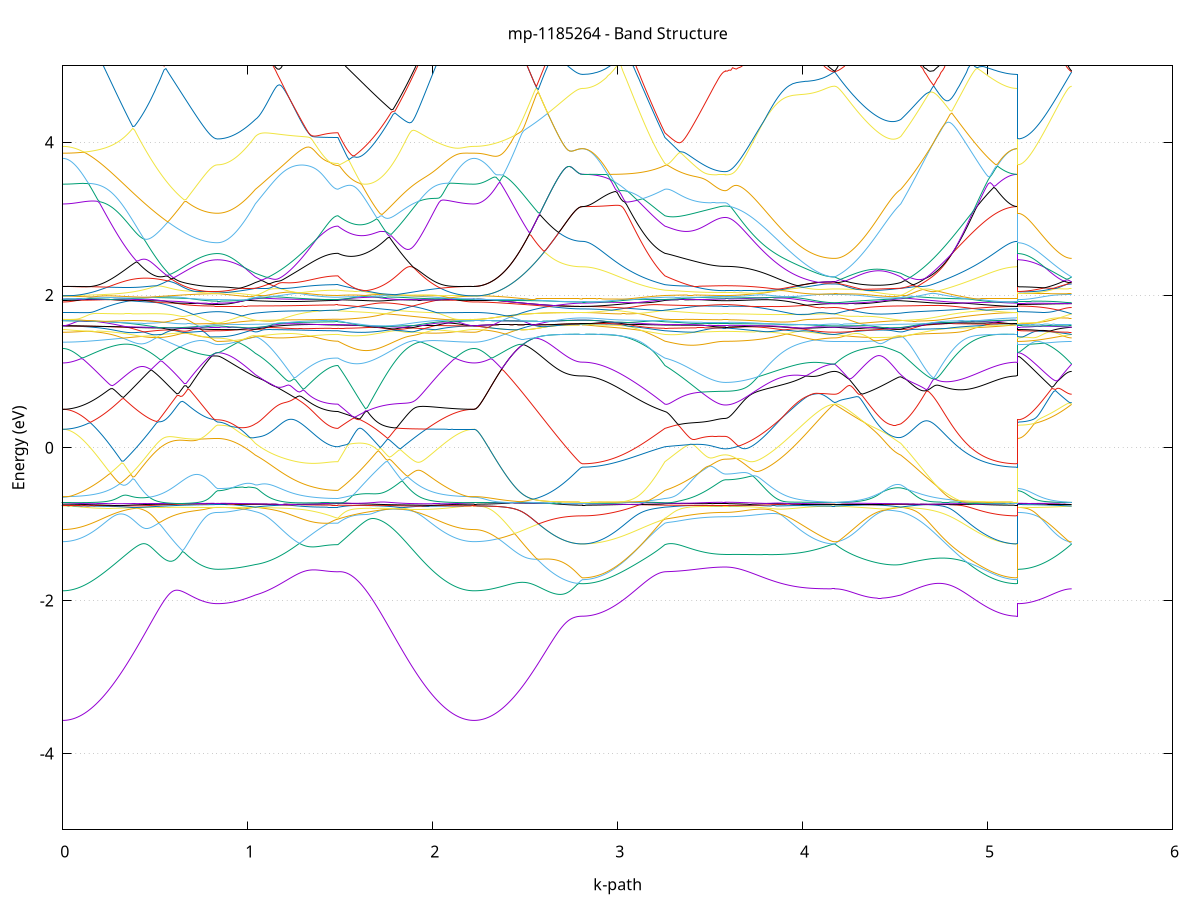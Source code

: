 set title 'mp-1185264 - Band Structure'
set xlabel 'k-path'
set ylabel 'Energy (eV)'
set grid y
set yrange [-5:5]
set terminal png size 800,600
set output 'mp-1185264_bands_gnuplot.png'
plot '-' using 1:2 with lines notitle, '-' using 1:2 with lines notitle, '-' using 1:2 with lines notitle, '-' using 1:2 with lines notitle, '-' using 1:2 with lines notitle, '-' using 1:2 with lines notitle, '-' using 1:2 with lines notitle, '-' using 1:2 with lines notitle, '-' using 1:2 with lines notitle, '-' using 1:2 with lines notitle, '-' using 1:2 with lines notitle, '-' using 1:2 with lines notitle, '-' using 1:2 with lines notitle, '-' using 1:2 with lines notitle, '-' using 1:2 with lines notitle, '-' using 1:2 with lines notitle, '-' using 1:2 with lines notitle, '-' using 1:2 with lines notitle, '-' using 1:2 with lines notitle, '-' using 1:2 with lines notitle, '-' using 1:2 with lines notitle, '-' using 1:2 with lines notitle, '-' using 1:2 with lines notitle, '-' using 1:2 with lines notitle, '-' using 1:2 with lines notitle, '-' using 1:2 with lines notitle, '-' using 1:2 with lines notitle, '-' using 1:2 with lines notitle, '-' using 1:2 with lines notitle, '-' using 1:2 with lines notitle, '-' using 1:2 with lines notitle, '-' using 1:2 with lines notitle, '-' using 1:2 with lines notitle, '-' using 1:2 with lines notitle, '-' using 1:2 with lines notitle, '-' using 1:2 with lines notitle, '-' using 1:2 with lines notitle, '-' using 1:2 with lines notitle, '-' using 1:2 with lines notitle, '-' using 1:2 with lines notitle, '-' using 1:2 with lines notitle, '-' using 1:2 with lines notitle, '-' using 1:2 with lines notitle, '-' using 1:2 with lines notitle, '-' using 1:2 with lines notitle, '-' using 1:2 with lines notitle, '-' using 1:2 with lines notitle, '-' using 1:2 with lines notitle, '-' using 1:2 with lines notitle, '-' using 1:2 with lines notitle, '-' using 1:2 with lines notitle, '-' using 1:2 with lines notitle, '-' using 1:2 with lines notitle, '-' using 1:2 with lines notitle, '-' using 1:2 with lines notitle, '-' using 1:2 with lines notitle, '-' using 1:2 with lines notitle, '-' using 1:2 with lines notitle, '-' using 1:2 with lines notitle, '-' using 1:2 with lines notitle, '-' using 1:2 with lines notitle, '-' using 1:2 with lines notitle, '-' using 1:2 with lines notitle, '-' using 1:2 with lines notitle
0.000000 -41.238779
0.009954 -41.238779
0.019909 -41.238779
0.029863 -41.238779
0.039818 -41.238779
0.049772 -41.238779
0.059727 -41.238779
0.069681 -41.238779
0.079636 -41.238779
0.089590 -41.238779
0.099545 -41.238779
0.109499 -41.238779
0.119453 -41.238779
0.129408 -41.238779
0.139362 -41.238779
0.149317 -41.238779
0.159271 -41.238779
0.169226 -41.238779
0.179180 -41.238779
0.189135 -41.238779
0.199089 -41.238779
0.209044 -41.238779
0.218998 -41.238779
0.228952 -41.238779
0.238907 -41.238679
0.248861 -41.238679
0.258816 -41.238679
0.268770 -41.238679
0.278725 -41.238679
0.288679 -41.238679
0.298634 -41.238679
0.308588 -41.238679
0.318543 -41.238679
0.328497 -41.238679
0.338451 -41.238679
0.348406 -41.238679
0.358360 -41.238679
0.368315 -41.238679
0.378269 -41.238679
0.388224 -41.238679
0.398178 -41.238579
0.408133 -41.238579
0.418087 -41.238579
0.428042 -41.238579
0.437996 -41.238579
0.447950 -41.238579
0.457905 -41.238579
0.467859 -41.238579
0.477814 -41.238579
0.487768 -41.238579
0.497723 -41.238579
0.507677 -41.238579
0.517632 -41.238579
0.527586 -41.238579
0.537541 -41.238579
0.547495 -41.238479
0.557449 -41.238479
0.567404 -41.238479
0.577358 -41.238479
0.587313 -41.238479
0.597267 -41.238479
0.607222 -41.238479
0.617176 -41.238479
0.627131 -41.238479
0.637085 -41.238479
0.647040 -41.238479
0.656994 -41.238479
0.666948 -41.238479
0.676903 -41.238479
0.686857 -41.238479
0.696812 -41.238479
0.706766 -41.238479
0.716721 -41.238479
0.726675 -41.238479
0.736630 -41.238479
0.746584 -41.238479
0.756539 -41.238479
0.766493 -41.238479
0.776447 -41.238479
0.786402 -41.238479
0.796356 -41.238479
0.806311 -41.238479
0.816265 -41.238479
0.826220 -41.238479
0.836174 -41.238479
0.836174 -41.238479
0.845938 -41.238479
0.855701 -41.238479
0.865465 -41.238479
0.875228 -41.238479
0.884992 -41.238479
0.894756 -41.238479
0.904519 -41.238479
0.914283 -41.238479
0.924046 -41.238479
0.933810 -41.238479
0.943573 -41.238479
0.953337 -41.238479
0.963101 -41.238479
0.972864 -41.238479
0.982628 -41.238479
0.992391 -41.238479
1.002155 -41.238479
1.011918 -41.238479
1.021682 -41.238479
1.031445 -41.238479
1.041209 -41.238479
1.041209 -41.238479
1.051126 -41.238479
1.061044 -41.238479
1.070961 -41.238479
1.080879 -41.238479
1.090796 -41.238479
1.100713 -41.238479
1.110631 -41.238479
1.120548 -41.238479
1.130466 -41.238479
1.140383 -41.238479
1.150300 -41.238479
1.160218 -41.238479
1.170135 -41.238479
1.180053 -41.238479
1.189970 -41.238479
1.199887 -41.238479
1.209805 -41.238479
1.219722 -41.238579
1.229640 -41.238579
1.239557 -41.238579
1.249474 -41.238579
1.259392 -41.238579
1.269309 -41.238579
1.279227 -41.238579
1.289144 -41.238579
1.299061 -41.238579
1.308979 -41.238579
1.318896 -41.238579
1.328814 -41.238579
1.338731 -41.238579
1.348648 -41.238579
1.358566 -41.238579
1.368483 -41.238579
1.378401 -41.238579
1.388318 -41.238579
1.398235 -41.238579
1.408153 -41.238579
1.418070 -41.238579
1.427988 -41.238579
1.437905 -41.238579
1.447822 -41.238579
1.457740 -41.238579
1.467657 -41.238579
1.477575 -41.238579
1.487492 -41.238579
1.487492 -41.238579
1.497441 -41.238579
1.507391 -41.238579
1.517340 -41.238579
1.527289 -41.238579
1.537238 -41.238579
1.547188 -41.238579
1.557137 -41.238579
1.567086 -41.238579
1.577035 -41.238579
1.586985 -41.238579
1.596934 -41.238579
1.606883 -41.238579
1.616832 -41.238579
1.626782 -41.238579
1.636731 -41.238579
1.646680 -41.238579
1.656630 -41.238579
1.666579 -41.238579
1.676528 -41.238579
1.686477 -41.238579
1.696427 -41.238579
1.706376 -41.238579
1.716325 -41.238579
1.726274 -41.238579
1.736224 -41.238579
1.746173 -41.238579
1.756122 -41.238579
1.766072 -41.238579
1.776021 -41.238579
1.785970 -41.238579
1.795919 -41.238679
1.805869 -41.238679
1.815818 -41.238679
1.825767 -41.238679
1.835716 -41.238679
1.845666 -41.238679
1.855615 -41.238679
1.865564 -41.238679
1.875513 -41.238679
1.885463 -41.238679
1.895412 -41.238679
1.905361 -41.238679
1.915311 -41.238679
1.925260 -41.238679
1.935209 -41.238679
1.945158 -41.238679
1.955108 -41.238679
1.965057 -41.238679
1.975006 -41.238679
1.984955 -41.238679
1.994905 -41.238779
2.004854 -41.238779
2.014803 -41.238779
2.024753 -41.238779
2.034702 -41.238779
2.044651 -41.238779
2.054600 -41.238779
2.064550 -41.238779
2.074499 -41.238779
2.084448 -41.238779
2.094397 -41.238779
2.104347 -41.238779
2.114296 -41.238779
2.124245 -41.238779
2.134194 -41.238779
2.144144 -41.238779
2.154093 -41.238779
2.164042 -41.238779
2.173992 -41.238779
2.183941 -41.238779
2.193890 -41.238779
2.203839 -41.238779
2.213789 -41.238779
2.223738 -41.238779
2.223738 -41.238779
2.233663 -41.238779
2.243588 -41.238779
2.253513 -41.238779
2.263437 -41.238779
2.273362 -41.238779
2.283287 -41.238779
2.293212 -41.238779
2.303137 -41.238779
2.313062 -41.238779
2.322987 -41.238779
2.332912 -41.238779
2.342836 -41.238779
2.352761 -41.238779
2.362686 -41.238779
2.372611 -41.238779
2.382536 -41.238779
2.392461 -41.238779
2.402386 -41.238779
2.412311 -41.238779
2.422235 -41.238779
2.432160 -41.238779
2.442085 -41.238779
2.452010 -41.238779
2.461935 -41.238779
2.471860 -41.238779
2.481785 -41.238779
2.491710 -41.238779
2.501634 -41.238779
2.511559 -41.238779
2.521484 -41.238779
2.531409 -41.238779
2.541334 -41.238779
2.551259 -41.238779
2.561184 -41.238779
2.571109 -41.238779
2.581033 -41.238779
2.590958 -41.238779
2.600883 -41.238779
2.610808 -41.238779
2.620733 -41.238779
2.630658 -41.238779
2.640583 -41.238779
2.650508 -41.238779
2.660433 -41.238779
2.670357 -41.238779
2.680282 -41.238679
2.690207 -41.238679
2.700132 -41.238679
2.710057 -41.238679
2.719982 -41.238679
2.729907 -41.238679
2.739832 -41.238679
2.749756 -41.238679
2.759681 -41.238679
2.769606 -41.238679
2.779531 -41.238679
2.789456 -41.238679
2.799381 -41.238679
2.809306 -41.238679
2.809306 -41.238679
2.819223 -41.238679
2.829140 -41.238679
2.839058 -41.238679
2.848975 -41.238679
2.858893 -41.238679
2.868810 -41.238679
2.878727 -41.238679
2.888645 -41.238679
2.898562 -41.238679
2.908480 -41.238679
2.918397 -41.238679
2.928314 -41.238679
2.938232 -41.238679
2.948149 -41.238679
2.958067 -41.238679
2.967984 -41.238679
2.977901 -41.238679
2.987819 -41.238679
2.997736 -41.238679
3.007654 -41.238679
3.017571 -41.238679
3.027488 -41.238679
3.037406 -41.238679
3.047323 -41.238679
3.057241 -41.238679
3.067158 -41.238679
3.077075 -41.238679
3.086993 -41.238679
3.096910 -41.238679
3.106828 -41.238679
3.116745 -41.238679
3.126662 -41.238679
3.136580 -41.238679
3.146497 -41.238579
3.156415 -41.238579
3.166332 -41.238579
3.176249 -41.238579
3.186167 -41.238579
3.196084 -41.238579
3.206002 -41.238579
3.215919 -41.238579
3.225836 -41.238579
3.235754 -41.238579
3.245671 -41.238579
3.255589 -41.238579
3.255589 -41.238579
3.265489 -41.238579
3.275389 -41.238579
3.285290 -41.238579
3.295190 -41.238579
3.305091 -41.238579
3.314991 -41.238579
3.324892 -41.238579
3.334792 -41.238579
3.344692 -41.238579
3.354593 -41.238579
3.364493 -41.238579
3.374394 -41.238579
3.384294 -41.238579
3.394195 -41.238579
3.404095 -41.238579
3.413995 -41.238579
3.423896 -41.238579
3.433796 -41.238579
3.443697 -41.238579
3.453597 -41.238579
3.463498 -41.238579
3.473398 -41.238579
3.483298 -41.238579
3.493199 -41.238579
3.503099 -41.238579
3.513000 -41.238579
3.522900 -41.238579
3.532801 -41.238579
3.542701 -41.238579
3.552601 -41.238579
3.562502 -41.238579
3.572402 -41.238579
3.582303 -41.238579
3.582303 -41.238579
3.592157 -41.238579
3.602011 -41.238579
3.611866 -41.238579
3.621720 -41.238579
3.631575 -41.238579
3.641429 -41.238579
3.651283 -41.238579
3.661138 -41.238579
3.670992 -41.238579
3.680847 -41.238579
3.690701 -41.238579
3.700556 -41.238579
3.710410 -41.238579
3.720264 -41.238579
3.730119 -41.238579
3.739973 -41.238579
3.749828 -41.238579
3.759682 -41.238579
3.769536 -41.238579
3.779391 -41.238579
3.789245 -41.238579
3.799100 -41.238579
3.808954 -41.238579
3.818808 -41.238579
3.828663 -41.238479
3.838517 -41.238479
3.848372 -41.238479
3.858226 -41.238479
3.868080 -41.238479
3.877935 -41.238479
3.887789 -41.238479
3.897644 -41.238479
3.907498 -41.238479
3.917352 -41.238479
3.927207 -41.238479
3.937061 -41.238479
3.946916 -41.238479
3.956770 -41.238479
3.966625 -41.238479
3.976479 -41.238479
3.986333 -41.238479
3.996188 -41.238479
4.006042 -41.238479
4.015897 -41.238479
4.025751 -41.238479
4.035605 -41.238479
4.045460 -41.238479
4.055314 -41.238479
4.065169 -41.238479
4.075023 -41.238479
4.084877 -41.238479
4.094732 -41.238479
4.104586 -41.238479
4.114441 -41.238479
4.124295 -41.238479
4.134149 -41.238479
4.144004 -41.238479
4.153858 -41.238479
4.163713 -41.238479
4.173567 -41.238479
4.173567 -41.238479
4.183496 -41.238479
4.193425 -41.238479
4.203354 -41.238479
4.213282 -41.238479
4.223211 -41.238479
4.233140 -41.238479
4.243069 -41.238479
4.252998 -41.238479
4.262927 -41.238479
4.272855 -41.238479
4.282784 -41.238479
4.292713 -41.238479
4.302642 -41.238479
4.312571 -41.238479
4.322499 -41.238479
4.332428 -41.238479
4.342357 -41.238479
4.352286 -41.238479
4.362215 -41.238479
4.372144 -41.238479
4.382072 -41.238479
4.392001 -41.238479
4.401930 -41.238479
4.411859 -41.238479
4.421788 -41.238479
4.431716 -41.238479
4.441645 -41.238479
4.451574 -41.238479
4.461503 -41.238479
4.471432 -41.238479
4.481361 -41.238479
4.491289 -41.238479
4.501218 -41.238479
4.511147 -41.238479
4.521076 -41.238479
4.531005 -41.238479
4.531005 -41.238479
4.540866 -41.238479
4.550728 -41.238479
4.560589 -41.238479
4.570451 -41.238479
4.580312 -41.238479
4.590174 -41.238479
4.600036 -41.238479
4.609897 -41.238479
4.619759 -41.238479
4.629620 -41.238479
4.639482 -41.238479
4.649343 -41.238479
4.659205 -41.238479
4.669066 -41.238579
4.678928 -41.238579
4.688790 -41.238579
4.698651 -41.238579
4.708513 -41.238579
4.718374 -41.238579
4.728236 -41.238579
4.738097 -41.238579
4.747959 -41.238579
4.757820 -41.238579
4.767682 -41.238579
4.777544 -41.238579
4.787405 -41.238579
4.797267 -41.238579
4.807128 -41.238579
4.816990 -41.238579
4.826851 -41.238579
4.836713 -41.238579
4.846574 -41.238579
4.856436 -41.238679
4.866298 -41.238679
4.876159 -41.238679
4.886021 -41.238679
4.895882 -41.238679
4.905744 -41.238679
4.915605 -41.238679
4.925467 -41.238679
4.935328 -41.238679
4.945190 -41.238679
4.955052 -41.238679
4.964913 -41.238679
4.974775 -41.238679
4.984636 -41.238679
4.994498 -41.238679
5.004359 -41.238679
5.014221 -41.238679
5.024082 -41.238679
5.033944 -41.238679
5.043806 -41.238679
5.053667 -41.238679
5.063529 -41.238679
5.073390 -41.238679
5.083252 -41.238679
5.093113 -41.238679
5.102975 -41.238679
5.112836 -41.238679
5.122698 -41.238679
5.132559 -41.238679
5.142421 -41.238679
5.152283 -41.238679
5.162144 -41.238679
5.162144 -41.238479
5.171904 -41.238479
5.181663 -41.238479
5.191423 -41.238479
5.201182 -41.238479
5.210941 -41.238479
5.220701 -41.238479
5.230460 -41.238479
5.240220 -41.238479
5.249979 -41.238479
5.259739 -41.238479
5.269498 -41.238479
5.279258 -41.238479
5.289017 -41.238479
5.298777 -41.238479
5.308536 -41.238479
5.318296 -41.238479
5.328055 -41.238479
5.337814 -41.238479
5.347574 -41.238479
5.357333 -41.238479
5.367093 -41.238479
5.376852 -41.238479
5.386612 -41.238479
5.396371 -41.238479
5.406131 -41.238479
5.415890 -41.238479
5.425650 -41.238479
5.435409 -41.238479
5.445169 -41.238479
5.454928 -41.238479
e
0.000000 -32.813579
0.009954 -32.813579
0.019909 -32.813479
0.029863 -32.813379
0.039818 -32.813179
0.049772 -32.812879
0.059727 -32.812579
0.069681 -32.812279
0.079636 -32.811879
0.089590 -32.811379
0.099545 -32.810879
0.109499 -32.810279
0.119453 -32.809679
0.129408 -32.808979
0.139362 -32.808279
0.149317 -32.807479
0.159271 -32.806679
0.169226 -32.805779
0.179180 -32.804879
0.189135 -32.803879
0.199089 -32.802879
0.209044 -32.801779
0.218998 -32.800679
0.228952 -32.799479
0.238907 -32.798279
0.248861 -32.797079
0.258816 -32.795779
0.268770 -32.794379
0.278725 -32.793079
0.288679 -32.791679
0.298634 -32.790179
0.308588 -32.788679
0.318543 -32.787179
0.328497 -32.785679
0.338451 -32.784079
0.348406 -32.782479
0.358360 -32.780879
0.368315 -32.779179
0.378269 -32.777479
0.388224 -32.775779
0.398178 -32.773979
0.408133 -32.772279
0.418087 -32.770479
0.428042 -32.768679
0.437996 -32.766879
0.447950 -32.764979
0.457905 -32.763179
0.467859 -32.761279
0.477814 -32.759379
0.487768 -32.757479
0.497723 -32.755579
0.507677 -32.753679
0.517632 -32.751779
0.527586 -32.749879
0.537541 -32.747879
0.547495 -32.745979
0.557449 -32.743979
0.567404 -32.742079
0.577358 -32.740179
0.587313 -32.738179
0.597267 -32.736279
0.607222 -32.734379
0.617176 -32.732379
0.627131 -32.730479
0.637085 -32.728579
0.647040 -32.726679
0.656994 -32.724779
0.666948 -32.722879
0.676903 -32.720979
0.686857 -32.719179
0.696812 -32.717279
0.706766 -32.715479
0.716721 -32.713679
0.726675 -32.711879
0.736630 -32.710079
0.746584 -32.708379
0.756539 -32.706679
0.766493 -32.704979
0.776447 -32.703279
0.786402 -32.701579
0.796356 -32.700079
0.806311 -32.698579
0.816265 -32.697179
0.826220 -32.696079
0.836174 -32.695679
0.836174 -32.695679
0.845938 -32.695679
0.855701 -32.695679
0.865465 -32.695679
0.875228 -32.695679
0.884992 -32.695679
0.894756 -32.695679
0.904519 -32.695679
0.914283 -32.695679
0.924046 -32.695679
0.933810 -32.695779
0.943573 -32.695779
0.953337 -32.695779
0.963101 -32.695779
0.972864 -32.695779
0.982628 -32.695779
0.992391 -32.695879
1.002155 -32.695879
1.011918 -32.696279
1.021682 -32.697079
1.031445 -32.697879
1.041209 -32.698679
1.041209 -32.698679
1.051126 -32.699279
1.061044 -32.699879
1.070961 -32.700479
1.080879 -32.700979
1.090796 -32.701579
1.100713 -32.702179
1.110631 -32.702679
1.120548 -32.703279
1.130466 -32.703779
1.140383 -32.704379
1.150300 -32.704879
1.160218 -32.705379
1.170135 -32.705879
1.180053 -32.706379
1.189970 -32.706879
1.199887 -32.707279
1.209805 -32.707779
1.219722 -32.708179
1.229640 -32.708679
1.239557 -32.709079
1.249474 -32.709479
1.259392 -32.709879
1.269309 -32.710279
1.279227 -32.710579
1.289144 -32.710979
1.299061 -32.711279
1.308979 -32.711579
1.318896 -32.711879
1.328814 -32.712179
1.338731 -32.712479
1.348648 -32.712679
1.358566 -32.712979
1.368483 -32.713179
1.378401 -32.713379
1.388318 -32.713579
1.398235 -32.713679
1.408153 -32.713879
1.418070 -32.713979
1.427988 -32.714079
1.437905 -32.714179
1.447822 -32.714279
1.457740 -32.714379
1.467657 -32.714379
1.477575 -32.714379
1.487492 -32.714479
1.487492 -32.714479
1.497441 -32.713879
1.507391 -32.715279
1.517340 -32.716679
1.527289 -32.718179
1.537238 -32.719779
1.547188 -32.721379
1.557137 -32.722979
1.567086 -32.724679
1.577035 -32.726379
1.586985 -32.728179
1.596934 -32.729879
1.606883 -32.731679
1.616832 -32.733579
1.626782 -32.735379
1.636731 -32.737279
1.646680 -32.739179
1.656630 -32.741079
1.666579 -32.743079
1.676528 -32.744979
1.686477 -32.746879
1.696427 -32.748879
1.706376 -32.750779
1.716325 -32.752779
1.726274 -32.754679
1.736224 -32.756579
1.746173 -32.758579
1.756122 -32.760479
1.766072 -32.762379
1.776021 -32.764279
1.785970 -32.766179
1.795919 -32.767979
1.805869 -32.769879
1.815818 -32.771679
1.825767 -32.773479
1.835716 -32.775279
1.845666 -32.776979
1.855615 -32.778779
1.865564 -32.780479
1.875513 -32.782079
1.885463 -32.783779
1.895412 -32.785379
1.905361 -32.786979
1.915311 -32.788479
1.925260 -32.789979
1.935209 -32.791479
1.945158 -32.792879
1.955108 -32.794279
1.965057 -32.795579
1.975006 -32.796879
1.984955 -32.798179
1.994905 -32.799379
2.004854 -32.800579
2.014803 -32.801679
2.024753 -32.802779
2.034702 -32.803779
2.044651 -32.804779
2.054600 -32.805779
2.064550 -32.806679
2.074499 -32.807479
2.084448 -32.808279
2.094397 -32.808979
2.104347 -32.809679
2.114296 -32.810279
2.124245 -32.810879
2.134194 -32.811379
2.144144 -32.811879
2.154093 -32.812279
2.164042 -32.812579
2.173992 -32.812879
2.183941 -32.813179
2.193890 -32.813379
2.203839 -32.813479
2.213789 -32.813579
2.223738 -32.813579
2.223738 -32.813579
2.233663 -32.813579
2.243588 -32.813479
2.253513 -32.813379
2.263437 -32.813179
2.273362 -32.812979
2.283287 -32.812679
2.293212 -32.812279
2.303137 -32.811879
2.313062 -32.811379
2.322987 -32.810879
2.332912 -32.810379
2.342836 -32.809679
2.352761 -32.809079
2.362686 -32.808279
2.372611 -32.807579
2.382536 -32.806779
2.392461 -32.805879
2.402386 -32.804979
2.412311 -32.803979
2.422235 -32.802979
2.432160 -32.801879
2.442085 -32.800779
2.452010 -32.799679
2.461935 -32.798479
2.471860 -32.797279
2.481785 -32.795979
2.491710 -32.794779
2.501634 -32.793379
2.511559 -32.791979
2.521484 -32.790679
2.531409 -32.789179
2.541334 -32.787779
2.551259 -32.786279
2.561184 -32.784779
2.571109 -32.783279
2.581033 -32.781679
2.590958 -32.780179
2.600883 -32.778579
2.610808 -32.776979
2.620733 -32.775379
2.630658 -32.773879
2.640583 -32.772279
2.650508 -32.770679
2.660433 -32.769179
2.670357 -32.767679
2.680282 -32.766179
2.690207 -32.764679
2.700132 -32.763279
2.710057 -32.761979
2.719982 -32.760679
2.729907 -32.759479
2.739832 -32.758479
2.749756 -32.757479
2.759681 -32.756579
2.769606 -32.755879
2.779531 -32.755279
2.789456 -32.754879
2.799381 -32.754579
2.809306 -32.754479
2.809306 -32.754479
2.819223 -32.754479
2.829140 -32.754379
2.839058 -32.754279
2.848975 -32.754179
2.858893 -32.753979
2.868810 -32.753679
2.878727 -32.753379
2.888645 -32.753079
2.898562 -32.752679
2.908480 -32.752279
2.918397 -32.751779
2.928314 -32.751279
2.938232 -32.750779
2.948149 -32.750179
2.958067 -32.749579
2.967984 -32.748879
2.977901 -32.748179
2.987819 -32.747379
2.997736 -32.746579
3.007654 -32.745779
3.017571 -32.744879
3.027488 -32.743979
3.037406 -32.743079
3.047323 -32.742079
3.057241 -32.741079
3.067158 -32.739979
3.077075 -32.738979
3.086993 -32.737779
3.096910 -32.736679
3.106828 -32.735479
3.116745 -32.734279
3.126662 -32.732979
3.136580 -32.731679
3.146497 -32.730379
3.156415 -32.729079
3.166332 -32.727679
3.176249 -32.726379
3.186167 -32.724879
3.196084 -32.723479
3.206002 -32.722079
3.215919 -32.720579
3.225836 -32.719079
3.235754 -32.717579
3.245671 -32.715979
3.255589 -32.714479
3.255589 -32.714479
3.265489 -32.714679
3.275389 -32.715679
3.285290 -32.716879
3.295190 -32.718079
3.305091 -32.719279
3.314991 -32.720379
3.324892 -32.721479
3.334792 -32.722579
3.344692 -32.723579
3.354593 -32.724579
3.364493 -32.725579
3.374394 -32.726479
3.384294 -32.727379
3.394195 -32.728279
3.404095 -32.729079
3.413995 -32.729879
3.423896 -32.730579
3.433796 -32.731279
3.443697 -32.731879
3.453597 -32.732579
3.463498 -32.733079
3.473398 -32.733679
3.483298 -32.734079
3.493199 -32.734579
3.503099 -32.734979
3.513000 -32.735279
3.522900 -32.735579
3.532801 -32.735879
3.542701 -32.736079
3.552601 -32.736179
3.562502 -32.736379
3.572402 -32.736379
3.582303 -32.736479
3.582303 -32.736479
3.592157 -32.736379
3.602011 -32.736379
3.611866 -32.736279
3.621720 -32.736179
3.631575 -32.736079
3.641429 -32.735879
3.651283 -32.735679
3.661138 -32.735479
3.670992 -32.735179
3.680847 -32.734979
3.690701 -32.734579
3.700556 -32.734279
3.710410 -32.733879
3.720264 -32.733479
3.730119 -32.733079
3.739973 -32.732579
3.749828 -32.732179
3.759682 -32.731679
3.769536 -32.731079
3.779391 -32.730579
3.789245 -32.729979
3.799100 -32.729379
3.808954 -32.728679
3.818808 -32.727979
3.828663 -32.727379
3.838517 -32.726579
3.848372 -32.725879
3.858226 -32.725179
3.868080 -32.724379
3.877935 -32.723579
3.887789 -32.722779
3.897644 -32.721879
3.907498 -32.721079
3.917352 -32.720179
3.927207 -32.719279
3.937061 -32.718379
3.946916 -32.717479
3.956770 -32.716479
3.966625 -32.715579
3.976479 -32.714579
3.986333 -32.713579
3.996188 -32.712579
4.006042 -32.711579
4.015897 -32.710579
4.025751 -32.709579
4.035605 -32.708479
4.045460 -32.707479
4.055314 -32.706379
4.065169 -32.705379
4.075023 -32.704279
4.084877 -32.703179
4.094732 -32.702179
4.104586 -32.701079
4.114441 -32.700079
4.124295 -32.699079
4.134149 -32.698079
4.144004 -32.697179
4.153858 -32.696479
4.163713 -32.695879
4.173567 -32.695679
4.173567 -32.695679
4.183496 -32.695779
4.193425 -32.695879
4.203354 -32.696179
4.213282 -32.696479
4.223211 -32.696879
4.233140 -32.697179
4.243069 -32.697579
4.252998 -32.697979
4.262927 -32.698279
4.272855 -32.698579
4.282784 -32.698979
4.292713 -32.699179
4.302642 -32.699479
4.312571 -32.699679
4.322499 -32.699979
4.332428 -32.700079
4.342357 -32.700279
4.352286 -32.700379
4.362215 -32.700479
4.372144 -32.700579
4.382072 -32.700579
4.392001 -32.700579
4.401930 -32.700579
4.411859 -32.700479
4.421788 -32.700379
4.431716 -32.700279
4.441645 -32.700079
4.451574 -32.699879
4.461503 -32.699679
4.471432 -32.699379
4.481361 -32.699179
4.491289 -32.698879
4.501218 -32.698579
4.511147 -32.698379
4.521076 -32.698379
4.531005 -32.698679
4.531005 -32.698679
4.540866 -32.699479
4.550728 -32.700379
4.560589 -32.701379
4.570451 -32.702279
4.580312 -32.703279
4.590174 -32.704279
4.600036 -32.705279
4.609897 -32.706379
4.619759 -32.707479
4.629620 -32.708579
4.639482 -32.709679
4.649343 -32.710779
4.659205 -32.711879
4.669066 -32.713079
4.678928 -32.714279
4.688790 -32.715379
4.698651 -32.716579
4.708513 -32.717779
4.718374 -32.718979
4.728236 -32.720179
4.738097 -32.721379
4.747959 -32.722579
4.757820 -32.723779
4.767682 -32.724979
4.777544 -32.726179
4.787405 -32.727379
4.797267 -32.728579
4.807128 -32.729779
4.816990 -32.730979
4.826851 -32.732079
4.836713 -32.733279
4.846574 -32.734379
4.856436 -32.735479
4.866298 -32.736579
4.876159 -32.737579
4.886021 -32.738679
4.895882 -32.739679
4.905744 -32.740679
4.915605 -32.741679
4.925467 -32.742579
4.935328 -32.743479
4.945190 -32.744379
4.955052 -32.745279
4.964913 -32.746079
4.974775 -32.746879
4.984636 -32.747579
4.994498 -32.748379
5.004359 -32.748979
5.014221 -32.749679
5.024082 -32.750279
5.033944 -32.750879
5.043806 -32.751379
5.053667 -32.751879
5.063529 -32.752379
5.073390 -32.752779
5.083252 -32.753079
5.093113 -32.753479
5.102975 -32.753679
5.112836 -32.753979
5.122698 -32.754179
5.132559 -32.754279
5.142421 -32.754379
5.152283 -32.754479
5.162144 -32.754479
5.162144 -32.695679
5.171904 -32.695679
5.181663 -32.695679
5.191423 -32.695679
5.201182 -32.695679
5.210941 -32.695679
5.220701 -32.695679
5.230460 -32.695679
5.240220 -32.695679
5.249979 -32.695679
5.259739 -32.695679
5.269498 -32.695679
5.279258 -32.695679
5.289017 -32.695679
5.298777 -32.695679
5.308536 -32.695679
5.318296 -32.695679
5.328055 -32.695679
5.337814 -32.695679
5.347574 -32.695679
5.357333 -32.695679
5.367093 -32.695679
5.376852 -32.695679
5.386612 -32.695679
5.396371 -32.695679
5.406131 -32.695679
5.415890 -32.695679
5.425650 -32.695679
5.435409 -32.695679
5.445169 -32.695679
5.454928 -32.695679
e
0.000000 -32.635379
0.009954 -32.635379
0.019909 -32.635379
0.029863 -32.635379
0.039818 -32.635479
0.049772 -32.635479
0.059727 -32.635579
0.069681 -32.635679
0.079636 -32.635779
0.089590 -32.635879
0.099545 -32.635979
0.109499 -32.636079
0.119453 -32.636279
0.129408 -32.636379
0.139362 -32.636579
0.149317 -32.636779
0.159271 -32.636979
0.169226 -32.637179
0.179180 -32.637379
0.189135 -32.637679
0.199089 -32.637879
0.209044 -32.638179
0.218998 -32.638479
0.228952 -32.638779
0.238907 -32.639079
0.248861 -32.639579
0.258816 -32.640579
0.268770 -32.641579
0.278725 -32.642579
0.288679 -32.643579
0.298634 -32.644679
0.308588 -32.645679
0.318543 -32.646779
0.328497 -32.647879
0.338451 -32.648979
0.348406 -32.650179
0.358360 -32.651279
0.368315 -32.652479
0.378269 -32.653579
0.388224 -32.654779
0.398178 -32.655879
0.408133 -32.657079
0.418087 -32.658279
0.428042 -32.659379
0.437996 -32.660579
0.447950 -32.661779
0.457905 -32.662879
0.467859 -32.664079
0.477814 -32.665179
0.487768 -32.666379
0.497723 -32.667479
0.507677 -32.668579
0.517632 -32.669679
0.527586 -32.670779
0.537541 -32.671779
0.547495 -32.672879
0.557449 -32.673879
0.567404 -32.674879
0.577358 -32.675779
0.587313 -32.676779
0.597267 -32.677679
0.607222 -32.678579
0.617176 -32.679479
0.627131 -32.680279
0.637085 -32.681079
0.647040 -32.681879
0.656994 -32.682579
0.666948 -32.683279
0.676903 -32.683979
0.686857 -32.684579
0.696812 -32.685179
0.706766 -32.685779
0.716721 -32.686279
0.726675 -32.686779
0.736630 -32.687179
0.746584 -32.687579
0.756539 -32.687979
0.766493 -32.688279
0.776447 -32.688579
0.786402 -32.688779
0.796356 -32.688979
0.806311 -32.689179
0.816265 -32.689279
0.826220 -32.689879
0.836174 -32.690279
0.836174 -32.690279
0.845938 -32.690279
0.855701 -32.690179
0.865465 -32.690079
0.875228 -32.689979
0.884992 -32.689879
0.894756 -32.690179
0.904519 -32.690479
0.914283 -32.690779
0.924046 -32.691179
0.933810 -32.691579
0.943573 -32.691979
0.953337 -32.692479
0.963101 -32.693079
0.972864 -32.693579
0.982628 -32.694279
0.992391 -32.694879
1.002155 -32.695579
1.011918 -32.695879
1.021682 -32.695879
1.031445 -32.695879
1.041209 -32.695979
1.041209 -32.695979
1.051126 -32.695979
1.061044 -32.696279
1.070961 -32.696579
1.080879 -32.696979
1.090796 -32.697379
1.100713 -32.697879
1.110631 -32.698479
1.120548 -32.698979
1.130466 -32.699579
1.140383 -32.700179
1.150300 -32.700679
1.160218 -32.701279
1.170135 -32.701879
1.180053 -32.702479
1.189970 -32.703079
1.199887 -32.703579
1.209805 -32.704179
1.219722 -32.704679
1.229640 -32.705179
1.239557 -32.705779
1.249474 -32.706279
1.259392 -32.706679
1.269309 -32.707179
1.279227 -32.707679
1.289144 -32.708079
1.299061 -32.708479
1.308979 -32.708879
1.318896 -32.709279
1.328814 -32.709679
1.338731 -32.709979
1.348648 -32.710279
1.358566 -32.710579
1.368483 -32.710879
1.378401 -32.711179
1.388318 -32.711379
1.398235 -32.711579
1.408153 -32.711779
1.418070 -32.711979
1.427988 -32.712079
1.437905 -32.712179
1.447822 -32.712279
1.457740 -32.712379
1.467657 -32.712479
1.477575 -32.712479
1.487492 -32.712479
1.487492 -32.712479
1.497441 -32.712879
1.507391 -32.711279
1.517340 -32.709679
1.527289 -32.708079
1.537238 -32.706379
1.547188 -32.704779
1.557137 -32.703079
1.567086 -32.701479
1.577035 -32.699779
1.586985 -32.698079
1.596934 -32.696379
1.606883 -32.694779
1.616832 -32.693079
1.626782 -32.691379
1.636731 -32.689679
1.646680 -32.687979
1.656630 -32.686279
1.666579 -32.684579
1.676528 -32.682979
1.686477 -32.681279
1.696427 -32.679579
1.706376 -32.677979
1.716325 -32.676279
1.726274 -32.674679
1.736224 -32.672979
1.746173 -32.671379
1.756122 -32.669779
1.766072 -32.668179
1.776021 -32.666679
1.785970 -32.665079
1.795919 -32.663579
1.805869 -32.662079
1.815818 -32.660579
1.825767 -32.659079
1.835716 -32.657579
1.845666 -32.656179
1.855615 -32.654779
1.865564 -32.653379
1.875513 -32.652079
1.885463 -32.650679
1.895412 -32.649379
1.905361 -32.648179
1.915311 -32.646879
1.925260 -32.645679
1.935209 -32.644479
1.945158 -32.643379
1.955108 -32.642279
1.965057 -32.641179
1.975006 -32.640079
1.984955 -32.639079
1.994905 -32.638479
2.004854 -32.638279
2.014803 -32.637979
2.024753 -32.637779
2.034702 -32.637479
2.044651 -32.637279
2.054600 -32.637079
2.064550 -32.636879
2.074499 -32.636679
2.084448 -32.636579
2.094397 -32.636379
2.104347 -32.636279
2.114296 -32.636079
2.124245 -32.635979
2.134194 -32.635879
2.144144 -32.635779
2.154093 -32.635679
2.164042 -32.635579
2.173992 -32.635479
2.183941 -32.635479
2.193890 -32.635379
2.203839 -32.635379
2.213789 -32.635379
2.223738 -32.635379
2.223738 -32.635379
2.233663 -32.635379
2.243588 -32.635479
2.253513 -32.635579
2.263437 -32.635779
2.273362 -32.636079
2.283287 -32.636379
2.293212 -32.636779
2.303137 -32.637179
2.313062 -32.637679
2.322987 -32.638279
2.332912 -32.638879
2.342836 -32.639479
2.352761 -32.640179
2.362686 -32.640979
2.372611 -32.641779
2.382536 -32.642679
2.392461 -32.643579
2.402386 -32.644579
2.412311 -32.645579
2.422235 -32.646579
2.432160 -32.647779
2.442085 -32.648879
2.452010 -32.650079
2.461935 -32.651379
2.471860 -32.652679
2.481785 -32.653979
2.491710 -32.655279
2.501634 -32.656679
2.511559 -32.658179
2.521484 -32.659579
2.531409 -32.661079
2.541334 -32.662579
2.551259 -32.664179
2.561184 -32.665679
2.571109 -32.667279
2.581033 -32.668879
2.590958 -32.670479
2.600883 -32.672179
2.610808 -32.673779
2.620733 -32.675379
2.630658 -32.677079
2.640583 -32.678679
2.650508 -32.680279
2.660433 -32.681879
2.670357 -32.683379
2.680282 -32.684979
2.690207 -32.686479
2.700132 -32.687879
2.710057 -32.689279
2.719982 -32.690579
2.729907 -32.691779
2.739832 -32.692879
2.749756 -32.693879
2.759681 -32.694779
2.769606 -32.695479
2.779531 -32.696079
2.789456 -32.696579
2.799381 -32.696779
2.809306 -32.696879
2.809306 -32.696879
2.819223 -32.696879
2.829140 -32.696879
2.839058 -32.696879
2.848975 -32.696879
2.858893 -32.696879
2.868810 -32.696879
2.878727 -32.696879
2.888645 -32.696879
2.898562 -32.696879
2.908480 -32.696879
2.918397 -32.696879
2.928314 -32.696979
2.938232 -32.696979
2.948149 -32.696979
2.958067 -32.696979
2.967984 -32.697079
2.977901 -32.697079
2.987819 -32.697179
2.997736 -32.697279
3.007654 -32.697379
3.017571 -32.697479
3.027488 -32.697679
3.037406 -32.697779
3.047323 -32.697979
3.057241 -32.698179
3.067158 -32.698479
3.077075 -32.698779
3.086993 -32.699079
3.096910 -32.699479
3.106828 -32.699879
3.116745 -32.700279
3.126662 -32.700779
3.136580 -32.701279
3.146497 -32.701879
3.156415 -32.702579
3.166332 -32.703279
3.176249 -32.704079
3.186167 -32.704879
3.196084 -32.705779
3.206002 -32.706779
3.215919 -32.707779
3.225836 -32.708879
3.235754 -32.709979
3.245671 -32.711279
3.255589 -32.712479
3.255589 -32.712479
3.265489 -32.712179
3.275389 -32.710979
3.285290 -32.709779
3.295190 -32.708479
3.305091 -32.707279
3.314991 -32.706079
3.324892 -32.704979
3.334792 -32.703779
3.344692 -32.702779
3.354593 -32.701779
3.364493 -32.700779
3.374394 -32.699779
3.384294 -32.698979
3.394195 -32.698079
3.404095 -32.697279
3.413995 -32.696579
3.423896 -32.695879
3.433796 -32.695179
3.443697 -32.694579
3.453597 -32.693979
3.463498 -32.693479
3.473398 -32.692979
3.483298 -32.692579
3.493199 -32.692179
3.503099 -32.691879
3.513000 -32.691579
3.522900 -32.691279
3.532801 -32.691079
3.542701 -32.690879
3.552601 -32.690779
3.562502 -32.690679
3.572402 -32.690579
3.582303 -32.690579
3.582303 -32.690579
3.592157 -32.690579
3.602011 -32.690579
3.611866 -32.690579
3.621720 -32.690579
3.631575 -32.690579
3.641429 -32.690579
3.651283 -32.690579
3.661138 -32.690479
3.670992 -32.690479
3.680847 -32.690479
3.690701 -32.690479
3.700556 -32.690479
3.710410 -32.690479
3.720264 -32.690479
3.730119 -32.690479
3.739973 -32.690479
3.749828 -32.690379
3.759682 -32.690379
3.769536 -32.690379
3.779391 -32.690379
3.789245 -32.690379
3.799100 -32.690379
3.808954 -32.690279
3.818808 -32.690279
3.828663 -32.690279
3.838517 -32.690279
3.848372 -32.690279
3.858226 -32.690179
3.868080 -32.690179
3.877935 -32.690179
3.887789 -32.690179
3.897644 -32.690179
3.907498 -32.690179
3.917352 -32.690079
3.927207 -32.690079
3.937061 -32.690079
3.946916 -32.690079
3.956770 -32.690079
3.966625 -32.689979
3.976479 -32.689979
3.986333 -32.689979
3.996188 -32.689979
4.006042 -32.689979
4.015897 -32.689979
4.025751 -32.689879
4.035605 -32.689879
4.045460 -32.689879
4.055314 -32.689879
4.065169 -32.689879
4.075023 -32.689879
4.084877 -32.689879
4.094732 -32.689879
4.104586 -32.689879
4.114441 -32.689879
4.124295 -32.689779
4.134149 -32.689779
4.144004 -32.689779
4.153858 -32.689779
4.163713 -32.689779
4.173567 -32.689779
4.173567 -32.689779
4.183496 -32.689779
4.193425 -32.689779
4.203354 -32.689779
4.213282 -32.689779
4.223211 -32.689779
4.233140 -32.689679
4.243069 -32.689579
4.252998 -32.689479
4.262927 -32.689379
4.272855 -32.689279
4.282784 -32.689179
4.292713 -32.689079
4.302642 -32.688879
4.312571 -32.688679
4.322499 -32.688479
4.332428 -32.688279
4.342357 -32.688079
4.352286 -32.687879
4.362215 -32.687579
4.372144 -32.687679
4.382072 -32.687879
4.392001 -32.688179
4.401930 -32.688579
4.411859 -32.688979
4.421788 -32.689479
4.431716 -32.689979
4.441645 -32.690479
4.451574 -32.691079
4.461503 -32.691679
4.471432 -32.692379
4.481361 -32.693079
4.491289 -32.693779
4.501218 -32.694479
4.511147 -32.695179
4.521076 -32.695679
4.531005 -32.695979
4.531005 -32.695979
4.540866 -32.695979
4.550728 -32.695979
4.560589 -32.695979
4.570451 -32.695979
4.580312 -32.696079
4.590174 -32.696079
4.600036 -32.696079
4.609897 -32.696079
4.619759 -32.696179
4.629620 -32.696179
4.639482 -32.696179
4.649343 -32.696179
4.659205 -32.696279
4.669066 -32.696279
4.678928 -32.696279
4.688790 -32.696279
4.698651 -32.696379
4.708513 -32.696379
4.718374 -32.696379
4.728236 -32.696379
4.738097 -32.696479
4.747959 -32.696479
4.757820 -32.696479
4.767682 -32.696479
4.777544 -32.696479
4.787405 -32.696579
4.797267 -32.696579
4.807128 -32.696579
4.816990 -32.696579
4.826851 -32.696579
4.836713 -32.696679
4.846574 -32.696679
4.856436 -32.696679
4.866298 -32.696679
4.876159 -32.696679
4.886021 -32.696679
4.895882 -32.696779
4.905744 -32.696779
4.915605 -32.696779
4.925467 -32.696779
4.935328 -32.696779
4.945190 -32.696779
4.955052 -32.696779
4.964913 -32.696779
4.974775 -32.696779
4.984636 -32.696779
4.994498 -32.696879
5.004359 -32.696879
5.014221 -32.696879
5.024082 -32.696879
5.033944 -32.696879
5.043806 -32.696879
5.053667 -32.696879
5.063529 -32.696879
5.073390 -32.696879
5.083252 -32.696879
5.093113 -32.696879
5.102975 -32.696879
5.112836 -32.696879
5.122698 -32.696879
5.132559 -32.696879
5.142421 -32.696879
5.152283 -32.696879
5.162144 -32.696879
5.162144 -32.690279
5.171904 -32.690279
5.181663 -32.690279
5.191423 -32.690279
5.201182 -32.690279
5.210941 -32.690279
5.220701 -32.690279
5.230460 -32.690279
5.240220 -32.690279
5.249979 -32.690179
5.259739 -32.690179
5.269498 -32.690179
5.279258 -32.690179
5.289017 -32.690179
5.298777 -32.690179
5.308536 -32.690179
5.318296 -32.690079
5.328055 -32.690079
5.337814 -32.690079
5.347574 -32.690079
5.357333 -32.690079
5.367093 -32.689979
5.376852 -32.689979
5.386612 -32.689979
5.396371 -32.689979
5.406131 -32.689979
5.415890 -32.689879
5.425650 -32.689879
5.435409 -32.689879
5.445169 -32.689879
5.454928 -32.689779
e
0.000000 -32.626779
0.009954 -32.626779
0.019909 -32.626879
0.029863 -32.626979
0.039818 -32.627079
0.049772 -32.627279
0.059727 -32.627579
0.069681 -32.627879
0.079636 -32.628179
0.089590 -32.628579
0.099545 -32.628979
0.109499 -32.629379
0.119453 -32.629879
0.129408 -32.630479
0.139362 -32.630979
0.149317 -32.631579
0.159271 -32.632279
0.169226 -32.632979
0.179180 -32.633679
0.189135 -32.634379
0.199089 -32.635179
0.209044 -32.635979
0.218998 -32.636879
0.228952 -32.637779
0.238907 -32.638679
0.248861 -32.639379
0.258816 -32.639679
0.268770 -32.640079
0.278725 -32.640479
0.288679 -32.640879
0.298634 -32.641279
0.308588 -32.641679
0.318543 -32.642079
0.328497 -32.642479
0.338451 -32.642979
0.348406 -32.643479
0.358360 -32.643979
0.368315 -32.644479
0.378269 -32.644979
0.388224 -32.645579
0.398178 -32.646179
0.408133 -32.646679
0.418087 -32.647279
0.428042 -32.647979
0.437996 -32.648579
0.447950 -32.649279
0.457905 -32.649979
0.467859 -32.650679
0.477814 -32.651379
0.487768 -32.652079
0.497723 -32.652879
0.507677 -32.653679
0.517632 -32.654479
0.527586 -32.655279
0.537541 -32.656179
0.547495 -32.656979
0.557449 -32.657879
0.567404 -32.658879
0.577358 -32.659779
0.587313 -32.660779
0.597267 -32.661779
0.607222 -32.662779
0.617176 -32.663779
0.627131 -32.664879
0.637085 -32.665879
0.647040 -32.667079
0.656994 -32.668179
0.666948 -32.669279
0.676903 -32.670479
0.686857 -32.671679
0.696812 -32.672879
0.706766 -32.674179
0.716721 -32.675479
0.726675 -32.676779
0.736630 -32.678079
0.746584 -32.679379
0.756539 -32.680779
0.766493 -32.682079
0.776447 -32.683479
0.786402 -32.684879
0.796356 -32.686279
0.806311 -32.687579
0.816265 -32.688879
0.826220 -32.689379
0.836174 -32.689379
0.836174 -32.689379
0.845938 -32.689379
0.855701 -32.689479
0.865465 -32.689579
0.875228 -32.689679
0.884992 -32.689779
0.894756 -32.689479
0.904519 -32.689279
0.914283 -32.688979
0.924046 -32.688579
0.933810 -32.688179
0.943573 -32.687779
0.953337 -32.687279
0.963101 -32.686779
0.972864 -32.686279
0.982628 -32.685679
0.992391 -32.685079
1.002155 -32.684379
1.011918 -32.683779
1.021682 -32.682979
1.031445 -32.682279
1.041209 -32.681479
1.041209 -32.681479
1.051126 -32.680879
1.061044 -32.680079
1.070961 -32.679279
1.080879 -32.678279
1.090796 -32.677279
1.100713 -32.676279
1.110631 -32.675279
1.120548 -32.674179
1.130466 -32.673179
1.140383 -32.672079
1.150300 -32.671079
1.160218 -32.670079
1.170135 -32.668979
1.180053 -32.667979
1.189970 -32.666979
1.199887 -32.665979
1.209805 -32.665079
1.219722 -32.664179
1.229640 -32.663279
1.239557 -32.662379
1.249474 -32.661479
1.259392 -32.660679
1.269309 -32.659879
1.279227 -32.659179
1.289144 -32.658379
1.299061 -32.657679
1.308979 -32.656979
1.318896 -32.656379
1.328814 -32.655779
1.338731 -32.655179
1.348648 -32.654679
1.358566 -32.654179
1.368483 -32.653679
1.378401 -32.653279
1.388318 -32.652879
1.398235 -32.652579
1.408153 -32.652179
1.418070 -32.651979
1.427988 -32.651679
1.437905 -32.651479
1.447822 -32.651279
1.457740 -32.651179
1.467657 -32.651079
1.477575 -32.650979
1.487492 -32.650979
1.487492 -32.650979
1.497441 -32.651179
1.507391 -32.651379
1.517340 -32.651479
1.527289 -32.651579
1.537238 -32.651579
1.547188 -32.651579
1.557137 -32.651579
1.567086 -32.651579
1.577035 -32.651479
1.586985 -32.651379
1.596934 -32.651179
1.606883 -32.651079
1.616832 -32.650879
1.626782 -32.650679
1.636731 -32.650379
1.646680 -32.650179
1.656630 -32.649879
1.666579 -32.649579
1.676528 -32.649279
1.686477 -32.648979
1.696427 -32.648679
1.706376 -32.648379
1.716325 -32.647979
1.726274 -32.647679
1.736224 -32.647279
1.746173 -32.646979
1.756122 -32.646579
1.766072 -32.646279
1.776021 -32.645879
1.785970 -32.645479
1.795919 -32.645179
1.805869 -32.644779
1.815818 -32.644379
1.825767 -32.644079
1.835716 -32.643679
1.845666 -32.643279
1.855615 -32.642979
1.865564 -32.642579
1.875513 -32.642279
1.885463 -32.641879
1.895412 -32.641579
1.905361 -32.641179
1.915311 -32.640879
1.925260 -32.640579
1.935209 -32.640279
1.945158 -32.639979
1.955108 -32.639679
1.965057 -32.639379
1.975006 -32.639079
1.984955 -32.638779
1.994905 -32.638079
2.004854 -32.637179
2.014803 -32.636279
2.024753 -32.635379
2.034702 -32.634579
2.044651 -32.633779
2.054600 -32.633079
2.064550 -32.632379
2.074499 -32.631679
2.084448 -32.631079
2.094397 -32.630479
2.104347 -32.629879
2.114296 -32.629379
2.124245 -32.628979
2.134194 -32.628579
2.144144 -32.628179
2.154093 -32.627879
2.164042 -32.627579
2.173992 -32.627279
2.183941 -32.627079
2.193890 -32.626979
2.203839 -32.626879
2.213789 -32.626779
2.223738 -32.626779
2.223738 -32.626779
2.233663 -32.626779
2.243588 -32.626779
2.253513 -32.626779
2.263437 -32.626779
2.273362 -32.626779
2.283287 -32.626779
2.293212 -32.626779
2.303137 -32.626779
2.313062 -32.626779
2.322987 -32.626779
2.332912 -32.626779
2.342836 -32.626779
2.352761 -32.626779
2.362686 -32.626779
2.372611 -32.626879
2.382536 -32.626879
2.392461 -32.626879
2.402386 -32.626879
2.412311 -32.626879
2.422235 -32.626879
2.432160 -32.626879
2.442085 -32.626979
2.452010 -32.626979
2.461935 -32.626979
2.471860 -32.626979
2.481785 -32.626979
2.491710 -32.626979
2.501634 -32.626979
2.511559 -32.627079
2.521484 -32.627079
2.531409 -32.627079
2.541334 -32.627079
2.551259 -32.627079
2.561184 -32.627079
2.571109 -32.627079
2.581033 -32.627079
2.590958 -32.627179
2.600883 -32.627179
2.610808 -32.627179
2.620733 -32.627179
2.630658 -32.627179
2.640583 -32.627179
2.650508 -32.627179
2.660433 -32.627179
2.670357 -32.627179
2.680282 -32.627279
2.690207 -32.627279
2.700132 -32.627279
2.710057 -32.627279
2.719982 -32.627279
2.729907 -32.627279
2.739832 -32.627279
2.749756 -32.627279
2.759681 -32.627279
2.769606 -32.627279
2.779531 -32.627279
2.789456 -32.627279
2.799381 -32.627279
2.809306 -32.627279
2.809306 -32.627279
2.819223 -32.627379
2.829140 -32.627379
2.839058 -32.627479
2.848975 -32.627679
2.858893 -32.627879
2.868810 -32.628079
2.878727 -32.628379
2.888645 -32.628679
2.898562 -32.629079
2.908480 -32.629479
2.918397 -32.629979
2.928314 -32.630379
2.938232 -32.630879
2.948149 -32.631479
2.958067 -32.632079
2.967984 -32.632679
2.977901 -32.633279
2.987819 -32.633979
2.997736 -32.634679
3.007654 -32.635379
3.017571 -32.636079
3.027488 -32.636879
3.037406 -32.637679
3.047323 -32.638379
3.057241 -32.639179
3.067158 -32.639979
3.077075 -32.640779
3.086993 -32.641579
3.096910 -32.642379
3.106828 -32.643079
3.116745 -32.643879
3.126662 -32.644579
3.136580 -32.645279
3.146497 -32.645979
3.156415 -32.646579
3.166332 -32.647279
3.176249 -32.647779
3.186167 -32.648379
3.196084 -32.648879
3.206002 -32.649379
3.215919 -32.649779
3.225836 -32.650179
3.235754 -32.650479
3.245671 -32.650779
3.255589 -32.650979
3.255589 -32.650979
3.265489 -32.651079
3.275389 -32.651179
3.285290 -32.651279
3.295190 -32.651279
3.305091 -32.651379
3.314991 -32.651379
3.324892 -32.651379
3.334792 -32.651479
3.344692 -32.651479
3.354593 -32.651479
3.364493 -32.651379
3.374394 -32.651379
3.384294 -32.651379
3.394195 -32.651279
3.404095 -32.651279
3.413995 -32.651179
3.423896 -32.651179
3.433796 -32.651079
3.443697 -32.651079
3.453597 -32.650979
3.463498 -32.650879
3.473398 -32.650879
3.483298 -32.650779
3.493199 -32.650679
3.503099 -32.650679
3.513000 -32.650579
3.522900 -32.650579
3.532801 -32.650479
3.542701 -32.650479
3.552601 -32.650479
3.562502 -32.650379
3.572402 -32.650379
3.582303 -32.650379
3.582303 -32.650379
3.592157 -32.650379
3.602011 -32.650479
3.611866 -32.650479
3.621720 -32.650579
3.631575 -32.650779
3.641429 -32.650879
3.651283 -32.651079
3.661138 -32.651279
3.670992 -32.651579
3.680847 -32.651779
3.690701 -32.652079
3.700556 -32.652379
3.710410 -32.652779
3.720264 -32.653179
3.730119 -32.653579
3.739973 -32.653979
3.749828 -32.654479
3.759682 -32.654879
3.769536 -32.655379
3.779391 -32.655979
3.789245 -32.656479
3.799100 -32.657079
3.808954 -32.657679
3.818808 -32.658379
3.828663 -32.658979
3.838517 -32.659679
3.848372 -32.660379
3.858226 -32.661079
3.868080 -32.661879
3.877935 -32.662579
3.887789 -32.663379
3.897644 -32.664179
3.907498 -32.664979
3.917352 -32.665879
3.927207 -32.666679
3.937061 -32.667579
3.946916 -32.668479
3.956770 -32.669379
3.966625 -32.670279
3.976479 -32.671279
3.986333 -32.672179
3.996188 -32.673179
4.006042 -32.674179
4.015897 -32.675179
4.025751 -32.676179
4.035605 -32.677179
4.045460 -32.678179
4.055314 -32.679179
4.065169 -32.680279
4.075023 -32.681279
4.084877 -32.682379
4.094732 -32.683379
4.104586 -32.684379
4.114441 -32.685479
4.124295 -32.686379
4.134149 -32.687379
4.144004 -32.688279
4.153858 -32.689079
4.163713 -32.689579
4.173567 -32.689779
4.173567 -32.689779
4.183496 -32.689779
4.193425 -32.689579
4.203354 -32.689279
4.213282 -32.688979
4.223211 -32.688679
4.233140 -32.688379
4.243069 -32.688079
4.252998 -32.687879
4.262927 -32.687579
4.272855 -32.687379
4.282784 -32.687279
4.292713 -32.687079
4.302642 -32.687079
4.312571 -32.686979
4.322499 -32.686979
4.332428 -32.686979
4.342357 -32.687079
4.352286 -32.687279
4.362215 -32.687379
4.372144 -32.687379
4.382072 -32.687079
4.392001 -32.686779
4.401930 -32.686479
4.411859 -32.686179
4.421788 -32.685879
4.431716 -32.685579
4.441645 -32.685179
4.451574 -32.684879
4.461503 -32.684479
4.471432 -32.684079
4.481361 -32.683679
4.491289 -32.683279
4.501218 -32.682879
4.511147 -32.682379
4.521076 -32.681979
4.531005 -32.681479
4.531005 -32.681479
4.540866 -32.680679
4.550728 -32.679779
4.560589 -32.678979
4.570451 -32.678079
4.580312 -32.677079
4.590174 -32.676179
4.600036 -32.675179
4.609897 -32.674179
4.619759 -32.673179
4.629620 -32.672079
4.639482 -32.670979
4.649343 -32.669979
4.659205 -32.668879
4.669066 -32.667779
4.678928 -32.666579
4.688790 -32.665479
4.698651 -32.664379
4.708513 -32.663179
4.718374 -32.662079
4.728236 -32.660879
4.738097 -32.659679
4.747959 -32.658579
4.757820 -32.657379
4.767682 -32.656179
4.777544 -32.655079
4.787405 -32.653879
4.797267 -32.652779
4.807128 -32.651579
4.816990 -32.650479
4.826851 -32.649379
4.836713 -32.648279
4.846574 -32.647179
4.856436 -32.646079
4.866298 -32.644979
4.876159 -32.643979
4.886021 -32.642979
4.895882 -32.641979
4.905744 -32.640979
4.915605 -32.639979
4.925467 -32.639079
4.935328 -32.638179
4.945190 -32.637279
4.955052 -32.636479
4.964913 -32.635679
4.974775 -32.634879
4.984636 -32.634179
4.994498 -32.633379
5.004359 -32.632779
5.014221 -32.632079
5.024082 -32.631479
5.033944 -32.630979
5.043806 -32.630379
5.053667 -32.629879
5.063529 -32.629479
5.073390 -32.629079
5.083252 -32.628679
5.093113 -32.628379
5.102975 -32.628079
5.112836 -32.627879
5.122698 -32.627679
5.132559 -32.627479
5.142421 -32.627379
5.152283 -32.627379
5.162144 -32.627279
5.162144 -32.689379
5.171904 -32.689379
5.181663 -32.689379
5.191423 -32.689379
5.201182 -32.689379
5.210941 -32.689379
5.220701 -32.689379
5.230460 -32.689379
5.240220 -32.689379
5.249979 -32.689379
5.259739 -32.689379
5.269498 -32.689479
5.279258 -32.689479
5.289017 -32.689479
5.298777 -32.689479
5.308536 -32.689479
5.318296 -32.689479
5.328055 -32.689479
5.337814 -32.689579
5.347574 -32.689579
5.357333 -32.689579
5.367093 -32.689579
5.376852 -32.689579
5.386612 -32.689679
5.396371 -32.689679
5.406131 -32.689679
5.415890 -32.689679
5.425650 -32.689779
5.435409 -32.689779
5.445169 -32.689779
5.454928 -32.689779
e
0.000000 -20.057879
0.009954 -20.057879
0.019909 -20.057779
0.029863 -20.057779
0.039818 -20.057779
0.049772 -20.057779
0.059727 -20.057779
0.069681 -20.057679
0.079636 -20.057679
0.089590 -20.057679
0.099545 -20.057579
0.109499 -20.057579
0.119453 -20.057479
0.129408 -20.057379
0.139362 -20.057379
0.149317 -20.057279
0.159271 -20.057179
0.169226 -20.057179
0.179180 -20.057079
0.189135 -20.056979
0.199089 -20.056879
0.209044 -20.056779
0.218998 -20.056779
0.228952 -20.056679
0.238907 -20.056579
0.248861 -20.056479
0.258816 -20.056379
0.268770 -20.056279
0.278725 -20.056179
0.288679 -20.056079
0.298634 -20.055979
0.308588 -20.055879
0.318543 -20.055779
0.328497 -20.055679
0.338451 -20.055579
0.348406 -20.056079
0.358360 -20.056579
0.368315 -20.057079
0.378269 -20.057579
0.388224 -20.058079
0.398178 -20.058579
0.408133 -20.059079
0.418087 -20.059679
0.428042 -20.060179
0.437996 -20.060679
0.447950 -20.061179
0.457905 -20.061679
0.467859 -20.062179
0.477814 -20.062779
0.487768 -20.063279
0.497723 -20.063779
0.507677 -20.064279
0.517632 -20.064679
0.527586 -20.065179
0.537541 -20.065679
0.547495 -20.066179
0.557449 -20.066579
0.567404 -20.067079
0.577358 -20.067479
0.587313 -20.067979
0.597267 -20.068379
0.607222 -20.068779
0.617176 -20.069179
0.627131 -20.069579
0.637085 -20.069879
0.647040 -20.070279
0.656994 -20.070579
0.666948 -20.070979
0.676903 -20.071279
0.686857 -20.071579
0.696812 -20.071779
0.706766 -20.072079
0.716721 -20.072279
0.726675 -20.072579
0.736630 -20.072779
0.746584 -20.072879
0.756539 -20.073079
0.766493 -20.073279
0.776447 -20.073379
0.786402 -20.073479
0.796356 -20.073579
0.806311 -20.073679
0.816265 -20.073679
0.826220 -20.073679
0.836174 -20.073779
0.836174 -20.073779
0.845938 -20.073679
0.855701 -20.073579
0.865465 -20.073479
0.875228 -20.073279
0.884992 -20.073079
0.894756 -20.072779
0.904519 -20.072479
0.914283 -20.072079
0.924046 -20.071679
0.933810 -20.071179
0.943573 -20.070679
0.953337 -20.070179
0.963101 -20.069579
0.972864 -20.068979
0.982628 -20.068279
0.992391 -20.067679
1.002155 -20.066879
1.011918 -20.066179
1.021682 -20.065479
1.031445 -20.064679
1.041209 -20.063879
1.041209 -20.063879
1.051126 -20.063279
1.061044 -20.062679
1.070961 -20.062079
1.080879 -20.061479
1.090796 -20.060879
1.100713 -20.060279
1.110631 -20.059679
1.120548 -20.059079
1.130466 -20.058479
1.140383 -20.057879
1.150300 -20.057379
1.160218 -20.056779
1.170135 -20.056279
1.180053 -20.055779
1.189970 -20.055279
1.199887 -20.054879
1.209805 -20.054379
1.219722 -20.053979
1.229640 -20.053579
1.239557 -20.053279
1.249474 -20.052879
1.259392 -20.052579
1.269309 -20.052279
1.279227 -20.051979
1.289144 -20.051679
1.299061 -20.051379
1.308979 -20.051079
1.318896 -20.050779
1.328814 -20.050479
1.338731 -20.050279
1.348648 -20.050079
1.358566 -20.049779
1.368483 -20.049579
1.378401 -20.049379
1.388318 -20.049179
1.398235 -20.049079
1.408153 -20.048879
1.418070 -20.048779
1.427988 -20.048679
1.437905 -20.048579
1.447822 -20.048479
1.457740 -20.048379
1.467657 -20.048379
1.477575 -20.048279
1.487492 -20.048279
1.487492 -20.048279
1.497441 -20.048279
1.507391 -20.048179
1.517340 -20.048079
1.527289 -20.048079
1.537238 -20.047979
1.547188 -20.047979
1.557137 -20.047879
1.567086 -20.047879
1.577035 -20.047879
1.586985 -20.047779
1.596934 -20.047779
1.606883 -20.047779
1.616832 -20.048079
1.626782 -20.048379
1.636731 -20.048679
1.646680 -20.048979
1.656630 -20.049279
1.666579 -20.049579
1.676528 -20.049779
1.686477 -20.050079
1.696427 -20.050379
1.706376 -20.050679
1.716325 -20.050979
1.726274 -20.051179
1.736224 -20.051479
1.746173 -20.051779
1.756122 -20.051979
1.766072 -20.052279
1.776021 -20.052479
1.785970 -20.052679
1.795919 -20.052979
1.805869 -20.053179
1.815818 -20.053379
1.825767 -20.053579
1.835716 -20.053879
1.845666 -20.054079
1.855615 -20.054279
1.865564 -20.054479
1.875513 -20.054579
1.885463 -20.054779
1.895412 -20.054979
1.905361 -20.055179
1.915311 -20.055379
1.925260 -20.055479
1.935209 -20.055679
1.945158 -20.055779
1.955108 -20.055979
1.965057 -20.056079
1.975006 -20.056179
1.984955 -20.056379
1.994905 -20.056479
2.004854 -20.056579
2.014803 -20.056679
2.024753 -20.056779
2.034702 -20.056879
2.044651 -20.056979
2.054600 -20.057079
2.064550 -20.057179
2.074499 -20.057279
2.084448 -20.057379
2.094397 -20.057379
2.104347 -20.057479
2.114296 -20.057479
2.124245 -20.057579
2.134194 -20.057679
2.144144 -20.057679
2.154093 -20.057679
2.164042 -20.057779
2.173992 -20.057779
2.183941 -20.057779
2.193890 -20.057779
2.203839 -20.057779
2.213789 -20.057879
2.223738 -20.057879
2.223738 -20.057879
2.233663 -20.057779
2.243588 -20.057779
2.253513 -20.057679
2.263437 -20.057579
2.273362 -20.057479
2.283287 -20.057279
2.293212 -20.057079
2.303137 -20.056779
2.313062 -20.056579
2.322987 -20.056279
2.332912 -20.055979
2.342836 -20.055579
2.352761 -20.055279
2.362686 -20.054879
2.372611 -20.054379
2.382536 -20.053979
2.392461 -20.053479
2.402386 -20.053079
2.412311 -20.052579
2.422235 -20.051979
2.432160 -20.051479
2.442085 -20.050879
2.452010 -20.050379
2.461935 -20.049779
2.471860 -20.049179
2.481785 -20.048579
2.491710 -20.048679
2.501634 -20.048779
2.511559 -20.048979
2.521484 -20.049079
2.531409 -20.049279
2.541334 -20.049479
2.551259 -20.049579
2.561184 -20.049779
2.571109 -20.049879
2.581033 -20.050079
2.590958 -20.050179
2.600883 -20.050379
2.610808 -20.050479
2.620733 -20.050579
2.630658 -20.050779
2.640583 -20.050879
2.650508 -20.050979
2.660433 -20.051079
2.670357 -20.051179
2.680282 -20.051379
2.690207 -20.051479
2.700132 -20.051479
2.710057 -20.051579
2.719982 -20.051679
2.729907 -20.051779
2.739832 -20.051779
2.749756 -20.051879
2.759681 -20.051879
2.769606 -20.051979
2.779531 -20.051979
2.789456 -20.051979
2.799381 -20.051979
2.809306 -20.051979
2.809306 -20.051979
2.819223 -20.051979
2.829140 -20.051979
2.839058 -20.051979
2.848975 -20.051979
2.858893 -20.051979
2.868810 -20.051879
2.878727 -20.051879
2.888645 -20.051779
2.898562 -20.051779
2.908480 -20.051679
2.918397 -20.051579
2.928314 -20.051579
2.938232 -20.051479
2.948149 -20.051379
2.958067 -20.051279
2.967984 -20.051179
2.977901 -20.051079
2.987819 -20.050979
2.997736 -20.050879
3.007654 -20.050779
3.017571 -20.050679
3.027488 -20.050579
3.037406 -20.050479
3.047323 -20.050379
3.057241 -20.050279
3.067158 -20.050179
3.077075 -20.050079
3.086993 -20.049879
3.096910 -20.049779
3.106828 -20.049679
3.116745 -20.049579
3.126662 -20.049479
3.136580 -20.049379
3.146497 -20.049279
3.156415 -20.049179
3.166332 -20.049079
3.176249 -20.048979
3.186167 -20.048879
3.196084 -20.048779
3.206002 -20.048679
3.215919 -20.048579
3.225836 -20.048479
3.235754 -20.048479
3.245671 -20.048379
3.255589 -20.048279
3.255589 -20.048279
3.265489 -20.048279
3.275389 -20.048279
3.285290 -20.048379
3.295190 -20.048379
3.305091 -20.048479
3.314991 -20.048679
3.324892 -20.048779
3.334792 -20.048979
3.344692 -20.049179
3.354593 -20.049379
3.364493 -20.049679
3.374394 -20.049879
3.384294 -20.050179
3.394195 -20.050379
3.404095 -20.050679
3.413995 -20.050879
3.423896 -20.051179
3.433796 -20.051379
3.443697 -20.051679
3.453597 -20.051879
3.463498 -20.052079
3.473398 -20.052279
3.483298 -20.052479
3.493199 -20.052579
3.503099 -20.052779
3.513000 -20.052879
3.522900 -20.052979
3.532801 -20.053179
3.542701 -20.053179
3.552601 -20.053279
3.562502 -20.053379
3.572402 -20.053379
3.582303 -20.053379
3.582303 -20.053379
3.592157 -20.053379
3.602011 -20.053379
3.611866 -20.053379
3.621720 -20.053479
3.631575 -20.053479
3.641429 -20.053579
3.651283 -20.053679
3.661138 -20.053779
3.670992 -20.053879
3.680847 -20.053979
3.690701 -20.054079
3.700556 -20.054179
3.710410 -20.054379
3.720264 -20.054479
3.730119 -20.054679
3.739973 -20.054879
3.749828 -20.055079
3.759682 -20.055279
3.769536 -20.055479
3.779391 -20.055679
3.789245 -20.055879
3.799100 -20.056179
3.808954 -20.056379
3.818808 -20.056679
3.828663 -20.056979
3.838517 -20.057179
3.848372 -20.057479
3.858226 -20.057779
3.868080 -20.058079
3.877935 -20.058379
3.887789 -20.058679
3.897644 -20.058979
3.907498 -20.059279
3.917352 -20.059679
3.927207 -20.059979
3.937061 -20.060279
3.946916 -20.060579
3.956770 -20.060879
3.966625 -20.061179
3.976479 -20.061479
3.986333 -20.061779
3.996188 -20.062079
4.006042 -20.062279
4.015897 -20.062579
4.025751 -20.062879
4.035605 -20.063079
4.045460 -20.063279
4.055314 -20.063479
4.065169 -20.063679
4.075023 -20.063879
4.084877 -20.064079
4.094732 -20.064279
4.104586 -20.064379
4.114441 -20.064479
4.124295 -20.064579
4.134149 -20.064679
4.144004 -20.064779
4.153858 -20.064779
4.163713 -20.064779
4.173567 -20.064879
4.173567 -20.064879
4.183496 -20.065179
4.193425 -20.065579
4.203354 -20.065979
4.213282 -20.066279
4.223211 -20.066579
4.233140 -20.066879
4.243069 -20.067179
4.252998 -20.067379
4.262927 -20.067579
4.272855 -20.067879
4.282784 -20.067979
4.292713 -20.068179
4.302642 -20.068279
4.312571 -20.068379
4.322499 -20.068479
4.332428 -20.068579
4.342357 -20.068579
4.352286 -20.068579
4.362215 -20.068479
4.372144 -20.068479
4.382072 -20.068379
4.392001 -20.068279
4.401930 -20.068079
4.411859 -20.067879
4.421788 -20.067679
4.431716 -20.067479
4.441645 -20.067279
4.451574 -20.066979
4.461503 -20.066679
4.471432 -20.066279
4.481361 -20.065979
4.491289 -20.065579
4.501218 -20.065179
4.511147 -20.064779
4.521076 -20.064379
4.531005 -20.063879
4.531005 -20.063879
4.540866 -20.063079
4.550728 -20.062279
4.560589 -20.061479
4.570451 -20.060579
4.580312 -20.059779
4.590174 -20.058979
4.600036 -20.058179
4.609897 -20.057379
4.619759 -20.056579
4.629620 -20.055779
4.639482 -20.054979
4.649343 -20.054279
4.659205 -20.054179
4.669066 -20.054079
4.678928 -20.054079
4.688790 -20.053979
4.698651 -20.053879
4.708513 -20.053779
4.718374 -20.053779
4.728236 -20.053679
4.738097 -20.053579
4.747959 -20.053479
4.757820 -20.053479
4.767682 -20.053379
4.777544 -20.053279
4.787405 -20.053279
4.797267 -20.053179
4.807128 -20.053079
4.816990 -20.053079
4.826851 -20.052979
4.836713 -20.052879
4.846574 -20.052879
4.856436 -20.052779
4.866298 -20.052779
4.876159 -20.052679
4.886021 -20.052679
4.895882 -20.052579
4.905744 -20.052579
4.915605 -20.052479
4.925467 -20.052479
4.935328 -20.052479
4.945190 -20.052379
4.955052 -20.052379
4.964913 -20.052279
4.974775 -20.052279
4.984636 -20.052279
4.994498 -20.052279
5.004359 -20.052179
5.014221 -20.052179
5.024082 -20.052179
5.033944 -20.052179
5.043806 -20.052179
5.053667 -20.052079
5.063529 -20.052079
5.073390 -20.052079
5.083252 -20.052079
5.093113 -20.052079
5.102975 -20.052079
5.112836 -20.052079
5.122698 -20.052079
5.132559 -20.052079
5.142421 -20.051979
5.152283 -20.051979
5.162144 -20.051979
5.162144 -20.073779
5.171904 -20.073679
5.181663 -20.073679
5.191423 -20.073579
5.201182 -20.073579
5.210941 -20.073479
5.220701 -20.073279
5.230460 -20.073179
5.240220 -20.072979
5.249979 -20.072779
5.259739 -20.072579
5.269498 -20.072279
5.279258 -20.072079
5.289017 -20.071779
5.298777 -20.071479
5.308536 -20.071079
5.318296 -20.070779
5.328055 -20.070479
5.337814 -20.070079
5.347574 -20.069679
5.357333 -20.069279
5.367093 -20.068879
5.376852 -20.068479
5.386612 -20.067979
5.396371 -20.067579
5.406131 -20.067179
5.415890 -20.066679
5.425650 -20.066179
5.435409 -20.065779
5.445169 -20.065279
5.454928 -20.064879
e
0.000000 -20.046079
0.009954 -20.046079
0.019909 -20.046079
0.029863 -20.046179
0.039818 -20.046179
0.049772 -20.046279
0.059727 -20.046379
0.069681 -20.046479
0.079636 -20.046679
0.089590 -20.046779
0.099545 -20.046979
0.109499 -20.047179
0.119453 -20.047379
0.129408 -20.047579
0.139362 -20.047879
0.149317 -20.048079
0.159271 -20.048379
0.169226 -20.048679
0.179180 -20.048979
0.189135 -20.049279
0.199089 -20.049679
0.209044 -20.049979
0.218998 -20.050379
0.228952 -20.050679
0.238907 -20.051079
0.248861 -20.051479
0.258816 -20.051879
0.268770 -20.052379
0.278725 -20.052779
0.288679 -20.053179
0.298634 -20.053679
0.308588 -20.054179
0.318543 -20.054579
0.328497 -20.055079
0.338451 -20.055579
0.348406 -20.055479
0.358360 -20.055379
0.368315 -20.055279
0.378269 -20.055179
0.388224 -20.055079
0.398178 -20.054979
0.408133 -20.054879
0.418087 -20.054779
0.428042 -20.054779
0.437996 -20.054679
0.447950 -20.054579
0.457905 -20.054479
0.467859 -20.054379
0.477814 -20.054279
0.487768 -20.054279
0.497723 -20.054179
0.507677 -20.054079
0.517632 -20.054079
0.527586 -20.053979
0.537541 -20.053879
0.547495 -20.053879
0.557449 -20.053779
0.567404 -20.053779
0.577358 -20.053679
0.587313 -20.053679
0.597267 -20.053579
0.607222 -20.053579
0.617176 -20.053479
0.627131 -20.053479
0.637085 -20.053379
0.647040 -20.053379
0.656994 -20.053379
0.666948 -20.053279
0.676903 -20.053279
0.686857 -20.053279
0.696812 -20.053279
0.706766 -20.053179
0.716721 -20.053179
0.726675 -20.053579
0.736630 -20.053979
0.746584 -20.054379
0.756539 -20.054679
0.766493 -20.054979
0.776447 -20.055179
0.786402 -20.055479
0.796356 -20.055579
0.806311 -20.055779
0.816265 -20.055879
0.826220 -20.055879
0.836174 -20.055979
0.836174 -20.055979
0.845938 -20.055979
0.855701 -20.055879
0.865465 -20.055879
0.875228 -20.055879
0.884992 -20.055879
0.894756 -20.055879
0.904519 -20.055879
0.914283 -20.055779
0.924046 -20.055779
0.933810 -20.055779
0.943573 -20.055679
0.953337 -20.055679
0.963101 -20.055579
0.972864 -20.055579
0.982628 -20.055579
0.992391 -20.055479
1.002155 -20.055379
1.011918 -20.055379
1.021682 -20.055279
1.031445 -20.055279
1.041209 -20.055179
1.041209 -20.055179
1.051126 -20.055079
1.061044 -20.055079
1.070961 -20.054979
1.080879 -20.054779
1.090796 -20.054679
1.100713 -20.054479
1.110631 -20.054279
1.120548 -20.054079
1.130466 -20.053879
1.140383 -20.053579
1.150300 -20.053279
1.160218 -20.052979
1.170135 -20.052579
1.180053 -20.052179
1.189970 -20.051779
1.199887 -20.051379
1.209805 -20.050879
1.219722 -20.050379
1.229640 -20.049879
1.239557 -20.049379
1.249474 -20.048879
1.259392 -20.048379
1.269309 -20.047879
1.279227 -20.047379
1.289144 -20.046879
1.299061 -20.046479
1.308979 -20.045979
1.318896 -20.045579
1.328814 -20.045179
1.338731 -20.044879
1.348648 -20.044779
1.358566 -20.044679
1.368483 -20.044479
1.378401 -20.044479
1.388318 -20.044379
1.398235 -20.044279
1.408153 -20.044179
1.418070 -20.044179
1.427988 -20.044079
1.437905 -20.044079
1.447822 -20.043979
1.457740 -20.043979
1.467657 -20.043979
1.477575 -20.043979
1.487492 -20.043879
1.487492 -20.043879
1.497441 -20.044279
1.507391 -20.044579
1.517340 -20.044879
1.527289 -20.045179
1.537238 -20.045479
1.547188 -20.045879
1.557137 -20.046179
1.567086 -20.046479
1.577035 -20.046779
1.586985 -20.047079
1.596934 -20.047379
1.606883 -20.047779
1.616832 -20.047679
1.626782 -20.047679
1.636731 -20.047679
1.646680 -20.047679
1.656630 -20.047579
1.666579 -20.047579
1.676528 -20.047579
1.686477 -20.047579
1.696427 -20.047579
1.706376 -20.047579
1.716325 -20.047479
1.726274 -20.047479
1.736224 -20.047479
1.746173 -20.047479
1.756122 -20.047479
1.766072 -20.047479
1.776021 -20.047379
1.785970 -20.047379
1.795919 -20.047379
1.805869 -20.047379
1.815818 -20.047279
1.825767 -20.047279
1.835716 -20.047279
1.845666 -20.047279
1.855615 -20.047179
1.865564 -20.047179
1.875513 -20.047179
1.885463 -20.047079
1.895412 -20.047079
1.905361 -20.047079
1.915311 -20.046979
1.925260 -20.046979
1.935209 -20.046979
1.945158 -20.046879
1.955108 -20.046879
1.965057 -20.046779
1.975006 -20.046779
1.984955 -20.046679
1.994905 -20.046679
2.004854 -20.046679
2.014803 -20.046579
2.024753 -20.046579
2.034702 -20.046479
2.044651 -20.046479
2.054600 -20.046479
2.064550 -20.046379
2.074499 -20.046379
2.084448 -20.046279
2.094397 -20.046279
2.104347 -20.046279
2.114296 -20.046179
2.124245 -20.046179
2.134194 -20.046179
2.144144 -20.046179
2.154093 -20.046079
2.164042 -20.046079
2.173992 -20.046079
2.183941 -20.046079
2.193890 -20.046079
2.203839 -20.046079
2.213789 -20.046079
2.223738 -20.046079
2.223738 -20.046079
2.233663 -20.046079
2.243588 -20.046079
2.253513 -20.046079
2.263437 -20.046079
2.273362 -20.046179
2.283287 -20.046179
2.293212 -20.046279
2.303137 -20.046279
2.313062 -20.046379
2.322987 -20.046479
2.332912 -20.046579
2.342836 -20.046679
2.352761 -20.046779
2.362686 -20.046879
2.372611 -20.046979
2.382536 -20.047079
2.392461 -20.047179
2.402386 -20.047279
2.412311 -20.047479
2.422235 -20.047579
2.432160 -20.047779
2.442085 -20.047879
2.452010 -20.047979
2.461935 -20.048179
2.471860 -20.048379
2.481785 -20.048479
2.491710 -20.048679
2.501634 -20.048779
2.511559 -20.048979
2.521484 -20.049079
2.531409 -20.049279
2.541334 -20.049479
2.551259 -20.049579
2.561184 -20.049779
2.571109 -20.049879
2.581033 -20.050079
2.590958 -20.050179
2.600883 -20.050379
2.610808 -20.050479
2.620733 -20.050579
2.630658 -20.050779
2.640583 -20.050879
2.650508 -20.050979
2.660433 -20.051079
2.670357 -20.051179
2.680282 -20.051379
2.690207 -20.051479
2.700132 -20.051479
2.710057 -20.051579
2.719982 -20.051679
2.729907 -20.051779
2.739832 -20.051779
2.749756 -20.051879
2.759681 -20.051879
2.769606 -20.051979
2.779531 -20.051979
2.789456 -20.051979
2.799381 -20.051979
2.809306 -20.051979
2.809306 -20.051979
2.819223 -20.051979
2.829140 -20.051979
2.839058 -20.051979
2.848975 -20.051879
2.858893 -20.051879
2.868810 -20.051779
2.878727 -20.051679
2.888645 -20.051579
2.898562 -20.051379
2.908480 -20.051279
2.918397 -20.051079
2.928314 -20.050879
2.938232 -20.050779
2.948149 -20.050579
2.958067 -20.050379
2.967984 -20.050079
2.977901 -20.049879
2.987819 -20.049679
2.997736 -20.049379
3.007654 -20.049179
3.017571 -20.048879
3.027488 -20.048579
3.037406 -20.048279
3.047323 -20.047979
3.057241 -20.047679
3.067158 -20.047379
3.077075 -20.047079
3.086993 -20.046779
3.096910 -20.046479
3.106828 -20.046179
3.116745 -20.045879
3.126662 -20.045579
3.136580 -20.045179
3.146497 -20.044879
3.156415 -20.044579
3.166332 -20.044279
3.176249 -20.043979
3.186167 -20.043679
3.196084 -20.043379
3.206002 -20.043079
3.215919 -20.042779
3.225836 -20.042979
3.235754 -20.043279
3.245671 -20.043579
3.255589 -20.043879
3.255589 -20.043879
3.265489 -20.044079
3.275389 -20.044179
3.285290 -20.044279
3.295190 -20.044379
3.305091 -20.044379
3.314991 -20.044379
3.324892 -20.044379
3.334792 -20.044379
3.344692 -20.044279
3.354593 -20.044279
3.364493 -20.044179
3.374394 -20.044079
3.384294 -20.043979
3.394195 -20.043879
3.404095 -20.043879
3.413995 -20.043779
3.423896 -20.043679
3.433796 -20.043579
3.443697 -20.043479
3.453597 -20.043379
3.463498 -20.043279
3.473398 -20.043179
3.483298 -20.043179
3.493199 -20.043079
3.503099 -20.042979
3.513000 -20.042979
3.522900 -20.042879
3.532801 -20.042879
3.542701 -20.042879
3.552601 -20.042779
3.562502 -20.042779
3.572402 -20.042779
3.582303 -20.042779
3.582303 -20.042779
3.592157 -20.042779
3.602011 -20.042779
3.611866 -20.042879
3.621720 -20.042879
3.631575 -20.042979
3.641429 -20.043079
3.651283 -20.043179
3.661138 -20.043379
3.670992 -20.043479
3.680847 -20.043679
3.690701 -20.043779
3.700556 -20.043979
3.710410 -20.044179
3.720264 -20.044379
3.730119 -20.044579
3.739973 -20.044879
3.749828 -20.045079
3.759682 -20.045379
3.769536 -20.045579
3.779391 -20.045879
3.789245 -20.046279
3.799100 -20.046879
3.808954 -20.047479
3.818808 -20.048179
3.828663 -20.048779
3.838517 -20.049479
3.848372 -20.050079
3.858226 -20.050779
3.868080 -20.051479
3.877935 -20.052079
3.887789 -20.052779
3.897644 -20.053479
3.907498 -20.054079
3.917352 -20.054779
3.927207 -20.055379
3.937061 -20.056079
3.946916 -20.056679
3.956770 -20.057279
3.966625 -20.057879
3.976479 -20.058479
3.986333 -20.059079
3.996188 -20.059579
4.006042 -20.060179
4.015897 -20.060679
4.025751 -20.061179
4.035605 -20.061579
4.045460 -20.061979
4.055314 -20.062379
4.065169 -20.062779
4.075023 -20.063179
4.084877 -20.063479
4.094732 -20.063779
4.104586 -20.063979
4.114441 -20.064179
4.124295 -20.064379
4.134149 -20.064579
4.144004 -20.064679
4.153858 -20.064779
4.163713 -20.064779
4.173567 -20.064879
4.173567 -20.064879
4.183496 -20.064479
4.193425 -20.064079
4.203354 -20.063679
4.213282 -20.063279
4.223211 -20.062879
4.233140 -20.062479
4.243069 -20.062079
4.252998 -20.061679
4.262927 -20.061279
4.272855 -20.060979
4.282784 -20.060579
4.292713 -20.060179
4.302642 -20.059879
4.312571 -20.059479
4.322499 -20.059179
4.332428 -20.058879
4.342357 -20.058479
4.352286 -20.058179
4.362215 -20.057879
4.372144 -20.057679
4.382072 -20.057379
4.392001 -20.057179
4.401930 -20.056879
4.411859 -20.056679
4.421788 -20.056479
4.431716 -20.056279
4.441645 -20.056079
4.451574 -20.055979
4.461503 -20.055779
4.471432 -20.055679
4.481361 -20.055579
4.491289 -20.055479
4.501218 -20.055379
4.511147 -20.055279
4.521076 -20.055179
4.531005 -20.055179
4.531005 -20.055179
4.540866 -20.055079
4.550728 -20.055079
4.560589 -20.054979
4.570451 -20.054879
4.580312 -20.054779
4.590174 -20.054779
4.600036 -20.054679
4.609897 -20.054579
4.619759 -20.054479
4.629620 -20.054479
4.639482 -20.054379
4.649343 -20.054279
4.659205 -20.053579
4.669066 -20.052879
4.678928 -20.052279
4.688790 -20.051579
4.698651 -20.050979
4.708513 -20.050479
4.718374 -20.049979
4.728236 -20.049479
4.738097 -20.048979
4.747959 -20.048579
4.757820 -20.048179
4.767682 -20.047879
4.777544 -20.047579
4.787405 -20.047379
4.797267 -20.047179
4.807128 -20.046979
4.816990 -20.046879
4.826851 -20.046779
4.836713 -20.046679
4.846574 -20.046679
4.856436 -20.046679
4.866298 -20.046679
4.876159 -20.046779
4.886021 -20.046879
4.895882 -20.046979
4.905744 -20.047179
4.915605 -20.047279
4.925467 -20.047479
4.935328 -20.047679
4.945190 -20.047979
4.955052 -20.048179
4.964913 -20.048379
4.974775 -20.048679
4.984636 -20.048979
4.994498 -20.049179
5.004359 -20.049479
5.014221 -20.049679
5.024082 -20.049979
5.033944 -20.050179
5.043806 -20.050479
5.053667 -20.050679
5.063529 -20.050879
5.073390 -20.051079
5.083252 -20.051279
5.093113 -20.051479
5.102975 -20.051579
5.112836 -20.051779
5.122698 -20.051879
5.132559 -20.051879
5.142421 -20.051979
5.152283 -20.051979
5.162144 -20.051979
5.162144 -20.055979
5.171904 -20.055979
5.181663 -20.055979
5.191423 -20.056079
5.201182 -20.056079
5.210941 -20.056279
5.220701 -20.056379
5.230460 -20.056479
5.240220 -20.056679
5.249979 -20.056879
5.259739 -20.057079
5.269498 -20.057379
5.279258 -20.057679
5.289017 -20.057879
5.298777 -20.058179
5.308536 -20.058579
5.318296 -20.058879
5.328055 -20.059279
5.337814 -20.059579
5.347574 -20.059979
5.357333 -20.060379
5.367093 -20.060779
5.376852 -20.061179
5.386612 -20.061679
5.396371 -20.062079
5.406131 -20.062479
5.415890 -20.062979
5.425650 -20.063479
5.435409 -20.063879
5.445169 -20.064379
5.454928 -20.064879
e
0.000000 -20.046079
0.009954 -20.046079
0.019909 -20.045979
0.029863 -20.045979
0.039818 -20.045879
0.049772 -20.045679
0.059727 -20.045579
0.069681 -20.045379
0.079636 -20.045179
0.089590 -20.044979
0.099545 -20.044779
0.109499 -20.044479
0.119453 -20.044279
0.129408 -20.043979
0.139362 -20.043679
0.149317 -20.043379
0.159271 -20.043079
0.169226 -20.042679
0.179180 -20.042379
0.189135 -20.042079
0.199089 -20.041679
0.209044 -20.041379
0.218998 -20.041079
0.228952 -20.040779
0.238907 -20.040479
0.248861 -20.040179
0.258816 -20.039879
0.268770 -20.039579
0.278725 -20.039379
0.288679 -20.039179
0.298634 -20.038979
0.308588 -20.038779
0.318543 -20.038579
0.328497 -20.038479
0.338451 -20.038379
0.348406 -20.038379
0.358360 -20.038279
0.368315 -20.038279
0.378269 -20.038379
0.388224 -20.038379
0.398178 -20.038479
0.408133 -20.038679
0.418087 -20.038779
0.428042 -20.038979
0.437996 -20.039279
0.447950 -20.039479
0.457905 -20.039779
0.467859 -20.040179
0.477814 -20.040479
0.487768 -20.040879
0.497723 -20.041379
0.507677 -20.041779
0.517632 -20.042279
0.527586 -20.042779
0.537541 -20.043279
0.547495 -20.043779
0.557449 -20.044379
0.567404 -20.044879
0.577358 -20.045479
0.587313 -20.046079
0.597267 -20.046679
0.607222 -20.047279
0.617176 -20.047879
0.627131 -20.048479
0.637085 -20.048979
0.647040 -20.049579
0.656994 -20.050179
0.666948 -20.050679
0.676903 -20.051279
0.686857 -20.051779
0.696812 -20.052279
0.706766 -20.052679
0.716721 -20.053179
0.726675 -20.053179
0.736630 -20.053179
0.746584 -20.053179
0.756539 -20.053079
0.766493 -20.053079
0.776447 -20.053079
0.786402 -20.053079
0.796356 -20.053079
0.806311 -20.053079
0.816265 -20.053079
0.826220 -20.053079
0.836174 -20.053079
0.836174 -20.053079
0.845938 -20.053079
0.855701 -20.053079
0.865465 -20.052979
0.875228 -20.052979
0.884992 -20.052879
0.894756 -20.052779
0.904519 -20.052779
0.914283 -20.052579
0.924046 -20.052479
0.933810 -20.052379
0.943573 -20.052279
0.953337 -20.052079
0.963101 -20.051879
0.972864 -20.051779
0.982628 -20.051579
0.992391 -20.051379
1.002155 -20.051079
1.011918 -20.050879
1.021682 -20.050679
1.031445 -20.050379
1.041209 -20.050179
1.041209 -20.050179
1.051126 -20.049979
1.061044 -20.049779
1.070961 -20.049579
1.080879 -20.049379
1.090796 -20.049179
1.100713 -20.048979
1.110631 -20.048779
1.120548 -20.048679
1.130466 -20.048479
1.140383 -20.048279
1.150300 -20.048079
1.160218 -20.047879
1.170135 -20.047679
1.180053 -20.047479
1.189970 -20.047279
1.199887 -20.047079
1.209805 -20.046879
1.219722 -20.046679
1.229640 -20.046479
1.239557 -20.046379
1.249474 -20.046179
1.259392 -20.045979
1.269309 -20.045879
1.279227 -20.045679
1.289144 -20.045579
1.299061 -20.045379
1.308979 -20.045279
1.318896 -20.045079
1.328814 -20.044979
1.338731 -20.044779
1.348648 -20.044379
1.358566 -20.043979
1.368483 -20.043679
1.378401 -20.043379
1.388318 -20.043079
1.398235 -20.042879
1.408153 -20.042579
1.418070 -20.042379
1.427988 -20.042179
1.437905 -20.042079
1.447822 -20.041979
1.457740 -20.041879
1.467657 -20.041779
1.477575 -20.041679
1.487492 -20.041679
1.487492 -20.041679
1.497441 -20.041479
1.507391 -20.041179
1.517340 -20.040979
1.527289 -20.040779
1.537238 -20.040579
1.547188 -20.040379
1.557137 -20.040179
1.567086 -20.039979
1.577035 -20.039879
1.586985 -20.039679
1.596934 -20.039579
1.606883 -20.039479
1.616832 -20.039379
1.626782 -20.039279
1.636731 -20.039179
1.646680 -20.039079
1.656630 -20.039079
1.666579 -20.038979
1.676528 -20.038979
1.686477 -20.038979
1.696427 -20.038979
1.706376 -20.038979
1.716325 -20.039079
1.726274 -20.039079
1.736224 -20.039179
1.746173 -20.039179
1.756122 -20.039279
1.766072 -20.039379
1.776021 -20.039479
1.785970 -20.039579
1.795919 -20.039679
1.805869 -20.039879
1.815818 -20.039979
1.825767 -20.040179
1.835716 -20.040279
1.845666 -20.040479
1.855615 -20.040679
1.865564 -20.040779
1.875513 -20.040979
1.885463 -20.041179
1.895412 -20.041379
1.905361 -20.041579
1.915311 -20.041779
1.925260 -20.041979
1.935209 -20.042179
1.945158 -20.042379
1.955108 -20.042579
1.965057 -20.042779
1.975006 -20.042979
1.984955 -20.043179
1.994905 -20.043379
2.004854 -20.043579
2.014803 -20.043779
2.024753 -20.043979
2.034702 -20.044179
2.044651 -20.044379
2.054600 -20.044479
2.064550 -20.044679
2.074499 -20.044879
2.084448 -20.044979
2.094397 -20.045079
2.104347 -20.045279
2.114296 -20.045379
2.124245 -20.045479
2.134194 -20.045579
2.144144 -20.045679
2.154093 -20.045779
2.164042 -20.045879
2.173992 -20.045879
2.183941 -20.045979
2.193890 -20.045979
2.203839 -20.046079
2.213789 -20.046079
2.223738 -20.046079
2.223738 -20.046079
2.233663 -20.046079
2.243588 -20.046079
2.253513 -20.046079
2.263437 -20.046079
2.273362 -20.046179
2.283287 -20.046179
2.293212 -20.046279
2.303137 -20.046279
2.313062 -20.046379
2.322987 -20.046479
2.332912 -20.046579
2.342836 -20.046679
2.352761 -20.046779
2.362686 -20.046879
2.372611 -20.046979
2.382536 -20.047079
2.392461 -20.047179
2.402386 -20.047279
2.412311 -20.047479
2.422235 -20.047579
2.432160 -20.047779
2.442085 -20.047879
2.452010 -20.047979
2.461935 -20.048179
2.471860 -20.048379
2.481785 -20.048479
2.491710 -20.047979
2.501634 -20.047379
2.511559 -20.046779
2.521484 -20.046179
2.531409 -20.045579
2.541334 -20.044979
2.551259 -20.044379
2.561184 -20.043779
2.571109 -20.043179
2.581033 -20.042679
2.590958 -20.042079
2.600883 -20.041479
2.610808 -20.040979
2.620733 -20.040479
2.630658 -20.039979
2.640583 -20.039479
2.650508 -20.038979
2.660433 -20.038579
2.670357 -20.038079
2.680282 -20.037679
2.690207 -20.037379
2.700132 -20.036979
2.710057 -20.036679
2.719982 -20.036379
2.729907 -20.036079
2.739832 -20.035879
2.749756 -20.035679
2.759681 -20.035479
2.769606 -20.035379
2.779531 -20.035179
2.789456 -20.035179
2.799381 -20.035079
2.809306 -20.035079
2.809306 -20.035079
2.819223 -20.035079
2.829140 -20.035079
2.839058 -20.035079
2.848975 -20.035179
2.858893 -20.035179
2.868810 -20.035279
2.878727 -20.035379
2.888645 -20.035379
2.898562 -20.035479
2.908480 -20.035579
2.918397 -20.035679
2.928314 -20.035779
2.938232 -20.035979
2.948149 -20.036079
2.958067 -20.036279
2.967984 -20.036379
2.977901 -20.036579
2.987819 -20.036779
2.997736 -20.036879
3.007654 -20.037079
3.017571 -20.037279
3.027488 -20.037479
3.037406 -20.037779
3.047323 -20.037979
3.057241 -20.038179
3.067158 -20.038479
3.077075 -20.038679
3.086993 -20.038979
3.096910 -20.039179
3.106828 -20.039479
3.116745 -20.039679
3.126662 -20.039979
3.136580 -20.040279
3.146497 -20.040579
3.156415 -20.040879
3.166332 -20.041179
3.176249 -20.041479
3.186167 -20.041779
3.196084 -20.042079
3.206002 -20.042379
3.215919 -20.042679
3.225836 -20.042479
3.235754 -20.042279
3.245671 -20.041979
3.255589 -20.041679
3.255589 -20.041679
3.265489 -20.041579
3.275389 -20.041479
3.285290 -20.041379
3.295190 -20.041279
3.305091 -20.041179
3.314991 -20.041079
3.324892 -20.040879
3.334792 -20.040779
3.344692 -20.040679
3.354593 -20.040579
3.364493 -20.040479
3.374394 -20.040379
3.384294 -20.040279
3.394195 -20.040179
3.404095 -20.040079
3.413995 -20.039979
3.423896 -20.039879
3.433796 -20.039879
3.443697 -20.039779
3.453597 -20.039679
3.463498 -20.039579
3.473398 -20.039579
3.483298 -20.039479
3.493199 -20.039479
3.503099 -20.039379
3.513000 -20.039379
3.522900 -20.039279
3.532801 -20.039279
3.542701 -20.039279
3.552601 -20.039279
3.562502 -20.039179
3.572402 -20.039179
3.582303 -20.039179
3.582303 -20.039179
3.592157 -20.039179
3.602011 -20.039279
3.611866 -20.039379
3.621720 -20.039479
3.631575 -20.039679
3.641429 -20.039879
3.651283 -20.040079
3.661138 -20.040279
3.670992 -20.040579
3.680847 -20.040979
3.690701 -20.041279
3.700556 -20.041679
3.710410 -20.042079
3.720264 -20.042579
3.730119 -20.042979
3.739973 -20.043479
3.749828 -20.043979
3.759682 -20.044579
3.769536 -20.045079
3.779391 -20.045679
3.789245 -20.046079
3.799100 -20.046379
3.808954 -20.046679
3.818808 -20.046979
3.828663 -20.047179
3.838517 -20.047479
3.848372 -20.047779
3.858226 -20.048079
3.868080 -20.048279
3.877935 -20.048579
3.887789 -20.048779
3.897644 -20.049079
3.907498 -20.049379
3.917352 -20.049579
3.927207 -20.049779
3.937061 -20.050079
3.946916 -20.050279
3.956770 -20.050479
3.966625 -20.050679
3.976479 -20.050879
3.986333 -20.051079
3.996188 -20.051279
4.006042 -20.051479
4.015897 -20.051579
4.025751 -20.051779
4.035605 -20.051879
4.045460 -20.052079
4.055314 -20.052179
4.065169 -20.052279
4.075023 -20.052379
4.084877 -20.052479
4.094732 -20.052579
4.104586 -20.052679
4.114441 -20.052779
4.124295 -20.052779
4.134149 -20.052879
4.144004 -20.052879
4.153858 -20.052879
4.163713 -20.052879
4.173567 -20.052979
4.173567 -20.052979
4.183496 -20.052879
4.193425 -20.052879
4.203354 -20.052879
4.213282 -20.052879
4.223211 -20.052879
4.233140 -20.052879
4.243069 -20.052879
4.252998 -20.052779
4.262927 -20.052779
4.272855 -20.052779
4.282784 -20.052679
4.292713 -20.052679
4.302642 -20.052579
4.312571 -20.052579
4.322499 -20.052479
4.332428 -20.052379
4.342357 -20.052379
4.352286 -20.052279
4.362215 -20.052179
4.372144 -20.052079
4.382072 -20.052079
4.392001 -20.051979
4.401930 -20.051879
4.411859 -20.051779
4.421788 -20.051579
4.431716 -20.051479
4.441645 -20.051379
4.451574 -20.051279
4.461503 -20.051179
4.471432 -20.050979
4.481361 -20.050879
4.491289 -20.050779
4.501218 -20.050579
4.511147 -20.050479
4.521076 -20.050279
4.531005 -20.050179
4.531005 -20.050179
4.540866 -20.049879
4.550728 -20.049679
4.560589 -20.049379
4.570451 -20.049079
4.580312 -20.048779
4.590174 -20.048479
4.600036 -20.048179
4.609897 -20.047879
4.619759 -20.047579
4.629620 -20.047179
4.639482 -20.046879
4.649343 -20.046579
4.659205 -20.046279
4.669066 -20.045879
4.678928 -20.045579
4.688790 -20.045279
4.698651 -20.044879
4.708513 -20.044579
4.718374 -20.044179
4.728236 -20.043879
4.738097 -20.043579
4.747959 -20.043179
4.757820 -20.042879
4.767682 -20.042579
4.777544 -20.042279
4.787405 -20.041879
4.797267 -20.041579
4.807128 -20.041279
4.816990 -20.040979
4.826851 -20.040679
4.836713 -20.040379
4.846574 -20.040079
4.856436 -20.039779
4.866298 -20.039479
4.876159 -20.039279
4.886021 -20.038979
4.895882 -20.038679
4.905744 -20.038479
4.915605 -20.038179
4.925467 -20.037979
4.935328 -20.037779
4.945190 -20.037579
4.955052 -20.037279
4.964913 -20.037079
4.974775 -20.036879
4.984636 -20.036779
4.994498 -20.036579
5.004359 -20.036379
5.014221 -20.036279
5.024082 -20.036079
5.033944 -20.035979
5.043806 -20.035779
5.053667 -20.035679
5.063529 -20.035579
5.073390 -20.035479
5.083252 -20.035379
5.093113 -20.035379
5.102975 -20.035279
5.112836 -20.035179
5.122698 -20.035179
5.132559 -20.035079
5.142421 -20.035079
5.152283 -20.035079
5.162144 -20.035079
5.162144 -20.053079
5.171904 -20.053079
5.181663 -20.053079
5.191423 -20.053079
5.201182 -20.053079
5.210941 -20.053079
5.220701 -20.053079
5.230460 -20.053079
5.240220 -20.053079
5.249979 -20.053079
5.259739 -20.053079
5.269498 -20.053079
5.279258 -20.052979
5.289017 -20.052979
5.298777 -20.052979
5.308536 -20.052979
5.318296 -20.052979
5.328055 -20.052979
5.337814 -20.052979
5.347574 -20.052979
5.357333 -20.052979
5.367093 -20.052979
5.376852 -20.052979
5.386612 -20.052979
5.396371 -20.052979
5.406131 -20.052979
5.415890 -20.052979
5.425650 -20.052979
5.435409 -20.052979
5.445169 -20.052979
5.454928 -20.052979
e
0.000000 -16.975679
0.009954 -16.975779
0.019909 -16.976179
0.029863 -16.976779
0.039818 -16.977579
0.049772 -16.978579
0.059727 -16.979779
0.069681 -16.981179
0.079636 -16.982779
0.089590 -16.984479
0.099545 -16.986379
0.109499 -16.988479
0.119453 -16.990579
0.129408 -16.992879
0.139362 -16.995179
0.149317 -16.997679
0.159271 -17.000179
0.169226 -17.002779
0.179180 -17.005379
0.189135 -17.008079
0.199089 -17.010879
0.209044 -17.013579
0.218998 -17.016379
0.228952 -17.019279
0.238907 -17.022079
0.248861 -17.024879
0.258816 -17.027779
0.268770 -17.030579
0.278725 -17.033479
0.288679 -17.036279
0.298634 -17.039179
0.308588 -17.041979
0.318543 -17.044779
0.328497 -17.047579
0.338451 -17.050279
0.348406 -17.053079
0.358360 -17.055779
0.368315 -17.058479
0.378269 -17.061079
0.388224 -17.063679
0.398178 -17.066279
0.408133 -17.068879
0.418087 -17.071379
0.428042 -17.073879
0.437996 -17.076279
0.447950 -17.078679
0.457905 -17.080979
0.467859 -17.083279
0.477814 -17.085479
0.487768 -17.087679
0.497723 -17.089879
0.507677 -17.091879
0.517632 -17.093979
0.527586 -17.095979
0.537541 -17.097879
0.547495 -17.099779
0.557449 -17.101579
0.567404 -17.103279
0.577358 -17.105079
0.587313 -17.106679
0.597267 -17.108279
0.607222 -17.109779
0.617176 -17.111279
0.627131 -17.112679
0.637085 -17.113979
0.647040 -17.115279
0.656994 -17.116479
0.666948 -17.117579
0.676903 -17.118679
0.686857 -17.119779
0.696812 -17.120679
0.706766 -17.121579
0.716721 -17.122379
0.726675 -17.123179
0.736630 -17.123879
0.746584 -17.124479
0.756539 -17.125079
0.766493 -17.125579
0.776447 -17.125979
0.786402 -17.126379
0.796356 -17.126679
0.806311 -17.126879
0.816265 -17.127079
0.826220 -17.127179
0.836174 -17.127179
0.836174 -17.127179
0.845938 -17.126979
0.855701 -17.126379
0.865465 -17.125379
0.875228 -17.123879
0.884992 -17.122079
0.894756 -17.119779
0.904519 -17.117079
0.914283 -17.114079
0.924046 -17.110579
0.933810 -17.106779
0.943573 -17.102479
0.953337 -17.097879
0.963101 -17.092879
0.972864 -17.087479
0.982628 -17.081679
0.992391 -17.075579
1.002155 -17.069079
1.011918 -17.062279
1.021682 -17.055179
1.031445 -17.047679
1.041209 -17.039879
1.041209 -17.039879
1.051126 -17.034079
1.061044 -17.028079
1.070961 -17.021979
1.080879 -17.015679
1.090796 -17.009179
1.100713 -17.002579
1.110631 -16.996979
1.120548 -16.996979
1.130466 -16.996679
1.140383 -16.996179
1.150300 -16.995479
1.160218 -16.994579
1.170135 -16.993379
1.180053 -16.992079
1.189970 -16.990479
1.199887 -16.988679
1.209805 -16.986579
1.219722 -16.984379
1.229640 -16.981979
1.239557 -16.979279
1.249474 -16.976479
1.259392 -16.973479
1.269309 -16.970279
1.279227 -16.966879
1.289144 -16.963279
1.299061 -16.959579
1.308979 -16.955679
1.318896 -16.951579
1.328814 -16.947379
1.338731 -16.943079
1.348648 -16.938579
1.358566 -16.933979
1.368483 -16.929379
1.378401 -16.924679
1.388318 -16.919879
1.398235 -16.915079
1.408153 -16.910379
1.418070 -16.905679
1.427988 -16.901079
1.437905 -16.896779
1.447822 -16.892879
1.457740 -16.889479
1.467657 -16.886779
1.477575 -16.884979
1.487492 -16.884379
1.487492 -16.884379
1.497441 -16.881779
1.507391 -16.879179
1.517340 -16.876579
1.527289 -16.873879
1.537238 -16.871279
1.547188 -16.868579
1.557137 -16.865979
1.567086 -16.863279
1.577035 -16.860579
1.586985 -16.857879
1.596934 -16.855279
1.606883 -16.862079
1.616832 -16.868779
1.626782 -16.875379
1.636731 -16.881879
1.646680 -16.888179
1.656630 -16.894379
1.666579 -16.900379
1.676528 -16.906279
1.686477 -16.911979
1.696427 -16.917579
1.706376 -16.922979
1.716325 -16.928179
1.726274 -16.933279
1.736224 -16.938179
1.746173 -16.942879
1.756122 -16.947379
1.766072 -16.951679
1.776021 -16.955879
1.785970 -16.959779
1.795919 -16.963579
1.805869 -16.967179
1.815818 -16.970579
1.825767 -16.973779
1.835716 -16.976679
1.845666 -16.979479
1.855615 -16.982079
1.865564 -16.984479
1.875513 -16.986679
1.885463 -16.988679
1.895412 -16.990479
1.905361 -16.992079
1.915311 -16.993479
1.925260 -16.994679
1.935209 -16.995679
1.945158 -16.996479
1.955108 -16.997179
1.965057 -16.997579
1.975006 -16.997879
1.984955 -16.997979
1.994905 -16.997879
2.004854 -16.997579
2.014803 -16.997179
2.024753 -16.996579
2.034702 -16.995879
2.044651 -16.995079
2.054600 -16.994079
2.064550 -16.992979
2.074499 -16.991779
2.084448 -16.990579
2.094397 -16.989179
2.104347 -16.987779
2.114296 -16.986379
2.124245 -16.984879
2.134194 -16.983479
2.144144 -16.982079
2.154093 -16.980779
2.164042 -16.979579
2.173992 -16.978479
2.183941 -16.977479
2.193890 -16.976679
2.203839 -16.976179
2.213789 -16.975779
2.223738 -16.975679
2.223738 -16.975679
2.233663 -16.975579
2.243588 -16.975179
2.253513 -16.974579
2.263437 -16.973779
2.273362 -16.972679
2.283287 -16.971379
2.293212 -16.969879
2.303137 -16.968079
2.313062 -16.966079
2.322987 -16.963779
2.332912 -16.961279
2.342836 -16.958579
2.352761 -16.955579
2.362686 -16.952479
2.372611 -16.948979
2.382536 -16.945379
2.392461 -16.941479
2.402386 -16.937379
2.412311 -16.933079
2.422235 -16.928579
2.432160 -16.923879
2.442085 -16.918879
2.452010 -16.913679
2.461935 -16.908279
2.471860 -16.902679
2.481785 -16.904579
2.491710 -16.907579
2.501634 -16.910679
2.511559 -16.913579
2.521484 -16.916479
2.531409 -16.919379
2.541334 -16.922079
2.551259 -16.924779
2.561184 -16.927379
2.571109 -16.929979
2.581033 -16.932379
2.590958 -16.934779
2.600883 -16.936979
2.610808 -16.939179
2.620733 -16.941279
2.630658 -16.943279
2.640583 -16.945079
2.650508 -16.946879
2.660433 -16.948579
2.670357 -16.950179
2.680282 -16.951579
2.690207 -16.952979
2.700132 -16.954279
2.710057 -16.955379
2.719982 -16.956479
2.729907 -16.957379
2.739832 -16.958279
2.749756 -16.958979
2.759681 -16.959579
2.769606 -16.960079
2.779531 -16.960479
2.789456 -16.960679
2.799381 -16.960879
2.809306 -16.960979
2.809306 -16.960979
2.819223 -16.960879
2.829140 -16.960779
2.839058 -16.960579
2.848975 -16.960179
2.858893 -16.959779
2.868810 -16.959279
2.878727 -16.958779
2.888645 -16.958079
2.898562 -16.957279
2.908480 -16.956479
2.918397 -16.955479
2.928314 -16.954479
2.938232 -16.953379
2.948149 -16.952179
2.958067 -16.950879
2.967984 -16.949479
2.977901 -16.948079
2.987819 -16.946479
2.997736 -16.944879
3.007654 -16.943179
3.017571 -16.941379
3.027488 -16.939579
3.037406 -16.937679
3.047323 -16.935679
3.057241 -16.933579
3.067158 -16.931479
3.077075 -16.929279
3.086993 -16.927079
3.096910 -16.924779
3.106828 -16.922479
3.116745 -16.920079
3.126662 -16.917679
3.136580 -16.915179
3.146497 -16.912779
3.156415 -16.910279
3.166332 -16.907679
3.176249 -16.905179
3.186167 -16.902579
3.196084 -16.899979
3.206002 -16.897379
3.215919 -16.894779
3.225836 -16.892179
3.235754 -16.889579
3.245671 -16.886979
3.255589 -16.884379
3.255589 -16.884379
3.265489 -16.883279
3.275389 -16.882179
3.285290 -16.881179
3.295190 -16.880279
3.305091 -16.879579
3.314991 -16.879179
3.324892 -16.879079
3.334792 -16.879279
3.344692 -16.879979
3.354593 -16.880979
3.364493 -16.882479
3.374394 -16.884379
3.384294 -16.886679
3.394195 -16.889179
3.404095 -16.891879
3.413995 -16.894779
3.423896 -16.897779
3.433796 -16.900779
3.443697 -16.903679
3.453597 -16.906579
3.463498 -16.909279
3.473398 -16.911979
3.483298 -16.914379
3.493199 -16.916679
3.503099 -16.918779
3.513000 -16.920579
3.522900 -16.922279
3.532801 -16.923679
3.542701 -16.924779
3.552601 -16.925679
3.562502 -16.926379
3.572402 -16.926679
3.582303 -16.926879
3.582303 -16.926879
3.592157 -16.926879
3.602011 -16.927079
3.611866 -16.927279
3.621720 -16.927579
3.631575 -16.928079
3.641429 -16.928779
3.651283 -16.929579
3.661138 -16.930579
3.670992 -16.931779
3.680847 -16.933379
3.690701 -16.935279
3.700556 -16.937479
3.710410 -16.940179
3.720264 -16.943279
3.730119 -16.946779
3.739973 -16.950879
3.749828 -16.955279
3.759682 -16.960179
3.769536 -16.965479
3.779391 -16.971179
3.789245 -16.977079
3.799100 -16.983279
3.808954 -16.989679
3.818808 -16.996279
3.828663 -17.002979
3.838517 -17.009679
3.848372 -17.016479
3.858226 -17.023279
3.868080 -17.030079
3.877935 -17.036779
3.887789 -17.043379
3.897644 -17.049979
3.907498 -17.056379
3.917352 -17.062679
3.927207 -17.068879
3.937061 -17.074879
3.946916 -17.080679
3.956770 -17.086379
3.966625 -17.091779
3.976479 -17.097079
3.986333 -17.102179
3.996188 -17.106979
4.006042 -17.111579
4.015897 -17.115979
4.025751 -17.120079
4.035605 -17.123979
4.045460 -17.127679
4.055314 -17.131079
4.065169 -17.134179
4.075023 -17.137079
4.084877 -17.139679
4.094732 -17.142079
4.104586 -17.144179
4.114441 -17.145979
4.124295 -17.147479
4.134149 -17.148779
4.144004 -17.149679
4.153858 -17.150379
4.163713 -17.150879
4.173567 -17.150979
4.173567 -17.150979
4.183496 -17.150879
4.193425 -17.150579
4.203354 -17.150179
4.213282 -17.149579
4.223211 -17.148679
4.233140 -17.147679
4.243069 -17.146479
4.252998 -17.145079
4.262927 -17.143479
4.272855 -17.141679
4.282784 -17.139679
4.292713 -17.137479
4.302642 -17.135079
4.312571 -17.132479
4.322499 -17.129679
4.332428 -17.126779
4.342357 -17.123579
4.352286 -17.120279
4.362215 -17.116779
4.372144 -17.113179
4.382072 -17.109379
4.392001 -17.105379
4.401930 -17.101279
4.411859 -17.097079
4.421788 -17.092679
4.431716 -17.088179
4.441645 -17.083579
4.451574 -17.078879
4.461503 -17.074079
4.471432 -17.069179
4.481361 -17.064279
4.491289 -17.059379
4.501218 -17.054379
4.511147 -17.049479
4.521076 -17.044579
4.531005 -17.039879
4.531005 -17.039879
4.540866 -17.031679
4.550728 -17.023179
4.560589 -17.014479
4.570451 -17.005379
4.580312 -17.001479
4.590174 -17.003279
4.600036 -17.004979
4.609897 -17.006579
4.619759 -17.008079
4.629620 -17.009479
4.639482 -17.010679
4.649343 -17.011779
4.659205 -17.012779
4.669066 -17.013579
4.678928 -17.014279
4.688790 -17.014879
4.698651 -17.015279
4.708513 -17.015579
4.718374 -17.015779
4.728236 -17.015779
4.738097 -17.015679
4.747959 -17.015379
4.757820 -17.014979
4.767682 -17.014479
4.777544 -17.013879
4.787405 -17.013079
4.797267 -17.012179
4.807128 -17.011179
4.816990 -17.010079
4.826851 -17.008879
4.836713 -17.007579
4.846574 -17.006179
4.856436 -17.004679
4.866298 -17.003179
4.876159 -17.001479
4.886021 -16.999779
4.895882 -16.997979
4.905744 -16.996179
4.915605 -16.994379
4.925467 -16.992479
4.935328 -16.990479
4.945190 -16.988579
4.955052 -16.986679
4.964913 -16.984779
4.974775 -16.982779
4.984636 -16.980979
4.994498 -16.979079
5.004359 -16.977279
5.014221 -16.975479
5.024082 -16.973779
5.033944 -16.972179
5.043806 -16.970679
5.053667 -16.969179
5.063529 -16.967779
5.073390 -16.966579
5.083252 -16.965379
5.093113 -16.964379
5.102975 -16.963479
5.112836 -16.962779
5.122698 -16.962079
5.132559 -16.961579
5.142421 -16.961279
5.152283 -16.960979
5.162144 -16.960979
5.162144 -17.127179
5.171904 -17.127279
5.181663 -17.127479
5.191423 -17.127879
5.201182 -17.128379
5.210941 -17.129079
5.220701 -17.129779
5.230460 -17.130679
5.240220 -17.131679
5.249979 -17.132679
5.259739 -17.133779
5.269498 -17.134979
5.279258 -17.136179
5.289017 -17.137479
5.298777 -17.138679
5.308536 -17.139879
5.318296 -17.141179
5.328055 -17.142379
5.337814 -17.143479
5.347574 -17.144579
5.357333 -17.145579
5.367093 -17.146579
5.376852 -17.147479
5.386612 -17.148279
5.396371 -17.148979
5.406131 -17.149579
5.415890 -17.150079
5.425650 -17.150479
5.435409 -17.150779
5.445169 -17.150879
5.454928 -17.150979
e
0.000000 -16.842179
0.009954 -16.842079
0.019909 -16.841679
0.029863 -16.840979
0.039818 -16.840079
0.049772 -16.838879
0.059727 -16.837479
0.069681 -16.835779
0.079636 -16.833979
0.089590 -16.831879
0.099545 -16.829679
0.109499 -16.827279
0.119453 -16.824679
0.129408 -16.821979
0.139362 -16.819079
0.149317 -16.816079
0.159271 -16.812979
0.169226 -16.809679
0.179180 -16.806379
0.189135 -16.802979
0.199089 -16.799379
0.209044 -16.795779
0.218998 -16.792079
0.228952 -16.788379
0.238907 -16.784479
0.248861 -16.780579
0.258816 -16.776679
0.268770 -16.772679
0.278725 -16.768579
0.288679 -16.764379
0.298634 -16.760279
0.308588 -16.755979
0.318543 -16.751679
0.328497 -16.747379
0.338451 -16.751479
0.348406 -16.756379
0.358360 -16.761279
0.368315 -16.766079
0.378269 -16.770779
0.388224 -16.775479
0.398178 -16.780079
0.408133 -16.784579
0.418087 -16.789079
0.428042 -16.793379
0.437996 -16.797679
0.447950 -16.801879
0.457905 -16.805979
0.467859 -16.809979
0.477814 -16.813979
0.487768 -16.817779
0.497723 -16.821579
0.507677 -16.825279
0.517632 -16.828779
0.527586 -16.832279
0.537541 -16.835679
0.547495 -16.838979
0.557449 -16.842079
0.567404 -16.845179
0.577358 -16.848179
0.587313 -16.850979
0.597267 -16.853779
0.607222 -16.856479
0.617176 -16.858979
0.627131 -16.861479
0.637085 -16.863779
0.647040 -16.868679
0.656994 -16.876079
0.666948 -16.883179
0.676903 -16.889979
0.686857 -16.896379
0.696812 -16.902479
0.706766 -16.908179
0.716721 -16.913479
0.726675 -16.918479
0.736630 -16.922979
0.746584 -16.927079
0.756539 -16.930879
0.766493 -16.934179
0.776447 -16.936979
0.786402 -16.939479
0.796356 -16.941479
0.806311 -16.943079
0.816265 -16.944179
0.826220 -16.944779
0.836174 -16.945079
0.836174 -16.945079
0.845938 -16.945279
0.855701 -16.945979
0.865465 -16.947079
0.875228 -16.948579
0.884992 -16.950379
0.894756 -16.952379
0.904519 -16.954679
0.914283 -16.957079
0.924046 -16.959579
0.933810 -16.962179
0.943573 -16.964879
0.953337 -16.967579
0.963101 -16.970279
0.972864 -16.972979
0.982628 -16.975679
0.992391 -16.978279
1.002155 -16.980879
1.011918 -16.983479
1.021682 -16.985979
1.031445 -16.988479
1.041209 -16.990779
1.041209 -16.990779
1.051126 -16.992379
1.061044 -16.993679
1.070961 -16.994779
1.080879 -16.995679
1.090796 -16.996379
1.100713 -16.996779
1.110631 -16.995779
1.120548 -16.988879
1.130466 -16.981779
1.140383 -16.974679
1.150300 -16.967379
1.160218 -16.959979
1.170135 -16.952579
1.180053 -16.944979
1.189970 -16.937379
1.199887 -16.929779
1.209805 -16.922079
1.219722 -16.914279
1.229640 -16.906579
1.239557 -16.898879
1.249474 -16.891179
1.259392 -16.883579
1.269309 -16.875979
1.279227 -16.868479
1.289144 -16.861079
1.299061 -16.853779
1.308979 -16.846679
1.318896 -16.839779
1.328814 -16.832979
1.338731 -16.826479
1.348648 -16.820279
1.358566 -16.814279
1.368483 -16.808679
1.378401 -16.803379
1.388318 -16.798479
1.398235 -16.794579
1.408153 -16.799079
1.418070 -16.803579
1.427988 -16.807979
1.437905 -16.812179
1.447822 -16.816079
1.457740 -16.819479
1.467657 -16.822179
1.477575 -16.823979
1.487492 -16.824579
1.487492 -16.824579
1.497441 -16.819479
1.507391 -16.814379
1.517340 -16.809279
1.527289 -16.804379
1.537238 -16.811979
1.547188 -16.819379
1.557137 -16.826779
1.567086 -16.834079
1.577035 -16.841179
1.586985 -16.848279
1.596934 -16.855079
1.606883 -16.852279
1.616832 -16.849479
1.626782 -16.846579
1.636731 -16.843679
1.646680 -16.840779
1.656630 -16.837779
1.666579 -16.834679
1.676528 -16.831579
1.686477 -16.828379
1.696427 -16.825179
1.706376 -16.821879
1.716325 -16.818479
1.726274 -16.815079
1.736224 -16.811479
1.746173 -16.807979
1.756122 -16.804279
1.766072 -16.800479
1.776021 -16.796679
1.785970 -16.792779
1.795919 -16.788779
1.805869 -16.784779
1.815818 -16.780679
1.825767 -16.776379
1.835716 -16.772179
1.845666 -16.767779
1.855615 -16.763279
1.865564 -16.758779
1.875513 -16.754179
1.885463 -16.749579
1.895412 -16.744779
1.905361 -16.742379
1.915311 -16.748279
1.925260 -16.753979
1.935209 -16.759479
1.945158 -16.764879
1.955108 -16.770179
1.965057 -16.775179
1.975006 -16.780079
1.984955 -16.784879
1.994905 -16.789379
2.004854 -16.793779
2.014803 -16.797979
2.024753 -16.802079
2.034702 -16.805879
2.044651 -16.809579
2.054600 -16.813079
2.064550 -16.816379
2.074499 -16.819379
2.084448 -16.822379
2.094397 -16.825079
2.104347 -16.827579
2.114296 -16.829879
2.124245 -16.831979
2.134194 -16.833979
2.144144 -16.835679
2.154093 -16.837179
2.164042 -16.838479
2.173992 -16.839679
2.183941 -16.840579
2.193890 -16.841279
2.203839 -16.841779
2.213789 -16.842079
2.223738 -16.842179
2.223738 -16.842179
2.233663 -16.842379
2.243588 -16.842779
2.253513 -16.843479
2.263437 -16.844579
2.273362 -16.845779
2.283287 -16.847379
2.293212 -16.849079
2.303137 -16.851079
2.313062 -16.853279
2.322987 -16.855679
2.332912 -16.858179
2.342836 -16.860879
2.352761 -16.863679
2.362686 -16.866579
2.372611 -16.869579
2.382536 -16.872679
2.392461 -16.875779
2.402386 -16.878979
2.412311 -16.882179
2.422235 -16.885379
2.432160 -16.888679
2.442085 -16.891879
2.452010 -16.895079
2.461935 -16.898279
2.471860 -16.901379
2.481785 -16.904579
2.491710 -16.907579
2.501634 -16.910679
2.511559 -16.913579
2.521484 -16.916479
2.531409 -16.919379
2.541334 -16.922079
2.551259 -16.924779
2.561184 -16.927379
2.571109 -16.929979
2.581033 -16.932379
2.590958 -16.934779
2.600883 -16.936979
2.610808 -16.939179
2.620733 -16.941279
2.630658 -16.943279
2.640583 -16.945079
2.650508 -16.946879
2.660433 -16.948579
2.670357 -16.950179
2.680282 -16.951579
2.690207 -16.952979
2.700132 -16.954279
2.710057 -16.955379
2.719982 -16.956479
2.729907 -16.957379
2.739832 -16.958279
2.749756 -16.958979
2.759681 -16.959579
2.769606 -16.960079
2.779531 -16.960479
2.789456 -16.960679
2.799381 -16.960879
2.809306 -16.960979
2.809306 -16.960979
2.819223 -16.960879
2.829140 -16.960679
2.839058 -16.960279
2.848975 -16.959679
2.858893 -16.958979
2.868810 -16.958079
2.878727 -16.957079
2.888645 -16.955979
2.898562 -16.954579
2.908480 -16.953079
2.918397 -16.951479
2.928314 -16.949679
2.938232 -16.947779
2.948149 -16.945679
2.958067 -16.943479
2.967984 -16.941179
2.977901 -16.938679
2.987819 -16.935979
2.997736 -16.933279
3.007654 -16.930379
3.017571 -16.927279
3.027488 -16.924179
3.037406 -16.920879
3.047323 -16.917479
3.057241 -16.913879
3.067158 -16.910279
3.077075 -16.906579
3.086993 -16.902679
3.096910 -16.898679
3.106828 -16.894679
3.116745 -16.890479
3.126662 -16.886179
3.136580 -16.881879
3.146497 -16.877479
3.156415 -16.872979
3.166332 -16.868379
3.176249 -16.863679
3.186167 -16.858979
3.196084 -16.854179
3.206002 -16.849379
3.215919 -16.844479
3.225836 -16.839579
3.235754 -16.834579
3.245671 -16.829579
3.255589 -16.824579
3.255589 -16.824579
3.265489 -16.822279
3.275389 -16.819979
3.285290 -16.817579
3.295190 -16.815079
3.305091 -16.812579
3.314991 -16.809979
3.324892 -16.807379
3.334792 -16.804779
3.344692 -16.804879
3.354593 -16.806579
3.364493 -16.807679
3.374394 -16.808279
3.384294 -16.808379
3.394195 -16.807979
3.404095 -16.807279
3.413995 -16.806179
3.423896 -16.804779
3.433796 -16.803279
3.443697 -16.801679
3.453597 -16.799979
3.463498 -16.798179
3.473398 -16.796479
3.483298 -16.794779
3.493199 -16.793079
3.503099 -16.791579
3.513000 -16.790179
3.522900 -16.788879
3.532801 -16.787779
3.542701 -16.786879
3.552601 -16.786079
3.562502 -16.785579
3.572402 -16.785279
3.582303 -16.785079
3.582303 -16.785079
3.592157 -16.785479
3.602011 -16.786579
3.611866 -16.788379
3.621720 -16.790679
3.631575 -16.793679
3.641429 -16.797079
3.651283 -16.800779
3.661138 -16.804779
3.670992 -16.808879
3.680847 -16.813079
3.690701 -16.817179
3.700556 -16.821179
3.710410 -16.824879
3.720264 -16.828279
3.730119 -16.831279
3.739973 -16.833779
3.749828 -16.835979
3.759682 -16.837679
3.769536 -16.838879
3.779391 -16.839779
3.789245 -16.840179
3.799100 -16.840279
3.808954 -16.840079
3.818808 -16.839579
3.828663 -16.838879
3.838517 -16.842279
3.848372 -16.846179
3.858226 -16.850079
3.868080 -16.853879
3.877935 -16.857579
3.887789 -16.861179
3.897644 -16.864679
3.907498 -16.868079
3.917352 -16.871379
3.927207 -16.874579
3.937061 -16.877579
3.946916 -16.880579
3.956770 -16.883379
3.966625 -16.885979
3.976479 -16.888579
3.986333 -16.890979
3.996188 -16.893379
4.006042 -16.895479
4.015897 -16.897579
4.025751 -16.899479
4.035605 -16.901279
4.045460 -16.902979
4.055314 -16.904479
4.065169 -16.905979
4.075023 -16.907279
4.084877 -16.908379
4.094732 -16.909479
4.104586 -16.910379
4.114441 -16.911179
4.124295 -16.911879
4.134149 -16.912379
4.144004 -16.912779
4.153858 -16.913079
4.163713 -16.913279
4.173567 -16.913379
4.173567 -16.913379
4.183496 -16.913379
4.193425 -16.913479
4.203354 -16.913779
4.213282 -16.914079
4.223211 -16.914579
4.233140 -16.915279
4.243069 -16.916079
4.252998 -16.917079
4.262927 -16.918379
4.272855 -16.919779
4.282784 -16.921479
4.292713 -16.923479
4.302642 -16.925579
4.312571 -16.927979
4.322499 -16.930579
4.332428 -16.933379
4.342357 -16.936279
4.352286 -16.939379
4.362215 -16.942579
4.372144 -16.945879
4.382072 -16.949179
4.392001 -16.952479
4.401930 -16.955879
4.411859 -16.959179
4.421788 -16.962479
4.431716 -16.965779
4.441645 -16.968979
4.451574 -16.971979
4.461503 -16.974979
4.471432 -16.977779
4.481361 -16.980479
4.491289 -16.982979
4.501218 -16.985379
4.511147 -16.987479
4.521076 -16.989279
4.531005 -16.990779
4.531005 -16.990779
4.540866 -16.993079
4.550728 -16.995379
4.560589 -16.997479
4.570451 -16.999579
4.580312 -16.996079
4.590174 -16.986479
4.600036 -16.976579
4.609897 -16.966579
4.619759 -16.956279
4.629620 -16.945779
4.639482 -16.935079
4.649343 -16.924279
4.659205 -16.913279
4.669066 -16.902079
4.678928 -16.890779
4.688790 -16.879379
4.698651 -16.867979
4.708513 -16.856379
4.718374 -16.844779
4.728236 -16.833179
4.738097 -16.821479
4.747959 -16.809879
4.757820 -16.798179
4.767682 -16.786579
4.777544 -16.775079
4.787405 -16.763579
4.797267 -16.752179
4.807128 -16.751879
4.816990 -16.761079
4.826851 -16.770179
4.836713 -16.779279
4.846574 -16.788379
4.856436 -16.797379
4.866298 -16.806379
4.876159 -16.815179
4.886021 -16.823879
4.895882 -16.832479
4.905744 -16.840879
4.915605 -16.849079
4.925467 -16.857179
4.935328 -16.864979
4.945190 -16.872579
4.955052 -16.879979
4.964913 -16.887079
4.974775 -16.893879
4.984636 -16.900479
4.994498 -16.906779
5.004359 -16.912679
5.014221 -16.918379
5.024082 -16.923779
5.033944 -16.928779
5.043806 -16.933379
5.053667 -16.937779
5.063529 -16.941679
5.073390 -16.945379
5.083252 -16.948579
5.093113 -16.951479
5.102975 -16.953979
5.112836 -16.956079
5.122698 -16.957879
5.132559 -16.959179
5.142421 -16.960179
5.152283 -16.960779
5.162144 -16.960979
5.162144 -16.945079
5.171904 -16.944979
5.181663 -16.944679
5.191423 -16.944179
5.201182 -16.943479
5.210941 -16.942679
5.220701 -16.941679
5.230460 -16.940579
5.240220 -16.939279
5.249979 -16.937979
5.259739 -16.936479
5.269498 -16.934979
5.279258 -16.933379
5.289017 -16.931679
5.298777 -16.930079
5.308536 -16.928379
5.318296 -16.926779
5.328055 -16.925179
5.337814 -16.923579
5.347574 -16.922179
5.357333 -16.920679
5.367093 -16.919379
5.376852 -16.918179
5.386612 -16.917079
5.396371 -16.916179
5.406131 -16.915279
5.415890 -16.914579
5.425650 -16.914079
5.435409 -16.913679
5.445169 -16.913479
5.454928 -16.913379
e
0.000000 -16.842179
0.009954 -16.841979
0.019909 -16.841279
0.029863 -16.840179
0.039818 -16.838579
0.049772 -16.836479
0.059727 -16.833979
0.069681 -16.831079
0.079636 -16.827679
0.089590 -16.823779
0.099545 -16.819579
0.109499 -16.814879
0.119453 -16.809679
0.129408 -16.804179
0.139362 -16.798179
0.149317 -16.791779
0.159271 -16.785079
0.169226 -16.777879
0.179180 -16.770379
0.189135 -16.762379
0.199089 -16.754079
0.209044 -16.745479
0.218998 -16.736479
0.228952 -16.727179
0.238907 -16.717479
0.248861 -16.707479
0.258816 -16.710279
0.268770 -16.715579
0.278725 -16.720879
0.288679 -16.726079
0.298634 -16.731279
0.308588 -16.736379
0.318543 -16.741479
0.328497 -16.746479
0.338451 -16.742979
0.348406 -16.738579
0.358360 -16.734179
0.368315 -16.729679
0.378269 -16.725179
0.388224 -16.720579
0.398178 -16.715979
0.408133 -16.711379
0.418087 -16.706679
0.428042 -16.702079
0.437996 -16.697379
0.447950 -16.701779
0.457905 -16.708579
0.467859 -16.715779
0.477814 -16.723379
0.487768 -16.731179
0.497723 -16.739379
0.507677 -16.747879
0.517632 -16.756479
0.527586 -16.765279
0.537541 -16.774279
0.547495 -16.783279
0.557449 -16.792279
0.567404 -16.801379
0.577358 -16.810279
0.587313 -16.819179
0.597267 -16.827879
0.607222 -16.836479
0.617176 -16.844879
0.627131 -16.853079
0.637085 -16.860979
0.647040 -16.865979
0.656994 -16.868079
0.666948 -16.870079
0.676903 -16.871979
0.686857 -16.873779
0.696812 -16.875479
0.706766 -16.876979
0.716721 -16.878479
0.726675 -16.879779
0.736630 -16.880979
0.746584 -16.882079
0.756539 -16.883079
0.766493 -16.883979
0.776447 -16.884679
0.786402 -16.885379
0.796356 -16.885879
0.806311 -16.886279
0.816265 -16.886579
0.826220 -16.886779
0.836174 -16.886779
0.836174 -16.886779
0.845938 -16.886579
0.855701 -16.885779
0.865465 -16.884479
0.875228 -16.882879
0.884992 -16.880779
0.894756 -16.878379
0.904519 -16.875779
0.914283 -16.872979
0.924046 -16.869979
0.933810 -16.866779
0.943573 -16.863479
0.953337 -16.860079
0.963101 -16.856679
0.972864 -16.853079
0.982628 -16.849479
0.992391 -16.845879
1.002155 -16.842179
1.011918 -16.838479
1.021682 -16.834679
1.031445 -16.830879
1.041209 -16.827079
1.041209 -16.827079
1.051126 -16.824379
1.061044 -16.821479
1.070961 -16.818579
1.080879 -16.815679
1.090796 -16.812579
1.100713 -16.809579
1.110631 -16.806479
1.120548 -16.803379
1.130466 -16.800179
1.140383 -16.797079
1.150300 -16.793979
1.160218 -16.790879
1.170135 -16.787779
1.180053 -16.784879
1.189970 -16.781979
1.199887 -16.779179
1.209805 -16.776579
1.219722 -16.774079
1.229640 -16.771879
1.239557 -16.769879
1.249474 -16.768179
1.259392 -16.766779
1.269309 -16.765879
1.279227 -16.765279
1.289144 -16.765179
1.299061 -16.765579
1.308979 -16.766479
1.318896 -16.767879
1.328814 -16.769879
1.338731 -16.772279
1.348648 -16.775179
1.358566 -16.778479
1.368483 -16.782079
1.378401 -16.786079
1.388318 -16.790279
1.398235 -16.793879
1.408153 -16.789779
1.418070 -16.786079
1.427988 -16.782779
1.437905 -16.779979
1.447822 -16.777679
1.457740 -16.775879
1.467657 -16.774579
1.477575 -16.773879
1.487492 -16.773579
1.487492 -16.773579
1.497441 -16.781379
1.507391 -16.789079
1.517340 -16.796779
1.527289 -16.804179
1.537238 -16.799079
1.547188 -16.793979
1.557137 -16.788879
1.567086 -16.783779
1.577035 -16.778679
1.586985 -16.773579
1.596934 -16.768579
1.606883 -16.763579
1.616832 -16.758579
1.626782 -16.753679
1.636731 -16.748779
1.646680 -16.743979
1.656630 -16.739179
1.666579 -16.734479
1.676528 -16.729779
1.686477 -16.725279
1.696427 -16.720679
1.706376 -16.716279
1.716325 -16.711879
1.726274 -16.707579
1.736224 -16.703279
1.746173 -16.699179
1.756122 -16.695079
1.766072 -16.691079
1.776021 -16.687179
1.785970 -16.683279
1.795919 -16.679579
1.805869 -16.676279
1.815818 -16.683479
1.825767 -16.690479
1.835716 -16.697479
1.845666 -16.704279
1.855615 -16.710979
1.865564 -16.717479
1.875513 -16.723979
1.885463 -16.730279
1.895412 -16.736379
1.905361 -16.740079
1.915311 -16.735179
1.925260 -16.730279
1.935209 -16.725279
1.945158 -16.720279
1.955108 -16.720479
1.965057 -16.726979
1.975006 -16.733479
1.984955 -16.739979
1.994905 -16.746379
2.004854 -16.752679
2.014803 -16.758979
2.024753 -16.765079
2.034702 -16.771179
2.044651 -16.777179
2.054600 -16.782979
2.064550 -16.788679
2.074499 -16.794179
2.084448 -16.799479
2.094397 -16.804679
2.104347 -16.809579
2.114296 -16.814279
2.124245 -16.818679
2.134194 -16.822779
2.144144 -16.826579
2.154093 -16.830079
2.164042 -16.833179
2.173992 -16.835879
2.183941 -16.838079
2.193890 -16.839879
2.203839 -16.841179
2.213789 -16.841979
2.223738 -16.842179
2.223738 -16.842179
2.233663 -16.842379
2.243588 -16.842779
2.253513 -16.843479
2.263437 -16.844579
2.273362 -16.845779
2.283287 -16.847379
2.293212 -16.849079
2.303137 -16.851079
2.313062 -16.853279
2.322987 -16.855679
2.332912 -16.858179
2.342836 -16.860879
2.352761 -16.863679
2.362686 -16.866579
2.372611 -16.869579
2.382536 -16.872679
2.392461 -16.875779
2.402386 -16.878979
2.412311 -16.882179
2.422235 -16.885379
2.432160 -16.888679
2.442085 -16.891879
2.452010 -16.895079
2.461935 -16.898279
2.471860 -16.901379
2.481785 -16.896879
2.491710 -16.890879
2.501634 -16.884679
2.511559 -16.878379
2.521484 -16.871779
2.531409 -16.864979
2.541334 -16.858079
2.551259 -16.850879
2.561184 -16.843679
2.571109 -16.836179
2.581033 -16.828579
2.590958 -16.820779
2.600883 -16.812879
2.610808 -16.804879
2.620733 -16.796679
2.630658 -16.788479
2.640583 -16.780079
2.650508 -16.771679
2.660433 -16.763079
2.670357 -16.754579
2.680282 -16.745979
2.690207 -16.737379
2.700132 -16.728879
2.710057 -16.720479
2.719982 -16.712179
2.729907 -16.704079
2.739832 -16.696279
2.749756 -16.688979
2.759681 -16.682179
2.769606 -16.676179
2.779531 -16.671179
2.789456 -16.667379
2.799381 -16.664979
2.809306 -16.664179
2.809306 -16.664179
2.819223 -16.664179
2.829140 -16.664279
2.839058 -16.664579
2.848975 -16.664879
2.858893 -16.665279
2.868810 -16.665779
2.878727 -16.666279
2.888645 -16.666979
2.898562 -16.667579
2.908480 -16.668379
2.918397 -16.669179
2.928314 -16.669979
2.938232 -16.670779
2.948149 -16.671579
2.958067 -16.672479
2.967984 -16.673279
2.977901 -16.674079
2.987819 -16.674879
2.997736 -16.675579
3.007654 -16.676279
3.017571 -16.676879
3.027488 -16.677379
3.037406 -16.677879
3.047323 -16.678179
3.057241 -16.678379
3.067158 -16.678479
3.077075 -16.678479
3.086993 -16.678279
3.096910 -16.677879
3.106828 -16.677379
3.116745 -16.676679
3.126662 -16.675779
3.136580 -16.679079
3.146497 -16.686879
3.156415 -16.694679
3.166332 -16.702579
3.176249 -16.710479
3.186167 -16.718379
3.196084 -16.726279
3.206002 -16.734179
3.215919 -16.742179
3.225836 -16.750079
3.235754 -16.757879
3.245671 -16.765779
3.255589 -16.773579
3.255589 -16.773579
3.265489 -16.777179
3.275389 -16.781079
3.285290 -16.785079
3.295190 -16.789079
3.305091 -16.792879
3.314991 -16.796479
3.324892 -16.799779
3.334792 -16.802579
3.344692 -16.802079
3.354593 -16.799379
3.364493 -16.796579
3.374394 -16.793879
3.384294 -16.791179
3.394195 -16.788479
3.404095 -16.785779
3.413995 -16.783079
3.423896 -16.780479
3.433796 -16.777879
3.443697 -16.775379
3.453597 -16.772979
3.463498 -16.770579
3.473398 -16.768379
3.483298 -16.766279
3.493199 -16.764379
3.503099 -16.762579
3.513000 -16.760879
3.522900 -16.759479
3.532801 -16.758179
3.542701 -16.757179
3.552601 -16.756379
3.562502 -16.755779
3.572402 -16.755379
3.582303 -16.755279
3.582303 -16.755279
3.592157 -16.755479
3.602011 -16.756179
3.611866 -16.757379
3.621720 -16.758879
3.631575 -16.760879
3.641429 -16.763179
3.651283 -16.765879
3.661138 -16.768879
3.670992 -16.772179
3.680847 -16.775579
3.690701 -16.779279
3.700556 -16.783179
3.710410 -16.787179
3.720264 -16.791279
3.730119 -16.795479
3.739973 -16.799679
3.749828 -16.804079
3.759682 -16.808379
3.769536 -16.812679
3.779391 -16.817079
3.789245 -16.821379
3.799100 -16.825679
3.808954 -16.829879
3.818808 -16.834079
3.828663 -16.838179
3.838517 -16.837979
3.848372 -16.836779
3.858226 -16.835479
3.868080 -16.834079
3.877935 -16.832579
3.887789 -16.830879
3.897644 -16.829179
3.907498 -16.827379
3.917352 -16.825579
3.927207 -16.823679
3.937061 -16.821779
3.946916 -16.819879
3.956770 -16.817979
3.966625 -16.816079
3.976479 -16.814179
3.986333 -16.812379
3.996188 -16.810579
4.006042 -16.808779
4.015897 -16.807079
4.025751 -16.805479
4.035605 -16.803879
4.045460 -16.802379
4.055314 -16.800979
4.065169 -16.799679
4.075023 -16.798379
4.084877 -16.797279
4.094732 -16.796279
4.104586 -16.795379
4.114441 -16.794579
4.124295 -16.793879
4.134149 -16.793279
4.144004 -16.792879
4.153858 -16.792579
4.163713 -16.792379
4.173567 -16.792279
4.173567 -16.792279
4.183496 -16.797279
4.193425 -16.802179
4.203354 -16.806879
4.213282 -16.811379
4.223211 -16.815679
4.233140 -16.819779
4.243069 -16.823679
4.252998 -16.827179
4.262927 -16.830479
4.272855 -16.833479
4.282784 -16.836179
4.292713 -16.838579
4.302642 -16.840579
4.312571 -16.842279
4.322499 -16.843679
4.332428 -16.844779
4.342357 -16.845679
4.352286 -16.846179
4.362215 -16.846479
4.372144 -16.846579
4.382072 -16.846479
4.392001 -16.846179
4.401930 -16.845679
4.411859 -16.845079
4.421788 -16.844279
4.431716 -16.843279
4.441645 -16.842279
4.451574 -16.840979
4.461503 -16.839679
4.471432 -16.838279
4.481361 -16.836679
4.491289 -16.834979
4.501218 -16.833179
4.511147 -16.831279
4.521076 -16.829279
4.531005 -16.827079
4.531005 -16.827079
4.540866 -16.823279
4.550728 -16.819379
4.560589 -16.815579
4.570451 -16.811679
4.580312 -16.807779
4.590174 -16.803979
4.600036 -16.800079
4.609897 -16.796279
4.619759 -16.792379
4.629620 -16.788579
4.639482 -16.784779
4.649343 -16.780979
4.659205 -16.777179
4.669066 -16.773379
4.678928 -16.769679
4.688790 -16.765979
4.698651 -16.762279
4.708513 -16.758579
4.718374 -16.754979
4.728236 -16.751379
4.738097 -16.747879
4.747959 -16.744379
4.757820 -16.740879
4.767682 -16.737479
4.777544 -16.734079
4.787405 -16.733779
4.797267 -16.742779
4.807128 -16.740879
4.816990 -16.729779
4.826851 -16.718779
4.836713 -16.715179
4.846574 -16.712179
4.856436 -16.709279
4.866298 -16.706579
4.876159 -16.703779
4.886021 -16.701179
4.895882 -16.698579
4.905744 -16.696079
4.915605 -16.693679
4.925467 -16.691379
4.935328 -16.689179
4.945190 -16.687079
4.955052 -16.684979
4.964913 -16.683079
4.974775 -16.681179
4.984636 -16.679479
4.994498 -16.677779
5.004359 -16.676179
5.014221 -16.674679
5.024082 -16.673379
5.033944 -16.672079
5.043806 -16.670879
5.053667 -16.669779
5.063529 -16.668779
5.073390 -16.667879
5.083252 -16.667079
5.093113 -16.666379
5.102975 -16.665779
5.112836 -16.665279
5.122698 -16.664879
5.132559 -16.664579
5.142421 -16.664279
5.152283 -16.664179
5.162144 -16.664179
5.162144 -16.886779
5.171904 -16.886679
5.181663 -16.886379
5.191423 -16.885879
5.201182 -16.885079
5.210941 -16.884079
5.220701 -16.882879
5.230460 -16.881479
5.240220 -16.879879
5.249979 -16.878079
5.259739 -16.875979
5.269498 -16.873779
5.279258 -16.871279
5.289017 -16.868579
5.298777 -16.865679
5.308536 -16.862579
5.318296 -16.859279
5.328055 -16.855779
5.337814 -16.852079
5.347574 -16.848179
5.357333 -16.844079
5.367093 -16.839679
5.376852 -16.835179
5.386612 -16.830479
5.396371 -16.825579
5.406131 -16.820479
5.415890 -16.815279
5.425650 -16.809779
5.435409 -16.804179
5.445169 -16.798279
5.454928 -16.792279
e
0.000000 -16.600279
0.009954 -16.600679
0.019909 -16.601679
0.029863 -16.603279
0.039818 -16.605479
0.049772 -16.608179
0.059727 -16.611279
0.069681 -16.614879
0.079636 -16.618779
0.089590 -16.622879
0.099545 -16.627379
0.109499 -16.631979
0.119453 -16.636679
0.129408 -16.641679
0.139362 -16.646679
0.149317 -16.651779
0.159271 -16.656979
0.169226 -16.662179
0.179180 -16.667479
0.189135 -16.672879
0.199089 -16.678179
0.209044 -16.683579
0.218998 -16.688879
0.228952 -16.694279
0.238907 -16.699679
0.248861 -16.704979
0.258816 -16.697279
0.268770 -16.686679
0.278725 -16.675879
0.288679 -16.664779
0.298634 -16.653379
0.308588 -16.642279
0.318543 -16.645079
0.328497 -16.647879
0.338451 -16.650879
0.348406 -16.654079
0.358360 -16.657479
0.368315 -16.661179
0.378269 -16.665079
0.388224 -16.669279
0.398178 -16.673779
0.408133 -16.678579
0.418087 -16.683779
0.428042 -16.689379
0.437996 -16.695379
0.447950 -16.692679
0.457905 -16.687879
0.467859 -16.683179
0.477814 -16.678479
0.487768 -16.673679
0.497723 -16.668879
0.507677 -16.664179
0.517632 -16.659379
0.527586 -16.654679
0.537541 -16.649879
0.547495 -16.645179
0.557449 -16.640479
0.567404 -16.635879
0.577358 -16.631179
0.587313 -16.626579
0.597267 -16.622079
0.607222 -16.617579
0.617176 -16.613179
0.627131 -16.608779
0.637085 -16.604579
0.647040 -16.600379
0.656994 -16.596279
0.666948 -16.592279
0.676903 -16.588479
0.686857 -16.584779
0.696812 -16.581179
0.706766 -16.577879
0.716721 -16.574579
0.726675 -16.571579
0.736630 -16.568779
0.746584 -16.566179
0.756539 -16.563779
0.766493 -16.561579
0.776447 -16.559779
0.786402 -16.558079
0.796356 -16.556779
0.806311 -16.555779
0.816265 -16.554979
0.826220 -16.554479
0.836174 -16.554379
0.836174 -16.554379
0.845938 -16.554379
0.855701 -16.554279
0.865465 -16.554079
0.875228 -16.553879
0.884992 -16.553579
0.894756 -16.553179
0.904519 -16.552779
0.914283 -16.552279
0.924046 -16.551779
0.933810 -16.551179
0.943573 -16.550679
0.953337 -16.551979
0.963101 -16.553379
0.972864 -16.554979
0.982628 -16.556679
0.992391 -16.558579
1.002155 -16.560579
1.011918 -16.562879
1.021682 -16.565279
1.031445 -16.567879
1.041209 -16.570679
1.041209 -16.570679
1.051126 -16.572779
1.061044 -16.575079
1.070961 -16.577479
1.080879 -16.579979
1.090796 -16.582579
1.100713 -16.585279
1.110631 -16.588179
1.120548 -16.591179
1.130466 -16.594179
1.140383 -16.597379
1.150300 -16.600679
1.160218 -16.603979
1.170135 -16.607379
1.180053 -16.610879
1.189970 -16.614379
1.199887 -16.617879
1.209805 -16.621479
1.219722 -16.624879
1.229640 -16.628279
1.239557 -16.631579
1.249474 -16.634779
1.259392 -16.637679
1.269309 -16.640479
1.279227 -16.642879
1.289144 -16.645079
1.299061 -16.646879
1.308979 -16.648379
1.318896 -16.649379
1.328814 -16.650179
1.338731 -16.650579
1.348648 -16.650679
1.358566 -16.650479
1.368483 -16.650079
1.378401 -16.649479
1.388318 -16.648879
1.398235 -16.648079
1.408153 -16.647279
1.418070 -16.646479
1.427988 -16.645679
1.437905 -16.644979
1.447822 -16.644379
1.457740 -16.643879
1.467657 -16.643579
1.477575 -16.643279
1.487492 -16.643279
1.487492 -16.643279
1.497441 -16.638979
1.507391 -16.634379
1.517340 -16.629479
1.527289 -16.624379
1.537238 -16.618979
1.547188 -16.613379
1.557137 -16.607479
1.567086 -16.601379
1.577035 -16.594979
1.586985 -16.588479
1.596934 -16.581679
1.606883 -16.574679
1.616832 -16.567479
1.626782 -16.560079
1.636731 -16.552579
1.646680 -16.550279
1.656630 -16.558579
1.666579 -16.566779
1.676528 -16.575079
1.686477 -16.583279
1.696427 -16.591379
1.706376 -16.599479
1.716325 -16.607479
1.726274 -16.615479
1.736224 -16.623379
1.746173 -16.631179
1.756122 -16.638879
1.766072 -16.646579
1.776021 -16.654179
1.785970 -16.661679
1.795919 -16.668979
1.805869 -16.675879
1.815818 -16.672379
1.825767 -16.668879
1.835716 -16.665479
1.845666 -16.662079
1.855615 -16.658879
1.865564 -16.661179
1.875513 -16.667779
1.885463 -16.674279
1.895412 -16.680879
1.905361 -16.687479
1.915311 -16.694079
1.925260 -16.700679
1.935209 -16.707279
1.945158 -16.713879
1.955108 -16.715179
1.965057 -16.710079
1.975006 -16.704879
1.984955 -16.699679
1.994905 -16.694379
2.004854 -16.689179
2.014803 -16.683879
2.024753 -16.678579
2.034702 -16.673279
2.044651 -16.667979
2.054600 -16.662779
2.064550 -16.657579
2.074499 -16.652379
2.084448 -16.647179
2.094397 -16.642179
2.104347 -16.637279
2.114296 -16.632379
2.124245 -16.627779
2.134194 -16.623279
2.144144 -16.619079
2.154093 -16.615179
2.164042 -16.611479
2.173992 -16.608279
2.183941 -16.605579
2.193890 -16.603279
2.203839 -16.601679
2.213789 -16.600679
2.223738 -16.600279
2.223738 -16.600279
2.233663 -16.600079
2.243588 -16.599479
2.253513 -16.598479
2.263437 -16.597179
2.273362 -16.595379
2.283287 -16.593279
2.293212 -16.590779
2.303137 -16.587979
2.313062 -16.584879
2.322987 -16.581579
2.332912 -16.577879
2.342836 -16.574079
2.352761 -16.569979
2.362686 -16.565679
2.372611 -16.561179
2.382536 -16.556579
2.392461 -16.551779
2.402386 -16.546879
2.412311 -16.541879
2.422235 -16.536779
2.432160 -16.531579
2.442085 -16.526279
2.452010 -16.520979
2.461935 -16.515579
2.471860 -16.510179
2.481785 -16.504779
2.491710 -16.499379
2.501634 -16.493979
2.511559 -16.488579
2.521484 -16.483179
2.531409 -16.477779
2.541334 -16.472479
2.551259 -16.467779
2.561184 -16.466979
2.571109 -16.466279
2.581033 -16.465579
2.590958 -16.464979
2.600883 -16.464279
2.610808 -16.463579
2.620733 -16.462979
2.630658 -16.462379
2.640583 -16.461779
2.650508 -16.461279
2.660433 -16.460679
2.670357 -16.460179
2.680282 -16.459679
2.690207 -16.459279
2.700132 -16.458779
2.710057 -16.459679
2.719982 -16.469079
2.729907 -16.478179
2.739832 -16.486879
2.749756 -16.494979
2.759681 -16.502379
2.769606 -16.508979
2.779531 -16.514379
2.789456 -16.518579
2.799381 -16.521179
2.809306 -16.522079
2.809306 -16.522079
2.819223 -16.522179
2.829140 -16.522679
2.839058 -16.523579
2.848975 -16.524679
2.858893 -16.526279
2.868810 -16.528079
2.878727 -16.530279
2.888645 -16.532779
2.898562 -16.535679
2.908480 -16.538879
2.918397 -16.542379
2.928314 -16.546179
2.938232 -16.550279
2.948149 -16.554779
2.958067 -16.559479
2.967984 -16.564479
2.977901 -16.569779
2.987819 -16.575279
2.997736 -16.581079
3.007654 -16.586979
3.017571 -16.593179
3.027488 -16.599579
3.037406 -16.606179
3.047323 -16.612879
3.057241 -16.619779
3.067158 -16.626779
3.077075 -16.633979
3.086993 -16.641279
3.096910 -16.648679
3.106828 -16.656179
3.116745 -16.663779
3.126662 -16.671379
3.136580 -16.674679
3.146497 -16.673379
3.156415 -16.671879
3.166332 -16.670179
3.176249 -16.668179
3.186167 -16.665979
3.196084 -16.663479
3.206002 -16.660779
3.215919 -16.657779
3.225836 -16.654579
3.235754 -16.651079
3.245671 -16.647279
3.255589 -16.643279
3.255589 -16.643279
3.265489 -16.641079
3.275389 -16.638479
3.285290 -16.635379
3.295190 -16.631979
3.305091 -16.628279
3.314991 -16.624379
3.324892 -16.620379
3.334792 -16.616279
3.344692 -16.612179
3.354593 -16.607979
3.364493 -16.603779
3.374394 -16.599679
3.384294 -16.595479
3.394195 -16.591479
3.404095 -16.587479
3.413995 -16.583679
3.423896 -16.579879
3.433796 -16.576279
3.443697 -16.572879
3.453597 -16.569579
3.463498 -16.566379
3.473398 -16.563479
3.483298 -16.560679
3.493199 -16.558179
3.503099 -16.555879
3.513000 -16.553879
3.522900 -16.552079
3.532801 -16.550479
3.542701 -16.549279
3.552601 -16.548279
3.562502 -16.547579
3.572402 -16.547179
3.582303 -16.546979
3.582303 -16.546979
3.592157 -16.547279
3.602011 -16.548279
3.611866 -16.549779
3.621720 -16.551979
3.631575 -16.554679
3.641429 -16.557979
3.651283 -16.561679
3.661138 -16.565779
3.670992 -16.570279
3.680847 -16.575179
3.690701 -16.580279
3.700556 -16.585679
3.710410 -16.591279
3.720264 -16.597079
3.730119 -16.602979
3.739973 -16.609079
3.749828 -16.615179
3.759682 -16.621479
3.769536 -16.627679
3.779391 -16.633979
3.789245 -16.640279
3.799100 -16.646579
3.808954 -16.652879
3.818808 -16.659179
3.828663 -16.665379
3.838517 -16.671579
3.848372 -16.677679
3.858226 -16.683679
3.868080 -16.689579
3.877935 -16.695379
3.887789 -16.701079
3.897644 -16.706779
3.907498 -16.712179
3.917352 -16.717579
3.927207 -16.722779
3.937061 -16.727879
3.946916 -16.732779
3.956770 -16.737579
3.966625 -16.742179
3.976479 -16.746579
3.986333 -16.750879
3.996188 -16.754979
4.006042 -16.758879
4.015897 -16.762579
4.025751 -16.766079
4.035605 -16.769379
4.045460 -16.772479
4.055314 -16.775279
4.065169 -16.777979
4.075023 -16.780479
4.084877 -16.782679
4.094732 -16.784679
4.104586 -16.786479
4.114441 -16.787979
4.124295 -16.789279
4.134149 -16.790379
4.144004 -16.791279
4.153858 -16.791879
4.163713 -16.792179
4.173567 -16.792279
4.173567 -16.792279
4.183496 -16.787179
4.193425 -16.781879
4.203354 -16.776479
4.213282 -16.770879
4.223211 -16.765179
4.233140 -16.759379
4.243069 -16.753379
4.252998 -16.747279
4.262927 -16.741079
4.272855 -16.734779
4.282784 -16.728379
4.292713 -16.721879
4.302642 -16.715379
4.312571 -16.708679
4.322499 -16.701879
4.332428 -16.695079
4.342357 -16.688179
4.352286 -16.681179
4.362215 -16.674179
4.372144 -16.667179
4.382072 -16.660079
4.392001 -16.652979
4.401930 -16.645879
4.411859 -16.638779
4.421788 -16.631679
4.431716 -16.624579
4.441645 -16.617479
4.451574 -16.610579
4.461503 -16.603679
4.471432 -16.596879
4.481361 -16.590379
4.491289 -16.584179
4.501218 -16.578379
4.511147 -16.573579
4.521076 -16.570679
4.531005 -16.570679
4.531005 -16.570679
4.540866 -16.573679
4.550728 -16.576979
4.560589 -16.580479
4.570451 -16.584179
4.580312 -16.588179
4.590174 -16.592479
4.600036 -16.596979
4.609897 -16.601779
4.619759 -16.606879
4.629620 -16.612279
4.639482 -16.617979
4.649343 -16.623979
4.659205 -16.630279
4.669066 -16.636779
4.678928 -16.643679
4.688790 -16.650779
4.698651 -16.658079
4.708513 -16.665779
4.718374 -16.673579
4.728236 -16.681679
4.738097 -16.689979
4.747959 -16.698479
4.757820 -16.707079
4.767682 -16.715879
4.777544 -16.724779
4.787405 -16.730779
4.797267 -16.727579
4.807128 -16.724379
4.816990 -16.721179
4.826851 -16.718179
4.836713 -16.707979
4.846574 -16.697379
4.856436 -16.686979
4.866298 -16.676779
4.876159 -16.666879
4.886021 -16.657179
4.895882 -16.647779
4.905744 -16.638679
4.915605 -16.629879
4.925467 -16.621279
4.935328 -16.613179
4.945190 -16.605279
4.955052 -16.597779
4.964913 -16.590579
4.974775 -16.583779
4.984636 -16.577379
4.994498 -16.571279
5.004359 -16.565479
5.014221 -16.560179
5.024082 -16.555179
5.033944 -16.550479
5.043806 -16.546279
5.053667 -16.542279
5.063529 -16.538779
5.073390 -16.535579
5.083252 -16.532679
5.093113 -16.530179
5.102975 -16.527979
5.112836 -16.526179
5.122698 -16.524679
5.132559 -16.523579
5.142421 -16.522679
5.152283 -16.522179
5.162144 -16.522079
5.162144 -16.554379
5.171904 -16.559979
5.181663 -16.568679
5.191423 -16.577779
5.201182 -16.586879
5.210941 -16.595979
5.220701 -16.605079
5.230460 -16.614079
5.240220 -16.623079
5.249979 -16.631979
5.259739 -16.640779
5.269498 -16.649579
5.279258 -16.658179
5.289017 -16.666679
5.298777 -16.675179
5.308536 -16.683479
5.318296 -16.691679
5.328055 -16.699779
5.337814 -16.707779
5.347574 -16.715679
5.357333 -16.723379
5.367093 -16.730879
5.376852 -16.738379
5.386612 -16.745679
5.396371 -16.752779
5.406131 -16.759779
5.415890 -16.766579
5.425650 -16.773279
5.435409 -16.779779
5.445169 -16.786179
5.454928 -16.792279
e
0.000000 -16.600279
0.009954 -16.600379
0.019909 -16.600479
0.029863 -16.600779
0.039818 -16.601179
0.049772 -16.601579
0.059727 -16.602179
0.069681 -16.602779
0.079636 -16.603479
0.089590 -16.604379
0.099545 -16.605279
0.109499 -16.606279
0.119453 -16.607379
0.129408 -16.608579
0.139362 -16.609779
0.149317 -16.611079
0.159271 -16.612579
0.169226 -16.613979
0.179180 -16.615579
0.189135 -16.617179
0.199089 -16.618879
0.209044 -16.620679
0.218998 -16.622479
0.228952 -16.624379
0.238907 -16.626279
0.248861 -16.628379
0.258816 -16.630479
0.268770 -16.632679
0.278725 -16.634879
0.288679 -16.637279
0.298634 -16.639779
0.308588 -16.641779
0.318543 -16.629979
0.328497 -16.617979
0.338451 -16.605779
0.348406 -16.593379
0.358360 -16.580879
0.368315 -16.568179
0.378269 -16.555379
0.388224 -16.542479
0.398178 -16.529479
0.408133 -16.516379
0.418087 -16.503179
0.428042 -16.490079
0.437996 -16.488179
0.447950 -16.495479
0.457905 -16.502179
0.467859 -16.508279
0.477814 -16.513879
0.487768 -16.518879
0.497723 -16.523379
0.507677 -16.527279
0.517632 -16.530779
0.527586 -16.533779
0.537541 -16.536479
0.547495 -16.538679
0.557449 -16.540579
0.567404 -16.542179
0.577358 -16.543579
0.587313 -16.544679
0.597267 -16.545479
0.607222 -16.546179
0.617176 -16.546679
0.627131 -16.547079
0.637085 -16.547279
0.647040 -16.547479
0.656994 -16.547479
0.666948 -16.547379
0.676903 -16.547279
0.686857 -16.547179
0.696812 -16.546879
0.706766 -16.546679
0.716721 -16.546379
0.726675 -16.546179
0.736630 -16.545879
0.746584 -16.545579
0.756539 -16.545379
0.766493 -16.545079
0.776447 -16.544879
0.786402 -16.544679
0.796356 -16.544479
0.806311 -16.544379
0.816265 -16.544279
0.826220 -16.544279
0.836174 -16.544179
0.836174 -16.544179
0.845938 -16.544279
0.855701 -16.544379
0.865465 -16.544679
0.875228 -16.545079
0.884992 -16.545479
0.894756 -16.546079
0.904519 -16.546779
0.914283 -16.547579
0.924046 -16.548479
0.933810 -16.549479
0.943573 -16.550479
0.953337 -16.549779
0.963101 -16.548979
0.972864 -16.548179
0.982628 -16.547279
0.992391 -16.546279
1.002155 -16.545279
1.011918 -16.544279
1.021682 -16.543179
1.031445 -16.541979
1.041209 -16.540779
1.041209 -16.540779
1.051126 -16.539979
1.061044 -16.539179
1.070961 -16.538579
1.080879 -16.537979
1.090796 -16.537479
1.100713 -16.537079
1.110631 -16.536779
1.120548 -16.536479
1.130466 -16.536179
1.140383 -16.535979
1.150300 -16.535779
1.160218 -16.535679
1.170135 -16.535479
1.180053 -16.535379
1.189970 -16.535179
1.199887 -16.534979
1.209805 -16.534679
1.219722 -16.534479
1.229640 -16.534079
1.239557 -16.533679
1.249474 -16.533179
1.259392 -16.532579
1.269309 -16.531979
1.279227 -16.531179
1.289144 -16.530179
1.299061 -16.529179
1.308979 -16.527879
1.318896 -16.526579
1.328814 -16.524979
1.338731 -16.523279
1.348648 -16.521279
1.358566 -16.519179
1.368483 -16.516879
1.378401 -16.514379
1.388318 -16.511679
1.398235 -16.508879
1.408153 -16.505879
1.418070 -16.502879
1.427988 -16.499779
1.437905 -16.496779
1.447822 -16.493979
1.457740 -16.491479
1.467657 -16.489479
1.477575 -16.488279
1.487492 -16.487779
1.487492 -16.487779
1.497441 -16.489879
1.507391 -16.492179
1.517340 -16.494479
1.527289 -16.496979
1.537238 -16.499579
1.547188 -16.502379
1.557137 -16.505279
1.567086 -16.508379
1.577035 -16.511579
1.586985 -16.514979
1.596934 -16.518479
1.606883 -16.522079
1.616832 -16.525879
1.626782 -16.533579
1.636731 -16.541879
1.646680 -16.544879
1.656630 -16.542479
1.666579 -16.546979
1.676528 -16.551679
1.686477 -16.556479
1.696427 -16.561379
1.706376 -16.566379
1.716325 -16.571579
1.726274 -16.576879
1.736224 -16.582279
1.746173 -16.587879
1.756122 -16.593479
1.766072 -16.599279
1.776021 -16.605079
1.785970 -16.610979
1.795919 -16.617079
1.805869 -16.623179
1.815818 -16.629379
1.825767 -16.635579
1.835716 -16.641879
1.845666 -16.648279
1.855615 -16.654779
1.865564 -16.655779
1.875513 -16.652679
1.885463 -16.649779
1.895412 -16.646879
1.905361 -16.644079
1.915311 -16.641379
1.925260 -16.638779
1.935209 -16.636279
1.945158 -16.633779
1.955108 -16.631479
1.965057 -16.629179
1.975006 -16.626979
1.984955 -16.624879
1.994905 -16.622879
2.004854 -16.620979
2.014803 -16.619179
2.024753 -16.617379
2.034702 -16.615679
2.044651 -16.614179
2.054600 -16.612679
2.064550 -16.611279
2.074499 -16.609879
2.084448 -16.608679
2.094397 -16.607579
2.104347 -16.606479
2.114296 -16.605479
2.124245 -16.604579
2.134194 -16.603779
2.144144 -16.603079
2.154093 -16.602379
2.164042 -16.601879
2.173992 -16.601379
2.183941 -16.600979
2.193890 -16.600679
2.203839 -16.600479
2.213789 -16.600379
2.223738 -16.600279
2.223738 -16.600279
2.233663 -16.600079
2.243588 -16.599479
2.253513 -16.598479
2.263437 -16.597179
2.273362 -16.595379
2.283287 -16.593279
2.293212 -16.590779
2.303137 -16.587979
2.313062 -16.584879
2.322987 -16.581579
2.332912 -16.577879
2.342836 -16.574079
2.352761 -16.569979
2.362686 -16.565679
2.372611 -16.561179
2.382536 -16.556579
2.392461 -16.551779
2.402386 -16.546879
2.412311 -16.541879
2.422235 -16.536779
2.432160 -16.531579
2.442085 -16.526279
2.452010 -16.520979
2.461935 -16.515579
2.471860 -16.510179
2.481785 -16.504779
2.491710 -16.499379
2.501634 -16.493979
2.511559 -16.488579
2.521484 -16.483179
2.531409 -16.477779
2.541334 -16.472479
2.551259 -16.467179
2.561184 -16.461979
2.571109 -16.456879
2.581033 -16.451779
2.590958 -16.446879
2.600883 -16.441979
2.610808 -16.437179
2.620733 -16.432579
2.630658 -16.427979
2.640583 -16.423679
2.650508 -16.419379
2.660433 -16.415279
2.670357 -16.419979
2.680282 -16.430179
2.690207 -16.440179
2.700132 -16.449979
2.710057 -16.458479
2.719982 -16.458079
2.729907 -16.457779
2.739832 -16.457479
2.749756 -16.457279
2.759681 -16.456979
2.769606 -16.456879
2.779531 -16.456679
2.789456 -16.456579
2.799381 -16.456579
2.809306 -16.456579
2.809306 -16.456579
2.819223 -16.456579
2.829140 -16.456679
2.839058 -16.456879
2.848975 -16.457079
2.858893 -16.457379
2.868810 -16.457679
2.878727 -16.457979
2.888645 -16.458379
2.898562 -16.458779
2.908480 -16.459179
2.918397 -16.459679
2.928314 -16.460079
2.938232 -16.460479
2.948149 -16.460879
2.958067 -16.461279
2.967984 -16.461679
2.977901 -16.462179
2.987819 -16.462579
2.997736 -16.462979
3.007654 -16.463379
3.017571 -16.463779
3.027488 -16.464179
3.037406 -16.464679
3.047323 -16.465079
3.057241 -16.465579
3.067158 -16.466179
3.077075 -16.466679
3.086993 -16.467279
3.096910 -16.467879
3.106828 -16.468579
3.116745 -16.469279
3.126662 -16.470079
3.136580 -16.470979
3.146497 -16.471879
3.156415 -16.472879
3.166332 -16.473979
3.176249 -16.475079
3.186167 -16.476279
3.196084 -16.477679
3.206002 -16.479079
3.215919 -16.480579
3.225836 -16.482179
3.235754 -16.483979
3.245671 -16.485779
3.255589 -16.487779
3.255589 -16.487779
3.265489 -16.488779
3.275389 -16.489879
3.285290 -16.491079
3.295190 -16.492279
3.305091 -16.493679
3.314991 -16.495179
3.324892 -16.496779
3.334792 -16.498379
3.344692 -16.500079
3.354593 -16.501879
3.364493 -16.503679
3.374394 -16.505479
3.384294 -16.507379
3.394195 -16.509279
3.404095 -16.511179
3.413995 -16.513079
3.423896 -16.514979
3.433796 -16.516879
3.443697 -16.518679
3.453597 -16.520479
3.463498 -16.522179
3.473398 -16.523779
3.483298 -16.525379
3.493199 -16.526879
3.503099 -16.528179
3.513000 -16.529379
3.522900 -16.530479
3.532801 -16.531379
3.542701 -16.532179
3.552601 -16.532779
3.562502 -16.533179
3.572402 -16.533379
3.582303 -16.533479
3.582303 -16.533479
3.592157 -16.533179
3.602011 -16.532379
3.611866 -16.530979
3.621720 -16.529079
3.631575 -16.526679
3.641429 -16.523779
3.651283 -16.520379
3.661138 -16.516679
3.670992 -16.512479
3.680847 -16.507979
3.690701 -16.503279
3.700556 -16.498179
3.710410 -16.492879
3.720264 -16.487479
3.730119 -16.481779
3.739973 -16.475979
3.749828 -16.470079
3.759682 -16.463979
3.769536 -16.457879
3.779391 -16.451679
3.789245 -16.445479
3.799100 -16.439179
3.808954 -16.432879
3.818808 -16.426579
3.828663 -16.420379
3.838517 -16.414079
3.848372 -16.407879
3.858226 -16.401679
3.868080 -16.395579
3.877935 -16.389579
3.887789 -16.383679
3.897644 -16.377779
3.907498 -16.372679
3.917352 -16.369279
3.927207 -16.365979
3.937061 -16.362779
3.946916 -16.359679
3.956770 -16.356579
3.966625 -16.353579
3.976479 -16.350579
3.986333 -16.347579
3.996188 -16.344679
4.006042 -16.341679
4.015897 -16.338779
4.025751 -16.335879
4.035605 -16.332979
4.045460 -16.330079
4.055314 -16.327179
4.065169 -16.324279
4.075023 -16.321379
4.084877 -16.318379
4.094732 -16.315479
4.104586 -16.312479
4.114441 -16.309579
4.124295 -16.306679
4.134149 -16.303779
4.144004 -16.300979
4.153858 -16.298379
4.163713 -16.296279
4.173567 -16.295379
4.173567 -16.295379
4.183496 -16.295579
4.193425 -16.297279
4.203354 -16.303679
4.213282 -16.310279
4.223211 -16.317079
4.233140 -16.323879
4.243069 -16.330979
4.252998 -16.338079
4.262927 -16.345279
4.272855 -16.352679
4.282784 -16.360079
4.292713 -16.367679
4.302642 -16.375279
4.312571 -16.382979
4.322499 -16.390779
4.332428 -16.398579
4.342357 -16.406479
4.352286 -16.414379
4.362215 -16.422379
4.372144 -16.430379
4.382072 -16.438379
4.392001 -16.446379
4.401930 -16.454379
4.411859 -16.462279
4.421788 -16.470279
4.431716 -16.478179
4.441645 -16.486079
4.451574 -16.493879
4.461503 -16.501579
4.471432 -16.509179
4.481361 -16.516579
4.491289 -16.523679
4.501218 -16.530279
4.511147 -16.535979
4.521076 -16.539879
4.531005 -16.540779
4.531005 -16.540779
4.540866 -16.539479
4.550728 -16.538179
4.560589 -16.536879
4.570451 -16.535479
4.580312 -16.533979
4.590174 -16.532479
4.600036 -16.530979
4.609897 -16.529479
4.619759 -16.527879
4.629620 -16.526179
4.639482 -16.524579
4.649343 -16.522879
4.659205 -16.521179
4.669066 -16.519479
4.678928 -16.517779
4.688790 -16.515979
4.698651 -16.514179
4.708513 -16.512379
4.718374 -16.510579
4.728236 -16.508779
4.738097 -16.506979
4.747959 -16.505179
4.757820 -16.503379
4.767682 -16.501579
4.777544 -16.499779
4.787405 -16.497979
4.797267 -16.496179
4.807128 -16.494379
4.816990 -16.492679
4.826851 -16.490879
4.836713 -16.489179
4.846574 -16.487479
4.856436 -16.485779
4.866298 -16.484179
4.876159 -16.482479
4.886021 -16.480979
4.895882 -16.479379
4.905744 -16.477879
4.915605 -16.476379
4.925467 -16.474879
4.935328 -16.473479
4.945190 -16.472179
4.955052 -16.470879
4.964913 -16.469579
4.974775 -16.468379
4.984636 -16.467179
4.994498 -16.466079
5.004359 -16.464979
5.014221 -16.463979
5.024082 -16.463079
5.033944 -16.462179
5.043806 -16.461379
5.053667 -16.460579
5.063529 -16.459879
5.073390 -16.459279
5.083252 -16.458679
5.093113 -16.458179
5.102975 -16.457779
5.112836 -16.457379
5.122698 -16.457079
5.132559 -16.456879
5.142421 -16.456679
5.152283 -16.456579
5.162144 -16.456579
5.162144 -16.544179
5.171904 -16.538579
5.181663 -16.529779
5.191423 -16.520579
5.201182 -16.511279
5.210941 -16.501879
5.220701 -16.492479
5.230460 -16.483079
5.240220 -16.473679
5.249979 -16.464279
5.259739 -16.454879
5.269498 -16.445579
5.279258 -16.436379
5.289017 -16.427079
5.298777 -16.417979
5.308536 -16.408879
5.318296 -16.399779
5.328055 -16.390879
5.337814 -16.381979
5.347574 -16.373279
5.357333 -16.364579
5.367093 -16.355979
5.376852 -16.347579
5.386612 -16.339279
5.396371 -16.331079
5.406131 -16.322979
5.415890 -16.315079
5.425650 -16.307279
5.435409 -16.299679
5.445169 -16.295379
5.454928 -16.295379
e
0.000000 -16.483979
0.009954 -16.483579
0.019909 -16.482679
0.029863 -16.481079
0.039818 -16.478979
0.049772 -16.476379
0.059727 -16.473279
0.069681 -16.469879
0.079636 -16.466179
0.089590 -16.462179
0.099545 -16.457879
0.109499 -16.453479
0.119453 -16.448979
0.129408 -16.444279
0.139362 -16.439479
0.149317 -16.434579
0.159271 -16.429679
0.169226 -16.424679
0.179180 -16.419679
0.189135 -16.414579
0.199089 -16.409579
0.209044 -16.404479
0.218998 -16.399379
0.228952 -16.394279
0.238907 -16.389179
0.248861 -16.384179
0.258816 -16.379079
0.268770 -16.374079
0.278725 -16.369079
0.288679 -16.364079
0.298634 -16.359079
0.308588 -16.355879
0.318543 -16.367279
0.328497 -16.378779
0.338451 -16.390079
0.348406 -16.401279
0.358360 -16.412279
0.368315 -16.423079
0.378269 -16.433579
0.388224 -16.443779
0.398178 -16.453579
0.408133 -16.462979
0.418087 -16.471879
0.428042 -16.480279
0.437996 -16.476879
0.447950 -16.463679
0.457905 -16.450479
0.467859 -16.437279
0.477814 -16.424179
0.487768 -16.411179
0.497723 -16.398279
0.507677 -16.385379
0.517632 -16.372679
0.527586 -16.360179
0.537541 -16.347779
0.547495 -16.335579
0.557449 -16.323579
0.567404 -16.311879
0.577358 -16.300379
0.587313 -16.289079
0.597267 -16.278079
0.607222 -16.267379
0.617176 -16.257079
0.627131 -16.246979
0.637085 -16.246579
0.647040 -16.249879
0.656994 -16.252979
0.666948 -16.256179
0.676903 -16.259179
0.686857 -16.262179
0.696812 -16.264979
0.706766 -16.267779
0.716721 -16.270379
0.726675 -16.272879
0.736630 -16.275179
0.746584 -16.277379
0.756539 -16.279379
0.766493 -16.281079
0.776447 -16.282679
0.786402 -16.284079
0.796356 -16.285179
0.806311 -16.286079
0.816265 -16.286679
0.826220 -16.287079
0.836174 -16.287179
0.836174 -16.287179
0.845938 -16.287179
0.855701 -16.287179
0.865465 -16.287179
0.875228 -16.287079
0.884992 -16.287079
0.894756 -16.287079
0.904519 -16.286979
0.914283 -16.286879
0.924046 -16.286879
0.933810 -16.286779
0.943573 -16.286679
0.953337 -16.286579
0.963101 -16.286379
0.972864 -16.286279
0.982628 -16.286179
0.992391 -16.285979
1.002155 -16.285779
1.011918 -16.285579
1.021682 -16.285379
1.031445 -16.285179
1.041209 -16.284979
1.041209 -16.284979
1.051126 -16.284779
1.061044 -16.284479
1.070961 -16.284179
1.080879 -16.283779
1.090796 -16.283479
1.100713 -16.283079
1.110631 -16.282779
1.120548 -16.282479
1.130466 -16.282279
1.140383 -16.282179
1.150300 -16.282279
1.160218 -16.282479
1.170135 -16.282979
1.180053 -16.283679
1.189970 -16.284579
1.199887 -16.285879
1.209805 -16.290179
1.219722 -16.294279
1.229640 -16.298379
1.239557 -16.302279
1.249474 -16.306179
1.259392 -16.309879
1.269309 -16.313579
1.279227 -16.317079
1.289144 -16.320479
1.299061 -16.323879
1.308979 -16.327079
1.318896 -16.331079
1.328814 -16.336979
1.338731 -16.342979
1.348648 -16.349179
1.358566 -16.355479
1.368483 -16.361879
1.378401 -16.368279
1.388318 -16.374579
1.398235 -16.380879
1.408153 -16.386979
1.418070 -16.392979
1.427988 -16.398579
1.437905 -16.403679
1.447822 -16.408379
1.457740 -16.412279
1.467657 -16.415279
1.477575 -16.417179
1.487492 -16.417779
1.487492 -16.417779
1.497441 -16.425779
1.507391 -16.433879
1.517340 -16.442079
1.527289 -16.450179
1.537238 -16.458479
1.547188 -16.466679
1.557137 -16.474979
1.567086 -16.483379
1.577035 -16.491679
1.586985 -16.500079
1.596934 -16.508479
1.606883 -16.516779
1.616832 -16.525179
1.626782 -16.529779
1.636731 -16.533879
1.646680 -16.538079
1.656630 -16.537079
1.666579 -16.529079
1.676528 -16.520979
1.686477 -16.512779
1.696427 -16.504479
1.706376 -16.496179
1.716325 -16.487779
1.726274 -16.479379
1.736224 -16.470979
1.746173 -16.462579
1.756122 -16.454179
1.766072 -16.445979
1.776021 -16.437879
1.785970 -16.429979
1.795919 -16.422379
1.805869 -16.414979
1.815818 -16.408079
1.825767 -16.401679
1.835716 -16.395779
1.845666 -16.390679
1.855615 -16.386379
1.865564 -16.382979
1.875513 -16.380579
1.885463 -16.378979
1.895412 -16.378379
1.905361 -16.378579
1.915311 -16.379379
1.925260 -16.380879
1.935209 -16.382879
1.945158 -16.385279
1.955108 -16.388079
1.965057 -16.391179
1.975006 -16.394579
1.984955 -16.398179
1.994905 -16.401979
2.004854 -16.405879
2.014803 -16.409979
2.024753 -16.414279
2.034702 -16.418579
2.044651 -16.422979
2.054600 -16.427379
2.064550 -16.431879
2.074499 -16.436379
2.084448 -16.440879
2.094397 -16.445379
2.104347 -16.449779
2.114296 -16.454179
2.124245 -16.458379
2.134194 -16.462479
2.144144 -16.466379
2.154093 -16.470079
2.164042 -16.473379
2.173992 -16.476379
2.183941 -16.478979
2.193890 -16.481079
2.203839 -16.482679
2.213789 -16.483579
2.223738 -16.483979
2.223738 -16.483979
2.233663 -16.483879
2.243588 -16.483879
2.253513 -16.483779
2.263437 -16.483579
2.273362 -16.483479
2.283287 -16.483279
2.293212 -16.482979
2.303137 -16.482679
2.313062 -16.482379
2.322987 -16.482079
2.332912 -16.481679
2.342836 -16.481279
2.352761 -16.480779
2.362686 -16.480279
2.372611 -16.479779
2.382536 -16.479279
2.392461 -16.478679
2.402386 -16.478179
2.412311 -16.477579
2.422235 -16.476879
2.432160 -16.476279
2.442085 -16.475579
2.452010 -16.474879
2.461935 -16.474179
2.471860 -16.473479
2.481785 -16.472779
2.491710 -16.472079
2.501634 -16.471379
2.511559 -16.470679
2.521484 -16.469879
2.531409 -16.469179
2.541334 -16.468479
2.551259 -16.467179
2.561184 -16.461979
2.571109 -16.456879
2.581033 -16.451779
2.590958 -16.446879
2.600883 -16.441979
2.610808 -16.437179
2.620733 -16.432579
2.630658 -16.427979
2.640583 -16.423679
2.650508 -16.419379
2.660433 -16.415279
2.670357 -16.411379
2.680282 -16.407679
2.690207 -16.404179
2.700132 -16.400879
2.710057 -16.397779
2.719982 -16.394979
2.729907 -16.392379
2.739832 -16.389979
2.749756 -16.387979
2.759681 -16.386179
2.769606 -16.384779
2.779531 -16.383579
2.789456 -16.382779
2.799381 -16.382279
2.809306 -16.382079
2.809306 -16.382079
2.819223 -16.382079
2.829140 -16.382079
2.839058 -16.382079
2.848975 -16.382079
2.858893 -16.382079
2.868810 -16.381979
2.878727 -16.381979
2.888645 -16.381879
2.898562 -16.381879
2.908480 -16.381779
2.918397 -16.381679
2.928314 -16.381579
2.938232 -16.381479
2.948149 -16.381379
2.958067 -16.381179
2.967984 -16.380979
2.977901 -16.380879
2.987819 -16.380679
2.997736 -16.380379
3.007654 -16.380179
3.017571 -16.379879
3.027488 -16.379579
3.037406 -16.379179
3.047323 -16.378779
3.057241 -16.378379
3.067158 -16.377979
3.077075 -16.377479
3.086993 -16.376879
3.096910 -16.376279
3.106828 -16.375679
3.116745 -16.374979
3.126662 -16.374279
3.136580 -16.373479
3.146497 -16.372579
3.156415 -16.371679
3.166332 -16.370679
3.176249 -16.369579
3.186167 -16.368479
3.196084 -16.371479
3.206002 -16.378979
3.215919 -16.386579
3.225836 -16.394279
3.235754 -16.402079
3.245671 -16.409879
3.255589 -16.417779
3.255589 -16.417779
3.265489 -16.421479
3.275389 -16.425479
3.285290 -16.429679
3.295190 -16.434079
3.305091 -16.438579
3.314991 -16.443079
3.324892 -16.447779
3.334792 -16.452379
3.344692 -16.456979
3.354593 -16.461579
3.364493 -16.466179
3.374394 -16.470779
3.384294 -16.475179
3.394195 -16.479579
3.404095 -16.483879
3.413995 -16.488079
3.423896 -16.492179
3.433796 -16.496079
3.443697 -16.499879
3.453597 -16.503579
3.463498 -16.506979
3.473398 -16.510279
3.483298 -16.513279
3.493199 -16.516079
3.503099 -16.518679
3.513000 -16.520979
3.522900 -16.523079
3.532801 -16.524779
3.542701 -16.526279
3.552601 -16.527379
3.562502 -16.528179
3.572402 -16.528679
3.582303 -16.528879
3.582303 -16.528879
3.592157 -16.528479
3.602011 -16.527179
3.611866 -16.525079
3.621720 -16.522279
3.631575 -16.518779
3.641429 -16.514579
3.651283 -16.509879
3.661138 -16.504779
3.670992 -16.499179
3.680847 -16.493379
3.690701 -16.487279
3.700556 -16.480979
3.710410 -16.474579
3.720264 -16.468179
3.730119 -16.461779
3.739973 -16.455379
3.749828 -16.448979
3.759682 -16.442779
3.769536 -16.436779
3.779391 -16.430879
3.789245 -16.425179
3.799100 -16.419779
3.808954 -16.414479
3.818808 -16.409479
3.828663 -16.404579
3.838517 -16.399979
3.848372 -16.395579
3.858226 -16.391379
3.868080 -16.387279
3.877935 -16.383479
3.887789 -16.379679
3.897644 -16.376079
3.907498 -16.372079
3.917352 -16.366379
3.927207 -16.360879
3.937061 -16.355479
3.946916 -16.350179
3.956770 -16.345079
3.966625 -16.340179
3.976479 -16.335379
3.986333 -16.330779
3.996188 -16.326279
4.006042 -16.322079
4.015897 -16.318079
4.025751 -16.314179
4.035605 -16.310579
4.045460 -16.307079
4.055314 -16.303979
4.065169 -16.300979
4.075023 -16.298279
4.084877 -16.295779
4.094732 -16.293479
4.104586 -16.291479
4.114441 -16.289779
4.124295 -16.288279
4.134149 -16.287079
4.144004 -16.286179
4.153858 -16.285479
4.163713 -16.285079
4.173567 -16.284979
4.173567 -16.284979
4.183496 -16.290979
4.193425 -16.295879
4.203354 -16.296179
4.213282 -16.296379
4.223211 -16.296579
4.233140 -16.296679
4.243069 -16.296779
4.252998 -16.296779
4.262927 -16.296779
4.272855 -16.296679
4.282784 -16.296579
4.292713 -16.296379
4.302642 -16.296079
4.312571 -16.295779
4.322499 -16.295479
4.332428 -16.295079
4.342357 -16.294679
4.352286 -16.294179
4.362215 -16.293679
4.372144 -16.293179
4.382072 -16.292579
4.392001 -16.292079
4.401930 -16.291479
4.411859 -16.290879
4.421788 -16.290279
4.431716 -16.289679
4.441645 -16.288979
4.451574 -16.288379
4.461503 -16.287879
4.471432 -16.287279
4.481361 -16.286779
4.491289 -16.286279
4.501218 -16.285779
4.511147 -16.285479
4.521076 -16.285179
4.531005 -16.284979
4.531005 -16.284979
4.540866 -16.284679
4.550728 -16.284379
4.560589 -16.284179
4.570451 -16.283779
4.580312 -16.283479
4.590174 -16.283079
4.600036 -16.282679
4.609897 -16.282279
4.619759 -16.281879
4.629620 -16.281379
4.639482 -16.280879
4.649343 -16.285979
4.659205 -16.291579
4.669066 -16.296979
4.678928 -16.302179
4.688790 -16.307179
4.698651 -16.311979
4.708513 -16.316579
4.718374 -16.320979
4.728236 -16.325179
4.738097 -16.329079
4.747959 -16.332879
4.757820 -16.336379
4.767682 -16.339679
4.777544 -16.342879
4.787405 -16.345779
4.797267 -16.348579
4.807128 -16.351179
4.816990 -16.353579
4.826851 -16.355879
4.836713 -16.357979
4.846574 -16.359979
4.856436 -16.361879
4.866298 -16.363579
4.876159 -16.365179
4.886021 -16.366679
4.895882 -16.368079
4.905744 -16.369379
4.915605 -16.370579
4.925467 -16.371679
4.935328 -16.372679
4.945190 -16.373679
4.955052 -16.374579
4.964913 -16.375379
4.974775 -16.376079
4.984636 -16.376779
4.994498 -16.377479
5.004359 -16.378079
5.014221 -16.378579
5.024082 -16.379079
5.033944 -16.379579
5.043806 -16.379979
5.053667 -16.380279
5.063529 -16.380679
5.073390 -16.380879
5.083252 -16.381179
5.093113 -16.381379
5.102975 -16.381579
5.112836 -16.381779
5.122698 -16.381879
5.132559 -16.381979
5.142421 -16.382079
5.152283 -16.382079
5.162144 -16.382079
5.162144 -16.287179
5.171904 -16.287179
5.181663 -16.287279
5.191423 -16.287379
5.201182 -16.287579
5.210941 -16.287779
5.220701 -16.287979
5.230460 -16.288179
5.240220 -16.288479
5.249979 -16.288879
5.259739 -16.289179
5.269498 -16.289579
5.279258 -16.289979
5.289017 -16.290379
5.298777 -16.290779
5.308536 -16.291279
5.318296 -16.291679
5.328055 -16.292079
5.337814 -16.292479
5.347574 -16.292879
5.357333 -16.293279
5.367093 -16.293679
5.376852 -16.293979
5.386612 -16.294279
5.396371 -16.294579
5.406131 -16.294779
5.415890 -16.294979
5.425650 -16.295179
5.435409 -16.295279
5.445169 -16.292179
5.454928 -16.284979
e
0.000000 -16.133879
0.009954 -16.134179
0.019909 -16.135079
0.029863 -16.136379
0.039818 -16.138379
0.049772 -16.140779
0.059727 -16.143879
0.069681 -16.147379
0.079636 -16.151479
0.089590 -16.156079
0.099545 -16.161179
0.109499 -16.166779
0.119453 -16.172779
0.129408 -16.179379
0.139362 -16.186379
0.149317 -16.193779
0.159271 -16.201679
0.169226 -16.209879
0.179180 -16.218579
0.189135 -16.227579
0.199089 -16.236979
0.209044 -16.246679
0.218998 -16.256679
0.228952 -16.266979
0.238907 -16.277479
0.248861 -16.288279
0.258816 -16.299179
0.268770 -16.310379
0.278725 -16.321579
0.288679 -16.332979
0.298634 -16.344379
0.308588 -16.354179
0.318543 -16.349279
0.328497 -16.344379
0.338451 -16.339579
0.348406 -16.334779
0.358360 -16.329979
0.368315 -16.325279
0.378269 -16.320579
0.388224 -16.315879
0.398178 -16.311279
0.408133 -16.306679
0.418087 -16.302179
0.428042 -16.297679
0.437996 -16.293179
0.447950 -16.288779
0.457905 -16.284479
0.467859 -16.280079
0.477814 -16.275879
0.487768 -16.271579
0.497723 -16.267479
0.507677 -16.263279
0.517632 -16.259179
0.527586 -16.255179
0.537541 -16.251179
0.547495 -16.247279
0.557449 -16.243379
0.567404 -16.239579
0.577358 -16.235779
0.587313 -16.232079
0.597267 -16.233279
0.607222 -16.236579
0.617176 -16.239979
0.627131 -16.243279
0.637085 -16.237279
0.647040 -16.227979
0.656994 -16.218979
0.666948 -16.210479
0.676903 -16.202279
0.686857 -16.198379
0.696812 -16.195379
0.706766 -16.192479
0.716721 -16.189679
0.726675 -16.186979
0.736630 -16.184379
0.746584 -16.181879
0.756539 -16.179579
0.766493 -16.177379
0.776447 -16.175379
0.786402 -16.173579
0.796356 -16.172079
0.806311 -16.170779
0.816265 -16.169879
0.826220 -16.169279
0.836174 -16.169079
0.836174 -16.169079
0.845938 -16.169079
0.855701 -16.169279
0.865465 -16.169679
0.875228 -16.170179
0.884992 -16.170779
0.894756 -16.171479
0.904519 -16.172379
0.914283 -16.173379
0.924046 -16.174579
0.933810 -16.175779
0.943573 -16.177179
0.953337 -16.178779
0.963101 -16.180379
0.972864 -16.182179
0.982628 -16.184079
0.992391 -16.186079
1.002155 -16.188779
1.011918 -16.194379
1.021682 -16.200079
1.031445 -16.205979
1.041209 -16.211979
1.041209 -16.211979
1.051126 -16.216379
1.061044 -16.220979
1.070961 -16.225679
1.080879 -16.230379
1.090796 -16.235179
1.100713 -16.239979
1.110631 -16.244779
1.120548 -16.249479
1.130466 -16.254279
1.140383 -16.258979
1.150300 -16.263579
1.160218 -16.268179
1.170135 -16.272779
1.180053 -16.277179
1.189970 -16.281579
1.199887 -16.285879
1.209805 -16.287579
1.219722 -16.289579
1.229640 -16.291979
1.239557 -16.294779
1.249474 -16.298079
1.259392 -16.301679
1.269309 -16.305779
1.279227 -16.310179
1.289144 -16.314979
1.299061 -16.320079
1.308979 -16.325479
1.318896 -16.330079
1.328814 -16.333079
1.338731 -16.335879
1.348648 -16.338579
1.358566 -16.341179
1.368483 -16.343579
1.378401 -16.345779
1.388318 -16.347879
1.398235 -16.349779
1.408153 -16.351579
1.418070 -16.353179
1.427988 -16.354479
1.437905 -16.355679
1.447822 -16.356679
1.457740 -16.357479
1.467657 -16.357979
1.477575 -16.358379
1.487492 -16.358479
1.487492 -16.358479
1.497441 -16.356679
1.507391 -16.354779
1.517340 -16.352879
1.527289 -16.350779
1.537238 -16.348679
1.547188 -16.346379
1.557137 -16.344079
1.567086 -16.341579
1.577035 -16.339079
1.586985 -16.336379
1.596934 -16.333679
1.606883 -16.330779
1.616832 -16.327879
1.626782 -16.324779
1.636731 -16.321679
1.646680 -16.318479
1.656630 -16.315079
1.666579 -16.311679
1.676528 -16.308179
1.686477 -16.304579
1.696427 -16.300879
1.706376 -16.297179
1.716325 -16.293279
1.726274 -16.289379
1.736224 -16.285979
1.746173 -16.287079
1.756122 -16.288179
1.766072 -16.289279
1.776021 -16.290279
1.785970 -16.291279
1.795919 -16.292079
1.805869 -16.292779
1.815818 -16.293179
1.825767 -16.293179
1.835716 -16.292779
1.845666 -16.291879
1.855615 -16.290279
1.865564 -16.287979
1.875513 -16.284879
1.885463 -16.281079
1.895412 -16.276679
1.905361 -16.271579
1.915311 -16.266079
1.925260 -16.260179
1.935209 -16.254079
1.945158 -16.247779
1.955108 -16.241279
1.965057 -16.234779
1.975006 -16.228279
1.984955 -16.221879
1.994905 -16.215479
2.004854 -16.209279
2.014803 -16.203179
2.024753 -16.197179
2.034702 -16.191479
2.044651 -16.185879
2.054600 -16.180579
2.064550 -16.175479
2.074499 -16.170679
2.084448 -16.166079
2.094397 -16.161779
2.104347 -16.157779
2.114296 -16.154079
2.124245 -16.150579
2.134194 -16.147479
2.144144 -16.144679
2.154093 -16.142179
2.164042 -16.139979
2.173992 -16.138179
2.183941 -16.136679
2.193890 -16.135479
2.203839 -16.134579
2.213789 -16.134079
2.223738 -16.133879
2.223738 -16.133879
2.233663 -16.133979
2.243588 -16.134079
2.253513 -16.134279
2.263437 -16.134479
2.273362 -16.134879
2.283287 -16.135279
2.293212 -16.135679
2.303137 -16.136279
2.313062 -16.136879
2.322987 -16.139779
2.332912 -16.143479
2.342836 -16.147579
2.352761 -16.152079
2.362686 -16.156779
2.372611 -16.161879
2.382536 -16.167279
2.392461 -16.172979
2.402386 -16.178979
2.412311 -16.185279
2.422235 -16.191879
2.432160 -16.198779
2.442085 -16.205879
2.452010 -16.213279
2.461935 -16.220979
2.471860 -16.228779
2.481785 -16.236979
2.491710 -16.245279
2.501634 -16.253879
2.511559 -16.262579
2.521484 -16.271579
2.531409 -16.280679
2.541334 -16.289979
2.551259 -16.299379
2.561184 -16.308979
2.571109 -16.318679
2.581033 -16.328579
2.590958 -16.338479
2.600883 -16.348579
2.610808 -16.358679
2.620733 -16.368879
2.630658 -16.379079
2.640583 -16.389279
2.650508 -16.399579
2.660433 -16.409779
2.670357 -16.411379
2.680282 -16.407679
2.690207 -16.404179
2.700132 -16.400879
2.710057 -16.397779
2.719982 -16.394979
2.729907 -16.392379
2.739832 -16.389979
2.749756 -16.387979
2.759681 -16.386179
2.769606 -16.384779
2.779531 -16.383579
2.789456 -16.382779
2.799381 -16.382279
2.809306 -16.382079
2.809306 -16.382079
2.819223 -16.381979
2.829140 -16.381779
2.839058 -16.381279
2.848975 -16.380679
2.858893 -16.379779
2.868810 -16.378779
2.878727 -16.377679
2.888645 -16.376279
2.898562 -16.374879
2.908480 -16.373179
2.918397 -16.371479
2.928314 -16.369579
2.938232 -16.367579
2.948149 -16.365379
2.958067 -16.363179
2.967984 -16.360879
2.977901 -16.358479
2.987819 -16.355979
2.997736 -16.353379
3.007654 -16.350779
3.017571 -16.348179
3.027488 -16.345479
3.037406 -16.342779
3.047323 -16.339979
3.057241 -16.337279
3.067158 -16.334479
3.077075 -16.331779
3.086993 -16.328979
3.096910 -16.326279
3.106828 -16.323579
3.116745 -16.320879
3.126662 -16.322379
3.136580 -16.328979
3.146497 -16.335779
3.156415 -16.342679
3.166332 -16.349679
3.176249 -16.356879
3.186167 -16.364179
3.196084 -16.367279
3.206002 -16.365979
3.215919 -16.364679
3.225836 -16.363279
3.235754 -16.361679
3.245671 -16.360079
3.255589 -16.358479
3.255589 -16.358479
3.265489 -16.357579
3.275389 -16.356379
3.285290 -16.355179
3.295190 -16.353779
3.305091 -16.352279
3.314991 -16.350879
3.324892 -16.349379
3.334792 -16.347879
3.344692 -16.346379
3.354593 -16.344979
3.364493 -16.343579
3.374394 -16.342279
3.384294 -16.340979
3.394195 -16.339779
3.404095 -16.338579
3.413995 -16.337479
3.423896 -16.336379
3.433796 -16.335379
3.443697 -16.334479
3.453597 -16.333579
3.463498 -16.332779
3.473398 -16.332079
3.483298 -16.331379
3.493199 -16.330779
3.503099 -16.330179
3.513000 -16.329679
3.522900 -16.329279
3.532801 -16.328979
3.542701 -16.328679
3.552601 -16.328479
3.562502 -16.328279
3.572402 -16.328179
3.582303 -16.328179
3.582303 -16.328179
3.592157 -16.327879
3.602011 -16.327379
3.611866 -16.326979
3.621720 -16.326379
3.631575 -16.325679
3.641429 -16.324879
3.651283 -16.323779
3.661138 -16.322579
3.670992 -16.321179
3.680847 -16.319679
3.690701 -16.317879
3.700556 -16.315879
3.710410 -16.313779
3.720264 -16.311379
3.730119 -16.308779
3.739973 -16.305879
3.749828 -16.302879
3.759682 -16.299579
3.769536 -16.295979
3.779391 -16.292179
3.789245 -16.288179
3.799100 -16.283979
3.808954 -16.279479
3.818808 -16.274879
3.828663 -16.270079
3.838517 -16.265079
3.848372 -16.260079
3.858226 -16.254879
3.868080 -16.249679
3.877935 -16.244579
3.887789 -16.239379
3.897644 -16.234479
3.907498 -16.229779
3.917352 -16.225579
3.927207 -16.222479
3.937061 -16.220679
3.946916 -16.220679
3.956770 -16.221979
3.966625 -16.223979
3.976479 -16.226379
3.986333 -16.229179
3.996188 -16.231979
4.006042 -16.234979
4.015897 -16.238079
4.025751 -16.241179
4.035605 -16.244379
4.045460 -16.247579
4.055314 -16.250779
4.065169 -16.253979
4.075023 -16.257279
4.084877 -16.260479
4.094732 -16.263679
4.104586 -16.266879
4.114441 -16.270079
4.124295 -16.273179
4.134149 -16.276279
4.144004 -16.279179
4.153858 -16.281879
4.163713 -16.284079
4.173567 -16.284979
4.173567 -16.284979
4.183496 -16.278779
4.193425 -16.272679
4.203354 -16.266679
4.213282 -16.260879
4.223211 -16.255179
4.233140 -16.249679
4.243069 -16.244479
4.252998 -16.239479
4.262927 -16.234679
4.272855 -16.230079
4.282784 -16.225679
4.292713 -16.221579
4.302642 -16.217779
4.312571 -16.214179
4.322499 -16.210779
4.332428 -16.207679
4.342357 -16.204879
4.352286 -16.202279
4.362215 -16.199979
4.372144 -16.197879
4.382072 -16.196079
4.392001 -16.194579
4.401930 -16.193279
4.411859 -16.192279
4.421788 -16.191479
4.431716 -16.190979
4.441645 -16.190779
4.451574 -16.190679
4.461503 -16.190879
4.471432 -16.191579
4.481361 -16.194779
4.491289 -16.198179
4.501218 -16.201479
4.511147 -16.204979
4.521076 -16.208479
4.531005 -16.211979
4.531005 -16.211979
4.540866 -16.218079
4.550728 -16.224379
4.560589 -16.230679
4.570451 -16.236979
4.580312 -16.243379
4.590174 -16.249679
4.600036 -16.255979
4.609897 -16.262179
4.619759 -16.268379
4.629620 -16.274379
4.639482 -16.280279
4.649343 -16.280279
4.659205 -16.279779
4.669066 -16.279179
4.678928 -16.278479
4.688790 -16.277779
4.698651 -16.277079
4.708513 -16.276279
4.718374 -16.275479
4.728236 -16.274679
4.738097 -16.273779
4.747959 -16.273179
4.757820 -16.277079
4.767682 -16.280979
4.777544 -16.284879
4.787405 -16.288779
4.797267 -16.292579
4.807128 -16.296479
4.816990 -16.300279
4.826851 -16.304079
4.836713 -16.307879
4.846574 -16.311679
4.856436 -16.315379
4.866298 -16.318979
4.876159 -16.322579
4.886021 -16.326079
4.895882 -16.329579
4.905744 -16.332979
4.915605 -16.336379
4.925467 -16.339579
4.935328 -16.342779
4.945190 -16.345879
4.955052 -16.348879
4.964913 -16.351779
4.974775 -16.354579
4.984636 -16.357179
4.994498 -16.359779
5.004359 -16.362179
5.014221 -16.364579
5.024082 -16.366679
5.033944 -16.368779
5.043806 -16.370679
5.053667 -16.372479
5.063529 -16.374179
5.073390 -16.375679
5.083252 -16.376979
5.093113 -16.378179
5.102975 -16.379179
5.112836 -16.380079
5.122698 -16.380779
5.132559 -16.381379
5.142421 -16.381779
5.152283 -16.382079
5.162144 -16.382079
5.162144 -16.169079
5.171904 -16.169179
5.181663 -16.169579
5.191423 -16.170279
5.201182 -16.171279
5.210941 -16.172479
5.220701 -16.173979
5.230460 -16.175779
5.240220 -16.177779
5.249979 -16.180179
5.259739 -16.182679
5.269498 -16.185579
5.279258 -16.188679
5.289017 -16.192079
5.298777 -16.195679
5.308536 -16.199579
5.318296 -16.203679
5.328055 -16.207979
5.337814 -16.212579
5.347574 -16.217479
5.357333 -16.222579
5.367093 -16.227879
5.376852 -16.233379
5.386612 -16.239079
5.396371 -16.245079
5.406131 -16.251179
5.415890 -16.257579
5.425650 -16.264179
5.435409 -16.270879
5.445169 -16.277779
5.454928 -16.284979
e
0.000000 -16.133879
0.009954 -16.133879
0.019909 -16.133879
0.029863 -16.133779
0.039818 -16.133679
0.049772 -16.133479
0.059727 -16.133279
0.069681 -16.133079
0.079636 -16.132779
0.089590 -16.132479
0.099545 -16.132179
0.109499 -16.131779
0.119453 -16.131379
0.129408 -16.130979
0.139362 -16.130579
0.149317 -16.130079
0.159271 -16.129579
0.169226 -16.130079
0.179180 -16.131079
0.189135 -16.132179
0.199089 -16.133379
0.209044 -16.134579
0.218998 -16.135879
0.228952 -16.137279
0.238907 -16.138779
0.248861 -16.140279
0.258816 -16.141779
0.268770 -16.143479
0.278725 -16.145179
0.288679 -16.146979
0.298634 -16.148879
0.308588 -16.150779
0.318543 -16.152779
0.328497 -16.154879
0.338451 -16.156979
0.348406 -16.159179
0.358360 -16.161479
0.368315 -16.163779
0.378269 -16.166279
0.388224 -16.168679
0.398178 -16.171279
0.408133 -16.173879
0.418087 -16.176579
0.428042 -16.179279
0.437996 -16.182179
0.447950 -16.184979
0.457905 -16.187979
0.467859 -16.190879
0.477814 -16.193979
0.487768 -16.197079
0.497723 -16.200179
0.507677 -16.203379
0.517632 -16.206579
0.527586 -16.209879
0.537541 -16.213079
0.547495 -16.216479
0.557449 -16.219779
0.567404 -16.223179
0.577358 -16.226479
0.587313 -16.229879
0.597267 -16.228379
0.607222 -16.224779
0.617176 -16.221279
0.627131 -16.217779
0.637085 -16.214379
0.647040 -16.211079
0.656994 -16.207779
0.666948 -16.204579
0.676903 -16.201379
0.686857 -16.194579
0.696812 -16.187279
0.706766 -16.180379
0.716721 -16.173979
0.726675 -16.168079
0.736630 -16.162679
0.746584 -16.157679
0.756539 -16.153279
0.766493 -16.149279
0.776447 -16.145879
0.786402 -16.142879
0.796356 -16.140479
0.806311 -16.138679
0.816265 -16.137579
0.826220 -16.137979
0.836174 -16.138079
0.836174 -16.138079
0.845938 -16.138279
0.855701 -16.138879
0.865465 -16.139779
0.875228 -16.141079
0.884992 -16.142779
0.894756 -16.144879
0.904519 -16.147279
0.914283 -16.150079
0.924046 -16.153179
0.933810 -16.156679
0.943573 -16.160379
0.953337 -16.164479
0.963101 -16.168879
0.972864 -16.173479
0.982628 -16.178379
0.992391 -16.183479
1.002155 -16.188179
1.011918 -16.190479
1.021682 -16.192779
1.031445 -16.195279
1.041209 -16.197779
1.041209 -16.197779
1.051126 -16.199679
1.061044 -16.201479
1.070961 -16.203379
1.080879 -16.205379
1.090796 -16.207379
1.100713 -16.209579
1.110631 -16.211779
1.120548 -16.214079
1.130466 -16.216379
1.140383 -16.218879
1.150300 -16.221379
1.160218 -16.223979
1.170135 -16.226579
1.180053 -16.229279
1.189970 -16.232079
1.199887 -16.234779
1.209805 -16.237579
1.219722 -16.240479
1.229640 -16.243279
1.239557 -16.246079
1.249474 -16.248879
1.259392 -16.251779
1.269309 -16.254479
1.279227 -16.257279
1.289144 -16.259979
1.299061 -16.262579
1.308979 -16.265079
1.318896 -16.267579
1.328814 -16.269979
1.338731 -16.272279
1.348648 -16.274479
1.358566 -16.276479
1.368483 -16.278479
1.378401 -16.280279
1.388318 -16.281979
1.398235 -16.283479
1.408153 -16.284879
1.418070 -16.286079
1.427988 -16.287179
1.437905 -16.288079
1.447822 -16.288879
1.457740 -16.289479
1.467657 -16.289879
1.477575 -16.290079
1.487492 -16.290179
1.487492 -16.290179
1.497441 -16.288679
1.507391 -16.287279
1.517340 -16.285879
1.527289 -16.284679
1.537238 -16.283579
1.547188 -16.282579
1.557137 -16.281779
1.567086 -16.280979
1.577035 -16.280379
1.586985 -16.279879
1.596934 -16.279479
1.606883 -16.279279
1.616832 -16.279179
1.626782 -16.279079
1.636731 -16.279179
1.646680 -16.279479
1.656630 -16.279779
1.666579 -16.280179
1.676528 -16.280779
1.686477 -16.281479
1.696427 -16.282179
1.706376 -16.282979
1.716325 -16.283979
1.726274 -16.284979
1.736224 -16.285379
1.746173 -16.281379
1.756122 -16.277279
1.766072 -16.273079
1.776021 -16.268879
1.785970 -16.264679
1.795919 -16.260379
1.805869 -16.256079
1.815818 -16.251779
1.825767 -16.247379
1.835716 -16.243079
1.845666 -16.238679
1.855615 -16.234379
1.865564 -16.229979
1.875513 -16.225679
1.885463 -16.221379
1.895412 -16.217079
1.905361 -16.212879
1.915311 -16.208679
1.925260 -16.204579
1.935209 -16.200479
1.945158 -16.196479
1.955108 -16.192579
1.965057 -16.188679
1.975006 -16.184879
1.984955 -16.181279
1.994905 -16.177679
2.004854 -16.174179
2.014803 -16.170879
2.024753 -16.167579
2.034702 -16.164479
2.044651 -16.161479
2.054600 -16.158679
2.064550 -16.155879
2.074499 -16.153379
2.084448 -16.150879
2.094397 -16.148579
2.104347 -16.146479
2.114296 -16.144479
2.124245 -16.142679
2.134194 -16.141079
2.144144 -16.139579
2.154093 -16.138279
2.164042 -16.137079
2.173992 -16.136179
2.183941 -16.135379
2.193890 -16.134679
2.203839 -16.134279
2.213789 -16.133979
2.223738 -16.133879
2.223738 -16.133879
2.233663 -16.133979
2.243588 -16.134079
2.253513 -16.134279
2.263437 -16.134479
2.273362 -16.134879
2.283287 -16.135279
2.293212 -16.135679
2.303137 -16.136279
2.313062 -16.136879
2.322987 -16.137479
2.332912 -16.138279
2.342836 -16.139079
2.352761 -16.139979
2.362686 -16.140979
2.372611 -16.141979
2.382536 -16.143079
2.392461 -16.144179
2.402386 -16.145379
2.412311 -16.146679
2.422235 -16.147979
2.432160 -16.149379
2.442085 -16.150779
2.452010 -16.152279
2.461935 -16.153879
2.471860 -16.155479
2.481785 -16.157179
2.491710 -16.158879
2.501634 -16.160579
2.511559 -16.162379
2.521484 -16.164179
2.531409 -16.166079
2.541334 -16.167979
2.551259 -16.169879
2.561184 -16.171879
2.571109 -16.173879
2.581033 -16.175779
2.590958 -16.177779
2.600883 -16.179879
2.610808 -16.181879
2.620733 -16.183879
2.630658 -16.185879
2.640583 -16.187879
2.650508 -16.189779
2.660433 -16.191679
2.670357 -16.193579
2.680282 -16.195379
2.690207 -16.197179
2.700132 -16.198779
2.710057 -16.200379
2.719982 -16.201879
2.729907 -16.203279
2.739832 -16.204479
2.749756 -16.205579
2.759681 -16.206579
2.769606 -16.207379
2.779531 -16.207979
2.789456 -16.208479
2.799381 -16.208679
2.809306 -16.208779
2.809306 -16.208779
2.819223 -16.208879
2.829140 -16.209279
2.839058 -16.209879
2.848975 -16.210679
2.858893 -16.211779
2.868810 -16.213079
2.878727 -16.214679
2.888645 -16.216379
2.898562 -16.218379
2.908480 -16.220679
2.918397 -16.223179
2.928314 -16.225779
2.938232 -16.228779
2.948149 -16.231879
2.958067 -16.235279
2.967984 -16.238779
2.977901 -16.242579
2.987819 -16.246579
2.997736 -16.250779
3.007654 -16.255179
3.017571 -16.259779
3.027488 -16.264579
3.037406 -16.269579
3.047323 -16.274779
3.057241 -16.280179
3.067158 -16.285679
3.077075 -16.291379
3.086993 -16.297279
3.096910 -16.303279
3.106828 -16.309479
3.116745 -16.315879
3.126662 -16.318279
3.136580 -16.315679
3.146497 -16.313179
3.156415 -16.310679
3.166332 -16.308279
3.176249 -16.305979
3.186167 -16.303679
3.196084 -16.301479
3.206002 -16.299379
3.215919 -16.297379
3.225836 -16.295379
3.235754 -16.293579
3.245671 -16.291879
3.255589 -16.290179
3.255589 -16.290179
3.265489 -16.289679
3.275389 -16.289379
3.285290 -16.289279
3.295190 -16.289579
3.305091 -16.290079
3.314991 -16.290779
3.324892 -16.291679
3.334792 -16.292779
3.344692 -16.294179
3.354593 -16.295579
3.364493 -16.297179
3.374394 -16.298879
3.384294 -16.300679
3.394195 -16.302479
3.404095 -16.304379
3.413995 -16.306379
3.423896 -16.308279
3.433796 -16.310179
3.443697 -16.312079
3.453597 -16.313879
3.463498 -16.315679
3.473398 -16.317479
3.483298 -16.319079
3.493199 -16.320579
3.503099 -16.321979
3.513000 -16.323279
3.522900 -16.324379
3.532801 -16.325379
3.542701 -16.326179
3.552601 -16.326779
3.562502 -16.327279
3.572402 -16.327579
3.582303 -16.327679
3.582303 -16.327679
3.592157 -16.327579
3.602011 -16.326979
3.611866 -16.325479
3.621720 -16.323579
3.631575 -16.321079
3.641429 -16.318179
3.651283 -16.314779
3.661138 -16.311079
3.670992 -16.306979
3.680847 -16.302679
3.690701 -16.298179
3.700556 -16.293379
3.710410 -16.288479
3.720264 -16.283479
3.730119 -16.278379
3.739973 -16.273179
3.749828 -16.267879
3.759682 -16.262679
3.769536 -16.257379
3.779391 -16.252179
3.789245 -16.246879
3.799100 -16.241779
3.808954 -16.236579
3.818808 -16.231579
3.828663 -16.226579
3.838517 -16.221679
3.848372 -16.216979
3.858226 -16.212279
3.868080 -16.207679
3.877935 -16.203279
3.887789 -16.198879
3.897644 -16.196179
3.907498 -16.198179
3.917352 -16.199779
3.927207 -16.200579
3.937061 -16.199879
3.946916 -16.197779
3.956770 -16.194479
3.966625 -16.190579
3.976479 -16.186479
3.986333 -16.182279
3.996188 -16.178079
4.006042 -16.173979
4.015897 -16.170079
4.025751 -16.166279
4.035605 -16.162679
4.045460 -16.159279
4.055314 -16.156079
4.065169 -16.153179
4.075023 -16.150379
4.084877 -16.147979
4.094732 -16.145679
4.104586 -16.143679
4.114441 -16.141979
4.124295 -16.140479
4.134149 -16.139279
4.144004 -16.138379
4.153858 -16.137679
4.163713 -16.137279
4.173567 -16.137179
4.173567 -16.137179
4.183496 -16.137279
4.193425 -16.137479
4.203354 -16.137879
4.213282 -16.138379
4.223211 -16.139079
4.233140 -16.139779
4.243069 -16.140679
4.252998 -16.141679
4.262927 -16.142879
4.272855 -16.144179
4.282784 -16.145479
4.292713 -16.146979
4.302642 -16.148679
4.312571 -16.150379
4.322499 -16.152179
4.332428 -16.154179
4.342357 -16.156279
4.352286 -16.158379
4.362215 -16.160679
4.372144 -16.162979
4.382072 -16.165479
4.392001 -16.168079
4.401930 -16.170679
4.411859 -16.173479
4.421788 -16.176279
4.431716 -16.179179
4.441645 -16.182179
4.451574 -16.185179
4.461503 -16.188379
4.471432 -16.191379
4.481361 -16.191979
4.491289 -16.192779
4.501218 -16.193779
4.511147 -16.194979
4.521076 -16.196379
4.531005 -16.197779
4.531005 -16.197779
4.540866 -16.200479
4.550728 -16.203279
4.560589 -16.206079
4.570451 -16.209079
4.580312 -16.212079
4.590174 -16.215279
4.600036 -16.218479
4.609897 -16.221779
4.619759 -16.225079
4.629620 -16.228479
4.639482 -16.231979
4.649343 -16.235579
4.659205 -16.239179
4.669066 -16.242779
4.678928 -16.246479
4.688790 -16.250179
4.698651 -16.253979
4.708513 -16.257779
4.718374 -16.261579
4.728236 -16.265479
4.738097 -16.269279
4.747959 -16.272779
4.757820 -16.271779
4.767682 -16.270679
4.777544 -16.269579
4.787405 -16.268379
4.797267 -16.267179
4.807128 -16.265879
4.816990 -16.264479
4.826851 -16.263079
4.836713 -16.261579
4.846574 -16.259979
4.856436 -16.258379
4.866298 -16.256679
4.876159 -16.254979
4.886021 -16.253179
4.895882 -16.251279
4.905744 -16.249379
4.915605 -16.247379
4.925467 -16.245379
4.935328 -16.243379
4.945190 -16.241279
4.955052 -16.239179
4.964913 -16.237079
4.974775 -16.234879
4.984636 -16.232779
4.994498 -16.230679
5.004359 -16.228579
5.014221 -16.226579
5.024082 -16.224579
5.033944 -16.222679
5.043806 -16.220779
5.053667 -16.218979
5.063529 -16.217379
5.073390 -16.215879
5.083252 -16.214379
5.093113 -16.213179
5.102975 -16.211979
5.112836 -16.211079
5.122698 -16.210279
5.132559 -16.209579
5.142421 -16.209179
5.152283 -16.208879
5.162144 -16.208779
5.162144 -16.138079
5.171904 -16.138079
5.181663 -16.138079
5.191423 -16.138079
5.201182 -16.138079
5.210941 -16.138079
5.220701 -16.138079
5.230460 -16.137979
5.240220 -16.137979
5.249979 -16.137979
5.259739 -16.137979
5.269498 -16.137979
5.279258 -16.137879
5.289017 -16.137879
5.298777 -16.137879
5.308536 -16.137779
5.318296 -16.137779
5.328055 -16.137779
5.337814 -16.137679
5.347574 -16.137679
5.357333 -16.137579
5.367093 -16.137579
5.376852 -16.137579
5.386612 -16.137479
5.396371 -16.137479
5.406131 -16.137379
5.415890 -16.137379
5.425650 -16.137279
5.435409 -16.137279
5.445169 -16.137179
5.454928 -16.137179
e
0.000000 -16.121579
0.009954 -16.121679
0.019909 -16.121679
0.029863 -16.121879
0.039818 -16.122079
0.049772 -16.122279
0.059727 -16.122679
0.069681 -16.122979
0.079636 -16.123479
0.089590 -16.123979
0.099545 -16.124479
0.109499 -16.125079
0.119453 -16.125779
0.129408 -16.126479
0.139362 -16.127279
0.149317 -16.128179
0.159271 -16.129079
0.169226 -16.129079
0.179180 -16.128579
0.189135 -16.127979
0.199089 -16.127479
0.209044 -16.126879
0.218998 -16.126279
0.228952 -16.125679
0.238907 -16.125079
0.248861 -16.124479
0.258816 -16.123779
0.268770 -16.123179
0.278725 -16.122579
0.288679 -16.121979
0.298634 -16.121379
0.308588 -16.120779
0.318543 -16.120179
0.328497 -16.119579
0.338451 -16.119079
0.348406 -16.118479
0.358360 -16.117979
0.368315 -16.117479
0.378269 -16.116979
0.388224 -16.116579
0.398178 -16.116079
0.408133 -16.115679
0.418087 -16.115379
0.428042 -16.115079
0.437996 -16.114779
0.447950 -16.114479
0.457905 -16.114279
0.467859 -16.114179
0.477814 -16.113979
0.487768 -16.113979
0.497723 -16.113979
0.507677 -16.113979
0.517632 -16.114079
0.527586 -16.114179
0.537541 -16.114379
0.547495 -16.114579
0.557449 -16.114879
0.567404 -16.115179
0.577358 -16.115579
0.587313 -16.116079
0.597267 -16.116579
0.607222 -16.117179
0.617176 -16.117779
0.627131 -16.118479
0.637085 -16.119279
0.647040 -16.120079
0.656994 -16.120879
0.666948 -16.121779
0.676903 -16.122779
0.686857 -16.123779
0.696812 -16.124879
0.706766 -16.125979
0.716721 -16.127079
0.726675 -16.128279
0.736630 -16.129479
0.746584 -16.130679
0.756539 -16.131879
0.766493 -16.132979
0.776447 -16.134179
0.786402 -16.135179
0.796356 -16.136179
0.806311 -16.136979
0.816265 -16.137279
0.826220 -16.136479
0.836174 -16.136279
0.836174 -16.136279
0.845938 -16.136279
0.855701 -16.136379
0.865465 -16.136479
0.875228 -16.136679
0.884992 -16.136879
0.894756 -16.137179
0.904519 -16.137479
0.914283 -16.137779
0.924046 -16.138179
0.933810 -16.138679
0.943573 -16.139179
0.953337 -16.139779
0.963101 -16.140379
0.972864 -16.140979
0.982628 -16.141679
0.992391 -16.142379
1.002155 -16.143179
1.011918 -16.143979
1.021682 -16.144779
1.031445 -16.145679
1.041209 -16.146579
1.041209 -16.146579
1.051126 -16.147379
1.061044 -16.148379
1.070961 -16.149679
1.080879 -16.151079
1.090796 -16.152779
1.100713 -16.154579
1.110631 -16.156479
1.120548 -16.158679
1.130466 -16.160879
1.140383 -16.163179
1.150300 -16.165479
1.160218 -16.167879
1.170135 -16.170279
1.180053 -16.172579
1.189970 -16.174879
1.199887 -16.176979
1.209805 -16.178979
1.219722 -16.180779
1.229640 -16.182479
1.239557 -16.183879
1.249474 -16.185079
1.259392 -16.185979
1.269309 -16.186779
1.279227 -16.187279
1.289144 -16.187679
1.299061 -16.187879
1.308979 -16.187979
1.318896 -16.187879
1.328814 -16.187779
1.338731 -16.187479
1.348648 -16.187179
1.358566 -16.186779
1.368483 -16.186479
1.378401 -16.186079
1.388318 -16.185679
1.398235 -16.185279
1.408153 -16.184879
1.418070 -16.184479
1.427988 -16.184179
1.437905 -16.183879
1.447822 -16.183679
1.457740 -16.183479
1.467657 -16.183379
1.477575 -16.183279
1.487492 -16.183279
1.487492 -16.183279
1.497441 -16.182979
1.507391 -16.182779
1.517340 -16.182579
1.527289 -16.182279
1.537238 -16.181979
1.547188 -16.181679
1.557137 -16.181279
1.567086 -16.180879
1.577035 -16.180479
1.586985 -16.180079
1.596934 -16.179579
1.606883 -16.178979
1.616832 -16.178479
1.626782 -16.177779
1.636731 -16.177179
1.646680 -16.176479
1.656630 -16.175679
1.666579 -16.174879
1.676528 -16.174079
1.686477 -16.173179
1.696427 -16.172279
1.706376 -16.171279
1.716325 -16.170279
1.726274 -16.169179
1.736224 -16.168179
1.746173 -16.166979
1.756122 -16.165879
1.766072 -16.164679
1.776021 -16.163479
1.785970 -16.162279
1.795919 -16.160979
1.805869 -16.159779
1.815818 -16.158479
1.825767 -16.157179
1.835716 -16.155879
1.845666 -16.154579
1.855615 -16.153179
1.865564 -16.151879
1.875513 -16.150579
1.885463 -16.149279
1.895412 -16.147879
1.905361 -16.146579
1.915311 -16.145279
1.925260 -16.143979
1.935209 -16.142779
1.945158 -16.141479
1.955108 -16.140279
1.965057 -16.139079
1.975006 -16.137879
1.984955 -16.136679
1.994905 -16.135579
2.004854 -16.134479
2.014803 -16.133379
2.024753 -16.132379
2.034702 -16.131379
2.044651 -16.130379
2.054600 -16.129479
2.064550 -16.128679
2.074499 -16.127779
2.084448 -16.127079
2.094397 -16.126279
2.104347 -16.125579
2.114296 -16.124979
2.124245 -16.124379
2.134194 -16.123879
2.144144 -16.123379
2.154093 -16.122979
2.164042 -16.122579
2.173992 -16.122279
2.183941 -16.122079
2.193890 -16.121879
2.203839 -16.121679
2.213789 -16.121679
2.223738 -16.121579
2.223738 -16.121579
2.233663 -16.121779
2.243588 -16.122379
2.253513 -16.123279
2.263437 -16.124579
2.273362 -16.126179
2.283287 -16.128179
2.293212 -16.130579
2.303137 -16.133279
2.313062 -16.136379
2.322987 -16.137479
2.332912 -16.138279
2.342836 -16.139079
2.352761 -16.139979
2.362686 -16.140979
2.372611 -16.141979
2.382536 -16.143079
2.392461 -16.144179
2.402386 -16.145379
2.412311 -16.146679
2.422235 -16.147979
2.432160 -16.149379
2.442085 -16.150779
2.452010 -16.152279
2.461935 -16.153879
2.471860 -16.155479
2.481785 -16.157179
2.491710 -16.158879
2.501634 -16.160579
2.511559 -16.162379
2.521484 -16.164179
2.531409 -16.166079
2.541334 -16.167979
2.551259 -16.169879
2.561184 -16.171879
2.571109 -16.173879
2.581033 -16.175779
2.590958 -16.177779
2.600883 -16.179879
2.610808 -16.181879
2.620733 -16.183879
2.630658 -16.185879
2.640583 -16.187879
2.650508 -16.189779
2.660433 -16.191679
2.670357 -16.193579
2.680282 -16.195379
2.690207 -16.197179
2.700132 -16.198779
2.710057 -16.200379
2.719982 -16.201879
2.729907 -16.203279
2.739832 -16.204479
2.749756 -16.205579
2.759681 -16.206579
2.769606 -16.207379
2.779531 -16.207979
2.789456 -16.208479
2.799381 -16.208679
2.809306 -16.208779
2.809306 -16.208779
2.819223 -16.208779
2.829140 -16.208579
2.839058 -16.208379
2.848975 -16.207979
2.858893 -16.207579
2.868810 -16.206979
2.878727 -16.206379
2.888645 -16.205779
2.898562 -16.204979
2.908480 -16.204179
2.918397 -16.203379
2.928314 -16.202479
2.938232 -16.201579
2.948149 -16.200579
2.958067 -16.199679
2.967984 -16.198679
2.977901 -16.197779
2.987819 -16.196779
2.997736 -16.195879
3.007654 -16.194979
3.017571 -16.194079
3.027488 -16.193179
3.037406 -16.192379
3.047323 -16.191579
3.057241 -16.190879
3.067158 -16.190179
3.077075 -16.189479
3.086993 -16.188879
3.096910 -16.188279
3.106828 -16.187779
3.116745 -16.187279
3.126662 -16.186779
3.136580 -16.186379
3.146497 -16.185979
3.156415 -16.185679
3.166332 -16.185379
3.176249 -16.185079
3.186167 -16.184779
3.196084 -16.184479
3.206002 -16.184279
3.215919 -16.184079
3.225836 -16.183879
3.235754 -16.183679
3.245671 -16.183479
3.255589 -16.183279
3.255589 -16.183279
3.265489 -16.183079
3.275389 -16.182679
3.285290 -16.181979
3.295190 -16.181279
3.305091 -16.180279
3.314991 -16.179179
3.324892 -16.177879
3.334792 -16.176479
3.344692 -16.174979
3.354593 -16.173479
3.364493 -16.171879
3.374394 -16.170179
3.384294 -16.168579
3.394195 -16.166879
3.404095 -16.165279
3.413995 -16.163679
3.423896 -16.162079
3.433796 -16.160579
3.443697 -16.159179
3.453597 -16.157779
3.463498 -16.156479
3.473398 -16.155279
3.483298 -16.154179
3.493199 -16.153079
3.503099 -16.152179
3.513000 -16.151379
3.522900 -16.150579
3.532801 -16.149979
3.542701 -16.149479
3.552601 -16.149079
3.562502 -16.148779
3.572402 -16.148679
3.582303 -16.148579
3.582303 -16.148579
3.592157 -16.148679
3.602011 -16.148779
3.611866 -16.149079
3.621720 -16.149479
3.631575 -16.149879
3.641429 -16.150479
3.651283 -16.151179
3.661138 -16.151979
3.670992 -16.152879
3.680847 -16.153779
3.690701 -16.154879
3.700556 -16.156079
3.710410 -16.157379
3.720264 -16.158779
3.730119 -16.160179
3.739973 -16.161779
3.749828 -16.163479
3.759682 -16.165179
3.769536 -16.166979
3.779391 -16.168879
3.789245 -16.170879
3.799100 -16.172979
3.808954 -16.175079
3.818808 -16.177279
3.828663 -16.179579
3.838517 -16.181879
3.848372 -16.184279
3.858226 -16.186679
3.868080 -16.189079
3.877935 -16.191479
3.887789 -16.193879
3.897644 -16.194679
3.907498 -16.190679
3.917352 -16.186679
3.927207 -16.182979
3.937061 -16.179279
3.946916 -16.175779
3.956770 -16.172479
3.966625 -16.169279
3.976479 -16.166279
3.986333 -16.163379
3.996188 -16.160579
4.006042 -16.158079
4.015897 -16.155579
4.025751 -16.153379
4.035605 -16.151279
4.045460 -16.149279
4.055314 -16.147479
4.065169 -16.145779
4.075023 -16.144279
4.084877 -16.142979
4.094732 -16.141679
4.104586 -16.140679
4.114441 -16.139679
4.124295 -16.138979
4.134149 -16.138279
4.144004 -16.137779
4.153858 -16.137479
4.163713 -16.137279
4.173567 -16.137179
4.173567 -16.137179
4.183496 -16.137079
4.193425 -16.137079
4.203354 -16.137079
4.213282 -16.137079
4.223211 -16.137079
4.233140 -16.137079
4.243069 -16.137079
4.252998 -16.137079
4.262927 -16.137179
4.272855 -16.137179
4.282784 -16.137279
4.292713 -16.137479
4.302642 -16.137579
4.312571 -16.137779
4.322499 -16.137879
4.332428 -16.138079
4.342357 -16.138379
4.352286 -16.138579
4.362215 -16.138879
4.372144 -16.139179
4.382072 -16.139579
4.392001 -16.139879
4.401930 -16.140279
4.411859 -16.140679
4.421788 -16.141079
4.431716 -16.141479
4.441645 -16.141979
4.451574 -16.142379
4.461503 -16.142879
4.471432 -16.143379
4.481361 -16.143879
4.491289 -16.144479
4.501218 -16.144979
4.511147 -16.145479
4.521076 -16.146079
4.531005 -16.146579
4.531005 -16.146579
4.540866 -16.147579
4.550728 -16.148579
4.560589 -16.149579
4.570451 -16.150679
4.580312 -16.151779
4.590174 -16.152879
4.600036 -16.153979
4.609897 -16.155179
4.619759 -16.156379
4.629620 -16.157579
4.639482 -16.158879
4.649343 -16.160079
4.659205 -16.161379
4.669066 -16.162679
4.678928 -16.163979
4.688790 -16.165279
4.698651 -16.166579
4.708513 -16.167879
4.718374 -16.169279
4.728236 -16.170579
4.738097 -16.171979
4.747959 -16.173279
4.757820 -16.174679
4.767682 -16.175979
4.777544 -16.177279
4.787405 -16.178679
4.797267 -16.179979
4.807128 -16.181279
4.816990 -16.182579
4.826851 -16.183879
4.836713 -16.185079
4.846574 -16.186379
4.856436 -16.187579
4.866298 -16.188779
4.876159 -16.189979
4.886021 -16.191179
4.895882 -16.192279
4.905744 -16.193379
4.915605 -16.194479
4.925467 -16.195479
4.935328 -16.196579
4.945190 -16.197579
4.955052 -16.198479
4.964913 -16.199379
4.974775 -16.200279
4.984636 -16.201079
4.994498 -16.201879
5.004359 -16.202679
5.014221 -16.203379
5.024082 -16.204079
5.033944 -16.204679
5.043806 -16.205279
5.053667 -16.205879
5.063529 -16.206379
5.073390 -16.206879
5.083252 -16.207279
5.093113 -16.207579
5.102975 -16.207879
5.112836 -16.208179
5.122698 -16.208379
5.132559 -16.208579
5.142421 -16.208679
5.152283 -16.208779
5.162144 -16.208779
5.162144 -16.136279
5.171904 -16.136279
5.181663 -16.136279
5.191423 -16.136279
5.201182 -16.136279
5.210941 -16.136279
5.220701 -16.136279
5.230460 -16.136279
5.240220 -16.136279
5.249979 -16.136379
5.259739 -16.136379
5.269498 -16.136379
5.279258 -16.136379
5.289017 -16.136479
5.298777 -16.136479
5.308536 -16.136479
5.318296 -16.136579
5.328055 -16.136579
5.337814 -16.136579
5.347574 -16.136679
5.357333 -16.136679
5.367093 -16.136779
5.376852 -16.136779
5.386612 -16.136879
5.396371 -16.136879
5.406131 -16.136879
5.415890 -16.136979
5.425650 -16.136979
5.435409 -16.137079
5.445169 -16.137079
5.454928 -16.137179
e
0.000000 -3.568379
0.009954 -3.567679
0.019909 -3.565679
0.029863 -3.562279
0.039818 -3.557579
0.049772 -3.551579
0.059727 -3.544179
0.069681 -3.535479
0.079636 -3.525479
0.089590 -3.514179
0.099545 -3.501579
0.109499 -3.487679
0.119453 -3.472479
0.129408 -3.456079
0.139362 -3.438379
0.149317 -3.419579
0.159271 -3.399479
0.169226 -3.378279
0.179180 -3.355879
0.189135 -3.332279
0.199089 -3.307679
0.209044 -3.281979
0.218998 -3.255179
0.228952 -3.227279
0.238907 -3.198479
0.248861 -3.168579
0.258816 -3.137779
0.268770 -3.106079
0.278725 -3.073479
0.288679 -3.039979
0.298634 -3.005579
0.308588 -2.970479
0.318543 -2.934579
0.328497 -2.897879
0.338451 -2.860479
0.348406 -2.822379
0.358360 -2.783679
0.368315 -2.744379
0.378269 -2.704579
0.388224 -2.664179
0.398178 -2.623279
0.408133 -2.581979
0.418087 -2.540279
0.428042 -2.498279
0.437996 -2.455979
0.447950 -2.413379
0.457905 -2.370779
0.467859 -2.327979
0.477814 -2.285279
0.487768 -2.242779
0.497723 -2.200479
0.507677 -2.158679
0.517632 -2.117579
0.527586 -2.077479
0.537541 -2.038779
0.547495 -2.001879
0.557449 -1.967579
0.567404 -1.936679
0.577358 -1.910179
0.587313 -1.889179
0.597267 -1.874279
0.607222 -1.865679
0.617176 -1.863179
0.627131 -1.865579
0.637085 -1.871779
0.647040 -1.880779
0.656994 -1.891579
0.666948 -1.903479
0.676903 -1.915979
0.686857 -1.928679
0.696812 -1.941379
0.706766 -1.953679
0.716721 -1.965479
0.726675 -1.976779
0.736630 -1.987179
0.746584 -1.996879
0.756539 -2.005679
0.766493 -2.013579
0.776447 -2.020479
0.786402 -2.026379
0.796356 -2.031279
0.806311 -2.035079
0.816265 -2.037779
0.826220 -2.039379
0.836174 -2.039979
0.836174 -2.039979
0.845938 -2.039679
0.855701 -2.038779
0.865465 -2.037379
0.875228 -2.035379
0.884992 -2.032779
0.894756 -2.029679
0.904519 -2.025979
0.914283 -2.021779
0.924046 -2.017079
0.933810 -2.011879
0.943573 -2.006079
0.953337 -1.999979
0.963101 -1.993279
0.972864 -1.986179
0.982628 -1.978679
0.992391 -1.970879
1.002155 -1.962679
1.011918 -1.954079
1.021682 -1.945279
1.031445 -1.936179
1.041209 -1.926879
1.041209 -1.926879
1.051126 -1.919779
1.061044 -1.912079
1.070961 -1.903679
1.080879 -1.894679
1.090796 -1.885079
1.100713 -1.874879
1.110631 -1.864179
1.120548 -1.852879
1.130466 -1.841179
1.140383 -1.828979
1.150300 -1.816279
1.160218 -1.803179
1.170135 -1.789779
1.180053 -1.776079
1.189970 -1.762179
1.199887 -1.748079
1.209805 -1.733979
1.219722 -1.719779
1.229640 -1.705679
1.239557 -1.691879
1.249474 -1.678379
1.259392 -1.665379
1.269309 -1.653079
1.279227 -1.641679
1.289144 -1.631179
1.299061 -1.621979
1.308979 -1.614179
1.318896 -1.607779
1.328814 -1.603079
1.338731 -1.599879
1.348648 -1.598079
1.358566 -1.597779
1.368483 -1.598479
1.378401 -1.600079
1.388318 -1.602279
1.398235 -1.604979
1.408153 -1.607879
1.418070 -1.610779
1.427988 -1.613579
1.437905 -1.616079
1.447822 -1.618279
1.457740 -1.620079
1.467657 -1.621379
1.477575 -1.622179
1.487492 -1.622479
1.487492 -1.622479
1.497441 -1.621279
1.507391 -1.622579
1.517340 -1.626379
1.527289 -1.632679
1.537238 -1.641579
1.547188 -1.652979
1.557137 -1.666779
1.567086 -1.683079
1.577035 -1.701679
1.586985 -1.722579
1.596934 -1.745579
1.606883 -1.770679
1.616832 -1.797879
1.626782 -1.826779
1.636731 -1.857479
1.646680 -1.889779
1.656630 -1.923579
1.666579 -1.958779
1.676528 -1.995179
1.686477 -2.032579
1.696427 -2.071079
1.706376 -2.110379
1.716325 -2.150379
1.726274 -2.191079
1.736224 -2.232279
1.746173 -2.273779
1.756122 -2.315679
1.766072 -2.357779
1.776021 -2.399979
1.785970 -2.442279
1.795919 -2.484479
1.805869 -2.526579
1.815818 -2.568479
1.825767 -2.610079
1.835716 -2.651379
1.845666 -2.692279
1.855615 -2.732779
1.865564 -2.772679
1.875513 -2.812079
1.885463 -2.850879
1.895412 -2.888979
1.905361 -2.926379
1.915311 -2.962979
1.925260 -2.998879
1.935209 -3.033879
1.945158 -3.067979
1.955108 -3.101279
1.965057 -3.133579
1.975006 -3.164879
1.984955 -3.195279
1.994905 -3.224579
2.004854 -3.252779
2.014803 -3.279979
2.024753 -3.306079
2.034702 -3.330979
2.044651 -3.354779
2.054600 -3.377379
2.064550 -3.398879
2.074499 -3.419079
2.084448 -3.438079
2.094397 -3.455779
2.104347 -3.472279
2.114296 -3.487479
2.124245 -3.501479
2.134194 -3.514079
2.144144 -3.525479
2.154093 -3.535479
2.164042 -3.544179
2.173992 -3.551579
2.183941 -3.557579
2.193890 -3.562379
2.203839 -3.565679
2.213789 -3.567679
2.223738 -3.568379
2.223738 -3.568379
2.233663 -3.567679
2.243588 -3.565679
2.253513 -3.562279
2.263437 -3.557579
2.273362 -3.551579
2.283287 -3.544179
2.293212 -3.535479
2.303137 -3.525479
2.313062 -3.514079
2.322987 -3.501479
2.332912 -3.487579
2.342836 -3.472379
2.352761 -3.455879
2.362686 -3.438179
2.372611 -3.419179
2.382536 -3.398979
2.392461 -3.377579
2.402386 -3.355079
2.412311 -3.331279
2.422235 -3.306479
2.432160 -3.280479
2.442085 -3.253479
2.452010 -3.225379
2.461935 -3.196179
2.471860 -3.166079
2.481785 -3.134979
2.491710 -3.102979
2.501634 -3.070079
2.511559 -3.036279
2.521484 -3.001779
2.531409 -2.966479
2.541334 -2.930479
2.551259 -2.893879
2.561184 -2.856779
2.571109 -2.819079
2.581033 -2.780979
2.590958 -2.742579
2.600883 -2.703979
2.610808 -2.665179
2.620733 -2.626479
2.630658 -2.587979
2.640583 -2.549779
2.650508 -2.512079
2.660433 -2.475279
2.670357 -2.439479
2.680282 -2.405179
2.690207 -2.372679
2.700132 -2.342379
2.710057 -2.314779
2.719982 -2.290179
2.729907 -2.268979
2.739832 -2.251279
2.749756 -2.236879
2.759681 -2.225579
2.769606 -2.217079
2.779531 -2.210979
2.789456 -2.206879
2.799381 -2.204579
2.809306 -2.203779
2.809306 -2.203779
2.819223 -2.203279
2.829140 -2.201979
2.839058 -2.199679
2.848975 -2.196479
2.858893 -2.192379
2.868810 -2.187479
2.878727 -2.181579
2.888645 -2.174779
2.898562 -2.167179
2.908480 -2.158679
2.918397 -2.149379
2.928314 -2.139179
2.938232 -2.128179
2.948149 -2.116379
2.958067 -2.103779
2.967984 -2.090479
2.977901 -2.076379
2.987819 -2.061579
2.997736 -2.046079
3.007654 -2.029979
3.017571 -2.013179
3.027488 -1.995879
3.037406 -1.977979
3.047323 -1.959579
3.057241 -1.940779
3.067158 -1.921479
3.077075 -1.901879
3.086993 -1.882079
3.096910 -1.861979
3.106828 -1.841879
3.116745 -1.821679
3.126662 -1.801679
3.136580 -1.781779
3.146497 -1.762279
3.156415 -1.743279
3.166332 -1.724979
3.176249 -1.707479
3.186167 -1.691079
3.196084 -1.675979
3.206002 -1.662279
3.215919 -1.650179
3.225836 -1.640079
3.235754 -1.631979
3.245671 -1.626079
3.255589 -1.622479
3.255589 -1.622479
3.265489 -1.621379
3.275389 -1.620379
3.285290 -1.619279
3.295190 -1.618179
3.305091 -1.616879
3.314991 -1.615379
3.324892 -1.613779
3.334792 -1.611979
3.344692 -1.609979
3.354593 -1.607879
3.364493 -1.605579
3.374394 -1.603179
3.384294 -1.600679
3.394195 -1.598079
3.404095 -1.595379
3.413995 -1.592679
3.423896 -1.589879
3.433796 -1.587079
3.443697 -1.584279
3.453597 -1.581579
3.463498 -1.578879
3.473398 -1.576279
3.483298 -1.573779
3.493199 -1.571479
3.503099 -1.569379
3.513000 -1.567379
3.522900 -1.565679
3.532801 -1.564079
3.542701 -1.562879
3.552601 -1.561879
3.562502 -1.561079
3.572402 -1.560679
3.582303 -1.560479
3.582303 -1.560479
3.592157 -1.560979
3.602011 -1.562379
3.611866 -1.564579
3.621720 -1.567779
3.631575 -1.571679
3.641429 -1.576379
3.651283 -1.581879
3.661138 -1.587879
3.670992 -1.594579
3.680847 -1.601779
3.690701 -1.609479
3.700556 -1.617479
3.710410 -1.625879
3.720264 -1.634479
3.730119 -1.643379
3.739973 -1.652279
3.749828 -1.661379
3.759682 -1.670479
3.769536 -1.679579
3.779391 -1.688679
3.789245 -1.697579
3.799100 -1.706479
3.808954 -1.715179
3.818808 -1.723679
3.828663 -1.731979
3.838517 -1.739979
3.848372 -1.747779
3.858226 -1.755379
3.868080 -1.762579
3.877935 -1.769579
3.887789 -1.776179
3.897644 -1.782479
3.907498 -1.788479
3.917352 -1.794079
3.927207 -1.799479
3.937061 -1.804379
3.946916 -1.809079
3.956770 -1.813379
3.966625 -1.817379
3.976479 -1.820979
3.986333 -1.824379
3.996188 -1.827379
4.006042 -1.830079
4.015897 -1.832579
4.025751 -1.834779
4.035605 -1.836679
4.045460 -1.838379
4.055314 -1.839779
4.065169 -1.841079
4.075023 -1.842079
4.084877 -1.842979
4.094732 -1.843679
4.104586 -1.844279
4.114441 -1.844779
4.124295 -1.845179
4.134149 -1.845479
4.144004 -1.845679
4.153858 -1.845779
4.163713 -1.845879
4.173567 -1.845879
4.173567 -1.845879
4.183496 -1.846479
4.193425 -1.848179
4.203354 -1.851079
4.213282 -1.855079
4.223211 -1.860079
4.233140 -1.865979
4.243069 -1.872579
4.252998 -1.879779
4.262927 -1.887379
4.272855 -1.895279
4.282784 -1.903279
4.292713 -1.911179
4.302642 -1.918979
4.312571 -1.926379
4.322499 -1.933479
4.332428 -1.939979
4.342357 -1.945979
4.352286 -1.951379
4.362215 -1.955979
4.372144 -1.959979
4.382072 -1.963079
4.392001 -1.965479
4.401930 -1.967079
4.411859 -1.967879
4.421788 -1.967879
4.431716 -1.967079
4.441645 -1.965479
4.451574 -1.963279
4.461503 -1.960279
4.471432 -1.956779
4.481361 -1.952679
4.491289 -1.948079
4.501218 -1.943079
4.511147 -1.937779
4.521076 -1.932379
4.531005 -1.926879
4.531005 -1.926879
4.540866 -1.917279
4.550728 -1.907579
4.560589 -1.897679
4.570451 -1.887879
4.580312 -1.877979
4.590174 -1.868179
4.600036 -1.858479
4.609897 -1.848879
4.619759 -1.839679
4.629620 -1.830679
4.639482 -1.822079
4.649343 -1.813879
4.659205 -1.806279
4.669066 -1.799279
4.678928 -1.792979
4.688790 -1.787379
4.698651 -1.782679
4.708513 -1.778979
4.718374 -1.776179
4.728236 -1.774579
4.738097 -1.774079
4.747959 -1.774879
4.757820 -1.776879
4.767682 -1.780279
4.777544 -1.784979
4.787405 -1.790979
4.797267 -1.798379
4.807128 -1.806979
4.816990 -1.816879
4.826851 -1.827879
4.836713 -1.839879
4.846574 -1.852879
4.856436 -1.866579
4.866298 -1.881079
4.876159 -1.896179
4.886021 -1.911579
4.895882 -1.927379
4.905744 -1.943379
4.915605 -1.959479
4.925467 -1.975579
4.935328 -1.991479
4.945190 -2.007279
4.955052 -2.022779
4.964913 -2.037979
4.974775 -2.052779
4.984636 -2.067079
4.994498 -2.080879
5.004359 -2.094179
5.014221 -2.106779
5.024082 -2.118779
5.033944 -2.130079
5.043806 -2.140679
5.053667 -2.150479
5.063529 -2.159579
5.073390 -2.167779
5.083252 -2.175279
5.093113 -2.181879
5.102975 -2.187679
5.112836 -2.192579
5.122698 -2.196579
5.132559 -2.199779
5.142421 -2.201979
5.152283 -2.203379
5.162144 -2.203779
5.162144 -2.039979
5.171904 -2.039579
5.181663 -2.038479
5.191423 -2.036579
5.201182 -2.033979
5.210941 -2.030579
5.220701 -2.026479
5.230460 -2.021679
5.240220 -2.016179
5.249979 -2.010079
5.259739 -2.003279
5.269498 -1.995879
5.279258 -1.987879
5.289017 -1.979379
5.298777 -1.970479
5.308536 -1.961079
5.318296 -1.951279
5.328055 -1.941279
5.337814 -1.931079
5.347574 -1.920779
5.357333 -1.910579
5.367093 -1.900479
5.376852 -1.890779
5.386612 -1.881579
5.396371 -1.872979
5.406131 -1.865279
5.415890 -1.858579
5.425650 -1.853179
5.435409 -1.849179
5.445169 -1.846779
5.454928 -1.845879
e
0.000000 -1.871279
0.009954 -1.870779
0.019909 -1.869079
0.029863 -1.866379
0.039818 -1.862579
0.049772 -1.857679
0.059727 -1.851779
0.069681 -1.844779
0.079636 -1.836879
0.089590 -1.827879
0.099545 -1.818079
0.109499 -1.807279
0.119453 -1.795579
0.129408 -1.783079
0.139362 -1.769779
0.149317 -1.755779
0.159271 -1.740979
0.169226 -1.725579
0.179180 -1.709579
0.189135 -1.692979
0.199089 -1.675779
0.209044 -1.658179
0.218998 -1.640179
0.228952 -1.621779
0.238907 -1.602979
0.248861 -1.583879
0.258816 -1.564579
0.268770 -1.544979
0.278725 -1.525179
0.288679 -1.505279
0.298634 -1.485279
0.308588 -1.465179
0.318543 -1.445079
0.328497 -1.424979
0.338451 -1.404879
0.348406 -1.385079
0.358360 -1.365479
0.368315 -1.346279
0.378269 -1.327579
0.388224 -1.309779
0.398178 -1.293079
0.408133 -1.278279
0.418087 -1.265979
0.428042 -1.257479
0.437996 -1.254179
0.447950 -1.257279
0.457905 -1.266779
0.467859 -1.281879
0.477814 -1.300879
0.487768 -1.322279
0.497723 -1.344979
0.507677 -1.368079
0.517632 -1.390879
0.527586 -1.412779
0.537541 -1.433179
0.547495 -1.451379
0.557449 -1.466679
0.567404 -1.478079
0.577358 -1.484579
0.587313 -1.485079
0.597267 -1.478779
0.607222 -1.465579
0.617176 -1.445679
0.627131 -1.420279
0.637085 -1.390479
0.647040 -1.357279
0.656994 -1.370279
0.666948 -1.392979
0.676903 -1.414579
0.686857 -1.435079
0.696812 -1.454479
0.706766 -1.472679
0.716721 -1.489679
0.726675 -1.505379
0.736630 -1.519779
0.746584 -1.532979
0.756539 -1.544779
0.766493 -1.555279
0.776447 -1.564479
0.786402 -1.572179
0.796356 -1.578579
0.806311 -1.583479
0.816265 -1.587079
0.826220 -1.589179
0.836174 -1.589879
0.836174 -1.589879
0.845938 -1.589779
0.855701 -1.589279
0.865465 -1.588479
0.875228 -1.587379
0.884992 -1.585879
0.894756 -1.584179
0.904519 -1.582179
0.914283 -1.579779
0.924046 -1.577179
0.933810 -1.574279
0.943573 -1.571079
0.953337 -1.567679
0.963101 -1.564079
0.972864 -1.560179
0.982628 -1.556079
0.992391 -1.551779
1.002155 -1.547279
1.011918 -1.542679
1.021682 -1.537879
1.031445 -1.532979
1.041209 -1.527979
1.041209 -1.527979
1.051126 -1.523979
1.061044 -1.519179
1.070961 -1.513679
1.080879 -1.507479
1.090796 -1.500479
1.100713 -1.492779
1.110631 -1.484479
1.120548 -1.475379
1.130466 -1.465579
1.140383 -1.455179
1.150300 -1.444079
1.160218 -1.432379
1.170135 -1.419979
1.180053 -1.407079
1.189970 -1.393579
1.199887 -1.379579
1.209805 -1.364979
1.219722 -1.349879
1.229640 -1.334379
1.239557 -1.318479
1.249474 -1.302179
1.259392 -1.285479
1.269309 -1.268479
1.279227 -1.251279
1.289144 -1.262679
1.299061 -1.273179
1.308979 -1.281879
1.318896 -1.288479
1.328814 -1.293179
1.338731 -1.295979
1.348648 -1.296979
1.358566 -1.296579
1.368483 -1.294979
1.378401 -1.292479
1.388318 -1.289479
1.398235 -1.286079
1.408153 -1.282679
1.418070 -1.279379
1.427988 -1.276379
1.437905 -1.273779
1.447822 -1.271579
1.457740 -1.269779
1.467657 -1.268579
1.477575 -1.267779
1.487492 -1.267579
1.487492 -1.267579
1.497441 -1.247579
1.507391 -1.227079
1.517340 -1.206179
1.527289 -1.184879
1.537238 -1.163379
1.547188 -1.141779
1.557137 -1.120079
1.567086 -1.098379
1.577035 -1.076879
1.586985 -1.055679
1.596934 -1.034879
1.606883 -1.014679
1.616832 -0.995179
1.626782 -0.976779
1.636731 -0.959879
1.646680 -0.945179
1.656630 -0.933779
1.666579 -0.926879
1.676528 -0.924679
1.686477 -0.926579
1.696427 -0.931479
1.706376 -0.938879
1.716325 -0.948279
1.726274 -0.959479
1.736224 -0.972479
1.746173 -0.987179
1.756122 -1.003579
1.766072 -1.021479
1.776021 -1.040979
1.785970 -1.061779
1.795919 -1.083779
1.805869 -1.106979
1.815818 -1.131079
1.825767 -1.156079
1.835716 -1.181779
1.845666 -1.207979
1.855615 -1.234579
1.865564 -1.261479
1.875513 -1.288579
1.885463 -1.315779
1.895412 -1.342879
1.905361 -1.369979
1.915311 -1.396779
1.925260 -1.423379
1.935209 -1.449579
1.945158 -1.475379
1.955108 -1.500679
1.965057 -1.525479
1.975006 -1.549679
1.984955 -1.573279
1.994905 -1.596179
2.004854 -1.618379
2.014803 -1.639779
2.024753 -1.660379
2.034702 -1.680179
2.044651 -1.699179
2.054600 -1.717179
2.064550 -1.734379
2.074499 -1.750579
2.084448 -1.765879
2.094397 -1.780179
2.104347 -1.793479
2.114296 -1.805779
2.124245 -1.816979
2.134194 -1.827279
2.144144 -1.836479
2.154093 -1.844579
2.164042 -1.851679
2.173992 -1.857679
2.183941 -1.862579
2.193890 -1.866379
2.203839 -1.869079
2.213789 -1.870779
2.223738 -1.871279
2.223738 -1.871279
2.233663 -1.871079
2.243588 -1.870179
2.253513 -1.868879
2.263437 -1.866979
2.273362 -1.864479
2.283287 -1.861579
2.293212 -1.858179
2.303137 -1.854179
2.313062 -1.849879
2.322987 -1.845079
2.332912 -1.839879
2.342836 -1.834279
2.352761 -1.828379
2.362686 -1.822279
2.372611 -1.815879
2.382536 -1.809379
2.392461 -1.802879
2.402386 -1.796279
2.412311 -1.789879
2.422235 -1.783679
2.432160 -1.777879
2.442085 -1.772679
2.452010 -1.768079
2.461935 -1.764479
2.471860 -1.761879
2.481785 -1.760679
2.491710 -1.760879
2.501634 -1.762779
2.511559 -1.766279
2.521484 -1.771579
2.531409 -1.778379
2.541334 -1.786679
2.551259 -1.796179
2.561184 -1.806679
2.571109 -1.817879
2.581033 -1.829379
2.590958 -1.841179
2.600883 -1.852879
2.610808 -1.864279
2.620733 -1.875179
2.630658 -1.885479
2.640583 -1.894779
2.650508 -1.902879
2.660433 -1.909779
2.670357 -1.914879
2.680282 -1.918179
2.690207 -1.919179
2.700132 -1.917479
2.710057 -1.912879
2.719982 -1.905079
2.729907 -1.893779
2.739832 -1.879079
2.749756 -1.861179
2.759681 -1.840479
2.769606 -1.817679
2.779531 -1.793179
2.789456 -1.776379
2.799381 -1.778079
2.809306 -1.778579
2.809306 -1.778579
2.819223 -1.778279
2.829140 -1.777079
2.839058 -1.775179
2.848975 -1.772479
2.858893 -1.768979
2.868810 -1.764879
2.878727 -1.759979
2.888645 -1.754379
2.898562 -1.748179
2.908480 -1.741279
2.918397 -1.733779
2.928314 -1.725579
2.938232 -1.716979
2.948149 -1.707779
2.958067 -1.698079
2.967984 -1.687879
2.977901 -1.677179
2.987819 -1.666179
2.997736 -1.654679
3.007654 -1.642879
3.017571 -1.630679
3.027488 -1.618179
3.037406 -1.605379
3.047323 -1.592379
3.057241 -1.579079
3.067158 -1.565579
3.077075 -1.551879
3.086993 -1.538079
3.096910 -1.524079
3.106828 -1.509879
3.116745 -1.495579
3.126662 -1.481179
3.136580 -1.466679
3.146497 -1.451979
3.156415 -1.437079
3.166332 -1.421979
3.176249 -1.406679
3.186167 -1.390979
3.196084 -1.374979
3.206002 -1.358479
3.215919 -1.341479
3.225836 -1.323879
3.235754 -1.305679
3.245671 -1.286879
3.255589 -1.267579
3.255589 -1.267579
3.265489 -1.260279
3.275389 -1.255779
3.285290 -1.253979
3.295190 -1.254379
3.305091 -1.256779
3.314991 -1.260879
3.324892 -1.266179
3.334792 -1.272479
3.344692 -1.279379
3.354593 -1.286879
3.364493 -1.294579
3.374394 -1.302379
3.384294 -1.310179
3.394195 -1.317879
3.404095 -1.325379
3.413995 -1.332679
3.423896 -1.339679
3.433796 -1.346279
3.443697 -1.352479
3.453597 -1.358379
3.463498 -1.363779
3.473398 -1.368879
3.483298 -1.373479
3.493199 -1.377579
3.503099 -1.381379
3.513000 -1.384679
3.522900 -1.387479
3.532801 -1.389979
3.542701 -1.391879
3.552601 -1.393479
3.562502 -1.394579
3.572402 -1.395179
3.582303 -1.395479
3.582303 -1.395479
3.592157 -1.395479
3.602011 -1.395479
3.611866 -1.395479
3.621720 -1.395579
3.631575 -1.395679
3.641429 -1.395779
3.651283 -1.395879
3.661138 -1.395979
3.670992 -1.396179
3.680847 -1.396379
3.690701 -1.396579
3.700556 -1.396779
3.710410 -1.396979
3.720264 -1.397179
3.730119 -1.397379
3.739973 -1.397579
3.749828 -1.397879
3.759682 -1.398079
3.769536 -1.398179
3.779391 -1.398379
3.789245 -1.398479
3.799100 -1.398479
3.808954 -1.398479
3.818808 -1.398379
3.828663 -1.398279
3.838517 -1.397979
3.848372 -1.397579
3.858226 -1.397079
3.868080 -1.396479
3.877935 -1.395679
3.887789 -1.394779
3.897644 -1.393579
3.907498 -1.392279
3.917352 -1.390779
3.927207 -1.389079
3.937061 -1.387079
3.946916 -1.384879
3.956770 -1.382379
3.966625 -1.379679
3.976479 -1.376679
3.986333 -1.373379
3.996188 -1.369779
4.006042 -1.365879
4.015897 -1.361679
4.025751 -1.357079
4.035605 -1.352279
4.045460 -1.346979
4.055314 -1.341479
4.065169 -1.335579
4.075023 -1.329379
4.084877 -1.322779
4.094732 -1.315779
4.104586 -1.308479
4.114441 -1.300879
4.124295 -1.292979
4.134149 -1.284879
4.144004 -1.276579
4.153858 -1.268579
4.163713 -1.261579
4.173567 -1.258379
4.173567 -1.258379
4.183496 -1.275779
4.193425 -1.292779
4.203354 -1.309079
4.213282 -1.324479
4.223211 -1.338979
4.233140 -1.352679
4.243069 -1.365579
4.252998 -1.377879
4.262927 -1.389479
4.272855 -1.400579
4.282784 -1.411079
4.292713 -1.421179
4.302642 -1.430779
4.312571 -1.439879
4.322499 -1.448679
4.332428 -1.456979
4.342357 -1.464879
4.352286 -1.472479
4.362215 -1.479579
4.372144 -1.486379
4.382072 -1.492679
4.392001 -1.498679
4.401930 -1.504179
4.411859 -1.509379
4.421788 -1.514079
4.431716 -1.518279
4.441645 -1.522079
4.451574 -1.525279
4.461503 -1.527979
4.471432 -1.530179
4.481361 -1.531679
4.491289 -1.532479
4.501218 -1.532579
4.511147 -1.531979
4.521076 -1.530379
4.531005 -1.527979
4.531005 -1.527979
4.540866 -1.522879
4.550728 -1.517679
4.560589 -1.512479
4.570451 -1.507179
4.580312 -1.501979
4.590174 -1.496879
4.600036 -1.491779
4.609897 -1.486779
4.619759 -1.481879
4.629620 -1.477179
4.639482 -1.472679
4.649343 -1.468379
4.659205 -1.464279
4.669066 -1.460579
4.678928 -1.457079
4.688790 -1.453879
4.698651 -1.451079
4.708513 -1.448679
4.718374 -1.446679
4.728236 -1.445079
4.738097 -1.443979
4.747959 -1.443379
4.757820 -1.443279
4.767682 -1.443679
4.777544 -1.444679
4.787405 -1.446279
4.797267 -1.448379
4.807128 -1.451179
4.816990 -1.454579
4.826851 -1.458579
4.836713 -1.463179
4.846574 -1.468479
4.856436 -1.474379
4.866298 -1.480979
4.876159 -1.488079
4.886021 -1.495879
4.895882 -1.512879
4.905744 -1.531179
4.915605 -1.548979
4.925467 -1.566279
4.935328 -1.582879
4.945190 -1.598979
4.955052 -1.614479
4.964913 -1.629279
4.974775 -1.643479
4.984636 -1.656979
4.994498 -1.669879
5.004359 -1.682079
5.014221 -1.693579
5.024082 -1.704379
5.033944 -1.714479
5.043806 -1.723879
5.053667 -1.732579
5.063529 -1.740479
5.073390 -1.747679
5.083252 -1.754179
5.093113 -1.759879
5.102975 -1.764879
5.112836 -1.769079
5.122698 -1.772479
5.132559 -1.775179
5.142421 -1.777079
5.152283 -1.778279
5.162144 -1.778579
5.162144 -1.589879
5.171904 -1.589479
5.181663 -1.588279
5.191423 -1.586379
5.201182 -1.583579
5.210941 -1.580079
5.220701 -1.575779
5.230460 -1.570679
5.240220 -1.564779
5.249979 -1.558179
5.259739 -1.550779
5.269498 -1.542579
5.279258 -1.533679
5.289017 -1.524079
5.298777 -1.513679
5.308536 -1.502579
5.318296 -1.490779
5.328055 -1.478179
5.337814 -1.464979
5.347574 -1.451079
5.357333 -1.436479
5.367093 -1.421279
5.376852 -1.405479
5.386612 -1.388979
5.396371 -1.371879
5.406131 -1.354279
5.415890 -1.336079
5.425650 -1.317379
5.435409 -1.298179
5.445169 -1.278479
5.454928 -1.258379
e
0.000000 -1.228179
0.009954 -1.227679
0.019909 -1.226279
0.029863 -1.223779
0.039818 -1.220379
0.049772 -1.216079
0.059727 -1.210679
0.069681 -1.204379
0.079636 -1.197079
0.089590 -1.188779
0.099545 -1.179479
0.109499 -1.169279
0.119453 -1.157979
0.129408 -1.145779
0.139362 -1.132579
0.149317 -1.118479
0.159271 -1.103479
0.169226 -1.087579
0.179180 -1.070779
0.189135 -1.053279
0.199089 -1.034979
0.209044 -1.016179
0.218998 -0.996979
0.228952 -0.977579
0.238907 -0.958279
0.248861 -0.939379
0.258816 -0.921379
0.268770 -0.904779
0.278725 -0.890379
0.288679 -0.878679
0.298634 -0.870379
0.308588 -0.865879
0.318543 -0.865379
0.328497 -0.868879
0.338451 -0.876279
0.348406 -0.887279
0.358360 -0.901479
0.368315 -0.918579
0.378269 -0.937879
0.388224 -0.958579
0.398178 -0.980079
0.408133 -1.001279
0.418087 -1.020879
0.428042 -1.037679
0.437996 -1.049879
0.447950 -1.056079
0.457905 -1.056079
0.467859 -1.050679
0.477814 -1.041379
0.487768 -1.029479
0.497723 -1.015979
0.507677 -1.001779
0.517632 -0.987379
0.527586 -1.006979
0.537541 -1.036879
0.547495 -1.066979
0.557449 -1.097079
0.567404 -1.127079
0.577358 -1.156679
0.587313 -1.185879
0.597267 -1.214479
0.607222 -1.242479
0.617176 -1.269779
0.627131 -1.296179
0.637085 -1.321779
0.647040 -1.346479
0.656994 -1.321579
0.666948 -1.284379
0.676903 -1.245979
0.686857 -1.206979
0.696812 -1.167779
0.706766 -1.128679
0.716721 -1.089979
0.726675 -1.052179
0.736630 -1.015679
0.746584 -0.981079
0.756539 -0.949079
0.766493 -0.920579
0.776447 -0.896679
0.786402 -0.877979
0.796356 -0.864479
0.806311 -0.855579
0.816265 -0.850079
0.826220 -0.847079
0.836174 -0.846179
0.836174 -0.846179
0.845938 -0.845879
0.855701 -0.845079
0.865465 -0.843679
0.875228 -0.841879
0.884992 -0.839579
0.894756 -0.836779
0.904519 -0.833579
0.914283 -0.830079
0.924046 -0.826279
0.933810 -0.822279
0.943573 -0.817979
0.953337 -0.813679
0.963101 -0.809179
0.972864 -0.804779
0.982628 -0.804479
0.992391 -0.808479
1.002155 -0.812879
1.011918 -0.817879
1.021682 -0.823279
1.031445 -0.829279
1.041209 -0.835979
1.041209 -0.835979
1.051126 -0.841779
1.061044 -0.849179
1.070961 -0.858279
1.080879 -0.869279
1.090796 -0.882079
1.100713 -0.896879
1.110631 -0.913379
1.120548 -0.931479
1.130466 -0.950879
1.140383 -0.971479
1.150300 -0.992879
1.160218 -1.014879
1.170135 -1.037179
1.180053 -1.059579
1.189970 -1.081879
1.199887 -1.103879
1.209805 -1.125379
1.219722 -1.146279
1.229640 -1.166479
1.239557 -1.185679
1.249474 -1.203779
1.259392 -1.220679
1.269309 -1.236279
1.279227 -1.250279
1.289144 -1.233779
1.299061 -1.216179
1.308979 -1.198379
1.318896 -1.180679
1.328814 -1.162879
1.338731 -1.145179
1.348648 -1.127579
1.358566 -1.110179
1.368483 -1.093079
1.378401 -1.076379
1.388318 -1.059979
1.398235 -1.044079
1.408153 -1.028679
1.418070 -1.013879
1.427988 -0.999579
1.437905 -0.987579
1.447822 -0.987279
1.457740 -0.986879
1.467657 -0.986579
1.477575 -0.986279
1.487492 -0.986179
1.487492 -0.986179
1.497441 -0.969279
1.507391 -0.953779
1.517340 -0.939579
1.527289 -0.926879
1.537238 -0.915679
1.547188 -0.905979
1.557137 -0.897779
1.567086 -0.891079
1.577035 -0.885579
1.586985 -0.881379
1.596934 -0.878279
1.606883 -0.876179
1.616832 -0.874779
1.626782 -0.873879
1.636731 -0.873179
1.646680 -0.871979
1.656630 -0.869379
1.666579 -0.864479
1.676528 -0.857179
1.686477 -0.848279
1.696427 -0.839179
1.706376 -0.830579
1.716325 -0.823079
1.726274 -0.816879
1.736224 -0.811979
1.746173 -0.808279
1.756122 -0.805579
1.766072 -0.803879
1.776021 -0.802779
1.785970 -0.802279
1.795919 -0.802179
1.805869 -0.802379
1.815818 -0.802779
1.825767 -0.803779
1.835716 -0.806379
1.845666 -0.809379
1.855615 -0.812779
1.865564 -0.816579
1.875513 -0.820979
1.885463 -0.825779
1.895412 -0.831279
1.905361 -0.840279
1.915311 -0.853079
1.925260 -0.867279
1.935209 -0.882779
1.945158 -0.899479
1.955108 -0.916879
1.965057 -0.934979
1.975006 -0.953379
1.984955 -0.971879
1.994905 -0.990379
2.004854 -1.008579
2.014803 -1.026479
2.024753 -1.043979
2.034702 -1.060879
2.044651 -1.077179
2.054600 -1.092779
2.064550 -1.107779
2.074499 -1.121879
2.084448 -1.135279
2.094397 -1.147779
2.104347 -1.159479
2.114296 -1.170379
2.124245 -1.180279
2.134194 -1.189279
2.144144 -1.197379
2.154093 -1.204579
2.164042 -1.210779
2.173992 -1.216079
2.183941 -1.220479
2.193890 -1.223779
2.203839 -1.226279
2.213789 -1.227679
2.223738 -1.228179
2.223738 -1.228179
2.233663 -1.227979
2.243588 -1.227279
2.253513 -1.226079
2.263437 -1.224479
2.273362 -1.222479
2.283287 -1.219979
2.293212 -1.216979
2.303137 -1.213579
2.313062 -1.209779
2.322987 -1.205479
2.332912 -1.200779
2.342836 -1.195579
2.352761 -1.190079
2.362686 -1.202879
2.372611 -1.220579
2.382536 -1.238879
2.392461 -1.257479
2.402386 -1.276379
2.412311 -1.295279
2.422235 -1.314179
2.432160 -1.332679
2.442085 -1.350679
2.452010 -1.367879
2.461935 -1.384079
2.471860 -1.399079
2.481785 -1.412679
2.491710 -1.424579
2.501634 -1.434679
2.511559 -1.442979
2.521484 -1.449279
2.531409 -1.453879
2.541334 -1.456879
2.551259 -1.458479
2.561184 -1.458979
2.571109 -1.473579
2.581033 -1.497079
2.590958 -1.519879
2.600883 -1.541879
2.610808 -1.563079
2.620733 -1.583379
2.630658 -1.602779
2.640583 -1.621279
2.650508 -1.638779
2.660433 -1.655379
2.670357 -1.670979
2.680282 -1.685579
2.690207 -1.699179
2.700132 -1.711779
2.710057 -1.723279
2.719982 -1.733679
2.729907 -1.743079
2.739832 -1.751379
2.749756 -1.758579
2.759681 -1.764679
2.769606 -1.769679
2.779531 -1.773579
2.789456 -1.767879
2.799381 -1.742779
2.809306 -1.725579
2.809306 -1.725579
2.819223 -1.725079
2.829140 -1.723679
2.839058 -1.721279
2.848975 -1.717879
2.858893 -1.713479
2.868810 -1.708179
2.878727 -1.701979
2.888645 -1.694779
2.898562 -1.686579
2.908480 -1.677579
2.918397 -1.667579
2.928314 -1.656579
2.938232 -1.644779
2.948149 -1.632079
2.958067 -1.618579
2.967984 -1.604079
2.977901 -1.588779
2.987819 -1.572679
2.997736 -1.555779
3.007654 -1.537979
3.017571 -1.519479
3.027488 -1.500279
3.037406 -1.480279
3.047323 -1.459479
3.057241 -1.438079
3.067158 -1.415979
3.077075 -1.393279
3.086993 -1.369979
3.096910 -1.346079
3.106828 -1.321579
3.116745 -1.296579
3.126662 -1.272079
3.136580 -1.248479
3.146497 -1.224879
3.156415 -1.201179
3.166332 -1.177579
3.176249 -1.154179
3.186167 -1.131079
3.196084 -1.108279
3.206002 -1.086079
3.215919 -1.064379
3.225836 -1.043479
3.235754 -1.023379
3.245671 -1.004279
3.255589 -0.986179
3.255589 -0.986179
3.265489 -0.980079
3.275389 -0.976179
3.285290 -0.973079
3.295190 -0.970079
3.305091 -0.966779
3.314991 -0.963179
3.324892 -0.959279
3.334792 -0.955279
3.344692 -0.951279
3.354593 -0.947179
3.364493 -0.943179
3.374394 -0.939379
3.384294 -0.935679
3.394195 -0.932179
3.404095 -0.928879
3.413995 -0.925779
3.423896 -0.922979
3.433796 -0.920279
3.443697 -0.917879
3.453597 -0.915579
3.463498 -0.913579
3.473398 -0.911779
3.483298 -0.910079
3.493199 -0.908579
3.503099 -0.907279
3.513000 -0.906179
3.522900 -0.905179
3.532801 -0.904379
3.542701 -0.903679
3.552601 -0.903179
3.562502 -0.902779
3.572402 -0.902579
3.582303 -0.902479
3.582303 -0.902479
3.592157 -0.902379
3.602011 -0.902079
3.611866 -0.901579
3.621720 -0.900879
3.631575 -0.899979
3.641429 -0.898879
3.651283 -0.897579
3.661138 -0.896179
3.670992 -0.894479
3.680847 -0.892779
3.690701 -0.890779
3.700556 -0.888779
3.710410 -0.886579
3.720264 -0.884279
3.730119 -0.881879
3.739973 -0.879379
3.749828 -0.876879
3.759682 -0.874379
3.769536 -0.871879
3.779391 -0.869379
3.789245 -0.867079
3.799100 -0.864879
3.808954 -0.862879
3.818808 -0.861279
3.828663 -0.860179
3.838517 -0.859779
3.848372 -0.860179
3.858226 -0.861779
3.868080 -0.864679
3.877935 -0.869079
3.887789 -0.883179
3.897644 -0.900779
3.907498 -0.919379
3.917352 -0.938579
3.927207 -0.958079
3.937061 -0.977779
3.946916 -0.997379
3.956770 -1.016779
3.966625 -1.035779
3.976479 -1.054479
3.986333 -1.072579
3.996188 -1.090079
4.006042 -1.106979
4.015897 -1.123179
4.025751 -1.138679
4.035605 -1.153279
4.045460 -1.167179
4.055314 -1.180179
4.065169 -1.192279
4.075023 -1.203479
4.084877 -1.213679
4.094732 -1.222879
4.104586 -1.231079
4.114441 -1.238279
4.124295 -1.244379
4.134149 -1.249379
4.144004 -1.253279
4.153858 -1.256179
4.163713 -1.257879
4.173567 -1.258379
4.173567 -1.258379
4.183496 -1.241179
4.193425 -1.224279
4.203354 -1.218079
4.213282 -1.210079
4.223211 -1.200179
4.233140 -1.188579
4.243069 -1.175279
4.252998 -1.160379
4.262927 -1.143979
4.272855 -1.126279
4.282784 -1.107479
4.292713 -1.087579
4.302642 -1.066979
4.312571 -1.045679
4.322499 -1.023979
4.332428 -1.002179
4.342357 -0.980379
4.352286 -0.958879
4.362215 -0.938079
4.372144 -0.918179
4.382072 -0.899479
4.392001 -0.882179
4.401930 -0.866479
4.411859 -0.852579
4.421788 -0.840379
4.431716 -0.829779
4.441645 -0.820679
4.451574 -0.814879
4.461503 -0.815279
4.471432 -0.816979
4.481361 -0.819279
4.491289 -0.821979
4.501218 -0.825079
4.511147 -0.828379
4.521076 -0.832079
4.531005 -0.835979
4.531005 -0.835979
4.540866 -0.843379
4.550728 -0.851479
4.560589 -0.860479
4.570451 -0.870279
4.580312 -0.880979
4.590174 -0.892679
4.600036 -0.905279
4.609897 -0.918979
4.619759 -0.933579
4.629620 -0.949179
4.639482 -0.965779
4.649343 -0.983379
4.659205 -1.001679
4.669066 -1.020879
4.678928 -1.040679
4.688790 -1.061179
4.698651 -1.082279
4.708513 -1.103779
4.718374 -1.125679
4.728236 -1.147779
4.738097 -1.170179
4.747959 -1.192779
4.757820 -1.215379
4.767682 -1.238079
4.777544 -1.260779
4.787405 -1.283279
4.797267 -1.305679
4.807128 -1.327879
4.816990 -1.349879
4.826851 -1.371579
4.836713 -1.392979
4.846574 -1.413979
4.856436 -1.434679
4.866298 -1.454879
4.876159 -1.474679
4.886021 -1.493979
4.895882 -1.504179
4.905744 -1.513079
4.915605 -1.522479
4.925467 -1.532379
4.935328 -1.542579
4.945190 -1.553179
4.955052 -1.564079
4.964913 -1.575179
4.974775 -1.586479
4.984636 -1.597779
4.994498 -1.608979
5.004359 -1.620179
5.014221 -1.631179
5.024082 -1.641879
5.033944 -1.652179
5.043806 -1.662079
5.053667 -1.671479
5.063529 -1.680379
5.073390 -1.688579
5.083252 -1.696079
5.093113 -1.702779
5.102975 -1.708679
5.112836 -1.713779
5.122698 -1.717979
5.132559 -1.721279
5.142421 -1.723679
5.152283 -1.725179
5.162144 -1.725579
5.162144 -0.846179
5.171904 -0.846479
5.181663 -0.847379
5.191423 -0.848979
5.201182 -0.851279
5.210941 -0.854379
5.220701 -0.858379
5.230460 -0.863379
5.240220 -0.869479
5.249979 -0.876879
5.259739 -0.885579
5.269498 -0.895779
5.279258 -0.907479
5.289017 -0.922179
5.298777 -0.947579
5.308536 -0.973479
5.318296 -0.999579
5.328055 -1.025379
5.337814 -1.050779
5.347574 -1.075379
5.357333 -1.098879
5.367093 -1.121279
5.376852 -1.142179
5.386612 -1.161379
5.396371 -1.178679
5.406131 -1.193879
5.415890 -1.206679
5.425650 -1.216879
5.435409 -1.224279
5.445169 -1.237979
5.454928 -1.258379
e
0.000000 -1.069779
0.009954 -1.069479
0.019909 -1.068379
0.029863 -1.066679
0.039818 -1.064179
0.049772 -1.061079
0.059727 -1.057179
0.069681 -1.052779
0.079636 -1.047579
0.089590 -1.041779
0.099545 -1.035379
0.109499 -1.028379
0.119453 -1.020779
0.129408 -1.012679
0.139362 -1.003979
0.149317 -0.994879
0.159271 -0.985379
0.169226 -0.975479
0.179180 -0.965279
0.189135 -0.954779
0.199089 -0.944079
0.209044 -0.933279
0.218998 -0.922479
0.228952 -0.911679
0.238907 -0.900979
0.248861 -0.890579
0.258816 -0.880379
0.268770 -0.870579
0.278725 -0.861179
0.288679 -0.852279
0.298634 -0.843879
0.308588 -0.836079
0.318543 -0.828779
0.328497 -0.822079
0.338451 -0.815979
0.348406 -0.810479
0.358360 -0.805379
0.368315 -0.800879
0.378269 -0.796879
0.388224 -0.793379
0.398178 -0.790279
0.408133 -0.793079
0.418087 -0.798479
0.428042 -0.805379
0.437996 -0.813979
0.447950 -0.824779
0.457905 -0.838279
0.467859 -0.854879
0.477814 -0.874479
0.487768 -0.897079
0.497723 -0.922179
0.507677 -0.949179
0.517632 -0.977679
0.527586 -0.972879
0.537541 -0.958879
0.547495 -0.945279
0.557449 -0.932479
0.567404 -0.920379
0.577358 -0.909079
0.587313 -0.898579
0.597267 -0.889079
0.607222 -0.880279
0.617176 -0.872279
0.627131 -0.865079
0.637085 -0.858479
0.647040 -0.852579
0.656994 -0.847179
0.666948 -0.842279
0.676903 -0.837879
0.686857 -0.833779
0.696812 -0.829979
0.706766 -0.826479
0.716721 -0.823179
0.726675 -0.819879
0.736630 -0.816679
0.746584 -0.813279
0.756539 -0.809579
0.766493 -0.805479
0.776447 -0.800679
0.786402 -0.795479
0.796356 -0.790279
0.806311 -0.785579
0.816265 -0.782079
0.826220 -0.780279
0.836174 -0.780279
0.836174 -0.780279
0.845938 -0.780279
0.855701 -0.780279
0.865465 -0.780179
0.875228 -0.780879
0.884992 -0.781779
0.894756 -0.782879
0.904519 -0.784179
0.914283 -0.785679
0.924046 -0.787479
0.933810 -0.789579
0.943573 -0.791879
0.953337 -0.794479
0.963101 -0.797479
0.972864 -0.800679
0.982628 -0.800279
0.992391 -0.795879
1.002155 -0.791679
1.011918 -0.787479
1.021682 -0.783579
1.031445 -0.780379
1.041209 -0.780679
1.041209 -0.780679
1.051126 -0.780979
1.061044 -0.782979
1.070961 -0.786179
1.080879 -0.789579
1.090796 -0.792979
1.100713 -0.796479
1.110631 -0.800179
1.120548 -0.804079
1.130466 -0.808279
1.140383 -0.812879
1.150300 -0.817779
1.160218 -0.823179
1.170135 -0.829079
1.180053 -0.835379
1.189970 -0.842179
1.199887 -0.849379
1.209805 -0.857079
1.219722 -0.865179
1.229640 -0.873579
1.239557 -0.882179
1.249474 -0.891079
1.259392 -0.899979
1.269309 -0.908879
1.279227 -0.917679
1.289144 -0.926279
1.299061 -0.934579
1.308979 -0.942579
1.318896 -0.949979
1.328814 -0.956879
1.338731 -0.963179
1.348648 -0.968779
1.358566 -0.973579
1.368483 -0.977679
1.378401 -0.980979
1.388318 -0.983579
1.398235 -0.985479
1.408153 -0.986679
1.418070 -0.987379
1.427988 -0.987679
1.437905 -0.986079
1.447822 -0.973179
1.457740 -0.960979
1.467657 -0.949579
1.477575 -0.939379
1.487492 -0.933379
1.487492 -0.933379
1.497441 -0.925679
1.507391 -0.918279
1.517340 -0.911179
1.527289 -0.904379
1.537238 -0.897879
1.547188 -0.891579
1.557137 -0.885579
1.567086 -0.879879
1.577035 -0.874379
1.586985 -0.869079
1.596934 -0.863979
1.606883 -0.859079
1.616832 -0.854479
1.626782 -0.849879
1.636731 -0.845579
1.646680 -0.841379
1.656630 -0.837379
1.666579 -0.833479
1.676528 -0.829779
1.686477 -0.826079
1.696427 -0.822579
1.706376 -0.819179
1.716325 -0.815879
1.726274 -0.812679
1.736224 -0.809579
1.746173 -0.806579
1.756122 -0.803679
1.766072 -0.800879
1.776021 -0.798179
1.785970 -0.796579
1.795919 -0.797979
1.805869 -0.799679
1.815818 -0.801579
1.825767 -0.803379
1.835716 -0.803979
1.845666 -0.804579
1.855615 -0.805279
1.865564 -0.805779
1.875513 -0.810479
1.885463 -0.818979
1.895412 -0.828879
1.905361 -0.837279
1.915311 -0.843879
1.925260 -0.850979
1.935209 -0.858779
1.945158 -0.866979
1.955108 -0.875779
1.965057 -0.884979
1.975006 -0.894679
1.984955 -0.904579
1.994905 -0.914779
2.004854 -0.925179
2.014803 -0.935579
2.024753 -0.945979
2.034702 -0.956379
2.044651 -0.966579
2.054600 -0.976579
2.064550 -0.986279
2.074499 -0.995579
2.084448 -1.004579
2.094397 -1.013079
2.104347 -1.021079
2.114296 -1.028579
2.124245 -1.035479
2.134194 -1.041879
2.144144 -1.047679
2.154093 -1.052779
2.164042 -1.057279
2.173992 -1.061079
2.183941 -1.064179
2.193890 -1.066679
2.203839 -1.068379
2.213789 -1.069479
2.223738 -1.069779
2.223738 -1.069779
2.233663 -1.070579
2.243588 -1.072679
2.253513 -1.076279
2.263437 -1.081379
2.273362 -1.087779
2.283287 -1.095679
2.293212 -1.104879
2.303137 -1.115479
2.313062 -1.127279
2.322987 -1.140379
2.332912 -1.154479
2.342836 -1.169779
2.352761 -1.185879
2.362686 -1.184079
2.372611 -1.177779
2.382536 -1.171079
2.392461 -1.163879
2.402386 -1.156479
2.412311 -1.148679
2.422235 -1.140479
2.432160 -1.132079
2.442085 -1.123279
2.452010 -1.147779
2.461935 -1.176679
2.471860 -1.205479
2.481785 -1.234079
2.491710 -1.262479
2.501634 -1.290579
2.511559 -1.318279
2.521484 -1.345579
2.531409 -1.372379
2.541334 -1.398579
2.551259 -1.424279
2.561184 -1.449279
2.571109 -1.458779
2.581033 -1.458079
2.590958 -1.457079
2.600883 -1.456279
2.610808 -1.455679
2.620733 -1.455579
2.630658 -1.456279
2.640583 -1.457879
2.650508 -1.460579
2.660433 -1.464579
2.670357 -1.469879
2.680282 -1.476679
2.690207 -1.485079
2.700132 -1.495179
2.710057 -1.506979
2.719982 -1.520579
2.729907 -1.535879
2.739832 -1.552979
2.749756 -1.571779
2.759681 -1.592179
2.769606 -1.613979
2.779531 -1.637079
2.789456 -1.661179
2.799381 -1.685379
2.809306 -1.702179
2.809306 -1.702179
2.819223 -1.701779
2.829140 -1.700479
2.839058 -1.698279
2.848975 -1.695179
2.858893 -1.691279
2.868810 -1.686479
2.878727 -1.680679
2.888645 -1.674079
2.898562 -1.666579
2.908480 -1.658179
2.918397 -1.648879
2.928314 -1.638679
2.938232 -1.627579
2.948149 -1.615579
2.958067 -1.602679
2.967984 -1.588879
2.977901 -1.574279
2.987819 -1.558779
2.997736 -1.542479
3.007654 -1.525379
3.017571 -1.507579
3.027488 -1.488979
3.037406 -1.469679
3.047323 -1.449679
3.057241 -1.429179
3.067158 -1.407979
3.077075 -1.386379
3.086993 -1.364179
3.096910 -1.341679
3.106828 -1.318779
3.116745 -1.295579
3.126662 -1.271079
3.136580 -1.245179
3.146497 -1.218879
3.156415 -1.192179
3.166332 -1.165179
3.176249 -1.137879
3.186167 -1.110379
3.196084 -1.082779
3.206002 -1.055079
3.215919 -1.027479
3.225836 -1.000079
3.235754 -0.972979
3.245671 -0.946579
3.255589 -0.933379
3.255589 -0.933379
3.265489 -0.929879
3.275389 -0.926179
3.285290 -0.922279
3.295190 -0.918379
3.305091 -0.914379
3.314991 -0.910279
3.324892 -0.906179
3.334792 -0.902179
3.344692 -0.898179
3.354593 -0.894179
3.364493 -0.890279
3.374394 -0.886479
3.384294 -0.882779
3.394195 -0.879279
3.404095 -0.875879
3.413995 -0.872579
3.423896 -0.869579
3.433796 -0.866579
3.443697 -0.863879
3.453597 -0.861279
3.463498 -0.858979
3.473398 -0.856779
3.483298 -0.854779
3.493199 -0.852979
3.503099 -0.851379
3.513000 -0.849979
3.522900 -0.848779
3.532801 -0.847679
3.542701 -0.846879
3.552601 -0.846179
3.562502 -0.845679
3.572402 -0.845479
3.582303 -0.845379
3.582303 -0.845379
3.592157 -0.845079
3.602011 -0.844279
3.611866 -0.843079
3.621720 -0.841279
3.631575 -0.839179
3.641429 -0.836679
3.651283 -0.833879
3.661138 -0.830879
3.670992 -0.827679
3.680847 -0.824379
3.690701 -0.821179
3.700556 -0.817979
3.710410 -0.814879
3.720264 -0.811979
3.730119 -0.809379
3.739973 -0.806979
3.749828 -0.804979
3.759682 -0.803479
3.769536 -0.802379
3.779391 -0.801879
3.789245 -0.802179
3.799100 -0.803279
3.808954 -0.805479
3.818808 -0.808979
3.828663 -0.813879
3.838517 -0.820479
3.848372 -0.829079
3.858226 -0.839679
3.868080 -0.852279
3.877935 -0.866879
3.887789 -0.875079
3.897644 -0.882479
3.907498 -0.891279
3.917352 -0.901279
3.927207 -0.912279
3.937061 -0.924279
3.946916 -0.936979
3.956770 -0.950379
3.966625 -0.964179
3.976479 -0.978379
3.986333 -0.992779
3.996188 -1.007379
4.006042 -1.022079
4.015897 -1.036779
4.025751 -1.051479
4.035605 -1.066079
4.045460 -1.080479
4.055314 -1.094679
4.065169 -1.108679
4.075023 -1.122379
4.084877 -1.135879
4.094732 -1.148979
4.104586 -1.161879
4.114441 -1.174279
4.124295 -1.186279
4.134149 -1.197779
4.144004 -1.208679
4.153858 -1.218679
4.163713 -1.226779
4.173567 -1.230279
4.173567 -1.230279
4.183496 -1.228579
4.193425 -1.223379
4.203354 -1.205079
4.213282 -1.186179
4.223211 -1.166879
4.233140 -1.147279
4.243069 -1.127279
4.252998 -1.106979
4.262927 -1.086579
4.272855 -1.066079
4.282784 -1.045479
4.292713 -1.025079
4.302642 -1.004879
4.312571 -0.985079
4.322499 -0.965679
4.332428 -0.946979
4.342357 -0.928979
4.352286 -0.911979
4.362215 -0.895979
4.372144 -0.881279
4.382072 -0.867779
4.392001 -0.855679
4.401930 -0.844879
4.411859 -0.835479
4.421788 -0.827479
4.431716 -0.821079
4.441645 -0.816679
4.451574 -0.812879
4.461503 -0.806179
4.471432 -0.800479
4.481361 -0.795579
4.491289 -0.791379
4.501218 -0.787779
4.511147 -0.784579
4.521076 -0.782079
4.531005 -0.780679
4.531005 -0.780679
4.540866 -0.781179
4.550728 -0.784079
4.560589 -0.788579
4.570451 -0.793779
4.580312 -0.799979
4.590174 -0.807279
4.600036 -0.816279
4.609897 -0.827079
4.619759 -0.840279
4.629620 -0.855779
4.639482 -0.873879
4.649343 -0.894279
4.659205 -0.916679
4.669066 -0.940679
4.678928 -0.965779
4.688790 -0.991779
4.698651 -1.018079
4.708513 -1.044679
4.718374 -1.071179
4.728236 -1.097379
4.738097 -1.123279
4.747959 -1.148579
4.757820 -1.173179
4.767682 -1.197179
4.777544 -1.220379
4.787405 -1.242779
4.797267 -1.264479
4.807128 -1.285279
4.816990 -1.305379
4.826851 -1.324779
4.836713 -1.343479
4.846574 -1.361579
4.856436 -1.379179
4.866298 -1.396179
4.876159 -1.412879
4.886021 -1.429179
4.895882 -1.445079
4.905744 -1.460779
4.915605 -1.476079
4.925467 -1.491079
4.935328 -1.505879
4.945190 -1.520379
4.955052 -1.534479
4.964913 -1.548279
4.974775 -1.561779
4.984636 -1.574779
4.994498 -1.587379
5.004359 -1.599579
5.014221 -1.611179
5.024082 -1.622179
5.033944 -1.632679
5.043806 -1.642579
5.053667 -1.651779
5.063529 -1.660279
5.073390 -1.668079
5.083252 -1.675079
5.093113 -1.681379
5.102975 -1.686879
5.112836 -1.691479
5.122698 -1.695379
5.132559 -1.698379
5.142421 -1.700479
5.152283 -1.701779
5.162144 -1.702179
5.162144 -0.780279
5.171904 -0.780679
5.181663 -0.781979
5.191423 -0.784279
5.201182 -0.787879
5.210941 -0.792879
5.220701 -0.799779
5.230460 -0.808979
5.240220 -0.821079
5.249979 -0.836079
5.259739 -0.854179
5.269498 -0.874879
5.279258 -0.897779
5.289017 -0.920679
5.298777 -0.935279
5.308536 -0.951179
5.318296 -0.968379
5.328055 -0.986679
5.337814 -1.005879
5.347574 -1.025779
5.357333 -1.046279
5.367093 -1.067279
5.376852 -1.088579
5.386612 -1.110079
5.396371 -1.131679
5.406131 -1.153179
5.415890 -1.174679
5.425650 -1.195979
5.435409 -1.217079
5.445169 -1.228779
5.454928 -1.230279
e
0.000000 -0.760279
0.009954 -0.760479
0.019909 -0.760979
0.029863 -0.761879
0.039818 -0.763079
0.049772 -0.764679
0.059727 -0.766379
0.069681 -0.768379
0.079636 -0.770479
0.089590 -0.772679
0.099545 -0.774879
0.109499 -0.777079
0.119453 -0.779179
0.129408 -0.781179
0.139362 -0.782979
0.149317 -0.784679
0.159271 -0.786179
0.169226 -0.787579
0.179180 -0.788779
0.189135 -0.789779
0.199089 -0.790679
0.209044 -0.791279
0.218998 -0.791779
0.228952 -0.792179
0.238907 -0.792379
0.248861 -0.792379
0.258816 -0.792379
0.268770 -0.792179
0.278725 -0.791779
0.288679 -0.791379
0.298634 -0.790779
0.308588 -0.790179
0.318543 -0.789479
0.328497 -0.788679
0.338451 -0.787779
0.348406 -0.786779
0.358360 -0.785779
0.368315 -0.784779
0.378269 -0.783679
0.388224 -0.784979
0.398178 -0.788679
0.408133 -0.787679
0.418087 -0.785379
0.428042 -0.783579
0.437996 -0.782079
0.447950 -0.780879
0.457905 -0.779979
0.467859 -0.779379
0.477814 -0.778879
0.487768 -0.778579
0.497723 -0.778279
0.507677 -0.778179
0.517632 -0.778079
0.527586 -0.778079
0.537541 -0.778079
0.547495 -0.778079
0.557449 -0.778179
0.567404 -0.778279
0.577358 -0.778279
0.587313 -0.778379
0.597267 -0.778479
0.607222 -0.778579
0.617176 -0.778679
0.627131 -0.778779
0.637085 -0.778979
0.647040 -0.779079
0.656994 -0.779179
0.666948 -0.779279
0.676903 -0.779379
0.686857 -0.779479
0.696812 -0.779579
0.706766 -0.779679
0.716721 -0.779679
0.726675 -0.779779
0.736630 -0.779879
0.746584 -0.779979
0.756539 -0.779979
0.766493 -0.780079
0.776447 -0.780079
0.786402 -0.780179
0.796356 -0.780179
0.806311 -0.780279
0.816265 -0.780279
0.826220 -0.779979
0.836174 -0.779279
0.836174 -0.779279
0.845938 -0.779379
0.855701 -0.779679
0.865465 -0.780179
0.875228 -0.780179
0.884992 -0.780079
0.894756 -0.780079
0.904519 -0.779979
0.914283 -0.779979
0.924046 -0.779879
0.933810 -0.779779
0.943573 -0.779779
0.953337 -0.779679
0.963101 -0.779679
0.972864 -0.779579
0.982628 -0.779679
0.992391 -0.779679
1.002155 -0.779779
1.011918 -0.779879
1.021682 -0.780079
1.031445 -0.779679
1.041209 -0.776479
1.041209 -0.776479
1.051126 -0.779679
1.061044 -0.781379
1.070961 -0.781679
1.080879 -0.782179
1.090796 -0.782579
1.100713 -0.783079
1.110631 -0.783579
1.120548 -0.784179
1.130466 -0.784779
1.140383 -0.785479
1.150300 -0.786279
1.160218 -0.786979
1.170135 -0.787879
1.180053 -0.788779
1.189970 -0.789679
1.199887 -0.790779
1.209805 -0.791879
1.219722 -0.793079
1.229640 -0.794479
1.239557 -0.795979
1.249474 -0.797579
1.259392 -0.799379
1.269309 -0.801379
1.279227 -0.803579
1.289144 -0.806179
1.299061 -0.808979
1.308979 -0.812079
1.318896 -0.815579
1.328814 -0.819379
1.338731 -0.823579
1.348648 -0.827979
1.358566 -0.832879
1.368483 -0.837979
1.378401 -0.843479
1.388318 -0.849179
1.398235 -0.855279
1.408153 -0.861679
1.418070 -0.868379
1.427988 -0.875379
1.437905 -0.882779
1.447822 -0.890579
1.457740 -0.898679
1.467657 -0.907179
1.477575 -0.915579
1.487492 -0.920979
1.487492 -0.920979
1.497441 -0.896679
1.507391 -0.874479
1.517340 -0.854879
1.527289 -0.838679
1.537238 -0.825979
1.547188 -0.816579
1.557137 -0.809779
1.567086 -0.804879
1.577035 -0.801179
1.586985 -0.798479
1.596934 -0.796479
1.606883 -0.794879
1.616832 -0.793679
1.626782 -0.792779
1.636731 -0.792079
1.646680 -0.791579
1.656630 -0.791179
1.666579 -0.790979
1.676528 -0.790779
1.686477 -0.790779
1.696427 -0.790879
1.706376 -0.791079
1.716325 -0.791279
1.726274 -0.791679
1.736224 -0.792179
1.746173 -0.792779
1.756122 -0.793479
1.766072 -0.794379
1.776021 -0.795379
1.785970 -0.795479
1.795919 -0.792879
1.805869 -0.790379
1.815818 -0.787879
1.825767 -0.785479
1.835716 -0.786579
1.845666 -0.791279
1.855615 -0.796779
1.865564 -0.803079
1.875513 -0.806279
1.885463 -0.806779
1.895412 -0.807079
1.905361 -0.807279
1.915311 -0.807379
1.925260 -0.807279
1.935209 -0.807179
1.945158 -0.806879
1.955108 -0.806379
1.965057 -0.805779
1.975006 -0.805079
1.984955 -0.804179
1.994905 -0.803179
2.004854 -0.801979
2.014803 -0.800679
2.024753 -0.799179
2.034702 -0.797479
2.044651 -0.795679
2.054600 -0.793779
2.064550 -0.791679
2.074499 -0.789379
2.084448 -0.787079
2.094397 -0.784579
2.104347 -0.782079
2.114296 -0.779479
2.124245 -0.776779
2.134194 -0.774179
2.144144 -0.771679
2.154093 -0.769179
2.164042 -0.766979
2.173992 -0.764979
2.183941 -0.763379
2.193890 -0.761979
2.203839 -0.761079
2.213789 -0.760479
2.223738 -0.760279
2.223738 -0.760279
2.233663 -0.760479
2.243588 -0.761679
2.253513 -0.763679
2.263437 -0.766779
2.273362 -0.771179
2.283287 -0.777079
2.293212 -0.784879
2.303137 -0.794879
2.313062 -0.807279
2.322987 -0.822179
2.332912 -0.839379
2.342836 -0.858679
2.352761 -0.879879
2.362686 -0.902779
2.372611 -0.926979
2.382536 -0.952279
2.392461 -0.978679
2.402386 -1.005679
2.412311 -1.033479
2.422235 -1.061579
2.432160 -1.090179
2.442085 -1.118879
2.452010 -1.114279
2.461935 -1.105079
2.471860 -1.095579
2.481785 -1.085979
2.491710 -1.076179
2.501634 -1.066279
2.511559 -1.056279
2.521484 -1.046279
2.531409 -1.036279
2.541334 -1.026379
2.551259 -1.016579
2.561184 -1.006979
2.571109 -0.997579
2.581033 -1.013379
2.590958 -1.032579
2.600883 -1.051279
2.610808 -1.069479
2.620733 -1.086979
2.630658 -1.103879
2.640583 -1.119979
2.650508 -1.135279
2.660433 -1.149879
2.670357 -1.163479
2.680282 -1.176379
2.690207 -1.188279
2.700132 -1.199379
2.710057 -1.209479
2.719982 -1.218679
2.729907 -1.226879
2.739832 -1.234179
2.749756 -1.240579
2.759681 -1.245979
2.769606 -1.250379
2.779531 -1.253779
2.789456 -1.256279
2.799381 -1.257679
2.809306 -1.258179
2.809306 -1.258179
2.819223 -1.257979
2.829140 -1.257279
2.839058 -1.256179
2.848975 -1.254579
2.858893 -1.252579
2.868810 -1.250079
2.878727 -1.247179
2.888645 -1.243779
2.898562 -1.239979
2.908480 -1.235779
2.918397 -1.231179
2.928314 -1.226079
2.938232 -1.220579
2.948149 -1.214679
2.958067 -1.208379
2.967984 -1.201779
2.977901 -1.194679
2.987819 -1.187279
2.997736 -1.179579
3.007654 -1.171479
3.017571 -1.163079
3.027488 -1.154379
3.037406 -1.145379
3.047323 -1.136079
3.057241 -1.126679
3.067158 -1.116979
3.077075 -1.107079
3.086993 -1.096979
3.096910 -1.086879
3.106828 -1.076579
3.116745 -1.066279
3.126662 -1.055879
3.136580 -1.045479
3.146497 -1.035179
3.156415 -1.024979
3.166332 -1.014879
3.176249 -1.004879
3.186167 -0.995079
3.196084 -0.985479
3.206002 -0.976179
3.215919 -0.967079
3.225836 -0.958179
3.235754 -0.949679
3.245671 -0.941379
3.255589 -0.920979
3.255589 -0.920979
3.265489 -0.907579
3.275389 -0.891079
3.285290 -0.873379
3.295190 -0.856079
3.305091 -0.839979
3.314991 -0.825879
3.324892 -0.814079
3.334792 -0.804279
3.344692 -0.796479
3.354593 -0.790179
3.364493 -0.785179
3.374394 -0.781079
3.384294 -0.777879
3.394195 -0.775379
3.404095 -0.773379
3.413995 -0.771879
3.423896 -0.770579
3.433796 -0.769679
3.443697 -0.768879
3.453597 -0.768279
3.463498 -0.767879
3.473398 -0.767479
3.483298 -0.767279
3.493199 -0.767079
3.503099 -0.766879
3.513000 -0.766879
3.522900 -0.766779
3.532801 -0.766779
3.542701 -0.766779
3.552601 -0.766779
3.562502 -0.766779
3.572402 -0.766779
3.582303 -0.766779
3.582303 -0.766779
3.592157 -0.766779
3.602011 -0.766879
3.611866 -0.766979
3.621720 -0.767179
3.631575 -0.767479
3.641429 -0.767779
3.651283 -0.768179
3.661138 -0.768579
3.670992 -0.769179
3.680847 -0.769779
3.690701 -0.770479
3.700556 -0.771379
3.710410 -0.772279
3.720264 -0.773379
3.730119 -0.774579
3.739973 -0.775879
3.749828 -0.777379
3.759682 -0.778979
3.769536 -0.780679
3.779391 -0.782679
3.789245 -0.784679
3.799100 -0.786979
3.808954 -0.789379
3.818808 -0.791779
3.828663 -0.794279
3.838517 -0.796779
3.848372 -0.798979
3.858226 -0.800779
3.868080 -0.801979
3.877935 -0.802679
3.887789 -0.802579
3.897644 -0.801979
3.907498 -0.800979
3.917352 -0.799479
3.927207 -0.797779
3.937061 -0.795879
3.946916 -0.793779
3.956770 -0.791679
3.966625 -0.789479
3.976479 -0.787379
3.986333 -0.785179
3.996188 -0.783079
4.006042 -0.781079
4.015897 -0.779079
4.025751 -0.777179
4.035605 -0.775279
4.045460 -0.773579
4.055314 -0.771979
4.065169 -0.770479
4.075023 -0.769079
4.084877 -0.767779
4.094732 -0.766579
4.104586 -0.765579
4.114441 -0.764679
4.124295 -0.763979
4.134149 -0.763279
4.144004 -0.762779
4.153858 -0.762479
4.163713 -0.762279
4.173567 -0.762179
4.173567 -0.762179
4.183496 -0.763179
4.193425 -0.764279
4.203354 -0.765379
4.213282 -0.766579
4.223211 -0.767779
4.233140 -0.768979
4.243069 -0.770279
4.252998 -0.771579
4.262927 -0.772879
4.272855 -0.774279
4.282784 -0.775679
4.292713 -0.777079
4.302642 -0.778579
4.312571 -0.780179
4.322499 -0.781679
4.332428 -0.783379
4.342357 -0.784979
4.352286 -0.786679
4.362215 -0.788379
4.372144 -0.790179
4.382072 -0.791979
4.392001 -0.793779
4.401930 -0.795579
4.411859 -0.797279
4.421788 -0.798879
4.431716 -0.799979
4.441645 -0.800179
4.451574 -0.798679
4.461503 -0.795779
4.471432 -0.792479
4.481361 -0.789179
4.491289 -0.786079
4.501218 -0.783179
4.511147 -0.780579
4.521076 -0.778279
4.531005 -0.776479
4.531005 -0.776479
4.540866 -0.780079
4.550728 -0.781779
4.560589 -0.782479
4.570451 -0.783279
4.580312 -0.784379
4.590174 -0.785579
4.600036 -0.787079
4.609897 -0.788779
4.619759 -0.790679
4.629620 -0.792879
4.639482 -0.795379
4.649343 -0.798279
4.659205 -0.801379
4.669066 -0.804979
4.678928 -0.808879
4.688790 -0.813279
4.698651 -0.818079
4.708513 -0.823379
4.718374 -0.829179
4.728236 -0.835579
4.738097 -0.842479
4.747959 -0.849979
4.757820 -0.858179
4.767682 -0.866979
4.777544 -0.876479
4.787405 -0.886679
4.797267 -0.897479
4.807128 -0.908879
4.816990 -0.920979
4.826851 -0.933579
4.836713 -0.946679
4.846574 -0.960279
4.856436 -0.974179
4.866298 -0.988379
4.876159 -1.002779
4.886021 -1.017279
4.895882 -1.031879
4.905744 -1.046379
4.915605 -1.060779
4.925467 -1.074879
4.935328 -1.088879
4.945190 -1.102379
4.955052 -1.115579
4.964913 -1.128379
4.974775 -1.140679
4.984636 -1.152379
4.994498 -1.163679
5.004359 -1.174279
5.014221 -1.184379
5.024082 -1.193779
5.033944 -1.202579
5.043806 -1.210779
5.053667 -1.218379
5.063529 -1.225279
5.073390 -1.231479
5.083252 -1.237079
5.093113 -1.242079
5.102975 -1.246279
5.112836 -1.249979
5.122698 -1.252879
5.132559 -1.255279
5.142421 -1.256879
5.152283 -1.257879
5.162144 -1.258179
5.162144 -0.779279
5.171904 -0.779279
5.181663 -0.779379
5.191423 -0.779479
5.201182 -0.779679
5.210941 -0.779879
5.220701 -0.779979
5.230460 -0.780179
5.240220 -0.780279
5.249979 -0.780279
5.259739 -0.780179
5.269498 -0.780079
5.279258 -0.779779
5.289017 -0.779379
5.298777 -0.778979
5.308536 -0.778379
5.318296 -0.777679
5.328055 -0.776879
5.337814 -0.775979
5.347574 -0.775079
5.357333 -0.774079
5.367093 -0.772979
5.376852 -0.771879
5.386612 -0.770679
5.396371 -0.769479
5.406131 -0.768279
5.415890 -0.767079
5.425650 -0.765879
5.435409 -0.764679
5.445169 -0.763379
5.454928 -0.762179
e
0.000000 -0.760279
0.009954 -0.760279
0.019909 -0.760279
0.029863 -0.760179
0.039818 -0.760279
0.049772 -0.760279
0.059727 -0.760379
0.069681 -0.760479
0.079636 -0.760579
0.089590 -0.760779
0.099545 -0.760879
0.109499 -0.761079
0.119453 -0.761279
0.129408 -0.761479
0.139362 -0.761679
0.149317 -0.761979
0.159271 -0.762179
0.169226 -0.762479
0.179180 -0.762779
0.189135 -0.763179
0.199089 -0.763479
0.209044 -0.763879
0.218998 -0.764279
0.228952 -0.764779
0.238907 -0.765279
0.248861 -0.765779
0.258816 -0.766379
0.268770 -0.767079
0.278725 -0.767779
0.288679 -0.768479
0.298634 -0.769379
0.308588 -0.770379
0.318543 -0.771379
0.328497 -0.772579
0.338451 -0.773979
0.348406 -0.775579
0.358360 -0.777379
0.368315 -0.779479
0.378269 -0.781979
0.388224 -0.782479
0.398178 -0.781279
0.408133 -0.780079
0.418087 -0.778879
0.428042 -0.777579
0.437996 -0.776379
0.447950 -0.775079
0.457905 -0.773779
0.467859 -0.772479
0.477814 -0.771179
0.487768 -0.769879
0.497723 -0.768579
0.507677 -0.767279
0.517632 -0.766079
0.527586 -0.764779
0.537541 -0.763579
0.547495 -0.762379
0.557449 -0.761179
0.567404 -0.759979
0.577358 -0.758879
0.587313 -0.757779
0.597267 -0.756679
0.607222 -0.755679
0.617176 -0.754679
0.627131 -0.753679
0.637085 -0.752779
0.647040 -0.751879
0.656994 -0.750979
0.666948 -0.750179
0.676903 -0.749479
0.686857 -0.748779
0.696812 -0.748079
0.706766 -0.747479
0.716721 -0.746879
0.726675 -0.746379
0.736630 -0.745879
0.746584 -0.745479
0.756539 -0.745079
0.766493 -0.744779
0.776447 -0.744479
0.786402 -0.744179
0.796356 -0.743979
0.806311 -0.743879
0.816265 -0.743779
0.826220 -0.743679
0.836174 -0.743679
0.836174 -0.743679
0.845938 -0.743679
0.855701 -0.743679
0.865465 -0.743679
0.875228 -0.743679
0.884992 -0.743779
0.894756 -0.743879
0.904519 -0.744079
0.914283 -0.744579
0.924046 -0.745679
0.933810 -0.747379
0.943573 -0.749579
0.953337 -0.751879
0.963101 -0.754379
0.972864 -0.756879
0.982628 -0.759379
0.992391 -0.762079
1.002155 -0.764679
1.011918 -0.767479
1.021682 -0.770279
1.031445 -0.773279
1.041209 -0.776079
1.041209 -0.776079
1.051126 -0.772979
1.061044 -0.770079
1.070961 -0.767579
1.080879 -0.765279
1.090796 -0.763179
1.100713 -0.761279
1.110631 -0.759579
1.120548 -0.757979
1.130466 -0.756579
1.140383 -0.755279
1.150300 -0.754079
1.160218 -0.752979
1.170135 -0.751879
1.180053 -0.750979
1.189970 -0.750079
1.199887 -0.749279
1.209805 -0.749379
1.219722 -0.751079
1.229640 -0.752879
1.239557 -0.754779
1.249474 -0.756679
1.259392 -0.758679
1.269309 -0.760579
1.279227 -0.762579
1.289144 -0.764479
1.299061 -0.766179
1.308979 -0.767879
1.318896 -0.769379
1.328814 -0.770779
1.338731 -0.771979
1.348648 -0.772979
1.358566 -0.773879
1.368483 -0.774579
1.378401 -0.775179
1.388318 -0.775579
1.398235 -0.775979
1.408153 -0.776179
1.418070 -0.776379
1.427988 -0.776479
1.437905 -0.776579
1.447822 -0.776579
1.457740 -0.776579
1.467657 -0.776579
1.477575 -0.776579
1.487492 -0.776579
1.487492 -0.776579
1.497441 -0.773279
1.507391 -0.769979
1.517340 -0.766579
1.527289 -0.763579
1.537238 -0.760879
1.547188 -0.758779
1.557137 -0.757079
1.567086 -0.755779
1.577035 -0.754679
1.586985 -0.753979
1.596934 -0.753979
1.606883 -0.754279
1.616832 -0.754679
1.626782 -0.754979
1.636731 -0.755379
1.646680 -0.755879
1.656630 -0.756279
1.666579 -0.756779
1.676528 -0.757379
1.686477 -0.757979
1.696427 -0.758679
1.706376 -0.759479
1.716325 -0.760379
1.726274 -0.761379
1.736224 -0.762479
1.746173 -0.763779
1.756122 -0.765179
1.766072 -0.766879
1.776021 -0.768679
1.785970 -0.770779
1.795919 -0.773179
1.805869 -0.775879
1.815818 -0.778979
1.825767 -0.782579
1.835716 -0.783179
1.845666 -0.780879
1.855615 -0.778679
1.865564 -0.776579
1.875513 -0.774479
1.885463 -0.772479
1.895412 -0.770479
1.905361 -0.768579
1.915311 -0.766679
1.925260 -0.764879
1.935209 -0.763179
1.945158 -0.762979
1.955108 -0.762979
1.965057 -0.762979
1.975006 -0.762979
1.984955 -0.762879
1.994905 -0.762779
2.004854 -0.762679
2.014803 -0.762579
2.024753 -0.762379
2.034702 -0.762279
2.044651 -0.762079
2.054600 -0.761979
2.064550 -0.761779
2.074499 -0.761579
2.084448 -0.761479
2.094397 -0.761279
2.104347 -0.761179
2.114296 -0.760979
2.124245 -0.760879
2.134194 -0.760679
2.144144 -0.760579
2.154093 -0.760479
2.164042 -0.760379
2.173992 -0.760279
2.183941 -0.760279
2.193890 -0.760179
2.203839 -0.760179
2.213789 -0.760279
2.223738 -0.760279
2.223738 -0.760279
2.233663 -0.760279
2.243588 -0.760379
2.253513 -0.760679
2.263437 -0.760879
2.273362 -0.761279
2.283287 -0.761779
2.293212 -0.762379
2.303137 -0.762979
2.313062 -0.763779
2.322987 -0.764779
2.332912 -0.765879
2.342836 -0.767079
2.352761 -0.768579
2.362686 -0.770179
2.372611 -0.772179
2.382536 -0.774379
2.392461 -0.776979
2.402386 -0.780079
2.412311 -0.783579
2.422235 -0.787879
2.432160 -0.792779
2.442085 -0.798679
2.452010 -0.805779
2.461935 -0.814079
2.471860 -0.823879
2.481785 -0.835279
2.491710 -0.848379
2.501634 -0.863179
2.511559 -0.879479
2.521484 -0.896979
2.531409 -0.915479
2.541334 -0.934779
2.551259 -0.954379
2.561184 -0.974179
2.571109 -0.993879
2.581033 -1.013379
2.590958 -1.032579
2.600883 -1.051279
2.610808 -1.069479
2.620733 -1.086979
2.630658 -1.103879
2.640583 -1.119979
2.650508 -1.135279
2.660433 -1.149879
2.670357 -1.163479
2.680282 -1.176379
2.690207 -1.188279
2.700132 -1.199379
2.710057 -1.209479
2.719982 -1.218679
2.729907 -1.226879
2.739832 -1.234179
2.749756 -1.240579
2.759681 -1.245979
2.769606 -1.250379
2.779531 -1.253779
2.789456 -1.256279
2.799381 -1.257679
2.809306 -1.258179
2.809306 -1.258179
2.819223 -1.257679
2.829140 -1.256079
2.839058 -1.253579
2.848975 -1.249879
2.858893 -1.245279
2.868810 -1.239579
2.878727 -1.232879
2.888645 -1.225179
2.898562 -1.216479
2.908480 -1.206779
2.918397 -1.196079
2.928314 -1.184479
2.938232 -1.171879
2.948149 -1.158479
2.958067 -1.144079
2.967984 -1.128879
2.977901 -1.112879
2.987819 -1.096079
2.997736 -1.078579
3.007654 -1.060379
3.017571 -1.041679
3.027488 -1.022579
3.037406 -1.003079
3.047323 -0.983379
3.057241 -0.963779
3.067158 -0.944379
3.077075 -0.925579
3.086993 -0.907579
3.096910 -0.890579
3.106828 -0.874979
3.116745 -0.860879
3.126662 -0.848379
3.136580 -0.837579
3.146497 -0.828179
3.156415 -0.820079
3.166332 -0.813179
3.176249 -0.807279
3.186167 -0.802079
3.196084 -0.797479
3.206002 -0.793379
3.215919 -0.789679
3.225836 -0.786279
3.235754 -0.782979
3.245671 -0.779779
3.255589 -0.776579
3.255589 -0.776579
3.265489 -0.774979
3.275389 -0.773279
3.285290 -0.771479
3.295190 -0.769479
3.305091 -0.767479
3.314991 -0.765579
3.324892 -0.763879
3.334792 -0.762179
3.344692 -0.760679
3.354593 -0.759379
3.364493 -0.758179
3.374394 -0.757079
3.384294 -0.756179
3.394195 -0.755379
3.404095 -0.754879
3.413995 -0.754379
3.423896 -0.754179
3.433796 -0.754079
3.443697 -0.754179
3.453597 -0.754379
3.463498 -0.754679
3.473398 -0.755079
3.483298 -0.755479
3.493199 -0.755879
3.503099 -0.756379
3.513000 -0.756779
3.522900 -0.757179
3.532801 -0.757479
3.542701 -0.757779
3.552601 -0.757979
3.562502 -0.758179
3.572402 -0.758279
3.582303 -0.758279
3.582303 -0.758279
3.592157 -0.758279
3.602011 -0.758179
3.611866 -0.758079
3.621720 -0.757979
3.631575 -0.757779
3.641429 -0.757479
3.651283 -0.757279
3.661138 -0.756879
3.670992 -0.756479
3.680847 -0.756079
3.690701 -0.755579
3.700556 -0.755079
3.710410 -0.754479
3.720264 -0.753879
3.730119 -0.753179
3.739973 -0.752579
3.749828 -0.752779
3.759682 -0.753979
3.769536 -0.755279
3.779391 -0.756579
3.789245 -0.757879
3.799100 -0.758979
3.808954 -0.759979
3.818808 -0.760679
3.828663 -0.761079
3.838517 -0.761279
3.848372 -0.761279
3.858226 -0.761079
3.868080 -0.760779
3.877935 -0.760279
3.887789 -0.759779
3.897644 -0.759179
3.907498 -0.758579
3.917352 -0.757879
3.927207 -0.757279
3.937061 -0.756779
3.946916 -0.756279
3.956770 -0.755879
3.966625 -0.755579
3.976479 -0.755479
3.986333 -0.755579
3.996188 -0.755779
4.006042 -0.756079
4.015897 -0.756579
4.025751 -0.757079
4.035605 -0.757679
4.045460 -0.758179
4.055314 -0.758779
4.065169 -0.759279
4.075023 -0.759779
4.084877 -0.760179
4.094732 -0.760679
4.104586 -0.760979
4.114441 -0.761279
4.124295 -0.761579
4.134149 -0.761779
4.144004 -0.761979
4.153858 -0.762079
4.163713 -0.762179
4.173567 -0.762179
4.173567 -0.762179
4.183496 -0.761179
4.193425 -0.760179
4.203354 -0.759179
4.213282 -0.758279
4.223211 -0.757279
4.233140 -0.756379
4.243069 -0.755479
4.252998 -0.754579
4.262927 -0.753679
4.272855 -0.752879
4.282784 -0.752079
4.292713 -0.751279
4.302642 -0.750579
4.312571 -0.749779
4.322499 -0.749079
4.332428 -0.748479
4.342357 -0.747779
4.352286 -0.747179
4.362215 -0.746579
4.372144 -0.745979
4.382072 -0.746879
4.392001 -0.747879
4.401930 -0.748979
4.411859 -0.750179
4.421788 -0.751479
4.431716 -0.752779
4.441645 -0.754279
4.451574 -0.755879
4.461503 -0.757679
4.471432 -0.759579
4.481361 -0.761779
4.491289 -0.764179
4.501218 -0.766979
4.511147 -0.769979
4.521076 -0.773379
4.531005 -0.776079
4.531005 -0.776079
4.540866 -0.772579
4.550728 -0.769279
4.560589 -0.766179
4.570451 -0.763279
4.580312 -0.760579
4.590174 -0.758079
4.600036 -0.755679
4.609897 -0.753479
4.619759 -0.751479
4.629620 -0.749579
4.639482 -0.747779
4.649343 -0.746179
4.659205 -0.744679
4.669066 -0.743479
4.678928 -0.744479
4.688790 -0.745579
4.698651 -0.746979
4.708513 -0.748479
4.718374 -0.750379
4.728236 -0.752679
4.738097 -0.755479
4.747959 -0.758979
4.757820 -0.763279
4.767682 -0.768879
4.777544 -0.775879
4.787405 -0.784779
4.797267 -0.795879
4.807128 -0.809179
4.816990 -0.824579
4.826851 -0.841679
4.836713 -0.860079
4.846574 -0.879279
4.856436 -0.898879
4.866298 -0.918679
4.876159 -0.938579
4.886021 -0.958179
4.895882 -0.977579
4.905744 -0.996579
4.915605 -1.015179
4.925467 -1.033179
4.935328 -1.050779
4.945190 -1.067679
4.955052 -1.083979
4.964913 -1.099679
4.974775 -1.114779
4.984636 -1.129079
4.994498 -1.142779
5.004359 -1.155679
5.014221 -1.167879
5.024082 -1.179379
5.033944 -1.190079
5.043806 -1.200079
5.053667 -1.209279
5.063529 -1.217779
5.073390 -1.225379
5.083252 -1.232279
5.093113 -1.238279
5.102975 -1.243579
5.112836 -1.248079
5.122698 -1.251679
5.132559 -1.254579
5.142421 -1.256579
5.152283 -1.257779
5.162144 -1.258179
5.162144 -0.743679
5.171904 -0.743679
5.181663 -0.743679
5.191423 -0.743779
5.201182 -0.743879
5.210941 -0.744079
5.220701 -0.744179
5.230460 -0.744379
5.240220 -0.744679
5.249979 -0.744979
5.259739 -0.745279
5.269498 -0.745679
5.279258 -0.746079
5.289017 -0.746579
5.298777 -0.747179
5.308536 -0.747679
5.318296 -0.748379
5.328055 -0.749079
5.337814 -0.749779
5.347574 -0.750579
5.357333 -0.751479
5.367093 -0.752379
5.376852 -0.753279
5.386612 -0.754279
5.396371 -0.755279
5.406131 -0.756379
5.415890 -0.757479
5.425650 -0.758579
5.435409 -0.759779
5.445169 -0.760979
5.454928 -0.762179
e
0.000000 -0.760079
0.009954 -0.760079
0.019909 -0.760179
0.029863 -0.760179
0.039818 -0.760179
0.049772 -0.760179
0.059727 -0.760079
0.069681 -0.760079
0.079636 -0.759979
0.089590 -0.759979
0.099545 -0.759879
0.109499 -0.759779
0.119453 -0.759779
0.129408 -0.759679
0.139362 -0.759579
0.149317 -0.759479
0.159271 -0.759479
0.169226 -0.759379
0.179180 -0.759279
0.189135 -0.759279
0.199089 -0.759179
0.209044 -0.759179
0.218998 -0.759179
0.228952 -0.759179
0.238907 -0.759179
0.248861 -0.759179
0.258816 -0.759079
0.268770 -0.758979
0.278725 -0.758679
0.288679 -0.758279
0.298634 -0.757679
0.308588 -0.756779
0.318543 -0.757279
0.328497 -0.757879
0.338451 -0.758379
0.348406 -0.758879
0.358360 -0.759279
0.368315 -0.759579
0.378269 -0.759679
0.388224 -0.759779
0.398178 -0.759679
0.408133 -0.759479
0.418087 -0.759079
0.428042 -0.758579
0.437996 -0.757879
0.447950 -0.757079
0.457905 -0.756179
0.467859 -0.755079
0.477814 -0.754079
0.487768 -0.752979
0.497723 -0.751779
0.507677 -0.750679
0.517632 -0.749579
0.527586 -0.748379
0.537541 -0.747279
0.547495 -0.746179
0.557449 -0.745179
0.567404 -0.744079
0.577358 -0.743079
0.587313 -0.741979
0.597267 -0.740979
0.607222 -0.740079
0.617176 -0.739079
0.627131 -0.738079
0.637085 -0.737179
0.647040 -0.736279
0.656994 -0.735379
0.666948 -0.734479
0.676903 -0.733679
0.686857 -0.733179
0.696812 -0.733479
0.706766 -0.733779
0.716721 -0.733979
0.726675 -0.734179
0.736630 -0.734379
0.746584 -0.734479
0.756539 -0.734579
0.766493 -0.734679
0.776447 -0.734779
0.786402 -0.734879
0.796356 -0.734879
0.806311 -0.734979
0.816265 -0.734979
0.826220 -0.734979
0.836174 -0.734979
0.836174 -0.734979
0.845938 -0.734979
0.855701 -0.734979
0.865465 -0.735079
0.875228 -0.735079
0.884992 -0.735079
0.894756 -0.735179
0.904519 -0.737179
0.914283 -0.738879
0.924046 -0.740179
0.933810 -0.740879
0.943573 -0.741179
0.953337 -0.741279
0.963101 -0.741279
0.972864 -0.741179
0.982628 -0.741079
0.992391 -0.740879
1.002155 -0.740679
1.011918 -0.740479
1.021682 -0.740279
1.031445 -0.739979
1.041209 -0.739779
1.041209 -0.739779
1.051126 -0.739579
1.061044 -0.739479
1.070961 -0.739279
1.080879 -0.739079
1.090796 -0.738979
1.100713 -0.738779
1.110631 -0.738679
1.120548 -0.738979
1.130466 -0.739679
1.140383 -0.740479
1.150300 -0.741379
1.160218 -0.742479
1.170135 -0.743579
1.180053 -0.744879
1.189970 -0.746279
1.199887 -0.747779
1.209805 -0.748579
1.219722 -0.747979
1.229640 -0.747379
1.239557 -0.746879
1.249474 -0.746379
1.259392 -0.746079
1.269309 -0.745879
1.279227 -0.745879
1.289144 -0.745979
1.299061 -0.746179
1.308979 -0.746479
1.318896 -0.746779
1.328814 -0.747179
1.338731 -0.747579
1.348648 -0.747879
1.358566 -0.748279
1.368483 -0.748579
1.378401 -0.748879
1.388318 -0.749079
1.398235 -0.749379
1.408153 -0.749579
1.418070 -0.749779
1.427988 -0.749879
1.437905 -0.750079
1.447822 -0.750179
1.457740 -0.750279
1.467657 -0.750279
1.477575 -0.750379
1.487492 -0.750379
1.487492 -0.750379
1.497441 -0.750679
1.507391 -0.751079
1.517340 -0.751379
1.527289 -0.751679
1.537238 -0.751979
1.547188 -0.752379
1.557137 -0.752679
1.567086 -0.752979
1.577035 -0.753279
1.586985 -0.753579
1.596934 -0.753279
1.606883 -0.752879
1.616832 -0.752479
1.626782 -0.752179
1.636731 -0.751979
1.646680 -0.751879
1.656630 -0.751879
1.666579 -0.751879
1.676528 -0.751979
1.686477 -0.752079
1.696427 -0.752279
1.706376 -0.752479
1.716325 -0.752779
1.726274 -0.753179
1.736224 -0.753579
1.746173 -0.753979
1.756122 -0.754479
1.766072 -0.754979
1.776021 -0.755579
1.785970 -0.756179
1.795919 -0.756779
1.805869 -0.757479
1.815818 -0.758079
1.825767 -0.758779
1.835716 -0.759379
1.845666 -0.759879
1.855615 -0.760479
1.865564 -0.760979
1.875513 -0.761379
1.885463 -0.761779
1.895412 -0.762079
1.905361 -0.762379
1.915311 -0.762579
1.925260 -0.762779
1.935209 -0.762879
1.945158 -0.761479
1.955108 -0.759879
1.965057 -0.758279
1.975006 -0.756779
1.984955 -0.755279
1.994905 -0.753879
2.004854 -0.753679
2.014803 -0.754179
2.024753 -0.754679
2.034702 -0.755079
2.044651 -0.755579
2.054600 -0.755979
2.064550 -0.756479
2.074499 -0.756879
2.084448 -0.757279
2.094397 -0.757679
2.104347 -0.757979
2.114296 -0.758379
2.124245 -0.758679
2.134194 -0.758979
2.144144 -0.759279
2.154093 -0.759479
2.164042 -0.759679
2.173992 -0.759879
2.183941 -0.759979
2.193890 -0.760079
2.203839 -0.760179
2.213789 -0.760079
2.223738 -0.760079
2.223738 -0.760079
2.233663 -0.760279
2.243588 -0.760379
2.253513 -0.760679
2.263437 -0.760879
2.273362 -0.761279
2.283287 -0.761779
2.293212 -0.762379
2.303137 -0.762979
2.313062 -0.763779
2.322987 -0.764779
2.332912 -0.765879
2.342836 -0.767079
2.352761 -0.768579
2.362686 -0.770179
2.372611 -0.772179
2.382536 -0.774379
2.392461 -0.776979
2.402386 -0.780079
2.412311 -0.783579
2.422235 -0.787879
2.432160 -0.792779
2.442085 -0.798679
2.452010 -0.805779
2.461935 -0.814079
2.471860 -0.823879
2.481785 -0.835279
2.491710 -0.848379
2.501634 -0.863179
2.511559 -0.879479
2.521484 -0.896979
2.531409 -0.915479
2.541334 -0.934779
2.551259 -0.954379
2.561184 -0.974179
2.571109 -0.993879
2.581033 -0.988379
2.590958 -0.979579
2.600883 -0.971079
2.610808 -0.962979
2.620733 -0.955279
2.630658 -0.947979
2.640583 -0.941179
2.650508 -0.934879
2.660433 -0.929079
2.670357 -0.923679
2.680282 -0.918779
2.690207 -0.914279
2.700132 -0.910279
2.710057 -0.906679
2.719982 -0.903479
2.729907 -0.900679
2.739832 -0.898279
2.749756 -0.896179
2.759681 -0.894479
2.769606 -0.893079
2.779531 -0.891979
2.789456 -0.891179
2.799381 -0.890779
2.809306 -0.890579
2.809306 -0.890579
2.819223 -0.890479
2.829140 -0.889979
2.839058 -0.889179
2.848975 -0.887979
2.858893 -0.886579
2.868810 -0.884779
2.878727 -0.882679
2.888645 -0.880279
2.898562 -0.877579
2.908480 -0.874579
2.918397 -0.871279
2.928314 -0.867779
2.938232 -0.863879
2.948149 -0.859679
2.958067 -0.855279
2.967984 -0.850579
2.977901 -0.845579
2.987819 -0.840279
2.997736 -0.834779
3.007654 -0.828979
3.017571 -0.822879
3.027488 -0.816579
3.037406 -0.809879
3.047323 -0.802979
3.057241 -0.795779
3.067158 -0.788179
3.077075 -0.780279
3.086993 -0.772079
3.096910 -0.763479
3.106828 -0.754579
3.116745 -0.745179
3.126662 -0.744879
3.136580 -0.745379
3.146497 -0.745879
3.156415 -0.746379
3.166332 -0.746779
3.176249 -0.747179
3.186167 -0.747679
3.196084 -0.748079
3.206002 -0.748479
3.215919 -0.748879
3.225836 -0.749279
3.235754 -0.749679
3.245671 -0.749979
3.255589 -0.750379
3.255589 -0.750379
3.265489 -0.750479
3.275389 -0.750679
3.285290 -0.750879
3.295190 -0.750979
3.305091 -0.751179
3.314991 -0.751279
3.324892 -0.751479
3.334792 -0.751579
3.344692 -0.751779
3.354593 -0.751979
3.364493 -0.752079
3.374394 -0.752279
3.384294 -0.752479
3.394195 -0.752579
3.404095 -0.752779
3.413995 -0.752979
3.423896 -0.753079
3.433796 -0.753279
3.443697 -0.753379
3.453597 -0.753579
3.463498 -0.753679
3.473398 -0.753879
3.483298 -0.753979
3.493199 -0.754079
3.503099 -0.754179
3.513000 -0.754279
3.522900 -0.754379
3.532801 -0.754479
3.542701 -0.754479
3.552601 -0.754579
3.562502 -0.754579
3.572402 -0.754679
3.582303 -0.754679
3.582303 -0.754679
3.592157 -0.754579
3.602011 -0.754479
3.611866 -0.754279
3.621720 -0.753979
3.631575 -0.753679
3.641429 -0.753179
3.651283 -0.752679
3.661138 -0.752179
3.670992 -0.751579
3.680847 -0.751079
3.690701 -0.750579
3.700556 -0.750179
3.710410 -0.750079
3.720264 -0.750279
3.730119 -0.750779
3.739973 -0.751679
3.749828 -0.751779
3.759682 -0.751079
3.769536 -0.750279
3.779391 -0.749479
3.789245 -0.748579
3.799100 -0.747779
3.808954 -0.746879
3.818808 -0.746079
3.828663 -0.745179
3.838517 -0.744279
3.848372 -0.743479
3.858226 -0.742579
3.868080 -0.741779
3.877935 -0.740979
3.887789 -0.740179
3.897644 -0.739379
3.907498 -0.738679
3.917352 -0.738079
3.927207 -0.737479
3.937061 -0.736979
3.946916 -0.736579
3.956770 -0.738379
3.966625 -0.739879
3.976479 -0.741079
3.986333 -0.741779
3.996188 -0.742279
4.006042 -0.742479
4.015897 -0.742479
4.025751 -0.742279
4.035605 -0.741979
4.045460 -0.741579
4.055314 -0.741079
4.065169 -0.740579
4.075023 -0.740179
4.084877 -0.739679
4.094732 -0.739279
4.104586 -0.738779
4.114441 -0.738479
4.124295 -0.738079
4.134149 -0.737779
4.144004 -0.737579
4.153858 -0.737479
4.163713 -0.737379
4.173567 -0.737279
4.173567 -0.737279
4.183496 -0.737279
4.193425 -0.737379
4.203354 -0.737379
4.213282 -0.737479
4.223211 -0.737579
4.233140 -0.737679
4.243069 -0.737879
4.252998 -0.738179
4.262927 -0.738479
4.272855 -0.738779
4.282784 -0.739279
4.292713 -0.739779
4.302642 -0.740279
4.312571 -0.740979
4.322499 -0.741679
4.332428 -0.742379
4.342357 -0.743179
4.352286 -0.743979
4.362215 -0.744879
4.372144 -0.745779
4.382072 -0.745379
4.392001 -0.744879
4.401930 -0.744379
4.411859 -0.743879
4.421788 -0.743379
4.431716 -0.742979
4.441645 -0.742479
4.451574 -0.742079
4.461503 -0.741679
4.471432 -0.741279
4.481361 -0.740979
4.491289 -0.740679
4.501218 -0.740379
4.511147 -0.740179
4.521076 -0.739979
4.531005 -0.739779
4.531005 -0.739779
4.540866 -0.739579
4.550728 -0.739279
4.560589 -0.739079
4.570451 -0.738879
4.580312 -0.738679
4.590174 -0.738679
4.600036 -0.739079
4.609897 -0.739579
4.619759 -0.740079
4.629620 -0.740579
4.639482 -0.741179
4.649343 -0.741879
4.659205 -0.742579
4.669066 -0.743279
4.678928 -0.741979
4.688790 -0.740779
4.698651 -0.741079
4.708513 -0.741679
4.718374 -0.742279
4.728236 -0.742779
4.738097 -0.743179
4.747959 -0.743479
4.757820 -0.743779
4.767682 -0.743979
4.777544 -0.744079
4.787405 -0.744079
4.797267 -0.743979
4.807128 -0.744479
4.816990 -0.745779
4.826851 -0.747379
4.836713 -0.749279
4.846574 -0.751579
4.856436 -0.754579
4.866298 -0.758179
4.876159 -0.762779
4.886021 -0.768179
4.895882 -0.774479
4.905744 -0.781279
4.915605 -0.788479
4.925467 -0.795879
4.935328 -0.803179
4.945190 -0.810379
4.955052 -0.817479
4.964913 -0.824279
4.974775 -0.830779
4.984636 -0.836979
4.994498 -0.842779
5.004359 -0.848379
5.014221 -0.853579
5.024082 -0.858379
5.033944 -0.862879
5.043806 -0.867079
5.053667 -0.870879
5.063529 -0.874379
5.073390 -0.877479
5.083252 -0.880279
5.093113 -0.882679
5.102975 -0.884779
5.112836 -0.886579
5.122698 -0.888079
5.132559 -0.889179
5.142421 -0.889979
5.152283 -0.890479
5.162144 -0.890579
5.162144 -0.734979
5.171904 -0.734979
5.181663 -0.734979
5.191423 -0.734979
5.201182 -0.734979
5.210941 -0.735079
5.220701 -0.735079
5.230460 -0.735079
5.240220 -0.735079
5.249979 -0.735079
5.259739 -0.735179
5.269498 -0.735179
5.279258 -0.735179
5.289017 -0.735279
5.298777 -0.735279
5.308536 -0.735279
5.318296 -0.735379
5.328055 -0.735479
5.337814 -0.735879
5.347574 -0.736179
5.357333 -0.736379
5.367093 -0.736579
5.376852 -0.736779
5.386612 -0.736879
5.396371 -0.737079
5.406131 -0.737079
5.415890 -0.737179
5.425650 -0.737279
5.435409 -0.737279
5.445169 -0.737279
5.454928 -0.737279
e
0.000000 -0.737479
0.009954 -0.737579
0.019909 -0.737679
0.029863 -0.737779
0.039818 -0.737979
0.049772 -0.738279
0.059727 -0.738679
0.069681 -0.738979
0.079636 -0.739479
0.089590 -0.739979
0.099545 -0.740579
0.109499 -0.741079
0.119453 -0.741779
0.129408 -0.742479
0.139362 -0.743179
0.149317 -0.743879
0.159271 -0.744679
0.169226 -0.745479
0.179180 -0.746279
0.189135 -0.747079
0.199089 -0.747979
0.209044 -0.748779
0.218998 -0.749679
0.228952 -0.750479
0.238907 -0.751279
0.248861 -0.752179
0.258816 -0.752979
0.268770 -0.753779
0.278725 -0.754579
0.288679 -0.755279
0.298634 -0.755979
0.308588 -0.756679
0.318543 -0.755779
0.328497 -0.754579
0.338451 -0.753279
0.348406 -0.751979
0.358360 -0.750779
0.368315 -0.749579
0.378269 -0.748379
0.388224 -0.747379
0.398178 -0.746379
0.408133 -0.745479
0.418087 -0.744579
0.428042 -0.743779
0.437996 -0.742979
0.447950 -0.742179
0.457905 -0.741479
0.467859 -0.740779
0.477814 -0.740079
0.487768 -0.739479
0.497723 -0.738879
0.507677 -0.738179
0.517632 -0.737579
0.527586 -0.736979
0.537541 -0.736379
0.547495 -0.735779
0.557449 -0.735179
0.567404 -0.734579
0.577358 -0.733879
0.587313 -0.733279
0.597267 -0.732579
0.607222 -0.731879
0.617176 -0.731179
0.627131 -0.730379
0.637085 -0.730679
0.647040 -0.731379
0.656994 -0.731879
0.666948 -0.732379
0.676903 -0.732779
0.686857 -0.732879
0.696812 -0.732079
0.706766 -0.731379
0.716721 -0.730679
0.726675 -0.729979
0.736630 -0.729379
0.746584 -0.728779
0.756539 -0.728379
0.766493 -0.728279
0.776447 -0.728279
0.786402 -0.728179
0.796356 -0.728179
0.806311 -0.728179
0.816265 -0.728179
0.826220 -0.728079
0.836174 -0.728079
0.836174 -0.728079
0.845938 -0.728379
0.855701 -0.729079
0.865465 -0.730179
0.875228 -0.731579
0.884992 -0.733279
0.894756 -0.735179
0.904519 -0.735179
0.914283 -0.735279
0.924046 -0.735279
0.933810 -0.735379
0.943573 -0.735479
0.953337 -0.735579
0.963101 -0.735679
0.972864 -0.735779
0.982628 -0.735979
0.992391 -0.736079
1.002155 -0.736279
1.011918 -0.736379
1.021682 -0.736579
1.031445 -0.736779
1.041209 -0.736979
1.041209 -0.736979
1.051126 -0.737179
1.061044 -0.737279
1.070961 -0.737479
1.080879 -0.737679
1.090796 -0.737879
1.100713 -0.738179
1.110631 -0.738479
1.120548 -0.738479
1.130466 -0.738379
1.140383 -0.738279
1.150300 -0.738179
1.160218 -0.738079
1.170135 -0.738079
1.180053 -0.738279
1.189970 -0.738279
1.199887 -0.738379
1.209805 -0.738479
1.219722 -0.738579
1.229640 -0.738879
1.239557 -0.739179
1.249474 -0.739579
1.259392 -0.739779
1.269309 -0.739979
1.279227 -0.740079
1.289144 -0.739879
1.299061 -0.739679
1.308979 -0.739279
1.318896 -0.738779
1.328814 -0.738179
1.338731 -0.737479
1.348648 -0.736779
1.358566 -0.736379
1.368483 -0.735979
1.378401 -0.735579
1.388318 -0.735079
1.398235 -0.734579
1.408153 -0.734079
1.418070 -0.733579
1.427988 -0.733179
1.437905 -0.732679
1.447822 -0.732279
1.457740 -0.731979
1.467657 -0.731679
1.477575 -0.731479
1.487492 -0.731479
1.487492 -0.731479
1.497441 -0.727879
1.507391 -0.724779
1.517340 -0.725479
1.527289 -0.726179
1.537238 -0.726779
1.547188 -0.727479
1.557137 -0.728179
1.567086 -0.728979
1.577035 -0.729679
1.586985 -0.730379
1.596934 -0.731179
1.606883 -0.731979
1.616832 -0.732779
1.626782 -0.733579
1.636731 -0.734379
1.646680 -0.735179
1.656630 -0.735979
1.666579 -0.736779
1.676528 -0.737579
1.686477 -0.738379
1.696427 -0.739179
1.706376 -0.739879
1.716325 -0.740679
1.726274 -0.741379
1.736224 -0.742079
1.746173 -0.742679
1.756122 -0.743279
1.766072 -0.743879
1.776021 -0.744379
1.785970 -0.744879
1.795919 -0.745379
1.805869 -0.745779
1.815818 -0.746279
1.825767 -0.746679
1.835716 -0.746979
1.845666 -0.747379
1.855615 -0.747779
1.865564 -0.748079
1.875513 -0.748479
1.885463 -0.748779
1.895412 -0.749179
1.905361 -0.749479
1.915311 -0.749879
1.925260 -0.750279
1.935209 -0.750679
1.945158 -0.751079
1.955108 -0.751479
1.965057 -0.751879
1.975006 -0.752379
1.984955 -0.752779
1.994905 -0.753279
2.004854 -0.752479
2.014803 -0.751179
2.024753 -0.749979
2.034702 -0.748779
2.044651 -0.747579
2.054600 -0.746579
2.064550 -0.745479
2.074499 -0.744579
2.084448 -0.743679
2.094397 -0.742779
2.104347 -0.742079
2.114296 -0.741279
2.124245 -0.740679
2.134194 -0.740079
2.144144 -0.739579
2.154093 -0.739079
2.164042 -0.738679
2.173992 -0.738279
2.183941 -0.737979
2.193890 -0.737779
2.203839 -0.737679
2.213789 -0.737579
2.223738 -0.737479
2.223738 -0.737479
2.233663 -0.737479
2.243588 -0.737379
2.253513 -0.737179
2.263437 -0.736979
2.273362 -0.736679
2.283287 -0.736279
2.293212 -0.735779
2.303137 -0.735179
2.313062 -0.734579
2.322987 -0.733879
2.332912 -0.733079
2.342836 -0.732179
2.352761 -0.731179
2.362686 -0.730079
2.372611 -0.728779
2.382536 -0.727379
2.392461 -0.725879
2.402386 -0.724279
2.412311 -0.722479
2.422235 -0.720479
2.432160 -0.720479
2.442085 -0.720679
2.452010 -0.720879
2.461935 -0.721179
2.471860 -0.721479
2.481785 -0.721779
2.491710 -0.722079
2.501634 -0.722379
2.511559 -0.722779
2.521484 -0.723079
2.531409 -0.723479
2.541334 -0.723879
2.551259 -0.724279
2.561184 -0.724679
2.571109 -0.725179
2.581033 -0.725579
2.590958 -0.726079
2.600883 -0.726579
2.610808 -0.727079
2.620733 -0.727479
2.630658 -0.728379
2.640583 -0.729979
2.650508 -0.731579
2.660433 -0.733279
2.670357 -0.734979
2.680282 -0.736679
2.690207 -0.738379
2.700132 -0.740079
2.710057 -0.741679
2.719982 -0.743279
2.729907 -0.744679
2.739832 -0.746079
2.749756 -0.747279
2.759681 -0.748279
2.769606 -0.749179
2.779531 -0.749879
2.789456 -0.750379
2.799381 -0.750679
2.809306 -0.750779
2.809306 -0.750779
2.819223 -0.750779
2.829140 -0.750679
2.839058 -0.750579
2.848975 -0.750479
2.858893 -0.750279
2.868810 -0.749979
2.878727 -0.749679
2.888645 -0.749379
2.898562 -0.748979
2.908480 -0.748579
2.918397 -0.748079
2.928314 -0.747579
2.938232 -0.747079
2.948149 -0.746479
2.958067 -0.745979
2.967984 -0.745379
2.977901 -0.744779
2.987819 -0.744179
2.997736 -0.743579
3.007654 -0.742979
3.017571 -0.742479
3.027488 -0.742079
3.037406 -0.741579
3.047323 -0.741279
3.057241 -0.741279
3.067158 -0.741879
3.077075 -0.742379
3.086993 -0.742879
3.096910 -0.743379
3.106828 -0.743879
3.116745 -0.744379
3.126662 -0.739979
3.136580 -0.739979
3.146497 -0.739879
3.156415 -0.739779
3.166332 -0.739679
3.176249 -0.739479
3.186167 -0.739179
3.196084 -0.738879
3.206002 -0.738379
3.215919 -0.737779
3.225836 -0.736879
3.235754 -0.735679
3.245671 -0.733879
3.255589 -0.731479
3.255589 -0.731479
3.265489 -0.730079
3.275389 -0.728879
3.285290 -0.727879
3.295190 -0.727279
3.305091 -0.726979
3.314991 -0.726779
3.324892 -0.726579
3.334792 -0.726579
3.344692 -0.726979
3.354593 -0.727379
3.364493 -0.727779
3.374394 -0.728079
3.384294 -0.728479
3.394195 -0.728779
3.404095 -0.728979
3.413995 -0.729279
3.423896 -0.729479
3.433796 -0.729779
3.443697 -0.729879
3.453597 -0.730079
3.463498 -0.730279
3.473398 -0.730379
3.483298 -0.730479
3.493199 -0.730579
3.503099 -0.730579
3.513000 -0.730679
3.522900 -0.730779
3.532801 -0.730779
3.542701 -0.730779
3.552601 -0.730779
3.562502 -0.730879
3.572402 -0.730879
3.582303 -0.730879
3.582303 -0.730879
3.592157 -0.730879
3.602011 -0.731079
3.611866 -0.731479
3.621720 -0.731879
3.631575 -0.732479
3.641429 -0.733179
3.651283 -0.733979
3.661138 -0.734779
3.670992 -0.735579
3.680847 -0.736479
3.690701 -0.737179
3.700556 -0.737779
3.710410 -0.738079
3.720264 -0.738079
3.730119 -0.737679
3.739973 -0.736879
3.749828 -0.735879
3.759682 -0.734679
3.769536 -0.733379
3.779391 -0.731979
3.789245 -0.730579
3.799100 -0.729279
3.808954 -0.727979
3.818808 -0.728579
3.828663 -0.729179
3.838517 -0.729679
3.848372 -0.730179
3.858226 -0.730579
3.868080 -0.730979
3.877935 -0.731279
3.887789 -0.731579
3.897644 -0.731879
3.907498 -0.731979
3.917352 -0.732079
3.927207 -0.732079
3.937061 -0.734279
3.946916 -0.736479
3.956770 -0.736279
3.966625 -0.736079
3.976479 -0.735979
3.986333 -0.735879
3.996188 -0.735779
4.006042 -0.735779
4.015897 -0.735779
4.025751 -0.735779
4.035605 -0.735679
4.045460 -0.735679
4.055314 -0.735679
4.065169 -0.735679
4.075023 -0.735679
4.084877 -0.735679
4.094732 -0.735679
4.104586 -0.735679
4.114441 -0.735679
4.124295 -0.735579
4.134149 -0.735579
4.144004 -0.735579
4.153858 -0.735579
4.163713 -0.735579
4.173567 -0.735579
4.173567 -0.735579
4.183496 -0.735579
4.193425 -0.735579
4.203354 -0.735579
4.213282 -0.735579
4.223211 -0.735579
4.233140 -0.735579
4.243069 -0.735579
4.252998 -0.735579
4.262927 -0.735579
4.272855 -0.735579
4.282784 -0.735579
4.292713 -0.735579
4.302642 -0.735579
4.312571 -0.735579
4.322499 -0.735579
4.332428 -0.735579
4.342357 -0.735579
4.352286 -0.735579
4.362215 -0.735579
4.372144 -0.735579
4.382072 -0.735679
4.392001 -0.735679
4.401930 -0.735779
4.411859 -0.735779
4.421788 -0.735879
4.431716 -0.735879
4.441645 -0.735979
4.451574 -0.736079
4.461503 -0.736179
4.471432 -0.736279
4.481361 -0.736379
4.491289 -0.736479
4.501218 -0.736579
4.511147 -0.736779
4.521076 -0.736879
4.531005 -0.736979
4.531005 -0.736979
4.540866 -0.737179
4.550728 -0.737479
4.560589 -0.737779
4.570451 -0.738079
4.580312 -0.738379
4.590174 -0.738479
4.600036 -0.738379
4.609897 -0.738279
4.619759 -0.738279
4.629620 -0.738279
4.639482 -0.738479
4.649343 -0.738679
4.659205 -0.738979
4.669066 -0.739479
4.678928 -0.739979
4.688790 -0.740479
4.698651 -0.739579
4.708513 -0.738679
4.718374 -0.738879
4.728236 -0.739179
4.738097 -0.739479
4.747959 -0.739879
4.757820 -0.740379
4.767682 -0.740979
4.777544 -0.741679
4.787405 -0.742479
4.797267 -0.743379
4.807128 -0.743779
4.816990 -0.743579
4.826851 -0.743279
4.836713 -0.742979
4.846574 -0.742579
4.856436 -0.742079
4.866298 -0.741579
4.876159 -0.741079
4.886021 -0.740579
4.895882 -0.739979
4.905744 -0.739379
4.915605 -0.738779
4.925467 -0.738179
4.935328 -0.737579
4.945190 -0.738179
4.955052 -0.739679
4.964913 -0.740879
4.974775 -0.742079
4.984636 -0.743079
4.994498 -0.743979
5.004359 -0.744779
5.014221 -0.745579
5.024082 -0.746279
5.033944 -0.746979
5.043806 -0.747479
5.053667 -0.748079
5.063529 -0.748579
5.073390 -0.748979
5.083252 -0.749379
5.093113 -0.749679
5.102975 -0.749979
5.112836 -0.750279
5.122698 -0.750479
5.132559 -0.750579
5.142421 -0.750679
5.152283 -0.750779
5.162144 -0.750779
5.162144 -0.728079
5.171904 -0.728079
5.181663 -0.728079
5.191423 -0.728079
5.201182 -0.728079
5.210941 -0.728079
5.220701 -0.728079
5.230460 -0.728779
5.240220 -0.729479
5.249979 -0.730279
5.259739 -0.731079
5.269498 -0.731879
5.279258 -0.732579
5.289017 -0.733279
5.298777 -0.733979
5.308536 -0.734579
5.318296 -0.735079
5.328055 -0.735379
5.337814 -0.735379
5.347574 -0.735379
5.357333 -0.735479
5.367093 -0.735479
5.376852 -0.735479
5.386612 -0.735479
5.396371 -0.735579
5.406131 -0.735579
5.415890 -0.735579
5.425650 -0.735579
5.435409 -0.735579
5.445169 -0.735579
5.454928 -0.735579
e
0.000000 -0.718079
0.009954 -0.718379
0.019909 -0.719279
0.029863 -0.720479
0.039818 -0.721979
0.049772 -0.723479
0.059727 -0.724979
0.069681 -0.726279
0.079636 -0.727379
0.089590 -0.728279
0.099545 -0.729079
0.109499 -0.729779
0.119453 -0.730279
0.129408 -0.730679
0.139362 -0.731079
0.149317 -0.731279
0.159271 -0.731479
0.169226 -0.731579
0.179180 -0.731679
0.189135 -0.731779
0.199089 -0.731779
0.209044 -0.731779
0.218998 -0.731779
0.228952 -0.731779
0.238907 -0.731779
0.248861 -0.731679
0.258816 -0.731579
0.268770 -0.731479
0.278725 -0.731479
0.288679 -0.731379
0.298634 -0.731279
0.308588 -0.731179
0.318543 -0.731079
0.328497 -0.730979
0.338451 -0.730879
0.348406 -0.730679
0.358360 -0.730579
0.368315 -0.730479
0.378269 -0.730379
0.388224 -0.730379
0.398178 -0.730279
0.408133 -0.730179
0.418087 -0.730079
0.428042 -0.729979
0.437996 -0.729879
0.447950 -0.729879
0.457905 -0.729779
0.467859 -0.729679
0.477814 -0.729679
0.487768 -0.729579
0.497723 -0.729579
0.507677 -0.729479
0.517632 -0.729479
0.527586 -0.729379
0.537541 -0.729379
0.547495 -0.729279
0.557449 -0.729279
0.567404 -0.729179
0.577358 -0.729179
0.587313 -0.729179
0.597267 -0.729079
0.607222 -0.729079
0.617176 -0.729079
0.627131 -0.729979
0.637085 -0.729579
0.647040 -0.728879
0.656994 -0.728879
0.666948 -0.728879
0.676903 -0.728779
0.686857 -0.728779
0.696812 -0.728679
0.706766 -0.728579
0.716721 -0.728579
0.726675 -0.728479
0.736630 -0.728479
0.746584 -0.728379
0.756539 -0.728279
0.766493 -0.727779
0.776447 -0.727379
0.786402 -0.726979
0.796356 -0.726679
0.806311 -0.726479
0.816265 -0.726279
0.826220 -0.726179
0.836174 -0.726179
0.836174 -0.726179
0.845938 -0.726179
0.855701 -0.726279
0.865465 -0.726379
0.875228 -0.726479
0.884992 -0.726679
0.894756 -0.726879
0.904519 -0.727079
0.914283 -0.727379
0.924046 -0.727679
0.933810 -0.727979
0.943573 -0.728379
0.953337 -0.728779
0.963101 -0.729179
0.972864 -0.729679
0.982628 -0.730079
0.992391 -0.730579
1.002155 -0.731079
1.011918 -0.731579
1.021682 -0.732179
1.031445 -0.732679
1.041209 -0.733179
1.041209 -0.733179
1.051126 -0.733579
1.061044 -0.734079
1.070961 -0.734479
1.080879 -0.734979
1.090796 -0.735579
1.100713 -0.736079
1.110631 -0.736579
1.120548 -0.737079
1.130466 -0.737379
1.140383 -0.737679
1.150300 -0.737879
1.160218 -0.737979
1.170135 -0.738079
1.180053 -0.738079
1.189970 -0.738079
1.199887 -0.738179
1.209805 -0.738379
1.219722 -0.738479
1.229640 -0.738479
1.239557 -0.738479
1.249474 -0.738479
1.259392 -0.738479
1.269309 -0.738379
1.279227 -0.738279
1.289144 -0.738179
1.299061 -0.737979
1.308979 -0.737879
1.318896 -0.737579
1.328814 -0.737379
1.338731 -0.737079
1.348648 -0.736679
1.358566 -0.735879
1.368483 -0.734979
1.378401 -0.733979
1.388318 -0.732879
1.398235 -0.731779
1.408153 -0.730579
1.418070 -0.729479
1.427988 -0.728279
1.437905 -0.727079
1.447822 -0.726079
1.457740 -0.725079
1.467657 -0.724279
1.477575 -0.723779
1.487492 -0.723579
1.487492 -0.723579
1.497441 -0.724179
1.507391 -0.722479
1.517340 -0.723079
1.527289 -0.723979
1.537238 -0.724679
1.547188 -0.725379
1.557137 -0.725879
1.567086 -0.726179
1.577035 -0.726279
1.586985 -0.726179
1.596934 -0.725979
1.606883 -0.725479
1.616832 -0.724879
1.626782 -0.724079
1.636731 -0.723079
1.646680 -0.721779
1.656630 -0.720279
1.666579 -0.718579
1.676528 -0.716779
1.686477 -0.714779
1.696427 -0.712779
1.706376 -0.711179
1.716325 -0.709979
1.726274 -0.709479
1.736224 -0.709679
1.746173 -0.710579
1.756122 -0.712079
1.766072 -0.713779
1.776021 -0.715679
1.785970 -0.717579
1.795919 -0.719379
1.805869 -0.721079
1.815818 -0.722579
1.825767 -0.723979
1.835716 -0.725179
1.845666 -0.726279
1.855615 -0.727179
1.865564 -0.728079
1.875513 -0.728779
1.885463 -0.729379
1.895412 -0.729979
1.905361 -0.730479
1.915311 -0.730879
1.925260 -0.731279
1.935209 -0.731679
1.945158 -0.731879
1.955108 -0.732179
1.965057 -0.732379
1.975006 -0.732579
1.984955 -0.732679
1.994905 -0.732779
2.004854 -0.732879
2.014803 -0.732879
2.024753 -0.732879
2.034702 -0.732879
2.044651 -0.732779
2.054600 -0.732679
2.064550 -0.732479
2.074499 -0.732279
2.084448 -0.731979
2.094397 -0.731579
2.104347 -0.731079
2.114296 -0.730479
2.124245 -0.729779
2.134194 -0.728979
2.144144 -0.727979
2.154093 -0.726679
2.164042 -0.725379
2.173992 -0.723779
2.183941 -0.722179
2.193890 -0.720679
2.203839 -0.719279
2.213789 -0.718379
2.223738 -0.718079
2.223738 -0.718079
2.233663 -0.718079
2.243588 -0.718079
2.253513 -0.718079
2.263437 -0.718179
2.273362 -0.718179
2.283287 -0.718279
2.293212 -0.718379
2.303137 -0.718379
2.313062 -0.718479
2.322987 -0.718579
2.332912 -0.718679
2.342836 -0.718879
2.352761 -0.718979
2.362686 -0.719079
2.372611 -0.719279
2.382536 -0.719479
2.392461 -0.719579
2.402386 -0.719779
2.412311 -0.719979
2.422235 -0.720179
2.432160 -0.720479
2.442085 -0.720679
2.452010 -0.720879
2.461935 -0.721179
2.471860 -0.721479
2.481785 -0.721779
2.491710 -0.722079
2.501634 -0.722379
2.511559 -0.722779
2.521484 -0.723079
2.531409 -0.723479
2.541334 -0.723879
2.551259 -0.724279
2.561184 -0.724679
2.571109 -0.725179
2.581033 -0.725579
2.590958 -0.726079
2.600883 -0.726579
2.610808 -0.727079
2.620733 -0.727479
2.630658 -0.727979
2.640583 -0.728379
2.650508 -0.728879
2.660433 -0.729279
2.670357 -0.729679
2.680282 -0.729979
2.690207 -0.730379
2.700132 -0.730679
2.710057 -0.730979
2.719982 -0.731279
2.729907 -0.731479
2.739832 -0.731679
2.749756 -0.731879
2.759681 -0.732079
2.769606 -0.732179
2.779531 -0.732279
2.789456 -0.732379
2.799381 -0.732379
2.809306 -0.732379
2.809306 -0.732379
2.819223 -0.732479
2.829140 -0.732479
2.839058 -0.732579
2.848975 -0.732679
2.858893 -0.732879
2.868810 -0.733079
2.878727 -0.733279
2.888645 -0.733579
2.898562 -0.733879
2.908480 -0.734179
2.918397 -0.734579
2.928314 -0.734979
2.938232 -0.735379
2.948149 -0.735779
2.958067 -0.736179
2.967984 -0.736679
2.977901 -0.737179
2.987819 -0.737679
2.997736 -0.738179
3.007654 -0.738679
3.017571 -0.739179
3.027488 -0.739679
3.037406 -0.740279
3.047323 -0.740779
3.057241 -0.740979
3.067158 -0.740679
3.077075 -0.740479
3.086993 -0.740379
3.096910 -0.740279
3.106828 -0.740179
3.116745 -0.740079
3.126662 -0.735379
3.136580 -0.725079
3.146497 -0.717879
3.156415 -0.718279
3.166332 -0.718779
3.176249 -0.719279
3.186167 -0.719779
3.196084 -0.720279
3.206002 -0.720779
3.215919 -0.721279
3.225836 -0.721879
3.235754 -0.722379
3.245671 -0.722979
3.255589 -0.723579
3.255589 -0.723579
3.265489 -0.723879
3.275389 -0.724179
3.285290 -0.724579
3.295190 -0.724979
3.305091 -0.725379
3.314991 -0.725779
3.324892 -0.726179
3.334792 -0.726379
3.344692 -0.726179
3.354593 -0.725879
3.364493 -0.725479
3.374394 -0.725079
3.384294 -0.724579
3.394195 -0.723979
3.404095 -0.723279
3.413995 -0.722579
3.423896 -0.721779
3.433796 -0.720979
3.443697 -0.720079
3.453597 -0.719179
3.463498 -0.718379
3.473398 -0.717479
3.483298 -0.716679
3.493199 -0.715979
3.503099 -0.715279
3.513000 -0.714579
3.522900 -0.714079
3.532801 -0.713579
3.542701 -0.713179
3.552601 -0.712779
3.562502 -0.712579
3.572402 -0.712379
3.582303 -0.712379
3.582303 -0.712379
3.592157 -0.712479
3.602011 -0.712579
3.611866 -0.712879
3.621720 -0.713279
3.631575 -0.713779
3.641429 -0.714379
3.651283 -0.714979
3.661138 -0.715679
3.670992 -0.716479
3.680847 -0.717279
3.690701 -0.718179
3.700556 -0.719079
3.710410 -0.719979
3.720264 -0.720879
3.730119 -0.721779
3.739973 -0.722679
3.749828 -0.723479
3.759682 -0.724379
3.769536 -0.725179
3.779391 -0.725879
3.789245 -0.726679
3.799100 -0.727379
3.808954 -0.727979
3.818808 -0.726679
3.828663 -0.725579
3.838517 -0.724579
3.848372 -0.723779
3.858226 -0.723179
3.868080 -0.722779
3.877935 -0.722879
3.887789 -0.723479
3.897644 -0.724679
3.907498 -0.726679
3.917352 -0.729179
3.927207 -0.731779
3.937061 -0.731979
3.946916 -0.731779
3.956770 -0.731379
3.966625 -0.730979
3.976479 -0.730479
3.986333 -0.729879
3.996188 -0.729279
4.006042 -0.728679
4.015897 -0.728079
4.025751 -0.727379
4.035605 -0.726679
4.045460 -0.725979
4.055314 -0.725279
4.065169 -0.724479
4.075023 -0.723779
4.084877 -0.722979
4.094732 -0.722179
4.104586 -0.721379
4.114441 -0.720579
4.124295 -0.719679
4.134149 -0.718779
4.144004 -0.717879
4.153858 -0.716879
4.163713 -0.715879
4.173567 -0.715079
4.173567 -0.715079
4.183496 -0.716379
4.193425 -0.717679
4.203354 -0.718779
4.213282 -0.719879
4.223211 -0.720779
4.233140 -0.721679
4.243069 -0.722479
4.252998 -0.723179
4.262927 -0.723779
4.272855 -0.724279
4.282784 -0.724679
4.292713 -0.725079
4.302642 -0.725479
4.312571 -0.725779
4.322499 -0.726079
4.332428 -0.726279
4.342357 -0.726579
4.352286 -0.726879
4.362215 -0.727079
4.372144 -0.727379
4.382072 -0.727679
4.392001 -0.727979
4.401930 -0.728279
4.411859 -0.728579
4.421788 -0.728979
4.431716 -0.729379
4.441645 -0.729779
4.451574 -0.730179
4.461503 -0.730579
4.471432 -0.730979
4.481361 -0.731379
4.491289 -0.731779
4.501218 -0.732179
4.511147 -0.732579
4.521076 -0.732879
4.531005 -0.733179
4.531005 -0.733179
4.540866 -0.733779
4.550728 -0.734279
4.560589 -0.734779
4.570451 -0.735179
4.580312 -0.735579
4.590174 -0.735979
4.600036 -0.736379
4.609897 -0.736679
4.619759 -0.736979
4.629620 -0.737279
4.639482 -0.737479
4.649343 -0.737679
4.659205 -0.737779
4.669066 -0.737979
4.678928 -0.738079
4.688790 -0.738279
4.698651 -0.738479
4.708513 -0.738579
4.718374 -0.737679
4.728236 -0.736779
4.738097 -0.735979
4.747959 -0.735279
4.757820 -0.734579
4.767682 -0.733979
4.777544 -0.733479
4.787405 -0.732979
4.797267 -0.732479
4.807128 -0.732079
4.816990 -0.731679
4.826851 -0.731379
4.836713 -0.731079
4.846574 -0.730879
4.856436 -0.730679
4.866298 -0.730479
4.876159 -0.730379
4.886021 -0.730279
4.895882 -0.730179
4.905744 -0.730179
4.915605 -0.732179
4.925467 -0.734579
4.935328 -0.736579
4.945190 -0.737079
4.955052 -0.736479
4.964913 -0.735979
4.974775 -0.735479
4.984636 -0.734979
4.994498 -0.734579
5.004359 -0.734179
5.014221 -0.733879
5.024082 -0.733579
5.033944 -0.733379
5.043806 -0.733079
5.053667 -0.732979
5.063529 -0.732779
5.073390 -0.732679
5.083252 -0.732579
5.093113 -0.732579
5.102975 -0.732479
5.112836 -0.732479
5.122698 -0.732479
5.132559 -0.732479
5.142421 -0.732479
5.152283 -0.732479
5.162144 -0.732379
5.162144 -0.726179
5.171904 -0.726279
5.181663 -0.726379
5.191423 -0.726679
5.201182 -0.727079
5.210941 -0.727479
5.220701 -0.727979
5.230460 -0.727979
5.240220 -0.727879
5.249979 -0.727779
5.259739 -0.727679
5.269498 -0.727479
5.279258 -0.727279
5.289017 -0.727079
5.298777 -0.726879
5.308536 -0.726579
5.318296 -0.726179
5.328055 -0.725779
5.337814 -0.725379
5.347574 -0.724879
5.357333 -0.724379
5.367093 -0.723779
5.376852 -0.723079
5.386612 -0.722379
5.396371 -0.721579
5.406131 -0.720779
5.415890 -0.719779
5.425650 -0.718779
5.435409 -0.717679
5.445169 -0.716379
5.454928 -0.715079
e
0.000000 -0.718079
0.009954 -0.718079
0.019909 -0.718079
0.029863 -0.717979
0.039818 -0.717979
0.049772 -0.717879
0.059727 -0.717779
0.069681 -0.717679
0.079636 -0.717579
0.089590 -0.717379
0.099545 -0.717179
0.109499 -0.716979
0.119453 -0.716679
0.129408 -0.716379
0.139362 -0.715979
0.149317 -0.715479
0.159271 -0.714779
0.169226 -0.714079
0.179180 -0.713179
0.189135 -0.712079
0.199089 -0.710679
0.209044 -0.708979
0.218998 -0.706879
0.228952 -0.704279
0.238907 -0.700879
0.248861 -0.696679
0.258816 -0.691379
0.268770 -0.684679
0.278725 -0.676279
0.288679 -0.666079
0.298634 -0.654379
0.308588 -0.641779
0.318543 -0.629979
0.328497 -0.621579
0.338451 -0.618879
0.348406 -0.621579
0.358360 -0.627479
0.368315 -0.634179
0.378269 -0.640379
0.388224 -0.645479
0.398178 -0.649379
0.408133 -0.651979
0.418087 -0.653479
0.428042 -0.653879
0.437996 -0.653379
0.447950 -0.651879
0.457905 -0.649479
0.467859 -0.646279
0.477814 -0.662879
0.487768 -0.676679
0.497723 -0.687679
0.507677 -0.696379
0.517632 -0.703179
0.527586 -0.708679
0.537541 -0.712979
0.547495 -0.716579
0.557449 -0.719379
0.567404 -0.721779
0.577358 -0.723779
0.587313 -0.725479
0.597267 -0.726879
0.607222 -0.728079
0.617176 -0.729079
0.627131 -0.728979
0.637085 -0.728979
0.647040 -0.728779
0.656994 -0.727779
0.666948 -0.726779
0.676903 -0.725579
0.686857 -0.724279
0.696812 -0.722779
0.706766 -0.720979
0.716721 -0.718779
0.726675 -0.715979
0.736630 -0.712479
0.746584 -0.707979
0.756539 -0.701879
0.766493 -0.693679
0.776447 -0.682579
0.786402 -0.667979
0.796356 -0.649579
0.806311 -0.627679
0.816265 -0.603379
0.826220 -0.578479
0.836174 -0.561879
0.836174 -0.561879
0.845938 -0.561179
0.855701 -0.559179
0.865465 -0.555779
0.875228 -0.551179
0.884992 -0.545579
0.894756 -0.538879
0.904519 -0.531479
0.914283 -0.524079
0.924046 -0.522079
0.933810 -0.519979
0.943573 -0.517979
0.953337 -0.516179
0.963101 -0.514679
0.972864 -0.513479
0.982628 -0.512879
0.992391 -0.512879
1.002155 -0.513579
1.011918 -0.515079
1.021682 -0.517379
1.031445 -0.520679
1.041209 -0.524879
1.041209 -0.524879
1.051126 -0.535679
1.061044 -0.554179
1.070961 -0.573879
1.080879 -0.592779
1.090796 -0.610379
1.100713 -0.626379
1.110631 -0.640679
1.120548 -0.653279
1.130466 -0.664279
1.140383 -0.673779
1.150300 -0.681979
1.160218 -0.688979
1.170135 -0.694979
1.180053 -0.700079
1.189970 -0.704379
1.199887 -0.707979
1.209805 -0.710979
1.219722 -0.713479
1.229640 -0.715479
1.239557 -0.716979
1.249474 -0.718179
1.259392 -0.719079
1.269309 -0.719779
1.279227 -0.720179
1.289144 -0.720479
1.299061 -0.720579
1.308979 -0.720679
1.318896 -0.720579
1.328814 -0.720479
1.338731 -0.720379
1.348648 -0.720179
1.358566 -0.720079
1.368483 -0.719879
1.378401 -0.719679
1.388318 -0.719579
1.398235 -0.719379
1.408153 -0.719379
1.418070 -0.719279
1.427988 -0.719279
1.437905 -0.719279
1.447822 -0.719379
1.457740 -0.719579
1.467657 -0.719679
1.477575 -0.719879
1.487492 -0.719979
1.487492 -0.719979
1.497441 -0.720979
1.507391 -0.722079
1.517340 -0.714579
1.527289 -0.703279
1.537238 -0.688279
1.547188 -0.669679
1.557137 -0.648379
1.567086 -0.625179
1.577035 -0.617479
1.586985 -0.613079
1.596934 -0.609179
1.606883 -0.605979
1.616832 -0.603479
1.626782 -0.601779
1.636731 -0.600779
1.646680 -0.600479
1.656630 -0.600679
1.666579 -0.601279
1.676528 -0.601879
1.686477 -0.602179
1.696427 -0.601679
1.706376 -0.599879
1.716325 -0.596279
1.726274 -0.590579
1.736224 -0.582679
1.746173 -0.572679
1.756122 -0.560779
1.766072 -0.547179
1.776021 -0.532379
1.785970 -0.516479
1.795919 -0.499779
1.805869 -0.482379
1.815818 -0.464579
1.825767 -0.446279
1.835716 -0.432779
1.845666 -0.461879
1.855615 -0.489879
1.865564 -0.516379
1.875513 -0.541379
1.885463 -0.564479
1.895412 -0.585679
1.905361 -0.604679
1.915311 -0.621479
1.925260 -0.636079
1.935209 -0.648679
1.945158 -0.659279
1.955108 -0.668279
1.965057 -0.675879
1.975006 -0.682279
1.984955 -0.687579
1.994905 -0.692079
2.004854 -0.695979
2.014803 -0.699179
2.024753 -0.701979
2.034702 -0.704379
2.044651 -0.706379
2.054600 -0.708179
2.064550 -0.709679
2.074499 -0.710979
2.084448 -0.712179
2.094397 -0.713179
2.104347 -0.713979
2.114296 -0.714779
2.124245 -0.715379
2.134194 -0.715979
2.144144 -0.716479
2.154093 -0.716879
2.164042 -0.717179
2.173992 -0.717479
2.183941 -0.717679
2.193890 -0.717879
2.203839 -0.717979
2.213789 -0.718079
2.223738 -0.718079
2.223738 -0.718079
2.233663 -0.718079
2.243588 -0.718079
2.253513 -0.718079
2.263437 -0.718179
2.273362 -0.718179
2.283287 -0.718279
2.293212 -0.718379
2.303137 -0.718379
2.313062 -0.718479
2.322987 -0.718579
2.332912 -0.718679
2.342836 -0.718879
2.352761 -0.718979
2.362686 -0.719079
2.372611 -0.719279
2.382536 -0.719479
2.392461 -0.719579
2.402386 -0.719779
2.412311 -0.719979
2.422235 -0.720179
2.432160 -0.718279
2.442085 -0.717679
2.452010 -0.718179
2.461935 -0.718579
2.471860 -0.718979
2.481785 -0.719279
2.491710 -0.719579
2.501634 -0.719879
2.511559 -0.720179
2.521484 -0.720379
2.531409 -0.720579
2.541334 -0.720779
2.551259 -0.720879
2.561184 -0.721079
2.571109 -0.721179
2.581033 -0.721379
2.590958 -0.722279
2.600883 -0.723779
2.610808 -0.725279
2.620733 -0.726779
2.630658 -0.727979
2.640583 -0.728379
2.650508 -0.728879
2.660433 -0.729279
2.670357 -0.729679
2.680282 -0.729979
2.690207 -0.730379
2.700132 -0.730679
2.710057 -0.730979
2.719982 -0.731279
2.729907 -0.731479
2.739832 -0.731679
2.749756 -0.731879
2.759681 -0.732079
2.769606 -0.732179
2.779531 -0.732279
2.789456 -0.732379
2.799381 -0.732379
2.809306 -0.732379
2.809306 -0.732379
2.819223 -0.732379
2.829140 -0.732279
2.839058 -0.732179
2.848975 -0.731979
2.858893 -0.731779
2.868810 -0.731479
2.878727 -0.731179
2.888645 -0.730779
2.898562 -0.730379
2.908480 -0.729879
2.918397 -0.729379
2.928314 -0.728779
2.938232 -0.728179
2.948149 -0.727479
2.958067 -0.726679
2.967984 -0.725879
2.977901 -0.724979
2.987819 -0.724079
2.997736 -0.723179
3.007654 -0.722079
3.017571 -0.721079
3.027488 -0.719879
3.037406 -0.718679
3.047323 -0.717479
3.057241 -0.716279
3.067158 -0.714979
3.077075 -0.715179
3.086993 -0.715479
3.096910 -0.715879
3.106828 -0.716279
3.116745 -0.716579
3.126662 -0.717079
3.136580 -0.717479
3.146497 -0.714379
3.156415 -0.711579
3.166332 -0.712079
3.176249 -0.712579
3.186167 -0.713279
3.196084 -0.713979
3.206002 -0.714879
3.215919 -0.715779
3.225836 -0.716779
3.235754 -0.717779
3.245671 -0.718879
3.255589 -0.719979
3.255589 -0.719979
3.265489 -0.720079
3.275389 -0.719479
3.285290 -0.717679
3.295190 -0.714579
3.305091 -0.710479
3.314991 -0.705679
3.324892 -0.700479
3.334792 -0.695079
3.344692 -0.689479
3.354593 -0.683679
3.364493 -0.677579
3.374394 -0.670979
3.384294 -0.663779
3.394195 -0.655979
3.404095 -0.647379
3.413995 -0.638179
3.423896 -0.628279
3.433796 -0.617579
3.443697 -0.606279
3.453597 -0.594279
3.463498 -0.581679
3.473398 -0.568479
3.483298 -0.554779
3.493199 -0.540479
3.503099 -0.525679
3.513000 -0.510479
3.522900 -0.494979
3.532801 -0.479279
3.542701 -0.463579
3.552601 -0.448179
3.562502 -0.434079
3.572402 -0.423079
3.582303 -0.418579
3.582303 -0.418579
3.592157 -0.418379
3.602011 -0.417579
3.611866 -0.416379
3.621720 -0.414579
3.631575 -0.412279
3.641429 -0.409479
3.651283 -0.406179
3.661138 -0.402379
3.670992 -0.398079
3.680847 -0.393279
3.690701 -0.388079
3.700556 -0.382579
3.710410 -0.376879
3.720264 -0.371379
3.730119 -0.366979
3.739973 -0.387579
3.749828 -0.410779
3.759682 -0.435379
3.769536 -0.460879
3.779391 -0.486679
3.789245 -0.512379
3.799100 -0.537579
3.808954 -0.562179
3.818808 -0.585579
3.828663 -0.607679
3.838517 -0.628079
3.848372 -0.646479
3.858226 -0.662579
3.868080 -0.676079
3.877935 -0.687079
3.887789 -0.695679
3.897644 -0.701779
3.907498 -0.705779
3.917352 -0.708179
3.927207 -0.709479
3.937061 -0.710279
3.946916 -0.710779
3.956770 -0.711079
3.966625 -0.711279
3.976479 -0.711479
3.986333 -0.711579
3.996188 -0.711779
4.006042 -0.711979
4.015897 -0.712179
4.025751 -0.712379
4.035605 -0.712579
4.045460 -0.712879
4.055314 -0.713079
4.065169 -0.713279
4.075023 -0.713579
4.084877 -0.713779
4.094732 -0.713979
4.104586 -0.714279
4.114441 -0.714479
4.124295 -0.714579
4.134149 -0.714779
4.144004 -0.714879
4.153858 -0.714979
4.163713 -0.715079
4.173567 -0.715079
4.173567 -0.715079
4.183496 -0.714479
4.193425 -0.714079
4.203354 -0.713679
4.213282 -0.713179
4.223211 -0.712479
4.233140 -0.711779
4.243069 -0.710779
4.252998 -0.709679
4.262927 -0.708379
4.272855 -0.706779
4.282784 -0.704879
4.292713 -0.702679
4.302642 -0.699979
4.312571 -0.696779
4.322499 -0.692979
4.332428 -0.688479
4.342357 -0.683079
4.352286 -0.676779
4.362215 -0.669279
4.372144 -0.660579
4.382072 -0.650379
4.392001 -0.638579
4.401930 -0.625279
4.411859 -0.610579
4.421788 -0.594679
4.431716 -0.577879
4.441645 -0.566579
4.451574 -0.556479
4.461503 -0.547379
4.471432 -0.539379
4.481361 -0.532779
4.491289 -0.527779
4.501218 -0.524479
4.511147 -0.522879
4.521076 -0.522979
4.531005 -0.524879
4.531005 -0.524879
4.540866 -0.529879
4.550728 -0.535779
4.560589 -0.542279
4.570451 -0.549479
4.580312 -0.567179
4.590174 -0.586879
4.600036 -0.606279
4.609897 -0.624679
4.619759 -0.641579
4.629620 -0.656379
4.639482 -0.668879
4.649343 -0.679179
4.659205 -0.687379
4.669066 -0.693679
4.678928 -0.698479
4.688790 -0.702179
4.698651 -0.704779
4.708513 -0.706779
4.718374 -0.708079
4.728236 -0.709079
4.738097 -0.709679
4.747959 -0.710079
4.757820 -0.710279
4.767682 -0.710279
4.777544 -0.710279
4.787405 -0.710279
4.797267 -0.710179
4.807128 -0.710079
4.816990 -0.709979
4.826851 -0.709879
4.836713 -0.709779
4.846574 -0.709679
4.856436 -0.709679
4.866298 -0.709779
4.876159 -0.714779
4.886021 -0.720779
4.895882 -0.725479
4.905744 -0.729279
4.915605 -0.730079
4.925467 -0.730179
4.935328 -0.730179
4.945190 -0.730179
4.955052 -0.730279
4.964913 -0.730379
4.974775 -0.730479
4.984636 -0.730579
4.994498 -0.730779
5.004359 -0.730879
5.014221 -0.730979
5.024082 -0.731179
5.033944 -0.731279
5.043806 -0.731479
5.053667 -0.731579
5.063529 -0.731679
5.073390 -0.731879
5.083252 -0.731979
5.093113 -0.732079
5.102975 -0.732179
5.112836 -0.732279
5.122698 -0.732279
5.132559 -0.732379
5.142421 -0.732379
5.152283 -0.732379
5.162144 -0.732379
5.162144 -0.561879
5.171904 -0.564079
5.181663 -0.570279
5.191423 -0.580179
5.201182 -0.592879
5.210941 -0.607579
5.220701 -0.623079
5.230460 -0.638479
5.240220 -0.652779
5.249979 -0.665279
5.259739 -0.675579
5.269498 -0.683879
5.279258 -0.690279
5.289017 -0.695279
5.298777 -0.699179
5.308536 -0.702179
5.318296 -0.704579
5.328055 -0.706479
5.337814 -0.708079
5.347574 -0.709379
5.357333 -0.710479
5.367093 -0.711379
5.376852 -0.712179
5.386612 -0.712779
5.396371 -0.713279
5.406131 -0.713779
5.415890 -0.714079
5.425650 -0.714379
5.435409 -0.714579
5.445169 -0.714679
5.454928 -0.715079
e
0.000000 -0.646979
0.009954 -0.645979
0.019909 -0.643379
0.029863 -0.639079
0.039818 -0.637579
0.049772 -0.636779
0.059727 -0.635879
0.069681 -0.634779
0.079636 -0.633479
0.089590 -0.631979
0.099545 -0.630179
0.109499 -0.628179
0.119453 -0.625879
0.129408 -0.623279
0.139362 -0.620379
0.149317 -0.617079
0.159271 -0.613379
0.169226 -0.609279
0.179180 -0.604679
0.189135 -0.599479
0.199089 -0.593679
0.209044 -0.587179
0.218998 -0.579979
0.228952 -0.571879
0.238907 -0.562979
0.248861 -0.552979
0.258816 -0.542079
0.268770 -0.529979
0.278725 -0.516779
0.288679 -0.502379
0.298634 -0.486679
0.308588 -0.469779
0.318543 -0.482379
0.328497 -0.490279
0.338451 -0.487879
0.348406 -0.475579
0.358360 -0.455979
0.368315 -0.431779
0.378269 -0.404879
0.388224 -0.416679
0.398178 -0.450479
0.408133 -0.483579
0.418087 -0.515679
0.428042 -0.546379
0.437996 -0.575179
0.447950 -0.601679
0.457905 -0.625379
0.467859 -0.645779
0.477814 -0.642179
0.487768 -0.637179
0.497723 -0.631279
0.507677 -0.624479
0.517632 -0.616679
0.527586 -0.607779
0.537541 -0.597879
0.547495 -0.586879
0.557449 -0.574779
0.567404 -0.561679
0.577358 -0.547579
0.587313 -0.532579
0.597267 -0.516779
0.607222 -0.500279
0.617176 -0.483179
0.627131 -0.465879
0.637085 -0.448579
0.647040 -0.431379
0.656994 -0.414679
0.666948 -0.398979
0.676903 -0.384479
0.686857 -0.371779
0.696812 -0.361279
0.706766 -0.353579
0.716721 -0.349079
0.726675 -0.348279
0.736630 -0.351179
0.746584 -0.357979
0.756539 -0.368579
0.766493 -0.382579
0.776447 -0.399779
0.786402 -0.419779
0.796356 -0.441979
0.806311 -0.465979
0.816265 -0.491279
0.826220 -0.516479
0.836174 -0.533179
0.836174 -0.533179
0.845938 -0.532979
0.855701 -0.532579
0.865465 -0.531779
0.875228 -0.530679
0.884992 -0.529379
0.894756 -0.527779
0.904519 -0.525979
0.914283 -0.523379
0.924046 -0.514879
0.933810 -0.506179
0.943573 -0.497479
0.953337 -0.489079
0.963101 -0.481379
0.972864 -0.474579
0.982628 -0.469179
0.992391 -0.465479
1.002155 -0.464079
1.011918 -0.465079
1.021682 -0.468779
1.031445 -0.475479
1.041209 -0.485079
1.041209 -0.485079
1.051126 -0.486079
1.061044 -0.480879
1.070961 -0.475779
1.080879 -0.472579
1.090796 -0.471679
1.100713 -0.473079
1.110631 -0.476579
1.120548 -0.481879
1.130466 -0.488879
1.140383 -0.496979
1.150300 -0.506079
1.160218 -0.515779
1.170135 -0.525779
1.180053 -0.535879
1.189970 -0.545979
1.199887 -0.555779
1.209805 -0.565179
1.219722 -0.574179
1.229640 -0.582679
1.239557 -0.590579
1.249474 -0.597979
1.259392 -0.604779
1.269309 -0.610979
1.279227 -0.616779
1.289144 -0.621979
1.299061 -0.626679
1.308979 -0.631079
1.318896 -0.634979
1.328814 -0.638579
1.338731 -0.641779
1.348648 -0.644679
1.358566 -0.647279
1.368483 -0.649679
1.378401 -0.651879
1.388318 -0.653779
1.398235 -0.655579
1.408153 -0.657079
1.418070 -0.658479
1.427988 -0.659679
1.437905 -0.660679
1.447822 -0.661479
1.457740 -0.662179
1.467657 -0.662679
1.477575 -0.662979
1.487492 -0.663079
1.487492 -0.663079
1.497441 -0.658479
1.507391 -0.653679
1.517340 -0.648679
1.527289 -0.643479
1.537238 -0.638179
1.547188 -0.632779
1.557137 -0.627479
1.567086 -0.622279
1.577035 -0.600679
1.586985 -0.575279
1.596934 -0.549579
1.606883 -0.523579
1.616832 -0.497479
1.626782 -0.471479
1.636731 -0.445679
1.646680 -0.420079
1.656630 -0.394779
1.666579 -0.369679
1.676528 -0.344979
1.686477 -0.320579
1.696427 -0.296579
1.706376 -0.272979
1.716325 -0.249779
1.726274 -0.226979
1.736224 -0.204579
1.746173 -0.182879
1.756122 -0.178679
1.766072 -0.210579
1.776021 -0.242979
1.785970 -0.275479
1.795919 -0.307879
1.805869 -0.339979
1.815818 -0.371579
1.825767 -0.402579
1.835716 -0.427779
1.845666 -0.408979
1.855615 -0.390279
1.865564 -0.380779
1.875513 -0.401679
1.885463 -0.421579
1.895412 -0.440679
1.905361 -0.458679
1.915311 -0.475579
1.925260 -0.491479
1.935209 -0.506279
1.945158 -0.519879
1.955108 -0.532579
1.965057 -0.544079
1.975006 -0.554579
1.984955 -0.564179
1.994905 -0.572879
2.004854 -0.580679
2.014803 -0.587779
2.024753 -0.594079
2.034702 -0.599779
2.044651 -0.604879
2.054600 -0.609479
2.064550 -0.613579
2.074499 -0.617179
2.084448 -0.620479
2.094397 -0.623379
2.104347 -0.625979
2.114296 -0.628179
2.124245 -0.630179
2.134194 -0.631979
2.144144 -0.633479
2.154093 -0.634779
2.164042 -0.635879
2.173992 -0.636779
2.183941 -0.637579
2.193890 -0.639079
2.203839 -0.643379
2.213789 -0.645979
2.223738 -0.646979
2.223738 -0.646979
2.233663 -0.647779
2.243588 -0.650179
2.253513 -0.654079
2.263437 -0.659179
2.273362 -0.665279
2.283287 -0.671979
2.293212 -0.678779
2.303137 -0.685279
2.313062 -0.691179
2.322987 -0.696279
2.332912 -0.700479
2.342836 -0.703979
2.352761 -0.706779
2.362686 -0.709079
2.372611 -0.710879
2.382536 -0.712479
2.392461 -0.713679
2.402386 -0.714779
2.412311 -0.715679
2.422235 -0.716479
2.432160 -0.717079
2.442085 -0.715879
2.452010 -0.713279
2.461935 -0.710379
2.471860 -0.707179
2.481785 -0.706379
2.491710 -0.708079
2.501634 -0.709679
2.511559 -0.711179
2.521484 -0.712579
2.531409 -0.714079
2.541334 -0.715379
2.551259 -0.716779
2.561184 -0.718179
2.571109 -0.719579
2.581033 -0.720879
2.590958 -0.721479
2.600883 -0.721579
2.610808 -0.721679
2.620733 -0.721779
2.630658 -0.721879
2.640583 -0.721979
2.650508 -0.722079
2.660433 -0.722079
2.670357 -0.722179
2.680282 -0.722279
2.690207 -0.722279
2.700132 -0.722379
2.710057 -0.722379
2.719982 -0.722479
2.729907 -0.722479
2.739832 -0.722479
2.749756 -0.722579
2.759681 -0.722579
2.769606 -0.722579
2.779531 -0.722579
2.789456 -0.722579
2.799381 -0.722579
2.809306 -0.722579
2.809306 -0.722579
2.819223 -0.722579
2.829140 -0.722579
2.839058 -0.722579
2.848975 -0.722479
2.858893 -0.722379
2.868810 -0.722279
2.878727 -0.722179
2.888645 -0.721979
2.898562 -0.721779
2.908480 -0.721579
2.918397 -0.721279
2.928314 -0.720879
2.938232 -0.720379
2.948149 -0.719779
2.958067 -0.718979
2.967984 -0.718079
2.977901 -0.716879
2.987819 -0.715479
2.997736 -0.713679
3.007654 -0.712979
3.017571 -0.713279
3.027488 -0.713579
3.037406 -0.713879
3.047323 -0.714179
3.057241 -0.714479
3.067158 -0.714779
3.077075 -0.713779
3.086993 -0.712679
3.096910 -0.711879
3.106828 -0.711279
3.116745 -0.710979
3.126662 -0.710879
3.136580 -0.710979
3.146497 -0.711179
3.156415 -0.703079
3.166332 -0.693079
3.176249 -0.690479
3.186167 -0.687779
3.196084 -0.684879
3.206002 -0.681779
3.215919 -0.678479
3.225836 -0.674979
3.235754 -0.671279
3.245671 -0.667279
3.255589 -0.663079
3.255589 -0.663079
3.265489 -0.660679
3.275389 -0.657279
3.285290 -0.652379
3.295190 -0.645679
3.305091 -0.636579
3.314991 -0.624479
3.324892 -0.609279
3.334792 -0.590979
3.344692 -0.570079
3.354593 -0.547079
3.364493 -0.522679
3.374394 -0.497279
3.384294 -0.471379
3.394195 -0.445179
3.404095 -0.419079
3.413995 -0.393279
3.423896 -0.368079
3.433796 -0.343679
3.443697 -0.322579
3.453597 -0.306679
3.463498 -0.290779
3.473398 -0.274879
3.483298 -0.259079
3.493199 -0.243379
3.503099 -0.238579
3.513000 -0.246979
3.522900 -0.260679
3.532801 -0.276979
3.542701 -0.294279
3.552601 -0.311279
3.562502 -0.326779
3.572402 -0.338679
3.582303 -0.343479
3.582303 -0.343479
3.592157 -0.343079
3.602011 -0.342179
3.611866 -0.340679
3.621720 -0.338579
3.631575 -0.335979
3.641429 -0.333179
3.651283 -0.330079
3.661138 -0.327179
3.670992 -0.324779
3.680847 -0.323579
3.690701 -0.324279
3.700556 -0.328279
3.710410 -0.336479
3.720264 -0.349379
3.730119 -0.366779
3.739973 -0.365679
3.749828 -0.370379
3.759682 -0.382179
3.769536 -0.398279
3.779391 -0.416279
3.789245 -0.435079
3.799100 -0.453979
3.808954 -0.472879
3.818808 -0.491379
3.828663 -0.509479
3.838517 -0.526979
3.848372 -0.543679
3.858226 -0.559579
3.868080 -0.574479
3.877935 -0.588479
3.887789 -0.601379
3.897644 -0.613179
3.907498 -0.623979
3.917352 -0.633679
3.927207 -0.642379
3.937061 -0.650079
3.946916 -0.656979
3.956770 -0.663179
3.966625 -0.668579
3.976479 -0.673379
3.986333 -0.677679
3.996188 -0.681479
4.006042 -0.684979
4.015897 -0.688079
4.025751 -0.690879
4.035605 -0.693379
4.045460 -0.695679
4.055314 -0.697779
4.065169 -0.699779
4.075023 -0.701579
4.084877 -0.703279
4.094732 -0.704879
4.104586 -0.706279
4.114441 -0.707679
4.124295 -0.709079
4.134149 -0.710279
4.144004 -0.711579
4.153858 -0.712679
4.163713 -0.713779
4.173567 -0.714679
4.173567 -0.714679
4.183496 -0.713879
4.193425 -0.712479
4.203354 -0.711079
4.213282 -0.709479
4.223211 -0.707779
4.233140 -0.705879
4.243069 -0.703879
4.252998 -0.701579
4.262927 -0.699079
4.272855 -0.696279
4.282784 -0.693179
4.292713 -0.689679
4.302642 -0.685779
4.312571 -0.681379
4.322499 -0.676379
4.332428 -0.670779
4.342357 -0.664479
4.352286 -0.657479
4.362215 -0.649579
4.372144 -0.640979
4.382072 -0.631479
4.392001 -0.621379
4.401930 -0.610679
4.411859 -0.599579
4.421788 -0.588379
4.431716 -0.577279
4.441645 -0.560679
4.451574 -0.543579
4.461503 -0.527279
4.471432 -0.512379
4.481361 -0.499479
4.491289 -0.489379
4.501218 -0.482579
4.511147 -0.479579
4.521076 -0.480379
4.531005 -0.485079
4.531005 -0.485079
4.540866 -0.497479
4.550728 -0.512379
4.560589 -0.529279
4.570451 -0.547779
4.580312 -0.557079
4.590174 -0.564879
4.600036 -0.572979
4.609897 -0.581079
4.619759 -0.588979
4.629620 -0.596779
4.639482 -0.604379
4.649343 -0.611579
4.659205 -0.618379
4.669066 -0.624879
4.678928 -0.630979
4.688790 -0.636679
4.698651 -0.642079
4.708513 -0.647079
4.718374 -0.651679
4.728236 -0.655979
4.738097 -0.659979
4.747959 -0.663779
4.757820 -0.667279
4.767682 -0.670479
4.777544 -0.673579
4.787405 -0.676379
4.797267 -0.678979
4.807128 -0.681479
4.816990 -0.683779
4.826851 -0.688179
4.836713 -0.694379
4.846574 -0.699179
4.856436 -0.702979
4.866298 -0.707479
4.876159 -0.709779
4.886021 -0.710479
4.895882 -0.712179
4.905744 -0.713579
4.915605 -0.714779
4.925467 -0.715779
4.935328 -0.716679
4.945190 -0.717379
4.955052 -0.718079
4.964913 -0.718679
4.974775 -0.719179
4.984636 -0.719679
4.994498 -0.720079
5.004359 -0.720379
5.014221 -0.720679
5.024082 -0.720979
5.033944 -0.721279
5.043806 -0.721479
5.053667 -0.721679
5.063529 -0.721879
5.073390 -0.721979
5.083252 -0.722179
5.093113 -0.722279
5.102975 -0.722379
5.112836 -0.722379
5.122698 -0.722479
5.132559 -0.722579
5.142421 -0.722579
5.152283 -0.722579
5.162144 -0.722579
5.162144 -0.533179
5.171904 -0.534279
5.181663 -0.537379
5.191423 -0.542579
5.201182 -0.549479
5.210941 -0.557979
5.220701 -0.567679
5.230460 -0.578279
5.240220 -0.589479
5.249979 -0.600979
5.259739 -0.612379
5.269498 -0.623479
5.279258 -0.633979
5.289017 -0.643879
5.298777 -0.652879
5.308536 -0.660979
5.318296 -0.668379
5.328055 -0.674879
5.337814 -0.680579
5.347574 -0.685679
5.357333 -0.690179
5.367093 -0.694079
5.376852 -0.697579
5.386612 -0.700679
5.396371 -0.703479
5.406131 -0.705979
5.415890 -0.708179
5.425650 -0.710179
5.435409 -0.711979
5.445169 -0.713579
5.454928 -0.714679
e
0.000000 -0.638879
0.009954 -0.638779
0.019909 -0.638579
0.029863 -0.638079
0.039818 -0.633379
0.049772 -0.626579
0.059727 -0.618679
0.069681 -0.609879
0.079636 -0.600379
0.089590 -0.590079
0.099545 -0.579079
0.109499 -0.567579
0.119453 -0.555379
0.129408 -0.542579
0.139362 -0.529279
0.149317 -0.515379
0.159271 -0.500979
0.169226 -0.485979
0.179180 -0.470479
0.189135 -0.454479
0.199089 -0.437879
0.209044 -0.420779
0.218998 -0.403079
0.228952 -0.384979
0.238907 -0.366279
0.248861 -0.347079
0.258816 -0.334479
0.268770 -0.364379
0.278725 -0.393179
0.288679 -0.420379
0.298634 -0.445179
0.308588 -0.466479
0.318543 -0.451679
0.328497 -0.432379
0.338451 -0.411879
0.348406 -0.390279
0.358360 -0.367479
0.368315 -0.347679
0.378269 -0.382379
0.388224 -0.376179
0.398178 -0.346379
0.408133 -0.316079
0.418087 -0.285579
0.428042 -0.255079
0.437996 -0.224879
0.447950 -0.195279
0.457905 -0.166279
0.467859 -0.138179
0.477814 -0.111179
0.487768 -0.085279
0.497723 -0.060779
0.507677 -0.037679
0.517632 -0.016279
0.527586 0.003521
0.537541 0.021621
0.547495 0.037721
0.557449 0.052021
0.567404 0.064321
0.577358 0.074821
0.587313 0.083321
0.597267 0.089921
0.607222 0.094821
0.617176 0.098021
0.627131 0.099721
0.637085 0.100121
0.647040 0.099421
0.656994 0.097921
0.666948 0.096121
0.676903 0.094221
0.686857 0.092721
0.696812 0.092321
0.706766 0.093421
0.716721 0.096521
0.726675 0.102021
0.736630 0.110321
0.746584 0.114821
0.756539 0.115621
0.766493 0.116621
0.776447 0.117721
0.786402 0.118921
0.796356 0.120021
0.806311 0.121021
0.816265 0.121821
0.826220 0.122321
0.836174 0.122521
0.836174 0.122521
0.845938 0.122021
0.855701 0.120321
0.865465 0.117521
0.875228 0.113621
0.884992 0.108721
0.894756 0.102721
0.904519 0.095621
0.914283 0.087521
0.924046 0.078521
0.933810 0.068421
0.943573 0.057421
0.953337 0.045621
0.963101 0.032821
0.972864 0.019221
0.982628 0.004921
0.992391 -0.010179
1.002155 -0.025979
1.011918 -0.042479
1.021682 -0.059579
1.031445 -0.077279
1.041209 -0.095479
1.041209 -0.095479
1.051126 -0.108979
1.061044 -0.123079
1.070961 -0.137679
1.080879 -0.152879
1.090796 -0.168479
1.100713 -0.184479
1.110631 -0.200879
1.120548 -0.217379
1.130466 -0.234079
1.140383 -0.250779
1.150300 -0.267379
1.160218 -0.283779
1.170135 -0.300079
1.180053 -0.316079
1.189970 -0.331679
1.199887 -0.346879
1.209805 -0.361579
1.219722 -0.375879
1.229640 -0.389679
1.239557 -0.402879
1.249474 -0.415579
1.259392 -0.427579
1.269309 -0.439079
1.279227 -0.449979
1.289144 -0.460179
1.299061 -0.469879
1.308979 -0.478979
1.318896 -0.487479
1.328814 -0.495479
1.338731 -0.502879
1.348648 -0.509779
1.358566 -0.516179
1.368483 -0.522079
1.378401 -0.527579
1.388318 -0.532579
1.398235 -0.537079
1.408153 -0.541279
1.418070 -0.544879
1.427988 -0.548179
1.437905 -0.550879
1.447822 -0.553179
1.457740 -0.554979
1.467657 -0.556279
1.477575 -0.557079
1.487492 -0.557279
1.487492 -0.557279
1.497441 -0.539079
1.507391 -0.520279
1.517340 -0.500679
1.527289 -0.480579
1.537238 -0.459779
1.547188 -0.438379
1.557137 -0.416479
1.567086 -0.393879
1.577035 -0.370879
1.586985 -0.347179
1.596934 -0.323079
1.606883 -0.298479
1.616832 -0.273479
1.626782 -0.247879
1.636731 -0.221979
1.646680 -0.195579
1.656630 -0.168879
1.666579 -0.141679
1.676528 -0.114279
1.686477 -0.086479
1.696427 -0.058279
1.706376 -0.037679
1.716325 -0.062079
1.726274 -0.088779
1.736224 -0.117379
1.746173 -0.147479
1.756122 -0.162479
1.766072 -0.149779
1.776021 -0.164579
1.785970 -0.189079
1.795919 -0.214479
1.805869 -0.239779
1.815818 -0.264779
1.825767 -0.289279
1.835716 -0.313179
1.845666 -0.336479
1.855615 -0.358979
1.865564 -0.371579
1.875513 -0.353179
1.885463 -0.335379
1.895412 -0.318879
1.905361 -0.304779
1.915311 -0.295279
1.925260 -0.292879
1.935209 -0.298379
1.945158 -0.309579
1.955108 -0.324079
1.965057 -0.340179
1.975006 -0.356979
1.984955 -0.373979
1.994905 -0.390979
2.004854 -0.407879
2.014803 -0.424579
2.024753 -0.440879
2.034702 -0.456879
2.044651 -0.472479
2.054600 -0.487579
2.064550 -0.502279
2.074499 -0.516379
2.084448 -0.530079
2.094397 -0.543279
2.104347 -0.555879
2.114296 -0.567979
2.124245 -0.579479
2.134194 -0.590379
2.144144 -0.600579
2.154093 -0.610079
2.164042 -0.618779
2.173992 -0.626579
2.183941 -0.633379
2.193890 -0.638079
2.203839 -0.638579
2.213789 -0.638779
2.223738 -0.638879
2.223738 -0.638879
2.233663 -0.639179
2.243588 -0.639979
2.253513 -0.641479
2.263437 -0.643379
2.273362 -0.645779
2.283287 -0.648579
2.293212 -0.651679
2.303137 -0.654979
2.313062 -0.658579
2.322987 -0.662179
2.332912 -0.665779
2.342836 -0.669379
2.352761 -0.672979
2.362686 -0.676479
2.372611 -0.679779
2.382536 -0.682979
2.392461 -0.685979
2.402386 -0.688879
2.412311 -0.691579
2.422235 -0.694079
2.432160 -0.696479
2.442085 -0.698779
2.452010 -0.700879
2.461935 -0.702779
2.471860 -0.704679
2.481785 -0.703679
2.491710 -0.699879
2.501634 -0.695779
2.511559 -0.691179
2.521484 -0.686179
2.531409 -0.680679
2.541334 -0.674579
2.551259 -0.677879
2.561184 -0.683079
2.571109 -0.687279
2.581033 -0.690879
2.590958 -0.693879
2.600883 -0.696379
2.610808 -0.698479
2.620733 -0.700279
2.630658 -0.701779
2.640583 -0.703079
2.650508 -0.704179
2.660433 -0.705079
2.670357 -0.705879
2.680282 -0.706579
2.690207 -0.707179
2.700132 -0.707679
2.710057 -0.708179
2.719982 -0.708579
2.729907 -0.708879
2.739832 -0.709179
2.749756 -0.709379
2.759681 -0.709579
2.769606 -0.709679
2.779531 -0.709779
2.789456 -0.709879
2.799381 -0.709979
2.809306 -0.709979
2.809306 -0.709979
2.819223 -0.709979
2.829140 -0.709979
2.839058 -0.710079
2.848975 -0.710079
2.858893 -0.710179
2.868810 -0.710279
2.878727 -0.710379
2.888645 -0.710479
2.898562 -0.710679
2.908480 -0.710779
2.918397 -0.710979
2.928314 -0.711179
2.938232 -0.711279
2.948149 -0.711479
2.958067 -0.711779
2.967984 -0.711979
2.977901 -0.712179
2.987819 -0.712479
2.997736 -0.712679
3.007654 -0.711479
3.017571 -0.708879
3.027488 -0.707979
3.037406 -0.707879
3.047323 -0.707679
3.057241 -0.707579
3.067158 -0.707279
3.077075 -0.706979
3.086993 -0.706479
3.096910 -0.705779
3.106828 -0.704779
3.116745 -0.703379
3.126662 -0.701679
3.136580 -0.699779
3.146497 -0.697679
3.156415 -0.695479
3.166332 -0.691279
3.176249 -0.678879
3.186167 -0.665879
3.196084 -0.652379
3.206002 -0.638179
3.215919 -0.623279
3.225836 -0.607779
3.235754 -0.591679
3.245671 -0.574779
3.255589 -0.557279
3.255589 -0.557279
3.265489 -0.549179
3.275389 -0.540479
3.285290 -0.531379
3.295190 -0.521679
3.305091 -0.511579
3.314991 -0.500879
3.324892 -0.489779
3.334792 -0.478179
3.344692 -0.465979
3.354593 -0.453379
3.364493 -0.440379
3.374394 -0.426879
3.384294 -0.412979
3.394195 -0.398679
3.404095 -0.384079
3.413995 -0.369079
3.423896 -0.353779
3.433796 -0.338279
3.443697 -0.320179
3.453597 -0.298079
3.463498 -0.277779
3.473398 -0.260079
3.483298 -0.246179
3.493199 -0.238279
3.503099 -0.228079
3.513000 -0.213279
3.522900 -0.199079
3.532801 -0.185779
3.542701 -0.173779
3.552601 -0.163479
3.562502 -0.155379
3.572402 -0.150179
3.582303 -0.148379
3.582303 -0.148379
3.592157 -0.147979
3.602011 -0.146979
3.611866 -0.145379
3.621720 -0.143279
3.631575 -0.141079
3.641429 -0.139179
3.651283 -0.153179
3.661138 -0.168679
3.670992 -0.185179
3.680847 -0.202479
3.690701 -0.220279
3.700556 -0.238579
3.710410 -0.256879
3.720264 -0.274879
3.730119 -0.291379
3.739973 -0.304379
3.749828 -0.310679
3.759682 -0.309379
3.769536 -0.303079
3.779391 -0.293879
3.789245 -0.282979
3.799100 -0.270879
3.808954 -0.257779
3.818808 -0.243779
3.828663 -0.228879
3.838517 -0.213279
3.848372 -0.196779
3.858226 -0.179679
3.868080 -0.161779
3.877935 -0.143179
3.887789 -0.123879
3.897644 -0.103979
3.907498 -0.083379
3.917352 -0.062279
3.927207 -0.040479
3.937061 -0.018179
3.946916 0.004721
3.956770 0.028021
3.966625 0.051821
3.976479 0.076121
3.986333 0.100821
3.996188 0.125821
4.006042 0.151121
4.015897 0.176721
4.025751 0.202521
4.035605 0.228621
4.045460 0.254821
4.055314 0.281021
4.065169 0.307321
4.075023 0.333621
4.084877 0.359821
4.094732 0.385821
4.104586 0.411721
4.114441 0.437221
4.124295 0.462421
4.134149 0.487121
4.144004 0.511221
4.153858 0.534521
4.163713 0.556221
4.173567 0.569821
4.173567 0.569821
4.183496 0.554721
4.193425 0.539621
4.203354 0.524521
4.213282 0.509321
4.223211 0.494221
4.233140 0.479021
4.243069 0.464021
4.252998 0.449021
4.262927 0.434121
4.272855 0.419321
4.282784 0.404721
4.292713 0.390221
4.302642 0.376021
4.312571 0.361921
4.322499 0.348121
4.332428 0.334621
4.342357 0.316121
4.352286 0.296421
4.362215 0.276521
4.372144 0.256221
4.382072 0.235321
4.392001 0.213821
4.401930 0.191321
4.411859 0.167721
4.421788 0.142921
4.431716 0.117021
4.441645 0.090321
4.451574 0.063321
4.461503 0.036821
4.471432 0.011321
4.481361 -0.012579
4.491289 -0.034279
4.501218 -0.053379
4.511147 -0.069879
4.521076 -0.083779
4.531005 -0.095479
4.531005 -0.095479
4.540866 -0.114279
4.550728 -0.133679
4.560589 -0.153379
4.570451 -0.173479
4.580312 -0.193879
4.590174 -0.214479
4.600036 -0.235379
4.609897 -0.256479
4.619759 -0.277579
4.629620 -0.298879
4.639482 -0.320179
4.649343 -0.341379
4.659205 -0.362579
4.669066 -0.383679
4.678928 -0.404579
4.688790 -0.425279
4.698651 -0.445679
4.708513 -0.465879
4.718374 -0.485579
4.728236 -0.506679
4.738097 -0.532579
4.747959 -0.557579
4.757820 -0.581279
4.767682 -0.603479
4.777544 -0.623779
4.787405 -0.641779
4.797267 -0.657279
4.807128 -0.669979
4.816990 -0.680179
4.826851 -0.685879
4.836713 -0.687879
4.846574 -0.689779
4.856436 -0.698779
4.866298 -0.706079
4.876159 -0.708479
4.886021 -0.709879
4.895882 -0.709979
4.905744 -0.710179
4.915605 -0.710279
4.925467 -0.710479
4.935328 -0.710679
4.945190 -0.710879
4.955052 -0.710979
4.964913 -0.711179
4.974775 -0.711279
4.984636 -0.711379
4.994498 -0.711479
5.004359 -0.711479
5.014221 -0.711479
5.024082 -0.711479
5.033944 -0.711379
5.043806 -0.711279
5.053667 -0.711179
5.063529 -0.710979
5.073390 -0.710879
5.083252 -0.710679
5.093113 -0.710579
5.102975 -0.710379
5.112836 -0.710279
5.122698 -0.710179
5.132559 -0.710079
5.142421 -0.709979
5.152283 -0.709979
5.162144 -0.709979
5.162144 0.122521
5.171904 0.125521
5.181663 0.134221
5.191423 0.148421
5.201182 0.167421
5.210941 0.190521
5.220701 0.217021
5.230460 0.246121
5.240220 0.276921
5.249979 0.308021
5.259739 0.323321
5.269498 0.329721
5.279258 0.336721
5.289017 0.344421
5.298777 0.352721
5.308536 0.361821
5.318296 0.371421
5.328055 0.381721
5.337814 0.392621
5.347574 0.404221
5.357333 0.416421
5.367093 0.429121
5.376852 0.442521
5.386612 0.456521
5.396371 0.471021
5.406131 0.486121
5.415890 0.501821
5.425650 0.518021
5.435409 0.534721
5.445169 0.552021
5.454928 0.569821
e
0.000000 0.243121
0.009954 0.241921
0.019909 0.238021
0.029863 0.231621
0.039818 0.222821
0.049772 0.211721
0.059727 0.198321
0.069681 0.182821
0.079636 0.165421
0.089590 0.146121
0.099545 0.125221
0.109499 0.102721
0.119453 0.078921
0.129408 0.053821
0.139362 0.027521
0.149317 0.000221
0.159271 -0.027979
0.169226 -0.056979
0.179180 -0.086679
0.189135 -0.116879
0.199089 -0.147579
0.209044 -0.178679
0.218998 -0.209979
0.228952 -0.241379
0.238907 -0.272779
0.248861 -0.303879
0.258816 -0.327279
0.268770 -0.306979
0.278725 -0.286179
0.288679 -0.264779
0.298634 -0.242979
0.308588 -0.220579
0.318543 -0.197579
0.328497 -0.208379
0.338451 -0.243179
0.348406 -0.277979
0.358360 -0.312879
0.368315 -0.343679
0.378269 -0.318879
0.388224 -0.293279
0.398178 -0.266679
0.408133 -0.239379
0.418087 -0.211279
0.428042 -0.182679
0.437996 -0.153479
0.447950 -0.123979
0.457905 -0.094079
0.467859 -0.064079
0.477814 -0.034279
0.487768 -0.004779
0.497723 0.023821
0.507677 0.051221
0.517632 0.076421
0.527586 0.098821
0.537541 0.117221
0.547495 0.130921
0.557449 0.140021
0.567404 0.144821
0.577358 0.146521
0.587313 0.145921
0.597267 0.143821
0.607222 0.140821
0.617176 0.137421
0.627131 0.133921
0.637085 0.130421
0.647040 0.127121
0.656994 0.124021
0.666948 0.121321
0.676903 0.119021
0.686857 0.117221
0.696812 0.115721
0.706766 0.114821
0.716721 0.114221
0.726675 0.114021
0.736630 0.114221
0.746584 0.121321
0.756539 0.135121
0.766493 0.151521
0.776447 0.170121
0.786402 0.190721
0.796356 0.212921
0.806311 0.236421
0.816265 0.260521
0.826220 0.283721
0.836174 0.297221
0.836174 0.297221
0.845938 0.296821
0.855701 0.295721
0.865465 0.293921
0.875228 0.291421
0.884992 0.288521
0.894756 0.285121
0.904519 0.281421
0.914283 0.269721
0.924046 0.254121
0.933810 0.237721
0.943573 0.221121
0.953337 0.204521
0.963101 0.188521
0.972864 0.173421
0.982628 0.159921
0.992391 0.148421
1.002155 0.139421
1.011918 0.132321
1.021682 0.108321
1.031445 0.083721
1.041209 0.058321
1.041209 0.058321
1.051126 0.040321
1.061044 0.023121
1.070961 0.006721
1.080879 -0.008679
1.090796 -0.023379
1.100713 -0.037179
1.110631 -0.050179
1.120548 -0.062379
1.130466 -0.073979
1.140383 -0.084979
1.150300 -0.095279
1.160218 -0.105179
1.170135 -0.114479
1.180053 -0.123379
1.189970 -0.131779
1.199887 -0.139679
1.209805 -0.147279
1.219722 -0.154279
1.229640 -0.160979
1.239557 -0.167179
1.249474 -0.172979
1.259392 -0.178279
1.269309 -0.183179
1.279227 -0.187479
1.289144 -0.191379
1.299061 -0.194779
1.308979 -0.197579
1.318896 -0.199879
1.328814 -0.201579
1.338731 -0.202779
1.348648 -0.203379
1.358566 -0.203479
1.368483 -0.202979
1.378401 -0.201979
1.388318 -0.200579
1.398235 -0.198679
1.408153 -0.196479
1.418070 -0.193979
1.427988 -0.191379
1.437905 -0.188779
1.447822 -0.186379
1.457740 -0.184279
1.467657 -0.182679
1.477575 -0.181679
1.487492 -0.181379
1.487492 -0.181379
1.497441 -0.141479
1.507391 -0.101179
1.517340 -0.060279
1.527289 -0.018979
1.537238 0.022521
1.547188 0.047621
1.557137 0.051721
1.567086 0.055221
1.577035 0.058121
1.586985 0.060221
1.596934 0.061521
1.606883 0.061821
1.616832 0.061021
1.626782 0.058821
1.636731 0.055121
1.646680 0.049521
1.656630 0.041821
1.666579 0.031621
1.676528 0.018721
1.686477 0.002921
1.696427 -0.015979
1.706376 -0.029879
1.716325 -0.001179
1.726274 -0.023979
1.736224 -0.050979
1.746173 -0.077679
1.756122 -0.103179
1.766072 -0.121279
1.776021 -0.111779
1.785970 -0.092679
1.795919 -0.072579
1.805869 -0.052379
1.815818 -0.032379
1.825767 -0.024079
1.835716 -0.045379
1.845666 -0.066579
1.855615 -0.087379
1.865564 -0.107879
1.875513 -0.127679
1.885463 -0.146579
1.895412 -0.163879
1.905361 -0.178279
1.915311 -0.187879
1.925260 -0.189979
1.935209 -0.183779
1.945158 -0.171379
1.955108 -0.155479
1.965057 -0.137579
1.975006 -0.118579
1.984955 -0.098979
1.994905 -0.078979
2.004854 -0.058879
2.014803 -0.038679
2.024753 -0.018479
2.034702 0.001521
2.044651 0.021321
2.054600 0.040821
2.064550 0.060021
2.074499 0.078721
2.084448 0.096921
2.094397 0.114521
2.104347 0.131421
2.114296 0.147521
2.124245 0.162721
2.134194 0.176921
2.144144 0.190021
2.154093 0.201921
2.164042 0.212421
2.173992 0.221621
2.183941 0.229221
2.193890 0.235321
2.203839 0.239621
2.213789 0.242321
2.223738 0.243121
2.223738 0.243121
2.233663 0.235721
2.243588 0.215521
2.253513 0.186721
2.263437 0.152921
2.273362 0.116221
2.283287 0.077921
2.293212 0.038721
2.303137 -0.000979
2.313062 -0.040679
2.322987 -0.080279
2.332912 -0.119679
2.342836 -0.158579
2.352761 -0.197079
2.362686 -0.234879
2.372611 -0.271979
2.382536 -0.308279
2.392461 -0.343679
2.402386 -0.377979
2.412311 -0.411279
2.422235 -0.443179
2.432160 -0.473779
2.442085 -0.502579
2.452010 -0.529679
2.461935 -0.554679
2.471860 -0.577479
2.481785 -0.597879
2.491710 -0.615679
2.501634 -0.631079
2.511559 -0.644179
2.521484 -0.655079
2.531409 -0.664179
2.541334 -0.671679
2.551259 -0.677879
2.561184 -0.683079
2.571109 -0.687279
2.581033 -0.690879
2.590958 -0.693879
2.600883 -0.696379
2.610808 -0.698479
2.620733 -0.700279
2.630658 -0.701779
2.640583 -0.703079
2.650508 -0.704179
2.660433 -0.705079
2.670357 -0.705879
2.680282 -0.706579
2.690207 -0.707179
2.700132 -0.707679
2.710057 -0.708179
2.719982 -0.708579
2.729907 -0.708879
2.739832 -0.709179
2.749756 -0.709379
2.759681 -0.709579
2.769606 -0.709679
2.779531 -0.709779
2.789456 -0.709879
2.799381 -0.709979
2.809306 -0.709979
2.809306 -0.709979
2.819223 -0.709979
2.829140 -0.709979
2.839058 -0.709879
2.848975 -0.709879
2.858893 -0.709779
2.868810 -0.709779
2.878727 -0.709679
2.888645 -0.709679
2.898562 -0.709579
2.908480 -0.709479
2.918397 -0.709379
2.928314 -0.709279
2.938232 -0.709179
2.948149 -0.709079
2.958067 -0.708879
2.967984 -0.708779
2.977901 -0.708679
2.987819 -0.708579
2.997736 -0.708379
3.007654 -0.708279
3.017571 -0.708179
3.027488 -0.705579
3.037406 -0.701679
3.047323 -0.696779
3.057241 -0.690879
3.067158 -0.683779
3.077075 -0.675079
3.086993 -0.664579
3.096910 -0.652179
3.106828 -0.637379
3.116745 -0.620179
3.126662 -0.600479
3.136580 -0.578279
3.146497 -0.553779
3.156415 -0.527079
3.166332 -0.498479
3.176249 -0.468179
3.186167 -0.436179
3.196084 -0.402979
3.206002 -0.368479
3.215919 -0.332779
3.225836 -0.296179
3.235754 -0.258679
3.245671 -0.220379
3.255589 -0.181379
3.255589 -0.181379
3.265489 -0.163679
3.275389 -0.145479
3.285290 -0.127079
3.295190 -0.108479
3.305091 -0.089879
3.314991 -0.071379
3.324892 -0.053079
3.334792 -0.035179
3.344692 -0.017879
3.354593 -0.001379
3.364493 0.014121
3.374394 0.028121
3.384294 0.039821
3.394195 0.042721
3.404095 0.044121
3.413995 0.032421
3.423896 0.012221
3.433796 -0.010579
3.443697 -0.033979
3.453597 -0.057079
3.463498 -0.079179
3.473398 -0.099479
3.483298 -0.116679
3.493199 -0.128779
3.503099 -0.133579
3.513000 -0.131279
3.522900 -0.124779
3.532801 -0.116579
3.542701 -0.108579
3.552601 -0.101679
3.562502 -0.096379
3.572402 -0.093079
3.582303 -0.091979
3.582303 -0.091979
3.592157 -0.093579
3.602011 -0.098079
3.611866 -0.105279
3.621720 -0.114679
3.631575 -0.125979
3.641429 -0.138879
3.651283 -0.138379
3.661138 -0.139579
3.670992 -0.143779
3.680847 -0.151379
3.690701 -0.161179
3.700556 -0.171079
3.710410 -0.178579
3.720264 -0.182179
3.730119 -0.181679
3.739973 -0.177479
3.749828 -0.170279
3.759682 -0.160879
3.769536 -0.149779
3.779391 -0.137179
3.789245 -0.123479
3.799100 -0.108779
3.808954 -0.093179
3.818808 -0.076779
3.828663 -0.059779
3.838517 -0.042079
3.848372 -0.023779
3.858226 -0.004979
3.868080 0.014321
3.877935 0.034121
3.887789 0.054321
3.897644 0.074821
3.907498 0.095721
3.917352 0.116921
3.927207 0.138321
3.937061 0.160021
3.946916 0.181821
3.956770 0.203821
3.966625 0.225821
3.976479 0.247921
3.986333 0.269921
3.996188 0.291921
4.006042 0.313721
4.015897 0.335321
4.025751 0.356721
4.035605 0.377721
4.045460 0.398321
4.055314 0.418421
4.065169 0.437921
4.075023 0.456721
4.084877 0.474721
4.094732 0.491721
4.104586 0.507721
4.114441 0.522421
4.124295 0.535721
4.134149 0.547221
4.144004 0.556721
4.153858 0.563821
4.163713 0.568221
4.173567 0.569821
4.173567 0.569821
4.183496 0.575521
4.193425 0.568921
4.203354 0.558621
4.213282 0.546021
4.223211 0.531921
4.233140 0.516621
4.243069 0.500421
4.252998 0.483521
4.262927 0.466121
4.272855 0.448221
4.282784 0.430021
4.292713 0.411521
4.302642 0.392821
4.312571 0.373921
4.322499 0.354821
4.332428 0.335521
4.342357 0.321321
4.352286 0.308421
4.362215 0.295721
4.372144 0.283421
4.382072 0.271321
4.392001 0.259521
4.401930 0.247821
4.411859 0.236221
4.421788 0.224521
4.431716 0.212421
4.441645 0.199821
4.451574 0.186221
4.461503 0.171721
4.471432 0.156121
4.481361 0.139821
4.491289 0.123121
4.501218 0.106321
4.511147 0.089721
4.521076 0.073721
4.531005 0.058321
4.531005 0.058321
4.540866 0.032121
4.550728 0.005321
4.560589 -0.021979
4.570451 -0.049679
4.580312 -0.077879
4.590174 -0.106379
4.600036 -0.135079
4.609897 -0.163979
4.619759 -0.193079
4.629620 -0.222379
4.639482 -0.251579
4.649343 -0.280779
4.659205 -0.309979
4.669066 -0.339079
4.678928 -0.367879
4.688790 -0.396479
4.698651 -0.424779
4.708513 -0.452579
4.718374 -0.479979
4.728236 -0.504979
4.738097 -0.523779
4.747959 -0.542179
4.757820 -0.559979
4.767682 -0.577179
4.777544 -0.593779
4.787405 -0.609679
4.797267 -0.624879
4.807128 -0.639379
4.816990 -0.652979
4.826851 -0.665879
4.836713 -0.677879
4.846574 -0.688879
4.856436 -0.691479
4.866298 -0.693179
4.876159 -0.694679
4.886021 -0.696079
4.895882 -0.697379
4.905744 -0.698579
4.915605 -0.699779
4.925467 -0.700779
4.935328 -0.701779
4.945190 -0.702679
4.955052 -0.703479
4.964913 -0.704179
4.974775 -0.704879
4.984636 -0.705479
4.994498 -0.706079
5.004359 -0.706579
5.014221 -0.707079
5.024082 -0.707479
5.033944 -0.707879
5.043806 -0.708179
5.053667 -0.708479
5.063529 -0.708779
5.073390 -0.708979
5.083252 -0.709179
5.093113 -0.709379
5.102975 -0.709579
5.112836 -0.709679
5.122698 -0.709779
5.132559 -0.709879
5.142421 -0.709879
5.152283 -0.709979
5.162144 -0.709979
5.162144 0.297221
5.171904 0.297321
5.181663 0.297821
5.191423 0.298721
5.201182 0.300121
5.210941 0.302221
5.220701 0.305021
5.230460 0.308521
5.240220 0.312721
5.249979 0.317721
5.259739 0.336921
5.269498 0.359521
5.279258 0.375421
5.289017 0.388021
5.298777 0.399521
5.308536 0.410921
5.318296 0.422421
5.328055 0.434421
5.337814 0.446721
5.347574 0.459521
5.357333 0.472821
5.367093 0.486421
5.376852 0.500421
5.386612 0.514621
5.396371 0.529021
5.406131 0.543321
5.415890 0.557321
5.425650 0.570421
5.435409 0.581721
5.445169 0.588021
5.454928 0.569821
e
0.000000 0.243121
0.009954 0.243521
0.019909 0.244821
0.029863 0.246821
0.039818 0.249721
0.049772 0.253321
0.059727 0.257821
0.069681 0.263121
0.079636 0.269221
0.089590 0.276121
0.099545 0.283821
0.109499 0.292321
0.119453 0.301521
0.129408 0.311621
0.139362 0.322521
0.149317 0.327721
0.159271 0.305021
0.169226 0.281221
0.179180 0.256321
0.189135 0.230421
0.199089 0.203621
0.209044 0.175921
0.218998 0.147321
0.228952 0.117921
0.238907 0.087821
0.248861 0.057021
0.258816 0.025621
0.268770 -0.006479
0.278725 -0.039079
0.288679 -0.072179
0.298634 -0.105679
0.308588 -0.139579
0.318543 -0.173879
0.328497 -0.174179
0.338451 -0.150179
0.348406 -0.125679
0.358360 -0.100679
0.368315 -0.075179
0.378269 -0.049179
0.388224 -0.022779
0.398178 0.004221
0.408133 0.031621
0.418087 0.059521
0.428042 0.087821
0.437996 0.116521
0.447950 0.145721
0.457905 0.175221
0.467859 0.205121
0.477814 0.235421
0.487768 0.266021
0.497723 0.296921
0.507677 0.328221
0.517632 0.340821
0.527586 0.341221
0.537541 0.346521
0.547495 0.357321
0.557449 0.373821
0.567404 0.395421
0.577358 0.421021
0.587313 0.449521
0.597267 0.480221
0.607222 0.512121
0.617176 0.544521
0.627131 0.575921
0.637085 0.601521
0.647040 0.608421
0.656994 0.596321
0.666948 0.578221
0.676903 0.558821
0.686857 0.539421
0.696812 0.520321
0.706766 0.501921
0.716721 0.484221
0.726675 0.467321
0.736630 0.451421
0.746584 0.436621
0.756539 0.422921
0.766493 0.410421
0.776447 0.399321
0.786402 0.389621
0.796356 0.381521
0.806311 0.375121
0.816265 0.370421
0.826220 0.352021
0.836174 0.337821
0.836174 0.337821
0.845938 0.336621
0.855701 0.333121
0.865465 0.327321
0.875228 0.319421
0.884992 0.309421
0.894756 0.297721
0.904519 0.284421
0.914283 0.277521
0.924046 0.273821
0.933810 0.270221
0.943573 0.267221
0.953337 0.256521
0.963101 0.238421
0.972864 0.219221
0.982628 0.198921
0.992391 0.177621
1.002155 0.155421
1.011918 0.133321
1.021682 0.130621
1.031445 0.131421
1.041209 0.135821
1.041209 0.135821
1.051126 0.139721
1.061044 0.143521
1.070961 0.148321
1.080879 0.154721
1.090796 0.163221
1.100713 0.173921
1.110631 0.186921
1.120548 0.201921
1.130466 0.218621
1.140383 0.236721
1.150300 0.255821
1.160218 0.275521
1.170135 0.295121
1.180053 0.314221
1.189970 0.332121
1.199887 0.347821
1.209805 0.360621
1.219722 0.369421
1.229640 0.373821
1.239557 0.373421
1.249474 0.368621
1.259392 0.359921
1.269309 0.348121
1.279227 0.333821
1.289144 0.317621
1.299061 0.299821
1.308979 0.280921
1.318896 0.261121
1.328814 0.240821
1.338731 0.220221
1.348648 0.199421
1.358566 0.178821
1.368483 0.158421
1.378401 0.138621
1.388318 0.119621
1.398235 0.101521
1.408153 0.084621
1.418070 0.069121
1.427988 0.055221
1.437905 0.043021
1.447822 0.032821
1.457740 0.024621
1.467657 0.018721
1.477575 0.015221
1.487492 0.014021
1.487492 0.014021
1.497441 0.020521
1.507391 0.026721
1.517340 0.032521
1.527289 0.038021
1.537238 0.043021
1.547188 0.064221
1.557137 0.105721
1.567086 0.146721
1.577035 0.186221
1.586985 0.222021
1.596934 0.248821
1.606883 0.257921
1.616832 0.249621
1.626782 0.232221
1.636731 0.210721
1.646680 0.187121
1.656630 0.162321
1.666579 0.136721
1.676528 0.110621
1.686477 0.084121
1.696427 0.057321
1.706376 0.030321
1.716325 0.003121
1.726274 0.027721
1.736224 0.056821
1.746173 0.086221
1.756122 0.115721
1.766072 0.103121
1.776021 0.082321
1.785970 0.061221
1.795919 0.040021
1.805869 0.018721
1.815818 -0.002679
1.825767 -0.012479
1.835716 0.007221
1.845666 0.026721
1.855615 0.046021
1.865564 0.065021
1.875513 0.083921
1.885463 0.102621
1.895412 0.121121
1.905361 0.139421
1.915311 0.157421
1.925260 0.175321
1.935209 0.192921
1.945158 0.210321
1.955108 0.227521
1.965057 0.244421
1.975006 0.245521
1.984955 0.245221
1.994905 0.245021
2.004854 0.244821
2.014803 0.244621
2.024753 0.244421
2.034702 0.244321
2.044651 0.244121
2.054600 0.244021
2.064550 0.243821
2.074499 0.243721
2.084448 0.243621
2.094397 0.243621
2.104347 0.243521
2.114296 0.243421
2.124245 0.243421
2.134194 0.243321
2.144144 0.243321
2.154093 0.243221
2.164042 0.243221
2.173992 0.243221
2.183941 0.243221
2.193890 0.243221
2.203839 0.243121
2.213789 0.243121
2.223738 0.243121
2.223738 0.243121
2.233663 0.235721
2.243588 0.215521
2.253513 0.186721
2.263437 0.152921
2.273362 0.116221
2.283287 0.077921
2.293212 0.038721
2.303137 -0.000979
2.313062 -0.040679
2.322987 -0.080279
2.332912 -0.119679
2.342836 -0.158579
2.352761 -0.197079
2.362686 -0.234879
2.372611 -0.271979
2.382536 -0.308279
2.392461 -0.343679
2.402386 -0.377979
2.412311 -0.411279
2.422235 -0.443179
2.432160 -0.473779
2.442085 -0.502579
2.452010 -0.529679
2.461935 -0.554679
2.471860 -0.577479
2.481785 -0.597879
2.491710 -0.615679
2.501634 -0.631079
2.511559 -0.644179
2.521484 -0.655079
2.531409 -0.664179
2.541334 -0.671679
2.551259 -0.667979
2.561184 -0.660779
2.571109 -0.652979
2.581033 -0.644379
2.590958 -0.635079
2.600883 -0.624979
2.610808 -0.614079
2.620733 -0.602279
2.630658 -0.589679
2.640583 -0.576279
2.650508 -0.561979
2.660433 -0.546879
2.670357 -0.530879
2.680282 -0.514079
2.690207 -0.496379
2.700132 -0.478079
2.710057 -0.458979
2.719982 -0.439079
2.729907 -0.418579
2.739832 -0.397479
2.749756 -0.375779
2.759681 -0.353579
2.769606 -0.330879
2.779531 -0.307979
2.789456 -0.285279
2.799381 -0.264179
2.809306 -0.252879
2.809306 -0.252879
2.819223 -0.252679
2.829140 -0.252079
2.839058 -0.251079
2.848975 -0.249679
2.858893 -0.247879
2.868810 -0.245679
2.878727 -0.243079
2.888645 -0.240179
2.898562 -0.236879
2.908480 -0.233179
2.918397 -0.229179
2.928314 -0.224879
2.938232 -0.220179
2.948149 -0.215179
2.958067 -0.209879
2.967984 -0.204179
2.977901 -0.198379
2.987819 -0.192179
2.997736 -0.185779
3.007654 -0.179079
3.017571 -0.172179
3.027488 -0.165079
3.037406 -0.157879
3.047323 -0.150379
3.057241 -0.142779
3.067158 -0.134979
3.077075 -0.127179
3.086993 -0.119179
3.096910 -0.111079
3.106828 -0.102979
3.116745 -0.094779
3.126662 -0.086579
3.136580 -0.078279
3.146497 -0.070079
3.156415 -0.061879
3.166332 -0.053679
3.176249 -0.045679
3.186167 -0.037679
3.196084 -0.029779
3.206002 -0.021979
3.215919 -0.014379
3.225836 -0.006979
3.235754 0.000221
3.245671 0.007221
3.255589 0.014021
3.255589 0.014021
3.265489 0.016721
3.275389 0.019221
3.285290 0.021421
3.295190 0.023521
3.305091 0.025521
3.314991 0.027521
3.324892 0.029521
3.334792 0.031521
3.344692 0.033521
3.354593 0.035521
3.364493 0.037521
3.374394 0.039321
3.384294 0.041121
3.394195 0.047121
3.404095 0.045621
3.413995 0.045121
3.423896 0.045721
3.433796 0.045821
3.443697 0.045421
3.453597 0.044321
3.463498 0.042421
3.473398 0.039821
3.483298 0.036321
3.493199 0.032121
3.503099 0.027121
3.513000 0.021421
3.522900 0.015221
3.532801 0.008721
3.542701 0.002321
3.552601 -0.003679
3.562502 -0.008679
3.572402 -0.011979
3.582303 -0.013179
3.582303 -0.013179
3.592157 -0.012279
3.602011 -0.009679
3.611866 -0.005579
3.621720 -0.000379
3.631575 0.005721
3.641429 0.012621
3.651283 0.020321
3.661138 0.008021
3.670992 -0.004579
3.680847 -0.010879
3.690701 -0.011179
3.700556 -0.006279
3.710410 0.002521
3.720264 0.014121
3.730119 0.028121
3.739973 0.043921
3.749828 0.061221
3.759682 0.079921
3.769536 0.099721
3.779391 0.120621
3.789245 0.142521
3.799100 0.165121
3.808954 0.188621
3.818808 0.212621
3.828663 0.237221
3.838517 0.262321
3.848372 0.287821
3.858226 0.313621
3.868080 0.339521
3.877935 0.365621
3.887789 0.391621
3.897644 0.413021
3.907498 0.434121
3.917352 0.455321
3.927207 0.476721
3.937061 0.498021
3.946916 0.519221
3.956770 0.540221
3.966625 0.561121
3.976479 0.581521
3.986333 0.601421
3.996188 0.620721
4.006042 0.639121
4.015897 0.656321
4.025751 0.672121
4.035605 0.685621
4.045460 0.693421
4.055314 0.699521
4.065169 0.704121
4.075023 0.707421
4.084877 0.709521
4.094732 0.707721
4.104586 0.699521
4.114441 0.688521
4.124295 0.675121
4.134149 0.659621
4.144004 0.642521
4.153858 0.624121
4.163713 0.605321
4.173567 0.592721
4.173567 0.592721
4.183496 0.599121
4.193425 0.611421
4.203354 0.621321
4.213282 0.628521
4.223211 0.634221
4.233140 0.639321
4.243069 0.644321
4.252998 0.649421
4.262927 0.654821
4.272855 0.660321
4.282784 0.665721
4.292713 0.670121
4.302642 0.667321
4.312571 0.644121
4.322499 0.610521
4.332428 0.574421
4.342357 0.537521
4.352286 0.500321
4.362215 0.463421
4.372144 0.426921
4.382072 0.391421
4.392001 0.357121
4.401930 0.324621
4.411859 0.294421
4.421788 0.266721
4.431716 0.241921
4.441645 0.219821
4.451574 0.200421
4.461503 0.183421
4.471432 0.168921
4.481361 0.156721
4.491289 0.146821
4.501218 0.139621
4.511147 0.135221
4.521076 0.133821
4.531005 0.135821
4.531005 0.135821
4.540866 0.143821
4.550728 0.155121
4.560589 0.169521
4.570451 0.186521
4.580312 0.205521
4.590174 0.226221
4.600036 0.247721
4.609897 0.269521
4.619759 0.290921
4.629620 0.310721
4.639482 0.328121
4.649343 0.341821
4.659205 0.350721
4.669066 0.354221
4.678928 0.351921
4.688790 0.344121
4.698651 0.331721
4.708513 0.315621
4.718374 0.296621
4.728236 0.275521
4.738097 0.253021
4.747959 0.229521
4.757820 0.205521
4.767682 0.181321
4.777544 0.157121
4.787405 0.133221
4.797267 0.109621
4.807128 0.086721
4.816990 0.064321
4.826851 0.042821
4.836713 0.022021
4.846574 0.002221
4.856436 -0.016779
4.866298 -0.034879
4.876159 -0.051979
4.886021 -0.068179
4.895882 -0.083479
4.905744 -0.097879
4.915605 -0.111379
4.925467 -0.124079
4.935328 -0.135979
4.945190 -0.147179
4.955052 -0.157579
4.964913 -0.167279
4.974775 -0.176279
4.984636 -0.184679
4.994498 -0.192579
5.004359 -0.199779
5.014221 -0.206579
5.024082 -0.212779
5.033944 -0.218479
5.043806 -0.223679
5.053667 -0.228379
5.063529 -0.232779
5.073390 -0.236579
5.083252 -0.240079
5.093113 -0.243079
5.102975 -0.245679
5.112836 -0.247879
5.122698 -0.249679
5.132559 -0.251079
5.142421 -0.252079
5.152283 -0.252679
5.162144 -0.252879
5.162144 0.337821
5.171904 0.338221
5.181663 0.339421
5.191423 0.341521
5.201182 0.344421
5.210941 0.348221
5.220701 0.352921
5.230460 0.358821
5.240220 0.366221
5.249979 0.375921
5.259739 0.390221
5.269498 0.412721
5.279258 0.443421
5.289017 0.478821
5.298777 0.516221
5.308536 0.554521
5.318296 0.593021
5.328055 0.631221
5.337814 0.668521
5.347574 0.704221
5.357333 0.736921
5.367093 0.749221
5.376852 0.727721
5.386612 0.706621
5.396371 0.685921
5.406131 0.665521
5.415890 0.645521
5.425650 0.625921
5.435409 0.606721
5.445169 0.589721
5.454928 0.592721
e
0.000000 0.504521
0.009954 0.503621
0.019909 0.501121
0.029863 0.497021
0.039818 0.491121
0.049772 0.483721
0.059727 0.474621
0.069681 0.464021
0.079636 0.451921
0.089590 0.438221
0.099545 0.423221
0.109499 0.406721
0.119453 0.388821
0.129408 0.369721
0.139362 0.349321
0.149317 0.334121
0.159271 0.346521
0.169226 0.359721
0.179180 0.373621
0.189135 0.388221
0.199089 0.403621
0.209044 0.419721
0.218998 0.436521
0.228952 0.453921
0.238907 0.472021
0.248861 0.490821
0.258816 0.510121
0.268770 0.530121
0.278725 0.550621
0.288679 0.571721
0.298634 0.593221
0.308588 0.615321
0.318543 0.637821
0.328497 0.646821
0.338451 0.624721
0.348406 0.602921
0.358360 0.581621
0.368315 0.560621
0.378269 0.540121
0.388224 0.520121
0.398178 0.500621
0.408133 0.481721
0.418087 0.463521
0.428042 0.445921
0.437996 0.429121
0.447950 0.413121
0.457905 0.398121
0.467859 0.384221
0.477814 0.371521
0.487768 0.360421
0.497723 0.351321
0.507677 0.344521
0.517632 0.359721
0.527586 0.391421
0.537541 0.423321
0.547495 0.455521
0.557449 0.487721
0.567404 0.520121
0.577358 0.552621
0.587313 0.585221
0.597267 0.617821
0.607222 0.650321
0.617176 0.682821
0.627131 0.685621
0.637085 0.672321
0.647040 0.678521
0.656994 0.704621
0.666948 0.737321
0.676903 0.772021
0.686857 0.756221
0.696812 0.727521
0.706766 0.698521
0.716721 0.669321
0.726675 0.639921
0.736630 0.610421
0.746584 0.580721
0.756539 0.551121
0.766493 0.521421
0.776447 0.491921
0.786402 0.462621
0.796356 0.433521
0.806311 0.405021
0.816265 0.377321
0.826220 0.367621
0.836174 0.366721
0.836174 0.366721
0.845938 0.365921
0.855701 0.363521
0.865465 0.359521
0.875228 0.353921
0.884992 0.346821
0.894756 0.338121
0.904519 0.328021
0.914283 0.316421
0.924046 0.303421
0.933810 0.289021
0.943573 0.273421
0.953337 0.264921
0.963101 0.263521
0.972864 0.263321
0.982628 0.264521
0.992391 0.267421
1.002155 0.272221
1.011918 0.279121
1.021682 0.288321
1.031445 0.299821
1.041209 0.313821
1.041209 0.313821
1.051126 0.326921
1.061044 0.343721
1.070961 0.362921
1.080879 0.383921
1.090796 0.405921
1.100713 0.428421
1.110631 0.451121
1.120548 0.473521
1.130466 0.495321
1.140383 0.515921
1.150300 0.534921
1.160218 0.551721
1.170135 0.565721
1.180053 0.576821
1.189970 0.585221
1.199887 0.591821
1.209805 0.597921
1.219722 0.604921
1.229640 0.614121
1.239557 0.626021
1.249474 0.640421
1.259392 0.649821
1.269309 0.634821
1.279227 0.619221
1.289144 0.603021
1.299061 0.585921
1.308979 0.567721
1.318896 0.548321
1.328814 0.527621
1.338731 0.505821
1.348648 0.483021
1.358566 0.459521
1.368483 0.435821
1.378401 0.412221
1.388318 0.389121
1.398235 0.366921
1.408153 0.345821
1.418070 0.326221
1.427988 0.308321
1.437905 0.292621
1.447822 0.279321
1.457740 0.268621
1.467657 0.260721
1.477575 0.256021
1.487492 0.254421
1.487492 0.254421
1.497441 0.271121
1.507391 0.287721
1.517340 0.304121
1.527289 0.320321
1.537238 0.336221
1.547188 0.351921
1.557137 0.367221
1.567086 0.382121
1.577035 0.390821
1.586985 0.375421
1.596934 0.368921
1.606883 0.369321
1.616832 0.357721
1.626782 0.345321
1.636731 0.332221
1.646680 0.318421
1.656630 0.303821
1.666579 0.288421
1.676528 0.272421
1.686477 0.255821
1.696427 0.238521
1.706376 0.220521
1.716325 0.202121
1.726274 0.183121
1.736224 0.163721
1.746173 0.143921
1.756122 0.123621
1.766072 0.145421
1.776021 0.175321
1.785970 0.205221
1.795919 0.235121
1.805869 0.258321
1.815818 0.256321
1.825767 0.254721
1.835716 0.253421
1.845666 0.252221
1.855615 0.251321
1.865564 0.250421
1.875513 0.249721
1.885463 0.249021
1.895412 0.248521
1.905361 0.248021
1.915311 0.247521
1.925260 0.247121
1.935209 0.246721
1.945158 0.246421
1.955108 0.246021
1.965057 0.245721
1.975006 0.261021
1.984955 0.277321
1.994905 0.293321
2.004854 0.308921
2.014803 0.324221
2.024753 0.339121
2.034702 0.353621
2.044651 0.367621
2.054600 0.381121
2.064550 0.394021
2.074499 0.406521
2.084448 0.418321
2.094397 0.429521
2.104347 0.440121
2.114296 0.450021
2.124245 0.459121
2.134194 0.467521
2.144144 0.475121
2.154093 0.481921
2.164042 0.487821
2.173992 0.492821
2.183941 0.497021
2.193890 0.500321
2.203839 0.502621
2.213789 0.504021
2.223738 0.504521
2.223738 0.504521
2.233663 0.512021
2.243588 0.532521
2.253513 0.561721
2.263437 0.596221
2.273362 0.633621
2.283287 0.672921
2.293212 0.713021
2.303137 0.753621
2.313062 0.794321
2.322987 0.834821
2.332912 0.875021
2.342836 0.914521
2.352761 0.953421
2.362686 0.991321
2.372611 1.028221
2.382536 1.012821
2.392461 0.986521
2.402386 0.959821
2.412311 0.932721
2.422235 0.905221
2.432160 0.877321
2.442085 0.849121
2.452010 0.820621
2.461935 0.791821
2.471860 0.762721
2.481785 0.733421
2.491710 0.703821
2.501634 0.674121
2.511559 0.644221
2.521484 0.614121
2.531409 0.584021
2.541334 0.553721
2.551259 0.523321
2.561184 0.492921
2.571109 0.462421
2.581033 0.431921
2.590958 0.401521
2.600883 0.371021
2.610808 0.340621
2.620733 0.310221
2.630658 0.279921
2.640583 0.249821
2.650508 0.219721
2.660433 0.189821
2.670357 0.160021
2.680282 0.130521
2.690207 0.101121
2.700132 0.071921
2.710057 0.043021
2.719982 0.014421
2.729907 -0.013879
2.739832 -0.041979
2.749756 -0.069579
2.759681 -0.096779
2.769606 -0.123579
2.779531 -0.149679
2.789456 -0.174679
2.799381 -0.197079
2.809306 -0.208879
2.809306 -0.208879
2.819223 -0.208679
2.829140 -0.207879
2.839058 -0.206679
2.848975 -0.204979
2.858893 -0.202779
2.868810 -0.200079
2.878727 -0.196879
2.888645 -0.193279
2.898562 -0.189079
2.908480 -0.184379
2.918397 -0.179179
2.928314 -0.173579
2.938232 -0.167379
2.948149 -0.160679
2.958067 -0.153479
2.967984 -0.145779
2.977901 -0.137579
2.987819 -0.128979
2.997736 -0.119779
3.007654 -0.110079
3.017571 -0.099879
3.027488 -0.089279
3.037406 -0.078079
3.047323 -0.066479
3.057241 -0.054379
3.067158 -0.041879
3.077075 -0.028979
3.086993 -0.015579
3.096910 -0.001779
3.106828 0.012321
3.116745 0.026921
3.126662 0.041721
3.136580 0.056921
3.146497 0.072521
3.156415 0.088221
3.166332 0.104321
3.176249 0.120521
3.186167 0.136921
3.196084 0.153521
3.206002 0.170221
3.215919 0.187021
3.225836 0.203921
3.235754 0.220721
3.245671 0.237621
3.255589 0.254421
3.255589 0.254421
3.265489 0.261821
3.275389 0.269221
3.285290 0.276321
3.295190 0.283221
3.305091 0.289721
3.314991 0.295721
3.324892 0.301221
3.334792 0.280821
3.344692 0.252221
3.354593 0.224021
3.364493 0.196321
3.374394 0.169621
3.384294 0.144621
3.394195 0.123421
3.404095 0.110421
3.413995 0.108421
3.423896 0.112921
3.433796 0.119421
3.443697 0.126021
3.453597 0.132221
3.463498 0.137521
3.473398 0.142021
3.483298 0.145521
3.493199 0.148121
3.503099 0.149921
3.513000 0.151021
3.522900 0.151421
3.532801 0.151421
3.542701 0.151121
3.552601 0.150621
3.562502 0.150221
3.572402 0.149821
3.582303 0.149721
3.582303 0.149721
3.592157 0.145221
3.602011 0.132521
3.611866 0.114221
3.621720 0.092621
3.631575 0.069621
3.641429 0.046821
3.651283 0.025721
3.661138 0.028621
3.670992 0.037721
3.680847 0.047521
3.690701 0.058021
3.700556 0.069321
3.710410 0.081221
3.720264 0.093721
3.730119 0.107021
3.739973 0.120921
3.749828 0.135421
3.759682 0.150521
3.769536 0.166321
3.779391 0.182621
3.789245 0.199421
3.799100 0.216821
3.808954 0.234621
3.818808 0.253021
3.828663 0.271721
3.838517 0.290921
3.848372 0.310521
3.858226 0.330421
3.868080 0.350721
3.877935 0.371221
3.887789 0.392021
3.897644 0.417421
3.907498 0.443021
3.917352 0.468321
3.927207 0.493021
3.937061 0.517021
3.946916 0.540121
3.956770 0.562321
3.966625 0.583221
3.976479 0.602821
3.986333 0.620921
3.996188 0.637421
4.006042 0.652121
4.015897 0.665121
4.025751 0.676221
4.035605 0.686021
4.045460 0.697621
4.055314 0.706521
4.065169 0.712121
4.075023 0.714221
4.084877 0.712721
4.094732 0.710421
4.104586 0.710421
4.114441 0.709621
4.124295 0.708221
4.134149 0.706421
4.144004 0.704521
4.153858 0.702821
4.163713 0.701721
4.173567 0.701221
4.173567 0.701221
4.183496 0.704021
4.193425 0.712821
4.203354 0.727721
4.213282 0.746921
4.223211 0.768421
4.233140 0.790021
4.243069 0.808621
4.252998 0.817121
4.262927 0.807921
4.272855 0.785421
4.282784 0.757021
4.292713 0.727021
4.302642 0.702521
4.312571 0.697821
4.322499 0.683721
4.332428 0.652421
4.342357 0.621221
4.352286 0.590121
4.362215 0.559221
4.372144 0.528821
4.382072 0.498921
4.392001 0.469921
4.401930 0.441921
4.411859 0.415321
4.421788 0.390421
4.431716 0.367721
4.441645 0.347621
4.451574 0.330621
4.461503 0.317121
4.471432 0.307121
4.481361 0.300721
4.491289 0.297721
4.501218 0.297721
4.511147 0.300621
4.521076 0.306021
4.531005 0.313821
4.531005 0.313821
4.540866 0.330521
4.550728 0.349721
4.560589 0.371421
4.570451 0.395621
4.580312 0.422121
4.590174 0.450721
4.600036 0.481521
4.609897 0.514121
4.619759 0.548421
4.629620 0.584321
4.639482 0.621621
4.649343 0.660021
4.659205 0.699421
4.669066 0.739621
4.678928 0.741121
4.688790 0.719221
4.698651 0.693721
4.708513 0.664621
4.718374 0.632221
4.728236 0.597421
4.738097 0.560721
4.747959 0.523021
4.757820 0.484621
4.767682 0.446321
4.777544 0.408121
4.787405 0.370521
4.797267 0.333721
4.807128 0.297821
4.816990 0.263121
4.826851 0.229521
4.836713 0.197321
4.846574 0.166421
4.856436 0.137021
4.866298 0.109021
4.876159 0.082521
4.886021 0.057521
4.895882 0.034021
4.905744 0.011921
4.915605 -0.008679
4.925467 -0.027979
4.935328 -0.045979
4.945190 -0.062579
4.955052 -0.078079
4.964913 -0.092379
4.974775 -0.105579
4.984636 -0.117679
4.994498 -0.128879
5.004359 -0.139079
5.014221 -0.148379
5.024082 -0.156979
5.033944 -0.164679
5.043806 -0.171679
5.053667 -0.177979
5.063529 -0.183579
5.073390 -0.188579
5.083252 -0.192979
5.093113 -0.196779
5.102975 -0.200079
5.112836 -0.202779
5.122698 -0.204979
5.132559 -0.206679
5.142421 -0.207979
5.152283 -0.208679
5.162144 -0.208879
5.162144 0.366721
5.171904 0.368521
5.181663 0.373921
5.191423 0.382621
5.201182 0.394521
5.210941 0.409121
5.220701 0.426321
5.230460 0.445721
5.240220 0.467221
5.249979 0.490421
5.259739 0.515121
5.269498 0.541221
5.279258 0.568421
5.289017 0.596521
5.298777 0.625421
5.308536 0.655021
5.318296 0.685021
5.328055 0.715421
5.337814 0.746021
5.347574 0.776721
5.357333 0.770921
5.367093 0.763621
5.376852 0.778721
5.386612 0.778821
5.396371 0.769021
5.406131 0.755021
5.415890 0.740121
5.425650 0.725721
5.435409 0.713221
5.445169 0.704521
5.454928 0.701221
e
0.000000 0.504521
0.009954 0.504921
0.019909 0.506321
0.029863 0.508521
0.039818 0.511621
0.049772 0.515621
0.059727 0.520521
0.069681 0.526221
0.079636 0.532821
0.089590 0.540321
0.099545 0.548621
0.109499 0.557721
0.119453 0.567621
0.129408 0.578421
0.139362 0.589921
0.149317 0.602221
0.159271 0.615221
0.169226 0.628921
0.179180 0.643321
0.189135 0.658421
0.199089 0.674121
0.209044 0.690421
0.218998 0.707221
0.228952 0.724421
0.238907 0.741821
0.248861 0.759021
0.258816 0.773621
0.268770 0.775121
0.278725 0.758421
0.288679 0.736821
0.298634 0.714421
0.308588 0.691721
0.318543 0.669121
0.328497 0.660721
0.338451 0.684021
0.348406 0.707621
0.358360 0.731621
0.368315 0.755821
0.378269 0.780221
0.388224 0.804821
0.398178 0.829521
0.408133 0.854321
0.418087 0.879121
0.428042 0.903921
0.437996 0.928621
0.447950 0.953121
0.457905 0.977521
0.467859 1.001621
0.477814 1.021121
0.487768 1.003621
0.497723 0.984321
0.507677 0.963621
0.517632 0.941821
0.527586 0.919121
0.537541 0.895821
0.547495 0.872021
0.557449 0.847921
0.567404 0.823621
0.577358 0.799321
0.587313 0.775221
0.597267 0.751321
0.607222 0.728021
0.617176 0.705721
0.627131 0.715221
0.637085 0.747521
0.647040 0.779621
0.656994 0.811421
0.666948 0.812721
0.676903 0.784621
0.686857 0.807421
0.696812 0.843021
0.706766 0.878621
0.716721 0.914021
0.726675 0.949121
0.736630 0.983821
0.746584 1.017921
0.756539 1.051421
0.766493 1.084121
0.776447 1.115921
0.786402 1.146321
0.796356 1.175121
0.806311 1.201421
0.816265 1.203221
0.826220 1.202321
0.836174 1.201921
0.836174 1.201921
0.845938 1.197621
0.855701 1.187421
0.865465 1.175021
0.875228 1.161621
0.884992 1.147721
0.894756 1.133621
0.904519 1.119521
0.914283 1.105221
0.924046 1.091021
0.933810 1.076821
0.943573 1.062721
0.953337 1.048721
0.963101 1.034721
0.972864 1.021021
0.982628 1.007321
0.992391 0.993921
1.002155 0.980621
1.011918 0.967621
1.021682 0.954721
1.031445 0.942121
1.041209 0.929721
1.041209 0.929721
1.051126 0.920621
1.061044 0.910821
1.070961 0.900521
1.080879 0.889621
1.090796 0.878321
1.100713 0.864021
1.110631 0.849021
1.120548 0.834821
1.130466 0.821821
1.140383 0.810421
1.150300 0.801121
1.160218 0.789821
1.170135 0.776321
1.180053 0.762621
1.189970 0.748921
1.199887 0.735121
1.209805 0.721221
1.219722 0.707221
1.229640 0.693121
1.239557 0.678921
1.249474 0.664521
1.259392 0.656421
1.269309 0.671621
1.279227 0.679321
1.289144 0.671821
1.299061 0.656321
1.308979 0.639121
1.318896 0.621921
1.328814 0.605221
1.338731 0.589521
1.348648 0.574621
1.358566 0.560821
1.368483 0.548121
1.378401 0.536321
1.388318 0.525721
1.398235 0.516121
1.408153 0.507521
1.418070 0.500021
1.427988 0.493521
1.437905 0.488021
1.447822 0.483521
1.457740 0.480021
1.467657 0.477521
1.477575 0.476021
1.487492 0.475621
1.487492 0.475621
1.497441 0.467221
1.507391 0.459121
1.517340 0.451021
1.527289 0.443021
1.537238 0.435021
1.547188 0.426821
1.557137 0.418321
1.567086 0.409521
1.577035 0.396621
1.586985 0.390621
1.596934 0.380321
1.606883 0.379721
1.616832 0.407621
1.626782 0.444321
1.636731 0.473421
1.646680 0.477821
1.656630 0.445921
1.666579 0.416421
1.676528 0.389621
1.686477 0.365721
1.696427 0.345121
1.706376 0.327521
1.716325 0.312721
1.726274 0.300621
1.736224 0.290821
1.746173 0.282821
1.756122 0.276321
1.766072 0.271121
1.776021 0.266821
1.785970 0.263421
1.795919 0.260621
1.805869 0.265121
1.815818 0.295121
1.825767 0.324921
1.835716 0.354521
1.845666 0.383821
1.855615 0.412621
1.865564 0.440421
1.875513 0.466821
1.885463 0.490621
1.895412 0.510521
1.905361 0.525021
1.915311 0.534221
1.925260 0.539221
1.935209 0.541621
1.945158 0.542521
1.955108 0.542321
1.965057 0.541421
1.975006 0.540221
1.984955 0.538621
1.994905 0.536821
2.004854 0.534921
2.014803 0.532921
2.024753 0.530821
2.034702 0.528721
2.044651 0.526621
2.054600 0.524621
2.064550 0.522521
2.074499 0.520621
2.084448 0.518721
2.094397 0.516921
2.104347 0.515121
2.114296 0.513521
2.124245 0.512021
2.134194 0.510621
2.144144 0.509421
2.154093 0.508221
2.164042 0.507321
2.173992 0.506421
2.183941 0.505721
2.193890 0.505221
2.203839 0.504821
2.213789 0.504621
2.223738 0.504521
2.223738 0.504521
2.233663 0.512021
2.243588 0.532521
2.253513 0.561721
2.263437 0.596221
2.273362 0.633621
2.283287 0.672921
2.293212 0.713021
2.303137 0.753621
2.313062 0.794321
2.322987 0.834821
2.332912 0.875021
2.342836 0.914521
2.352761 0.953421
2.362686 0.991321
2.372611 1.028221
2.382536 1.064021
2.392461 1.098521
2.402386 1.131721
2.412311 1.163521
2.422235 1.193721
2.432160 1.222421
2.442085 1.249421
2.452010 1.274821
2.461935 1.298621
2.471860 1.320621
2.481785 1.340921
2.491710 1.350421
2.501634 1.341621
2.511559 1.329821
2.521484 1.315921
2.531409 1.300521
2.541334 1.283921
2.551259 1.266421
2.561184 1.248221
2.571109 1.229321
2.581033 1.209921
2.590958 1.190221
2.600883 1.170421
2.610808 1.150521
2.620733 1.130721
2.630658 1.111221
2.640583 1.092221
2.650508 1.073921
2.660433 1.056421
2.670357 1.039821
2.680282 1.024421
2.690207 1.010221
2.700132 0.997321
2.710057 0.985821
2.719982 0.975821
2.729907 0.967221
2.739832 0.960021
2.749756 0.954221
2.759681 0.949621
2.769606 0.946121
2.779531 0.943721
2.789456 0.942021
2.799381 0.941121
2.809306 0.940821
2.809306 0.940821
2.819223 0.940321
2.829140 0.938921
2.839058 0.936521
2.848975 0.933221
2.858893 0.928921
2.868810 0.923821
2.878727 0.917721
2.888645 0.910921
2.898562 0.903321
2.908480 0.894921
2.918397 0.885821
2.928314 0.876021
2.938232 0.865721
2.948149 0.854721
2.958067 0.843221
2.967984 0.831321
2.977901 0.818921
2.987819 0.806221
2.997736 0.793121
3.007654 0.779821
3.017571 0.766221
3.027488 0.752421
3.037406 0.738521
3.047323 0.724621
3.057241 0.710621
3.067158 0.696621
3.077075 0.682621
3.086993 0.668721
3.096910 0.655021
3.106828 0.641421
3.116745 0.628021
3.126662 0.614921
3.136580 0.602021
3.146497 0.589521
3.156415 0.577221
3.166332 0.565421
3.176249 0.553821
3.186167 0.542721
3.196084 0.532021
3.206002 0.521721
3.215919 0.511721
3.225836 0.502221
3.235754 0.493021
3.245671 0.484121
3.255589 0.475621
3.255589 0.475621
3.265489 0.465821
3.275389 0.446421
3.285290 0.421921
3.295190 0.395021
3.305091 0.367021
3.314991 0.338421
3.324892 0.309621
3.334792 0.306221
3.344692 0.310621
3.354593 0.314521
3.364493 0.317921
3.374394 0.320821
3.384294 0.323321
3.394195 0.325421
3.404095 0.327321
3.413995 0.329021
3.423896 0.330721
3.433796 0.332321
3.443697 0.334221
3.453597 0.336321
3.463498 0.338821
3.473398 0.341721
3.483298 0.345121
3.493199 0.349021
3.503099 0.353421
3.513000 0.358221
3.522900 0.363321
3.532801 0.368521
3.542701 0.373521
3.552601 0.378021
3.562502 0.381621
3.572402 0.383921
3.582303 0.384721
3.582303 0.384721
3.592157 0.389621
3.602011 0.403021
3.611866 0.422821
3.621720 0.446821
3.631575 0.473221
3.641429 0.501121
3.651283 0.529621
3.661138 0.558121
3.670992 0.586021
3.680847 0.612821
3.690701 0.637821
3.700556 0.660321
3.710410 0.679921
3.720264 0.696421
3.730119 0.710121
3.739973 0.721521
3.749828 0.731221
3.759682 0.739821
3.769536 0.747621
3.779391 0.754821
3.789245 0.761621
3.799100 0.768121
3.808954 0.774521
3.818808 0.780721
3.828663 0.786921
3.838517 0.793021
3.848372 0.799221
3.858226 0.805321
3.868080 0.811421
3.877935 0.817721
3.887789 0.824021
3.897644 0.830421
3.907498 0.837021
3.917352 0.843821
3.927207 0.851021
3.937061 0.858421
3.946916 0.866321
3.956770 0.874621
3.966625 0.883621
3.976479 0.893121
3.986333 0.903421
3.996188 0.914521
4.006042 0.926221
4.015897 0.938721
4.025751 0.939121
4.035605 0.936721
4.045460 0.935021
4.055314 0.934521
4.065169 0.935521
4.075023 0.938321
4.084877 0.943021
4.094732 0.949321
4.104586 0.956921
4.114441 0.965221
4.124295 0.973821
4.134149 0.982121
4.144004 0.989421
4.153858 0.995321
4.163713 0.999221
4.173567 1.000521
4.173567 1.000521
4.183496 0.998021
4.193425 0.991021
4.203354 0.979921
4.213282 0.965321
4.223211 0.947921
4.233140 0.928921
4.243069 0.911221
4.252998 0.894621
4.262927 0.865921
4.272855 0.836621
4.282784 0.806821
4.292713 0.776521
4.302642 0.745821
4.312571 0.714821
4.322499 0.702921
4.332428 0.710421
4.342357 0.718921
4.352286 0.728021
4.362215 0.737621
4.372144 0.747721
4.382072 0.758121
4.392001 0.769021
4.401930 0.780121
4.411859 0.791621
4.421788 0.803421
4.431716 0.815521
4.441645 0.827721
4.451574 0.840221
4.461503 0.852821
4.471432 0.865521
4.481361 0.878321
4.491289 0.891021
4.501218 0.903521
4.511147 0.915521
4.521076 0.926221
4.531005 0.929721
4.531005 0.929721
4.540866 0.917421
4.550728 0.905421
4.560589 0.893621
4.570451 0.873821
4.580312 0.853221
4.590174 0.833121
4.600036 0.813821
4.609897 0.795621
4.619759 0.779021
4.629620 0.764921
4.639482 0.753921
4.649343 0.747121
4.659205 0.745421
4.669066 0.749321
4.678928 0.758621
4.688790 0.772621
4.698651 0.789621
4.708513 0.806321
4.718374 0.818021
4.728236 0.820821
4.738097 0.816821
4.747959 0.810021
4.757820 0.802221
4.767682 0.794521
4.777544 0.787221
4.787405 0.780721
4.797267 0.774921
4.807128 0.770021
4.816990 0.766021
4.826851 0.763021
4.836713 0.760921
4.846574 0.759721
4.856436 0.759521
4.866298 0.760221
4.876159 0.761921
4.886021 0.764421
4.895882 0.767721
4.905744 0.771921
4.915605 0.776821
4.925467 0.782521
4.935328 0.788821
4.945190 0.795721
4.955052 0.803121
4.964913 0.811021
4.974775 0.819321
4.984636 0.827921
4.994498 0.836721
5.004359 0.845721
5.014221 0.854721
5.024082 0.863721
5.033944 0.872621
5.043806 0.881221
5.053667 0.889621
5.063529 0.897621
5.073390 0.905221
5.083252 0.912221
5.093113 0.918621
5.102975 0.924321
5.112836 0.929221
5.122698 0.933321
5.132559 0.936621
5.142421 0.938921
5.152283 0.940321
5.162144 0.940821
5.162144 1.201921
5.171904 1.193121
5.181663 1.175421
5.191423 1.155021
5.201182 1.133621
5.210941 1.111621
5.220701 1.089321
5.230460 1.066721
5.240220 1.043921
5.249979 1.021021
5.259739 0.998021
5.269498 0.974921
5.279258 0.951921
5.289017 0.928821
5.298777 0.905821
5.308536 0.882921
5.318296 0.860221
5.328055 0.837521
5.337814 0.815121
5.347574 0.792921
5.357333 0.807421
5.367093 0.838121
5.376852 0.868521
5.386612 0.890121
5.396371 0.911121
5.406131 0.934121
5.415890 0.955821
5.425650 0.974421
5.435409 0.988521
5.445169 0.997521
5.454928 1.000521
e
0.000000 1.111121
0.009954 1.111821
0.019909 1.113821
0.029863 1.117021
0.039818 1.121521
0.049772 1.127121
0.059727 1.133821
0.069681 1.141321
0.079636 1.149621
0.089590 1.158521
0.099545 1.168021
0.109499 1.161221
0.119453 1.140321
0.129408 1.118821
0.139362 1.096721
0.149317 1.074221
0.159271 1.051321
0.169226 1.028121
0.179180 1.004621
0.189135 0.981021
0.199089 0.957221
0.209044 0.933321
0.218998 0.909521
0.228952 0.885821
0.238907 0.862321
0.248861 0.839721
0.258816 0.820121
0.268770 0.814321
0.278725 0.827021
0.288679 0.845021
0.298634 0.864521
0.308588 0.884421
0.318543 0.904521
0.328497 0.924721
0.338451 0.944621
0.348406 0.964121
0.358360 0.983121
0.368315 1.001021
0.378269 1.017821
0.388224 1.032821
0.398178 1.045521
0.408133 1.055521
0.418087 1.062021
0.428042 1.064821
0.437996 1.063421
0.447950 1.057921
0.457905 1.048721
0.467859 1.036321
0.477814 1.025421
0.487768 1.048921
0.497723 1.071921
0.507677 1.094521
0.517632 1.116521
0.527586 1.138021
0.537541 1.131621
0.547495 1.110821
0.557449 1.089221
0.567404 1.067021
0.577358 1.044221
0.587313 1.020721
0.597267 0.996521
0.607222 0.971821
0.617176 0.946521
0.627131 0.920721
0.637085 0.894421
0.647040 0.867621
0.656994 0.840321
0.666948 0.843021
0.676903 0.874221
0.686857 0.905121
0.696812 0.935521
0.706766 0.965421
0.716721 0.994821
0.726675 1.023521
0.736630 1.051521
0.746584 1.078721
0.756539 1.105021
0.766493 1.130221
0.776447 1.154221
0.786402 1.176821
0.796356 1.197621
0.806311 1.204821
0.816265 1.223821
0.826220 1.239721
0.836174 1.245421
0.836174 1.245421
0.845938 1.244521
0.855701 1.241821
0.865465 1.237521
0.875228 1.231321
0.884992 1.223521
0.894756 1.214121
0.904519 1.203221
0.914283 1.190821
0.924046 1.177221
0.933810 1.162521
0.943573 1.146921
0.953337 1.130321
0.963101 1.113021
0.972864 1.095121
0.982628 1.076621
0.992391 1.057621
1.002155 1.038221
1.011918 1.018521
1.021682 0.998421
1.031445 0.978121
1.041209 0.957521
1.041209 0.957521
1.051126 0.942421
1.061044 0.926921
1.070961 0.911221
1.080879 0.895321
1.090796 0.879521
1.100713 0.866521
1.110631 0.854421
1.120548 0.842021
1.130466 0.829321
1.140383 0.816321
1.150300 0.803121
1.160218 0.794721
1.170135 0.791821
1.180053 0.792921
1.189970 0.798021
1.199887 0.806421
1.209805 0.816321
1.219722 0.822421
1.229640 0.814821
1.239557 0.796821
1.249474 0.776221
1.259392 0.755921
1.269309 0.738521
1.279227 0.730821
1.289144 0.740021
1.299061 0.758621
1.308979 0.742721
1.318896 0.719121
1.328814 0.697721
1.338731 0.678721
1.348648 0.662021
1.358566 0.647321
1.368483 0.634521
1.378401 0.623321
1.388318 0.613621
1.398235 0.605121
1.408153 0.597721
1.418070 0.591421
1.427988 0.586121
1.437905 0.581721
1.447822 0.578121
1.457740 0.575321
1.467657 0.573421
1.477575 0.572221
1.487492 0.571821
1.487492 0.571821
1.497441 0.552321
1.507391 0.532421
1.517340 0.512221
1.527289 0.491821
1.537238 0.471221
1.547188 0.450521
1.557137 0.429821
1.567086 0.409621
1.577035 0.400321
1.586985 0.410721
1.596934 0.424321
1.606883 0.437421
1.616832 0.449921
1.626782 0.461921
1.636731 0.484821
1.646680 0.484221
1.656630 0.494521
1.666579 0.504121
1.676528 0.513121
1.686477 0.521421
1.696427 0.529221
1.706376 0.536321
1.716325 0.542821
1.726274 0.548721
1.736224 0.554021
1.746173 0.558821
1.756122 0.563021
1.766072 0.566721
1.776021 0.569921
1.785970 0.572721
1.795919 0.575121
1.805869 0.577121
1.815818 0.578821
1.825767 0.580421
1.835716 0.581821
1.845666 0.583221
1.855615 0.584921
1.865564 0.587121
1.875513 0.590621
1.885463 0.596321
1.895412 0.605721
1.905361 0.620121
1.915311 0.639621
1.925260 0.662921
1.935209 0.688521
1.945158 0.715521
1.955108 0.743121
1.965057 0.771121
1.975006 0.799221
1.984955 0.827321
1.994905 0.855321
2.004854 0.883021
2.014803 0.910521
2.024753 0.937621
2.034702 0.964421
2.044651 0.990721
2.054600 1.016621
2.064550 1.041921
2.074499 1.066721
2.084448 1.090821
2.094397 1.114221
2.104347 1.136921
2.114296 1.158821
2.124245 1.170321
2.134194 1.160121
2.144144 1.150621
2.154093 1.141921
2.164042 1.134121
2.173992 1.127321
2.183941 1.121621
2.193890 1.117121
2.203839 1.113821
2.213789 1.111821
2.223738 1.111121
2.223738 1.111121
2.233663 1.111821
2.243588 1.114121
2.253513 1.117721
2.263437 1.122821
2.273362 1.129221
2.283287 1.136821
2.293212 1.145621
2.303137 1.155421
2.313062 1.166121
2.322987 1.158421
2.332912 1.135821
2.342836 1.112421
2.352761 1.088421
2.362686 1.063721
2.372611 1.038521
2.382536 1.064021
2.392461 1.098521
2.402386 1.131721
2.412311 1.163521
2.422235 1.193721
2.432160 1.222421
2.442085 1.249421
2.452010 1.274821
2.461935 1.298621
2.471860 1.320621
2.481785 1.340921
2.491710 1.359621
2.501634 1.376621
2.511559 1.392021
2.521484 1.405721
2.531409 1.417921
2.541334 1.428621
2.551259 1.436721
2.561184 1.434721
2.571109 1.430521
2.581033 1.423921
2.590958 1.414921
2.600883 1.403921
2.610808 1.391021
2.620733 1.376721
2.630658 1.361221
2.640583 1.344821
2.650508 1.327721
2.660433 1.310121
2.670357 1.292321
2.680282 1.274521
2.690207 1.256721
2.700132 1.239221
2.710057 1.222221
2.719982 1.205821
2.729907 1.190221
2.739832 1.175721
2.749756 1.162421
2.759681 1.150621
2.769606 1.140521
2.779531 1.132321
2.789456 1.126321
2.799381 1.122621
2.809306 1.121421
2.809306 1.121421
2.819223 1.121021
2.829140 1.119821
2.839058 1.117921
2.848975 1.115121
2.858893 1.111621
2.868810 1.107421
2.878727 1.102421
2.888645 1.096721
2.898562 1.090321
2.908480 1.083221
2.918397 1.075421
2.928314 1.067021
2.938232 1.058021
2.948149 1.048321
2.958067 1.038121
2.967984 1.027421
2.977901 1.016221
2.987819 1.004421
2.997736 0.992221
3.007654 0.979621
3.017571 0.966521
3.027488 0.953121
3.037406 0.939321
3.047323 0.925121
3.057241 0.910721
3.067158 0.895921
3.077075 0.880921
3.086993 0.865621
3.096910 0.850121
3.106828 0.834321
3.116745 0.818321
3.126662 0.802221
3.136580 0.785821
3.146497 0.769221
3.156415 0.752421
3.166332 0.735321
3.176249 0.718121
3.186167 0.700721
3.196084 0.683021
3.206002 0.665221
3.215919 0.647021
3.225836 0.628621
3.235754 0.610021
3.245671 0.591121
3.255589 0.571821
3.255589 0.571821
3.265489 0.569221
3.275389 0.575821
3.285290 0.587221
3.295190 0.600521
3.305091 0.614321
3.314991 0.627921
3.324892 0.641121
3.334792 0.653521
3.344692 0.665021
3.354593 0.675521
3.364493 0.685021
3.374394 0.693421
3.384294 0.700921
3.394195 0.707321
3.404095 0.712821
3.413995 0.717521
3.423896 0.721321
3.433796 0.724521
3.443697 0.727121
3.453597 0.725321
3.463498 0.707021
3.473398 0.689021
3.483298 0.671421
3.493199 0.654421
3.503099 0.638121
3.513000 0.622621
3.522900 0.608221
3.532801 0.595021
3.542701 0.583521
3.552601 0.573921
3.562502 0.566621
3.572402 0.562021
3.582303 0.560521
3.582303 0.560521
3.592157 0.561521
3.602011 0.564421
3.611866 0.569321
3.621720 0.575921
3.631575 0.584221
3.641429 0.593921
3.651283 0.605021
3.661138 0.617121
3.670992 0.630221
3.680847 0.644121
3.690701 0.658621
3.700556 0.673521
3.710410 0.688821
3.720264 0.704421
3.730119 0.720021
3.739973 0.735621
3.749828 0.751221
3.759682 0.766621
3.769536 0.781821
3.779391 0.796621
3.789245 0.811221
3.799100 0.825221
3.808954 0.838821
3.818808 0.851921
3.828663 0.864421
3.838517 0.876221
3.848372 0.887321
3.858226 0.897721
3.868080 0.907221
3.877935 0.915921
3.887789 0.923721
3.897644 0.930621
3.907498 0.936521
3.917352 0.941421
3.927207 0.945321
3.937061 0.948321
3.946916 0.950221
3.956770 0.951221
3.966625 0.951421
3.976479 0.950721
3.986333 0.949221
3.996188 0.947221
4.006042 0.944721
4.015897 0.941921
4.025751 0.951721
4.035605 0.965321
4.045460 0.979021
4.055314 0.992921
4.065169 1.006621
4.075023 1.020021
4.084877 1.032921
4.094732 1.045021
4.104586 1.056121
4.114441 1.066121
4.124295 1.074921
4.134149 1.082221
4.144004 1.088121
4.153858 1.092321
4.163713 1.094921
4.173567 1.095821
4.173567 1.095821
4.183496 1.073821
4.193425 1.050921
4.203354 1.027021
4.213282 1.002221
4.223211 0.976521
4.233140 0.950021
4.243069 0.922721
4.252998 0.901621
4.262927 0.908121
4.272855 0.926221
4.282784 0.949121
4.292713 0.973721
4.302642 0.998921
4.312571 1.024121
4.322499 1.049121
4.332428 1.073621
4.342357 1.097421
4.352286 1.120321
4.362215 1.141921
4.372144 1.161821
4.382072 1.179421
4.392001 1.193821
4.401930 1.203621
4.411859 1.207721
4.421788 1.205221
4.431716 1.196321
4.441645 1.182021
4.451574 1.163521
4.461503 1.141821
4.471432 1.117821
4.481361 1.092021
4.491289 1.064921
4.501218 1.036721
4.511147 1.008121
4.521076 0.979721
4.531005 0.957521
4.531005 0.957521
4.540866 0.936621
4.550728 0.915721
4.560589 0.894721
4.570451 0.882121
4.580312 0.870721
4.590174 0.859521
4.600036 0.848421
4.609897 0.837321
4.619759 0.826221
4.629620 0.814721
4.639482 0.802821
4.649343 0.789921
4.659205 0.775821
4.669066 0.759721
4.678928 0.780321
4.688790 0.821421
4.698651 0.862721
4.708513 0.900421
4.718374 0.897521
4.728236 0.885921
4.738097 0.877521
4.747959 0.871521
4.757820 0.867621
4.767682 0.865521
4.777544 0.864821
4.787405 0.865421
4.797267 0.867121
4.807128 0.869921
4.816990 0.873521
4.826851 0.878021
4.836713 0.883321
4.846574 0.889221
4.856436 0.895921
4.866298 0.903021
4.876159 0.910821
4.886021 0.919021
4.895882 0.927621
4.905744 0.936621
4.915605 0.945921
4.925467 0.955521
4.935328 0.965221
4.945190 0.975121
4.955052 0.985121
4.964913 0.995121
4.974775 1.005121
4.984636 1.015021
4.994498 1.024821
5.004359 1.034421
5.014221 1.043721
5.024082 1.052721
5.033944 1.061321
5.043806 1.069521
5.053667 1.077321
5.063529 1.084521
5.073390 1.091221
5.083252 1.097421
5.093113 1.102821
5.102975 1.107721
5.112836 1.111821
5.122698 1.115221
5.132559 1.117921
5.142421 1.119821
5.152283 1.121021
5.162144 1.121421
5.162144 1.245421
5.171904 1.243221
5.181663 1.236121
5.191423 1.225021
5.201182 1.211021
5.210941 1.194721
5.220701 1.176821
5.230460 1.157721
5.240220 1.137721
5.249979 1.117021
5.259739 1.095921
5.269498 1.074521
5.279258 1.052821
5.289017 1.031121
5.298777 1.009321
5.308536 0.987721
5.318296 0.966321
5.328055 0.945421
5.337814 0.925121
5.347574 0.906221
5.357333 0.889721
5.367093 0.878321
5.376852 0.877321
5.386612 0.898721
5.396371 0.928621
5.406131 0.957921
5.415890 0.986821
5.425650 1.015121
5.435409 1.042721
5.445169 1.069621
5.454928 1.095821
e
0.000000 1.300521
0.009954 1.299021
0.019909 1.294521
0.029863 1.287321
0.039818 1.277521
0.049772 1.265521
0.059727 1.251521
0.069681 1.235921
0.079636 1.218921
0.089590 1.200621
0.099545 1.181321
0.109499 1.177921
0.119453 1.188121
0.129408 1.198621
0.139362 1.209121
0.149317 1.219721
0.159271 1.230321
0.169226 1.240821
0.179180 1.251121
0.189135 1.261221
0.199089 1.271121
0.209044 1.280721
0.218998 1.289921
0.228952 1.298821
0.238907 1.307321
0.248861 1.315321
0.258816 1.322821
0.268770 1.329821
0.278725 1.336121
0.288679 1.341821
0.298634 1.346821
0.308588 1.350921
0.318543 1.354121
0.328497 1.356221
0.338451 1.357221
0.348406 1.357021
0.358360 1.355521
0.368315 1.352721
0.378269 1.348521
0.388224 1.342921
0.398178 1.336021
0.408133 1.327921
0.418087 1.318621
0.428042 1.308121
0.437996 1.296621
0.447950 1.284021
0.457905 1.270521
0.467859 1.256121
0.477814 1.240721
0.487768 1.224521
0.497723 1.207521
0.507677 1.189721
0.517632 1.171121
0.527586 1.151721
0.537541 1.158921
0.547495 1.179021
0.557449 1.198521
0.567404 1.217221
0.577358 1.235121
0.587313 1.252321
0.597267 1.268521
0.607222 1.284021
0.617176 1.298621
0.627131 1.312321
0.637085 1.316521
0.647040 1.306621
0.656994 1.296921
0.666948 1.287521
0.676903 1.278521
0.686857 1.269921
0.696812 1.261621
0.706766 1.253821
0.716721 1.246421
0.726675 1.239621
0.736630 1.233221
0.746584 1.227421
0.756539 1.222221
0.766493 1.217521
0.776447 1.213421
0.786402 1.209921
0.796356 1.207121
0.806311 1.216121
0.816265 1.231221
0.826220 1.241621
0.836174 1.245721
0.836174 1.245721
0.845938 1.250021
0.855701 1.260021
0.865465 1.272121
0.875228 1.285021
0.884992 1.298221
0.894756 1.311621
0.904519 1.324921
0.914283 1.338121
0.924046 1.351221
0.933810 1.364221
0.943573 1.376921
0.953337 1.376221
0.963101 1.364821
0.972864 1.352321
0.982628 1.338821
0.992391 1.324221
1.002155 1.308621
1.011918 1.292021
1.021682 1.274621
1.031445 1.256321
1.041209 1.237221
1.041209 1.237221
1.051126 1.222721
1.061044 1.207221
1.070961 1.190721
1.080879 1.173221
1.090796 1.154721
1.100713 1.135321
1.110631 1.115021
1.120548 1.094021
1.130466 1.072121
1.140383 1.049721
1.150300 1.026621
1.160218 1.003121
1.170135 0.979321
1.180053 0.955321
1.189970 0.931421
1.199887 0.908121
1.209805 0.886721
1.219722 0.871921
1.229640 0.872821
1.239557 0.885921
1.249474 0.903321
1.259392 0.886721
1.269309 0.855421
1.279227 0.825121
1.289144 0.796021
1.299061 0.768421
1.308979 0.780221
1.318896 0.803021
1.328814 0.826121
1.338731 0.849221
1.348648 0.872021
1.358566 0.894421
1.368483 0.916321
1.378401 0.937421
1.388318 0.957721
1.398235 0.977121
1.408153 0.995321
1.418070 1.012421
1.427988 1.028021
1.437905 1.042021
1.447822 1.054021
1.457740 1.064021
1.467657 1.071421
1.477575 1.076021
1.487492 1.077621
1.487492 1.077621
1.497441 1.043321
1.507391 1.007921
1.517340 0.971421
1.527289 0.934121
1.537238 0.896121
1.547188 0.857421
1.557137 0.818321
1.567086 0.778921
1.577035 0.739421
1.586985 0.700021
1.596934 0.660921
1.606883 0.622221
1.616832 0.584321
1.626782 0.547421
1.636731 0.511821
1.646680 0.526921
1.656630 0.569821
1.666579 0.613021
1.676528 0.656221
1.686477 0.699421
1.696427 0.742221
1.706376 0.784721
1.716325 0.826721
1.726274 0.868021
1.736224 0.908521
1.746173 0.948221
1.756122 0.986821
1.766072 1.024321
1.776021 1.060521
1.785970 1.095321
1.795919 1.128521
1.805869 1.160021
1.815818 1.189821
1.825767 1.217621
1.835716 1.243521
1.845666 1.267221
1.855615 1.288821
1.865564 1.308321
1.875513 1.325521
1.885463 1.340721
1.895412 1.353821
1.905361 1.365021
1.915311 1.374321
1.925260 1.382021
1.935209 1.385321
1.945158 1.377421
1.955108 1.368421
1.965057 1.358721
1.975006 1.348321
1.984955 1.337421
1.994905 1.326121
2.004854 1.314521
2.014803 1.302621
2.024753 1.290421
2.034702 1.278121
2.044651 1.265721
2.054600 1.253221
2.064550 1.240721
2.074499 1.228321
2.084448 1.216121
2.094397 1.204121
2.104347 1.192421
2.114296 1.181121
2.124245 1.179721
2.134194 1.199521
2.144144 1.218221
2.154093 1.235521
2.164042 1.251421
2.173992 1.265421
2.183941 1.277521
2.193890 1.287321
2.203839 1.294521
2.213789 1.299021
2.223738 1.300521
2.223738 1.300521
2.233663 1.298521
2.243588 1.292521
2.253513 1.283021
2.263437 1.270521
2.273362 1.255721
2.283287 1.238921
2.293212 1.220621
2.303137 1.200921
2.313062 1.180121
2.322987 1.177621
2.332912 1.189821
2.342836 1.202621
2.352761 1.215821
2.362686 1.229221
2.372611 1.242921
2.382536 1.256521
2.392461 1.270221
2.402386 1.283621
2.412311 1.296721
2.422235 1.309321
2.432160 1.321321
2.442085 1.332321
2.452010 1.342021
2.461935 1.349821
2.471860 1.354521
2.481785 1.354921
2.491710 1.359621
2.501634 1.376621
2.511559 1.392021
2.521484 1.405721
2.531409 1.417921
2.541334 1.428621
2.551259 1.437821
2.561184 1.445721
2.571109 1.452421
2.581033 1.458121
2.590958 1.462821
2.600883 1.466821
2.610808 1.470121
2.620733 1.472821
2.630658 1.475221
2.640583 1.477121
2.650508 1.478721
2.660433 1.480121
2.670357 1.481321
2.680282 1.482321
2.690207 1.483221
2.700132 1.483921
2.710057 1.484521
2.719982 1.485121
2.729907 1.485521
2.739832 1.485921
2.749756 1.486221
2.759681 1.486521
2.769606 1.486721
2.779531 1.486921
2.789456 1.487021
2.799381 1.487121
2.809306 1.487121
2.809306 1.487121
2.819223 1.487121
2.829140 1.487021
2.839058 1.486821
2.848975 1.486621
2.858893 1.486321
2.868810 1.485921
2.878727 1.485521
2.888645 1.485021
2.898562 1.484321
2.908480 1.483621
2.918397 1.482821
2.928314 1.481921
2.938232 1.480821
2.948149 1.479521
2.958067 1.478121
2.967984 1.476521
2.977901 1.474721
2.987819 1.472621
2.997736 1.470221
3.007654 1.467521
3.017571 1.463521
3.027488 1.458221
3.037406 1.452321
3.047323 1.445621
3.057241 1.438321
3.067158 1.430221
3.077075 1.421421
3.086993 1.411921
3.096910 1.401621
3.106828 1.390621
3.116745 1.378821
3.126662 1.366421
3.136580 1.353321
3.146497 1.339621
3.156415 1.325321
3.166332 1.310521
3.176249 1.295421
3.186167 1.276621
3.196084 1.253021
3.206002 1.227621
3.215919 1.200721
3.225836 1.172121
3.235754 1.142021
3.245671 1.110521
3.255589 1.077621
3.255589 1.077621
3.265489 1.062521
3.275389 1.047121
3.285290 1.031321
3.295190 1.015121
3.305091 0.998621
3.314991 0.981821
3.324892 0.964721
3.334792 0.947321
3.344692 0.929621
3.354593 0.911621
3.364493 0.893521
3.374394 0.875121
3.384294 0.856521
3.394195 0.837821
3.404095 0.819021
3.413995 0.800221
3.423896 0.781321
3.433796 0.762521
3.443697 0.743821
3.453597 0.729221
3.463498 0.730921
3.473398 0.732321
3.483298 0.733521
3.493199 0.734521
3.503099 0.735421
3.513000 0.736321
3.522900 0.737121
3.532801 0.738021
3.542701 0.738721
3.552601 0.739421
3.562502 0.739921
3.572402 0.740221
3.582303 0.740421
3.582303 0.740421
3.592157 0.740621
3.602011 0.741521
3.611866 0.742921
3.621720 0.744921
3.631575 0.747521
3.641429 0.750921
3.651283 0.755221
3.661138 0.760621
3.670992 0.767221
3.680847 0.775621
3.690701 0.786121
3.700556 0.799321
3.710410 0.815521
3.720264 0.834821
3.730119 0.856821
3.739973 0.881021
3.749828 0.906621
3.759682 0.930721
3.769536 0.938121
3.779391 0.945721
3.789245 0.953421
3.799100 0.961221
3.808954 0.969121
3.818808 0.977021
3.828663 0.984921
3.838517 0.992921
3.848372 1.000821
3.858226 1.008721
3.868080 1.016521
3.877935 1.024221
3.887789 1.031921
3.897644 1.039421
3.907498 1.046921
3.917352 1.054121
3.927207 1.061221
3.937061 1.068121
3.946916 1.074721
3.956770 1.081021
3.966625 1.087021
3.976479 1.092621
3.986333 1.097721
3.996188 1.102421
4.006042 1.106521
4.015897 1.110121
4.025751 1.113121
4.035605 1.115521
4.045460 1.117221
4.055314 1.118321
4.065169 1.118721
4.075023 1.118421
4.084877 1.117421
4.094732 1.115821
4.104586 1.113621
4.114441 1.110921
4.124295 1.107721
4.134149 1.104421
4.144004 1.101221
4.153858 1.098421
4.163713 1.096521
4.173567 1.095821
4.173567 1.095821
4.183496 1.116921
4.193425 1.137121
4.203354 1.156021
4.213282 1.173421
4.223211 1.189321
4.233140 1.204021
4.243069 1.217421
4.252998 1.229621
4.262927 1.240921
4.272855 1.251121
4.282784 1.260521
4.292713 1.269121
4.302642 1.276821
4.312571 1.283821
4.322499 1.290121
4.332428 1.295721
4.342357 1.300621
4.352286 1.305021
4.362215 1.308921
4.372144 1.312421
4.382072 1.315921
4.392001 1.319621
4.401930 1.323821
4.411859 1.328021
4.421788 1.329221
4.431716 1.325221
4.441645 1.318621
4.451574 1.311421
4.461503 1.303921
4.471432 1.296021
4.481361 1.287721
4.491289 1.278821
4.501218 1.269221
4.511147 1.259121
4.521076 1.248421
4.531005 1.237221
4.531005 1.237221
4.540866 1.217321
4.550728 1.196721
4.560589 1.175621
4.570451 1.154221
4.580312 1.132621
4.590174 1.110821
4.600036 1.089121
4.609897 1.067521
4.619759 1.046221
4.629620 1.025421
4.639482 1.005121
4.649343 0.985621
4.659205 0.967021
4.669066 0.949421
4.678928 0.933121
4.688790 0.918721
4.698651 0.907121
4.708513 0.904021
4.718374 0.902721
4.728236 0.916821
4.738097 0.940021
4.747959 0.967921
4.757820 0.998121
4.767682 1.029221
4.777544 1.060621
4.787405 1.091621
4.797267 1.122121
4.807128 1.151721
4.816990 1.180221
4.826851 1.207621
4.836713 1.233721
4.846574 1.258421
4.856436 1.281621
4.866298 1.303421
4.876159 1.323821
4.886021 1.342621
4.895882 1.360021
4.905744 1.376021
4.915605 1.390721
4.925467 1.404021
4.935328 1.416121
4.945190 1.426921
4.955052 1.436621
4.964913 1.445221
4.974775 1.452721
4.984636 1.459321
4.994498 1.465021
5.004359 1.469821
5.014221 1.473921
5.024082 1.477321
5.033944 1.480021
5.043806 1.482121
5.053667 1.483821
5.063529 1.485121
5.073390 1.485821
5.083252 1.486121
5.093113 1.486321
5.102975 1.486521
5.112836 1.486721
5.122698 1.486821
5.132559 1.486921
5.142421 1.487021
5.152283 1.487121
5.162144 1.487121
5.162144 1.245721
5.171904 1.253721
5.181663 1.270321
5.191423 1.288721
5.201182 1.307321
5.210941 1.325421
5.220701 1.342921
5.230460 1.356621
5.240220 1.358021
5.249979 1.359621
5.259739 1.361221
5.269498 1.363021
5.279258 1.364921
5.289017 1.366921
5.298777 1.368921
5.308536 1.369221
5.318296 1.358721
5.328055 1.346921
5.337814 1.334021
5.347574 1.320021
5.357333 1.304921
5.367093 1.288721
5.376852 1.271421
5.386612 1.253021
5.396371 1.233521
5.406131 1.213021
5.415890 1.191521
5.425650 1.169021
5.435409 1.145521
5.445169 1.121121
5.454928 1.095821
e
0.000000 1.383221
0.009954 1.383321
0.019909 1.383521
0.029863 1.383921
0.039818 1.384421
0.049772 1.385121
0.059727 1.385921
0.069681 1.386821
0.079636 1.387921
0.089590 1.389121
0.099545 1.390421
0.109499 1.391821
0.119453 1.393221
0.129408 1.394821
0.139362 1.396521
0.149317 1.398221
0.159271 1.400021
0.169226 1.401921
0.179180 1.403821
0.189135 1.405821
0.199089 1.407821
0.209044 1.409921
0.218998 1.412021
0.228952 1.414121
0.238907 1.416321
0.248861 1.418521
0.258816 1.420721
0.268770 1.422921
0.278725 1.425221
0.288679 1.427521
0.298634 1.429721
0.308588 1.432021
0.318543 1.434321
0.328497 1.432821
0.338451 1.423321
0.348406 1.413621
0.358360 1.403721
0.368315 1.394021
0.378269 1.384721
0.388224 1.376221
0.398178 1.369121
0.408133 1.363821
0.418087 1.360921
0.428042 1.360821
0.437996 1.363821
0.447950 1.369821
0.457905 1.378521
0.467859 1.389321
0.477814 1.401821
0.487768 1.415421
0.497723 1.429621
0.507677 1.442821
0.517632 1.440621
0.527586 1.430921
0.537541 1.420821
0.547495 1.410621
0.557449 1.400221
0.567404 1.389721
0.577358 1.379121
0.587313 1.368521
0.597267 1.357921
0.607222 1.347421
0.617176 1.336921
0.627131 1.326621
0.637085 1.325121
0.647040 1.337121
0.656994 1.348221
0.666948 1.358421
0.676903 1.367821
0.686857 1.376321
0.696812 1.383921
0.706766 1.390521
0.716721 1.396221
0.726675 1.400721
0.736630 1.403721
0.746584 1.405021
0.756539 1.404021
0.766493 1.400621
0.776447 1.394921
0.786402 1.387321
0.796356 1.378521
0.806311 1.369321
0.816265 1.360721
0.826220 1.354321
0.836174 1.351921
0.836174 1.351921
0.845938 1.352221
0.855701 1.353321
0.865465 1.355121
0.875228 1.357621
0.884992 1.360721
0.894756 1.364521
0.904519 1.368921
0.914283 1.373721
0.924046 1.379121
0.933810 1.384821
0.943573 1.386521
0.953337 1.389421
0.963101 1.401721
0.972864 1.410721
0.982628 1.417521
0.992391 1.424321
1.002155 1.431021
1.011918 1.436921
1.021682 1.441521
1.031445 1.446221
1.041209 1.451121
1.041209 1.451121
1.051126 1.448121
1.061044 1.436821
1.070961 1.422121
1.080879 1.404721
1.090796 1.385321
1.100713 1.363921
1.110631 1.340921
1.120548 1.316321
1.130466 1.290421
1.140383 1.263321
1.150300 1.235021
1.160218 1.205821
1.170135 1.175721
1.180053 1.144921
1.189970 1.113421
1.199887 1.081421
1.209805 1.049021
1.219722 1.016421
1.229640 0.983721
1.239557 0.951121
1.249474 0.918721
1.259392 0.922121
1.269309 0.941521
1.279227 0.960921
1.289144 0.980221
1.299061 0.999021
1.308979 1.017321
1.318896 1.035021
1.328814 1.051921
1.338731 1.067921
1.348648 1.083121
1.358566 1.097221
1.368483 1.110321
1.378401 1.122221
1.388318 1.132921
1.398235 1.142521
1.408153 1.150721
1.418070 1.157621
1.427988 1.163221
1.437905 1.167521
1.447822 1.170721
1.457740 1.172821
1.467657 1.174021
1.477575 1.174721
1.487492 1.174921
1.487492 1.174921
1.497441 1.161921
1.507391 1.149921
1.517340 1.139021
1.527289 1.129321
1.537238 1.120921
1.547188 1.113921
1.557137 1.108221
1.567086 1.104121
1.577035 1.101521
1.586985 1.100321
1.596934 1.100721
1.606883 1.102421
1.616832 1.105521
1.626782 1.109921
1.636731 1.115521
1.646680 1.122321
1.656630 1.130021
1.666579 1.138721
1.676528 1.148221
1.686477 1.158521
1.696427 1.169421
1.706376 1.181021
1.716325 1.193021
1.726274 1.205521
1.736224 1.218421
1.746173 1.231621
1.756122 1.245021
1.766072 1.258621
1.776021 1.272321
1.785970 1.286021
1.795919 1.299621
1.805869 1.313121
1.815818 1.326221
1.825767 1.339121
1.835716 1.351321
1.845666 1.363021
1.855615 1.373721
1.865564 1.383121
1.875513 1.391021
1.885463 1.396621
1.895412 1.399621
1.905361 1.399621
1.915311 1.396921
1.925260 1.392021
1.935209 1.388321
1.945158 1.393221
1.955108 1.397021
1.965057 1.399821
1.975006 1.401821
1.984955 1.403121
1.994905 1.403821
2.004854 1.403921
2.014803 1.403721
2.024753 1.403121
2.034702 1.402321
2.044651 1.401221
2.054600 1.400021
2.064550 1.398721
2.074499 1.397321
2.084448 1.395821
2.094397 1.394421
2.104347 1.393021
2.114296 1.391621
2.124245 1.390321
2.134194 1.389021
2.144144 1.387921
2.154093 1.386821
2.164042 1.385921
2.173992 1.385121
2.183941 1.384421
2.193890 1.383921
2.203839 1.383521
2.213789 1.383321
2.223738 1.383221
2.223738 1.383221
2.233663 1.383721
2.243588 1.385221
2.253513 1.387821
2.263437 1.391321
2.273362 1.395721
2.283287 1.400921
2.293212 1.406921
2.303137 1.413521
2.313062 1.420721
2.322987 1.428521
2.332912 1.436621
2.342836 1.445021
2.352761 1.453721
2.362686 1.462621
2.372611 1.471521
2.382536 1.480521
2.392461 1.489021
2.402386 1.481521
2.412311 1.473621
2.422235 1.465221
2.432160 1.456621
2.442085 1.447821
2.452010 1.439121
2.461935 1.431221
2.471860 1.424921
2.481785 1.421521
2.491710 1.421521
2.501634 1.424021
2.511559 1.427721
2.521484 1.431521
2.531409 1.434621
2.541334 1.436521
2.551259 1.437821
2.561184 1.445721
2.571109 1.452421
2.581033 1.458121
2.590958 1.462821
2.600883 1.466821
2.610808 1.470121
2.620733 1.472821
2.630658 1.475221
2.640583 1.477121
2.650508 1.478721
2.660433 1.480121
2.670357 1.481321
2.680282 1.482321
2.690207 1.483221
2.700132 1.483921
2.710057 1.484521
2.719982 1.485121
2.729907 1.485521
2.739832 1.485921
2.749756 1.486221
2.759681 1.486521
2.769606 1.486721
2.779531 1.486921
2.789456 1.487021
2.799381 1.487121
2.809306 1.487121
2.809306 1.487121
2.819223 1.487121
2.829140 1.487221
2.839058 1.487321
2.848975 1.487521
2.858893 1.487721
2.868810 1.487921
2.878727 1.488021
2.888645 1.488121
2.898562 1.488121
2.908480 1.487921
2.918397 1.487521
2.928314 1.486921
2.938232 1.486021
2.948149 1.484821
2.958067 1.483221
2.967984 1.481221
2.977901 1.478721
2.987819 1.475821
2.997736 1.472321
3.007654 1.468221
3.017571 1.464421
3.027488 1.460921
3.037406 1.456921
3.047323 1.452321
3.057241 1.447021
3.067158 1.441021
3.077075 1.434221
3.086993 1.426421
3.096910 1.417621
3.106828 1.407721
3.116745 1.396521
3.126662 1.383921
3.136580 1.370021
3.146497 1.354521
3.156415 1.337521
3.166332 1.318921
3.176249 1.298621
3.186167 1.280021
3.196084 1.264421
3.206002 1.248821
3.215919 1.233221
3.225836 1.217921
3.235754 1.203021
3.245671 1.188621
3.255589 1.174921
3.255589 1.174921
3.265489 1.168621
3.275389 1.161621
3.285290 1.153921
3.295190 1.145621
3.305091 1.136621
3.314991 1.127021
3.324892 1.116821
3.334792 1.106121
3.344692 1.094821
3.354593 1.083221
3.364493 1.071121
3.374394 1.058821
3.384294 1.046121
3.394195 1.033221
3.404095 1.020321
3.413995 1.007221
3.423896 0.994221
3.433796 0.981221
3.443697 0.968421
3.453597 0.955921
3.463498 0.943721
3.473398 0.931821
3.483298 0.920521
3.493199 0.909721
3.503099 0.899621
3.513000 0.890321
3.522900 0.881821
3.532801 0.874421
3.542701 0.868121
3.552601 0.863021
3.562502 0.859321
3.572402 0.857021
3.582303 0.856221
3.582303 0.856221
3.592157 0.856521
3.602011 0.857221
3.611866 0.858521
3.621720 0.860321
3.631575 0.862621
3.641429 0.865421
3.651283 0.868621
3.661138 0.872321
3.670992 0.876521
3.680847 0.881121
3.690701 0.886121
3.700556 0.891521
3.710410 0.897321
3.720264 0.903421
3.730119 0.909821
3.739973 0.916621
3.749828 0.923521
3.759682 0.933021
3.769536 0.959921
3.779391 0.986821
3.789245 1.013721
3.799100 1.040121
3.808954 1.066121
3.818808 1.091421
3.828663 1.116021
3.838517 1.139821
3.848372 1.162621
3.858226 1.184421
3.868080 1.205121
3.877935 1.224721
3.887789 1.243121
3.897644 1.260221
3.907498 1.276121
3.917352 1.290821
3.927207 1.304321
3.937061 1.316721
3.946916 1.328021
3.956770 1.338421
3.966625 1.347921
3.976479 1.356621
3.986333 1.364621
3.996188 1.372021
4.006042 1.378921
4.015897 1.385321
4.025751 1.391221
4.035605 1.396721
4.045460 1.401921
4.055314 1.406721
4.065169 1.411321
4.075023 1.410321
4.084877 1.406821
4.094732 1.403721
4.104586 1.400921
4.114441 1.398621
4.124295 1.396621
4.134149 1.394921
4.144004 1.393721
4.153858 1.392821
4.163713 1.392221
4.173567 1.392121
4.173567 1.392121
4.183496 1.392021
4.193425 1.392021
4.203354 1.391921
4.213282 1.391721
4.223211 1.391521
4.233140 1.391421
4.243069 1.391221
4.252998 1.391021
4.262927 1.390921
4.272855 1.390821
4.282784 1.390721
4.292713 1.390821
4.302642 1.390921
4.312571 1.391221
4.322499 1.391621
4.332428 1.392221
4.342357 1.393021
4.352286 1.394021
4.362215 1.395221
4.372144 1.396721
4.382072 1.398421
4.392001 1.391521
4.401930 1.377721
4.411859 1.367221
4.421788 1.363621
4.431716 1.369021
4.441645 1.380021
4.451574 1.393221
4.461503 1.407321
4.471432 1.421421
4.481361 1.430021
4.491289 1.434421
4.501218 1.438821
4.511147 1.443321
4.521076 1.447621
4.531005 1.451121
4.531005 1.451121
4.540866 1.453621
4.550728 1.432721
4.560589 1.407021
4.570451 1.378021
4.580312 1.346321
4.590174 1.312421
4.600036 1.276821
4.609897 1.239921
4.619759 1.202021
4.629620 1.163621
4.639482 1.125121
4.649343 1.087221
4.659205 1.050521
4.669066 1.015821
4.678928 0.984021
4.688790 0.955821
4.698651 0.932021
4.708513 0.912621
4.718374 0.944921
4.728236 0.985421
4.738097 1.025221
4.747959 1.064221
4.757820 1.102021
4.767682 1.138521
4.777544 1.173621
4.787405 1.207121
4.797267 1.238921
4.807128 1.268921
4.816990 1.296921
4.826851 1.322921
4.836713 1.346821
4.846574 1.368621
4.856436 1.388221
4.866298 1.405521
4.876159 1.420421
4.886021 1.433121
4.895882 1.443521
4.905744 1.452021
4.915605 1.458721
4.925467 1.463921
4.935328 1.468121
4.945190 1.471421
4.955052 1.474021
4.964913 1.476221
4.974775 1.478021
4.984636 1.479421
4.994498 1.480621
5.004359 1.481721
5.014221 1.482621
5.024082 1.483321
5.033944 1.484021
5.043806 1.484521
5.053667 1.485021
5.063529 1.485421
5.073390 1.486021
5.083252 1.486621
5.093113 1.486921
5.102975 1.487121
5.112836 1.487221
5.122698 1.487221
5.132559 1.487221
5.142421 1.487121
5.152283 1.487121
5.162144 1.487121
5.162144 1.351921
5.171904 1.352021
5.181663 1.352321
5.191423 1.352821
5.201182 1.353421
5.210941 1.354321
5.220701 1.355421
5.230460 1.359321
5.240220 1.374121
5.249979 1.385921
5.259739 1.393221
5.269498 1.394921
5.279258 1.392121
5.289017 1.386321
5.298777 1.378521
5.308536 1.371021
5.318296 1.373121
5.328055 1.375221
5.337814 1.377221
5.347574 1.379321
5.357333 1.381221
5.367093 1.383121
5.376852 1.384821
5.386612 1.386421
5.396371 1.387821
5.406131 1.389121
5.415890 1.390121
5.425650 1.391021
5.435409 1.391621
5.445169 1.391921
5.454928 1.392121
e
0.000000 1.513021
0.009954 1.513121
0.019909 1.513421
0.029863 1.514021
0.039818 1.514721
0.049772 1.515621
0.059727 1.516721
0.069681 1.517921
0.079636 1.519221
0.089590 1.520621
0.099545 1.522021
0.109499 1.523421
0.119453 1.524721
0.129408 1.525921
0.139362 1.525621
0.149317 1.523721
0.159271 1.521721
0.169226 1.519521
0.179180 1.517021
0.189135 1.514321
0.199089 1.511421
0.209044 1.508121
0.218998 1.504421
0.228952 1.500421
0.238907 1.495921
0.248861 1.491021
0.258816 1.485621
0.268770 1.479721
0.278725 1.473221
0.288679 1.466221
0.298634 1.458721
0.308588 1.450621
0.318543 1.441921
0.328497 1.436621
0.338451 1.438921
0.348406 1.441221
0.358360 1.443521
0.368315 1.445721
0.378269 1.448021
0.388224 1.450321
0.398178 1.452521
0.408133 1.454721
0.418087 1.456921
0.428042 1.458321
0.437996 1.454821
0.447950 1.451721
0.457905 1.449021
0.467859 1.446821
0.477814 1.445021
0.487768 1.443721
0.497723 1.443021
0.507677 1.444121
0.517632 1.443321
0.527586 1.444421
0.537541 1.446121
0.547495 1.448421
0.557449 1.451421
0.567404 1.455021
0.577358 1.459221
0.587313 1.463921
0.597267 1.469121
0.607222 1.474821
0.617176 1.480721
0.627131 1.486921
0.637085 1.493021
0.647040 1.498521
0.656994 1.502521
0.666948 1.502221
0.676903 1.496621
0.686857 1.490921
0.696812 1.485121
0.706766 1.479221
0.716721 1.473321
0.726675 1.467621
0.736630 1.462221
0.746584 1.457621
0.756539 1.454021
0.766493 1.451921
0.776447 1.447921
0.786402 1.444321
0.796356 1.441321
0.806311 1.430021
0.816265 1.411821
0.826220 1.398321
0.836174 1.393121
0.836174 1.393121
0.845938 1.393321
0.855701 1.393721
0.865465 1.394421
0.875228 1.395421
0.884992 1.396621
0.894756 1.398121
0.904519 1.400021
0.914283 1.402121
0.924046 1.403821
0.933810 1.395721
0.943573 1.391021
0.953337 1.397421
0.963101 1.404021
0.972864 1.413721
0.982628 1.424121
0.992391 1.428121
1.002155 1.432421
1.011918 1.437621
1.021682 1.443921
1.031445 1.449921
1.041209 1.455521
1.041209 1.455521
1.051126 1.459321
1.061044 1.462721
1.070961 1.459821
1.080879 1.456121
1.090796 1.452521
1.100713 1.449221
1.110631 1.446421
1.120548 1.444021
1.130466 1.442121
1.140383 1.440621
1.150300 1.439521
1.160218 1.438821
1.170135 1.438521
1.180053 1.438621
1.189970 1.439021
1.199887 1.439621
1.209805 1.440521
1.219722 1.441721
1.229640 1.443121
1.239557 1.444621
1.249474 1.446321
1.259392 1.448221
1.269309 1.450121
1.279227 1.452121
1.289144 1.454221
1.299061 1.456421
1.308979 1.458621
1.318896 1.460721
1.328814 1.462921
1.338731 1.462921
1.348648 1.457421
1.358566 1.451721
1.368483 1.445821
1.378401 1.439821
1.388318 1.433921
1.398235 1.428021
1.408153 1.422321
1.418070 1.416921
1.427988 1.411821
1.437905 1.407321
1.447822 1.403421
1.457740 1.400321
1.467657 1.397921
1.477575 1.396521
1.487492 1.396121
1.487492 1.396121
1.497441 1.383821
1.507391 1.371721
1.517340 1.359821
1.527289 1.348221
1.537238 1.337121
1.547188 1.326521
1.557137 1.316521
1.567086 1.307421
1.577035 1.299121
1.586985 1.291821
1.596934 1.285621
1.606883 1.280621
1.616832 1.276821
1.626782 1.274421
1.636731 1.273321
1.646680 1.273521
1.656630 1.275121
1.666579 1.278121
1.676528 1.282321
1.686477 1.287621
1.696427 1.294121
1.706376 1.301521
1.716325 1.309821
1.726274 1.318921
1.736224 1.328521
1.746173 1.338721
1.756122 1.349221
1.766072 1.359921
1.776021 1.370821
1.785970 1.381821
1.795919 1.392721
1.805869 1.403421
1.815818 1.413921
1.825767 1.424021
1.835716 1.433621
1.845666 1.442521
1.855615 1.450521
1.865564 1.457221
1.875513 1.462621
1.885463 1.467021
1.895412 1.471121
1.905361 1.475721
1.915311 1.481321
1.925260 1.487521
1.935209 1.494321
1.945158 1.501321
1.955108 1.504421
1.965057 1.503221
1.975006 1.502221
1.984955 1.501521
1.994905 1.501121
2.004854 1.500921
2.014803 1.501021
2.024753 1.501421
2.034702 1.502121
2.044651 1.503021
2.054600 1.504321
2.064550 1.505821
2.074499 1.507621
2.084448 1.509621
2.094397 1.512021
2.104347 1.514521
2.114296 1.517421
2.124245 1.520421
2.134194 1.521221
2.144144 1.519621
2.154093 1.518121
2.164042 1.516821
2.173992 1.515721
2.183941 1.514721
2.193890 1.514021
2.203839 1.513421
2.213789 1.513121
2.223738 1.513021
2.223738 1.513021
2.233663 1.514521
2.243588 1.519021
2.253513 1.525921
2.263437 1.534721
2.273362 1.543521
2.283287 1.541321
2.293212 1.538721
2.303137 1.535821
2.313062 1.532421
2.322987 1.528521
2.332912 1.524321
2.342836 1.519521
2.352761 1.514421
2.362686 1.508721
2.372611 1.502721
2.382536 1.496121
2.392461 1.489521
2.402386 1.498421
2.412311 1.507221
2.422235 1.515921
2.432160 1.524421
2.442085 1.532721
2.452010 1.540921
2.461935 1.543921
2.471860 1.543921
2.481785 1.544321
2.491710 1.545021
2.501634 1.546221
2.511559 1.547721
2.521484 1.549721
2.531409 1.552221
2.541334 1.555121
2.551259 1.558421
2.561184 1.562121
2.571109 1.566021
2.581033 1.570221
2.590958 1.574421
2.600883 1.578721
2.610808 1.582821
2.620733 1.586821
2.630658 1.589521
2.640583 1.591821
2.650508 1.594221
2.660433 1.596821
2.670357 1.599421
2.680282 1.601921
2.690207 1.604021
2.700132 1.605021
2.710057 1.605821
2.719982 1.606521
2.729907 1.607021
2.739832 1.607421
2.749756 1.607821
2.759681 1.608121
2.769606 1.608321
2.779531 1.608521
2.789456 1.608621
2.799381 1.608721
2.809306 1.608721
2.809306 1.608721
2.819223 1.608221
2.829140 1.606821
2.839058 1.605021
2.848975 1.603021
2.858893 1.600821
2.868810 1.598721
2.878727 1.596521
2.888645 1.594421
2.898562 1.592221
2.908480 1.590121
2.918397 1.588021
2.928314 1.586021
2.938232 1.584021
2.948149 1.582021
2.958067 1.580021
2.967984 1.578021
2.977901 1.575921
2.987819 1.573921
2.997736 1.571821
3.007654 1.569721
3.017571 1.567521
3.027488 1.565321
3.037406 1.562921
3.047323 1.560521
3.057241 1.557921
3.067158 1.555221
3.077075 1.552321
3.086993 1.549421
3.096910 1.546221
3.106828 1.542921
3.116745 1.539521
3.126662 1.535921
3.136580 1.529721
3.146497 1.520221
3.156415 1.510421
3.166332 1.500221
3.176249 1.489721
3.186167 1.478821
3.196084 1.467721
3.206002 1.456221
3.215919 1.444521
3.225836 1.432621
3.235754 1.420521
3.245671 1.408321
3.255589 1.396121
3.255589 1.396121
3.265489 1.390621
3.275389 1.385321
3.285290 1.380021
3.295190 1.374921
3.305091 1.369921
3.314991 1.365221
3.324892 1.360821
3.334792 1.356821
3.344692 1.353221
3.354593 1.350021
3.364493 1.347421
3.374394 1.345421
3.384294 1.344021
3.394195 1.343221
3.404095 1.343021
3.413995 1.343521
3.423896 1.344721
3.433796 1.346521
3.443697 1.348821
3.453597 1.351821
3.463498 1.355221
3.473398 1.359021
3.483298 1.363121
3.493199 1.367421
3.503099 1.371921
3.513000 1.376321
3.522900 1.380521
3.532801 1.384421
3.542701 1.387821
3.552601 1.390621
3.562502 1.392821
3.572402 1.394121
3.582303 1.394521
3.582303 1.394521
3.592157 1.394621
3.602011 1.394821
3.611866 1.395221
3.621720 1.395721
3.631575 1.396321
3.641429 1.397121
3.651283 1.398021
3.661138 1.399121
3.670992 1.400321
3.680847 1.401721
3.690701 1.403221
3.700556 1.404921
3.710410 1.406821
3.720264 1.408821
3.730119 1.410921
3.739973 1.413221
3.749828 1.415821
3.759682 1.418421
3.769536 1.421321
3.779391 1.424421
3.789245 1.427721
3.799100 1.431221
3.808954 1.435021
3.818808 1.439021
3.828663 1.443321
3.838517 1.447821
3.848372 1.452621
3.858226 1.457721
3.868080 1.463121
3.877935 1.468721
3.887789 1.474521
3.897644 1.480521
3.907498 1.486621
3.917352 1.488421
3.927207 1.484421
3.937061 1.480121
3.946916 1.475421
3.956770 1.470421
3.966625 1.465221
3.976479 1.459921
3.986333 1.454421
3.996188 1.448921
4.006042 1.443421
4.015897 1.438021
4.025751 1.432821
4.035605 1.427721
4.045460 1.422921
4.055314 1.418421
4.065169 1.414221
4.075023 1.415521
4.084877 1.419421
4.094732 1.423021
4.104586 1.426321
4.114441 1.429321
4.124295 1.432021
4.134149 1.434321
4.144004 1.436221
4.153858 1.437721
4.163713 1.438621
4.173567 1.438921
4.173567 1.438921
4.183496 1.439821
4.193425 1.442721
4.203354 1.447521
4.213282 1.453721
4.223211 1.461021
4.233140 1.466521
4.243069 1.463921
4.252998 1.461521
4.262927 1.459221
4.272855 1.457121
4.282784 1.455221
4.292713 1.453421
4.302642 1.451821
4.312571 1.450321
4.322499 1.449021
4.332428 1.447921
4.342357 1.447021
4.352286 1.446221
4.362215 1.437321
4.372144 1.422121
4.382072 1.406621
4.392001 1.400421
4.401930 1.402721
4.411859 1.405221
4.421788 1.408021
4.431716 1.411121
4.441645 1.414421
4.451574 1.418021
4.461503 1.421821
4.471432 1.425821
4.481361 1.434921
4.491289 1.447321
4.501218 1.450221
4.511147 1.451421
4.521076 1.453021
4.531005 1.455521
4.531005 1.455521
4.540866 1.456121
4.550728 1.461221
4.560589 1.466321
4.570451 1.471521
4.580312 1.476721
4.590174 1.479921
4.600036 1.482521
4.609897 1.484721
4.619759 1.486621
4.629620 1.488221
4.639482 1.489721
4.649343 1.491021
4.659205 1.492121
4.669066 1.493121
4.678928 1.494121
4.688790 1.495021
4.698651 1.495821
4.708513 1.496621
4.718374 1.497421
4.728236 1.498221
4.738097 1.499121
4.747959 1.499921
4.757820 1.500821
4.767682 1.501721
4.777544 1.502821
4.787405 1.503921
4.797267 1.505221
4.807128 1.506621
4.816990 1.508321
4.826851 1.510221
4.836713 1.512521
4.846574 1.515221
4.856436 1.518521
4.866298 1.522521
4.876159 1.527321
4.886021 1.533021
4.895882 1.539521
4.905744 1.546821
4.915605 1.554721
4.925467 1.562821
4.935328 1.571021
4.945190 1.575021
4.955052 1.576021
4.964913 1.577121
4.974775 1.578221
4.984636 1.579521
4.994498 1.580721
5.004359 1.582121
5.014221 1.583521
5.024082 1.584921
5.033944 1.586521
5.043806 1.588121
5.053667 1.589821
5.063529 1.591621
5.073390 1.593421
5.083252 1.595321
5.093113 1.597221
5.102975 1.599221
5.112836 1.601221
5.122698 1.603321
5.132559 1.605221
5.142421 1.606921
5.152283 1.608221
5.162144 1.608721
5.162144 1.393121
5.171904 1.393321
5.181663 1.393721
5.191423 1.394521
5.201182 1.395521
5.210941 1.396921
5.220701 1.398521
5.230460 1.400421
5.240220 1.402521
5.249979 1.404921
5.259739 1.407621
5.269498 1.410421
5.279258 1.413521
5.289017 1.416821
5.298777 1.420221
5.308536 1.423821
5.318296 1.427521
5.328055 1.431421
5.337814 1.435321
5.347574 1.439321
5.357333 1.443421
5.367093 1.447621
5.376852 1.451721
5.386612 1.455921
5.396371 1.460021
5.406131 1.464221
5.415890 1.459521
5.425650 1.451221
5.435409 1.444621
5.445169 1.440421
5.454928 1.438921
e
0.000000 1.548321
0.009954 1.547821
0.019909 1.546421
0.029863 1.544521
0.039818 1.542421
0.049772 1.540421
0.059727 1.538521
0.069681 1.536821
0.079636 1.535121
0.089590 1.533621
0.099545 1.532021
0.109499 1.530521
0.119453 1.529021
0.129408 1.527321
0.139362 1.527021
0.149317 1.527821
0.159271 1.528421
0.169226 1.528821
0.179180 1.528821
0.189135 1.528521
0.199089 1.527921
0.209044 1.526921
0.218998 1.525621
0.228952 1.524121
0.238907 1.522221
0.248861 1.520221
0.258816 1.517921
0.268770 1.515421
0.278725 1.512821
0.288679 1.510121
0.298634 1.507421
0.308588 1.504521
0.318543 1.501621
0.328497 1.498521
0.338451 1.495321
0.348406 1.491621
0.358360 1.487721
0.368315 1.483521
0.378269 1.479121
0.388224 1.474621
0.398178 1.470321
0.408133 1.466021
0.418087 1.462021
0.428042 1.459021
0.437996 1.461121
0.447950 1.463021
0.457905 1.464821
0.467859 1.466121
0.477814 1.466421
0.487768 1.464121
0.497723 1.458021
0.507677 1.449821
0.517632 1.458521
0.527586 1.472621
0.537541 1.485321
0.547495 1.487221
0.557449 1.489121
0.567404 1.491121
0.577358 1.493021
0.587313 1.495021
0.597267 1.496921
0.607222 1.498821
0.617176 1.500721
0.627131 1.502621
0.637085 1.504521
0.647040 1.506421
0.656994 1.507721
0.666948 1.503321
0.676903 1.500721
0.686857 1.496121
0.696812 1.490621
0.706766 1.484821
0.716721 1.478821
0.726675 1.472921
0.736630 1.467221
0.746584 1.461721
0.756539 1.456721
0.766493 1.452021
0.776447 1.451021
0.786402 1.450921
0.796356 1.450521
0.806311 1.439021
0.816265 1.437321
0.826220 1.436221
0.836174 1.435921
0.836174 1.435921
0.845938 1.435421
0.855701 1.434121
0.865465 1.432021
0.875228 1.429321
0.884992 1.426021
0.894756 1.421921
0.904519 1.416821
0.914283 1.410921
0.924046 1.404421
0.933810 1.407121
0.943573 1.410021
0.953337 1.413121
0.963101 1.416521
0.972864 1.420221
0.982628 1.425321
0.992391 1.436521
1.002155 1.447121
1.011918 1.456821
1.021682 1.464921
1.031445 1.469521
1.041209 1.466721
1.041209 1.466721
1.051126 1.464021
1.061044 1.462821
1.070961 1.466121
1.080879 1.469221
1.090796 1.472221
1.100713 1.475021
1.110631 1.477621
1.120548 1.480221
1.130466 1.482621
1.140383 1.484921
1.150300 1.487121
1.160218 1.489121
1.170135 1.491021
1.180053 1.492621
1.189970 1.494021
1.199887 1.495121
1.209805 1.495921
1.219722 1.496321
1.229640 1.496321
1.239557 1.495821
1.249474 1.494821
1.259392 1.493221
1.269309 1.491121
1.279227 1.488521
1.289144 1.485321
1.299061 1.481721
1.308979 1.477621
1.318896 1.473021
1.328814 1.468121
1.338731 1.465121
1.348648 1.467221
1.358566 1.469221
1.368483 1.471221
1.378401 1.473121
1.388318 1.474821
1.398235 1.476521
1.408153 1.478021
1.418070 1.479421
1.427988 1.480721
1.437905 1.481721
1.447822 1.482621
1.457740 1.483321
1.467657 1.483821
1.477575 1.484121
1.487492 1.484221
1.487492 1.484221
1.497441 1.480921
1.507391 1.477821
1.517340 1.475021
1.527289 1.472521
1.537238 1.470421
1.547188 1.468721
1.557137 1.467421
1.567086 1.466521
1.577035 1.466121
1.586985 1.466221
1.596934 1.466721
1.606883 1.467721
1.616832 1.469221
1.626782 1.471121
1.636731 1.473421
1.646680 1.476221
1.656630 1.479221
1.666579 1.482621
1.676528 1.486321
1.686477 1.490321
1.696427 1.494421
1.706376 1.498721
1.716325 1.503021
1.726274 1.507321
1.736224 1.511721
1.746173 1.515921
1.756122 1.519921
1.766072 1.523821
1.776021 1.527321
1.785970 1.530421
1.795919 1.532921
1.805869 1.533821
1.815818 1.528921
1.825767 1.524221
1.835716 1.519821
1.845666 1.515921
1.855615 1.513021
1.865564 1.511521
1.875513 1.512121
1.885463 1.514921
1.895412 1.516421
1.905361 1.513921
1.915311 1.511721
1.925260 1.509521
1.935209 1.507621
1.945158 1.505921
1.955108 1.508321
1.965057 1.515121
1.975006 1.521821
1.984955 1.528221
1.994905 1.534321
2.004854 1.540021
2.014803 1.545421
2.024753 1.543921
2.034702 1.541821
2.044651 1.539621
2.054600 1.537521
2.064550 1.535321
2.074499 1.533121
2.084448 1.531021
2.094397 1.528921
2.104347 1.526821
2.114296 1.524921
2.124245 1.523021
2.134194 1.523621
2.144144 1.527021
2.154093 1.530521
2.164042 1.534121
2.173992 1.537621
2.183941 1.540921
2.193890 1.543821
2.203839 1.546221
2.213789 1.547821
2.223738 1.548321
2.223738 1.548321
2.233663 1.548121
2.243588 1.547621
2.253513 1.546621
2.263437 1.545221
2.273362 1.544921
2.283287 1.556121
2.293212 1.567821
2.303137 1.573621
2.313062 1.570721
2.322987 1.567721
2.332912 1.564921
2.342836 1.562221
2.352761 1.559721
2.362686 1.557321
2.372611 1.555021
2.382536 1.552921
2.392461 1.551021
2.402386 1.549321
2.412311 1.547821
2.422235 1.546521
2.432160 1.545521
2.442085 1.544721
2.452010 1.544121
2.461935 1.543921
2.471860 1.543921
2.481785 1.544321
2.491710 1.545021
2.501634 1.546221
2.511559 1.547721
2.521484 1.549721
2.531409 1.552221
2.541334 1.555121
2.551259 1.558421
2.561184 1.562121
2.571109 1.566021
2.581033 1.570221
2.590958 1.574421
2.600883 1.578721
2.610808 1.582821
2.620733 1.586821
2.630658 1.590421
2.640583 1.593721
2.650508 1.596621
2.660433 1.599121
2.670357 1.601121
2.680282 1.602721
2.690207 1.604021
2.700132 1.605021
2.710057 1.605821
2.719982 1.606521
2.729907 1.607021
2.739832 1.607421
2.749756 1.607821
2.759681 1.608121
2.769606 1.608321
2.779531 1.608521
2.789456 1.608621
2.799381 1.608721
2.809306 1.608721
2.809306 1.608721
2.819223 1.608721
2.829140 1.608721
2.839058 1.608721
2.848975 1.608721
2.858893 1.608621
2.868810 1.608621
2.878727 1.608521
2.888645 1.608421
2.898562 1.608221
2.908480 1.608021
2.918397 1.607821
2.928314 1.607421
2.938232 1.607021
2.948149 1.606621
2.958067 1.606021
2.967984 1.605321
2.977901 1.604521
2.987819 1.603521
2.997736 1.602421
3.007654 1.601221
3.017571 1.599821
3.027488 1.598221
3.037406 1.596521
3.047323 1.594621
3.057241 1.591921
3.067158 1.585421
3.077075 1.578521
3.086993 1.571321
3.096910 1.563721
3.106828 1.555821
3.116745 1.547421
3.126662 1.538721
3.136580 1.532221
3.146497 1.528321
3.156415 1.524321
3.166332 1.520321
3.176249 1.516221
3.186167 1.512021
3.196084 1.507821
3.206002 1.503721
3.215919 1.499621
3.225836 1.495521
3.235754 1.491621
3.245671 1.487821
3.255589 1.484221
3.255589 1.484221
3.265489 1.482921
3.275389 1.481821
3.285290 1.481121
3.295190 1.480821
3.305091 1.481021
3.314991 1.481621
3.324892 1.482721
3.334792 1.484421
3.344692 1.486521
3.354593 1.489221
3.364493 1.492321
3.374394 1.495921
3.384294 1.500021
3.394195 1.504421
3.404095 1.509221
3.413995 1.514021
3.423896 1.514221
3.433796 1.514521
3.443697 1.514921
3.453597 1.515521
3.463498 1.516321
3.473398 1.517121
3.483298 1.518021
3.493199 1.518921
3.503099 1.519821
3.513000 1.520721
3.522900 1.521621
3.532801 1.522321
3.542701 1.523021
3.552601 1.523621
3.562502 1.524021
3.572402 1.524321
3.582303 1.524421
3.582303 1.524421
3.592157 1.524321
3.602011 1.524121
3.611866 1.523821
3.621720 1.523421
3.631575 1.522921
3.641429 1.522421
3.651283 1.521821
3.661138 1.521121
3.670992 1.520421
3.680847 1.519721
3.690701 1.519121
3.700556 1.518521
3.710410 1.517921
3.720264 1.517421
3.730119 1.517021
3.739973 1.516721
3.749828 1.516621
3.759682 1.516621
3.769536 1.516821
3.779391 1.517221
3.789245 1.517821
3.799100 1.518621
3.808954 1.517821
3.818808 1.515521
3.828663 1.513321
3.838517 1.511021
3.848372 1.508721
3.858226 1.506321
3.868080 1.503921
3.877935 1.501321
3.887789 1.498521
3.897644 1.495421
3.907498 1.492121
3.917352 1.492721
3.927207 1.498721
3.937061 1.504721
3.946916 1.510421
3.956770 1.515821
3.966625 1.520721
3.976479 1.525221
3.986333 1.523621
3.996188 1.521721
4.006042 1.519621
4.015897 1.517421
4.025751 1.515121
4.035605 1.512621
4.045460 1.510121
4.055314 1.507421
4.065169 1.504621
4.075023 1.501821
4.084877 1.499021
4.094732 1.496321
4.104586 1.493821
4.114441 1.491421
4.124295 1.489321
4.134149 1.487521
4.144004 1.486021
4.153858 1.485021
4.163713 1.484321
4.173567 1.484121
4.173567 1.484121
4.183496 1.480921
4.193425 1.477921
4.203354 1.474921
4.213282 1.472021
4.223211 1.469221
4.233140 1.468821
4.243069 1.476421
4.252998 1.483421
4.262927 1.489221
4.272855 1.493521
4.282784 1.496021
4.292713 1.496621
4.302642 1.495021
4.312571 1.491021
4.322499 1.484421
4.332428 1.475521
4.342357 1.464421
4.352286 1.451521
4.362215 1.445521
4.372144 1.445121
4.382072 1.444721
4.392001 1.444521
4.401930 1.444421
4.411859 1.444521
4.421788 1.444721
4.431716 1.445021
4.441645 1.445421
4.451574 1.445921
4.461503 1.446621
4.471432 1.447321
4.481361 1.448221
4.491289 1.449121
4.501218 1.457921
4.511147 1.465521
4.521076 1.468821
4.531005 1.466721
4.531005 1.466721
4.540866 1.460821
4.550728 1.465521
4.560589 1.469821
4.570451 1.473621
4.580312 1.477021
4.590174 1.481921
4.600036 1.487021
4.609897 1.492221
4.619759 1.497321
4.629620 1.502321
4.639482 1.507221
4.649343 1.512021
4.659205 1.516721
4.669066 1.521321
4.678928 1.525821
4.688790 1.530221
4.698651 1.534421
4.708513 1.538521
4.718374 1.542521
4.728236 1.546321
4.738097 1.549921
4.747959 1.553421
4.757820 1.556821
4.767682 1.560021
4.777544 1.561821
4.787405 1.562421
4.797267 1.563121
4.807128 1.563821
4.816990 1.564421
4.826851 1.565121
4.836713 1.565821
4.846574 1.566521
4.856436 1.567321
4.866298 1.568021
4.876159 1.568821
4.886021 1.569621
4.895882 1.570421
4.905744 1.571221
4.915605 1.572121
4.925467 1.573021
4.935328 1.574021
4.945190 1.579121
4.955052 1.586921
4.964913 1.594421
4.974775 1.600321
4.984636 1.601221
4.994498 1.602121
5.004359 1.602921
5.014221 1.603621
5.024082 1.604321
5.033944 1.604921
5.043806 1.605521
5.053667 1.606021
5.063529 1.606521
5.073390 1.606921
5.083252 1.607321
5.093113 1.607621
5.102975 1.607921
5.112836 1.608221
5.122698 1.608421
5.132559 1.608521
5.142421 1.608621
5.152283 1.608721
5.162144 1.608721
5.162144 1.435921
5.171904 1.437921
5.181663 1.443621
5.191423 1.450921
5.201182 1.449321
5.210941 1.447321
5.220701 1.445121
5.230460 1.442921
5.240220 1.441221
5.249979 1.441021
5.259739 1.444021
5.269498 1.451121
5.279258 1.461221
5.289017 1.472621
5.298777 1.484121
5.308536 1.495221
5.318296 1.505521
5.328055 1.514321
5.337814 1.519021
5.347574 1.518621
5.357333 1.513421
5.367093 1.505821
5.376852 1.497321
5.386612 1.488221
5.396371 1.478521
5.406131 1.468821
5.415890 1.468321
5.425650 1.472321
5.435409 1.476321
5.445169 1.480221
5.454928 1.484121
e
0.000000 1.595421
0.009954 1.595321
0.019909 1.595121
0.029863 1.594821
0.039818 1.594421
0.049772 1.593821
0.059727 1.593121
0.069681 1.592321
0.079636 1.591421
0.089590 1.590321
0.099545 1.589121
0.109499 1.587921
0.119453 1.586421
0.129408 1.584921
0.139362 1.583221
0.149317 1.581421
0.159271 1.579421
0.169226 1.577321
0.179180 1.575021
0.189135 1.572521
0.199089 1.569821
0.209044 1.566921
0.218998 1.563721
0.228952 1.560321
0.238907 1.556621
0.248861 1.552721
0.258816 1.548621
0.268770 1.544321
0.278725 1.539821
0.288679 1.535221
0.298634 1.530521
0.308588 1.525921
0.318543 1.521421
0.328497 1.517321
0.338451 1.513821
0.348406 1.511021
0.358360 1.509121
0.368315 1.508121
0.378269 1.507821
0.388224 1.508321
0.398178 1.509421
0.408133 1.510921
0.418087 1.512821
0.428042 1.515021
0.437996 1.516721
0.447950 1.508721
0.457905 1.500621
0.467859 1.492721
0.477814 1.485621
0.487768 1.480821
0.497723 1.479621
0.507677 1.480321
0.517632 1.481721
0.527586 1.483421
0.537541 1.485921
0.547495 1.498521
0.557449 1.510021
0.567404 1.520421
0.577358 1.529721
0.587313 1.537721
0.597267 1.538621
0.607222 1.533721
0.617176 1.528721
0.627131 1.523621
0.637085 1.518421
0.647040 1.513121
0.656994 1.508221
0.666948 1.510021
0.676903 1.511821
0.686857 1.513621
0.696812 1.515321
0.706766 1.517021
0.716721 1.518721
0.726675 1.520321
0.736630 1.521921
0.746584 1.523521
0.756539 1.525021
0.766493 1.513921
0.776447 1.493221
0.786402 1.471821
0.796356 1.451421
0.806311 1.451921
0.816265 1.452521
0.826220 1.452821
0.836174 1.453021
0.836174 1.453021
0.845938 1.453221
0.855701 1.454021
0.865465 1.455321
0.875228 1.456921
0.884992 1.459021
0.894756 1.461721
0.904519 1.465021
0.914283 1.469121
0.924046 1.473821
0.933810 1.479221
0.943573 1.485121
0.953337 1.491421
0.963101 1.498121
0.972864 1.504921
0.982628 1.511921
0.992391 1.518921
1.002155 1.525921
1.011918 1.532721
1.021682 1.530821
1.031445 1.522421
1.041209 1.517421
1.041209 1.517421
1.051126 1.518721
1.061044 1.525221
1.070961 1.534521
1.080879 1.542821
1.090796 1.546421
1.100713 1.547421
1.110631 1.547721
1.120548 1.547721
1.130466 1.547621
1.140383 1.547421
1.150300 1.547221
1.160218 1.546921
1.170135 1.546621
1.180053 1.546321
1.189970 1.545921
1.199887 1.545521
1.209805 1.545021
1.219722 1.544621
1.229640 1.544121
1.239557 1.543621
1.249474 1.543121
1.259392 1.542621
1.269309 1.542021
1.279227 1.541521
1.289144 1.540921
1.299061 1.540421
1.308979 1.539821
1.318896 1.539221
1.328814 1.538621
1.338731 1.538021
1.348648 1.537521
1.358566 1.536921
1.368483 1.536321
1.378401 1.535821
1.388318 1.535321
1.398235 1.534821
1.408153 1.534321
1.418070 1.533921
1.427988 1.533521
1.437905 1.533221
1.447822 1.532921
1.457740 1.532621
1.467657 1.532521
1.477575 1.532421
1.487492 1.532321
1.487492 1.532321
1.497441 1.529521
1.507391 1.526921
1.517340 1.524421
1.527289 1.522121
1.537238 1.520021
1.547188 1.518121
1.557137 1.516421
1.567086 1.515021
1.577035 1.513821
1.586985 1.512921
1.596934 1.512221
1.606883 1.511921
1.616832 1.511821
1.626782 1.512021
1.636731 1.512521
1.646680 1.513421
1.656630 1.514521
1.666579 1.515921
1.676528 1.517621
1.686477 1.519621
1.696427 1.521921
1.706376 1.524421
1.716325 1.527221
1.726274 1.530221
1.736224 1.533421
1.746173 1.536921
1.756122 1.540521
1.766072 1.544221
1.776021 1.547721
1.785970 1.543221
1.795919 1.538621
1.805869 1.534621
1.815818 1.535021
1.825767 1.534021
1.835716 1.532121
1.845666 1.529721
1.855615 1.527021
1.865564 1.524321
1.875513 1.521621
1.885463 1.518921
1.895412 1.519521
1.905361 1.525421
1.915311 1.532121
1.925260 1.539221
1.935209 1.546421
1.945158 1.553721
1.955108 1.557921
1.965057 1.556021
1.975006 1.554121
1.984955 1.552221
1.994905 1.550221
2.004854 1.548121
2.014803 1.546121
2.024753 1.550521
2.034702 1.555321
2.044651 1.559721
2.054600 1.563921
2.064550 1.567721
2.074499 1.571321
2.084448 1.574521
2.094397 1.577521
2.104347 1.580321
2.114296 1.582821
2.124245 1.585021
2.134194 1.587021
2.144144 1.588821
2.154093 1.590421
2.164042 1.591721
2.173992 1.592921
2.183941 1.593821
2.193890 1.594521
2.203839 1.595021
2.213789 1.595321
2.223738 1.595421
2.223738 1.595421
2.233663 1.593921
2.243588 1.591521
2.253513 1.588721
2.263437 1.585821
2.273362 1.582821
2.283287 1.579721
2.293212 1.576721
2.303137 1.573621
2.313062 1.570721
2.322987 1.567721
2.332912 1.564921
2.342836 1.562221
2.352761 1.559721
2.362686 1.557321
2.372611 1.555021
2.382536 1.552921
2.392461 1.551021
2.402386 1.549321
2.412311 1.547821
2.422235 1.546521
2.432160 1.545521
2.442085 1.544721
2.452010 1.544121
2.461935 1.548921
2.471860 1.556621
2.481785 1.564221
2.491710 1.571521
2.501634 1.578621
2.511559 1.585521
2.521484 1.592221
2.531409 1.598721
2.541334 1.604921
2.551259 1.602521
2.561184 1.596321
2.571109 1.591521
2.581033 1.588221
2.590958 1.586421
2.600883 1.585921
2.610808 1.586421
2.620733 1.587721
2.630658 1.590421
2.640583 1.593721
2.650508 1.596621
2.660433 1.599121
2.670357 1.601121
2.680282 1.602721
2.690207 1.604421
2.700132 1.606721
2.710057 1.608921
2.719982 1.610921
2.729907 1.612821
2.739832 1.614421
2.749756 1.615821
2.759681 1.617121
2.769606 1.618121
2.779531 1.618921
2.789456 1.619421
2.799381 1.619821
2.809306 1.619921
2.809306 1.619921
2.819223 1.620421
2.829140 1.621821
2.839058 1.623621
2.848975 1.624021
2.858893 1.623821
2.868810 1.623621
2.878727 1.623421
2.888645 1.623221
2.898562 1.623021
2.908480 1.622721
2.918397 1.622421
2.928314 1.622121
2.938232 1.621721
2.948149 1.621421
2.958067 1.621021
2.967984 1.620621
2.977901 1.620221
2.987819 1.619821
2.997736 1.619421
3.007654 1.617621
3.017571 1.613621
3.027488 1.608921
3.037406 1.603721
3.047323 1.598021
3.057241 1.592521
3.067158 1.590321
3.077075 1.587921
3.086993 1.585421
3.096910 1.582721
3.106828 1.579921
3.116745 1.577021
3.126662 1.574021
3.136580 1.570921
3.146497 1.567721
3.156415 1.564421
3.166332 1.561121
3.176249 1.557821
3.186167 1.554521
3.196084 1.551221
3.206002 1.547921
3.215919 1.544621
3.225836 1.541421
3.235754 1.538321
3.245671 1.535321
3.255589 1.532321
3.255589 1.532321
3.265489 1.531021
3.275389 1.529421
3.285290 1.527821
3.295190 1.526121
3.305091 1.524421
3.314991 1.522821
3.324892 1.521221
3.334792 1.519721
3.344692 1.518421
3.354593 1.517221
3.364493 1.516221
3.374394 1.515421
3.384294 1.514721
3.394195 1.514321
3.404095 1.514121
3.413995 1.514221
3.423896 1.519421
3.433796 1.524721
3.443697 1.530121
3.453597 1.535521
3.463498 1.540721
3.473398 1.545821
3.483298 1.550621
3.493199 1.555121
3.503099 1.559221
3.513000 1.562921
3.522900 1.566121
3.532801 1.568721
3.542701 1.568621
3.552601 1.568521
3.562502 1.568321
3.572402 1.568221
3.582303 1.568221
3.582303 1.568221
3.592157 1.567421
3.602011 1.565721
3.611866 1.563821
3.621720 1.561821
3.631575 1.559721
3.641429 1.557621
3.651283 1.555321
3.661138 1.553121
3.670992 1.550821
3.680847 1.548421
3.690701 1.546121
3.700556 1.543721
3.710410 1.541321
3.720264 1.538921
3.730119 1.536521
3.739973 1.534121
3.749828 1.531721
3.759682 1.529421
3.769536 1.527021
3.779391 1.524721
3.789245 1.522421
3.799100 1.520121
3.808954 1.519621
3.818808 1.520921
3.828663 1.522521
3.838517 1.524421
3.848372 1.526621
3.858226 1.529121
3.868080 1.531921
3.877935 1.535021
3.887789 1.538321
3.897644 1.541821
3.907498 1.541021
3.917352 1.538321
3.927207 1.535721
3.937061 1.533421
3.946916 1.531221
3.956770 1.529221
3.966625 1.527321
3.976479 1.525521
3.986333 1.528821
3.996188 1.531221
4.006042 1.532421
4.015897 1.532121
4.025751 1.530721
4.035605 1.528421
4.045460 1.525521
4.055314 1.522021
4.065169 1.518121
4.075023 1.514021
4.084877 1.509721
4.094732 1.505521
4.104586 1.501321
4.114441 1.497421
4.124295 1.493721
4.134149 1.490521
4.144004 1.487821
4.153858 1.485821
4.163713 1.484521
4.173567 1.484121
4.173567 1.484121
4.183496 1.487421
4.193425 1.490921
4.203354 1.494521
4.213282 1.498321
4.223211 1.502221
4.233140 1.506321
4.243069 1.510621
4.252998 1.515121
4.262927 1.520021
4.272855 1.522021
4.282784 1.523621
4.292713 1.525321
4.302642 1.527021
4.312571 1.528921
4.322499 1.530821
4.332428 1.532721
4.342357 1.534721
4.352286 1.536721
4.362215 1.538721
4.372144 1.540721
4.382072 1.541821
4.392001 1.542121
4.401930 1.542321
4.411859 1.542421
4.421788 1.542221
4.431716 1.541921
4.441645 1.541421
4.451574 1.540521
4.461503 1.539221
4.471432 1.537321
4.481361 1.534521
4.491289 1.530821
4.501218 1.526421
4.511147 1.522221
4.521076 1.519021
4.531005 1.517421
4.531005 1.517421
4.540866 1.518921
4.550728 1.524621
4.560589 1.531921
4.570451 1.539221
4.580312 1.545321
4.590174 1.548621
4.600036 1.550121
4.609897 1.551021
4.619759 1.551721
4.629620 1.552421
4.639482 1.553021
4.649343 1.553621
4.659205 1.554221
4.669066 1.554821
4.678928 1.555421
4.688790 1.556021
4.698651 1.556621
4.708513 1.557221
4.718374 1.557921
4.728236 1.558521
4.738097 1.559221
4.747959 1.559821
4.757820 1.560421
4.767682 1.561121
4.777544 1.563121
4.787405 1.566121
4.797267 1.568921
4.807128 1.571621
4.816990 1.574121
4.826851 1.576521
4.836713 1.578821
4.846574 1.581021
4.856436 1.583121
4.866298 1.585021
4.876159 1.586821
4.886021 1.588621
4.895882 1.590221
4.905744 1.591821
4.915605 1.593221
4.925467 1.594621
4.935328 1.595921
4.945190 1.597121
4.955052 1.598221
4.964913 1.599321
4.974775 1.601321
4.984636 1.607621
4.994498 1.613121
5.004359 1.617521
5.014221 1.620621
5.024082 1.620821
5.033944 1.621121
5.043806 1.621321
5.053667 1.621721
5.063529 1.622021
5.073390 1.622321
5.083252 1.622721
5.093113 1.623021
5.102975 1.623321
5.112836 1.623621
5.122698 1.623821
5.132559 1.623621
5.142421 1.621821
5.152283 1.620421
5.162144 1.619921
5.162144 1.453021
5.171904 1.452721
5.181663 1.452021
5.191423 1.452321
5.201182 1.462821
5.210941 1.474521
5.220701 1.486521
5.230460 1.498121
5.240220 1.508921
5.249979 1.518321
5.259739 1.525921
5.269498 1.527321
5.279258 1.526521
5.289017 1.525621
5.298777 1.524721
5.308536 1.523721
5.318296 1.522721
5.328055 1.521821
5.337814 1.520821
5.347574 1.519821
5.357333 1.516621
5.367093 1.514021
5.376852 1.511221
5.386612 1.508221
5.396371 1.505121
5.406131 1.501921
5.415890 1.498521
5.425650 1.495121
5.435409 1.491521
5.445169 1.487821
5.454928 1.484121
e
0.000000 1.595421
0.009954 1.595421
0.019909 1.595321
0.029863 1.595221
0.039818 1.595121
0.049772 1.595021
0.059727 1.594821
0.069681 1.594621
0.079636 1.594321
0.089590 1.594021
0.099545 1.593721
0.109499 1.593421
0.119453 1.593021
0.129408 1.592621
0.139362 1.592221
0.149317 1.591721
0.159271 1.591221
0.169226 1.590721
0.179180 1.590221
0.189135 1.589621
0.199089 1.589021
0.209044 1.588421
0.218998 1.587821
0.228952 1.587121
0.238907 1.586521
0.248861 1.585821
0.258816 1.585121
0.268770 1.584421
0.278725 1.583621
0.288679 1.582921
0.298634 1.582221
0.308588 1.581421
0.318543 1.580721
0.328497 1.579921
0.338451 1.579221
0.348406 1.577921
0.358360 1.572621
0.368315 1.566621
0.378269 1.560221
0.388224 1.553621
0.398178 1.546721
0.408133 1.539521
0.418087 1.532121
0.428042 1.524521
0.437996 1.517321
0.447950 1.519821
0.457905 1.522421
0.467859 1.525021
0.477814 1.527621
0.487768 1.530121
0.497723 1.532521
0.507677 1.534821
0.517632 1.536821
0.527586 1.538721
0.537541 1.540221
0.547495 1.541521
0.557449 1.542321
0.567404 1.542821
0.577358 1.542721
0.587313 1.542121
0.597267 1.541021
0.607222 1.539221
0.617176 1.536921
0.627131 1.534121
0.637085 1.530921
0.647040 1.527821
0.656994 1.525921
0.666948 1.526921
0.676903 1.530821
0.686857 1.536521
0.696812 1.542721
0.706766 1.549021
0.716721 1.555221
0.726675 1.557421
0.736630 1.556321
0.746584 1.551421
0.756539 1.533721
0.766493 1.526421
0.776447 1.527721
0.786402 1.528921
0.796356 1.530021
0.806311 1.530921
0.816265 1.531621
0.826220 1.532121
0.836174 1.532221
0.836174 1.532221
0.845938 1.532421
0.855701 1.532821
0.865465 1.533421
0.875228 1.534321
0.884992 1.535421
0.894756 1.536821
0.904519 1.538421
0.914283 1.540121
0.924046 1.542021
0.933810 1.544121
0.943573 1.546321
0.953337 1.546421
0.963101 1.546121
0.972864 1.545621
0.982628 1.545121
0.992391 1.544021
1.002155 1.542121
1.011918 1.537921
1.021682 1.539521
1.031445 1.546121
1.041209 1.551521
1.041209 1.551521
1.051126 1.551421
1.061044 1.551621
1.070961 1.552621
1.080879 1.556121
1.090796 1.564921
1.100713 1.573421
1.110631 1.574221
1.120548 1.574421
1.130466 1.574121
1.140383 1.573621
1.150300 1.572821
1.160218 1.571821
1.170135 1.570721
1.180053 1.569421
1.189970 1.568021
1.199887 1.566621
1.209805 1.565321
1.219722 1.564021
1.229640 1.562821
1.239557 1.561721
1.249474 1.560821
1.259392 1.560221
1.269309 1.559721
1.279227 1.559521
1.289144 1.559521
1.299061 1.559621
1.308979 1.559821
1.318896 1.560221
1.328814 1.560621
1.338731 1.561121
1.348648 1.561621
1.358566 1.562121
1.368483 1.562621
1.378401 1.563021
1.388318 1.563421
1.398235 1.563821
1.408153 1.564121
1.418070 1.564321
1.427988 1.564521
1.437905 1.564721
1.447822 1.564821
1.457740 1.564921
1.467657 1.564921
1.477575 1.564921
1.487492 1.564921
1.487492 1.564921
1.497441 1.564721
1.507391 1.564721
1.517340 1.564721
1.527289 1.564921
1.537238 1.565321
1.547188 1.565721
1.557137 1.566221
1.567086 1.566921
1.577035 1.567621
1.586985 1.568421
1.596934 1.569321
1.606883 1.570221
1.616832 1.571321
1.626782 1.572321
1.636731 1.573421
1.646680 1.574621
1.656630 1.575821
1.666579 1.577021
1.676528 1.578321
1.686477 1.579321
1.696427 1.576421
1.706376 1.573521
1.716325 1.570421
1.726274 1.567121
1.736224 1.563721
1.746173 1.560021
1.756122 1.556121
1.766072 1.552121
1.776021 1.548221
1.785970 1.552221
1.795919 1.553221
1.805869 1.551521
1.815818 1.551121
1.825767 1.552021
1.835716 1.554021
1.845666 1.556621
1.855615 1.559721
1.865564 1.563221
1.875513 1.567221
1.885463 1.569621
1.895412 1.568021
1.905361 1.566521
1.915311 1.564821
1.925260 1.563221
1.935209 1.561521
1.945158 1.559721
1.955108 1.560921
1.965057 1.568021
1.975006 1.575021
1.984955 1.581721
1.994905 1.588221
2.004854 1.594521
2.014803 1.600621
2.024753 1.601021
2.034702 1.600721
2.044651 1.600321
2.054600 1.600021
2.064550 1.599621
2.074499 1.599221
2.084448 1.598821
2.094397 1.598421
2.104347 1.598021
2.114296 1.597621
2.124245 1.597321
2.134194 1.596921
2.144144 1.596621
2.154093 1.596421
2.164042 1.596121
2.173992 1.595921
2.183941 1.595721
2.193890 1.595621
2.203839 1.595521
2.213789 1.595421
2.223738 1.595421
2.223738 1.595421
2.233663 1.593921
2.243588 1.591521
2.253513 1.588721
2.263437 1.585821
2.273362 1.582821
2.283287 1.579721
2.293212 1.576721
2.303137 1.579921
2.313062 1.592121
2.322987 1.604321
2.332912 1.610121
2.342836 1.610421
2.352761 1.610621
2.362686 1.610821
2.372611 1.610821
2.382536 1.610921
2.392461 1.610921
2.402386 1.610821
2.412311 1.610821
2.422235 1.610721
2.432160 1.610621
2.442085 1.610521
2.452010 1.610521
2.461935 1.610421
2.471860 1.610321
2.481785 1.610221
2.491710 1.610121
2.501634 1.610021
2.511559 1.610021
2.521484 1.610021
2.531409 1.610021
2.541334 1.609921
2.551259 1.610021
2.561184 1.610121
2.571109 1.610221
2.581033 1.610421
2.590958 1.610621
2.600883 1.610921
2.610808 1.611221
2.620733 1.611721
2.630658 1.612221
2.640583 1.612921
2.650508 1.613621
2.660433 1.614621
2.670357 1.615621
2.680282 1.616721
2.690207 1.617821
2.700132 1.618921
2.710057 1.619921
2.719982 1.620921
2.729907 1.621621
2.739832 1.622321
2.749756 1.622921
2.759681 1.623321
2.769606 1.623621
2.779531 1.623921
2.789456 1.624121
2.799381 1.624221
2.809306 1.624221
2.809306 1.624221
2.819223 1.624221
2.829140 1.624121
2.839058 1.624121
2.848975 1.624121
2.858893 1.624121
2.868810 1.624121
2.878727 1.624121
2.888645 1.624121
2.898562 1.624121
2.908480 1.624121
2.918397 1.624221
2.928314 1.624221
2.938232 1.624321
2.948149 1.624421
2.958067 1.624421
2.967984 1.624321
2.977901 1.623821
2.987819 1.622721
2.997736 1.620721
3.007654 1.618921
3.017571 1.618521
3.027488 1.618021
3.037406 1.617521
3.047323 1.616621
3.057241 1.613021
3.067158 1.609021
3.077075 1.604921
3.086993 1.600921
3.096910 1.597021
3.106828 1.593221
3.116745 1.589721
3.126662 1.586321
3.136580 1.583221
3.146497 1.580321
3.156415 1.577821
3.166332 1.575421
3.176249 1.573421
3.186167 1.571521
3.196084 1.570021
3.206002 1.568621
3.215919 1.567521
3.225836 1.566621
3.235754 1.565921
3.245671 1.565321
3.255589 1.564921
3.255589 1.564921
3.265489 1.564921
3.275389 1.565021
3.285290 1.565321
3.295190 1.565621
3.305091 1.566021
3.314991 1.566421
3.324892 1.566921
3.334792 1.567321
3.344692 1.567821
3.354593 1.568221
3.364493 1.568621
3.374394 1.569021
3.384294 1.569321
3.394195 1.569621
3.404095 1.569921
3.413995 1.570121
3.423896 1.570221
3.433796 1.570321
3.443697 1.570321
3.453597 1.570321
3.463498 1.570321
3.473398 1.570121
3.483298 1.570021
3.493199 1.569821
3.503099 1.569621
3.513000 1.569321
3.522900 1.569121
3.532801 1.568921
3.542701 1.570521
3.552601 1.571521
3.562502 1.571921
3.572402 1.571821
3.582303 1.571821
3.582303 1.571821
3.592157 1.572521
3.602011 1.573921
3.611866 1.575421
3.621720 1.576921
3.631575 1.578321
3.641429 1.579521
3.651283 1.580721
3.661138 1.581721
3.670992 1.582621
3.680847 1.583221
3.690701 1.583721
3.700556 1.584021
3.710410 1.584121
3.720264 1.584021
3.730119 1.583621
3.739973 1.582921
3.749828 1.582021
3.759682 1.580821
3.769536 1.579321
3.779391 1.577621
3.789245 1.575621
3.799100 1.573521
3.808954 1.571121
3.818808 1.568521
3.828663 1.565721
3.838517 1.562821
3.848372 1.559821
3.858226 1.556621
3.868080 1.553421
3.877935 1.550221
3.887789 1.547021
3.897644 1.544021
3.907498 1.545521
3.917352 1.549021
3.927207 1.552321
3.937061 1.555121
3.946916 1.557121
3.956770 1.558321
3.966625 1.558721
3.976479 1.558521
3.986333 1.557721
3.996188 1.556021
4.006042 1.553421
4.015897 1.550021
4.025751 1.546221
4.035605 1.542421
4.045460 1.538621
4.055314 1.535021
4.065169 1.531621
4.075023 1.528521
4.084877 1.525621
4.094732 1.523121
4.104586 1.520821
4.114441 1.518821
4.124295 1.517121
4.134149 1.515821
4.144004 1.514721
4.153858 1.514021
4.163713 1.513521
4.173567 1.513421
4.173567 1.513421
4.183496 1.513521
4.193425 1.513721
4.203354 1.514221
4.213282 1.514921
4.223211 1.515721
4.233140 1.516721
4.243069 1.517821
4.252998 1.519121
4.262927 1.520521
4.272855 1.524921
4.282784 1.529521
4.292713 1.533221
4.302642 1.535921
4.312571 1.537421
4.322499 1.538321
4.332428 1.539021
4.342357 1.539721
4.352286 1.540321
4.362215 1.540921
4.372144 1.541421
4.382072 1.542721
4.392001 1.544821
4.401930 1.546821
4.411859 1.548921
4.421788 1.550921
4.431716 1.552921
4.441645 1.554921
4.451574 1.556921
4.461503 1.556821
4.471432 1.554621
4.481361 1.552521
4.491289 1.550821
4.501218 1.549521
4.511147 1.549021
4.521076 1.549821
4.531005 1.551521
4.531005 1.551521
4.540866 1.551421
4.550728 1.551521
4.560589 1.552021
4.570451 1.553121
4.580312 1.555721
4.590174 1.561121
4.600036 1.568321
4.609897 1.575821
4.619759 1.583421
4.629620 1.590821
4.639482 1.598021
4.649343 1.601821
4.659205 1.604021
4.669066 1.606221
4.678928 1.608321
4.688790 1.610521
4.698651 1.612621
4.708513 1.614721
4.718374 1.616721
4.728236 1.618821
4.738097 1.620821
4.747959 1.622821
4.757820 1.624121
4.767682 1.624421
4.777544 1.624621
4.787405 1.624721
4.797267 1.624721
4.807128 1.624721
4.816990 1.624621
4.826851 1.624421
4.836713 1.624321
4.846574 1.624021
4.856436 1.623821
4.866298 1.623521
4.876159 1.623121
4.886021 1.622821
4.895882 1.622521
4.905744 1.622121
4.915605 1.621821
4.925467 1.621421
4.935328 1.621121
4.945190 1.620921
4.955052 1.620721
4.964913 1.620521
4.974775 1.620421
4.984636 1.620321
4.994498 1.620421
5.004359 1.620421
5.014221 1.620721
5.024082 1.622621
5.033944 1.623621
5.043806 1.624121
5.053667 1.624421
5.063529 1.624521
5.073390 1.624521
5.083252 1.624521
5.093113 1.624521
5.102975 1.624421
5.112836 1.624421
5.122698 1.624321
5.132559 1.624021
5.142421 1.624121
5.152283 1.624221
5.162144 1.624221
5.162144 1.532221
5.171904 1.532221
5.181663 1.532121
5.191423 1.531921
5.201182 1.531621
5.210941 1.531221
5.220701 1.530721
5.230460 1.530221
5.240220 1.529621
5.249979 1.528921
5.259739 1.528121
5.269498 1.531421
5.279258 1.535021
5.289017 1.535021
5.298777 1.533021
5.308536 1.531021
5.318296 1.529221
5.328055 1.527921
5.337814 1.525521
5.347574 1.520021
5.357333 1.518821
5.367093 1.517921
5.376852 1.517121
5.386612 1.516321
5.396371 1.515521
5.406131 1.514921
5.415890 1.514421
5.425650 1.513921
5.435409 1.513621
5.445169 1.513421
5.454928 1.513421
e
0.000000 1.598321
0.009954 1.598221
0.019909 1.598121
0.029863 1.598021
0.039818 1.597821
0.049772 1.597521
0.059727 1.597221
0.069681 1.596821
0.079636 1.596421
0.089590 1.596021
0.099545 1.595521
0.109499 1.595021
0.119453 1.594521
0.129408 1.594021
0.139362 1.593521
0.149317 1.592921
0.159271 1.592421
0.169226 1.591821
0.179180 1.591321
0.189135 1.590821
0.199089 1.590221
0.209044 1.589721
0.218998 1.589221
0.228952 1.588721
0.238907 1.588121
0.248861 1.587621
0.258816 1.587121
0.268770 1.586621
0.278725 1.586121
0.288679 1.585621
0.298634 1.585121
0.308588 1.584521
0.318543 1.583921
0.328497 1.583121
0.338451 1.581521
0.348406 1.578421
0.358360 1.577721
0.368315 1.577021
0.378269 1.576321
0.388224 1.575621
0.398178 1.574921
0.408133 1.574221
0.418087 1.573621
0.428042 1.573021
0.437996 1.572421
0.447950 1.571821
0.457905 1.571321
0.467859 1.570821
0.477814 1.570421
0.487768 1.570021
0.497723 1.569721
0.507677 1.569521
0.517632 1.569221
0.527586 1.569021
0.537541 1.566421
0.547495 1.562121
0.557449 1.557621
0.567404 1.553021
0.577358 1.548321
0.587313 1.543521
0.597267 1.544521
0.607222 1.550321
0.617176 1.555221
0.627131 1.559221
0.637085 1.562521
0.647040 1.565221
0.656994 1.564521
0.666948 1.563621
0.676903 1.562621
0.686857 1.561621
0.696812 1.560621
0.706766 1.559521
0.716721 1.558521
0.726675 1.561221
0.736630 1.564421
0.746584 1.555321
0.756539 1.554221
0.766493 1.553221
0.776447 1.552121
0.786402 1.551221
0.796356 1.550321
0.806311 1.549621
0.816265 1.549021
0.826220 1.548621
0.836174 1.548521
0.836174 1.548521
0.845938 1.548521
0.855701 1.548421
0.865465 1.548321
0.875228 1.548221
0.884992 1.548021
0.894756 1.547821
0.904519 1.547621
0.914283 1.547421
0.924046 1.547121
0.933810 1.546921
0.943573 1.546621
0.953337 1.548621
0.963101 1.551121
0.972864 1.553621
0.982628 1.556121
0.992391 1.558721
1.002155 1.561121
1.011918 1.556521
1.021682 1.553521
1.031445 1.552121
1.041209 1.552421
1.041209 1.552421
1.051126 1.557021
1.061044 1.561521
1.070961 1.565821
1.080879 1.569321
1.090796 1.571921
1.100713 1.576021
1.110631 1.584221
1.120548 1.587221
1.130466 1.589421
1.140383 1.591421
1.150300 1.593321
1.160218 1.595221
1.170135 1.597021
1.180053 1.598721
1.189970 1.600421
1.199887 1.602021
1.209805 1.603521
1.219722 1.604921
1.229640 1.606321
1.239557 1.607621
1.249474 1.608721
1.259392 1.609821
1.269309 1.610721
1.279227 1.611521
1.289144 1.612321
1.299061 1.612921
1.308979 1.613421
1.318896 1.613821
1.328814 1.614121
1.338731 1.614321
1.348648 1.614521
1.358566 1.614621
1.368483 1.614621
1.378401 1.614021
1.388318 1.613121
1.398235 1.612121
1.408153 1.611321
1.418070 1.610521
1.427988 1.609821
1.437905 1.609221
1.447822 1.608721
1.457740 1.608221
1.467657 1.608021
1.477575 1.607821
1.487492 1.607721
1.487492 1.607721
1.497441 1.607221
1.507391 1.606721
1.517340 1.606221
1.527289 1.605621
1.537238 1.605021
1.547188 1.604521
1.557137 1.603921
1.567086 1.603221
1.577035 1.602621
1.586985 1.601921
1.596934 1.601221
1.606883 1.600521
1.616832 1.599821
1.626782 1.597221
1.636731 1.593921
1.646680 1.590821
1.656630 1.587821
1.666579 1.584921
1.676528 1.582121
1.686477 1.579621
1.696427 1.580921
1.706376 1.581921
1.716325 1.578521
1.726274 1.575121
1.736224 1.571721
1.746173 1.568321
1.756122 1.564921
1.766072 1.561721
1.776021 1.558521
1.785970 1.555721
1.795919 1.556321
1.805869 1.560621
1.815818 1.564921
1.825767 1.569221
1.835716 1.573621
1.845666 1.575421
1.855615 1.574021
1.865564 1.572621
1.875513 1.571121
1.885463 1.571421
1.895412 1.576021
1.905361 1.580921
1.915311 1.586021
1.925260 1.591221
1.935209 1.596421
1.945158 1.601621
1.955108 1.602121
1.965057 1.602121
1.975006 1.602121
1.984955 1.601921
1.994905 1.601821
2.004854 1.601621
2.014803 1.601321
2.024753 1.606421
2.034702 1.611921
2.044651 1.617221
2.054600 1.622221
2.064550 1.626921
2.074499 1.631321
2.084448 1.634521
2.094397 1.633121
2.104347 1.631321
2.114296 1.629021
2.124245 1.626321
2.134194 1.623321
2.144144 1.620021
2.154093 1.616621
2.164042 1.613021
2.173992 1.609421
2.183941 1.606021
2.193890 1.602921
2.203839 1.600521
2.213789 1.598821
2.223738 1.598321
2.223738 1.598321
2.233663 1.599521
2.243588 1.601421
2.253513 1.603121
2.263437 1.604621
2.273362 1.605921
2.283287 1.607021
2.293212 1.607921
2.303137 1.608721
2.313062 1.609321
2.322987 1.609821
2.332912 1.610121
2.342836 1.610421
2.352761 1.610621
2.362686 1.610821
2.372611 1.610821
2.382536 1.610921
2.392461 1.610921
2.402386 1.610821
2.412311 1.610821
2.422235 1.610721
2.432160 1.610621
2.442085 1.610521
2.452010 1.610521
2.461935 1.610421
2.471860 1.610321
2.481785 1.610221
2.491710 1.610121
2.501634 1.610021
2.511559 1.610021
2.521484 1.610021
2.531409 1.610021
2.541334 1.610021
2.551259 1.610021
2.561184 1.610121
2.571109 1.610221
2.581033 1.610421
2.590958 1.610621
2.600883 1.610921
2.610808 1.611221
2.620733 1.611721
2.630658 1.612221
2.640583 1.612921
2.650508 1.613621
2.660433 1.614621
2.670357 1.615621
2.680282 1.616721
2.690207 1.617821
2.700132 1.618921
2.710057 1.619921
2.719982 1.620921
2.729907 1.621621
2.739832 1.622321
2.749756 1.622921
2.759681 1.623321
2.769606 1.623621
2.779531 1.623921
2.789456 1.624121
2.799381 1.624221
2.809306 1.624221
2.809306 1.624221
2.819223 1.624221
2.829140 1.624221
2.839058 1.624221
2.848975 1.625621
2.858893 1.627821
2.868810 1.629921
2.878727 1.632121
2.888645 1.634221
2.898562 1.636121
2.908480 1.638021
2.918397 1.639821
2.928314 1.641421
2.938232 1.642821
2.948149 1.644021
2.958067 1.645021
2.967984 1.643621
2.977901 1.640821
2.987819 1.638421
2.997736 1.636621
3.007654 1.633021
3.017571 1.629221
3.027488 1.625421
3.037406 1.621421
3.047323 1.617821
3.057241 1.616821
3.067158 1.616321
3.077075 1.615821
3.086993 1.615421
3.096910 1.614921
3.106828 1.614521
3.116745 1.614021
3.126662 1.613621
3.136580 1.613121
3.146497 1.612721
3.156415 1.612321
3.166332 1.611821
3.176249 1.611421
3.186167 1.611021
3.196084 1.610521
3.206002 1.610121
3.215919 1.609621
3.225836 1.609221
3.235754 1.608721
3.245671 1.608221
3.255589 1.607721
3.255589 1.607721
3.265489 1.607521
3.275389 1.607321
3.285290 1.607121
3.295190 1.606921
3.305091 1.606821
3.314991 1.606621
3.324892 1.606421
3.334792 1.606321
3.344692 1.606121
3.354593 1.606021
3.364493 1.605921
3.374394 1.605721
3.384294 1.605621
3.394195 1.605521
3.404095 1.605321
3.413995 1.605221
3.423896 1.605121
3.433796 1.605021
3.443697 1.604921
3.453597 1.604721
3.463498 1.602821
3.473398 1.600221
3.483298 1.597521
3.493199 1.594721
3.503099 1.591921
3.513000 1.589121
3.522900 1.586621
3.532801 1.584521
3.542701 1.582921
3.552601 1.581921
3.562502 1.581621
3.572402 1.581521
3.582303 1.581621
3.582303 1.581621
3.592157 1.581621
3.602011 1.581821
3.611866 1.582221
3.621720 1.582721
3.631575 1.583321
3.641429 1.583921
3.651283 1.584721
3.661138 1.585621
3.670992 1.586521
3.680847 1.587521
3.690701 1.588421
3.700556 1.589421
3.710410 1.590421
3.720264 1.591421
3.730119 1.592421
3.739973 1.593321
3.749828 1.594121
3.759682 1.594921
3.769536 1.595521
3.779391 1.594721
3.789245 1.593921
3.799100 1.593021
3.808954 1.592021
3.818808 1.590921
3.828663 1.589821
3.838517 1.588521
3.848372 1.587321
3.858226 1.585921
3.868080 1.584521
3.877935 1.583021
3.887789 1.581521
3.897644 1.580021
3.907498 1.578421
3.917352 1.576921
3.927207 1.575421
3.937061 1.574021
3.946916 1.572621
3.956770 1.571321
3.966625 1.569921
3.976479 1.567321
3.986333 1.565021
3.996188 1.563821
4.006042 1.564221
4.015897 1.566021
4.025751 1.567321
4.035605 1.567621
4.045460 1.568021
4.055314 1.568721
4.065169 1.569521
4.075023 1.570421
4.084877 1.571321
4.094732 1.572421
4.104586 1.573521
4.114441 1.574621
4.124295 1.575621
4.134149 1.576621
4.144004 1.577421
4.153858 1.578021
4.163713 1.578521
4.173567 1.578621
4.173567 1.578621
4.183496 1.577121
4.193425 1.575521
4.203354 1.573921
4.213282 1.572221
4.223211 1.570621
4.233140 1.568921
4.243069 1.567221
4.252998 1.565621
4.262927 1.563921
4.272855 1.562521
4.282784 1.561421
4.292713 1.561121
4.302642 1.561721
4.312571 1.563321
4.322499 1.565321
4.332428 1.567221
4.342357 1.568921
4.352286 1.570021
4.362215 1.570621
4.372144 1.570721
4.382072 1.570321
4.392001 1.569521
4.401930 1.568321
4.411859 1.566821
4.421788 1.565121
4.431716 1.563221
4.441645 1.561221
4.451574 1.559021
4.461503 1.558921
4.471432 1.560721
4.481361 1.557721
4.491289 1.555421
4.501218 1.553621
4.511147 1.552521
4.521076 1.551821
4.531005 1.552421
4.531005 1.552421
4.540866 1.558621
4.550728 1.564621
4.560589 1.570221
4.570451 1.575621
4.580312 1.580721
4.590174 1.585521
4.600036 1.590021
4.609897 1.592521
4.619759 1.594821
4.629620 1.597221
4.639482 1.599521
4.649343 1.604921
4.659205 1.611121
4.669066 1.613621
4.678928 1.615921
4.688790 1.617921
4.698651 1.619521
4.708513 1.620821
4.718374 1.621921
4.728236 1.622721
4.738097 1.623321
4.747959 1.623821
4.757820 1.624921
4.767682 1.626921
4.777544 1.628921
4.787405 1.630921
4.797267 1.632921
4.807128 1.635021
4.816990 1.637021
4.826851 1.637921
4.836713 1.637521
4.846574 1.637021
4.856436 1.636621
4.866298 1.636121
4.876159 1.635621
4.886021 1.635121
4.895882 1.634721
4.905744 1.634221
4.915605 1.633821
4.925467 1.633421
4.935328 1.633021
4.945190 1.632721
4.955052 1.632521
4.964913 1.632321
4.974775 1.632421
4.984636 1.632621
4.994498 1.633321
5.004359 1.634721
5.014221 1.637021
5.024082 1.640121
5.033944 1.643721
5.043806 1.643021
5.053667 1.641021
5.063529 1.639021
5.073390 1.636821
5.083252 1.634621
5.093113 1.632421
5.102975 1.630121
5.112836 1.627921
5.122698 1.625721
5.132559 1.624321
5.142421 1.624221
5.152283 1.624221
5.162144 1.624221
5.162144 1.548521
5.171904 1.548421
5.181663 1.548121
5.191423 1.547721
5.201182 1.547121
5.210941 1.546421
5.220701 1.545421
5.230460 1.544421
5.240220 1.543121
5.249979 1.541721
5.259739 1.540221
5.269498 1.538621
5.279258 1.536821
5.289017 1.536721
5.298777 1.536921
5.308536 1.535821
5.318296 1.533421
5.328055 1.530021
5.337814 1.529721
5.347574 1.535621
5.357333 1.542221
5.367093 1.548321
5.376852 1.553721
5.386612 1.558521
5.396371 1.562621
5.406131 1.566221
5.415890 1.569421
5.425650 1.572221
5.435409 1.574621
5.445169 1.576721
5.454928 1.578621
e
0.000000 1.598321
0.009954 1.599821
0.019909 1.604121
0.029863 1.610721
0.039818 1.618821
0.049772 1.627921
0.059727 1.637421
0.069681 1.646621
0.079636 1.654721
0.089590 1.659621
0.099545 1.658821
0.109499 1.658021
0.119453 1.657321
0.129408 1.656521
0.139362 1.655821
0.149317 1.655221
0.159271 1.654721
0.169226 1.654321
0.179180 1.653921
0.189135 1.650921
0.199089 1.647721
0.209044 1.644421
0.218998 1.641021
0.228952 1.637421
0.238907 1.633621
0.248861 1.629621
0.258816 1.625521
0.268770 1.621221
0.278725 1.616721
0.288679 1.612121
0.298634 1.607321
0.308588 1.602321
0.318543 1.597321
0.328497 1.592221
0.338451 1.587721
0.348406 1.585021
0.358360 1.583821
0.368315 1.583021
0.378269 1.582521
0.388224 1.581921
0.398178 1.581421
0.408133 1.580921
0.418087 1.580521
0.428042 1.580021
0.437996 1.579521
0.447950 1.579021
0.457905 1.578521
0.467859 1.578021
0.477814 1.577421
0.487768 1.576921
0.497723 1.576321
0.507677 1.575821
0.517632 1.575221
0.527586 1.571221
0.537541 1.569321
0.547495 1.569321
0.557449 1.569421
0.567404 1.569621
0.577358 1.569921
0.587313 1.570321
0.597267 1.569721
0.607222 1.568921
0.617176 1.568121
0.627131 1.567221
0.637085 1.566321
0.647040 1.565421
0.656994 1.567421
0.666948 1.569121
0.676903 1.570521
0.686857 1.571621
0.696812 1.572321
0.706766 1.572621
0.716721 1.572221
0.726675 1.570421
0.736630 1.566921
0.746584 1.572221
0.756539 1.577121
0.766493 1.580921
0.776447 1.580621
0.786402 1.580421
0.796356 1.580321
0.806311 1.580321
0.816265 1.580321
0.826220 1.580321
0.836174 1.580321
0.836174 1.580321
0.845938 1.580321
0.855701 1.580421
0.865465 1.580621
0.875228 1.580721
0.884992 1.580921
0.894756 1.581121
0.904519 1.581121
0.914283 1.580821
0.924046 1.578621
0.933810 1.576721
0.943573 1.574921
0.953337 1.573421
0.963101 1.572221
0.972864 1.571321
0.982628 1.570621
0.992391 1.566221
1.002155 1.561421
1.011918 1.564021
1.021682 1.566721
1.031445 1.569421
1.041209 1.572021
1.041209 1.572021
1.051126 1.574021
1.061044 1.575921
1.070961 1.578021
1.080879 1.580021
1.090796 1.582221
1.100713 1.584721
1.110631 1.590321
1.120548 1.599421
1.130466 1.603821
1.140383 1.608121
1.150300 1.612021
1.160218 1.615521
1.170135 1.618521
1.180053 1.620821
1.189970 1.622521
1.199887 1.623621
1.209805 1.624321
1.219722 1.624721
1.229640 1.624921
1.239557 1.624821
1.249474 1.624721
1.259392 1.624321
1.269309 1.623921
1.279227 1.623321
1.289144 1.622621
1.299061 1.621821
1.308979 1.621021
1.318896 1.620121
1.328814 1.619121
1.338731 1.618121
1.348648 1.617121
1.358566 1.616121
1.368483 1.615021
1.378401 1.614621
1.388318 1.614621
1.398235 1.614621
1.408153 1.614521
1.418070 1.614421
1.427988 1.614321
1.437905 1.614221
1.447822 1.614121
1.457740 1.614121
1.467657 1.614021
1.477575 1.614021
1.487492 1.614021
1.487492 1.614021
1.497441 1.613121
1.507391 1.612221
1.517340 1.611321
1.527289 1.610421
1.537238 1.609521
1.547188 1.608621
1.557137 1.607721
1.567086 1.606821
1.577035 1.605821
1.586985 1.604821
1.596934 1.603821
1.606883 1.602821
1.616832 1.600721
1.626782 1.599021
1.636731 1.598221
1.646680 1.597421
1.656630 1.596321
1.666579 1.594121
1.676528 1.591421
1.686477 1.588421
1.696427 1.585221
1.706376 1.582121
1.716325 1.583421
1.726274 1.584721
1.736224 1.585821
1.746173 1.586721
1.756122 1.586421
1.766072 1.585421
1.776021 1.584321
1.785970 1.583121
1.795919 1.581921
1.805869 1.580721
1.815818 1.579421
1.825767 1.578121
1.835716 1.576821
1.845666 1.578021
1.855615 1.582421
1.865564 1.586821
1.875513 1.591121
1.885463 1.595521
1.895412 1.599721
1.905361 1.601221
1.915311 1.601521
1.925260 1.601821
1.935209 1.602021
1.945158 1.602121
1.955108 1.606621
1.965057 1.611421
1.975006 1.615821
1.984955 1.619921
1.994905 1.623621
2.004854 1.626921
2.014803 1.629621
2.024753 1.631921
2.034702 1.633721
2.044651 1.634921
2.054600 1.635621
2.064550 1.635821
2.074499 1.635421
2.084448 1.635521
2.094397 1.639321
2.104347 1.642921
2.114296 1.646221
2.124245 1.649221
2.134194 1.649721
2.144144 1.642521
2.154093 1.634621
2.164042 1.626621
2.173992 1.619021
2.183941 1.612121
2.193890 1.606421
2.203839 1.602021
2.213789 1.599221
2.223738 1.598321
2.223738 1.598321
2.233663 1.599521
2.243588 1.601421
2.253513 1.603121
2.263437 1.604621
2.273362 1.605921
2.283287 1.607021
2.293212 1.607921
2.303137 1.608721
2.313062 1.609321
2.322987 1.609821
2.332912 1.616521
2.342836 1.628421
2.352761 1.640221
2.362686 1.651721
2.372611 1.662921
2.382536 1.662721
2.392461 1.662521
2.402386 1.662221
2.412311 1.662021
2.422235 1.661721
2.432160 1.661421
2.442085 1.661221
2.452010 1.660921
2.461935 1.660621
2.471860 1.660321
2.481785 1.660021
2.491710 1.654921
2.501634 1.645621
2.511559 1.636321
2.521484 1.627021
2.531409 1.618121
2.541334 1.610021
2.551259 1.611021
2.561184 1.616921
2.571109 1.622621
2.581033 1.628121
2.590958 1.633421
2.600883 1.638621
2.610808 1.643621
2.620733 1.648421
2.630658 1.653021
2.640583 1.657521
2.650508 1.660021
2.660433 1.660621
2.670357 1.661321
2.680282 1.662121
2.690207 1.663021
2.700132 1.664021
2.710057 1.664921
2.719982 1.665921
2.729907 1.666921
2.739832 1.667821
2.749756 1.668721
2.759681 1.669421
2.769606 1.670121
2.779531 1.670621
2.789456 1.671021
2.799381 1.671221
2.809306 1.671321
2.809306 1.671321
2.819223 1.671221
2.829140 1.670821
2.839058 1.670321
2.848975 1.669521
2.858893 1.668521
2.868810 1.667221
2.878727 1.665821
2.888645 1.664121
2.898562 1.662221
2.908480 1.660021
2.918397 1.657721
2.928314 1.655221
2.938232 1.652421
2.948149 1.649621
2.958067 1.646621
2.967984 1.645821
2.977901 1.643421
2.987819 1.640121
2.997736 1.636921
3.007654 1.636221
3.017571 1.636221
3.027488 1.636721
3.037406 1.637621
3.047323 1.638721
3.057241 1.639621
3.067158 1.638021
3.077075 1.636321
3.086993 1.634721
3.096910 1.633021
3.106828 1.631421
3.116745 1.629921
3.126662 1.628421
3.136580 1.626921
3.146497 1.625621
3.156415 1.624321
3.166332 1.623121
3.176249 1.621921
3.186167 1.620821
3.196084 1.619721
3.206002 1.618721
3.215919 1.617721
3.225836 1.616721
3.235754 1.615821
3.245671 1.614921
3.255589 1.614021
3.255589 1.614021
3.265489 1.613621
3.275389 1.613421
3.285290 1.613221
3.295190 1.613121
3.305091 1.613121
3.314991 1.613121
3.324892 1.613221
3.334792 1.613321
3.344692 1.613421
3.354593 1.613521
3.364493 1.613621
3.374394 1.613521
3.384294 1.613421
3.394195 1.613121
3.404095 1.612621
3.413995 1.611821
3.423896 1.610621
3.433796 1.609221
3.443697 1.607421
3.453597 1.605221
3.463498 1.604621
3.473398 1.604521
3.483298 1.604521
3.493199 1.604421
3.503099 1.604321
3.513000 1.604221
3.522900 1.604221
3.532801 1.604121
3.542701 1.604121
3.552601 1.604021
3.562502 1.604021
3.572402 1.604021
3.582303 1.604021
3.582303 1.604021
3.592157 1.604021
3.602011 1.603921
3.611866 1.603821
3.621720 1.603621
3.631575 1.603421
3.641429 1.603121
3.651283 1.602821
3.661138 1.602421
3.670992 1.601921
3.680847 1.601421
3.690701 1.600921
3.700556 1.600321
3.710410 1.599721
3.720264 1.599121
3.730119 1.598421
3.739973 1.597721
3.749828 1.597021
3.759682 1.596321
3.769536 1.595621
3.779391 1.596121
3.789245 1.596521
3.799100 1.596721
3.808954 1.596821
3.818808 1.596721
3.828663 1.596321
3.838517 1.595721
3.848372 1.594821
3.858226 1.593721
3.868080 1.592321
3.877935 1.590721
3.887789 1.588921
3.897644 1.587021
3.907498 1.584821
3.917352 1.582621
3.927207 1.580221
3.937061 1.577721
3.946916 1.575221
3.956770 1.572621
3.966625 1.570121
3.976479 1.569121
3.986333 1.568321
3.996188 1.567721
4.006042 1.567421
4.015897 1.567221
4.025751 1.568821
4.035605 1.572121
4.045460 1.575521
4.055314 1.578721
4.065169 1.581521
4.075023 1.583521
4.084877 1.584621
4.094732 1.584821
4.104586 1.584321
4.114441 1.583421
4.124295 1.582321
4.134149 1.581121
4.144004 1.580121
4.153858 1.579321
4.163713 1.578821
4.173567 1.578621
4.173567 1.578621
4.183496 1.580021
4.193425 1.581321
4.203354 1.582321
4.213282 1.583121
4.223211 1.583821
4.233140 1.584121
4.243069 1.584321
4.252998 1.584221
4.262927 1.583921
4.272855 1.583521
4.282784 1.582821
4.292713 1.582121
4.302642 1.581221
4.312571 1.580321
4.322499 1.579421
4.332428 1.578421
4.342357 1.577521
4.352286 1.576621
4.362215 1.575721
4.372144 1.574921
4.382072 1.574121
4.392001 1.573421
4.401930 1.572821
4.411859 1.572321
4.421788 1.571921
4.431716 1.571621
4.441645 1.571421
4.451574 1.567821
4.461503 1.564221
4.471432 1.560921
4.481361 1.562921
4.491289 1.564821
4.501218 1.566721
4.511147 1.568621
4.521076 1.570421
4.531005 1.572021
4.531005 1.572021
4.540866 1.574721
4.550728 1.577321
4.560589 1.579921
4.570451 1.582521
4.580312 1.585121
4.590174 1.587621
4.600036 1.590021
4.609897 1.594221
4.619759 1.598121
4.629620 1.601821
4.639482 1.605221
4.649343 1.608321
4.659205 1.611521
4.669066 1.617921
4.678928 1.623921
4.688790 1.627021
4.698651 1.628121
4.708513 1.629221
4.718374 1.630521
4.728236 1.631821
4.738097 1.633221
4.747959 1.634621
4.757820 1.635921
4.767682 1.637321
4.777544 1.638621
4.787405 1.639221
4.797267 1.638921
4.807128 1.638621
4.816990 1.638321
4.826851 1.639121
4.836713 1.641121
4.846574 1.643221
4.856436 1.645321
4.866298 1.647421
4.876159 1.649521
4.886021 1.651221
4.895882 1.652221
4.905744 1.653321
4.915605 1.654321
4.925467 1.655321
4.935328 1.656321
4.945190 1.657321
4.955052 1.656821
4.964913 1.655721
4.974775 1.654521
4.984636 1.653221
4.994498 1.651721
5.004359 1.650221
5.014221 1.648621
5.024082 1.646821
5.033944 1.645021
5.043806 1.647421
5.053667 1.651121
5.063529 1.654521
5.073390 1.657621
5.083252 1.660521
5.093113 1.663021
5.102975 1.665221
5.112836 1.667021
5.122698 1.668621
5.132559 1.669821
5.142421 1.670621
5.152283 1.671121
5.162144 1.671321
5.162144 1.580321
5.171904 1.580321
5.181663 1.580521
5.191423 1.580721
5.201182 1.581021
5.210941 1.581621
5.220701 1.582321
5.230460 1.583421
5.240220 1.584821
5.249979 1.586721
5.259739 1.588921
5.269498 1.591421
5.279258 1.593621
5.289017 1.593621
5.298777 1.593221
5.308536 1.592821
5.318296 1.592321
5.328055 1.591721
5.337814 1.591221
5.347574 1.590621
5.357333 1.589921
5.367093 1.589221
5.376852 1.588421
5.386612 1.587521
5.396371 1.586621
5.406131 1.585521
5.415890 1.584421
5.425650 1.583221
5.435409 1.581821
5.445169 1.580321
5.454928 1.578621
e
0.000000 1.663521
0.009954 1.663421
0.019909 1.663321
0.029863 1.663021
0.039818 1.662621
0.049772 1.662221
0.059727 1.661621
0.069681 1.661021
0.079636 1.660321
0.089590 1.660721
0.099545 1.661521
0.109499 1.661121
0.119453 1.660621
0.129408 1.660121
0.139362 1.659621
0.149317 1.658921
0.159271 1.658321
0.169226 1.656721
0.179180 1.654121
0.189135 1.654021
0.199089 1.654121
0.209044 1.654021
0.218998 1.652921
0.228952 1.651821
0.238907 1.650621
0.248861 1.649321
0.258816 1.647921
0.268770 1.646421
0.278725 1.644921
0.288679 1.643221
0.298634 1.641521
0.308588 1.639721
0.318543 1.637721
0.328497 1.635721
0.338451 1.633521
0.348406 1.631321
0.358360 1.628921
0.368315 1.626421
0.378269 1.623821
0.388224 1.621121
0.398178 1.618221
0.408133 1.615321
0.418087 1.612221
0.428042 1.609021
0.437996 1.605721
0.447950 1.602321
0.457905 1.598721
0.467859 1.595121
0.477814 1.591321
0.487768 1.587521
0.497723 1.583521
0.507677 1.579421
0.517632 1.575321
0.527586 1.574621
0.537541 1.573921
0.547495 1.573321
0.557449 1.572621
0.567404 1.571921
0.577358 1.571221
0.587313 1.570421
0.597267 1.570821
0.607222 1.571521
0.617176 1.572221
0.627131 1.573121
0.637085 1.574021
0.647040 1.575121
0.656994 1.576421
0.666948 1.577721
0.676903 1.579121
0.686857 1.580721
0.696812 1.582421
0.706766 1.584221
0.716721 1.586121
0.726675 1.588121
0.736630 1.589521
0.746584 1.583821
0.756539 1.581721
0.766493 1.581421
0.776447 1.585221
0.786402 1.588521
0.796356 1.591221
0.806311 1.593321
0.816265 1.594821
0.826220 1.595821
0.836174 1.596121
0.836174 1.596121
0.845938 1.595621
0.855701 1.594321
0.865465 1.592421
0.875228 1.590221
0.884992 1.587821
0.894756 1.585421
0.904519 1.583021
0.914283 1.581121
0.924046 1.580921
0.933810 1.580521
0.943573 1.579721
0.953337 1.578421
0.963101 1.576621
0.972864 1.574021
0.982628 1.570621
0.992391 1.570421
1.002155 1.570521
1.011918 1.571021
1.021682 1.571921
1.031445 1.573421
1.041209 1.575321
1.041209 1.575321
1.051126 1.576921
1.061044 1.578621
1.070961 1.580621
1.080879 1.583121
1.090796 1.586521
1.100713 1.590521
1.110631 1.594921
1.120548 1.600821
1.130466 1.611221
1.140383 1.620521
1.150300 1.625121
1.160218 1.626421
1.170135 1.628021
1.180053 1.629921
1.189970 1.632221
1.199887 1.634721
1.209805 1.637421
1.219722 1.640021
1.229640 1.641221
1.239557 1.641421
1.249474 1.641521
1.259392 1.641721
1.269309 1.641921
1.279227 1.642221
1.289144 1.642521
1.299061 1.642821
1.308979 1.643221
1.318896 1.643621
1.328814 1.644121
1.338731 1.644621
1.348648 1.645121
1.358566 1.645621
1.368483 1.646121
1.378401 1.646621
1.388318 1.647121
1.398235 1.647621
1.408153 1.648021
1.418070 1.648421
1.427988 1.648821
1.437905 1.649121
1.447822 1.649321
1.457740 1.649521
1.467657 1.649721
1.477575 1.649821
1.487492 1.649821
1.487492 1.649821
1.497441 1.647621
1.507391 1.645321
1.517340 1.642821
1.527289 1.640321
1.537238 1.637721
1.547188 1.632821
1.557137 1.627421
1.567086 1.622321
1.577035 1.617421
1.586985 1.612821
1.596934 1.608521
1.606883 1.604421
1.616832 1.601821
1.626782 1.600621
1.636731 1.599421
1.646680 1.598021
1.656630 1.596621
1.666579 1.595721
1.676528 1.594821
1.686477 1.593921
1.696427 1.592921
1.706376 1.592021
1.716325 1.591021
1.726274 1.590021
1.736224 1.589121
1.746173 1.588421
1.756122 1.588821
1.766072 1.589921
1.776021 1.591021
1.785970 1.592121
1.795919 1.593221
1.805869 1.594221
1.815818 1.595221
1.825767 1.596121
1.835716 1.597021
1.845666 1.597821
1.855615 1.598521
1.865564 1.599221
1.875513 1.599821
1.885463 1.600321
1.895412 1.600821
1.905361 1.603921
1.915311 1.608021
1.925260 1.612121
1.935209 1.616021
1.945158 1.619921
1.955108 1.623621
1.965057 1.627321
1.975006 1.630821
1.984955 1.634221
1.994905 1.637421
2.004854 1.640621
2.014803 1.643521
2.024753 1.646321
2.034702 1.649021
2.044651 1.651521
2.054600 1.653721
2.064550 1.655821
2.074499 1.657521
2.084448 1.658921
2.094397 1.659821
2.104347 1.659821
2.114296 1.658521
2.124245 1.655221
2.134194 1.651921
2.144144 1.654421
2.154093 1.656521
2.164042 1.658421
2.173992 1.659921
2.183941 1.661221
2.193890 1.662221
2.203839 1.662921
2.213789 1.663321
2.223738 1.663521
2.223738 1.663521
2.233663 1.663521
2.243588 1.663621
2.253513 1.663621
2.263437 1.663721
2.273362 1.663821
2.283287 1.663921
2.293212 1.663921
2.303137 1.663821
2.313062 1.663821
2.322987 1.663721
2.332912 1.663621
2.342836 1.663521
2.352761 1.663321
2.362686 1.663121
2.372611 1.662921
2.382536 1.662721
2.392461 1.662521
2.402386 1.662221
2.412311 1.662021
2.422235 1.661721
2.432160 1.661421
2.442085 1.661221
2.452010 1.660921
2.461935 1.660621
2.471860 1.660321
2.481785 1.660021
2.491710 1.659721
2.501634 1.659521
2.511559 1.659221
2.521484 1.659021
2.531409 1.658821
2.541334 1.658621
2.551259 1.658421
2.561184 1.658321
2.571109 1.658221
2.581033 1.658221
2.590958 1.658221
2.600883 1.658321
2.610808 1.658421
2.620733 1.658721
2.630658 1.659021
2.640583 1.659421
2.650508 1.660021
2.660433 1.660621
2.670357 1.661321
2.680282 1.662121
2.690207 1.663021
2.700132 1.664021
2.710057 1.664921
2.719982 1.665921
2.729907 1.666921
2.739832 1.667821
2.749756 1.668721
2.759681 1.669421
2.769606 1.670121
2.779531 1.670621
2.789456 1.671021
2.799381 1.671221
2.809306 1.671321
2.809306 1.671321
2.819223 1.671221
2.829140 1.670921
2.839058 1.670421
2.848975 1.669721
2.858893 1.668921
2.868810 1.667821
2.878727 1.666521
2.888645 1.665121
2.898562 1.663421
2.908480 1.661621
2.918397 1.659621
2.928314 1.657321
2.938232 1.654921
2.948149 1.652321
2.958067 1.649521
2.967984 1.646621
2.977901 1.646221
2.987819 1.646321
2.997736 1.646121
3.007654 1.645621
3.017571 1.644821
3.027488 1.643821
3.037406 1.642521
3.047323 1.641121
3.057241 1.640021
3.067158 1.641421
3.077075 1.642921
3.086993 1.644521
3.096910 1.646121
3.106828 1.647821
3.116745 1.649621
3.126662 1.651321
3.136580 1.653121
3.146497 1.654821
3.156415 1.656621
3.166332 1.658321
3.176249 1.660021
3.186167 1.661621
3.196084 1.660821
3.206002 1.659221
3.215919 1.657621
3.225836 1.655821
3.235754 1.653921
3.245671 1.651921
3.255589 1.649821
3.255589 1.649821
3.265489 1.648821
3.275389 1.647821
3.285290 1.646721
3.295190 1.645621
3.305091 1.644321
3.314991 1.643021
3.324892 1.641621
3.334792 1.640121
3.344692 1.638621
3.354593 1.637021
3.364493 1.635421
3.374394 1.633921
3.384294 1.632321
3.394195 1.630921
3.404095 1.629521
3.413995 1.628421
3.423896 1.627421
3.433796 1.626621
3.443697 1.626021
3.453597 1.625621
3.463498 1.625421
3.473398 1.625321
3.483298 1.625221
3.493199 1.625221
3.503099 1.625321
3.513000 1.625321
3.522900 1.625421
3.532801 1.625421
3.542701 1.625521
3.552601 1.625621
3.562502 1.625621
3.572402 1.625621
3.582303 1.625621
3.582303 1.625621
3.592157 1.625621
3.602011 1.625621
3.611866 1.625521
3.621720 1.625421
3.631575 1.625221
3.641429 1.625021
3.651283 1.624921
3.661138 1.624721
3.670992 1.624421
3.680847 1.624221
3.690701 1.624021
3.700556 1.623821
3.710410 1.623621
3.720264 1.623421
3.730119 1.623221
3.739973 1.623021
3.749828 1.622921
3.759682 1.622721
3.769536 1.622621
3.779391 1.622421
3.789245 1.622221
3.799100 1.622121
3.808954 1.621921
3.818808 1.621721
3.828663 1.621521
3.838517 1.620821
3.848372 1.619321
3.858226 1.617921
3.868080 1.616521
3.877935 1.615221
3.887789 1.613821
3.897644 1.612621
3.907498 1.611521
3.917352 1.610621
3.927207 1.610021
3.937061 1.609821
3.946916 1.610121
3.956770 1.610721
3.966625 1.611521
3.976479 1.612421
3.986333 1.613021
3.996188 1.613121
4.006042 1.612221
4.015897 1.611221
4.025751 1.610221
4.035605 1.609221
4.045460 1.608121
4.055314 1.607021
4.065169 1.605821
4.075023 1.604621
4.084877 1.603421
4.094732 1.602321
4.104586 1.601121
4.114441 1.600021
4.124295 1.598921
4.134149 1.597921
4.144004 1.597121
4.153858 1.596521
4.163713 1.596021
4.173567 1.595921
4.173567 1.595921
4.183496 1.596021
4.193425 1.596121
4.203354 1.596321
4.213282 1.596521
4.223211 1.596721
4.233140 1.596921
4.243069 1.597121
4.252998 1.597321
4.262927 1.597621
4.272855 1.597821
4.282784 1.598021
4.292713 1.598321
4.302642 1.598621
4.312571 1.599021
4.322499 1.599421
4.332428 1.599721
4.342357 1.599821
4.352286 1.599021
4.362215 1.596821
4.372144 1.594021
4.382072 1.591021
4.392001 1.587921
4.401930 1.584921
4.411859 1.581721
4.421788 1.578421
4.431716 1.575021
4.441645 1.571521
4.451574 1.571321
4.461503 1.571321
4.471432 1.571421
4.481361 1.571721
4.491289 1.572121
4.501218 1.572621
4.511147 1.573321
4.521076 1.574221
4.531005 1.575321
4.531005 1.575321
4.540866 1.577721
4.550728 1.580621
4.560589 1.584021
4.570451 1.587721
4.580312 1.591821
4.590174 1.596121
4.600036 1.600621
4.609897 1.605221
4.619759 1.609721
4.629620 1.614021
4.639482 1.618121
4.649343 1.621921
4.659205 1.624621
4.669066 1.625421
4.678928 1.626121
4.688790 1.629521
4.698651 1.634821
4.708513 1.636321
4.718374 1.637421
4.728236 1.638221
4.738097 1.638721
4.747959 1.639121
4.757820 1.639321
4.767682 1.639421
4.777544 1.639321
4.787405 1.639821
4.797267 1.641121
4.807128 1.642321
4.816990 1.643521
4.826851 1.644621
4.836713 1.645821
4.846574 1.646921
4.856436 1.648021
4.866298 1.649121
4.876159 1.650121
4.886021 1.651621
4.895882 1.653721
4.905744 1.655921
4.915605 1.658121
4.925467 1.659521
4.935328 1.658721
4.945190 1.657821
4.955052 1.658321
4.964913 1.659321
4.974775 1.660221
4.984636 1.661221
4.994498 1.662121
5.004359 1.663021
5.014221 1.663921
5.024082 1.664721
5.033944 1.665521
5.043806 1.666321
5.053667 1.667021
5.063529 1.667721
5.073390 1.668421
5.083252 1.669021
5.093113 1.669521
5.102975 1.670021
5.112836 1.670421
5.122698 1.670721
5.132559 1.671021
5.142421 1.671121
5.152283 1.671321
5.162144 1.671321
5.162144 1.596121
5.171904 1.596021
5.181663 1.596021
5.191423 1.595921
5.201182 1.595821
5.210941 1.595721
5.220701 1.595621
5.230460 1.595421
5.240220 1.595221
5.249979 1.594921
5.259739 1.594621
5.269498 1.594321
5.279258 1.594021
5.289017 1.595521
5.298777 1.596921
5.308536 1.597821
5.318296 1.598321
5.328055 1.598521
5.337814 1.598521
5.347574 1.598321
5.357333 1.598121
5.367093 1.597821
5.376852 1.597421
5.386612 1.597121
5.396371 1.596821
5.406131 1.596521
5.415890 1.596321
5.425650 1.596121
5.435409 1.596021
5.445169 1.595921
5.454928 1.595921
e
0.000000 1.663521
0.009954 1.663521
0.019909 1.663421
0.029863 1.663321
0.039818 1.663221
0.049772 1.663021
0.059727 1.662821
0.069681 1.662521
0.079636 1.662321
0.089590 1.661921
0.099545 1.664221
0.109499 1.665821
0.119453 1.666321
0.129408 1.666321
0.139362 1.664221
0.149317 1.661821
0.159271 1.659321
0.169226 1.657521
0.179180 1.656721
0.189135 1.655921
0.199089 1.655021
0.209044 1.654421
0.218998 1.654821
0.228952 1.654321
0.238907 1.652621
0.248861 1.650921
0.258816 1.649221
0.268770 1.647621
0.278725 1.645921
0.288679 1.644321
0.298634 1.642821
0.308588 1.641321
0.318543 1.639821
0.328497 1.638521
0.338451 1.637321
0.348406 1.636121
0.358360 1.635021
0.368315 1.634121
0.378269 1.633321
0.388224 1.632521
0.398178 1.631921
0.408133 1.631421
0.418087 1.631021
0.428042 1.630821
0.437996 1.630721
0.447950 1.630721
0.457905 1.630921
0.467859 1.631321
0.477814 1.631921
0.487768 1.632721
0.497723 1.633821
0.507677 1.635221
0.517632 1.637021
0.527586 1.639121
0.537541 1.641821
0.547495 1.643221
0.557449 1.640621
0.567404 1.637921
0.577358 1.635321
0.587313 1.632921
0.597267 1.630521
0.607222 1.628521
0.617176 1.626621
0.627131 1.625121
0.637085 1.623921
0.647040 1.623021
0.656994 1.622321
0.666948 1.621921
0.676903 1.621721
0.686857 1.621721
0.696812 1.621921
0.706766 1.622121
0.716721 1.616121
0.726675 1.601321
0.736630 1.590321
0.746584 1.592621
0.756539 1.595021
0.766493 1.597621
0.776447 1.600521
0.786402 1.603621
0.796356 1.606921
0.806311 1.610521
0.816265 1.614221
0.826220 1.617621
0.836174 1.619321
0.836174 1.619321
0.845938 1.619821
0.855701 1.621221
0.865465 1.620821
0.875228 1.619221
0.884992 1.618021
0.894756 1.617121
0.904519 1.616421
0.914283 1.615921
0.924046 1.615621
0.933810 1.615421
0.943573 1.615321
0.953337 1.615321
0.963101 1.615421
0.972864 1.615521
0.982628 1.615721
0.992391 1.615921
1.002155 1.616221
1.011918 1.616521
1.021682 1.616921
1.031445 1.617221
1.041209 1.617621
1.041209 1.617621
1.051126 1.618021
1.061044 1.618321
1.070961 1.618721
1.080879 1.619221
1.090796 1.619721
1.100713 1.620421
1.110631 1.621121
1.120548 1.622021
1.130466 1.622921
1.140383 1.623921
1.150300 1.628021
1.160218 1.633321
1.170135 1.636721
1.180053 1.638621
1.189970 1.639821
1.199887 1.640421
1.209805 1.640821
1.219722 1.641021
1.229640 1.642521
1.239557 1.644921
1.249474 1.647221
1.259392 1.649421
1.269309 1.651521
1.279227 1.653421
1.289144 1.655221
1.299061 1.656921
1.308979 1.658421
1.318896 1.659721
1.328814 1.660921
1.338731 1.661821
1.348648 1.662621
1.358566 1.663321
1.368483 1.663721
1.378401 1.664121
1.388318 1.664321
1.398235 1.664421
1.408153 1.664421
1.418070 1.664421
1.427988 1.664421
1.437905 1.664321
1.447822 1.664221
1.457740 1.664221
1.467657 1.664121
1.477575 1.664121
1.487492 1.664121
1.487492 1.664121
1.497441 1.660121
1.507391 1.655121
1.517340 1.649621
1.527289 1.644021
1.537238 1.638321
1.547188 1.635121
1.557137 1.632321
1.567086 1.629521
1.577035 1.626521
1.586985 1.623621
1.596934 1.620621
1.606883 1.617521
1.616832 1.614421
1.626782 1.611421
1.636731 1.608421
1.646680 1.605621
1.656630 1.603121
1.666579 1.601121
1.676528 1.599621
1.686477 1.598621
1.696427 1.597821
1.706376 1.597221
1.716325 1.596821
1.726274 1.596721
1.736224 1.596821
1.746173 1.597221
1.756122 1.597821
1.766072 1.598821
1.776021 1.600121
1.785970 1.601721
1.795919 1.603721
1.805869 1.606021
1.815818 1.608621
1.825767 1.611521
1.835716 1.614521
1.845666 1.617721
1.855615 1.621021
1.865564 1.624421
1.875513 1.627821
1.885463 1.631221
1.895412 1.634621
1.905361 1.637921
1.915311 1.641121
1.925260 1.644121
1.935209 1.647121
1.945158 1.649921
1.955108 1.652621
1.965057 1.655121
1.975006 1.657521
1.984955 1.659721
1.994905 1.661821
2.004854 1.663721
2.014803 1.665421
2.024753 1.667021
2.034702 1.668421
2.044651 1.669821
2.054600 1.671021
2.064550 1.672121
2.074499 1.673121
2.084448 1.674121
2.094397 1.674921
2.104347 1.673221
2.114296 1.671721
2.124245 1.670321
2.134194 1.669021
2.144144 1.667921
2.154093 1.666921
2.164042 1.666021
2.173992 1.665221
2.183941 1.664621
2.193890 1.664121
2.203839 1.663821
2.213789 1.663521
2.223738 1.663521
2.223738 1.663521
2.233663 1.663521
2.243588 1.663621
2.253513 1.663621
2.263437 1.663721
2.273362 1.663821
2.283287 1.663921
2.293212 1.663921
2.303137 1.663821
2.313062 1.663821
2.322987 1.663721
2.332912 1.663621
2.342836 1.663521
2.352761 1.663321
2.362686 1.663121
2.372611 1.662921
2.382536 1.673921
2.392461 1.684521
2.402386 1.694821
2.412311 1.704821
2.422235 1.711221
2.432160 1.704421
2.442085 1.697121
2.452010 1.689421
2.461935 1.681321
2.471860 1.672921
2.481785 1.664021
2.491710 1.659721
2.501634 1.659521
2.511559 1.659221
2.521484 1.659021
2.531409 1.658821
2.541334 1.658621
2.551259 1.658421
2.561184 1.658321
2.571109 1.658221
2.581033 1.658221
2.590958 1.658221
2.600883 1.658321
2.610808 1.658421
2.620733 1.658721
2.630658 1.659021
2.640583 1.659421
2.650508 1.661821
2.660433 1.665921
2.670357 1.669921
2.680282 1.673721
2.690207 1.677221
2.700132 1.680621
2.710057 1.683821
2.719982 1.686721
2.729907 1.689421
2.739832 1.691821
2.749756 1.694021
2.759681 1.695921
2.769606 1.697421
2.779531 1.698721
2.789456 1.699621
2.799381 1.700121
2.809306 1.700321
2.809306 1.700321
2.819223 1.700221
2.829140 1.699821
2.839058 1.699221
2.848975 1.698321
2.858893 1.697221
2.868810 1.696021
2.878727 1.694621
2.888645 1.693021
2.898562 1.691421
2.908480 1.689621
2.918397 1.687821
2.928314 1.686021
2.938232 1.684221
2.948149 1.682421
2.958067 1.680721
2.967984 1.679121
2.977901 1.677721
2.987819 1.676421
2.997736 1.675321
3.007654 1.674321
3.017571 1.673621
3.027488 1.673021
3.037406 1.672621
3.047323 1.672221
3.057241 1.671821
3.067158 1.671521
3.077075 1.671221
3.086993 1.670821
3.096910 1.670421
3.106828 1.669821
3.116745 1.669221
3.126662 1.668621
3.136580 1.667821
3.146497 1.666921
3.156415 1.665921
3.166332 1.664821
3.176249 1.663621
3.186167 1.662221
3.196084 1.663121
3.206002 1.664521
3.215919 1.665821
3.225836 1.666721
3.235754 1.667121
3.245671 1.666421
3.255589 1.664121
3.255589 1.664121
3.265489 1.662521
3.275389 1.660821
3.285290 1.659021
3.295190 1.657221
3.305091 1.655421
3.314991 1.653721
3.324892 1.652221
3.334792 1.650821
3.344692 1.649621
3.354593 1.648621
3.364493 1.647721
3.374394 1.646921
3.384294 1.646221
3.394195 1.645621
3.404095 1.645121
3.413995 1.644721
3.423896 1.644421
3.433796 1.644221
3.443697 1.644021
3.453597 1.643921
3.463498 1.643821
3.473398 1.643821
3.483298 1.643821
3.493199 1.643721
3.503099 1.643721
3.513000 1.643821
3.522900 1.643821
3.532801 1.643821
3.542701 1.643821
3.552601 1.643821
3.562502 1.643821
3.572402 1.643821
3.582303 1.643821
3.582303 1.643821
3.592157 1.643821
3.602011 1.643721
3.611866 1.643521
3.621720 1.643321
3.631575 1.642921
3.641429 1.642521
3.651283 1.642121
3.661138 1.641521
3.670992 1.640921
3.680847 1.640221
3.690701 1.639521
3.700556 1.638721
3.710410 1.637721
3.720264 1.636821
3.730119 1.635721
3.739973 1.634621
3.749828 1.633421
3.759682 1.632121
3.769536 1.630821
3.779391 1.629421
3.789245 1.628021
3.799100 1.626621
3.808954 1.625121
3.818808 1.623721
3.828663 1.622221
3.838517 1.621321
3.848372 1.621021
3.858226 1.620821
3.868080 1.620521
3.877935 1.620121
3.887789 1.619821
3.897644 1.619421
3.907498 1.619021
3.917352 1.618521
3.927207 1.618021
3.937061 1.617421
3.946916 1.616821
3.956770 1.616221
3.966625 1.615521
3.976479 1.614721
3.986333 1.613921
3.996188 1.613421
4.006042 1.613421
4.015897 1.613121
4.025751 1.612521
4.035605 1.611721
4.045460 1.610921
4.055314 1.610121
4.065169 1.609621
4.075023 1.609621
4.084877 1.610221
4.094732 1.611421
4.104586 1.613021
4.114441 1.614821
4.124295 1.616521
4.134149 1.618021
4.144004 1.619221
4.153858 1.620121
4.163713 1.620721
4.173567 1.620921
4.173567 1.620921
4.183496 1.620821
4.193425 1.620721
4.203354 1.620621
4.213282 1.620621
4.223211 1.620721
4.233140 1.621021
4.243069 1.621521
4.252998 1.622221
4.262927 1.623121
4.272855 1.624221
4.282784 1.625521
4.292713 1.626921
4.302642 1.628521
4.312571 1.625521
4.322499 1.619221
4.332428 1.613821
4.342357 1.609521
4.352286 1.606921
4.362215 1.606221
4.372144 1.606721
4.382072 1.607521
4.392001 1.608421
4.401930 1.609421
4.411859 1.610421
4.421788 1.611321
4.431716 1.612221
4.441645 1.613021
4.451574 1.613821
4.461503 1.614521
4.471432 1.615121
4.481361 1.615721
4.491289 1.616221
4.501218 1.616721
4.511147 1.617021
4.521076 1.617421
4.531005 1.617621
4.531005 1.617621
4.540866 1.618121
4.550728 1.618521
4.560589 1.619021
4.570451 1.619521
4.580312 1.620021
4.590174 1.620521
4.600036 1.621121
4.609897 1.621621
4.619759 1.622221
4.629620 1.622821
4.639482 1.623321
4.649343 1.624021
4.659205 1.625421
4.669066 1.628421
4.678928 1.631021
4.688790 1.633121
4.698651 1.634921
4.708513 1.639621
4.718374 1.643921
4.728236 1.647721
4.738097 1.650821
4.747959 1.653421
4.757820 1.655521
4.767682 1.657121
4.777544 1.658421
4.787405 1.659421
4.797267 1.660221
4.807128 1.660821
4.816990 1.661321
4.826851 1.661721
4.836713 1.661921
4.846574 1.662121
4.856436 1.662121
4.866298 1.662121
4.876159 1.661921
4.886021 1.661621
4.895882 1.661321
4.905744 1.660821
4.915605 1.660221
4.925467 1.660221
4.935328 1.662421
4.945190 1.664621
4.955052 1.666721
4.964913 1.668921
4.974775 1.671121
4.984636 1.673321
4.994498 1.675421
5.004359 1.677621
5.014221 1.679721
5.024082 1.681821
5.033944 1.683821
5.043806 1.685821
5.053667 1.687821
5.063529 1.689621
5.073390 1.691421
5.083252 1.693121
5.093113 1.694621
5.102975 1.696021
5.112836 1.697321
5.122698 1.698321
5.132559 1.699221
5.142421 1.699821
5.152283 1.700221
5.162144 1.700321
5.162144 1.619321
5.171904 1.619321
5.181663 1.619321
5.191423 1.619321
5.201182 1.619421
5.210941 1.619421
5.220701 1.619421
5.230460 1.619521
5.240220 1.619621
5.249979 1.619621
5.259739 1.619721
5.269498 1.619821
5.279258 1.619921
5.289017 1.620021
5.298777 1.620021
5.308536 1.620121
5.318296 1.620221
5.328055 1.620321
5.337814 1.620421
5.347574 1.620421
5.357333 1.620521
5.367093 1.620621
5.376852 1.620621
5.386612 1.620721
5.396371 1.620721
5.406131 1.620821
5.415890 1.620821
5.425650 1.620821
5.435409 1.620821
5.445169 1.620921
5.454928 1.620921
e
0.000000 1.680521
0.009954 1.680421
0.019909 1.680221
0.029863 1.679721
0.039818 1.679121
0.049772 1.678421
0.059727 1.677421
0.069681 1.676321
0.079636 1.675121
0.089590 1.673721
0.099545 1.672121
0.109499 1.670321
0.119453 1.668421
0.129408 1.666421
0.139362 1.665821
0.149317 1.665021
0.159271 1.664121
0.169226 1.663021
0.179180 1.661821
0.189135 1.660421
0.199089 1.659021
0.209044 1.657521
0.218998 1.655921
0.228952 1.655421
0.238907 1.656121
0.248861 1.656921
0.258816 1.657821
0.268770 1.658721
0.278725 1.659621
0.288679 1.660621
0.298634 1.661521
0.308588 1.662321
0.318543 1.663121
0.328497 1.663921
0.338451 1.664521
0.348406 1.665021
0.358360 1.665421
0.368315 1.665721
0.378269 1.665821
0.388224 1.665821
0.398178 1.665721
0.408133 1.665421
0.418087 1.664921
0.428042 1.664221
0.437996 1.663421
0.447950 1.662521
0.457905 1.661321
0.467859 1.659921
0.477814 1.658421
0.487768 1.656721
0.497723 1.654821
0.507677 1.652821
0.517632 1.650621
0.527586 1.648221
0.537541 1.645721
0.547495 1.644921
0.557449 1.648621
0.567404 1.652921
0.577358 1.657821
0.587313 1.663221
0.597267 1.669021
0.607222 1.675021
0.617176 1.681121
0.627131 1.686721
0.637085 1.691221
0.647040 1.692521
0.656994 1.689021
0.666948 1.681221
0.676903 1.670921
0.686857 1.658921
0.696812 1.645621
0.706766 1.631221
0.716721 1.622421
0.726675 1.622821
0.736630 1.623221
0.746584 1.623621
0.756539 1.624021
0.766493 1.624421
0.776447 1.624821
0.786402 1.625121
0.796356 1.625421
0.806311 1.625621
0.816265 1.625821
0.826220 1.625921
0.836174 1.626021
0.836174 1.626021
0.845938 1.624821
0.855701 1.622721
0.865465 1.623321
0.875228 1.625921
0.884992 1.628621
0.894756 1.631521
0.904519 1.634421
0.914283 1.637321
0.924046 1.640121
0.933810 1.642921
0.943573 1.645621
0.953337 1.648221
0.963101 1.650621
0.972864 1.652921
0.982628 1.655121
0.992391 1.657221
1.002155 1.659121
1.011918 1.660921
1.021682 1.662521
1.031445 1.664121
1.041209 1.665621
1.041209 1.665621
1.051126 1.666521
1.061044 1.665521
1.070961 1.663421
1.080879 1.661621
1.090796 1.660221
1.100713 1.659121
1.110631 1.658521
1.120548 1.658321
1.130466 1.658921
1.140383 1.660521
1.150300 1.663621
1.160218 1.668521
1.170135 1.672921
1.180053 1.673321
1.189970 1.673621
1.199887 1.674021
1.209805 1.674321
1.219722 1.674621
1.229640 1.674921
1.239557 1.675221
1.249474 1.675521
1.259392 1.675721
1.269309 1.675921
1.279227 1.676121
1.289144 1.676321
1.299061 1.676521
1.308979 1.676721
1.318896 1.676921
1.328814 1.677121
1.338731 1.677421
1.348648 1.677821
1.358566 1.678221
1.368483 1.678721
1.378401 1.679321
1.388318 1.679821
1.398235 1.680421
1.408153 1.680921
1.418070 1.681421
1.427988 1.681921
1.437905 1.682321
1.447822 1.682721
1.457740 1.683021
1.467657 1.683221
1.477575 1.683321
1.487492 1.683421
1.487492 1.683421
1.497441 1.682421
1.507391 1.682621
1.517340 1.683421
1.527289 1.684621
1.537238 1.685921
1.547188 1.687421
1.557137 1.688921
1.567086 1.690621
1.577035 1.692421
1.586985 1.694421
1.596934 1.696421
1.606883 1.698621
1.616832 1.701021
1.626782 1.703621
1.636731 1.706421
1.646680 1.709421
1.656630 1.712721
1.666579 1.716321
1.676528 1.720221
1.686477 1.724421
1.696427 1.728921
1.706376 1.733821
1.716325 1.738921
1.726274 1.744321
1.736224 1.750021
1.746173 1.754821
1.756122 1.752721
1.766072 1.750621
1.776021 1.748521
1.785970 1.746321
1.795919 1.744121
1.805869 1.741821
1.815818 1.739521
1.825767 1.737221
1.835716 1.734821
1.845666 1.732421
1.855615 1.730021
1.865564 1.727621
1.875513 1.725221
1.885463 1.722721
1.895412 1.720321
1.905361 1.717821
1.915311 1.715321
1.925260 1.712921
1.935209 1.710421
1.945158 1.707921
1.955108 1.705521
1.965057 1.703021
1.975006 1.700621
1.984955 1.698221
1.994905 1.695821
2.004854 1.693421
2.014803 1.691121
2.024753 1.688821
2.034702 1.686621
2.044651 1.684521
2.054600 1.682421
2.064550 1.680421
2.074499 1.678421
2.084448 1.676621
2.094397 1.675021
2.104347 1.675821
2.114296 1.676621
2.124245 1.677321
2.134194 1.677921
2.144144 1.678421
2.154093 1.678921
2.164042 1.679421
2.173992 1.679721
2.183941 1.679921
2.193890 1.680221
2.203839 1.680421
2.213789 1.680521
2.223738 1.680521
2.223738 1.680521
2.233663 1.680821
2.243588 1.681521
2.253513 1.682721
2.263437 1.684421
2.273362 1.686521
2.283287 1.689021
2.293212 1.691721
2.303137 1.694721
2.313062 1.697921
2.322987 1.701221
2.332912 1.704621
2.342836 1.708021
2.352761 1.711421
2.362686 1.714821
2.372611 1.718121
2.382536 1.721321
2.392461 1.724421
2.402386 1.723621
2.412311 1.717621
2.422235 1.714421
2.432160 1.723821
2.442085 1.732821
2.452010 1.740421
2.461935 1.742721
2.471860 1.744821
2.481785 1.746921
2.491710 1.748821
2.501634 1.750621
2.511559 1.752321
2.521484 1.754021
2.531409 1.755521
2.541334 1.756921
2.551259 1.758321
2.561184 1.759521
2.571109 1.760721
2.581033 1.761821
2.590958 1.762921
2.600883 1.763821
2.610808 1.764721
2.620733 1.765521
2.630658 1.766321
2.640583 1.767021
2.650508 1.767621
2.660433 1.768121
2.670357 1.768621
2.680282 1.769021
2.690207 1.769421
2.700132 1.769721
2.710057 1.770021
2.719982 1.770221
2.729907 1.770421
2.739832 1.770621
2.749756 1.770721
2.759681 1.770821
2.769606 1.770921
2.779531 1.770921
2.789456 1.771021
2.799381 1.771021
2.809306 1.771021
2.809306 1.771021
2.819223 1.770921
2.829140 1.770621
2.839058 1.770221
2.848975 1.769621
2.858893 1.768921
2.868810 1.768021
2.878727 1.767021
2.888645 1.765921
2.898562 1.764721
2.908480 1.763421
2.918397 1.762221
2.928314 1.760921
2.938232 1.759621
2.948149 1.758421
2.958067 1.757221
2.967984 1.756121
2.977901 1.755221
2.987819 1.754321
2.997736 1.753621
3.007654 1.753021
3.017571 1.752621
3.027488 1.752421
3.037406 1.752421
3.047323 1.752621
3.057241 1.753021
3.067158 1.753721
3.077075 1.754521
3.086993 1.755621
3.096910 1.756921
3.106828 1.758421
3.116745 1.756221
3.126662 1.751521
3.136580 1.746621
3.146497 1.741521
3.156415 1.736121
3.166332 1.730621
3.176249 1.724921
3.186167 1.719021
3.196084 1.713121
3.206002 1.707121
3.215919 1.701221
3.225836 1.695421
3.235754 1.690221
3.245671 1.686021
3.255589 1.683421
3.255589 1.683421
3.265489 1.682721
3.275389 1.682421
3.285290 1.682221
3.295190 1.682221
3.305091 1.682221
3.314991 1.682321
3.324892 1.682321
3.334792 1.682321
3.344692 1.682321
3.354593 1.682321
3.364493 1.682221
3.374394 1.682121
3.384294 1.681921
3.394195 1.681721
3.404095 1.681421
3.413995 1.681121
3.423896 1.680721
3.433796 1.680421
3.443697 1.680021
3.453597 1.679621
3.463498 1.679221
3.473398 1.678821
3.483298 1.678421
3.493199 1.678121
3.503099 1.677821
3.513000 1.677521
3.522900 1.677221
3.532801 1.677021
3.542701 1.676821
3.552601 1.676721
3.562502 1.676621
3.572402 1.676521
3.582303 1.676521
3.582303 1.676521
3.592157 1.676521
3.602011 1.676321
3.611866 1.676021
3.621720 1.675621
3.631575 1.675121
3.641429 1.674521
3.651283 1.673821
3.661138 1.673021
3.670992 1.672221
3.680847 1.671221
3.690701 1.670121
3.700556 1.669021
3.710410 1.667821
3.720264 1.666521
3.730119 1.665221
3.739973 1.663921
3.749828 1.662521
3.759682 1.661121
3.769536 1.659621
3.779391 1.658221
3.789245 1.656821
3.799100 1.655421
3.808954 1.654021
3.818808 1.652721
3.828663 1.651521
3.838517 1.650321
3.848372 1.649321
3.858226 1.648421
3.868080 1.647621
3.877935 1.647121
3.887789 1.646821
3.897644 1.646721
3.907498 1.647021
3.917352 1.647521
3.927207 1.648521
3.937061 1.650021
3.946916 1.652121
3.956770 1.654821
3.966625 1.658221
3.976479 1.662121
3.986333 1.666321
3.996188 1.670521
4.006042 1.674221
4.015897 1.677121
4.025751 1.679321
4.035605 1.680721
4.045460 1.681521
4.055314 1.682021
4.065169 1.682521
4.075023 1.683021
4.084877 1.683821
4.094732 1.684921
4.104586 1.686421
4.114441 1.688221
4.124295 1.690321
4.134149 1.692621
4.144004 1.694821
4.153858 1.696721
4.163713 1.698021
4.173567 1.698521
4.173567 1.698521
4.183496 1.698321
4.193425 1.697821
4.203354 1.696721
4.213282 1.694621
4.223211 1.691321
4.233140 1.686421
4.243069 1.680321
4.252998 1.673121
4.262927 1.665221
4.272855 1.656921
4.282784 1.648621
4.292713 1.640421
4.302642 1.632621
4.312571 1.630121
4.322499 1.631921
4.332428 1.633721
4.342357 1.635621
4.352286 1.637521
4.362215 1.639421
4.372144 1.641421
4.382072 1.643321
4.392001 1.645221
4.401930 1.647121
4.411859 1.648921
4.421788 1.650721
4.431716 1.652521
4.441645 1.654121
4.451574 1.655821
4.461503 1.657321
4.471432 1.658821
4.481361 1.660121
4.491289 1.661421
4.501218 1.662621
4.511147 1.663721
4.521076 1.664721
4.531005 1.665621
4.531005 1.665621
4.540866 1.667021
4.550728 1.664321
4.560589 1.662321
4.570451 1.660921
4.580312 1.660021
4.590174 1.659421
4.600036 1.659221
4.609897 1.659221
4.619759 1.659421
4.629620 1.659821
4.639482 1.660321
4.649343 1.660921
4.659205 1.661721
4.669066 1.662521
4.678928 1.663521
4.688790 1.664621
4.698651 1.665821
4.708513 1.667321
4.718374 1.669121
4.728236 1.671221
4.738097 1.673721
4.747959 1.676521
4.757820 1.679621
4.767682 1.683021
4.777544 1.686421
4.787405 1.690021
4.797267 1.693521
4.807128 1.697021
4.816990 1.700521
4.826851 1.703921
4.836713 1.707221
4.846574 1.710421
4.856436 1.713621
4.866298 1.716721
4.876159 1.719721
4.886021 1.722621
4.895882 1.725521
4.905744 1.728321
4.915605 1.731021
4.925467 1.733621
4.935328 1.736221
4.945190 1.738721
4.955052 1.741221
4.964913 1.743521
4.974775 1.745821
4.984636 1.748121
4.994498 1.750321
5.004359 1.752321
5.014221 1.754421
5.024082 1.756321
5.033944 1.758121
5.043806 1.759921
5.053667 1.761521
5.063529 1.763121
5.073390 1.764521
5.083252 1.765821
5.093113 1.767021
5.102975 1.768021
5.112836 1.768921
5.122698 1.769721
5.132559 1.770221
5.142421 1.770721
5.152283 1.770921
5.162144 1.771021
5.162144 1.626021
5.171904 1.626021
5.181663 1.626121
5.191423 1.626421
5.201182 1.626721
5.210941 1.627321
5.220701 1.628021
5.230460 1.629221
5.240220 1.630821
5.249979 1.633221
5.259739 1.636521
5.269498 1.641021
5.279258 1.644021
5.289017 1.646521
5.298777 1.649521
5.308536 1.652921
5.318296 1.656921
5.328055 1.661521
5.337814 1.666621
5.347574 1.672321
5.357333 1.678621
5.367093 1.685321
5.376852 1.692421
5.386612 1.699821
5.396371 1.700621
5.406131 1.700221
5.415890 1.699721
5.425650 1.699221
5.435409 1.698821
5.445169 1.698521
5.454928 1.698521
e
0.000000 1.680521
0.009954 1.680521
0.019909 1.680621
0.029863 1.680721
0.039818 1.680921
0.049772 1.681321
0.059727 1.682121
0.069681 1.683721
0.079636 1.686721
0.089590 1.692121
0.099545 1.699921
0.109499 1.709321
0.119453 1.719621
0.129408 1.730021
0.139362 1.739921
0.149317 1.748621
0.159271 1.754721
0.169226 1.757721
0.179180 1.758821
0.189135 1.759121
0.199089 1.758921
0.209044 1.758621
0.218998 1.758221
0.228952 1.757721
0.238907 1.757121
0.248861 1.756621
0.258816 1.756121
0.268770 1.755721
0.278725 1.755221
0.288679 1.754821
0.298634 1.754521
0.308588 1.754221
0.318543 1.754021
0.328497 1.753821
0.338451 1.753621
0.348406 1.753621
0.358360 1.753621
0.368315 1.753621
0.378269 1.753721
0.388224 1.753821
0.398178 1.754021
0.408133 1.754221
0.418087 1.754421
0.428042 1.754721
0.437996 1.754921
0.447950 1.755221
0.457905 1.755421
0.467859 1.755621
0.477814 1.755721
0.487768 1.755821
0.497723 1.755721
0.507677 1.755521
0.517632 1.755121
0.527586 1.754621
0.537541 1.753821
0.547495 1.752621
0.557449 1.751221
0.567404 1.749321
0.577358 1.747021
0.587313 1.744121
0.597267 1.740721
0.607222 1.736621
0.617176 1.732021
0.627131 1.727021
0.637085 1.722221
0.647040 1.719421
0.656994 1.720321
0.666948 1.724121
0.676903 1.729121
0.686857 1.734421
0.696812 1.739821
0.706766 1.743821
0.716721 1.733221
0.726675 1.722621
0.736630 1.712121
0.746584 1.701721
0.756539 1.691621
0.766493 1.681821
0.776447 1.672421
0.786402 1.663621
0.796356 1.655321
0.806311 1.647821
0.816265 1.641221
0.826220 1.636021
0.836174 1.633821
0.836174 1.633821
0.845938 1.635721
0.855701 1.639921
0.865465 1.645421
0.875228 1.651621
0.884992 1.658621
0.894756 1.666121
0.904519 1.674021
0.914283 1.682121
0.924046 1.690321
0.933810 1.698521
0.943573 1.706521
0.953337 1.714221
0.963101 1.721621
0.972864 1.720921
0.982628 1.712421
0.992391 1.703921
1.002155 1.695721
1.011918 1.688021
1.021682 1.681321
1.031445 1.675521
1.041209 1.670821
1.041209 1.670821
1.051126 1.668021
1.061044 1.667421
1.070961 1.668221
1.080879 1.668921
1.090796 1.669521
1.100713 1.670121
1.110631 1.670621
1.120548 1.671021
1.130466 1.671421
1.140383 1.671821
1.150300 1.672221
1.160218 1.672621
1.170135 1.675021
1.180053 1.682621
1.189970 1.690521
1.199887 1.698621
1.209805 1.706521
1.219722 1.714221
1.229640 1.721521
1.239557 1.728521
1.249474 1.735121
1.259392 1.741421
1.269309 1.747321
1.279227 1.752821
1.289144 1.758021
1.299061 1.762821
1.308979 1.767321
1.318896 1.771521
1.328814 1.775321
1.338731 1.778821
1.348648 1.782121
1.358566 1.785021
1.368483 1.787721
1.378401 1.790121
1.388318 1.792321
1.398235 1.793921
1.408153 1.793921
1.418070 1.793921
1.427988 1.794021
1.437905 1.794021
1.447822 1.794021
1.457740 1.794021
1.467657 1.794021
1.477575 1.794021
1.487492 1.794021
1.487492 1.794021
1.497441 1.792621
1.507391 1.791321
1.517340 1.790021
1.527289 1.788721
1.537238 1.787321
1.547188 1.786021
1.557137 1.784821
1.567086 1.783521
1.577035 1.782121
1.586985 1.780821
1.596934 1.779521
1.606883 1.778121
1.616832 1.776721
1.626782 1.775321
1.636731 1.773921
1.646680 1.772421
1.656630 1.770821
1.666579 1.769321
1.676528 1.767621
1.686477 1.766021
1.696427 1.764221
1.706376 1.762421
1.716325 1.760621
1.726274 1.758721
1.736224 1.756821
1.746173 1.756021
1.756122 1.762221
1.766072 1.768621
1.776021 1.775121
1.785970 1.781821
1.795919 1.788621
1.805869 1.795521
1.815818 1.797021
1.825767 1.794921
1.835716 1.792921
1.845666 1.791021
1.855615 1.789021
1.865564 1.787221
1.875513 1.785421
1.885463 1.783721
1.895412 1.782021
1.905361 1.780421
1.915311 1.778921
1.925260 1.777421
1.935209 1.776121
1.945158 1.774821
1.955108 1.773721
1.965057 1.772621
1.975006 1.771721
1.984955 1.770821
1.994905 1.770121
2.004854 1.769521
2.014803 1.769021
2.024753 1.766221
2.034702 1.757921
2.044651 1.749321
2.054600 1.740621
2.064550 1.731721
2.074499 1.722721
2.084448 1.713721
2.094397 1.704921
2.104347 1.696721
2.114296 1.689621
2.124245 1.684421
2.134194 1.681421
2.144144 1.680021
2.154093 1.679521
2.164042 1.679521
2.173992 1.679721
2.183941 1.680021
2.193890 1.680221
2.203839 1.680421
2.213789 1.680521
2.223738 1.680521
2.223738 1.680521
2.233663 1.680821
2.243588 1.681521
2.253513 1.682721
2.263437 1.684421
2.273362 1.686521
2.283287 1.689021
2.293212 1.691721
2.303137 1.694721
2.313062 1.697921
2.322987 1.701221
2.332912 1.704621
2.342836 1.708021
2.352761 1.711421
2.362686 1.714821
2.372611 1.718121
2.382536 1.721321
2.392461 1.724421
2.402386 1.727321
2.412311 1.730221
2.422235 1.733021
2.432160 1.735621
2.442085 1.738121
2.452010 1.740421
2.461935 1.742721
2.471860 1.744821
2.481785 1.746921
2.491710 1.748821
2.501634 1.750621
2.511559 1.752321
2.521484 1.754021
2.531409 1.755521
2.541334 1.756921
2.551259 1.758321
2.561184 1.759521
2.571109 1.760721
2.581033 1.761821
2.590958 1.762921
2.600883 1.763821
2.610808 1.764721
2.620733 1.765521
2.630658 1.766321
2.640583 1.767021
2.650508 1.767621
2.660433 1.768121
2.670357 1.768621
2.680282 1.769021
2.690207 1.769421
2.700132 1.769721
2.710057 1.770021
2.719982 1.770221
2.729907 1.770421
2.739832 1.770621
2.749756 1.770721
2.759681 1.770821
2.769606 1.770921
2.779531 1.770921
2.789456 1.771021
2.799381 1.771021
2.809306 1.771021
2.809306 1.771021
2.819223 1.771221
2.829140 1.771621
2.839058 1.772421
2.848975 1.773421
2.858893 1.774821
2.868810 1.776321
2.878727 1.778121
2.888645 1.780121
2.898562 1.782421
2.908480 1.784721
2.918397 1.787321
2.928314 1.790021
2.938232 1.792821
2.948149 1.795721
2.958067 1.798821
2.967984 1.801921
2.977901 1.800021
2.987819 1.797921
2.997736 1.795721
3.007654 1.793421
3.017571 1.791021
3.027488 1.788321
3.037406 1.785621
3.047323 1.782621
3.057241 1.779521
3.067158 1.776121
3.077075 1.772621
3.086993 1.768821
3.096910 1.764821
3.106828 1.760621
3.116745 1.760121
3.126662 1.762021
3.136580 1.764121
3.146497 1.766421
3.156415 1.768921
3.166332 1.771621
3.176249 1.774421
3.186167 1.777421
3.196084 1.780521
3.206002 1.783821
3.215919 1.787221
3.225836 1.790721
3.235754 1.794421
3.245671 1.795421
3.255589 1.794021
3.255589 1.794021
3.265489 1.792921
3.275389 1.791321
3.285290 1.789621
3.295190 1.787821
3.305091 1.786021
3.314991 1.784221
3.324892 1.782421
3.334792 1.780621
3.344692 1.778821
3.354593 1.777121
3.364493 1.775421
3.374394 1.773821
3.384294 1.772221
3.394195 1.770621
3.404095 1.769121
3.413995 1.767721
3.423896 1.766321
3.433796 1.765021
3.443697 1.763721
3.453597 1.762521
3.463498 1.761421
3.473398 1.760321
3.483298 1.759321
3.493199 1.758421
3.503099 1.757621
3.513000 1.756921
3.522900 1.756321
3.532801 1.755721
3.542701 1.755321
3.552601 1.754921
3.562502 1.754721
3.572402 1.754521
3.582303 1.754521
3.582303 1.754521
3.592157 1.754521
3.602011 1.754421
3.611866 1.754221
3.621720 1.754121
3.631575 1.753821
3.641429 1.753621
3.651283 1.753221
3.661138 1.752921
3.670992 1.752521
3.680847 1.752021
3.690701 1.751521
3.700556 1.751121
3.710410 1.750521
3.720264 1.750021
3.730119 1.749521
3.739973 1.748921
3.749828 1.748421
3.759682 1.747921
3.769536 1.747421
3.779391 1.746921
3.789245 1.746521
3.799100 1.746021
3.808954 1.745621
3.818808 1.745321
3.828663 1.745021
3.838517 1.744721
3.848372 1.744521
3.858226 1.744421
3.868080 1.744321
3.877935 1.744221
3.887789 1.744221
3.897644 1.744221
3.907498 1.744321
3.917352 1.744421
3.927207 1.744521
3.937061 1.744721
3.946916 1.744921
3.956770 1.745221
3.966625 1.745521
3.976479 1.744021
3.986333 1.741921
3.996188 1.740821
4.006042 1.740921
4.015897 1.742421
4.025751 1.745121
4.035605 1.748521
4.045460 1.749021
4.055314 1.749521
4.065169 1.750121
4.075023 1.750621
4.084877 1.751121
4.094732 1.751621
4.104586 1.752121
4.114441 1.752621
4.124295 1.753021
4.134149 1.753421
4.144004 1.753621
4.153858 1.753821
4.163713 1.754021
4.173567 1.754021
4.173567 1.754021
4.183496 1.747921
4.193425 1.741921
4.203354 1.736321
4.213282 1.731521
4.223211 1.727621
4.233140 1.724921
4.243069 1.723221
4.252998 1.722321
4.262927 1.722021
4.272855 1.721921
4.282784 1.722021
4.292713 1.722221
4.302642 1.722421
4.312571 1.722521
4.322499 1.722521
4.332428 1.722421
4.342357 1.722121
4.352286 1.721521
4.362215 1.720721
4.372144 1.719521
4.382072 1.717921
4.392001 1.716021
4.401930 1.713621
4.411859 1.710921
4.421788 1.707921
4.431716 1.704521
4.441645 1.701021
4.451574 1.697321
4.461503 1.693621
4.471432 1.689921
4.481361 1.686221
4.491289 1.682721
4.501218 1.679421
4.511147 1.676321
4.521076 1.673421
4.531005 1.670821
4.531005 1.670821
4.540866 1.667121
4.550728 1.668321
4.560589 1.669621
4.570451 1.670921
4.580312 1.672221
4.590174 1.673521
4.600036 1.674921
4.609897 1.676421
4.619759 1.678121
4.629620 1.680021
4.639482 1.682121
4.649343 1.684621
4.659205 1.687321
4.669066 1.690321
4.678928 1.693721
4.688790 1.697421
4.698651 1.701321
4.708513 1.705421
4.718374 1.709721
4.728236 1.714121
4.738097 1.718521
4.747959 1.723021
4.757820 1.727421
4.767682 1.731821
4.777544 1.736221
4.787405 1.740521
4.797267 1.744621
4.807128 1.748721
4.816990 1.752721
4.826851 1.756521
4.836713 1.760221
4.846574 1.763721
4.856436 1.767121
4.866298 1.770421
4.876159 1.773521
4.886021 1.776521
4.895882 1.779421
4.905744 1.782121
4.915605 1.784721
4.925467 1.787221
4.935328 1.789621
4.945190 1.791821
4.955052 1.794021
4.964913 1.796021
4.974775 1.797921
4.984636 1.799821
4.994498 1.801521
5.004359 1.799321
5.014221 1.796521
5.024082 1.793821
5.033944 1.791221
5.043806 1.788721
5.053667 1.786321
5.063529 1.783921
5.073390 1.781721
5.083252 1.779721
5.093113 1.777821
5.102975 1.776121
5.112836 1.774621
5.122698 1.773321
5.132559 1.772321
5.142421 1.771621
5.152283 1.771221
5.162144 1.771021
5.162144 1.633821
5.171904 1.633821
5.181663 1.633921
5.191423 1.634221
5.201182 1.634521
5.210941 1.635021
5.220701 1.635621
5.230460 1.636421
5.240220 1.637421
5.249979 1.638621
5.259739 1.640121
5.269498 1.641921
5.279258 1.646721
5.289017 1.653621
5.298777 1.661221
5.308536 1.669021
5.318296 1.676721
5.328055 1.683621
5.337814 1.689421
5.347574 1.694021
5.357333 1.697321
5.367093 1.699321
5.376852 1.700321
5.386612 1.700721
5.396371 1.707521
5.406131 1.715321
5.415890 1.723221
5.425650 1.731021
5.435409 1.738821
5.445169 1.746521
5.454928 1.754021
e
0.000000 1.771821
0.009954 1.771821
0.019909 1.771721
0.029863 1.771621
0.039818 1.771521
0.049772 1.771221
0.059727 1.771021
0.069681 1.770721
0.079636 1.770421
0.089590 1.770121
0.099545 1.769821
0.109499 1.769621
0.119453 1.769421
0.129408 1.769521
0.139362 1.770221
0.149317 1.772121
0.159271 1.776421
0.169226 1.783521
0.179180 1.792321
0.189135 1.801721
0.199089 1.811221
0.209044 1.820521
0.218998 1.829621
0.228952 1.838521
0.238907 1.847121
0.248861 1.855321
0.258816 1.863221
0.268770 1.870821
0.278725 1.878021
0.288679 1.884921
0.298634 1.891421
0.308588 1.897621
0.318543 1.903321
0.328497 1.908821
0.338451 1.913921
0.348406 1.918621
0.358360 1.923021
0.368315 1.923721
0.378269 1.922021
0.388224 1.920221
0.398178 1.918521
0.408133 1.916821
0.418087 1.915121
0.428042 1.913521
0.437996 1.911921
0.447950 1.910321
0.457905 1.908821
0.467859 1.907421
0.477814 1.905921
0.487768 1.904521
0.497723 1.903021
0.507677 1.900921
0.517632 1.897021
0.527586 1.892021
0.537541 1.886521
0.547495 1.880621
0.557449 1.874421
0.567404 1.867921
0.577358 1.861121
0.587313 1.853921
0.597267 1.846421
0.607222 1.838621
0.617176 1.830421
0.627131 1.821921
0.637085 1.813121
0.647040 1.804021
0.656994 1.794521
0.666948 1.784821
0.676903 1.774821
0.686857 1.764621
0.696812 1.754321
0.706766 1.745021
0.716721 1.750021
0.726675 1.754721
0.736630 1.759121
0.746584 1.763221
0.756539 1.767021
0.766493 1.770321
0.776447 1.773321
0.786402 1.775921
0.796356 1.778121
0.806311 1.779721
0.816265 1.781021
0.826220 1.781721
0.836174 1.782021
0.836174 1.782021
0.845938 1.781721
0.855701 1.780821
0.865465 1.779321
0.875228 1.777121
0.884992 1.774421
0.894756 1.771021
0.904519 1.767021
0.914283 1.762321
0.924046 1.756921
0.933810 1.750921
0.943573 1.744221
0.953337 1.736921
0.963101 1.729121
0.972864 1.728621
0.982628 1.735121
0.992391 1.741121
1.002155 1.746621
1.011918 1.751521
1.021682 1.755921
1.031445 1.759921
1.041209 1.763421
1.041209 1.763421
1.051126 1.765821
1.061044 1.768121
1.070961 1.770321
1.080879 1.772521
1.090796 1.774621
1.100713 1.776521
1.110631 1.778321
1.120548 1.780021
1.130466 1.781621
1.140383 1.783121
1.150300 1.784421
1.160218 1.785621
1.170135 1.786721
1.180053 1.787621
1.189970 1.788521
1.199887 1.789221
1.209805 1.789921
1.219722 1.790521
1.229640 1.791021
1.239557 1.791521
1.249474 1.791821
1.259392 1.792221
1.269309 1.792521
1.279227 1.792721
1.289144 1.792921
1.299061 1.793121
1.308979 1.793221
1.318896 1.793421
1.328814 1.793521
1.338731 1.793621
1.348648 1.793721
1.358566 1.793721
1.368483 1.793821
1.378401 1.793821
1.388318 1.793921
1.398235 1.794221
1.408153 1.795921
1.418070 1.797421
1.427988 1.798721
1.437905 1.799721
1.447822 1.800621
1.457740 1.801221
1.467657 1.801721
1.477575 1.802021
1.487492 1.802121
1.487492 1.802121
1.497441 1.806121
1.507391 1.810221
1.517340 1.814421
1.527289 1.818621
1.537238 1.823021
1.547188 1.827421
1.557137 1.831921
1.567086 1.836421
1.577035 1.840921
1.586985 1.845521
1.596934 1.849021
1.606883 1.846621
1.616832 1.844221
1.626782 1.841821
1.636731 1.839321
1.646680 1.836821
1.656630 1.834321
1.666579 1.831921
1.676528 1.829421
1.686477 1.826921
1.696427 1.824521
1.706376 1.822021
1.716325 1.819621
1.726274 1.817221
1.736224 1.814821
1.746173 1.812521
1.756122 1.810221
1.766072 1.807921
1.776021 1.805621
1.785970 1.803421
1.795919 1.801221
1.805869 1.799121
1.815818 1.802421
1.825767 1.809421
1.835716 1.816421
1.845666 1.823421
1.855615 1.830321
1.865564 1.837221
1.875513 1.844121
1.885463 1.850921
1.895412 1.850921
1.905361 1.845921
1.915311 1.840721
1.925260 1.835221
1.935209 1.829521
1.945158 1.823521
1.955108 1.817321
1.965057 1.810821
1.975006 1.804021
1.984955 1.797021
1.994905 1.789721
2.004854 1.782121
2.014803 1.774321
2.024753 1.768721
2.034702 1.768421
2.044651 1.768321
2.054600 1.768221
2.064550 1.768321
2.074499 1.768421
2.084448 1.768621
2.094397 1.768821
2.104347 1.769121
2.114296 1.769421
2.124245 1.769821
2.134194 1.770121
2.144144 1.770421
2.154093 1.770721
2.164042 1.771021
2.173992 1.771221
2.183941 1.771521
2.193890 1.771621
2.203839 1.771721
2.213789 1.771821
2.223738 1.771821
2.223738 1.771821
2.233663 1.771721
2.243588 1.771321
2.253513 1.770621
2.263437 1.769621
2.273362 1.768421
2.283287 1.766921
2.293212 1.765121
2.303137 1.762921
2.313062 1.760521
2.322987 1.757821
2.332912 1.754821
2.342836 1.751421
2.352761 1.747721
2.362686 1.743621
2.372611 1.739221
2.382536 1.734421
2.392461 1.729221
2.402386 1.727321
2.412311 1.730221
2.422235 1.733021
2.432160 1.735621
2.442085 1.738121
2.452010 1.741521
2.461935 1.749921
2.471860 1.757921
2.481785 1.765721
2.491710 1.773221
2.501634 1.780421
2.511559 1.787321
2.521484 1.793921
2.531409 1.800321
2.541334 1.806421
2.551259 1.812221
2.561184 1.817821
2.571109 1.823221
2.581033 1.828421
2.590958 1.833321
2.600883 1.838021
2.610808 1.842521
2.620733 1.846821
2.630658 1.849021
2.640583 1.846721
2.650508 1.844321
2.660433 1.842021
2.670357 1.839621
2.680282 1.837321
2.690207 1.835121
2.700132 1.832821
2.710057 1.830721
2.719982 1.828721
2.729907 1.826721
2.739832 1.825021
2.749756 1.823421
2.759681 1.822021
2.769606 1.820821
2.779531 1.819821
2.789456 1.819221
2.799381 1.818721
2.809306 1.818621
2.809306 1.818621
2.819223 1.818521
2.829140 1.818321
2.839058 1.817921
2.848975 1.817321
2.858893 1.816621
2.868810 1.815821
2.878727 1.814821
2.888645 1.813821
2.898562 1.812621
2.908480 1.811421
2.918397 1.810021
2.928314 1.808621
2.938232 1.807121
2.948149 1.805421
2.958067 1.803721
2.967984 1.802021
2.977901 1.805221
2.987819 1.808621
2.997736 1.812021
3.007654 1.815521
3.017571 1.819121
3.027488 1.822721
3.037406 1.826421
3.047323 1.827621
3.057241 1.825921
3.067158 1.824221
3.077075 1.822521
3.086993 1.820821
3.096910 1.819121
3.106828 1.817421
3.116745 1.815721
3.126662 1.814021
3.136580 1.812321
3.146497 1.810721
3.156415 1.809021
3.166332 1.807421
3.176249 1.805821
3.186167 1.804221
3.196084 1.802721
3.206002 1.801221
3.215919 1.799721
3.225836 1.798221
3.235754 1.796821
3.245671 1.798221
3.255589 1.802121
3.255589 1.802121
3.265489 1.804321
3.275389 1.807121
3.285290 1.810021
3.295190 1.813121
3.305091 1.816121
3.314991 1.819221
3.324892 1.822321
3.334792 1.825421
3.344692 1.828421
3.354593 1.831521
3.364493 1.834421
3.374394 1.837421
3.384294 1.840321
3.394195 1.843121
3.404095 1.845921
3.413995 1.848621
3.423896 1.851221
3.433796 1.853721
3.443697 1.856121
3.453597 1.858321
3.463498 1.857821
3.473398 1.857321
3.483298 1.856921
3.493199 1.856421
3.503099 1.856021
3.513000 1.855721
3.522900 1.855321
3.532801 1.855021
3.542701 1.854821
3.552601 1.854621
3.562502 1.854421
3.572402 1.854321
3.582303 1.854321
3.582303 1.854321
3.592157 1.854321
3.602011 1.854221
3.611866 1.854121
3.621720 1.854021
3.631575 1.853821
3.641429 1.853621
3.651283 1.853321
3.661138 1.853021
3.670992 1.852721
3.680847 1.852421
3.690701 1.852121
3.700556 1.851721
3.710410 1.851421
3.720264 1.850121
3.730119 1.847021
3.739973 1.843821
3.749828 1.840521
3.759682 1.837121
3.769536 1.833521
3.779391 1.829821
3.789245 1.826021
3.799100 1.822121
3.808954 1.818021
3.818808 1.813921
3.828663 1.809621
3.838517 1.805221
3.848372 1.800821
3.858226 1.796221
3.868080 1.791621
3.877935 1.786921
3.887789 1.782121
3.897644 1.777321
3.907498 1.772621
3.917352 1.767821
3.927207 1.763221
3.937061 1.758721
3.946916 1.754421
3.956770 1.750521
3.966625 1.746921
3.976479 1.745821
3.986333 1.746221
3.996188 1.746621
4.006042 1.747021
4.015897 1.747521
4.025751 1.747921
4.035605 1.748821
4.045460 1.753121
4.055314 1.757621
4.065169 1.761821
4.075023 1.765421
4.084877 1.767921
4.094732 1.769121
4.104586 1.768921
4.114441 1.767321
4.124295 1.764921
4.134149 1.762021
4.144004 1.759021
4.153858 1.756421
4.163713 1.754621
4.173567 1.754021
4.173567 1.754021
4.183496 1.760221
4.193425 1.766421
4.203354 1.772621
4.213282 1.778621
4.223211 1.784521
4.233140 1.790221
4.243069 1.795721
4.252998 1.800921
4.262927 1.801521
4.272855 1.796221
4.282784 1.791021
4.292713 1.786021
4.302642 1.781321
4.312571 1.776821
4.322499 1.772521
4.332428 1.768621
4.342357 1.765021
4.352286 1.761721
4.362215 1.758821
4.372144 1.756421
4.382072 1.754421
4.392001 1.752821
4.401930 1.751721
4.411859 1.751121
4.421788 1.750821
4.431716 1.750921
4.441645 1.751321
4.451574 1.752021
4.461503 1.752921
4.471432 1.754021
4.481361 1.755221
4.491289 1.756621
4.501218 1.758121
4.511147 1.759821
4.521076 1.761521
4.531005 1.763421
4.531005 1.763421
4.540866 1.766521
4.550728 1.769321
4.560589 1.771821
4.570451 1.773921
4.580312 1.775921
4.590174 1.777721
4.600036 1.779321
4.609897 1.780721
4.619759 1.782121
4.629620 1.783421
4.639482 1.784621
4.649343 1.785821
4.659205 1.787021
4.669066 1.788221
4.678928 1.789321
4.688790 1.790521
4.698651 1.791621
4.708513 1.792821
4.718374 1.794021
4.728236 1.795221
4.738097 1.796421
4.747959 1.797721
4.757820 1.799021
4.767682 1.800321
4.777544 1.801621
4.787405 1.803021
4.797267 1.804421
4.807128 1.805921
4.816990 1.807421
4.826851 1.808921
4.836713 1.810421
4.846574 1.812021
4.856436 1.813621
4.866298 1.815221
4.876159 1.816921
4.886021 1.818521
4.895882 1.820221
4.905744 1.821921
4.915605 1.823621
4.925467 1.822321
4.935328 1.819421
4.945190 1.816521
4.955052 1.813521
4.964913 1.810621
4.974775 1.807721
4.984636 1.804921
4.994498 1.802121
5.004359 1.803221
5.014221 1.804821
5.024082 1.806321
5.033944 1.807821
5.043806 1.809221
5.053667 1.810521
5.063529 1.811721
5.073390 1.812921
5.083252 1.813921
5.093113 1.814921
5.102975 1.815821
5.112836 1.816621
5.122698 1.817321
5.132559 1.817921
5.142421 1.818321
5.152283 1.818521
5.162144 1.818621
5.162144 1.782021
5.171904 1.781921
5.181663 1.781721
5.191423 1.781321
5.201182 1.780921
5.210941 1.780321
5.220701 1.779521
5.230460 1.778721
5.240220 1.777821
5.249979 1.776821
5.259739 1.775821
5.269498 1.774721
5.279258 1.773821
5.289017 1.773021
5.298777 1.772521
5.308536 1.772521
5.318296 1.773121
5.328055 1.774621
5.337814 1.777121
5.347574 1.780821
5.357333 1.785621
5.367093 1.791421
5.376852 1.797821
5.386612 1.799921
5.396371 1.794221
5.406131 1.788121
5.415890 1.781821
5.425650 1.775321
5.435409 1.768421
5.445169 1.761321
5.454928 1.754021
e
0.000000 1.909521
0.009954 1.909821
0.019909 1.910821
0.029863 1.912521
0.039818 1.914821
0.049772 1.917821
0.059727 1.921321
0.069681 1.925421
0.079636 1.929921
0.089590 1.931721
0.099545 1.931921
0.109499 1.932321
0.119453 1.932621
0.129408 1.933021
0.139362 1.933421
0.149317 1.933921
0.159271 1.934421
0.169226 1.934921
0.179180 1.935521
0.189135 1.936121
0.199089 1.936721
0.209044 1.937421
0.218998 1.938221
0.228952 1.939021
0.238907 1.939821
0.248861 1.940221
0.258816 1.939421
0.268770 1.938621
0.278725 1.937821
0.288679 1.937021
0.298634 1.935921
0.308588 1.934321
0.318543 1.932621
0.328497 1.930821
0.338451 1.929121
0.348406 1.927321
0.358360 1.925521
0.368315 1.927021
0.378269 1.930621
0.388224 1.930021
0.398178 1.929421
0.408133 1.928821
0.418087 1.928321
0.428042 1.927721
0.437996 1.927221
0.447950 1.926821
0.457905 1.923921
0.467859 1.920221
0.477814 1.916321
0.487768 1.912221
0.497723 1.908021
0.507677 1.904221
0.517632 1.902021
0.527586 1.900721
0.537541 1.899621
0.547495 1.898621
0.557449 1.897821
0.567404 1.897021
0.577358 1.896321
0.587313 1.895721
0.597267 1.895121
0.607222 1.894721
0.617176 1.891021
0.627131 1.886921
0.637085 1.883021
0.647040 1.879421
0.656994 1.876121
0.666948 1.873221
0.676903 1.870521
0.686857 1.868221
0.696812 1.866221
0.706766 1.864421
0.716721 1.862921
0.726675 1.861621
0.736630 1.860521
0.746584 1.859621
0.756539 1.858821
0.766493 1.858121
0.776447 1.857621
0.786402 1.857121
0.796356 1.856721
0.806311 1.856421
0.816265 1.856221
0.826220 1.856121
0.836174 1.856121
0.836174 1.856121
0.845938 1.856121
0.855701 1.856121
0.865465 1.856121
0.875228 1.856021
0.884992 1.856021
0.894756 1.856021
0.904519 1.856021
0.914283 1.856021
0.924046 1.856021
0.933810 1.856021
0.943573 1.856021
0.953337 1.856121
0.963101 1.856121
0.972864 1.856221
0.982628 1.856321
0.992391 1.856321
1.002155 1.856521
1.011918 1.856621
1.021682 1.856821
1.031445 1.857021
1.041209 1.857221
1.041209 1.857221
1.051126 1.857321
1.061044 1.857521
1.070961 1.857621
1.080879 1.857721
1.090796 1.857821
1.100713 1.857921
1.110631 1.858021
1.120548 1.858121
1.130466 1.858221
1.140383 1.858321
1.150300 1.858521
1.160218 1.858621
1.170135 1.858821
1.180053 1.859021
1.189970 1.859321
1.199887 1.859621
1.209805 1.859921
1.219722 1.860221
1.229640 1.860521
1.239557 1.860921
1.249474 1.861321
1.259392 1.861721
1.269309 1.862221
1.279227 1.862721
1.289144 1.863121
1.299061 1.863621
1.308979 1.864121
1.318896 1.864621
1.328814 1.865221
1.338731 1.865721
1.348648 1.866221
1.358566 1.866721
1.368483 1.867221
1.378401 1.867621
1.388318 1.868121
1.398235 1.868521
1.408153 1.868921
1.418070 1.869221
1.427988 1.869521
1.437905 1.869821
1.447822 1.870021
1.457740 1.870221
1.467657 1.870321
1.477575 1.870421
1.487492 1.870421
1.487492 1.870421
1.497441 1.869021
1.507391 1.867521
1.517340 1.865821
1.527289 1.864021
1.537238 1.862121
1.547188 1.860121
1.557137 1.858021
1.567086 1.855821
1.577035 1.853621
1.586985 1.851321
1.596934 1.850121
1.606883 1.854721
1.616832 1.859321
1.626782 1.863821
1.636731 1.868321
1.646680 1.872721
1.656630 1.877021
1.666579 1.881121
1.676528 1.884921
1.686477 1.888521
1.696427 1.891621
1.706376 1.894221
1.716325 1.896121
1.726274 1.897221
1.736224 1.897521
1.746173 1.897121
1.756122 1.896121
1.766072 1.894621
1.776021 1.892821
1.785970 1.890621
1.795919 1.888221
1.805869 1.885421
1.815818 1.882521
1.825767 1.879321
1.835716 1.875921
1.845666 1.872321
1.855615 1.868521
1.865564 1.864421
1.875513 1.860221
1.885463 1.855721
1.895412 1.857621
1.905361 1.864221
1.915311 1.870721
1.925260 1.877121
1.935209 1.883321
1.945158 1.889521
1.955108 1.895421
1.965057 1.901321
1.975006 1.907021
1.984955 1.912521
1.994905 1.917821
2.004854 1.923021
2.014803 1.927921
2.024753 1.932621
2.034702 1.935021
2.044651 1.934621
2.054600 1.934221
2.064550 1.933821
2.074499 1.933421
2.084448 1.933121
2.094397 1.932821
2.104347 1.932421
2.114296 1.932121
2.124245 1.931921
2.134194 1.931621
2.144144 1.930621
2.154093 1.925821
2.164042 1.921521
2.173992 1.917921
2.183941 1.914921
2.193890 1.912521
2.203839 1.910821
2.213789 1.909821
2.223738 1.909521
2.223738 1.909521
2.233663 1.909421
2.243588 1.909221
2.253513 1.908821
2.263437 1.908321
2.273362 1.907621
2.283287 1.906821
2.293212 1.906021
2.303137 1.905021
2.313062 1.903921
2.322987 1.902721
2.332912 1.901521
2.342836 1.900121
2.352761 1.898821
2.362686 1.897421
2.372611 1.895921
2.382536 1.894421
2.392461 1.892921
2.402386 1.891421
2.412311 1.889821
2.422235 1.888321
2.432160 1.886721
2.442085 1.885121
2.452010 1.883521
2.461935 1.881821
2.471860 1.880221
2.481785 1.878521
2.491710 1.876821
2.501634 1.875121
2.511559 1.873421
2.521484 1.871621
2.531409 1.869821
2.541334 1.868021
2.551259 1.866121
2.561184 1.864121
2.571109 1.862121
2.581033 1.860021
2.590958 1.857921
2.600883 1.855821
2.610808 1.853621
2.620733 1.851321
2.630658 1.851021
2.640583 1.854921
2.650508 1.858621
2.660433 1.862121
2.670357 1.860721
2.680282 1.859521
2.690207 1.858321
2.700132 1.857221
2.710057 1.856121
2.719982 1.855221
2.729907 1.854421
2.739832 1.853621
2.749756 1.853021
2.759681 1.852421
2.769606 1.852021
2.779531 1.851621
2.789456 1.851421
2.799381 1.851221
2.809306 1.851221
2.809306 1.851221
2.819223 1.851121
2.829140 1.851021
2.839058 1.850721
2.848975 1.850421
2.858893 1.849921
2.868810 1.849421
2.878727 1.848821
2.888645 1.848121
2.898562 1.847321
2.908480 1.846421
2.918397 1.845521
2.928314 1.844421
2.938232 1.843321
2.948149 1.842221
2.958067 1.840921
2.967984 1.839721
2.977901 1.838321
2.987819 1.836921
2.997736 1.835421
3.007654 1.833921
3.017571 1.832421
3.027488 1.830821
3.037406 1.829221
3.047323 1.830121
3.057241 1.833921
3.067158 1.837721
3.077075 1.841521
3.086993 1.845221
3.096910 1.849021
3.106828 1.852721
3.116745 1.856421
3.126662 1.859921
3.136580 1.863221
3.146497 1.866221
3.156415 1.868921
3.166332 1.871121
3.176249 1.872721
3.186167 1.873821
3.196084 1.874421
3.206002 1.874521
3.215919 1.874221
3.225836 1.873621
3.235754 1.872721
3.245671 1.871721
3.255589 1.870421
3.255589 1.870421
3.265489 1.869821
3.275389 1.869221
3.285290 1.868621
3.295190 1.867921
3.305091 1.867321
3.314991 1.866621
3.324892 1.865921
3.334792 1.865321
3.344692 1.864621
3.354593 1.864021
3.364493 1.863421
3.374394 1.862821
3.384294 1.862221
3.394195 1.861621
3.404095 1.861021
3.413995 1.860421
3.423896 1.859921
3.433796 1.859321
3.443697 1.858821
3.453597 1.858421
3.463498 1.860621
3.473398 1.862721
3.483298 1.864621
3.493199 1.866321
3.503099 1.868021
3.513000 1.869421
3.522900 1.870721
3.532801 1.871821
3.542701 1.872721
3.552601 1.873421
3.562502 1.873921
3.572402 1.874221
3.582303 1.874321
3.582303 1.874321
3.592157 1.874121
3.602011 1.873721
3.611866 1.873021
3.621720 1.871921
3.631575 1.870721
3.641429 1.869121
3.651283 1.867421
3.661138 1.865421
3.670992 1.863321
3.680847 1.861021
3.690701 1.858521
3.700556 1.855821
3.710410 1.853021
3.720264 1.851021
3.730119 1.850621
3.739973 1.850321
3.749828 1.849921
3.759682 1.849621
3.769536 1.849321
3.779391 1.849121
3.789245 1.848821
3.799100 1.848721
3.808954 1.848521
3.818808 1.848521
3.828663 1.848521
3.838517 1.848521
3.848372 1.848721
3.858226 1.848921
3.868080 1.849221
3.877935 1.849621
3.887789 1.850121
3.897644 1.850721
3.907498 1.851321
3.917352 1.852121
3.927207 1.853021
3.937061 1.854121
3.946916 1.855221
3.956770 1.856421
3.966625 1.857721
3.976479 1.859121
3.986333 1.860621
3.996188 1.862221
4.006042 1.863921
4.015897 1.865621
4.025751 1.863221
4.035605 1.857521
4.045460 1.852021
4.055314 1.846721
4.065169 1.841921
4.075023 1.837821
4.084877 1.834621
4.094732 1.832521
4.104586 1.831521
4.114441 1.831521
4.124295 1.832321
4.134149 1.833521
4.144004 1.834821
4.153858 1.835821
4.163713 1.836621
4.173567 1.836821
4.173567 1.836821
4.183496 1.836121
4.193425 1.834121
4.203354 1.831021
4.213282 1.827021
4.223211 1.822421
4.233140 1.817421
4.243069 1.812221
4.252998 1.806821
4.262927 1.805921
4.272855 1.810621
4.282784 1.815021
4.292713 1.819221
4.302642 1.823021
4.312571 1.826621
4.322499 1.829921
4.332428 1.832921
4.342357 1.835721
4.352286 1.838221
4.362215 1.840521
4.372144 1.842621
4.382072 1.844521
4.392001 1.846221
4.401930 1.847721
4.411859 1.849121
4.421788 1.850421
4.431716 1.851521
4.441645 1.852521
4.451574 1.853521
4.461503 1.854321
4.471432 1.854921
4.481361 1.855521
4.491289 1.856021
4.501218 1.856421
4.511147 1.856821
4.521076 1.857021
4.531005 1.857221
4.531005 1.857221
4.540866 1.857421
4.550728 1.857721
4.560589 1.858021
4.570451 1.858421
4.580312 1.858821
4.590174 1.859221
4.600036 1.859621
4.609897 1.860021
4.619759 1.860521
4.629620 1.861021
4.639482 1.861521
4.649343 1.862021
4.659205 1.862421
4.669066 1.862921
4.678928 1.863321
4.688790 1.863621
4.698651 1.863921
4.708513 1.864121
4.718374 1.864121
4.728236 1.863921
4.738097 1.863621
4.747959 1.863021
4.757820 1.862221
4.767682 1.861121
4.777544 1.859721
4.787405 1.858121
4.797267 1.856321
4.807128 1.854221
4.816990 1.852121
4.826851 1.849721
4.836713 1.847321
4.846574 1.844721
4.856436 1.842121
4.866298 1.839421
4.876159 1.836721
4.886021 1.833921
4.895882 1.831021
4.905744 1.828121
4.915605 1.825221
4.925467 1.825321
4.935328 1.827021
4.945190 1.828721
4.955052 1.830421
4.964913 1.832021
4.974775 1.833621
4.984636 1.835221
4.994498 1.836721
5.004359 1.838221
5.014221 1.839721
5.024082 1.841021
5.033944 1.842321
5.043806 1.843621
5.053667 1.844721
5.063529 1.845821
5.073390 1.846821
5.083252 1.847721
5.093113 1.848521
5.102975 1.849221
5.112836 1.849821
5.122698 1.850321
5.132559 1.850721
5.142421 1.850921
5.152283 1.851121
5.162144 1.851221
5.162144 1.856121
5.171904 1.856021
5.181663 1.855721
5.191423 1.855321
5.201182 1.854721
5.210941 1.853921
5.220701 1.852921
5.230460 1.851721
5.240220 1.850421
5.249979 1.848821
5.259739 1.847121
5.269498 1.845121
5.279258 1.842921
5.289017 1.840421
5.298777 1.837621
5.308536 1.834621
5.318296 1.831321
5.328055 1.827821
5.337814 1.823921
5.347574 1.819721
5.357333 1.815221
5.367093 1.810421
5.376852 1.805321
5.386612 1.804521
5.396371 1.811421
5.406131 1.817921
5.415890 1.824021
5.425650 1.829221
5.435409 1.833321
5.445169 1.835921
5.454928 1.836821
e
0.000000 1.930521
0.009954 1.930521
0.019909 1.930521
0.029863 1.930621
0.039818 1.930721
0.049772 1.930821
0.059727 1.931021
0.069681 1.931221
0.079636 1.931421
0.089590 1.934821
0.099545 1.940121
0.109499 1.942721
0.119453 1.942421
0.129408 1.942221
0.139362 1.942021
0.149317 1.941821
0.159271 1.941721
0.169226 1.941721
0.179180 1.941621
0.189135 1.941721
0.199089 1.941721
0.209044 1.941821
0.218998 1.941921
0.228952 1.941721
0.238907 1.941021
0.248861 1.940721
0.258816 1.941521
0.268770 1.940421
0.278725 1.939021
0.288679 1.937521
0.298634 1.936221
0.308588 1.935521
0.318543 1.934721
0.328497 1.934021
0.338451 1.933321
0.348406 1.932621
0.358360 1.931921
0.368315 1.931221
0.378269 1.930721
0.388224 1.934021
0.398178 1.937021
0.408133 1.938621
0.418087 1.936121
0.428042 1.933421
0.437996 1.930521
0.447950 1.927321
0.457905 1.926321
0.467859 1.925821
0.477814 1.925421
0.487768 1.925021
0.497723 1.924521
0.507677 1.924121
0.517632 1.923721
0.527586 1.923221
0.537541 1.922721
0.547495 1.921721
0.557449 1.917621
0.567404 1.913321
0.577358 1.908821
0.587313 1.904321
0.597267 1.899821
0.607222 1.895421
0.617176 1.894321
0.627131 1.893921
0.637085 1.893721
0.647040 1.893421
0.656994 1.893321
0.666948 1.893221
0.676903 1.893121
0.686857 1.893021
0.696812 1.893021
0.706766 1.893121
0.716721 1.893121
0.726675 1.893221
0.736630 1.890921
0.746584 1.888421
0.756539 1.886121
0.766493 1.883921
0.776447 1.882021
0.786402 1.880321
0.796356 1.878921
0.806311 1.877821
0.816265 1.877021
0.826220 1.876521
0.836174 1.876421
0.836174 1.876421
0.845938 1.876621
0.855701 1.877421
0.865465 1.878621
0.875228 1.880321
0.884992 1.882521
0.894756 1.885221
0.904519 1.888421
0.914283 1.892121
0.924046 1.896321
0.933810 1.901021
0.943573 1.906321
0.953337 1.912021
0.963101 1.916321
0.972864 1.920721
0.982628 1.925721
0.992391 1.931321
1.002155 1.930421
1.011918 1.929221
1.021682 1.928021
1.031445 1.926721
1.041209 1.925421
1.041209 1.925421
1.051126 1.924521
1.061044 1.923521
1.070961 1.922621
1.080879 1.921721
1.090796 1.920921
1.100713 1.920121
1.110631 1.919421
1.120548 1.918721
1.130466 1.918121
1.140383 1.917521
1.150300 1.917021
1.160218 1.916621
1.170135 1.916221
1.180053 1.915921
1.189970 1.915621
1.199887 1.915421
1.209805 1.915321
1.219722 1.915221
1.229640 1.915221
1.239557 1.915321
1.249474 1.915421
1.259392 1.915621
1.269309 1.915921
1.279227 1.916221
1.289144 1.916621
1.299061 1.917121
1.308979 1.917621
1.318896 1.918221
1.328814 1.918821
1.338731 1.919521
1.348648 1.920221
1.358566 1.921021
1.368483 1.921821
1.378401 1.922721
1.388318 1.923521
1.398235 1.924421
1.408153 1.925221
1.418070 1.926121
1.427988 1.926921
1.437905 1.927721
1.447822 1.928321
1.457740 1.928921
1.467657 1.929421
1.477575 1.929621
1.487492 1.929721
1.487492 1.929721
1.497441 1.934021
1.507391 1.937421
1.517340 1.936821
1.527289 1.936221
1.537238 1.935521
1.547188 1.934821
1.557137 1.934121
1.567086 1.933321
1.577035 1.932521
1.586985 1.931721
1.596934 1.930921
1.606883 1.930021
1.616832 1.929121
1.626782 1.928221
1.636731 1.927221
1.646680 1.926321
1.656630 1.925421
1.666579 1.924521
1.676528 1.923721
1.686477 1.923021
1.696427 1.922621
1.706376 1.922521
1.716325 1.922821
1.726274 1.923621
1.736224 1.924821
1.746173 1.926421
1.756122 1.928221
1.766072 1.930021
1.776021 1.931821
1.785970 1.933421
1.795919 1.934921
1.805869 1.936121
1.815818 1.937221
1.825767 1.938121
1.835716 1.938721
1.845666 1.937821
1.855615 1.937021
1.865564 1.936321
1.875513 1.935821
1.885463 1.935321
1.895412 1.935021
1.905361 1.934821
1.915311 1.934621
1.925260 1.934521
1.935209 1.934521
1.945158 1.934621
1.955108 1.934721
1.965057 1.934921
1.975006 1.935221
1.984955 1.935521
1.994905 1.935821
2.004854 1.936221
2.014803 1.935821
2.024753 1.935421
2.034702 1.937021
2.044651 1.937921
2.054600 1.938421
2.064550 1.938921
2.074499 1.939421
2.084448 1.940021
2.094397 1.940521
2.104347 1.941121
2.114296 1.941621
2.124245 1.941621
2.134194 1.935921
2.144144 1.931421
2.154093 1.931221
2.164042 1.931021
2.173992 1.930821
2.183941 1.930721
2.193890 1.930621
2.203839 1.930521
2.213789 1.930521
2.223738 1.930521
2.223738 1.930521
2.233663 1.930521
2.243588 1.930521
2.253513 1.930521
2.263437 1.930421
2.273362 1.930421
2.283287 1.930421
2.293212 1.930321
2.303137 1.930321
2.313062 1.930221
2.322987 1.930221
2.332912 1.930121
2.342836 1.930021
2.352761 1.927821
2.362686 1.925421
2.372611 1.922921
2.382536 1.920421
2.392461 1.917921
2.402386 1.915521
2.412311 1.913021
2.422235 1.910521
2.432160 1.908121
2.442085 1.905721
2.452010 1.903321
2.461935 1.901021
2.471860 1.898621
2.481785 1.896321
2.491710 1.894121
2.501634 1.891821
2.511559 1.889621
2.521484 1.887521
2.531409 1.885421
2.541334 1.883321
2.551259 1.881221
2.561184 1.879221
2.571109 1.877321
2.581033 1.875321
2.590958 1.873521
2.600883 1.871721
2.610808 1.869921
2.620733 1.868221
2.630658 1.866621
2.640583 1.865021
2.650508 1.863521
2.660433 1.862121
2.670357 1.860721
2.680282 1.859521
2.690207 1.858321
2.700132 1.857221
2.710057 1.856121
2.719982 1.855221
2.729907 1.854421
2.739832 1.853621
2.749756 1.853021
2.759681 1.852421
2.769606 1.852021
2.779531 1.851621
2.789456 1.851421
2.799381 1.851221
2.809306 1.851221
2.809306 1.851221
2.819223 1.851321
2.829140 1.851621
2.839058 1.852021
2.848975 1.852721
2.858893 1.853521
2.868810 1.854521
2.878727 1.855621
2.888645 1.856821
2.898562 1.858221
2.908480 1.859621
2.918397 1.861121
2.928314 1.862821
2.938232 1.864421
2.948149 1.866221
2.958067 1.868021
2.967984 1.869921
2.977901 1.871921
2.987819 1.873921
2.997736 1.875921
3.007654 1.878121
3.017571 1.880221
3.027488 1.882421
3.037406 1.884721
3.047323 1.887021
3.057241 1.889321
3.067158 1.891721
3.077075 1.894221
3.086993 1.896621
3.096910 1.898921
3.106828 1.898621
3.116745 1.898321
3.126662 1.898221
3.136580 1.898321
3.146497 1.898721
3.156415 1.899421
3.166332 1.900621
3.176249 1.902321
3.186167 1.904521
3.196084 1.907221
3.206002 1.910421
3.215919 1.913921
3.225836 1.917621
3.235754 1.921521
3.245671 1.925621
3.255589 1.929721
3.255589 1.929721
3.265489 1.931621
3.275389 1.933621
3.285290 1.935721
3.295190 1.937721
3.305091 1.937621
3.314991 1.937521
3.324892 1.937421
3.334792 1.937321
3.344692 1.937321
3.354593 1.937321
3.364493 1.937421
3.374394 1.937521
3.384294 1.937721
3.394195 1.937921
3.404095 1.938221
3.413995 1.938521
3.423896 1.938921
3.433796 1.939421
3.443697 1.939921
3.453597 1.938621
3.463498 1.937321
3.473398 1.935821
3.483298 1.934421
3.493199 1.933021
3.503099 1.931721
3.513000 1.930421
3.522900 1.929321
3.532801 1.928221
3.542701 1.927421
3.552601 1.926721
3.562502 1.926221
3.572402 1.925921
3.582303 1.925821
3.582303 1.925821
3.592157 1.925921
3.602011 1.926121
3.611866 1.926421
3.621720 1.926921
3.631575 1.927421
3.641429 1.928121
3.651283 1.928821
3.661138 1.929621
3.670992 1.930421
3.680847 1.931221
3.690701 1.932121
3.700556 1.933021
3.710410 1.933921
3.720264 1.934821
3.730119 1.935621
3.739973 1.936421
3.749828 1.937221
3.759682 1.937821
3.769536 1.938421
3.779391 1.938821
3.789245 1.939121
3.799100 1.939221
3.808954 1.939021
3.818808 1.938521
3.828663 1.937821
3.838517 1.936821
3.848372 1.935421
3.858226 1.933721
3.868080 1.931721
3.877935 1.929421
3.887789 1.926821
3.897644 1.923921
3.907498 1.920821
3.917352 1.917321
3.927207 1.913521
3.937061 1.909521
3.946916 1.905221
3.956770 1.900621
3.966625 1.895821
3.976479 1.890821
3.986333 1.885521
3.996188 1.880121
4.006042 1.874521
4.015897 1.868921
4.025751 1.867421
4.035605 1.869221
4.045460 1.871121
4.055314 1.872921
4.065169 1.874821
4.075023 1.876621
4.084877 1.878321
4.094732 1.880021
4.104586 1.881621
4.114441 1.883021
4.124295 1.884421
4.134149 1.885521
4.144004 1.886521
4.153858 1.887221
4.163713 1.887721
4.173567 1.887821
4.173567 1.887821
4.183496 1.887521
4.193425 1.887221
4.203354 1.886921
4.213282 1.886621
4.223211 1.886321
4.233140 1.886121
4.243069 1.885921
4.252998 1.885721
4.262927 1.885721
4.272855 1.885721
4.282784 1.885921
4.292713 1.886221
4.302642 1.886721
4.312571 1.887421
4.322499 1.888221
4.332428 1.889321
4.342357 1.890621
4.352286 1.892121
4.362215 1.893921
4.372144 1.895921
4.382072 1.898121
4.392001 1.900621
4.401930 1.903321
4.411859 1.906221
4.421788 1.909221
4.431716 1.912421
4.441645 1.915521
4.451574 1.918521
4.461503 1.921321
4.471432 1.923621
4.481361 1.925321
4.491289 1.926321
4.501218 1.926721
4.511147 1.926621
4.521076 1.926121
4.531005 1.925421
4.531005 1.925421
4.540866 1.924021
4.550728 1.922621
4.560589 1.921221
4.570451 1.919721
4.580312 1.918121
4.590174 1.916621
4.600036 1.915021
4.609897 1.913421
4.619759 1.911721
4.629620 1.910021
4.639482 1.908421
4.649343 1.906621
4.659205 1.904921
4.669066 1.903221
4.678928 1.901621
4.688790 1.899921
4.698651 1.898321
4.708513 1.896821
4.718374 1.895421
4.728236 1.894221
4.738097 1.893121
4.747959 1.892221
4.757820 1.891621
4.767682 1.891121
4.777544 1.890921
4.787405 1.890921
4.797267 1.891121
4.807128 1.891421
4.816990 1.891821
4.826851 1.892421
4.836713 1.893021
4.846574 1.893721
4.856436 1.894421
4.866298 1.895221
4.876159 1.893621
4.886021 1.891721
4.895882 1.889821
4.905744 1.887921
4.915605 1.886121
4.925467 1.884221
4.935328 1.882321
4.945190 1.880521
4.955052 1.878621
4.964913 1.876821
4.974775 1.875021
4.984636 1.873221
4.994498 1.871421
5.004359 1.869621
5.014221 1.867921
5.024082 1.866221
5.033944 1.864521
5.043806 1.862921
5.053667 1.861321
5.063529 1.859821
5.073390 1.858421
5.083252 1.857021
5.093113 1.855821
5.102975 1.854721
5.112836 1.853621
5.122698 1.852821
5.132559 1.852121
5.142421 1.851621
5.152283 1.851321
5.162144 1.851221
5.162144 1.876421
5.171904 1.876421
5.181663 1.876521
5.191423 1.876821
5.201182 1.877021
5.210941 1.877421
5.220701 1.877821
5.230460 1.878221
5.240220 1.878621
5.249979 1.879121
5.259739 1.879621
5.269498 1.880121
5.279258 1.880621
5.289017 1.881021
5.298777 1.881521
5.308536 1.882021
5.318296 1.882421
5.328055 1.882821
5.337814 1.883221
5.347574 1.883721
5.357333 1.884121
5.367093 1.884521
5.376852 1.884921
5.386612 1.885221
5.396371 1.885621
5.406131 1.886021
5.415890 1.886421
5.425650 1.886721
5.435409 1.887121
5.445169 1.887521
5.454928 1.887821
e
0.000000 1.947121
0.009954 1.946721
0.019909 1.946221
0.029863 1.945721
0.039818 1.945321
0.049772 1.944821
0.059727 1.944421
0.069681 1.944021
0.079636 1.943621
0.089590 1.943321
0.099545 1.942921
0.109499 1.945621
0.119453 1.947921
0.129408 1.947621
0.139362 1.947321
0.149317 1.946921
0.159271 1.946421
0.169226 1.945921
0.179180 1.945321
0.189135 1.944621
0.199089 1.943921
0.209044 1.943221
0.218998 1.942521
0.228952 1.942121
0.238907 1.942121
0.248861 1.942021
0.258816 1.941621
0.268770 1.942621
0.278725 1.943621
0.288679 1.944721
0.298634 1.945621
0.308588 1.946021
0.318543 1.946421
0.328497 1.946621
0.338451 1.946721
0.348406 1.946621
0.358360 1.946121
0.368315 1.945321
0.378269 1.944121
0.388224 1.942621
0.398178 1.940721
0.408133 1.939521
0.418087 1.941621
0.428042 1.943221
0.437996 1.944321
0.447950 1.944721
0.457905 1.944521
0.467859 1.943821
0.477814 1.942521
0.487768 1.940721
0.497723 1.938421
0.507677 1.935821
0.517632 1.932721
0.527586 1.929421
0.537541 1.925721
0.547495 1.922221
0.557449 1.921721
0.567404 1.921121
0.577358 1.920421
0.587313 1.919621
0.597267 1.918821
0.607222 1.917821
0.617176 1.916721
0.627131 1.915421
0.637085 1.913921
0.647040 1.912321
0.656994 1.910521
0.666948 1.908421
0.676903 1.906221
0.686857 1.903821
0.696812 1.901321
0.706766 1.898721
0.716721 1.896121
0.726675 1.893521
0.736630 1.893321
0.746584 1.893421
0.756539 1.893521
0.766493 1.893621
0.776447 1.893721
0.786402 1.893821
0.796356 1.893821
0.806311 1.893921
0.816265 1.894021
0.826220 1.894021
0.836174 1.894021
0.836174 1.894021
0.845938 1.894121
0.855701 1.894421
0.865465 1.894921
0.875228 1.895621
0.884992 1.896621
0.894756 1.897821
0.904519 1.899321
0.914283 1.901121
0.924046 1.903321
0.933810 1.905921
0.943573 1.908921
0.953337 1.912321
0.963101 1.918321
0.972864 1.925121
0.982628 1.932321
0.992391 1.931521
1.002155 1.937421
1.011918 1.942521
1.021682 1.945121
1.031445 1.947921
1.041209 1.950821
1.041209 1.950821
1.051126 1.953121
1.061044 1.955621
1.070961 1.958321
1.080879 1.959321
1.090796 1.958121
1.100713 1.956821
1.110631 1.955621
1.120548 1.954521
1.130466 1.953421
1.140383 1.952421
1.150300 1.951421
1.160218 1.950521
1.170135 1.949721
1.180053 1.949021
1.189970 1.948221
1.199887 1.947621
1.209805 1.947021
1.219722 1.946421
1.229640 1.945921
1.239557 1.945521
1.249474 1.945121
1.259392 1.944721
1.269309 1.944321
1.279227 1.944021
1.289144 1.943721
1.299061 1.943521
1.308979 1.943321
1.318896 1.943121
1.328814 1.942921
1.338731 1.942721
1.348648 1.942521
1.358566 1.942421
1.368483 1.942321
1.378401 1.942221
1.388318 1.942121
1.398235 1.942021
1.408153 1.941921
1.418070 1.941421
1.427988 1.940721
1.437905 1.940121
1.447822 1.939621
1.457740 1.939221
1.467657 1.938921
1.477575 1.938721
1.487492 1.938621
1.487492 1.938621
1.497441 1.938021
1.507391 1.938321
1.517340 1.942721
1.527289 1.947121
1.537238 1.951621
1.547188 1.955721
1.557137 1.957721
1.567086 1.959621
1.577035 1.961321
1.586985 1.963021
1.596934 1.964521
1.606883 1.965821
1.616832 1.967121
1.626782 1.968221
1.636731 1.969221
1.646680 1.970221
1.656630 1.970921
1.666579 1.971621
1.676528 1.972221
1.686477 1.972821
1.696427 1.971521
1.706376 1.967921
1.716325 1.964421
1.726274 1.961121
1.736224 1.958121
1.746173 1.955221
1.756122 1.952621
1.766072 1.950221
1.776021 1.948021
1.785970 1.946021
1.795919 1.944221
1.805869 1.942621
1.815818 1.941121
1.825767 1.939921
1.835716 1.938821
1.845666 1.939321
1.855615 1.939621
1.865564 1.939921
1.875513 1.940021
1.885463 1.940021
1.895412 1.939921
1.905361 1.939821
1.915311 1.939521
1.925260 1.939321
1.935209 1.939021
1.945158 1.938721
1.955108 1.938321
1.965057 1.937921
1.975006 1.937521
1.984955 1.937121
1.994905 1.936721
2.004854 1.936321
2.014803 1.936621
2.024753 1.937021
2.034702 1.937421
2.044651 1.940921
2.054600 1.944121
2.064550 1.946121
2.074499 1.946921
2.084448 1.947321
2.094397 1.947421
2.104347 1.947421
2.114296 1.947421
2.124245 1.942221
2.134194 1.942721
2.144144 1.943321
2.154093 1.943821
2.164042 1.944321
2.173992 1.944821
2.183941 1.945321
2.193890 1.945821
2.203839 1.946221
2.213789 1.946721
2.223738 1.947121
2.223738 1.947121
2.233663 1.947121
2.243588 1.946721
2.253513 1.946121
2.263437 1.945221
2.273362 1.944021
2.283287 1.942621
2.293212 1.940921
2.303137 1.939121
2.313062 1.937021
2.322987 1.934921
2.332912 1.932621
2.342836 1.930221
2.352761 1.927821
2.362686 1.925421
2.372611 1.922921
2.382536 1.920421
2.392461 1.917921
2.402386 1.915521
2.412311 1.913021
2.422235 1.910521
2.432160 1.908121
2.442085 1.905721
2.452010 1.903321
2.461935 1.901021
2.471860 1.898621
2.481785 1.896321
2.491710 1.894121
2.501634 1.891821
2.511559 1.889621
2.521484 1.887521
2.531409 1.885421
2.541334 1.883321
2.551259 1.881221
2.561184 1.879221
2.571109 1.877321
2.581033 1.875321
2.590958 1.873521
2.600883 1.871721
2.610808 1.869921
2.620733 1.868221
2.630658 1.866621
2.640583 1.865021
2.650508 1.863521
2.660433 1.862221
2.670357 1.865621
2.680282 1.868921
2.690207 1.871921
2.700132 1.874921
2.710057 1.877621
2.719982 1.880221
2.729907 1.882721
2.739832 1.885021
2.749756 1.887121
2.759681 1.889021
2.769606 1.890821
2.779531 1.892221
2.789456 1.893421
2.799381 1.894121
2.809306 1.894321
2.809306 1.894321
2.819223 1.894521
2.829140 1.894821
2.839058 1.895321
2.848975 1.896021
2.858893 1.896921
2.868810 1.897921
2.878727 1.899121
2.888645 1.900521
2.898562 1.902021
2.908480 1.903721
2.918397 1.905421
2.928314 1.907221
2.938232 1.907121
2.948149 1.906721
2.958067 1.906221
2.967984 1.905721
2.977901 1.905221
2.987819 1.904721
2.997736 1.904221
3.007654 1.903721
3.017571 1.903121
3.027488 1.902621
3.037406 1.902021
3.047323 1.901421
3.057241 1.900921
3.067158 1.900321
3.077075 1.899821
3.086993 1.899421
3.096910 1.899121
3.106828 1.901721
3.116745 1.904321
3.126662 1.906921
3.136580 1.909521
3.146497 1.912221
3.156415 1.914821
3.166332 1.917621
3.176249 1.920321
3.186167 1.923021
3.196084 1.925721
3.206002 1.928421
3.215919 1.931121
3.225836 1.933821
3.235754 1.936521
3.245671 1.939121
3.255589 1.938621
3.255589 1.938621
3.265489 1.938321
3.275389 1.938121
3.285290 1.937921
3.295190 1.937721
3.305091 1.939621
3.314991 1.941521
3.324892 1.943021
3.334792 1.944221
3.344692 1.945121
3.354593 1.945521
3.364493 1.945721
3.374394 1.945721
3.384294 1.945421
3.394195 1.944921
3.404095 1.944221
3.413995 1.943421
3.423896 1.942421
3.433796 1.941221
3.443697 1.940021
3.453597 1.940521
3.463498 1.941121
3.473398 1.941821
3.483298 1.942621
3.493199 1.943421
3.503099 1.944221
3.513000 1.945021
3.522900 1.945821
3.532801 1.946621
3.542701 1.947421
3.552601 1.948121
3.562502 1.948621
3.572402 1.948921
3.582303 1.949121
3.582303 1.949121
3.592157 1.949121
3.602011 1.949221
3.611866 1.949421
3.621720 1.949721
3.631575 1.950121
3.641429 1.950621
3.651283 1.951221
3.661138 1.951821
3.670992 1.952521
3.680847 1.953321
3.690701 1.954221
3.700556 1.955121
3.710410 1.956121
3.720264 1.957121
3.730119 1.958221
3.739973 1.959321
3.749828 1.960521
3.759682 1.961721
3.769536 1.962921
3.779391 1.962721
3.789245 1.962421
3.799100 1.962021
3.808954 1.961821
3.818808 1.961621
3.828663 1.961621
3.838517 1.961621
3.848372 1.961821
3.858226 1.961921
3.868080 1.962021
3.877935 1.961921
3.887789 1.961621
3.897644 1.960821
3.907498 1.959521
3.917352 1.957721
3.927207 1.955421
3.937061 1.952821
3.946916 1.949921
3.956770 1.946821
3.966625 1.943621
3.976479 1.940321
3.986333 1.936921
3.996188 1.933521
4.006042 1.930121
4.015897 1.926621
4.025751 1.923221
4.035605 1.919821
4.045460 1.916421
4.055314 1.913121
4.065169 1.909921
4.075023 1.906821
4.084877 1.903821
4.094732 1.900921
4.104586 1.898321
4.114441 1.895821
4.124295 1.893621
4.134149 1.891621
4.144004 1.890021
4.153858 1.888821
4.163713 1.888121
4.173567 1.887821
4.173567 1.887821
4.183496 1.888221
4.193425 1.888621
4.203354 1.889121
4.213282 1.889721
4.223211 1.890421
4.233140 1.891121
4.243069 1.891921
4.252998 1.892821
4.262927 1.893721
4.272855 1.894721
4.282784 1.895821
4.292713 1.897021
4.302642 1.898221
4.312571 1.899521
4.322499 1.900921
4.332428 1.902421
4.342357 1.904021
4.352286 1.905821
4.362215 1.907621
4.372144 1.909521
4.382072 1.911621
4.392001 1.913721
4.401930 1.916121
4.411859 1.918521
4.421788 1.921121
4.431716 1.923921
4.441645 1.926721
4.451574 1.929721
4.461503 1.932821
4.471432 1.936021
4.481361 1.939121
4.491289 1.942121
4.501218 1.944721
4.511147 1.947021
4.521076 1.949021
4.531005 1.950821
4.531005 1.950821
4.540866 1.954021
4.550728 1.957321
4.560589 1.958621
4.570451 1.956421
4.580312 1.954221
4.590174 1.952021
4.600036 1.949821
4.609897 1.947621
4.619759 1.945421
4.629620 1.943221
4.639482 1.941121
4.649343 1.938921
4.659205 1.936821
4.669066 1.934721
4.678928 1.932621
4.688790 1.930521
4.698651 1.928521
4.708513 1.926421
4.718374 1.924421
4.728236 1.922421
4.738097 1.920421
4.747959 1.918421
4.757820 1.916521
4.767682 1.914521
4.777544 1.912621
4.787405 1.910621
4.797267 1.908721
4.807128 1.906821
4.816990 1.904921
4.826851 1.903021
4.836713 1.901121
4.846574 1.899221
4.856436 1.897321
4.866298 1.895421
4.876159 1.896021
4.886021 1.896821
4.895882 1.897621
4.905744 1.898421
4.915605 1.899221
4.925467 1.900021
4.935328 1.900721
4.945190 1.901521
4.955052 1.902221
4.964913 1.902921
4.974775 1.903621
4.984636 1.904221
4.994498 1.904821
5.004359 1.905421
5.014221 1.906021
5.024082 1.906521
5.033944 1.907021
5.043806 1.907421
5.053667 1.905721
5.063529 1.903921
5.073390 1.902221
5.083252 1.900621
5.093113 1.899221
5.102975 1.897921
5.112836 1.896921
5.122698 1.896021
5.132559 1.895321
5.142421 1.894821
5.152283 1.894521
5.162144 1.894321
5.162144 1.894021
5.171904 1.894021
5.181663 1.894021
5.191423 1.893921
5.201182 1.893921
5.210941 1.893821
5.220701 1.893721
5.230460 1.893621
5.240220 1.893521
5.249979 1.893421
5.259739 1.893221
5.269498 1.893121
5.279258 1.892921
5.289017 1.892721
5.298777 1.892521
5.308536 1.892321
5.318296 1.892121
5.328055 1.891821
5.337814 1.891621
5.347574 1.891321
5.357333 1.891121
5.367093 1.890821
5.376852 1.890521
5.386612 1.890221
5.396371 1.889921
5.406131 1.889521
5.415890 1.889221
5.425650 1.888921
5.435409 1.888521
5.445169 1.888221
5.454928 1.887821
e
0.000000 1.947221
0.009954 1.947221
0.019909 1.947321
0.029863 1.947421
0.039818 1.947621
0.049772 1.947821
0.059727 1.947921
0.069681 1.948121
0.079636 1.948221
0.089590 1.948221
0.099545 1.948221
0.109499 1.948121
0.119453 1.951221
0.129408 1.952121
0.139362 1.952121
0.149317 1.952021
0.159271 1.951821
0.169226 1.951521
0.179180 1.951121
0.189135 1.950521
0.199089 1.949821
0.209044 1.948921
0.218998 1.948021
0.228952 1.947021
0.238907 1.946021
0.248861 1.945121
0.258816 1.944621
0.268770 1.944621
0.278725 1.944921
0.288679 1.945221
0.298634 1.945821
0.308588 1.947021
0.318543 1.948221
0.328497 1.949421
0.338451 1.950621
0.348406 1.951821
0.358360 1.953121
0.368315 1.954321
0.378269 1.955421
0.388224 1.956521
0.398178 1.957621
0.408133 1.958621
0.418087 1.959721
0.428042 1.960821
0.437996 1.962021
0.447950 1.963321
0.457905 1.964821
0.467859 1.966421
0.477814 1.968121
0.487768 1.968521
0.497723 1.967921
0.507677 1.967321
0.517632 1.966721
0.527586 1.966221
0.537541 1.965621
0.547495 1.965021
0.557449 1.964421
0.567404 1.963821
0.577358 1.963221
0.587313 1.962621
0.597267 1.961921
0.607222 1.961221
0.617176 1.960421
0.627131 1.959621
0.637085 1.958721
0.647040 1.957821
0.656994 1.956821
0.666948 1.955821
0.676903 1.954721
0.686857 1.953621
0.696812 1.951221
0.706766 1.947821
0.716721 1.944421
0.726675 1.941021
0.736630 1.937921
0.746584 1.934921
0.756539 1.932121
0.766493 1.929621
0.776447 1.927321
0.786402 1.925321
0.796356 1.923721
0.806311 1.922421
0.816265 1.921421
0.826220 1.920821
0.836174 1.920721
0.836174 1.920721
0.845938 1.920721
0.855701 1.920921
0.865465 1.921221
0.875228 1.921721
0.884992 1.922221
0.894756 1.922921
0.904519 1.923821
0.914283 1.924721
0.924046 1.925821
0.933810 1.927121
0.943573 1.928521
0.953337 1.930021
0.963101 1.931721
0.972864 1.933621
0.982628 1.932621
0.992391 1.937721
1.002155 1.940021
1.011918 1.944021
1.021682 1.951121
1.031445 1.958721
1.041209 1.964021
1.041209 1.964021
1.051126 1.963121
1.061044 1.961921
1.070961 1.960621
1.080879 1.961121
1.090796 1.964121
1.100713 1.967121
1.110631 1.970221
1.120548 1.973221
1.130466 1.975921
1.140383 1.977521
1.150300 1.977321
1.160218 1.976121
1.170135 1.974621
1.180053 1.973021
1.189970 1.971421
1.199887 1.969821
1.209805 1.968121
1.219722 1.966521
1.229640 1.964921
1.239557 1.963321
1.249474 1.961721
1.259392 1.960121
1.269309 1.958621
1.279227 1.957121
1.289144 1.955721
1.299061 1.954321
1.308979 1.952921
1.318896 1.951621
1.328814 1.950321
1.338731 1.949121
1.348648 1.947921
1.358566 1.946821
1.368483 1.945821
1.378401 1.944821
1.388318 1.943821
1.398235 1.943021
1.408153 1.942221
1.418070 1.941921
1.427988 1.941821
1.437905 1.941821
1.447822 1.941821
1.457740 1.941721
1.467657 1.941721
1.477575 1.941721
1.487492 1.941721
1.487492 1.941721
1.497441 1.944221
1.507391 1.946721
1.517340 1.949121
1.527289 1.951421
1.537238 1.953621
1.547188 1.956121
1.557137 1.960621
1.567086 1.965021
1.577035 1.969521
1.586985 1.974021
1.596934 1.978421
1.606883 1.981621
1.616832 1.982121
1.626782 1.982721
1.636731 1.983321
1.646680 1.983821
1.656630 1.984421
1.666579 1.982621
1.676528 1.978921
1.686477 1.975221
1.696427 1.973221
1.706376 1.973521
1.716325 1.973821
1.726274 1.974021
1.736224 1.974121
1.746173 1.974121
1.756122 1.974021
1.766072 1.973821
1.776021 1.973521
1.785970 1.973121
1.795919 1.972521
1.805869 1.971821
1.815818 1.970921
1.825767 1.969821
1.835716 1.968621
1.845666 1.967421
1.855615 1.966121
1.865564 1.964721
1.875513 1.963421
1.885463 1.962121
1.895412 1.960921
1.905361 1.959721
1.915311 1.958621
1.925260 1.957521
1.935209 1.956521
1.945158 1.955621
1.955108 1.954821
1.965057 1.954021
1.975006 1.953421
1.984955 1.952721
1.994905 1.952221
2.004854 1.951721
2.014803 1.951421
2.024753 1.951121
2.034702 1.951021
2.044651 1.951221
2.054600 1.952121
2.064550 1.953921
2.074499 1.956821
2.084448 1.959921
2.094397 1.958921
2.104347 1.954021
2.114296 1.947721
2.124245 1.947421
2.134194 1.947321
2.144144 1.947321
2.154093 1.947321
2.164042 1.947321
2.173992 1.947221
2.183941 1.947221
2.193890 1.947221
2.203839 1.947221
2.213789 1.947221
2.223738 1.947221
2.223738 1.947221
2.233663 1.947121
2.243588 1.946721
2.253513 1.946121
2.263437 1.945221
2.273362 1.944021
2.283287 1.942621
2.293212 1.940921
2.303137 1.939121
2.313062 1.937021
2.322987 1.934921
2.332912 1.932621
2.342836 1.930221
2.352761 1.930021
2.362686 1.929921
2.372611 1.929821
2.382536 1.929621
2.392461 1.929521
2.402386 1.929421
2.412311 1.929221
2.422235 1.929121
2.432160 1.928921
2.442085 1.928721
2.452010 1.928521
2.461935 1.928321
2.471860 1.928121
2.481785 1.927921
2.491710 1.927621
2.501634 1.927421
2.511559 1.927121
2.521484 1.926821
2.531409 1.926421
2.541334 1.926121
2.551259 1.925721
2.561184 1.925321
2.571109 1.924921
2.581033 1.924521
2.590958 1.924021
2.600883 1.923521
2.610808 1.923021
2.620733 1.922421
2.630658 1.921821
2.640583 1.921021
2.650508 1.919621
2.660433 1.918321
2.670357 1.917121
2.680282 1.916121
2.690207 1.915121
2.700132 1.914221
2.710057 1.913421
2.719982 1.912821
2.729907 1.912121
2.739832 1.911621
2.749756 1.911221
2.759681 1.910821
2.769606 1.910221
2.779531 1.909421
2.789456 1.908721
2.799381 1.908221
2.809306 1.908121
2.809306 1.908121
2.819223 1.908121
2.829140 1.908421
2.839058 1.908821
2.848975 1.909421
2.858893 1.909521
2.868810 1.909321
2.878727 1.909121
2.888645 1.908821
2.898562 1.908521
2.908480 1.908221
2.918397 1.907921
2.928314 1.907521
2.938232 1.909221
2.948149 1.911221
2.958067 1.913221
2.967984 1.915321
2.977901 1.917521
2.987819 1.919621
2.997736 1.921821
3.007654 1.924121
3.017571 1.926321
3.027488 1.928521
3.037406 1.930721
3.047323 1.932921
3.057241 1.935021
3.067158 1.937121
3.077075 1.939121
3.086993 1.941021
3.096910 1.942521
3.106828 1.943421
3.116745 1.943721
3.126662 1.943721
3.136580 1.943521
3.146497 1.943221
3.156415 1.942921
3.166332 1.942621
3.176249 1.942221
3.186167 1.941921
3.196084 1.941521
3.206002 1.941021
3.215919 1.940621
3.225836 1.940121
3.235754 1.939621
3.245671 1.939121
3.255589 1.941721
3.255589 1.941721
3.265489 1.942821
3.275389 1.943921
3.285290 1.945021
3.295190 1.946021
3.305091 1.947121
3.314991 1.948321
3.324892 1.949521
3.334792 1.951021
3.344692 1.952821
3.354593 1.954721
3.364493 1.956621
3.374394 1.958621
3.384294 1.960621
3.394195 1.962621
3.404095 1.964521
3.413995 1.966321
3.423896 1.968121
3.433796 1.969321
3.443697 1.968621
3.453597 1.968021
3.463498 1.967321
3.473398 1.966621
3.483298 1.965821
3.493199 1.965121
3.503099 1.964321
3.513000 1.963521
3.522900 1.962721
3.532801 1.962021
3.542701 1.961321
3.552601 1.960721
3.562502 1.960221
3.572402 1.959921
3.582303 1.959721
3.582303 1.959721
3.592157 1.959821
3.602011 1.960021
3.611866 1.960421
3.621720 1.960821
3.631575 1.961421
3.641429 1.962021
3.651283 1.962621
3.661138 1.963221
3.670992 1.963821
3.680847 1.964221
3.690701 1.964521
3.700556 1.964721
3.710410 1.964821
3.720264 1.964721
3.730119 1.964521
3.739973 1.964321
3.749828 1.963921
3.759682 1.963621
3.769536 1.963221
3.779391 1.964121
3.789245 1.965321
3.799100 1.966421
3.808954 1.967621
3.818808 1.968621
3.828663 1.969621
3.838517 1.970521
3.848372 1.971321
3.858226 1.971921
3.868080 1.972421
3.877935 1.972721
3.887789 1.972821
3.897644 1.972721
3.907498 1.972421
3.917352 1.971921
3.927207 1.971021
3.937061 1.969921
3.946916 1.968521
3.956770 1.966721
3.966625 1.964621
3.976479 1.962121
3.986333 1.959321
3.996188 1.956121
4.006042 1.952621
4.015897 1.948921
4.025751 1.944921
4.035605 1.940721
4.045460 1.936521
4.055314 1.932321
4.065169 1.928021
4.075023 1.923921
4.084877 1.920021
4.094732 1.916221
4.104586 1.912821
4.114441 1.909721
4.124295 1.906921
4.134149 1.904521
4.144004 1.902621
4.153858 1.901221
4.163713 1.900321
4.173567 1.900021
4.173567 1.900021
4.183496 1.900421
4.193425 1.901421
4.203354 1.903021
4.213282 1.904921
4.223211 1.906921
4.233140 1.909121
4.243069 1.911221
4.252998 1.913321
4.262927 1.915321
4.272855 1.917221
4.282784 1.919121
4.292713 1.920921
4.302642 1.922521
4.312571 1.924221
4.322499 1.925721
4.332428 1.927221
4.342357 1.928721
4.352286 1.930121
4.362215 1.931521
4.372144 1.932821
4.382072 1.934221
4.392001 1.935521
4.401930 1.936821
4.411859 1.938121
4.421788 1.939521
4.431716 1.940821
4.441645 1.942221
4.451574 1.943721
4.461503 1.945321
4.471432 1.947021
4.481361 1.949021
4.491289 1.951421
4.501218 1.954421
4.511147 1.958021
4.521076 1.962121
4.531005 1.964021
4.531005 1.964021
4.540866 1.962621
4.550728 1.960721
4.560589 1.960821
4.570451 1.964521
4.580312 1.968321
4.590174 1.972321
4.600036 1.976521
4.609897 1.980221
4.619759 1.978221
4.629620 1.976321
4.639482 1.974421
4.649343 1.972621
4.659205 1.970921
4.669066 1.969321
4.678928 1.967721
4.688790 1.966221
4.698651 1.964821
4.708513 1.963421
4.718374 1.962121
4.728236 1.960921
4.738097 1.959821
4.747959 1.958721
4.757820 1.957721
4.767682 1.956821
4.777544 1.955921
4.787405 1.955121
4.797267 1.954321
4.807128 1.953621
4.816990 1.953021
4.826851 1.952421
4.836713 1.951821
4.846574 1.951321
4.856436 1.950921
4.866298 1.950521
4.876159 1.950121
4.886021 1.949821
4.895882 1.948521
4.905744 1.945321
4.915605 1.942221
4.925467 1.939121
4.935328 1.936021
4.945190 1.933121
4.955052 1.930221
4.964913 1.927421
4.974775 1.924621
4.984636 1.921921
4.994498 1.919321
5.004359 1.916821
5.014221 1.914421
5.024082 1.912121
5.033944 1.909821
5.043806 1.907721
5.053667 1.907821
5.063529 1.908221
5.073390 1.908521
5.083252 1.908821
5.093113 1.909121
5.102975 1.909321
5.112836 1.909521
5.122698 1.909421
5.132559 1.908821
5.142421 1.908421
5.152283 1.908121
5.162144 1.908121
5.162144 1.920721
5.171904 1.920621
5.181663 1.920621
5.191423 1.920621
5.201182 1.920621
5.210941 1.920621
5.220701 1.920521
5.230460 1.920521
5.240220 1.920421
5.249979 1.920321
5.259739 1.920221
5.269498 1.920021
5.279258 1.919821
5.289017 1.919621
5.298777 1.919321
5.308536 1.918921
5.318296 1.918421
5.328055 1.917821
5.337814 1.917121
5.347574 1.916221
5.357333 1.915221
5.367093 1.913921
5.376852 1.912521
5.386612 1.910921
5.396371 1.909121
5.406131 1.907121
5.415890 1.905121
5.425650 1.903221
5.435409 1.901621
5.445169 1.900421
5.454928 1.900021
e
0.000000 1.947221
0.009954 1.947721
0.019909 1.948221
0.029863 1.948721
0.039818 1.949121
0.049772 1.949621
0.059727 1.950121
0.069681 1.950521
0.079636 1.950921
0.089590 1.951221
0.099545 1.951521
0.109499 1.951821
0.119453 1.952021
0.129408 1.956921
0.139362 1.962421
0.149317 1.967621
0.159271 1.972521
0.169226 1.973821
0.179180 1.973021
0.189135 1.972221
0.199089 1.971521
0.209044 1.970921
0.218998 1.970221
0.228952 1.969621
0.238907 1.969021
0.248861 1.968321
0.258816 1.967721
0.268770 1.967021
0.278725 1.966321
0.288679 1.965621
0.298634 1.964821
0.308588 1.964121
0.318543 1.963421
0.328497 1.962721
0.338451 1.962121
0.348406 1.961821
0.358360 1.961621
0.368315 1.961821
0.378269 1.962221
0.388224 1.962821
0.398178 1.963721
0.408133 1.964721
0.418087 1.965921
0.428042 1.967121
0.437996 1.968521
0.447950 1.969921
0.457905 1.970421
0.467859 1.969721
0.477814 1.969121
0.487768 1.969721
0.497723 1.971321
0.507677 1.972921
0.517632 1.974321
0.527586 1.975621
0.537541 1.976721
0.547495 1.977621
0.557449 1.978221
0.567404 1.978621
0.577358 1.978621
0.587313 1.978221
0.597267 1.977421
0.607222 1.976321
0.617176 1.974721
0.627131 1.972721
0.637085 1.970421
0.647040 1.967721
0.656994 1.964721
0.666948 1.961521
0.676903 1.958221
0.686857 1.954721
0.696812 1.952421
0.706766 1.951221
0.716721 1.950021
0.726675 1.948821
0.736630 1.947621
0.746584 1.946521
0.756539 1.945421
0.766493 1.944321
0.776447 1.943421
0.786402 1.942621
0.796356 1.941921
0.806311 1.941421
0.816265 1.941021
0.826220 1.940721
0.836174 1.940721
0.836174 1.940721
0.845938 1.940621
0.855701 1.940521
0.865465 1.940321
0.875228 1.940121
0.884992 1.939721
0.894756 1.939321
0.904519 1.938921
0.914283 1.938321
0.924046 1.937721
0.933810 1.937021
0.943573 1.936321
0.953337 1.935421
0.963101 1.934521
0.972864 1.933621
0.982628 1.935521
0.992391 1.939921
1.002155 1.947821
1.011918 1.955421
1.021682 1.961621
1.031445 1.964321
1.041209 1.966721
1.041209 1.966721
1.051126 1.972321
1.061044 1.977421
1.070961 1.982221
1.080879 1.986921
1.090796 1.989621
1.100713 1.987921
1.110631 1.986321
1.120548 1.984921
1.130466 1.983821
1.140383 1.983921
1.150300 1.985921
1.160218 1.988821
1.170135 1.992121
1.180053 1.995521
1.189970 1.999021
1.199887 2.002421
1.209805 2.005921
1.219722 2.009321
1.229640 2.012721
1.239557 2.016021
1.249474 2.019321
1.259392 2.022321
1.269309 2.024121
1.279227 2.021021
1.289144 2.016721
1.299061 2.012621
1.308979 2.008721
1.318896 2.004921
1.328814 2.001421
1.338731 1.998021
1.348648 1.994821
1.358566 1.991821
1.368483 1.989021
1.378401 1.986321
1.388318 1.983921
1.398235 1.981621
1.408153 1.979521
1.418070 1.977621
1.427988 1.975921
1.437905 1.974521
1.447822 1.973321
1.457740 1.972321
1.467657 1.971621
1.477575 1.971221
1.487492 1.971021
1.487492 1.971021
1.497441 1.972221
1.507391 1.973421
1.517340 1.974421
1.527289 1.975421
1.537238 1.976421
1.547188 1.977321
1.557137 1.978121
1.567086 1.978921
1.577035 1.979621
1.586985 1.980321
1.596934 1.980921
1.606883 1.982721
1.616832 1.986921
1.626782 1.990821
1.636731 1.992221
1.646680 1.989421
1.656630 1.986121
1.666579 1.985021
1.676528 1.985721
1.686477 1.986421
1.696427 1.987221
1.706376 1.988121
1.716325 1.989121
1.726274 1.990221
1.736224 1.991621
1.746173 1.993121
1.756122 1.994921
1.766072 1.996921
1.776021 1.999221
1.785970 1.997521
1.795919 1.995421
1.805869 1.993621
1.815818 1.992221
1.825767 1.991021
1.835716 1.990121
1.845666 1.989421
1.855615 1.989021
1.865564 1.988721
1.875513 1.988521
1.885463 1.988421
1.895412 1.988521
1.905361 1.987621
1.915311 1.985921
1.925260 1.984321
1.935209 1.982721
1.945158 1.981121
1.955108 1.979521
1.965057 1.977921
1.975006 1.976321
1.984955 1.974821
1.994905 1.973221
2.004854 1.971721
2.014803 1.970221
2.024753 1.968721
2.034702 1.967221
2.044651 1.965721
2.054600 1.964321
2.064550 1.962921
2.074499 1.961621
2.084448 1.960221
2.094397 1.960321
2.104347 1.957721
2.114296 1.956521
2.124245 1.955321
2.134194 1.954221
2.144144 1.953121
2.154093 1.952121
2.164042 1.951221
2.173992 1.950321
2.183941 1.949621
2.193890 1.948921
2.203839 1.948221
2.213789 1.947721
2.223738 1.947221
2.223738 1.947221
2.233663 1.947121
2.243588 1.947121
2.253513 1.947221
2.263437 1.947221
2.273362 1.947221
2.283287 1.947221
2.293212 1.947221
2.303137 1.947221
2.313062 1.947221
2.322987 1.947321
2.332912 1.947321
2.342836 1.947321
2.352761 1.947421
2.362686 1.947421
2.372611 1.947421
2.382536 1.947421
2.392461 1.947521
2.402386 1.947521
2.412311 1.947521
2.422235 1.947621
2.432160 1.947621
2.442085 1.947621
2.452010 1.947721
2.461935 1.947721
2.471860 1.947821
2.481785 1.947821
2.491710 1.947821
2.501634 1.947921
2.511559 1.947321
2.521484 1.944821
2.531409 1.942521
2.541334 1.940121
2.551259 1.937821
2.561184 1.935621
2.571109 1.933421
2.581033 1.931421
2.590958 1.929421
2.600883 1.927521
2.610808 1.925721
2.620733 1.924021
2.630658 1.922421
2.640583 1.921221
2.650508 1.920621
2.660433 1.919921
2.670357 1.919221
2.680282 1.918421
2.690207 1.917621
2.700132 1.916821
2.710057 1.915921
2.719982 1.915021
2.729907 1.914121
2.739832 1.913121
2.749756 1.912121
2.759681 1.911221
2.769606 1.910521
2.779531 1.910221
2.789456 1.910121
2.799381 1.910021
2.809306 1.909921
2.809306 1.909921
2.819223 1.909921
2.829140 1.909921
2.839058 1.909821
2.848975 1.909621
2.858893 1.910221
2.868810 1.911121
2.878727 1.912221
2.888645 1.913421
2.898562 1.914721
2.908480 1.916221
2.918397 1.917821
2.928314 1.919621
2.938232 1.921421
2.948149 1.923421
2.958067 1.925421
2.967984 1.927521
2.977901 1.929821
2.987819 1.932021
2.997736 1.934421
3.007654 1.936821
3.017571 1.939321
3.027488 1.941821
3.037406 1.944321
3.047323 1.946621
3.057241 1.946421
3.067158 1.946321
3.077075 1.946221
3.086993 1.946221
3.096910 1.946521
3.106828 1.947421
3.116745 1.948821
3.126662 1.950621
3.136580 1.952421
3.146497 1.954221
3.156415 1.955921
3.166332 1.957721
3.176249 1.959421
3.186167 1.961121
3.196084 1.962721
3.206002 1.964221
3.215919 1.965721
3.225836 1.967121
3.235754 1.968521
3.245671 1.969821
3.255589 1.971021
3.255589 1.971021
3.265489 1.971521
3.275389 1.972021
3.285290 1.972321
3.295190 1.972521
3.305091 1.972721
3.314991 1.972821
3.324892 1.972821
3.334792 1.972821
3.344692 1.972721
3.354593 1.972521
3.364493 1.972321
3.374394 1.972021
3.384294 1.971721
3.394195 1.971321
3.404095 1.970821
3.413995 1.970421
3.423896 1.969821
3.433796 1.969721
3.443697 1.971321
3.453597 1.972721
3.463498 1.974021
3.473398 1.975321
3.483298 1.976421
3.493199 1.977321
3.503099 1.978221
3.513000 1.979021
3.522900 1.979721
3.532801 1.980221
3.542701 1.980721
3.552601 1.981021
3.562502 1.981321
3.572402 1.981421
3.582303 1.981521
3.582303 1.981521
3.592157 1.981521
3.602011 1.981621
3.611866 1.981821
3.621720 1.982021
3.631575 1.982421
3.641429 1.982921
3.651283 1.983521
3.661138 1.984421
3.670992 1.985521
3.680847 1.986821
3.690701 1.988321
3.700556 1.990121
3.710410 1.992121
3.720264 1.994221
3.730119 1.996521
3.739973 1.998721
3.749828 2.000721
3.759682 2.002321
3.769536 2.003221
3.779391 2.003121
3.789245 2.002321
3.799100 2.001021
3.808954 1.999221
3.818808 1.997121
3.828663 1.994921
3.838517 1.992521
3.848372 1.990121
3.858226 1.987621
3.868080 1.985321
3.877935 1.983121
3.887789 1.981321
3.897644 1.979821
3.907498 1.979021
3.917352 1.978721
3.927207 1.978921
3.937061 1.979521
3.946916 1.980421
3.956770 1.981521
3.966625 1.982921
3.976479 1.984421
3.986333 1.986121
3.996188 1.987921
4.006042 1.989921
4.015897 1.991921
4.025751 1.994121
4.035605 1.996321
4.045460 1.998621
4.055314 2.000921
4.065169 2.003221
4.075023 2.005521
4.084877 2.007621
4.094732 2.009521
4.104586 2.009821
4.114441 2.009421
4.124295 2.009021
4.134149 2.008821
4.144004 2.008521
4.153858 2.008421
4.163713 2.008321
4.173567 2.008321
4.173567 2.008321
4.183496 2.008221
4.193425 2.008021
4.203354 2.007721
4.213282 2.007321
4.223211 2.006721
4.233140 2.005921
4.243069 2.005021
4.252998 2.003921
4.262927 2.002621
4.272855 2.001121
4.282784 1.999421
4.292713 1.997521
4.302642 1.995521
4.312571 1.993321
4.322499 1.991021
4.332428 1.988621
4.342357 1.986021
4.352286 1.983321
4.362215 1.980621
4.372144 1.977921
4.382072 1.975221
4.392001 1.972521
4.401930 1.970021
4.411859 1.967521
4.421788 1.965321
4.431716 1.963421
4.441645 1.961921
4.451574 1.960821
4.461503 1.960321
4.471432 1.960621
4.481361 1.961521
4.491289 1.962821
4.501218 1.964021
4.511147 1.964621
4.521076 1.964521
4.531005 1.966721
4.531005 1.966721
4.540866 1.975121
4.550728 1.983921
4.560589 1.991021
4.570451 1.988721
4.580312 1.986521
4.590174 1.984321
4.600036 1.982221
4.609897 1.980821
4.619759 1.985321
4.629620 1.989921
4.639482 1.994721
4.649343 1.999521
4.659205 2.004521
4.669066 2.009421
4.678928 2.014221
4.688790 2.018521
4.698651 2.021521
4.708513 2.021821
4.718374 2.019321
4.728236 2.015421
4.738097 2.010921
4.747959 2.006421
4.757820 2.001821
4.767682 1.997421
4.777544 1.993021
4.787405 1.988821
4.797267 1.984721
4.807128 1.980721
4.816990 1.976821
4.826851 1.973021
4.836713 1.969221
4.846574 1.965621
4.856436 1.962021
4.866298 1.958621
4.876159 1.955121
4.886021 1.951821
4.895882 1.949521
4.905744 1.949321
4.915605 1.949021
4.925467 1.948921
4.935328 1.948721
4.945190 1.946821
4.955052 1.943521
4.964913 1.940321
4.974775 1.937321
4.984636 1.934421
4.994498 1.931621
5.004359 1.929021
5.014221 1.926521
5.024082 1.924221
5.033944 1.922021
5.043806 1.920021
5.053667 1.918121
5.063529 1.916421
5.073390 1.914821
5.083252 1.913421
5.093113 1.912221
5.102975 1.911121
5.112836 1.910221
5.122698 1.909621
5.132559 1.909821
5.142421 1.909921
5.152283 1.909921
5.162144 1.909921
5.162144 1.940721
5.171904 1.940921
5.181663 1.941521
5.191423 1.942621
5.201182 1.944121
5.210941 1.946121
5.220701 1.948421
5.230460 1.951121
5.240220 1.954221
5.249979 1.957621
5.259739 1.961221
5.269498 1.965121
5.279258 1.969121
5.289017 1.973221
5.298777 1.977321
5.308536 1.981321
5.318296 1.985121
5.328055 1.988721
5.337814 1.992021
5.347574 1.994921
5.357333 1.997521
5.367093 1.999821
5.376852 2.001721
5.386612 2.003421
5.396371 2.004721
5.406131 2.005821
5.415890 2.006721
5.425650 2.007421
5.435409 2.007921
5.445169 2.008221
5.454928 2.008321
e
0.000000 1.988621
0.009954 1.988321
0.019909 1.987621
0.029863 1.986721
0.039818 1.985921
0.049772 1.985021
0.059727 1.984021
0.069681 1.983121
0.079636 1.982121
0.089590 1.981221
0.099545 1.980221
0.109499 1.979221
0.119453 1.978321
0.129408 1.977321
0.139362 1.976421
0.149317 1.975521
0.159271 1.974621
0.169226 1.976921
0.179180 1.980621
0.189135 1.983721
0.199089 1.986121
0.209044 1.987921
0.218998 1.989021
0.228952 1.989721
0.238907 1.989921
0.248861 1.989721
0.258816 1.989321
0.268770 1.988621
0.278725 1.987821
0.288679 1.986821
0.298634 1.985821
0.308588 1.984721
0.318543 1.983621
0.328497 1.982521
0.338451 1.981321
0.348406 1.980221
0.358360 1.979121
0.368315 1.978121
0.378269 1.977021
0.388224 1.976121
0.398178 1.975121
0.408133 1.974221
0.418087 1.973421
0.428042 1.972621
0.437996 1.971821
0.447950 1.971121
0.457905 1.971321
0.467859 1.972821
0.477814 1.974321
0.487768 1.975921
0.497723 1.977421
0.507677 1.979021
0.517632 1.980621
0.527586 1.982221
0.537541 1.983721
0.547495 1.985321
0.557449 1.986921
0.567404 1.988421
0.577358 1.990021
0.587313 1.991521
0.597267 1.993121
0.607222 1.994621
0.617176 1.996121
0.627131 1.997621
0.637085 1.999121
0.647040 2.000521
0.656994 2.002021
0.666948 2.003421
0.676903 2.004821
0.686857 2.006121
0.696812 2.007421
0.706766 2.008721
0.716721 2.009921
0.726675 2.011021
0.736630 2.012121
0.746584 2.013121
0.756539 2.014121
0.766493 2.014921
0.776447 2.015621
0.786402 2.016321
0.796356 2.016821
0.806311 2.017321
0.816265 2.017621
0.826220 2.017721
0.836174 2.017821
0.836174 2.017821
0.845938 2.016821
0.855701 2.014821
0.865465 2.012621
0.875228 2.010221
0.884992 2.007821
0.894756 2.005321
0.904519 2.002921
0.914283 2.000421
0.924046 1.997921
0.933810 1.995521
0.943573 1.993021
0.953337 1.990621
0.963101 1.988221
0.972864 1.985821
0.982628 1.983621
0.992391 1.981521
1.002155 1.979721
1.011918 1.978721
1.021682 1.979821
1.031445 1.984921
1.041209 1.993521
1.041209 1.993521
1.051126 1.996321
1.061044 1.994621
1.070961 1.992921
1.080879 1.991221
1.090796 1.991421
1.100713 1.996021
1.110631 2.000521
1.120548 2.004921
1.130466 2.009421
1.140383 2.013721
1.150300 2.018021
1.160218 2.022121
1.170135 2.026021
1.180053 2.029521
1.189970 2.032621
1.199887 2.035121
1.209805 2.037021
1.219722 2.038121
1.229640 2.038521
1.239557 2.038121
1.249474 2.036521
1.259392 2.031521
1.269309 2.027921
1.279227 2.029421
1.289144 2.028421
1.299061 2.025821
1.308979 2.023021
1.318896 2.020321
1.328814 2.017621
1.338731 2.015021
1.348648 2.012521
1.358566 2.010121
1.368483 2.007821
1.378401 2.005721
1.388318 2.003821
1.398235 2.002021
1.408153 2.000421
1.418070 1.999021
1.427988 1.997721
1.437905 1.996721
1.447822 1.995821
1.457740 1.995121
1.467657 1.994721
1.477575 1.994421
1.487492 1.994321
1.487492 1.994321
1.497441 1.995621
1.507391 1.996821
1.517340 1.997921
1.527289 1.998821
1.537238 1.999521
1.547188 2.000021
1.557137 2.000421
1.567086 2.000521
1.577035 2.000421
1.586985 2.000021
1.596934 1.999221
1.606883 1.998121
1.616832 1.996621
1.626782 1.994721
1.636731 1.994421
1.646680 1.997621
1.656630 2.000321
1.666579 2.002521
1.676528 2.004121
1.686477 2.005321
1.696427 2.006021
1.706376 2.006321
1.716325 2.006421
1.726274 2.006221
1.736224 2.005821
1.746173 2.005321
1.756122 2.004721
1.766072 2.002721
1.776021 2.000021
1.785970 2.001621
1.795919 2.002121
1.805869 2.001521
1.815818 2.001021
1.825767 2.000421
1.835716 1.998821
1.845666 1.997221
1.855615 1.995621
1.865564 1.994021
1.875513 1.992421
1.885463 1.990821
1.895412 1.989221
1.905361 1.988621
1.915311 1.988721
1.925260 1.988921
1.935209 1.989121
1.945158 1.989321
1.955108 1.989621
1.965057 1.989921
1.975006 1.990221
1.984955 1.990421
1.994905 1.990721
2.004854 1.991021
2.014803 1.991321
2.024753 1.991521
2.034702 1.991821
2.044651 1.988321
2.054600 1.983721
2.064550 1.978521
2.074499 1.972821
2.084448 1.966721
2.094397 1.963221
2.104347 1.966321
2.114296 1.969221
2.124245 1.972021
2.134194 1.974621
2.144144 1.977021
2.154093 1.979221
2.164042 1.981221
2.173992 1.983021
2.183941 1.984621
2.193890 1.986021
2.203839 1.987221
2.213789 1.988221
2.223738 1.988621
2.223738 1.988621
2.233663 1.988921
2.243588 1.989821
2.253513 1.989721
2.263437 1.989421
2.273362 1.988921
2.283287 1.988321
2.293212 1.987721
2.303137 1.986921
2.313062 1.986021
2.322987 1.985021
2.332912 1.983821
2.342836 1.982621
2.352761 1.981221
2.362686 1.979721
2.372611 1.978121
2.382536 1.976421
2.392461 1.974521
2.402386 1.972621
2.412311 1.970621
2.422235 1.968521
2.432160 1.966321
2.442085 1.964121
2.452010 1.961821
2.461935 1.959421
2.471860 1.957021
2.481785 1.954621
2.491710 1.952121
2.501634 1.949721
2.511559 1.947921
2.521484 1.948021
2.531409 1.948021
2.541334 1.948121
2.551259 1.948121
2.561184 1.948221
2.571109 1.948221
2.581033 1.948221
2.590958 1.948321
2.600883 1.948321
2.610808 1.948321
2.620733 1.948421
2.630658 1.948421
2.640583 1.948521
2.650508 1.948521
2.660433 1.948521
2.670357 1.948521
2.680282 1.948621
2.690207 1.948621
2.700132 1.948621
2.710057 1.948621
2.719982 1.948721
2.729907 1.948721
2.739832 1.948721
2.749756 1.948721
2.759681 1.948721
2.769606 1.948721
2.779531 1.948721
2.789456 1.948721
2.799381 1.948821
2.809306 1.948721
2.809306 1.948721
2.819223 1.948721
2.829140 1.948721
2.839058 1.948721
2.848975 1.948721
2.858893 1.948721
2.868810 1.948621
2.878727 1.948621
2.888645 1.948521
2.898562 1.948421
2.908480 1.948421
2.918397 1.948321
2.928314 1.948221
2.938232 1.948121
2.948149 1.948021
2.958067 1.947921
2.967984 1.947821
2.977901 1.947721
2.987819 1.947521
2.997736 1.947421
3.007654 1.947221
3.017571 1.947121
3.027488 1.946921
3.037406 1.946721
3.047323 1.946921
3.057241 1.949521
3.067158 1.952121
3.077075 1.954721
3.086993 1.957321
3.096910 1.959921
3.106828 1.962521
3.116745 1.965121
3.126662 1.967621
3.136580 1.970121
3.146497 1.972521
3.156415 1.974921
3.166332 1.977221
3.176249 1.979521
3.186167 1.981721
3.196084 1.983821
3.206002 1.985821
3.215919 1.987721
3.225836 1.989521
3.235754 1.991221
3.245671 1.992821
3.255589 1.994321
3.255589 1.994321
3.265489 1.994921
3.275389 1.995521
3.285290 1.996221
3.295190 1.996821
3.305091 1.997421
3.314991 1.997921
3.324892 1.998521
3.334792 1.998921
3.344692 1.999421
3.354593 1.999721
3.364493 2.000021
3.374394 2.000221
3.384294 2.000421
3.394195 2.000421
3.404095 2.000421
3.413995 2.000321
3.423896 2.000121
3.433796 1.999821
3.443697 1.999521
3.453597 1.999021
3.463498 1.998621
3.473398 1.998121
3.483298 1.997521
3.493199 1.996921
3.503099 1.996421
3.513000 1.995821
3.522900 1.995321
3.532801 1.994821
3.542701 1.994321
3.552601 1.994021
3.562502 1.993721
3.572402 1.993621
3.582303 1.993521
3.582303 1.993521
3.592157 1.993621
3.602011 1.993921
3.611866 1.994521
3.621720 1.995221
3.631575 1.996121
3.641429 1.997321
3.651283 1.998621
3.661138 2.000221
3.670992 2.001921
3.680847 2.003821
3.690701 2.005921
3.700556 2.008221
3.710410 2.010621
3.720264 2.013221
3.730119 2.016021
3.739973 2.018921
3.749828 2.021721
3.759682 2.021621
3.769536 2.022421
3.779391 2.024121
3.789245 2.026621
3.799100 2.029821
3.808954 2.033521
3.818808 2.037521
3.828663 2.041721
3.838517 2.046221
3.848372 2.050921
3.858226 2.055721
3.868080 2.057721
3.877935 2.058721
3.887789 2.058621
3.897644 2.057121
3.907498 2.054421
3.917352 2.051321
3.927207 2.047821
3.937061 2.044321
3.946916 2.040721
3.956770 2.037221
3.966625 2.033821
3.976479 2.030621
3.986333 2.027621
3.996188 2.024921
4.006042 2.022421
4.015897 2.020221
4.025751 2.018321
4.035605 2.016621
4.045460 2.015121
4.055314 2.013821
4.065169 2.012721
4.075023 2.011821
4.084877 2.011021
4.094732 2.010421
4.104586 2.011221
4.114441 2.012621
4.124295 2.013821
4.134149 2.014721
4.144004 2.015421
4.153858 2.015821
4.163713 2.016121
4.173567 2.016221
4.173567 2.016221
4.183496 2.016221
4.193425 2.016121
4.203354 2.016021
4.213282 2.015921
4.223211 2.015821
4.233140 2.015721
4.243069 2.015521
4.252998 2.015321
4.262927 2.015021
4.272855 2.014621
4.282784 2.014121
4.292713 2.013421
4.302642 2.012421
4.312571 2.011221
4.322499 2.009821
4.332428 2.008021
4.342357 2.006121
4.352286 2.004021
4.362215 2.001821
4.372144 1.999521
4.382072 1.997221
4.392001 1.994921
4.401930 1.992721
4.411859 1.990621
4.421788 1.988521
4.431716 1.986521
4.441645 1.984721
4.451574 1.983021
4.461503 1.981521
4.471432 1.980321
4.481361 1.979521
4.491289 1.979621
4.501218 1.980921
4.511147 1.983821
4.521076 1.988221
4.531005 1.993521
4.531005 1.993521
4.540866 1.995721
4.550728 1.993321
4.560589 1.993021
4.570451 2.002221
4.580312 2.011621
4.590174 2.021021
4.600036 2.030421
4.609897 2.039821
4.619759 2.048921
4.629620 2.057621
4.639482 2.065621
4.649343 2.072521
4.659205 2.067921
4.669066 2.060521
4.678928 2.053921
4.688790 2.048421
4.698651 2.044821
4.708513 2.044321
4.718374 2.047221
4.728236 2.051921
4.738097 2.047221
4.747959 2.041321
4.757820 2.035421
4.767682 2.029621
4.777544 2.023821
4.787405 2.018321
4.797267 2.012821
4.807128 2.007521
4.816990 2.002321
4.826851 1.997221
4.836713 1.992221
4.846574 1.987421
4.856436 1.982821
4.866298 1.978221
4.876159 1.973821
4.886021 1.969621
4.895882 1.965421
4.905744 1.961421
4.915605 1.957621
4.925467 1.953821
4.935328 1.950321
4.945190 1.948621
4.955052 1.948521
4.964913 1.948421
4.974775 1.948421
4.984636 1.948321
4.994498 1.948321
5.004359 1.948321
5.014221 1.948321
5.024082 1.948321
5.033944 1.948321
5.043806 1.948421
5.053667 1.948421
5.063529 1.948521
5.073390 1.948521
5.083252 1.948521
5.093113 1.948621
5.102975 1.948621
5.112836 1.948721
5.122698 1.948721
5.132559 1.948721
5.142421 1.948721
5.152283 1.948721
5.162144 1.948721
5.162144 2.017821
5.171904 2.017821
5.181663 2.017821
5.191423 2.017821
5.201182 2.017821
5.210941 2.017821
5.220701 2.017721
5.230460 2.017721
5.240220 2.017721
5.249979 2.017721
5.259739 2.017621
5.269498 2.017621
5.279258 2.017621
5.289017 2.017521
5.298777 2.017421
5.308536 2.017421
5.318296 2.017321
5.328055 2.017321
5.337814 2.017221
5.347574 2.017121
5.357333 2.017021
5.367093 2.016921
5.376852 2.016821
5.386612 2.016721
5.396371 2.016621
5.406131 2.016521
5.415890 2.016421
5.425650 2.016321
5.435409 2.016221
5.445169 2.016221
5.454928 2.016221
e
0.000000 1.988621
0.009954 1.988821
0.019909 1.989221
0.029863 1.990021
0.039818 1.991121
0.049772 1.992521
0.059727 1.994021
0.069681 1.994721
0.079636 1.995421
0.089590 1.996121
0.099545 1.996721
0.109499 1.997421
0.119453 1.998121
0.129408 1.998821
0.139362 1.999521
0.149317 2.000221
0.159271 2.000921
0.169226 2.001721
0.179180 2.002621
0.189135 2.003421
0.199089 2.004421
0.209044 2.005321
0.218998 2.006421
0.228952 2.007621
0.238907 2.008821
0.248861 2.010121
0.258816 2.011621
0.268770 2.013121
0.278725 2.014821
0.288679 2.016721
0.298634 2.018621
0.308588 2.020821
0.318543 2.023121
0.328497 2.025621
0.338451 2.028321
0.348406 2.031221
0.358360 2.034321
0.368315 2.037721
0.378269 2.041321
0.388224 2.045321
0.398178 2.049521
0.408133 2.054021
0.418087 2.058921
0.428042 2.064221
0.437996 2.069821
0.447950 2.075821
0.457905 2.082321
0.467859 2.089221
0.477814 2.096621
0.487768 2.104421
0.497723 2.112721
0.507677 2.120721
0.517632 2.119921
0.527586 2.117521
0.537541 2.113821
0.547495 2.108921
0.557449 2.103321
0.567404 2.097221
0.577358 2.091121
0.587313 2.085121
0.597267 2.079421
0.607222 2.074221
0.617176 2.069521
0.627131 2.065321
0.637085 2.061821
0.647040 2.058721
0.656994 2.056221
0.666948 2.054121
0.676903 2.052421
0.686857 2.051121
0.696812 2.050021
0.706766 2.049121
0.716721 2.045421
0.726675 2.040621
0.736630 2.036721
0.746584 2.033421
0.756539 2.030821
0.766493 2.028721
0.776447 2.027021
0.786402 2.025721
0.796356 2.024721
0.806311 2.024021
0.816265 2.023521
0.826220 2.023321
0.836174 2.023221
0.836174 2.023221
0.845938 2.024221
0.855701 2.026221
0.865465 2.028521
0.875228 2.030921
0.884992 2.033521
0.894756 2.032521
0.904519 2.030621
0.914283 2.028621
0.924046 2.026521
0.933810 2.024321
0.943573 2.022121
0.953337 2.019821
0.963101 2.017521
0.972864 2.015121
0.982628 2.012721
0.992391 2.010221
1.002155 2.007821
1.011918 2.005321
1.021682 2.002921
1.031445 2.000521
1.041209 1.998121
1.041209 1.998121
1.051126 2.001421
1.061044 2.010621
1.070961 2.021021
1.080879 2.032221
1.090796 2.044021
1.100713 2.056321
1.110631 2.068121
1.120548 2.077021
1.130466 2.080721
1.140383 2.082121
1.150300 2.082921
1.160218 2.083521
1.170135 2.084121
1.180053 2.082521
1.189970 2.074821
1.199887 2.067421
1.209805 2.060521
1.219722 2.054021
1.229640 2.047821
1.239557 2.042021
1.249474 2.037021
1.259392 2.035421
1.269309 2.033321
1.279227 2.031021
1.289144 2.032221
1.299061 2.035021
1.308979 2.037821
1.318896 2.040421
1.328814 2.043021
1.338731 2.045421
1.348648 2.047721
1.358566 2.049821
1.368483 2.051921
1.378401 2.053721
1.388318 2.055421
1.398235 2.057021
1.408153 2.058421
1.418070 2.059721
1.427988 2.060821
1.437905 2.061721
1.447822 2.062421
1.457740 2.063021
1.467657 2.063521
1.477575 2.063721
1.487492 2.063821
1.487492 2.063821
1.497441 2.061021
1.507391 2.058521
1.517340 2.056321
1.527289 2.054521
1.537238 2.053021
1.547188 2.051921
1.557137 2.051021
1.567086 2.050421
1.577035 2.050221
1.586985 2.050221
1.596934 2.050621
1.606883 2.051421
1.616832 2.052721
1.626782 2.047521
1.636731 2.041521
1.646680 2.036421
1.656630 2.032221
1.666579 2.028621
1.676528 2.025721
1.686477 2.023221
1.696427 2.021121
1.706376 2.019121
1.716325 2.017321
1.726274 2.015721
1.736224 2.012321
1.746173 2.008921
1.756122 2.005621
1.766072 2.004021
1.776021 2.003421
1.785970 2.002721
1.795919 2.004421
1.805869 2.003521
1.815818 2.001921
1.825767 2.000621
1.835716 2.000321
1.845666 2.000121
1.855615 2.000021
1.865564 1.999921
1.875513 2.000021
1.885463 2.000221
1.895412 2.000421
1.905361 2.000721
1.915311 2.001021
1.925260 2.001321
1.935209 2.001721
1.945158 2.002021
1.955108 2.002121
1.965057 2.002221
1.975006 2.002021
1.984955 2.001621
1.994905 2.000721
2.004854 1.999521
2.014803 1.997721
2.024753 1.995221
2.034702 1.992121
2.044651 1.992021
2.054600 1.992221
2.064550 1.992421
2.074499 1.992621
2.084448 1.992821
2.094397 1.992921
2.104347 1.993021
2.114296 1.993021
2.124245 1.993021
2.134194 1.993021
2.144144 1.992921
2.154093 1.992821
2.164042 1.992621
2.173992 1.992321
2.183941 1.992021
2.193890 1.991121
2.203839 1.989721
2.213789 1.988921
2.223738 1.988621
2.223738 1.988621
2.233663 1.988921
2.243588 1.989821
2.253513 1.991421
2.263437 1.993621
2.273362 1.996621
2.283287 2.000321
2.293212 2.004921
2.303137 2.010321
2.313062 2.016621
2.322987 2.023721
2.332912 2.031721
2.342836 2.040521
2.352761 2.050221
2.362686 2.060721
2.372611 2.072121
2.382536 2.084421
2.392461 2.097521
2.402386 2.111521
2.412311 2.126221
2.422235 2.141921
2.432160 2.158321
2.442085 2.175621
2.452010 2.193721
2.461935 2.212621
2.471860 2.232421
2.481785 2.252921
2.491710 2.274221
2.501634 2.296321
2.511559 2.319221
2.521484 2.342821
2.531409 2.367221
2.541334 2.392321
2.551259 2.418121
2.561184 2.444721
2.571109 2.471921
2.581033 2.499821
2.590958 2.528421
2.600883 2.557621
2.610808 2.551321
2.620733 2.530221
2.630658 2.510821
2.640583 2.493021
2.650508 2.476721
2.660433 2.461921
2.670357 2.448521
2.680282 2.436421
2.690207 2.425521
2.700132 2.415821
2.710057 2.407221
2.719982 2.399721
2.729907 2.393121
2.739832 2.387421
2.749756 2.382621
2.759681 2.378621
2.769606 2.375421
2.779531 2.372921
2.789456 2.371121
2.799381 2.370121
2.809306 2.369821
2.809306 2.369821
2.819223 2.369321
2.829140 2.368021
2.839058 2.365821
2.848975 2.362821
2.858893 2.359021
2.868810 2.354421
2.878727 2.349121
2.888645 2.343121
2.898562 2.336521
2.908480 2.329321
2.918397 2.321621
2.928314 2.313521
2.938232 2.305121
2.948149 2.296321
2.958067 2.287221
2.967984 2.277921
2.977901 2.268521
2.987819 2.258921
2.997736 2.249321
3.007654 2.239721
3.017571 2.230121
3.027488 2.220521
3.037406 2.211021
3.047323 2.201621
3.057241 2.192421
3.067158 2.183321
3.077075 2.174421
3.086993 2.165721
3.096910 2.157321
3.106828 2.149121
3.116745 2.141121
3.126662 2.133521
3.136580 2.126121
3.146497 2.119021
3.156415 2.112321
3.166332 2.105821
3.176249 2.099721
3.186167 2.094021
3.196084 2.088621
3.206002 2.083521
3.215919 2.078821
3.225836 2.074521
3.235754 2.070621
3.245671 2.067021
3.255589 2.063821
3.255589 2.063821
3.265489 2.062521
3.275389 2.061121
3.285290 2.059821
3.295190 2.058421
3.305091 2.056921
3.314991 2.055521
3.324892 2.054021
3.334792 2.052521
3.344692 2.050921
3.354593 2.049421
3.364493 2.047921
3.374394 2.046521
3.384294 2.045121
3.394195 2.043821
3.404095 2.042521
3.413995 2.041321
3.423896 2.040221
3.433796 2.039321
3.443697 2.038421
3.453597 2.037621
3.463498 2.036921
3.473398 2.036321
3.483298 2.035821
3.493199 2.035321
3.503099 2.035021
3.513000 2.034721
3.522900 2.034421
3.532801 2.034221
3.542701 2.034121
3.552601 2.034021
3.562502 2.033921
3.572402 2.033921
3.582303 2.033921
3.582303 2.033921
3.592157 2.033821
3.602011 2.033721
3.611866 2.033421
3.621720 2.033021
3.631575 2.032621
3.641429 2.032021
3.651283 2.031321
3.661138 2.030521
3.670992 2.029721
3.680847 2.028721
3.690701 2.027721
3.700556 2.026621
3.710410 2.025521
3.720264 2.024421
3.730119 2.023321
3.739973 2.022321
3.749828 2.021921
3.759682 2.025121
3.769536 2.028421
3.779391 2.031721
3.789245 2.035121
3.799100 2.038621
3.808954 2.042021
3.818808 2.045321
3.828663 2.048421
3.838517 2.051321
3.848372 2.053821
3.858226 2.056021
3.868080 2.060621
3.877935 2.065721
3.887789 2.070321
3.897644 2.070821
3.907498 2.072321
3.917352 2.074321
3.927207 2.076821
3.937061 2.079421
3.946916 2.082321
3.956770 2.085421
3.966625 2.088521
3.976479 2.091821
3.986333 2.095221
3.996188 2.098721
4.006042 2.098021
4.015897 2.093121
4.025751 2.088621
4.035605 2.084721
4.045460 2.081421
4.055314 2.078621
4.065169 2.076421
4.075023 2.074821
4.084877 2.073821
4.094732 2.073521
4.104586 2.073721
4.114441 2.074321
4.124295 2.075421
4.134149 2.076621
4.144004 2.077821
4.153858 2.078921
4.163713 2.079621
4.173567 2.079921
4.173567 2.079921
4.183496 2.079821
4.193425 2.079521
4.203354 2.079121
4.213282 2.078521
4.223211 2.077821
4.233140 2.077121
4.243069 2.076521
4.252998 2.075921
4.262927 2.075521
4.272855 2.075121
4.282784 2.074921
4.292713 2.074821
4.302642 2.070721
4.312571 2.066921
4.322499 2.063921
4.332428 2.061721
4.342357 2.060121
4.352286 2.057021
4.362215 2.051921
4.372144 2.047121
4.382072 2.042521
4.392001 2.038021
4.401930 2.033821
4.411859 2.029821
4.421788 2.026021
4.431716 2.022521
4.441645 2.019121
4.451574 2.016021
4.461503 2.013021
4.471432 2.010321
4.481361 2.007821
4.491289 2.005521
4.501218 2.003321
4.511147 2.001421
4.521076 1.999621
4.531005 1.998121
4.531005 1.998121
4.540866 2.004021
4.550728 2.015521
4.560589 2.027821
4.570451 2.040721
4.580312 2.054121
4.590174 2.068021
4.600036 2.082321
4.609897 2.096921
4.619759 2.104821
4.629620 2.094521
4.639482 2.084921
4.649343 2.076121
4.659205 2.077421
4.669066 2.079321
4.678928 2.078221
4.688790 2.074821
4.698651 2.070121
4.708513 2.064821
4.718374 2.059121
4.728236 2.053221
4.738097 2.057621
4.747959 2.063821
4.757820 2.070321
4.767682 2.077121
4.777544 2.084121
4.787405 2.091321
4.797267 2.098721
4.807128 2.106221
4.816990 2.113921
4.826851 2.121821
4.836713 2.129821
4.846574 2.137921
4.856436 2.146221
4.866298 2.154621
4.876159 2.163221
4.886021 2.171921
4.895882 2.180621
4.905744 2.189521
4.915605 2.198521
4.925467 2.207621
4.935328 2.216721
4.945190 2.225921
4.955052 2.235121
4.964913 2.244421
4.974775 2.253621
4.984636 2.262821
4.994498 2.271921
5.004359 2.280921
5.014221 2.289821
5.024082 2.298521
5.033944 2.306921
5.043806 2.315021
5.053667 2.322821
5.063529 2.330221
5.073390 2.337221
5.083252 2.343621
5.093113 2.349421
5.102975 2.354621
5.112836 2.359121
5.122698 2.362921
5.132559 2.365921
5.142421 2.368021
5.152283 2.369321
5.162144 2.369821
5.162144 2.023221
5.171904 2.023221
5.181663 2.023221
5.191423 2.023221
5.201182 2.023321
5.210941 2.023621
5.220701 2.024121
5.230460 2.024921
5.240220 2.026021
5.249979 2.027421
5.259739 2.029321
5.269498 2.031621
5.279258 2.034421
5.289017 2.037721
5.298777 2.041521
5.308536 2.045821
5.318296 2.050721
5.328055 2.056121
5.337814 2.062021
5.347574 2.068521
5.357333 2.075621
5.367093 2.083221
5.376852 2.083421
5.386612 2.082421
5.396371 2.081521
5.406131 2.080921
5.415890 2.080421
5.425650 2.080121
5.435409 2.080021
5.445169 2.079921
5.454928 2.079921
e
0.000000 1.990221
0.009954 1.990521
0.019909 1.991221
0.029863 1.991921
0.039818 1.992621
0.049772 1.993321
0.059727 1.994421
0.069681 1.996621
0.079636 1.999221
0.089590 2.002321
0.099545 2.005921
0.109499 2.009921
0.119453 2.014421
0.129408 2.019421
0.139362 2.024821
0.149317 2.030821
0.159271 2.037121
0.169226 2.043921
0.179180 2.051121
0.189135 2.058721
0.199089 2.066621
0.209044 2.074821
0.218998 2.083321
0.228952 2.092021
0.238907 2.100821
0.248861 2.103121
0.258816 2.102521
0.268770 2.101821
0.278725 2.101221
0.288679 2.100621
0.298634 2.100121
0.308588 2.099621
0.318543 2.099221
0.328497 2.098921
0.338451 2.098721
0.348406 2.098721
0.358360 2.098821
0.368315 2.099121
0.378269 2.099621
0.388224 2.100321
0.398178 2.101221
0.408133 2.102421
0.418087 2.103921
0.428042 2.105721
0.437996 2.107721
0.447950 2.109921
0.457905 2.112321
0.467859 2.114721
0.477814 2.117021
0.487768 2.119021
0.497723 2.120321
0.507677 2.121521
0.517632 2.130921
0.527586 2.140721
0.537541 2.151021
0.547495 2.161821
0.557449 2.173121
0.567404 2.184821
0.577358 2.179021
0.587313 2.172321
0.597267 2.164621
0.607222 2.155521
0.617176 2.144921
0.627131 2.132821
0.637085 2.120121
0.647040 2.107421
0.656994 2.095421
0.666948 2.084321
0.676903 2.074321
0.686857 2.065521
0.696812 2.057721
0.706766 2.051121
0.716721 2.048421
0.726675 2.047921
0.736630 2.047521
0.746584 2.047221
0.756539 2.047021
0.766493 2.046821
0.776447 2.046721
0.786402 2.045821
0.796356 2.044121
0.806311 2.042921
0.816265 2.042021
0.826220 2.041521
0.836174 2.041321
0.836174 2.041321
0.845938 2.040721
0.855701 2.039421
0.865465 2.037821
0.875228 2.036121
0.884992 2.034421
0.894756 2.036021
0.904519 2.038721
0.914283 2.041421
0.924046 2.044121
0.933810 2.047021
0.943573 2.049921
0.953337 2.053021
0.963101 2.056121
0.972864 2.059521
0.982628 2.062921
0.992391 2.066621
1.002155 2.070421
1.011918 2.074421
1.021682 2.078721
1.031445 2.083321
1.041209 2.088121
1.041209 2.088121
1.051126 2.087621
1.061044 2.086621
1.070961 2.086021
1.080879 2.085521
1.090796 2.085421
1.100713 2.085821
1.110631 2.087321
1.120548 2.092421
1.130466 2.103221
1.140383 2.116721
1.150300 2.108521
1.160218 2.099421
1.170135 2.090721
1.180053 2.084821
1.189970 2.085521
1.199887 2.086521
1.209805 2.087721
1.219722 2.089221
1.229640 2.091121
1.239557 2.093321
1.249474 2.095821
1.259392 2.098521
1.269309 2.101421
1.279227 2.104221
1.289144 2.107121
1.299061 2.109921
1.308979 2.112521
1.318896 2.115121
1.328814 2.117521
1.338731 2.119721
1.348648 2.121821
1.358566 2.123821
1.368483 2.125621
1.378401 2.127221
1.388318 2.128721
1.398235 2.130121
1.408153 2.131321
1.418070 2.132421
1.427988 2.133321
1.437905 2.134121
1.447822 2.134721
1.457740 2.135221
1.467657 2.135621
1.477575 2.135821
1.487492 2.135821
1.487492 2.135821
1.497441 2.129521
1.507391 2.123421
1.517340 2.117421
1.527289 2.111621
1.537238 2.106021
1.547188 2.100521
1.557137 2.095121
1.567086 2.089821
1.577035 2.084721
1.586985 2.079521
1.596934 2.071921
1.606883 2.062721
1.616832 2.054621
1.626782 2.054421
1.636731 2.055021
1.646680 2.050221
1.656630 2.045621
1.666579 2.041021
1.676528 2.036521
1.686477 2.032121
1.696427 2.027921
1.706376 2.023721
1.716325 2.019721
1.726274 2.015921
1.736224 2.014121
1.746173 2.012621
1.756122 2.011021
1.766072 2.009521
1.776021 2.008021
1.785970 2.006521
1.795919 2.005021
1.805869 2.007321
1.815818 2.010521
1.825767 2.013821
1.835716 2.017321
1.845666 2.020921
1.855615 2.024621
1.865564 2.028421
1.875513 2.032221
1.885463 2.036021
1.895412 2.039921
1.905361 2.043721
1.915311 2.047521
1.925260 2.051321
1.935209 2.055021
1.945158 2.058621
1.955108 2.062221
1.965057 2.065721
1.975006 2.069121
1.984955 2.072421
1.994905 2.075621
2.004854 2.078621
2.014803 2.081621
2.024753 2.084521
2.034702 2.087221
2.044651 2.086321
2.054600 2.074821
2.064550 2.064121
2.074499 2.054321
2.084448 2.045221
2.094397 2.037021
2.104347 2.029421
2.114296 2.022621
2.124245 2.016521
2.134194 2.011021
2.144144 2.006221
2.154093 2.002021
2.164042 1.998421
2.173992 1.995421
2.183941 1.992921
2.193890 1.991521
2.203839 1.991021
2.213789 1.990521
2.223738 1.990221
2.223738 1.990221
2.233663 1.990121
2.243588 1.990021
2.253513 1.991421
2.263437 1.993621
2.273362 1.996621
2.283287 2.000321
2.293212 2.004921
2.303137 2.010321
2.313062 2.016621
2.322987 2.023721
2.332912 2.031721
2.342836 2.040521
2.352761 2.050221
2.362686 2.060721
2.372611 2.072121
2.382536 2.084421
2.392461 2.097521
2.402386 2.111521
2.412311 2.126221
2.422235 2.141921
2.432160 2.158321
2.442085 2.175621
2.452010 2.193721
2.461935 2.212621
2.471860 2.232421
2.481785 2.252921
2.491710 2.274221
2.501634 2.296321
2.511559 2.319221
2.521484 2.342821
2.531409 2.367221
2.541334 2.392321
2.551259 2.418121
2.561184 2.444721
2.571109 2.471921
2.581033 2.499821
2.590958 2.528421
2.600883 2.557621
2.610808 2.587521
2.620733 2.617921
2.630658 2.648921
2.640583 2.680521
2.650508 2.712521
2.660433 2.745021
2.670357 2.778021
2.680282 2.811221
2.690207 2.803021
2.700132 2.787221
2.710057 2.772821
2.719982 2.759721
2.729907 2.747821
2.739832 2.737421
2.749756 2.728321
2.759681 2.720621
2.769606 2.714221
2.779531 2.709321
2.789456 2.705821
2.799381 2.703621
2.809306 2.702921
2.809306 2.702921
2.819223 2.701321
2.829140 2.696621
2.839058 2.689121
2.848975 2.679021
2.858893 2.666721
2.868810 2.652621
2.878727 2.637221
2.888645 2.620621
2.898562 2.603321
2.908480 2.585421
2.918397 2.567121
2.928314 2.548721
2.938232 2.530221
2.948149 2.511821
2.958067 2.493621
2.967984 2.475621
2.977901 2.457921
2.987819 2.440521
2.997736 2.423521
3.007654 2.406921
3.017571 2.390821
3.027488 2.375121
3.037406 2.359921
3.047323 2.345221
3.057241 2.330921
3.067158 2.317221
3.077075 2.303921
3.086993 2.291121
3.096910 2.278721
3.106828 2.266821
3.116745 2.255421
3.126662 2.244521
3.136580 2.233921
3.146497 2.223821
3.156415 2.214121
3.166332 2.204821
3.176249 2.195821
3.186167 2.187321
3.196084 2.179021
3.206002 2.171121
3.215919 2.163521
3.225836 2.156221
3.235754 2.149221
3.245671 2.142421
3.255589 2.135821
3.255589 2.135821
3.265489 2.133121
3.275389 2.130621
3.285290 2.128421
3.295190 2.126421
3.305091 2.124721
3.314991 2.123121
3.324892 2.121821
3.334792 2.120721
3.344692 2.119721
3.354593 2.118821
3.364493 2.118121
3.374394 2.117521
3.384294 2.117021
3.394195 2.116621
3.404095 2.116421
3.413995 2.110521
3.423896 2.104421
3.433796 2.098721
3.443697 2.093321
3.453597 2.088321
3.463498 2.083721
3.473398 2.079421
3.483298 2.075521
3.493199 2.072021
3.503099 2.068921
3.513000 2.066121
3.522900 2.063721
3.532801 2.061721
3.542701 2.060121
3.552601 2.058821
3.562502 2.057921
3.572402 2.057421
3.582303 2.057221
3.582303 2.057221
3.592157 2.057221
3.602011 2.057221
3.611866 2.057121
3.621720 2.057121
3.631575 2.057021
3.641429 2.056921
3.651283 2.056921
3.661138 2.056821
3.670992 2.056721
3.680847 2.056621
3.690701 2.056621
3.700556 2.056521
3.710410 2.056521
3.720264 2.056521
3.730119 2.056521
3.739973 2.056621
3.749828 2.056721
3.759682 2.056921
3.769536 2.057221
3.779391 2.057621
3.789245 2.058221
3.799100 2.058921
3.808954 2.059921
3.818808 2.061121
3.828663 2.062821
3.838517 2.064821
3.848372 2.067221
3.858226 2.069721
3.868080 2.071321
3.877935 2.070921
3.887789 2.070821
3.897644 2.076021
3.907498 2.081221
3.917352 2.086521
3.927207 2.091821
3.937061 2.097121
3.946916 2.102221
3.956770 2.107221
3.966625 2.111521
3.976479 2.112721
3.986333 2.108721
3.996188 2.103321
4.006042 2.102221
4.015897 2.105821
4.025751 2.109421
4.035605 2.113121
4.045460 2.116721
4.055314 2.120421
4.065169 2.124121
4.075023 2.127821
4.084877 2.131521
4.094732 2.135021
4.104586 2.138521
4.114441 2.141721
4.124295 2.144321
4.134149 2.145821
4.144004 2.145921
4.153858 2.145521
4.163713 2.145121
4.173567 2.145021
4.173567 2.145021
4.183496 2.144421
4.193425 2.142421
4.203354 2.138421
4.213282 2.131621
4.223211 2.123521
4.233140 2.115221
4.243069 2.107321
4.252998 2.099721
4.262927 2.092721
4.272855 2.086221
4.282784 2.080321
4.292713 2.075121
4.302642 2.074821
4.312571 2.074921
4.322499 2.073421
4.332428 2.067721
4.342357 2.062221
4.352286 2.059221
4.362215 2.058721
4.372144 2.058721
4.382072 2.059221
4.392001 2.059921
4.401930 2.060921
4.411859 2.062121
4.421788 2.063521
4.431716 2.065121
4.441645 2.066921
4.451574 2.068821
4.461503 2.070821
4.471432 2.072921
4.481361 2.075121
4.491289 2.077521
4.501218 2.080021
4.511147 2.082521
4.521076 2.085321
4.531005 2.088121
4.531005 2.088121
4.540866 2.090921
4.550728 2.093121
4.560589 2.095621
4.570451 2.098521
4.580312 2.101621
4.590174 2.104821
4.600036 2.107921
4.609897 2.110721
4.619759 2.111721
4.629620 2.114121
4.639482 2.114521
4.649343 2.114521
4.659205 2.115021
4.669066 2.117421
4.678928 2.122221
4.688790 2.128721
4.698651 2.136221
4.708513 2.144421
4.718374 2.152921
4.728236 2.161721
4.738097 2.170721
4.747959 2.179921
4.757820 2.189321
4.767682 2.198821
4.777544 2.208521
4.787405 2.218321
4.797267 2.228321
4.807128 2.238521
4.816990 2.248921
4.826851 2.259521
4.836713 2.270321
4.846574 2.281321
4.856436 2.292521
4.866298 2.303921
4.876159 2.315621
4.886021 2.327521
4.895882 2.339721
4.905744 2.352221
4.915605 2.365021
4.925467 2.378021
4.935328 2.391421
4.945190 2.405121
4.955052 2.419221
4.964913 2.433521
4.974775 2.448221
4.984636 2.463221
4.994498 2.478621
5.004359 2.494221
5.014221 2.510121
5.024082 2.526321
5.033944 2.542621
5.043806 2.559121
5.053667 2.575721
5.063529 2.592221
5.073390 2.608521
5.083252 2.624521
5.093113 2.639921
5.102975 2.654421
5.112836 2.667721
5.122698 2.679521
5.132559 2.689321
5.142421 2.696721
5.152283 2.701421
5.162144 2.702921
5.162144 2.041321
5.171904 2.041421
5.181663 2.041521
5.191423 2.041821
5.201182 2.042221
5.210941 2.042721
5.220701 2.043421
5.230460 2.044321
5.240220 2.045321
5.249979 2.046621
5.259739 2.048121
5.269498 2.050021
5.279258 2.052221
5.289017 2.054821
5.298777 2.057921
5.308536 2.061621
5.318296 2.065921
5.328055 2.070821
5.337814 2.076321
5.347574 2.082521
5.357333 2.085921
5.367093 2.084621
5.376852 2.091321
5.386612 2.099921
5.396371 2.109021
5.406131 2.118621
5.415890 2.128621
5.425650 2.137421
5.435409 2.141521
5.445169 2.144121
5.454928 2.145021
e
0.000000 2.113121
0.009954 2.113021
0.019909 2.112821
0.029863 2.112321
0.039818 2.111721
0.049772 2.111021
0.059727 2.110221
0.069681 2.109421
0.079636 2.108621
0.089590 2.107921
0.099545 2.107421
0.109499 2.107221
0.119453 2.107321
0.129408 2.108021
0.139362 2.109321
0.149317 2.109221
0.159271 2.108721
0.169226 2.108221
0.179180 2.107621
0.189135 2.107021
0.199089 2.106421
0.209044 2.105721
0.218998 2.105121
0.228952 2.104421
0.238907 2.103821
0.248861 2.109721
0.258816 2.118721
0.268770 2.127621
0.278725 2.136421
0.288679 2.145121
0.298634 2.153521
0.308588 2.161721
0.318543 2.169521
0.328497 2.176921
0.338451 2.183921
0.348406 2.190321
0.358360 2.196221
0.368315 2.201621
0.378269 2.206321
0.388224 2.210321
0.398178 2.213821
0.408133 2.216521
0.418087 2.218721
0.428042 2.220121
0.437996 2.221021
0.447950 2.221221
0.457905 2.220821
0.467859 2.219921
0.477814 2.218421
0.487768 2.216421
0.497723 2.213921
0.507677 2.211021
0.517632 2.207621
0.527586 2.203921
0.537541 2.199821
0.547495 2.195221
0.557449 2.190321
0.567404 2.184921
0.577358 2.197021
0.587313 2.209621
0.597267 2.194421
0.607222 2.179121
0.617176 2.164821
0.627131 2.151521
0.637085 2.139021
0.647040 2.127521
0.656994 2.116921
0.666948 2.107221
0.676903 2.098321
0.686857 2.090221
0.696812 2.083021
0.706766 2.076421
0.716721 2.070521
0.726675 2.065321
0.736630 2.060821
0.746584 2.056821
0.756539 2.053321
0.766493 2.050321
0.776447 2.047821
0.786402 2.046621
0.796356 2.046621
0.806311 2.046521
0.816265 2.046521
0.826220 2.046521
0.836174 2.046521
0.836174 2.046521
0.845938 2.047221
0.855701 2.048821
0.865465 2.051021
0.875228 2.053421
0.884992 2.056221
0.894756 2.059421
0.904519 2.062921
0.914283 2.066821
0.924046 2.071221
0.933810 2.076021
0.943573 2.081221
0.953337 2.087021
0.963101 2.088221
0.972864 2.087121
0.982628 2.086221
0.992391 2.085821
1.002155 2.085721
1.011918 2.085921
1.021682 2.086621
1.031445 2.087621
1.041209 2.089021
1.041209 2.089021
1.051126 2.094721
1.061044 2.101321
1.070961 2.108421
1.080879 2.115921
1.090796 2.123821
1.100713 2.132221
1.110631 2.140921
1.120548 2.138821
1.130466 2.128221
1.140383 2.118121
1.150300 2.130821
1.160218 2.144521
1.170135 2.155821
1.180053 2.161621
1.189970 2.162421
1.199887 2.161521
1.209805 2.160621
1.219722 2.160021
1.229640 2.160121
1.239557 2.160921
1.249474 2.162421
1.259392 2.164521
1.269309 2.167321
1.279227 2.170621
1.289144 2.174321
1.299061 2.178621
1.308979 2.183121
1.318896 2.188021
1.328814 2.193021
1.338731 2.198221
1.348648 2.203521
1.358566 2.208821
1.368483 2.214021
1.378401 2.219121
1.388318 2.224021
1.398235 2.228721
1.408153 2.233021
1.418070 2.237021
1.427988 2.240621
1.437905 2.243721
1.447822 2.246321
1.457740 2.248321
1.467657 2.249821
1.477575 2.250821
1.487492 2.251121
1.487492 2.251121
1.497441 2.227921
1.507391 2.206321
1.517340 2.186221
1.527289 2.167521
1.537238 2.150221
1.547188 2.134221
1.557137 2.119421
1.567086 2.105821
1.577035 2.093421
1.586985 2.082121
1.596934 2.074521
1.606883 2.069521
1.616832 2.064621
1.626782 2.059821
1.636731 2.056921
1.646680 2.060121
1.656630 2.064121
1.666579 2.069221
1.676528 2.075221
1.686477 2.082321
1.696427 2.090521
1.706376 2.099821
1.716325 2.110121
1.726274 2.121521
1.736224 2.134021
1.746173 2.147721
1.756122 2.162521
1.766072 2.178421
1.776021 2.195621
1.785970 2.213921
1.795919 2.233321
1.805869 2.253721
1.815818 2.274921
1.825767 2.296421
1.835716 2.317721
1.845666 2.337821
1.855615 2.355021
1.865564 2.367321
1.875513 2.372821
1.885463 2.370921
1.895412 2.362721
1.905361 2.339321
1.915311 2.315521
1.925260 2.292521
1.935209 2.270421
1.945158 2.249221
1.955108 2.228921
1.965057 2.209421
1.975006 2.190921
1.984955 2.173321
1.994905 2.156621
2.004854 2.140821
2.014803 2.125821
2.024753 2.111821
2.034702 2.098621
2.044651 2.089821
2.054600 2.092321
2.064550 2.094621
2.074499 2.096821
2.084448 2.098921
2.094397 2.100921
2.104347 2.102721
2.114296 2.104321
2.124245 2.105821
2.134194 2.107221
2.144144 2.108521
2.154093 2.109621
2.164042 2.110521
2.173992 2.111321
2.183941 2.112021
2.193890 2.112521
2.203839 2.112821
2.213789 2.113121
2.223738 2.113121
2.223738 2.113121
2.233663 2.113921
2.243588 2.116021
2.253513 2.119621
2.263437 2.124621
2.273362 2.131021
2.283287 2.138721
2.293212 2.147821
2.303137 2.158321
2.313062 2.170221
2.322987 2.183521
2.332912 2.198221
2.342836 2.214521
2.352761 2.232321
2.362686 2.251721
2.372611 2.272721
2.382536 2.295421
2.392461 2.319821
2.402386 2.346021
2.412311 2.374021
2.422235 2.403821
2.432160 2.435321
2.442085 2.468721
2.452010 2.503721
2.461935 2.540521
2.471860 2.578821
2.481785 2.618721
2.491710 2.660021
2.501634 2.702621
2.511559 2.746521
2.521484 2.791421
2.531409 2.782421
2.541334 2.747621
2.551259 2.714321
2.561184 2.682821
2.571109 2.652921
2.581033 2.624921
2.590958 2.598621
2.600883 2.574121
2.610808 2.587521
2.620733 2.617921
2.630658 2.648921
2.640583 2.680521
2.650508 2.712521
2.660433 2.745021
2.670357 2.778021
2.680282 2.811221
2.690207 2.844821
2.700132 2.878521
2.710057 2.912221
2.719982 2.945821
2.729907 2.979021
2.739832 3.011521
2.749756 3.042921
2.759681 3.072621
2.769606 3.099721
2.779531 3.123221
2.789456 3.141721
2.799381 3.153721
2.809306 3.157821
2.809306 3.157821
2.819223 3.157921
2.829140 3.158021
2.839058 3.158321
2.848975 3.158721
2.858893 3.159221
2.868810 3.159821
2.878727 3.160521
2.888645 3.161321
2.898562 3.162321
2.908480 3.163421
2.918397 3.164621
2.928314 3.165921
2.938232 3.167321
2.948149 3.168821
2.958067 3.170421
2.967984 3.172021
2.977901 3.173521
2.987819 3.174721
2.997736 3.175221
3.007654 3.173821
3.017571 3.167521
3.027488 3.148921
3.037406 3.114721
3.047323 3.071921
3.057241 3.025921
3.067158 2.978721
3.077075 2.931221
3.086993 2.883821
3.096910 2.836921
3.106828 2.790521
3.116745 2.745021
3.126662 2.700421
3.136580 2.656921
3.146497 2.614621
3.156415 2.573621
3.166332 2.534121
3.176249 2.496021
3.186167 2.459521
3.196084 2.424621
3.206002 2.391421
3.215919 2.359921
3.225836 2.330221
3.235754 2.302121
3.245671 2.275821
3.255589 2.251121
3.255589 2.251121
3.265489 2.240521
3.275389 2.230121
3.285290 2.219921
3.295190 2.209821
3.305091 2.200021
3.314991 2.190421
3.324892 2.181021
3.334792 2.171921
3.344692 2.163121
3.354593 2.154621
3.364493 2.146421
3.374394 2.138621
3.384294 2.131121
3.394195 2.123921
3.404095 2.117021
3.413995 2.116221
3.423896 2.116221
3.433796 2.116221
3.443697 2.116421
3.453597 2.116621
3.463498 2.117021
3.473398 2.117421
3.483298 2.117921
3.493199 2.118421
3.503099 2.119021
3.513000 2.119621
3.522900 2.120121
3.532801 2.120621
3.542701 2.121121
3.552601 2.121421
3.562502 2.121721
3.572402 2.121921
3.582303 2.122021
3.582303 2.122021
3.592157 2.121921
3.602011 2.121721
3.611866 2.121521
3.621720 2.121121
3.631575 2.120621
3.641429 2.120021
3.651283 2.119321
3.661138 2.118521
3.670992 2.117621
3.680847 2.116521
3.690701 2.115421
3.700556 2.114121
3.710410 2.112721
3.720264 2.111221
3.730119 2.109621
3.739973 2.107921
3.749828 2.106021
3.759682 2.104021
3.769536 2.101921
3.779391 2.099721
3.789245 2.097421
3.799100 2.094921
3.808954 2.092321
3.818808 2.089721
3.828663 2.086921
3.838517 2.084221
3.848372 2.081521
3.858226 2.079221
3.868080 2.078521
3.877935 2.080521
3.887789 2.084021
3.897644 2.088021
3.907498 2.092321
3.917352 2.096721
3.927207 2.101221
3.937061 2.105821
3.946916 2.110321
3.956770 2.114921
3.966625 2.119421
3.976479 2.123021
3.986333 2.125521
3.996188 2.129821
4.006042 2.134321
4.015897 2.138921
4.025751 2.143221
4.035605 2.147421
4.045460 2.151421
4.055314 2.155121
4.065169 2.158621
4.075023 2.161721
4.084877 2.164421
4.094732 2.163021
4.104586 2.159721
4.114441 2.157121
4.124295 2.155421
4.134149 2.155321
4.144004 2.156621
4.153858 2.158421
4.163713 2.160021
4.173567 2.160621
4.173567 2.160621
4.183496 2.161321
4.193425 2.153821
4.203354 2.145821
4.213282 2.139921
4.223211 2.134721
4.233140 2.129321
4.243069 2.123421
4.252998 2.117321
4.262927 2.110921
4.272855 2.104421
4.282784 2.097921
4.292713 2.091621
4.302642 2.085321
4.312571 2.079321
4.322499 2.075121
4.332428 2.075421
4.342357 2.075821
4.352286 2.076221
4.362215 2.076721
4.372144 2.077221
4.382072 2.077821
4.392001 2.078321
4.401930 2.079021
4.411859 2.079621
4.421788 2.080321
4.431716 2.081021
4.441645 2.081721
4.451574 2.082421
4.461503 2.083121
4.471432 2.083921
4.481361 2.084721
4.491289 2.085521
4.501218 2.086421
4.511147 2.087221
4.521076 2.088121
4.531005 2.089021
4.531005 2.089021
4.540866 2.093421
4.550728 2.099021
4.560589 2.105121
4.570451 2.111721
4.580312 2.118821
4.590174 2.126721
4.600036 2.128021
4.609897 2.116021
4.619759 2.112921
4.629620 2.126421
4.639482 2.141221
4.649343 2.155921
4.659205 2.170721
4.669066 2.185921
4.678928 2.201621
4.688790 2.218121
4.698651 2.235621
4.708513 2.254421
4.718374 2.274621
4.728236 2.296321
4.738097 2.319721
4.747959 2.344921
4.757820 2.372021
4.767682 2.401221
4.777544 2.432521
4.787405 2.465921
4.797267 2.501421
4.807128 2.539021
4.816990 2.565921
4.826851 2.590621
4.836713 2.615421
4.846574 2.640221
4.856436 2.665021
4.866298 2.689621
4.876159 2.714221
4.886021 2.738521
4.895882 2.762721
4.905744 2.786621
4.915605 2.810221
4.925467 2.833421
4.935328 2.856221
4.945190 2.878621
4.955052 2.900421
4.964913 2.921721
4.974775 2.942421
4.984636 2.962521
4.994498 2.981921
5.004359 3.000521
5.014221 3.018221
5.024082 3.035221
5.033944 3.051221
5.043806 3.066321
5.053667 3.080321
5.063529 3.093421
5.073390 3.105321
5.083252 3.116121
5.093113 3.125721
5.102975 3.134121
5.112836 3.141321
5.122698 3.147221
5.132559 3.151821
5.142421 3.155221
5.152283 3.157121
5.162144 3.157821
5.162144 2.046521
5.171904 2.046821
5.181663 2.047621
5.191423 2.049021
5.201182 2.050821
5.210941 2.053121
5.220701 2.055721
5.230460 2.058821
5.240220 2.062221
5.249979 2.065821
5.259739 2.069921
5.269498 2.074221
5.279258 2.078921
5.289017 2.083821
5.298777 2.089221
5.308536 2.093621
5.318296 2.092021
5.328055 2.090421
5.337814 2.088821
5.347574 2.087321
5.357333 2.089221
5.367093 2.096321
5.376852 2.103821
5.386612 2.111321
5.396371 2.118721
5.406131 2.125721
5.415890 2.132021
5.425650 2.139021
5.435409 2.149821
5.445169 2.161021
5.454928 2.160621
e
0.000000 2.113121
0.009954 2.113121
0.019909 2.113121
0.029863 2.113021
0.039818 2.112921
0.049772 2.112721
0.059727 2.112521
0.069681 2.112321
0.079636 2.112021
0.089590 2.111721
0.099545 2.111421
0.109499 2.111021
0.119453 2.110621
0.129408 2.110221
0.139362 2.109721
0.149317 2.111421
0.159271 2.114421
0.169226 2.118521
0.179180 2.123721
0.189135 2.130121
0.199089 2.137721
0.209044 2.146521
0.218998 2.156421
0.228952 2.167421
0.238907 2.179321
0.248861 2.192021
0.258816 2.205621
0.268770 2.219821
0.278725 2.234721
0.288679 2.250221
0.298634 2.266221
0.308588 2.282621
0.318543 2.299421
0.328497 2.316521
0.338451 2.333821
0.348406 2.351321
0.358360 2.368821
0.368315 2.386121
0.378269 2.403121
0.388224 2.419421
0.398178 2.434721
0.408133 2.419721
0.418087 2.394921
0.428042 2.371521
0.437996 2.349621
0.447950 2.329221
0.457905 2.310421
0.467859 2.293321
0.477814 2.278121
0.487768 2.264921
0.497723 2.254121
0.507677 2.245921
0.517632 2.240721
0.527586 2.238621
0.537541 2.239521
0.547495 2.243221
0.557449 2.249321
0.567404 2.245921
0.577358 2.227821
0.587313 2.210721
0.597267 2.222521
0.607222 2.209721
0.617176 2.195521
0.627131 2.184121
0.637085 2.175121
0.647040 2.167621
0.656994 2.161221
0.666948 2.155421
0.676903 2.150121
0.686857 2.145221
0.696812 2.140721
0.706766 2.136421
0.716721 2.132421
0.726675 2.128721
0.736630 2.125321
0.746584 2.122121
0.756539 2.119221
0.766493 2.116621
0.776447 2.114421
0.786402 2.112421
0.796356 2.110821
0.806311 2.109521
0.816265 2.108621
0.826220 2.108121
0.836174 2.107921
0.836174 2.107921
0.845938 2.107721
0.855701 2.107021
0.865465 2.106021
0.875228 2.104621
0.884992 2.103021
0.894756 2.101121
0.904519 2.099121
0.914283 2.097021
0.924046 2.095021
0.933810 2.093021
0.943573 2.091221
0.953337 2.089621
0.963101 2.093221
0.972864 2.100021
0.982628 2.107321
0.992391 2.115221
1.002155 2.123721
1.011918 2.132721
1.021682 2.142421
1.031445 2.152721
1.041209 2.163721
1.041209 2.163721
1.051126 2.172021
1.061044 2.180921
1.070961 2.190421
1.080879 2.185721
1.090796 2.173421
1.100713 2.161421
1.110631 2.149921
1.120548 2.150021
1.130466 2.159221
1.140383 2.168121
1.150300 2.175521
1.160218 2.179621
1.170135 2.182521
1.180053 2.189521
1.189970 2.201321
1.199887 2.214921
1.209805 2.228921
1.219722 2.243121
1.229640 2.257421
1.239557 2.271721
1.249474 2.286021
1.259392 2.300521
1.269309 2.315021
1.279227 2.329621
1.289144 2.344321
1.299061 2.359021
1.308979 2.373621
1.318896 2.388321
1.328814 2.402721
1.338731 2.417021
1.348648 2.431021
1.358566 2.444621
1.368483 2.457821
1.378401 2.470421
1.388318 2.482421
1.398235 2.493621
1.408153 2.504021
1.418070 2.513521
1.427988 2.521821
1.437905 2.529121
1.447822 2.535221
1.457740 2.540021
1.467657 2.543421
1.477575 2.545521
1.487492 2.546221
1.487492 2.546221
1.497441 2.535521
1.507391 2.526621
1.517340 2.519421
1.527289 2.513821
1.537238 2.509821
1.547188 2.507321
1.557137 2.506321
1.567086 2.506821
1.577035 2.508621
1.586985 2.511821
1.596934 2.516321
1.606883 2.522121
1.616832 2.529221
1.626782 2.537421
1.636731 2.546921
1.646680 2.557621
1.656630 2.569421
1.666579 2.582421
1.676528 2.596521
1.686477 2.611721
1.696427 2.627921
1.706376 2.645321
1.716325 2.663721
1.726274 2.683121
1.736224 2.703621
1.746173 2.725021
1.756122 2.747421
1.766072 2.757821
1.776021 2.723121
1.785970 2.689121
1.795919 2.655821
1.805869 2.623121
1.815818 2.591221
1.825767 2.560121
1.835716 2.529721
1.845666 2.500121
1.855615 2.471221
1.865564 2.443221
1.875513 2.416021
1.885463 2.389621
1.895412 2.364021
1.905361 2.350121
1.915311 2.334821
1.925260 2.317921
1.935209 2.300221
1.945158 2.282321
1.955108 2.264521
1.965057 2.247121
1.975006 2.230321
1.984955 2.214321
1.994905 2.199221
2.004854 2.185121
2.014803 2.172221
2.024753 2.160521
2.034702 2.150321
2.044651 2.141421
2.054600 2.134021
2.064550 2.128021
2.074499 2.123121
2.084448 2.119421
2.094397 2.116721
2.104347 2.114721
2.114296 2.113421
2.124245 2.112621
2.134194 2.112221
2.144144 2.112021
2.154093 2.112021
2.164042 2.112221
2.173992 2.112421
2.183941 2.112621
2.193890 2.112821
2.203839 2.113021
2.213789 2.113121
2.223738 2.113121
2.223738 2.113121
2.233663 2.113921
2.243588 2.116021
2.253513 2.119621
2.263437 2.124621
2.273362 2.131021
2.283287 2.138721
2.293212 2.147821
2.303137 2.158321
2.313062 2.170221
2.322987 2.183521
2.332912 2.198221
2.342836 2.214521
2.352761 2.232321
2.362686 2.251721
2.372611 2.272721
2.382536 2.295421
2.392461 2.319821
2.402386 2.346021
2.412311 2.374021
2.422235 2.403821
2.432160 2.435321
2.442085 2.468721
2.452010 2.503721
2.461935 2.540521
2.471860 2.578821
2.481785 2.618721
2.491710 2.660021
2.501634 2.702621
2.511559 2.746521
2.521484 2.791421
2.531409 2.837421
2.541334 2.884221
2.551259 2.931721
2.561184 2.979721
2.571109 3.028221
2.581033 3.049121
2.590958 3.022221
2.600883 2.996021
2.610808 2.970521
2.620733 2.946021
2.630658 2.922321
2.640583 2.899721
2.650508 2.878021
2.660433 2.857521
2.670357 2.838221
2.680282 2.820021
2.690207 2.844821
2.700132 2.878521
2.710057 2.912221
2.719982 2.945821
2.729907 2.979021
2.739832 3.011521
2.749756 3.042921
2.759681 3.072621
2.769606 3.099721
2.779531 3.123221
2.789456 3.141721
2.799381 3.153721
2.809306 3.157821
2.809306 3.157821
2.819223 3.159421
2.829140 3.163921
2.839058 3.171221
2.848975 3.180921
2.858893 3.192521
2.868810 3.205721
2.878727 3.219921
2.888645 3.234821
2.898562 3.250121
2.908480 3.265321
2.918397 3.280121
2.928314 3.294421
2.938232 3.307921
2.948149 3.320321
2.958067 3.331521
2.967984 3.341321
2.977901 3.349621
2.987819 3.356221
2.997736 3.341221
3.007654 3.297121
3.017571 3.257821
3.027488 3.230721
3.037406 3.219421
3.047323 3.188621
3.057241 3.144421
3.067158 3.100621
3.077075 3.057621
3.086993 3.015521
3.096910 2.974421
3.106828 2.934521
3.116745 2.896021
3.126662 2.858921
3.136580 2.823521
3.146497 2.789821
3.156415 2.757921
3.166332 2.727821
3.176249 2.699721
3.186167 2.673621
3.196084 2.649521
3.206002 2.627421
3.215919 2.607321
3.225836 2.589121
3.235754 2.573021
3.245671 2.558721
3.255589 2.546221
3.255589 2.546221
3.265489 2.540921
3.275389 2.535121
3.285290 2.528921
3.295190 2.522521
3.305091 2.515821
3.314991 2.509121
3.324892 2.502421
3.334792 2.495621
3.344692 2.488921
3.354593 2.482321
3.364493 2.475821
3.374394 2.469321
3.384294 2.462921
3.394195 2.456621
3.404095 2.450321
3.413995 2.444121
3.423896 2.437921
3.433796 2.431821
3.443697 2.425821
3.453597 2.419921
3.463498 2.414221
3.473398 2.408821
3.483298 2.403521
3.493199 2.398621
3.503099 2.394121
3.513000 2.389921
3.522900 2.386221
3.532801 2.383021
3.542701 2.380321
3.552601 2.378221
3.562502 2.376721
3.572402 2.375721
3.582303 2.375421
3.582303 2.375421
3.592157 2.375221
3.602011 2.374721
3.611866 2.373821
3.621720 2.372521
3.631575 2.370821
3.641429 2.368721
3.651283 2.366321
3.661138 2.363521
3.670992 2.360221
3.680847 2.356621
3.690701 2.352621
3.700556 2.348121
3.710410 2.343221
3.720264 2.337921
3.730119 2.332121
3.739973 2.326021
3.749828 2.319421
3.759682 2.312321
3.769536 2.304921
3.779391 2.297021
3.789245 2.288821
3.799100 2.280221
3.808954 2.271321
3.818808 2.262221
3.828663 2.252721
3.838517 2.243121
3.848372 2.233421
3.858226 2.223521
3.868080 2.213621
3.877935 2.203821
3.887789 2.194021
3.897644 2.184421
3.907498 2.174921
3.917352 2.165721
3.927207 2.156821
3.937061 2.148321
3.946916 2.140121
3.956770 2.132621
3.966625 2.126121
3.976479 2.123921
3.986333 2.128421
3.996188 2.132721
4.006042 2.137021
4.015897 2.141121
4.025751 2.145121
4.035605 2.148921
4.045460 2.152521
4.055314 2.155921
4.065169 2.159121
4.075023 2.162021
4.084877 2.164721
4.094732 2.166821
4.104586 2.168721
4.114441 2.170221
4.124295 2.171321
4.134149 2.172021
4.144004 2.172421
4.153858 2.172521
4.163713 2.172621
4.173567 2.172621
4.173567 2.172621
4.183496 2.162921
4.193425 2.163521
4.203354 2.167421
4.213282 2.172721
4.223211 2.179321
4.233140 2.181021
4.243069 2.174421
4.252998 2.168321
4.262927 2.162821
4.272855 2.157821
4.282784 2.153321
4.292713 2.149121
4.302642 2.145421
4.312571 2.142021
4.322499 2.139021
4.332428 2.136421
4.342357 2.134221
4.352286 2.132321
4.362215 2.130821
4.372144 2.129621
4.382072 2.128721
4.392001 2.128221
4.401930 2.128021
4.411859 2.128221
4.421788 2.128721
4.431716 2.129621
4.441645 2.130921
4.451574 2.132521
4.461503 2.134521
4.471432 2.137021
4.481361 2.140021
4.491289 2.143421
4.501218 2.147521
4.511147 2.152121
4.521076 2.157521
4.531005 2.163721
4.531005 2.163721
4.540866 2.175421
4.550728 2.187821
4.560589 2.185221
4.570451 2.169521
4.580312 2.154721
4.590174 2.140921
4.600036 2.135321
4.609897 2.144821
4.619759 2.155521
4.629620 2.167421
4.639482 2.180721
4.649343 2.195521
4.659205 2.211721
4.669066 2.223521
4.678928 2.235021
4.688790 2.248321
4.698651 2.263421
4.708513 2.280221
4.718374 2.298721
4.728236 2.318721
4.738097 2.340421
4.747959 2.363821
4.757820 2.388821
4.767682 2.415721
4.777544 2.444221
4.787405 2.474721
4.797267 2.506921
4.807128 2.541021
4.816990 2.577021
4.826851 2.614721
4.836713 2.654321
4.846574 2.695621
4.856436 2.738421
4.866298 2.782921
4.876159 2.828721
4.886021 2.875721
4.895882 2.923921
4.905744 2.973021
4.915605 3.022821
4.925467 3.073221
4.935328 3.123921
4.945190 3.166621
4.955052 3.195921
4.964913 3.224821
4.974775 3.253221
4.984636 3.281121
4.994498 3.308421
5.004359 3.335021
5.014221 3.360821
5.024082 3.385821
5.033944 3.409721
5.043806 3.392721
5.053667 3.362621
5.063529 3.333221
5.073390 3.305021
5.083252 3.278321
5.093113 3.253221
5.102975 3.230221
5.112836 3.209621
5.122698 3.191921
5.132559 3.177421
5.142421 3.166721
5.152283 3.160121
5.162144 3.157821
5.162144 2.107921
5.171904 2.107821
5.181663 2.107621
5.191423 2.107221
5.201182 2.106721
5.210941 2.106121
5.220701 2.105321
5.230460 2.104421
5.240220 2.103421
5.249979 2.102321
5.259739 2.101021
5.269498 2.099721
5.279258 2.098321
5.289017 2.096821
5.298777 2.095221
5.308536 2.094821
5.318296 2.100921
5.328055 2.107321
5.337814 2.114221
5.347574 2.121421
5.357333 2.129221
5.367093 2.137421
5.376852 2.146121
5.386612 2.155321
5.396371 2.165121
5.406131 2.175521
5.415890 2.179821
5.425650 2.171621
5.435409 2.165521
5.445169 2.161821
5.454928 2.172621
e
0.000000 3.192421
0.009954 3.192721
0.019909 3.193621
0.029863 3.195121
0.039818 3.197121
0.049772 3.199621
0.059727 3.202521
0.069681 3.205821
0.079636 3.209221
0.089590 3.212921
0.099545 3.216521
0.109499 3.220021
0.119453 3.223321
0.129408 3.226121
0.139362 3.228521
0.149317 3.230121
0.159271 3.230821
0.169226 3.230621
0.179180 3.229221
0.189135 3.226421
0.199089 3.203621
0.209044 3.160021
0.218998 3.116321
0.228952 3.072721
0.238907 3.029421
0.248861 2.986521
0.258816 2.944021
0.268770 2.902221
0.278725 2.860921
0.288679 2.820521
0.298634 2.780921
0.308588 2.742221
0.318543 2.704521
0.328497 2.667921
0.338451 2.632421
0.348406 2.598121
0.358360 2.565021
0.368315 2.533321
0.378269 2.502821
0.388224 2.473721
0.398178 2.446021
0.408133 2.448321
0.418087 2.459421
0.428042 2.467021
0.437996 2.470021
0.447950 2.467621
0.457905 2.459621
0.467859 2.446821
0.477814 2.430321
0.487768 2.411221
0.497723 2.390721
0.507677 2.369321
0.517632 2.347721
0.527586 2.326321
0.537541 2.305221
0.547495 2.284721
0.557449 2.264921
0.567404 2.257321
0.577358 2.266921
0.587313 2.247521
0.597267 2.227221
0.607222 2.235721
0.617176 2.249221
0.627131 2.262921
0.637085 2.276721
0.647040 2.290621
0.656994 2.304521
0.666948 2.318321
0.676903 2.331921
0.686857 2.345321
0.696812 2.358321
0.706766 2.370921
0.716721 2.383021
0.726675 2.394521
0.736630 2.405421
0.746584 2.415421
0.756539 2.424721
0.766493 2.433021
0.776447 2.440421
0.786402 2.446721
0.796356 2.452021
0.806311 2.456121
0.816265 2.459121
0.826220 2.460921
0.836174 2.461521
0.836174 2.461521
0.845938 2.461021
0.855701 2.459521
0.865465 2.457021
0.875228 2.453621
0.884992 2.449121
0.894756 2.443721
0.904519 2.437321
0.914283 2.429921
0.924046 2.421721
0.933810 2.412721
0.943573 2.403021
0.953337 2.392621
0.963101 2.381721
0.972864 2.370321
0.982628 2.358521
0.992391 2.338021
1.002155 2.317421
1.011918 2.297021
1.021682 2.276821
1.031445 2.257121
1.041209 2.238121
1.041209 2.238121
1.051126 2.224721
1.061044 2.211521
1.070961 2.198421
1.080879 2.200421
1.090796 2.211021
1.100713 2.222121
1.110631 2.225121
1.120548 2.217821
1.130466 2.211521
1.140383 2.206821
1.150300 2.205421
1.160218 2.209621
1.170135 2.219321
1.180053 2.232421
1.189970 2.247721
1.199887 2.264921
1.209805 2.283621
1.219722 2.303921
1.229640 2.325421
1.239557 2.348121
1.249474 2.371921
1.259392 2.396721
1.269309 2.422421
1.279227 2.448921
1.289144 2.476321
1.299061 2.504521
1.308979 2.533521
1.318896 2.563221
1.328814 2.593521
1.338731 2.624521
1.348648 2.656021
1.358566 2.688021
1.368483 2.720521
1.378401 2.746221
1.388318 2.768221
1.398235 2.789521
1.408153 2.809921
1.418070 2.829121
1.427988 2.846821
1.437905 2.862621
1.447822 2.876221
1.457740 2.887321
1.467657 2.895521
1.477575 2.900521
1.487492 2.902221
1.487492 2.902221
1.497441 2.884721
1.507391 2.868221
1.517340 2.852921
1.527289 2.838821
1.537238 2.826121
1.547188 2.814721
1.557137 2.804821
1.567086 2.796321
1.577035 2.789421
1.586985 2.784021
1.596934 2.780121
1.606883 2.777921
1.616832 2.777121
1.626782 2.777921
1.636731 2.780221
1.646680 2.783921
1.656630 2.788921
1.666579 2.795021
1.676528 2.802221
1.686477 2.810121
1.696427 2.818321
1.706376 2.826321
1.716325 2.833121
1.726274 2.837421
1.736224 2.837421
1.746173 2.829021
1.756122 2.793121
1.766072 2.770821
1.776021 2.776021
1.785970 2.751321
1.795919 2.725721
1.805869 2.700321
1.815818 2.675621
1.825767 2.652321
1.835716 2.631421
1.845666 2.613821
1.855615 2.601421
1.865564 2.596121
1.875513 2.599921
1.885463 2.613321
1.895412 2.635121
1.905361 2.663521
1.915311 2.696721
1.925260 2.733421
1.935209 2.772721
1.945158 2.814021
1.955108 2.856921
1.965057 2.900921
1.975006 2.945821
1.984955 2.991421
1.994905 3.037321
2.004854 3.083321
2.014803 3.128921
2.024753 3.173321
2.034702 3.213521
2.044651 3.238321
2.054600 3.244021
2.064550 3.243121
2.074499 3.240221
2.084448 3.236421
2.094397 3.232221
2.104347 3.227821
2.114296 3.223221
2.124245 3.218721
2.134194 3.214321
2.144144 3.210221
2.154093 3.206321
2.164042 3.202821
2.173992 3.199721
2.183941 3.197221
2.193890 3.195121
2.203839 3.193621
2.213789 3.192721
2.223738 3.192421
2.223738 3.192421
2.233663 3.194021
2.243588 3.198721
2.253513 3.206621
2.263437 3.217621
2.273362 3.231721
2.283287 3.248921
2.293212 3.269121
2.303137 3.292321
2.313062 3.318421
2.322987 3.347321
2.332912 3.379021
2.342836 3.413521
2.352761 3.450521
2.362686 3.480221
2.372611 3.442521
2.382536 3.403021
2.392461 3.362321
2.402386 3.320621
2.412311 3.278221
2.422235 3.235121
2.432160 3.191821
2.442085 3.148321
2.452010 3.104921
2.461935 3.061821
2.471860 3.019121
2.481785 2.977121
2.491710 2.935821
2.501634 2.895621
2.511559 2.856621
2.521484 2.818821
2.531409 2.837421
2.541334 2.884221
2.551259 2.931721
2.561184 2.979721
2.571109 3.028221
2.581033 3.077021
2.590958 3.125921
2.600883 3.174821
2.610808 3.223421
2.620733 3.271721
2.630658 3.319421
2.640583 3.366321
2.650508 3.412121
2.660433 3.456621
2.670357 3.499421
2.680282 3.540221
2.690207 3.578321
2.700132 3.613021
2.710057 3.643121
2.719982 3.666721
2.729907 3.681121
2.739832 3.683521
2.749756 3.674021
2.759681 3.656121
2.769606 3.634621
2.779531 3.613621
2.789456 3.596121
2.799381 3.584421
2.809306 3.580421
2.809306 3.580421
2.819223 3.580221
2.829140 3.579621
2.839058 3.578621
2.848975 3.577221
2.858893 3.575321
2.868810 3.572821
2.878727 3.569721
2.888645 3.565921
2.898562 3.561421
2.908480 3.556021
2.918397 3.549721
2.928314 3.542421
2.938232 3.534121
2.948149 3.524721
2.958067 3.514321
2.967984 3.478121
2.977901 3.432721
2.987819 3.386821
2.997736 3.360821
3.007654 3.359521
3.017571 3.322021
3.027488 3.277721
3.037406 3.233121
3.047323 3.217021
3.057241 3.218321
3.067158 3.221421
3.077075 3.225521
3.086993 3.230321
3.096910 3.235821
3.106828 3.239521
3.116745 3.215921
3.126662 3.192021
3.136580 3.167921
3.146497 3.143921
3.156415 3.119821
3.166332 3.095921
3.176249 3.072321
3.186167 3.048921
3.196084 3.026021
3.206002 3.003621
3.215919 2.981821
3.225836 2.960721
3.235754 2.940321
3.245671 2.920821
3.255589 2.902221
3.255589 2.902221
3.265489 2.894021
3.275389 2.885421
3.285290 2.876821
3.295190 2.868421
3.305091 2.860521
3.314991 2.853321
3.324892 2.847021
3.334792 2.841721
3.344692 2.837521
3.354593 2.834621
3.364493 2.832921
3.374394 2.832721
3.384294 2.833921
3.394195 2.836621
3.404095 2.840821
3.413995 2.846621
3.423896 2.853821
3.433796 2.862321
3.443697 2.872221
3.453597 2.883221
3.463498 2.895221
3.473398 2.908021
3.483298 2.921321
3.493199 2.935021
3.503099 2.948721
3.513000 2.962021
3.522900 2.974721
3.532801 2.986321
3.542701 2.996321
3.552601 3.004621
3.562502 3.010721
3.572402 3.014421
3.582303 3.015721
3.582303 3.015721
3.592157 3.013521
3.602011 3.007021
3.611866 2.996521
3.621720 2.982421
3.631575 2.965321
3.641429 2.945521
3.651283 2.923721
3.661138 2.900421
3.670992 2.875921
3.680847 2.850521
3.690701 2.824621
3.700556 2.798521
3.710410 2.772121
3.720264 2.745821
3.730119 2.719721
3.739973 2.693821
3.749828 2.668221
3.759682 2.643021
3.769536 2.618221
3.779391 2.594021
3.789245 2.570221
3.799100 2.547121
3.808954 2.524521
3.818808 2.502621
3.828663 2.481321
3.838517 2.460721
3.848372 2.440721
3.858226 2.421521
3.868080 2.402921
3.877935 2.385021
3.887789 2.367921
3.897644 2.351521
3.907498 2.335821
3.917352 2.320821
3.927207 2.306621
3.937061 2.293121
3.946916 2.280221
3.956770 2.268121
3.966625 2.256721
3.976479 2.245921
3.986333 2.235821
3.996188 2.226321
4.006042 2.217521
4.015897 2.209221
4.025751 2.201521
4.035605 2.194421
4.045460 2.187921
4.055314 2.181821
4.065169 2.176321
4.075023 2.171421
4.084877 2.166921
4.094732 2.167021
4.104586 2.169021
4.114441 2.170621
4.124295 2.171921
4.134149 2.172621
4.144004 2.173021
4.153858 2.172921
4.163713 2.172721
4.173567 2.172621
4.173567 2.172621
4.183496 2.182421
4.193425 2.192521
4.203354 2.202621
4.213282 2.196521
4.223211 2.188421
4.233140 2.187021
4.243069 2.195721
4.252998 2.205221
4.262927 2.215121
4.272855 2.225421
4.282784 2.235821
4.292713 2.246221
4.302642 2.256321
4.312571 2.266021
4.322499 2.275121
4.332428 2.283621
4.342357 2.291321
4.352286 2.298221
4.362215 2.304121
4.372144 2.309021
4.382072 2.312821
4.392001 2.315621
4.401930 2.317321
4.411859 2.317821
4.421788 2.317021
4.431716 2.315121
4.441645 2.311821
4.451574 2.307321
4.461503 2.301621
4.471432 2.294921
4.481361 2.287121
4.491289 2.278521
4.501218 2.269221
4.511147 2.259321
4.521076 2.248921
4.531005 2.238121
4.531005 2.238121
4.540866 2.219621
4.550728 2.202021
4.560589 2.200821
4.570451 2.214621
4.580312 2.229121
4.590174 2.220921
4.600036 2.213321
4.609897 2.207221
4.619759 2.203321
4.629620 2.201821
4.639482 2.203121
4.649343 2.207321
4.659205 2.214221
4.669066 2.229221
4.678928 2.247721
4.688790 2.267121
4.698651 2.287421
4.708513 2.308321
4.718374 2.329821
4.728236 2.351821
4.738097 2.374321
4.747959 2.397321
4.757820 2.420621
4.767682 2.444221
4.777544 2.468221
4.787405 2.492321
4.797267 2.516721
4.807128 2.541321
4.816990 2.578821
4.826851 2.620521
4.836713 2.664121
4.846574 2.709521
4.856436 2.756421
4.866298 2.804821
4.876159 2.854321
4.886021 2.904921
4.895882 2.956321
4.905744 3.008221
4.915605 3.060521
4.925467 3.107121
4.935328 3.137021
4.945190 3.174821
4.955052 3.225521
4.964913 3.275921
4.974775 3.325521
4.984636 3.373821
4.994498 3.419621
5.004359 3.458621
5.014221 3.471621
5.024082 3.451821
5.033944 3.423021
5.043806 3.432621
5.053667 3.454221
5.063529 3.474621
5.073390 3.493521
5.083252 3.510821
5.093113 3.526521
5.102975 3.540421
5.112836 3.552321
5.122698 3.562321
5.132559 3.570121
5.142421 3.575821
5.152283 3.579221
5.162144 3.580421
5.162144 2.461521
5.171904 2.461021
5.181663 2.459521
5.191423 2.457121
5.201182 2.453721
5.210941 2.449421
5.220701 2.444221
5.230460 2.438121
5.240220 2.431121
5.249979 2.423421
5.259739 2.414921
5.269498 2.405721
5.279258 2.395821
5.289017 2.385321
5.298777 2.374321
5.308536 2.362721
5.318296 2.344021
5.328055 2.324121
5.337814 2.304321
5.347574 2.285021
5.357333 2.266421
5.367093 2.248521
5.376852 2.231821
5.386612 2.216321
5.396371 2.202421
5.406131 2.190221
5.415890 2.186521
5.425650 2.198021
5.435409 2.196621
5.445169 2.184421
5.454928 2.172621
e
0.000000 3.451621
0.009954 3.451821
0.019909 3.452221
0.029863 3.452821
0.039818 3.453721
0.049772 3.454821
0.059727 3.456121
0.069681 3.457421
0.079636 3.458721
0.089590 3.460021
0.099545 3.461121
0.109499 3.461921
0.119453 3.462321
0.129408 3.462321
0.139362 3.457421
0.149317 3.417021
0.159271 3.375521
0.169226 3.333321
0.179180 3.290521
0.189135 3.247221
0.199089 3.222221
0.209044 3.216421
0.218998 3.208921
0.228952 3.199621
0.238907 3.188421
0.248861 3.175321
0.258816 3.160321
0.268770 3.143321
0.278725 3.124421
0.288679 3.103821
0.298634 3.081421
0.308588 3.057521
0.318543 3.032221
0.328497 3.005721
0.338451 2.978221
0.348406 2.950021
0.358360 2.921321
0.368315 2.892521
0.378269 2.864021
0.388224 2.836221
0.398178 2.809821
0.408133 2.785321
0.418087 2.763921
0.428042 2.746721
0.437996 2.734821
0.447950 2.698921
0.457905 2.660221
0.467859 2.622121
0.477814 2.584721
0.487768 2.548121
0.497723 2.512421
0.507677 2.477621
0.517632 2.444021
0.527586 2.411521
0.537541 2.380221
0.547495 2.350321
0.557449 2.322021
0.567404 2.295221
0.577358 2.270321
0.587313 2.277721
0.597267 2.289721
0.607222 2.302521
0.617176 2.316021
0.627131 2.330121
0.637085 2.344521
0.647040 2.359221
0.656994 2.374021
0.666948 2.388921
0.676903 2.403621
0.686857 2.418021
0.696812 2.432221
0.706766 2.445821
0.716721 2.458921
0.726675 2.471321
0.736630 2.483021
0.746584 2.493821
0.756539 2.503821
0.766493 2.512721
0.776447 2.520621
0.786402 2.527321
0.796356 2.532921
0.806311 2.537321
0.816265 2.540521
0.826220 2.542421
0.836174 2.543121
0.836174 2.543121
0.845938 2.542121
0.855701 2.539221
0.865465 2.534521
0.875228 2.527821
0.884992 2.519421
0.894756 2.509321
0.904519 2.497521
0.914283 2.484121
0.924046 2.469321
0.933810 2.453221
0.943573 2.435921
0.953337 2.417621
0.963101 2.398521
0.972864 2.378721
0.982628 2.358521
0.992391 2.346421
1.002155 2.334121
1.011918 2.321721
1.021682 2.309321
1.031445 2.297021
1.041209 2.284921
1.041209 2.284921
1.051126 2.276221
1.061044 2.267421
1.070961 2.258621
1.080879 2.249821
1.090796 2.241321
1.100713 2.233021
1.110631 2.233921
1.120548 2.246221
1.130466 2.259121
1.140383 2.272621
1.150300 2.286621
1.160218 2.301321
1.170135 2.316521
1.180053 2.332321
1.189970 2.348721
1.199887 2.365721
1.209805 2.383221
1.219722 2.401321
1.229640 2.419921
1.239557 2.439121
1.249474 2.458821
1.259392 2.479021
1.269309 2.499721
1.279227 2.520821
1.289144 2.542321
1.299061 2.564321
1.308979 2.586521
1.318896 2.609121
1.328814 2.631921
1.338731 2.654821
1.348648 2.677921
1.358566 2.700821
1.368483 2.723721
1.378401 2.753321
1.388318 2.786421
1.398235 2.819521
1.408153 2.852521
1.418070 2.885121
1.427988 2.916821
1.437905 2.947221
1.447822 2.975521
1.457740 3.000421
1.467657 3.020421
1.477575 3.033621
1.487492 3.038221
1.487492 3.038221
1.497441 3.021321
1.507391 3.005221
1.517340 2.990221
1.527289 2.976221
1.537238 2.963621
1.547188 2.952321
1.557137 2.942521
1.567086 2.934321
1.577035 2.927821
1.586985 2.923121
1.596934 2.920221
1.606883 2.919221
1.616832 2.920221
1.626782 2.923221
1.636731 2.928121
1.646680 2.935021
1.656630 2.943921
1.666579 2.954621
1.676528 2.967221
1.686477 2.981621
1.696427 2.997621
1.706376 2.977921
1.716325 2.939921
1.726274 2.902421
1.736224 2.865421
1.746173 2.831021
1.756122 2.817821
1.766072 2.798821
1.776021 2.795021
1.785970 2.820221
1.795919 2.846221
1.805869 2.873021
1.815818 2.900521
1.825767 2.928721
1.835716 2.957621
1.845666 2.986921
1.855615 3.016821
1.865564 3.047021
1.875513 3.077421
1.885463 3.108021
1.895412 3.138621
1.905361 3.169021
1.915311 3.199221
1.925260 3.228821
1.935209 3.237321
1.945158 3.244521
1.955108 3.250621
1.965057 3.255521
1.975006 3.259321
1.984955 3.262121
1.994905 3.263921
2.004854 3.265021
2.014803 3.265621
2.024753 3.266621
2.034702 3.270721
2.044651 3.289221
2.054600 3.325521
2.064550 3.367221
2.074499 3.409421
2.084448 3.451121
2.094397 3.464421
2.104347 3.464021
2.114296 3.463121
2.124245 3.461921
2.134194 3.460621
2.144144 3.459121
2.154093 3.457621
2.164042 3.456221
2.173992 3.454921
2.183941 3.453821
2.193890 3.452921
2.203839 3.452221
2.213789 3.451821
2.223738 3.451621
2.223738 3.451621
2.233663 3.452621
2.243588 3.455621
2.253513 3.460421
2.263437 3.467221
2.273362 3.475721
2.283287 3.485821
2.293212 3.497221
2.303137 3.509721
2.313062 3.522621
2.322987 3.535121
2.332912 3.544721
2.342836 3.541821
2.352761 3.515121
2.362686 3.490021
2.372611 3.532021
2.382536 3.563021
2.392461 3.550721
2.402386 3.534721
2.412311 3.515721
2.422235 3.494421
2.432160 3.471221
2.442085 3.446521
2.452010 3.420621
2.461935 3.393721
2.471860 3.365921
2.481785 3.337621
2.491710 3.308821
2.501634 3.279621
2.511559 3.250321
2.521484 3.220921
2.531409 3.191521
2.541334 3.162421
2.551259 3.133421
2.561184 3.104821
2.571109 3.076721
2.581033 3.077021
2.590958 3.125921
2.600883 3.174821
2.610808 3.223421
2.620733 3.271721
2.630658 3.319421
2.640583 3.366321
2.650508 3.412121
2.660433 3.456621
2.670357 3.499421
2.680282 3.540221
2.690207 3.578321
2.700132 3.613021
2.710057 3.643121
2.719982 3.666721
2.729907 3.681121
2.739832 3.683521
2.749756 3.674021
2.759681 3.656121
2.769606 3.634621
2.779531 3.613621
2.789456 3.596121
2.799381 3.584421
2.809306 3.580421
2.809306 3.580421
2.819223 3.580321
2.829140 3.580321
2.839058 3.580321
2.848975 3.580221
2.858893 3.580121
2.868810 3.580021
2.878727 3.579921
2.888645 3.579821
2.898562 3.579721
2.908480 3.579721
2.918397 3.579621
2.928314 3.579621
2.938232 3.579621
2.948149 3.566221
2.958067 3.522721
2.967984 3.502721
2.977901 3.490021
2.987819 3.455521
2.997736 3.412421
3.007654 3.373021
3.017571 3.367521
3.027488 3.366821
3.037406 3.364621
3.047323 3.360821
3.057241 3.351421
3.067158 3.330221
3.077075 3.308321
3.086993 3.285821
3.096910 3.262921
3.106828 3.241821
3.116745 3.248321
3.126662 3.255421
3.136580 3.259621
3.146497 3.242721
3.156415 3.225121
3.166332 3.206921
3.176249 3.188321
3.186167 3.169321
3.196084 3.150121
3.206002 3.130921
3.215919 3.111721
3.225836 3.092721
3.235754 3.074121
3.245671 3.055921
3.255589 3.038221
3.255589 3.038221
3.265489 3.031821
3.275389 3.027421
3.285290 3.024921
3.295190 3.023921
3.305091 3.024221
3.314991 3.025521
3.324892 3.027821
3.334792 3.030821
3.344692 3.034421
3.354593 3.038721
3.364493 3.043321
3.374394 3.048421
3.384294 3.053821
3.394195 3.059421
3.404095 3.065321
3.413995 3.071221
3.423896 3.077321
3.433796 3.083421
3.443697 3.089621
3.453597 3.095721
3.463498 3.101821
3.473398 3.107921
3.483298 3.113921
3.493199 3.120021
3.503099 3.126121
3.513000 3.132221
3.522900 3.138421
3.532801 3.144621
3.542701 3.150721
3.552601 3.156221
3.562502 3.160921
3.572402 3.164021
3.582303 3.165121
3.582303 3.165121
3.592157 3.164121
3.602011 3.161121
3.611866 3.154421
3.621720 3.124721
3.631575 3.093621
3.641429 3.061921
3.651283 3.030221
3.661138 2.998721
3.670992 2.967721
3.680847 2.937221
3.690701 2.907521
3.700556 2.878521
3.710410 2.850421
3.720264 2.823121
3.730119 2.796721
3.739973 2.771221
3.749828 2.746721
3.759682 2.723121
3.769536 2.700521
3.779391 2.678821
3.789245 2.658021
3.799100 2.638221
3.808954 2.619321
3.818808 2.601221
3.828663 2.583921
3.838517 2.567521
3.848372 2.551721
3.858226 2.536621
3.868080 2.522221
3.877935 2.508321
3.887789 2.494921
3.897644 2.481921
3.907498 2.469421
3.917352 2.457321
3.927207 2.445421
3.937061 2.433821
3.946916 2.422521
3.956770 2.411321
3.966625 2.400421
3.976479 2.389521
3.986333 2.378821
3.996188 2.368221
4.006042 2.357821
4.015897 2.347421
4.025751 2.337121
4.035605 2.327021
4.045460 2.317021
4.055314 2.307321
4.065169 2.297821
4.075023 2.288621
4.084877 2.279921
4.094732 2.271621
4.104586 2.264021
4.114441 2.257021
4.124295 2.251021
4.134149 2.245921
4.144004 2.241921
4.153858 2.239021
4.163713 2.237221
4.173567 2.236621
4.173567 2.236621
4.183496 2.225521
4.193425 2.215021
4.203354 2.205321
4.213282 2.212821
4.223211 2.222921
4.233140 2.232821
4.243069 2.242721
4.252998 2.252321
4.262927 2.261721
4.272855 2.270821
4.282784 2.279621
4.292713 2.288121
4.302642 2.296021
4.312571 2.303521
4.322499 2.310521
4.332428 2.316821
4.342357 2.322421
4.352286 2.327321
4.362215 2.331321
4.372144 2.334521
4.382072 2.336821
4.392001 2.338121
4.401930 2.338621
4.411859 2.338121
4.421788 2.336921
4.431716 2.334821
4.441645 2.332221
4.451574 2.328921
4.461503 2.325121
4.471432 2.320721
4.481361 2.315821
4.491289 2.310421
4.501218 2.304621
4.511147 2.298421
4.521076 2.291821
4.531005 2.284921
4.531005 2.284921
4.540866 2.272921
4.550728 2.261321
4.560589 2.250121
4.570451 2.239521
4.580312 2.229721
4.590174 2.244321
4.600036 2.260221
4.609897 2.276921
4.619759 2.294321
4.629620 2.312321
4.639482 2.331221
4.649343 2.350721
4.659205 2.370921
4.669066 2.391821
4.678928 2.413421
4.688790 2.435721
4.698651 2.458721
4.708513 2.482221
4.718374 2.506421
4.728236 2.531221
4.738097 2.556621
4.747959 2.582521
4.757820 2.608921
4.767682 2.635821
4.777544 2.663321
4.787405 2.691121
4.797267 2.719421
4.807128 2.748021
4.816990 2.777021
4.826851 2.806221
4.836713 2.835821
4.846574 2.865621
4.856436 2.895621
4.866298 2.925721
4.876159 2.955921
4.886021 2.986221
4.895882 3.016621
4.905744 3.046821
4.915605 3.077021
4.925467 3.113021
4.935328 3.165321
4.945190 3.217421
4.955052 3.269021
4.964913 3.319821
4.974775 3.369821
4.984636 3.418621
4.994498 3.466121
5.004359 3.512221
5.014221 3.547621
5.024082 3.578621
5.033944 3.617521
5.043806 3.656821
5.053667 3.688121
5.063529 3.670321
5.073390 3.653921
5.083252 3.639021
5.093113 3.625621
5.102975 3.613921
5.112836 3.603821
5.122698 3.595421
5.132559 3.588921
5.142421 3.584121
5.152283 3.581321
5.162144 3.580421
5.162144 2.543121
5.171904 2.542121
5.181663 2.539321
5.191423 2.534721
5.201182 2.528221
5.210941 2.520021
5.220701 2.510121
5.230460 2.498721
5.240220 2.485721
5.249979 2.471321
5.259739 2.455721
5.269498 2.438921
5.279258 2.421221
5.289017 2.402621
5.298777 2.383521
5.308536 2.363821
5.318296 2.350821
5.328055 2.338521
5.337814 2.325921
5.347574 2.313121
5.357333 2.300121
5.367093 2.286921
5.376852 2.273821
5.386612 2.260621
5.396371 2.247521
5.406131 2.234521
5.415890 2.221721
5.425650 2.209021
5.435409 2.210321
5.445169 2.223121
5.454928 2.236621
e
0.000000 3.789021
0.009954 3.787021
0.019909 3.780921
0.029863 3.770821
0.039818 3.757021
0.049772 3.739421
0.059727 3.718421
0.069681 3.694321
0.079636 3.667221
0.089590 3.637421
0.099545 3.605221
0.109499 3.570821
0.119453 3.534621
0.129408 3.496721
0.139362 3.461621
0.149317 3.460221
0.159271 3.457821
0.169226 3.454421
0.179180 3.449821
0.189135 3.443821
0.199089 3.436321
0.209044 3.427121
0.218998 3.416221
0.228952 3.403221
0.238907 3.388321
0.248861 3.371221
0.258816 3.352021
0.268770 3.330621
0.278725 3.307021
0.288679 3.281321
0.298634 3.253521
0.308588 3.223821
0.318543 3.192421
0.328497 3.159321
0.338451 3.124721
0.348406 3.088821
0.358360 3.051921
0.368315 3.014021
0.378269 2.975421
0.388224 2.936321
0.398178 2.896821
0.408133 2.857021
0.418087 2.817221
0.428042 2.777521
0.437996 2.738121
0.447950 2.729321
0.457905 2.730421
0.467859 2.737421
0.477814 2.749321
0.487768 2.765021
0.497723 2.783521
0.507677 2.804221
0.517632 2.826621
0.527586 2.850321
0.537541 2.875121
0.547495 2.900821
0.557449 2.927321
0.567404 2.954521
0.577358 2.940921
0.587313 2.924221
0.597267 2.907921
0.607222 2.892021
0.617176 2.876421
0.627131 2.861321
0.637085 2.846721
0.647040 2.832521
0.656994 2.818821
0.666948 2.805521
0.676903 2.792921
0.686857 2.780721
0.696812 2.769221
0.706766 2.758221
0.716721 2.747921
0.726675 2.738321
0.736630 2.729421
0.746584 2.721221
0.756539 2.713821
0.766493 2.707121
0.776447 2.701321
0.786402 2.696421
0.796356 2.692321
0.806311 2.689121
0.816265 2.686921
0.826220 2.685521
0.836174 2.685021
0.836174 2.685021
0.845938 2.686421
0.855701 2.690721
0.865465 2.697821
0.875228 2.707621
0.884992 2.720221
0.894756 2.735321
0.904519 2.753021
0.914283 2.773121
0.924046 2.795521
0.933810 2.819921
0.943573 2.846421
0.953337 2.874821
0.963101 2.904921
0.972864 2.936621
0.982628 2.969821
0.992391 3.004421
1.002155 3.040221
1.011918 3.077221
1.021682 3.115221
1.031445 3.154321
1.041209 3.194221
1.041209 3.194221
1.051126 3.223421
1.061044 3.252821
1.070961 3.282521
1.080879 3.312321
1.090796 3.342021
1.100713 3.371621
1.110631 3.400921
1.120548 3.429921
1.130466 3.458321
1.140383 3.486021
1.150300 3.512821
1.160218 3.538521
1.170135 3.562921
1.180053 3.585521
1.189970 3.606321
1.199887 3.625121
1.209805 3.641721
1.219722 3.656121
1.229640 3.668421
1.239557 3.678621
1.249474 3.686921
1.259392 3.693321
1.269309 3.697921
1.279227 3.700821
1.289144 3.702021
1.299061 3.701621
1.308979 3.699621
1.318896 3.696021
1.328814 3.690721
1.338731 3.683721
1.348648 3.674721
1.358566 3.663521
1.368483 3.649721
1.378401 3.632921
1.388318 3.612921
1.398235 3.589721
1.408153 3.563521
1.418070 3.535321
1.427988 3.505921
1.437905 3.476621
1.447822 3.448621
1.457740 3.423621
1.467657 3.403321
1.477575 3.389921
1.487492 3.385221
1.487492 3.385221
1.497441 3.396721
1.507391 3.407721
1.517340 3.417821
1.527289 3.426621
1.537238 3.433221
1.547188 3.436821
1.557137 3.436321
1.567086 3.430521
1.577035 3.418821
1.586985 3.400921
1.596934 3.377321
1.606883 3.349121
1.616832 3.317221
1.626782 3.282821
1.636731 3.246521
1.646680 3.209021
1.656630 3.170821
1.666579 3.132221
1.676528 3.093521
1.686477 3.054721
1.696427 3.016221
1.706376 3.015121
1.716325 3.034121
1.726274 3.038121
1.736224 3.018521
1.746173 3.006821
1.756122 3.003421
1.766072 3.007221
1.776021 3.016221
1.785970 3.028421
1.795919 3.042821
1.805869 3.058421
1.815818 3.074721
1.825767 3.091321
1.835716 3.107921
1.845666 3.124321
1.855615 3.140221
1.865564 3.155621
1.875513 3.170221
1.885463 3.184021
1.895412 3.196821
1.905361 3.208621
1.915311 3.219321
1.925260 3.228921
1.935209 3.257721
1.945158 3.285721
1.955108 3.312321
1.965057 3.337421
1.975006 3.360621
1.984955 3.381621
1.994905 3.400021
2.004854 3.415821
2.014803 3.428921
2.024753 3.439521
2.034702 3.447721
2.044651 3.454021
2.054600 3.458521
2.064550 3.461521
2.074499 3.463421
2.084448 3.464321
2.094397 3.491621
2.104347 3.530621
2.114296 3.567821
2.124245 3.603021
2.134194 3.635921
2.144144 3.666221
2.154093 3.693721
2.164042 3.718221
2.173992 3.739321
2.183941 3.756921
2.193890 3.770821
2.203839 3.780921
2.213789 3.787021
2.223738 3.789021
2.223738 3.789021
2.233663 3.787121
2.243588 3.781321
2.253513 3.771821
2.263437 3.759021
2.273362 3.743121
2.283287 3.724221
2.293212 3.702621
2.303137 3.678421
2.313062 3.651921
2.322987 3.623721
2.332912 3.595121
2.342836 3.575121
2.352761 3.573621
2.362686 3.574321
2.372611 3.571021
2.382536 3.576321
2.392461 3.622821
2.402386 3.671321
2.412311 3.721821
2.422235 3.774221
2.432160 3.828221
2.442085 3.883821
2.452010 3.940721
2.461935 3.998821
2.471860 4.057521
2.481785 4.114121
2.491710 4.149821
2.501634 4.167821
2.511559 4.184021
2.521484 4.200121
2.531409 4.216421
2.541334 4.233021
2.551259 4.249921
2.561184 4.267121
2.571109 4.284721
2.581033 4.302621
2.590958 4.320721
2.600883 4.339221
2.610808 4.357921
2.620733 4.376921
2.630658 4.333721
2.640583 4.282121
2.650508 4.231321
2.660433 4.181621
2.670357 4.133221
2.680282 4.086221
2.690207 4.041121
2.700132 3.998621
2.710057 3.959721
2.719982 3.926321
2.729907 3.900921
2.739832 3.886321
2.749756 3.882921
2.759681 3.887221
2.769606 3.895121
2.779531 3.903421
2.789456 3.910321
2.799381 3.914821
2.809306 3.916321
2.809306 3.916321
2.819223 3.914221
2.829140 3.907921
2.839058 3.897521
2.848975 3.883121
2.858893 3.864821
2.868810 3.842921
2.878727 3.817621
2.888645 3.789221
2.898562 3.757821
2.908480 3.723821
2.918397 3.687321
2.928314 3.648821
2.938232 3.608321
2.948149 3.579721
2.958067 3.579821
2.967984 3.539521
2.977901 3.497921
2.987819 3.476221
2.997736 3.461321
3.007654 3.445421
3.017571 3.428521
3.027488 3.410521
3.037406 3.391721
3.047323 3.371921
3.057241 3.355321
3.067158 3.348121
3.077075 3.339421
3.086993 3.329221
3.096910 3.317621
3.106828 3.304821
3.116745 3.290721
3.126662 3.275621
3.136580 3.262821
3.146497 3.270821
3.156415 3.279221
3.166332 3.288121
3.176249 3.297521
3.186167 3.307221
3.196084 3.317521
3.206002 3.328121
3.215919 3.339121
3.225836 3.350321
3.235754 3.361921
3.245671 3.373521
3.255589 3.385221
3.255589 3.385221
3.265489 3.387321
3.275389 3.384121
3.285290 3.376621
3.295190 3.366321
3.305091 3.354221
3.314991 3.341121
3.324892 3.327821
3.334792 3.314621
3.344692 3.301821
3.354593 3.289621
3.364493 3.278121
3.374394 3.267521
3.384294 3.257821
3.394195 3.249021
3.404095 3.241121
3.413995 3.234221
3.423896 3.228221
3.433796 3.223021
3.443697 3.218721
3.453597 3.215221
3.463498 3.212521
3.473398 3.210321
3.483298 3.208821
3.493199 3.207821
3.503099 3.207221
3.513000 3.207021
3.522900 3.207021
3.532801 3.207121
3.542701 3.207421
3.552601 3.207721
3.562502 3.207921
3.572402 3.208121
3.582303 3.208221
3.582303 3.208221
3.592157 3.200521
3.602011 3.180821
3.611866 3.156321
3.621720 3.150021
3.631575 3.142321
3.641429 3.133421
3.651283 3.123421
3.661138 3.112421
3.670992 3.100421
3.680847 3.087321
3.690701 3.073421
3.700556 3.058521
3.710410 3.042721
3.720264 3.026221
3.730119 3.008821
3.739973 2.990721
3.749828 2.971921
3.759682 2.952521
3.769536 2.932621
3.779391 2.912121
3.789245 2.891221
3.799100 2.869921
3.808954 2.848321
3.818808 2.826321
3.828663 2.804221
3.838517 2.781921
3.848372 2.759421
3.858226 2.736921
3.868080 2.714321
3.877935 2.691821
3.887789 2.669321
3.897644 2.646921
3.907498 2.624721
3.917352 2.602721
3.927207 2.581021
3.937061 2.559521
3.946916 2.538321
3.956770 2.517521
3.966625 2.497221
3.976479 2.477221
3.986333 2.457821
3.996188 2.438821
4.006042 2.420521
4.015897 2.402721
4.025751 2.385521
4.035605 2.369021
4.045460 2.353321
4.055314 2.338221
4.065169 2.324021
4.075023 2.310521
4.084877 2.298021
4.094732 2.286321
4.104586 2.275721
4.114441 2.266121
4.124295 2.257621
4.134149 2.250421
4.144004 2.244521
4.153858 2.240221
4.163713 2.237521
4.173567 2.236621
4.173567 2.236621
4.183496 2.248721
4.193425 2.262021
4.203354 2.276421
4.213282 2.292021
4.223211 2.308721
4.233140 2.326721
4.243069 2.345721
4.252998 2.366021
4.262927 2.387321
4.272855 2.409821
4.282784 2.433421
4.292713 2.458121
4.302642 2.483721
4.312571 2.510421
4.322499 2.538121
4.332428 2.566621
4.342357 2.596121
4.352286 2.626321
4.362215 2.657321
4.372144 2.689121
4.382072 2.721421
4.392001 2.754321
4.401930 2.787621
4.411859 2.821321
4.421788 2.855221
4.431716 2.889121
4.441645 2.923021
4.451574 2.956721
4.461503 2.990021
4.471432 3.022721
4.481361 3.054621
4.491289 3.085421
4.501218 3.115121
4.511147 3.143221
4.521076 3.169721
4.531005 3.194221
4.531005 3.194221
4.540866 3.235421
4.550728 3.277321
4.560589 3.319921
4.570451 3.363121
4.580312 3.406821
4.590174 3.451021
4.600036 3.495721
4.609897 3.540721
4.619759 3.586021
4.629620 3.631621
4.639482 3.677321
4.649343 3.723321
4.659205 3.769321
4.669066 3.815421
4.678928 3.861321
4.688790 3.907221
4.698651 3.952821
4.708513 3.995721
4.718374 4.035121
4.728236 4.074921
4.738097 4.115121
4.747959 4.155821
4.757820 4.196921
4.767682 4.233821
4.777544 4.254821
4.787405 4.263021
4.797267 4.257821
4.807128 4.241321
4.816990 4.217121
4.826851 4.187821
4.836713 4.156121
4.846574 4.121321
4.856436 4.085821
4.866298 4.049421
4.876159 4.012521
4.886021 3.975321
4.895882 3.937821
4.905744 3.900321
4.915605 3.862721
4.925467 3.825221
4.935328 3.787921
4.945190 3.750821
4.955052 3.714121
4.964913 3.677821
4.974775 3.642121
4.984636 3.607521
4.994498 3.575021
5.004359 3.548721
5.014221 3.556621
5.024082 3.599121
5.033944 3.639721
5.043806 3.678021
5.053667 3.694721
5.063529 3.730621
5.073390 3.763921
5.083252 3.794521
5.093113 3.822121
5.102975 3.846521
5.112836 3.867521
5.122698 3.884821
5.132559 3.898521
5.142421 3.908421
5.152283 3.914321
5.162144 3.916321
5.162144 2.685021
5.171904 2.684021
5.181663 2.680821
5.191423 2.675521
5.201182 2.668221
5.210941 2.659121
5.220701 2.648321
5.230460 2.635921
5.240220 2.622021
5.249979 2.607021
5.259739 2.590821
5.269498 2.573821
5.279258 2.556021
5.289017 2.537621
5.298777 2.518821
5.308536 2.499721
5.318296 2.480321
5.328055 2.460921
5.337814 2.441621
5.347574 2.422321
5.357333 2.403321
5.367093 2.384521
5.376852 2.366121
5.386612 2.348121
5.396371 2.330521
5.406131 2.313421
5.415890 2.296921
5.425650 2.280921
5.435409 2.265521
5.445169 2.250821
5.454928 2.236621
e
0.000000 3.857021
0.009954 3.857121
0.019909 3.857421
0.029863 3.857921
0.039818 3.858521
0.049772 3.859421
0.059727 3.860521
0.069681 3.861821
0.079636 3.863321
0.089590 3.865121
0.099545 3.867121
0.109499 3.869421
0.119453 3.864721
0.129408 3.851221
0.139362 3.836821
0.149317 3.821621
0.159271 3.805621
0.169226 3.788921
0.179180 3.771421
0.189135 3.753321
0.199089 3.734621
0.209044 3.715321
0.218998 3.695421
0.228952 3.675121
0.238907 3.654421
0.248861 3.633321
0.258816 3.611821
0.268770 3.590021
0.278725 3.568021
0.288679 3.545821
0.298634 3.523421
0.308588 3.500821
0.318543 3.478221
0.328497 3.455521
0.338451 3.432821
0.348406 3.410021
0.358360 3.387421
0.368315 3.364721
0.378269 3.342221
0.388224 3.319821
0.398178 3.297621
0.408133 3.275521
0.418087 3.253621
0.428042 3.231921
0.437996 3.210421
0.447950 3.189221
0.457905 3.168321
0.467859 3.147621
0.477814 3.127221
0.487768 3.107121
0.497723 3.087321
0.507677 3.067821
0.517632 3.048721
0.527586 3.029821
0.537541 3.011421
0.547495 2.993221
0.557449 2.975421
0.567404 2.958021
0.577358 2.982221
0.587313 3.010621
0.597267 3.039421
0.607222 3.068621
0.617176 3.098321
0.627131 3.128421
0.637085 3.158821
0.647040 3.189521
0.656994 3.220621
0.666948 3.225921
0.676903 3.208021
0.686857 3.191321
0.696812 3.175621
0.706766 3.161121
0.716721 3.147721
0.726675 3.135321
0.736630 3.124121
0.746584 3.113921
0.756539 3.104821
0.766493 3.096821
0.776447 3.089921
0.786402 3.084021
0.796356 3.079221
0.806311 3.075521
0.816265 3.072821
0.826220 3.071221
0.836174 3.070721
0.836174 3.070721
0.845938 3.071521
0.855701 3.073821
0.865465 3.077721
0.875228 3.083121
0.884992 3.090121
0.894756 3.098521
0.904519 3.108521
0.914283 3.119921
0.924046 3.132721
0.933810 3.146921
0.943573 3.162521
0.953337 3.179421
0.963101 3.197521
0.972864 3.216921
0.982628 3.237521
0.992391 3.259221
1.002155 3.282021
1.011918 3.305921
1.021682 3.330821
1.031445 3.356721
1.041209 3.383621
1.041209 3.383621
1.051126 3.403421
1.061044 3.423721
1.070961 3.444421
1.080879 3.465421
1.090796 3.486521
1.100713 3.507721
1.110631 3.528921
1.120548 3.550121
1.130466 3.571221
1.140383 3.592221
1.150300 3.613121
1.160218 3.633921
1.170135 3.654821
1.180053 3.675721
1.189970 3.696921
1.199887 3.718421
1.209805 3.740021
1.219722 3.761721
1.229640 3.783421
1.239557 3.804821
1.249474 3.825721
1.259392 3.845921
1.269309 3.865321
1.279227 3.883521
1.289144 3.900221
1.299061 3.914921
1.308979 3.927021
1.318896 3.935321
1.328814 3.937721
1.338731 3.932121
1.348648 3.917321
1.358566 3.895221
1.368483 3.869621
1.378401 3.843521
1.388318 3.819121
1.398235 3.797521
1.408153 3.779221
1.418070 3.764221
1.427988 3.752021
1.437905 3.742421
1.447822 3.731221
1.457740 3.715921
1.467657 3.704621
1.477575 3.697821
1.487492 3.695521
1.487492 3.695521
1.497441 3.687521
1.507391 3.654921
1.517340 3.624721
1.527289 3.596821
1.537238 3.571421
1.547188 3.548421
1.557137 3.527821
1.567086 3.509721
1.577035 3.494021
1.586985 3.480821
1.596934 3.470021
1.606883 3.461721
1.616832 3.443421
1.626782 3.400421
1.636731 3.358321
1.646680 3.316921
1.656630 3.276521
1.666579 3.237121
1.676528 3.198921
1.686477 3.162021
1.696427 3.126821
1.706376 3.093821
1.716325 3.063821
1.726274 3.054421
1.736224 3.075721
1.746173 3.098021
1.756122 3.121121
1.766072 3.144821
1.776021 3.168921
1.785970 3.193221
1.795919 3.217721
1.805869 3.242021
1.815818 3.266221
1.825767 3.290021
1.835716 3.313321
1.845666 3.336121
1.855615 3.358221
1.865564 3.379521
1.875513 3.400121
1.885463 3.419821
1.895412 3.438721
1.905361 3.456621
1.915311 3.473821
1.925260 3.490321
1.935209 3.506121
1.945158 3.521421
1.955108 3.536521
1.965057 3.551621
1.975006 3.567021
1.984955 3.582921
1.994905 3.599621
2.004854 3.617321
2.014803 3.635921
2.024753 3.655321
2.034702 3.675221
2.044651 3.695521
2.054600 3.715721
2.064550 3.735621
2.074499 3.754921
2.084448 3.773421
2.094397 3.790821
2.104347 3.806721
2.114296 3.820921
2.124245 3.833021
2.134194 3.842721
2.144144 3.849821
2.154093 3.854321
2.164042 3.856721
2.173992 3.857721
2.183941 3.857921
2.193890 3.857721
2.203839 3.857321
2.213789 3.857121
2.223738 3.857021
2.223738 3.857021
2.233663 3.856721
2.243588 3.855721
2.253513 3.853921
2.263437 3.851121
2.273362 3.847421
2.283287 3.842821
2.293212 3.837421
2.303137 3.831621
2.313062 3.825821
2.322987 3.820621
2.332912 3.817021
2.342836 3.816321
2.352761 3.819721
2.362686 3.828521
2.372611 3.843321
2.382536 3.864221
2.392461 3.890521
2.402386 3.921521
2.412311 3.956621
2.422235 3.995021
2.432160 4.036421
2.442085 4.080421
2.452010 4.101321
2.461935 4.114921
2.471860 4.129521
2.481785 4.147721
2.491710 4.188221
2.501634 4.247421
2.511559 4.309621
2.521484 4.372821
2.531409 4.436421
2.541334 4.500221
2.551259 4.564121
2.561184 4.627821
2.571109 4.657621
2.581033 4.602221
2.590958 4.547421
2.600883 4.493021
2.610808 4.439321
2.620733 4.386121
2.630658 4.333721
2.640583 4.282121
2.650508 4.231321
2.660433 4.181621
2.670357 4.133221
2.680282 4.086221
2.690207 4.041121
2.700132 3.998621
2.710057 3.959721
2.719982 3.926321
2.729907 3.900921
2.739832 3.886321
2.749756 3.882921
2.759681 3.887221
2.769606 3.895121
2.779531 3.903421
2.789456 3.910321
2.799381 3.914821
2.809306 3.916321
2.809306 3.916321
2.819223 3.914621
2.829140 3.909621
2.839058 3.901221
2.848975 3.889521
2.858893 3.874621
2.868810 3.856721
2.878727 3.835821
2.888645 3.812021
2.898562 3.785521
2.908480 3.756521
2.918397 3.725221
2.928314 3.691621
2.938232 3.656121
2.948149 3.618821
2.958067 3.579821
2.967984 3.580021
2.977901 3.580321
2.987819 3.580621
2.997736 3.581121
3.007654 3.581821
3.017571 3.582521
3.027488 3.583521
3.037406 3.584621
3.047323 3.585921
3.057241 3.587421
3.067158 3.589121
3.077075 3.591121
3.086993 3.593421
3.096910 3.596021
3.106828 3.598821
3.116745 3.602021
3.126662 3.605621
3.136580 3.609621
3.146497 3.613921
3.156415 3.618721
3.166332 3.623921
3.176249 3.629621
3.186167 3.635921
3.196084 3.642621
3.206002 3.649921
3.215919 3.657721
3.225836 3.666221
3.235754 3.675321
3.245671 3.685021
3.255589 3.695521
3.255589 3.695521
3.265489 3.704021
3.275389 3.691721
3.285290 3.677221
3.295190 3.663321
3.305091 3.650121
3.314991 3.637721
3.324892 3.626021
3.334792 3.615121
3.344692 3.604921
3.354593 3.595621
3.364493 3.587021
3.374394 3.579221
3.384294 3.572121
3.394195 3.565621
3.404095 3.559821
3.413995 3.554421
3.423896 3.549321
3.433796 3.544121
3.443697 3.538621
3.453597 3.531921
3.463498 3.523521
3.473398 3.512421
3.483298 3.498821
3.493199 3.482921
3.503099 3.465721
3.513000 3.447921
3.522900 3.430321
3.532801 3.413521
3.542701 3.398121
3.552601 3.384821
3.562502 3.374521
3.572402 3.367921
3.582303 3.365621
3.582303 3.365621
3.592157 3.372121
3.602011 3.388221
3.611866 3.407021
3.621720 3.423321
3.631575 3.433321
3.641429 3.435921
3.651283 3.431921
3.661138 3.422821
3.670992 3.409821
3.680847 3.393921
3.690701 3.375621
3.700556 3.355521
3.710410 3.333921
3.720264 3.310921
3.730119 3.286921
3.739973 3.262021
3.749828 3.236321
3.759682 3.210021
3.769536 3.183321
3.779391 3.156121
3.789245 3.128821
3.799100 3.101221
3.808954 3.073621
3.818808 3.046021
3.828663 3.018521
3.838517 2.991221
3.848372 2.964121
3.858226 2.937321
3.868080 2.910821
3.877935 2.884921
3.887789 2.859321
3.897644 2.834421
3.907498 2.810021
3.917352 2.786221
3.927207 2.763221
3.937061 2.740921
3.946916 2.719321
3.956770 2.698621
3.966625 2.678721
3.976479 2.659721
3.986333 2.641621
3.996188 2.624421
4.006042 2.608221
4.015897 2.593021
4.025751 2.578821
4.035605 2.565521
4.045460 2.553321
4.055314 2.542121
4.065169 2.531821
4.075023 2.522521
4.084877 2.514221
4.094732 2.506821
4.104586 2.500421
4.114441 2.494821
4.124295 2.490221
4.134149 2.486421
4.144004 2.483421
4.153858 2.481321
4.163713 2.480121
4.173567 2.479721
4.173567 2.479721
4.183496 2.481021
4.193425 2.484921
4.203354 2.491421
4.213282 2.500421
4.223211 2.511721
4.233140 2.525221
4.243069 2.540721
4.252998 2.558221
4.262927 2.577421
4.272855 2.598421
4.282784 2.620921
4.292713 2.644921
4.302642 2.670321
4.312571 2.697021
4.322499 2.724921
4.332428 2.754121
4.342357 2.784321
4.352286 2.815621
4.362215 2.847821
4.372144 2.881021
4.382072 2.914821
4.392001 2.949421
4.401930 2.984521
4.411859 3.020121
4.421788 3.055921
4.431716 3.091721
4.441645 3.127421
4.451574 3.162621
4.461503 3.197121
4.471432 3.230521
4.481361 3.262421
4.491289 3.292421
4.501218 3.319921
4.511147 3.344521
4.521076 3.365821
4.531005 3.383621
4.531005 3.383621
4.540866 3.411621
4.550728 3.440521
4.560589 3.470221
4.570451 3.500721
4.580312 3.532021
4.590174 3.564021
4.600036 3.596721
4.609897 3.630121
4.619759 3.664221
4.629620 3.698821
4.639482 3.734021
4.649343 3.769921
4.659205 3.806221
4.669066 3.843121
4.678928 3.880521
4.688790 3.918521
4.698651 3.956921
4.708513 3.997921
4.718374 4.042421
4.728236 4.086021
4.738097 4.128021
4.747959 4.167821
4.757820 4.203821
4.767682 4.238521
4.777544 4.280421
4.787405 4.322621
4.797267 4.365421
4.807128 4.382021
4.816990 4.350621
4.826851 4.318921
4.836713 4.287521
4.846574 4.255621
4.856436 4.224221
4.866298 4.192821
4.876159 4.161721
4.886021 4.130821
4.895882 4.100121
4.905744 4.069821
4.915605 4.039921
4.925467 4.010421
4.935328 3.981321
4.945190 3.952721
4.955052 3.924721
4.964913 3.897321
4.974775 3.870521
4.984636 3.844521
4.994498 3.819221
5.004359 3.794821
5.014221 3.771421
5.024082 3.748921
5.033944 3.727521
5.043806 3.707221
5.053667 3.714021
5.063529 3.747521
5.073390 3.778421
5.083252 3.806421
5.093113 3.831621
5.102975 3.853721
5.112836 3.872621
5.122698 3.888221
5.132559 3.900421
5.142421 3.909221
5.152283 3.914521
5.162144 3.916321
5.162144 3.070721
5.171904 3.068121
5.181663 3.060521
5.191423 3.048221
5.201182 3.032021
5.210941 3.012521
5.220701 2.990321
5.230460 2.966021
5.240220 2.940321
5.249979 2.913421
5.259739 2.885821
5.269498 2.857821
5.279258 2.829521
5.289017 2.801321
5.298777 2.773321
5.308536 2.745721
5.318296 2.718521
5.328055 2.691921
5.337814 2.666121
5.347574 2.641221
5.357333 2.617321
5.367093 2.594621
5.376852 2.573321
5.386612 2.553521
5.396371 2.535421
5.406131 2.519421
5.415890 2.505721
5.425650 2.494621
5.435409 2.486421
5.445169 2.481421
5.454928 2.479721
e
0.000000 3.946021
0.009954 3.945421
0.019909 3.943621
0.029863 3.940721
0.039818 3.936621
0.049772 3.931421
0.059727 3.925021
0.069681 3.917621
0.079636 3.909021
0.089590 3.899521
0.099545 3.888821
0.109499 3.877221
0.119453 3.872021
0.129408 3.874921
0.139362 3.878121
0.149317 3.881621
0.159271 3.885521
0.169226 3.889821
0.179180 3.894521
0.189135 3.899621
0.199089 3.905221
0.209044 3.911421
0.218998 3.918221
0.228952 3.925721
0.238907 3.934021
0.248861 3.943121
0.258816 3.953121
0.268770 3.964221
0.278725 3.976521
0.288679 3.990021
0.298634 4.004821
0.308588 4.021121
0.318543 4.038821
0.328497 4.058221
0.338451 4.079321
0.348406 4.102121
0.358360 4.126621
0.368315 4.153021
0.378269 4.181321
0.388224 4.159121
0.398178 4.113521
0.408133 4.068621
0.418087 4.024321
0.428042 3.980821
0.437996 3.938221
0.447950 3.896321
0.457905 3.855321
0.467859 3.815221
0.477814 3.776021
0.487768 3.737721
0.497723 3.700321
0.507677 3.663921
0.517632 3.628521
0.527586 3.594121
0.537541 3.560721
0.547495 3.528321
0.557449 3.497021
0.567404 3.466821
0.577358 3.437721
0.587313 3.409721
0.597267 3.382821
0.607222 3.357021
0.617176 3.332321
0.627131 3.308721
0.637085 3.286321
0.647040 3.265121
0.656994 3.244921
0.666948 3.251921
0.676903 3.283421
0.686857 3.315121
0.696812 3.347021
0.706766 3.378921
0.716721 3.410921
0.726675 3.442921
0.736630 3.474621
0.746584 3.506121
0.756539 3.537121
0.766493 3.567421
0.776447 3.596621
0.786402 3.624221
0.796356 3.649621
0.806311 3.671621
0.816265 3.689121
0.826220 3.700521
0.836174 3.704521
0.836174 3.704521
0.845938 3.705521
0.855701 3.708321
0.865465 3.713121
0.875228 3.719821
0.884992 3.728421
0.894756 3.738721
0.904519 3.750921
0.914283 3.764821
0.924046 3.780421
0.933810 3.797521
0.943573 3.816321
0.953337 3.836621
0.963101 3.858321
0.972864 3.881421
0.982628 3.905821
0.992391 3.931521
1.002155 3.958321
1.011918 3.986321
1.021682 4.015321
1.031445 4.045321
1.041209 4.076221
1.041209 4.076221
1.051126 4.095521
1.061044 4.108821
1.070961 4.116821
1.080879 4.120921
1.090796 4.122421
1.100713 4.122221
1.110631 4.120921
1.120548 4.118821
1.130466 4.116321
1.140383 4.113621
1.150300 4.110821
1.160218 4.107821
1.170135 4.104921
1.180053 4.102021
1.189970 4.099121
1.199887 4.096421
1.209805 4.093721
1.219722 4.091221
1.229640 4.088721
1.239557 4.086421
1.249474 4.084121
1.259392 4.082021
1.269309 4.079921
1.279227 4.078021
1.289144 4.076021
1.299061 4.074121
1.308979 4.072221
1.318896 4.069921
1.328814 4.066621
1.338731 4.057921
1.348648 4.031621
1.358566 3.995921
1.368483 3.959521
1.378401 3.923821
1.388318 3.889621
1.398235 3.857121
1.408153 3.826521
1.418070 3.798321
1.427988 3.772821
1.437905 3.750321
1.447822 3.734921
1.457740 3.729321
1.467657 3.725421
1.477575 3.723221
1.487492 3.722421
1.487492 3.722421
1.497441 3.706621
1.507391 3.718521
1.517340 3.731221
1.527289 3.744621
1.537238 3.758921
1.547188 3.764021
1.557137 3.716221
1.567086 3.669121
1.577035 3.622621
1.586985 3.576821
1.596934 3.531621
1.606883 3.487221
1.616832 3.455721
1.626782 3.452221
1.636731 3.451121
1.646680 3.452421
1.656630 3.456121
1.666579 3.462221
1.676528 3.470721
1.686477 3.481721
1.696427 3.495121
1.706376 3.511021
1.716325 3.529321
1.726274 3.550021
1.736224 3.573321
1.746173 3.599021
1.756122 3.627221
1.766072 3.657821
1.776021 3.690821
1.785970 3.726221
1.795919 3.763921
1.805869 3.803821
1.815818 3.845821
1.825767 3.889621
1.835716 3.935221
1.845666 3.982021
1.855615 4.029521
1.865564 4.076321
1.875513 4.118821
1.885463 4.148621
1.895412 4.157521
1.905361 4.152121
1.915311 4.141221
1.925260 4.128221
1.935209 4.114421
1.945158 4.100421
1.955108 4.086521
1.965057 4.072821
1.975006 4.059321
1.984955 4.046321
1.994905 4.033621
2.004854 4.021321
2.014803 4.009621
2.024753 3.998321
2.034702 3.987521
2.044651 3.977321
2.054600 3.967621
2.064550 3.958621
2.074499 3.950321
2.084448 3.942721
2.094397 3.936121
2.104347 3.930421
2.114296 3.926021
2.124245 3.923121
2.134194 3.921921
2.144144 3.922621
2.154093 3.925121
2.164042 3.928921
2.173992 3.933121
2.183941 3.937321
2.193890 3.940921
2.203839 3.943721
2.213789 3.945421
2.223738 3.946021
2.223738 3.946021
2.233663 3.946321
2.243588 3.947221
2.253513 3.948721
2.263437 3.950821
2.273362 3.953621
2.283287 3.956921
2.293212 3.960921
2.303137 3.965421
2.313062 3.970521
2.322987 3.976221
2.332912 3.982521
2.342836 3.989421
2.352761 3.996921
2.362686 4.004921
2.372611 4.013421
2.382536 4.022521
2.392461 4.032221
2.402386 4.042421
2.412311 4.053121
2.422235 4.064321
2.432160 4.076121
2.442085 4.088521
2.452010 4.126621
2.461935 4.174921
2.471860 4.225021
2.481785 4.276821
2.491710 4.330121
2.501634 4.384621
2.511559 4.440421
2.521484 4.497221
2.531409 4.554821
2.541334 4.613121
2.551259 4.672021
2.561184 4.713321
2.571109 4.657621
2.581033 4.602321
2.590958 4.547421
2.600883 4.493021
2.610808 4.439321
2.620733 4.386221
2.630658 4.396121
2.640583 4.415521
2.650508 4.435121
2.660433 4.454921
2.670357 4.474821
2.680282 4.494821
2.690207 4.514921
2.700132 4.535021
2.710057 4.555121
2.719982 4.575021
2.729907 4.594821
2.739832 4.614221
2.749756 4.633021
2.759681 4.650821
2.769606 4.667421
2.779531 4.682021
2.789456 4.694021
2.799381 4.701521
2.809306 4.704721
2.809306 4.704321
2.819223 4.705221
2.829140 4.707721
2.839058 4.711621
2.848975 4.717421
2.858893 4.724721
2.868810 4.733821
2.878727 4.744321
2.888645 4.756821
2.898562 4.771121
2.908480 4.787021
2.918397 4.805221
2.928314 4.824321
2.938232 4.844721
2.948149 4.873521
2.958067 4.892021
2.967984 4.918521
2.977901 4.944821
2.987819 4.974521
2.997736 5.003621
3.007654 5.035121
3.017571 5.006821
3.027488 4.936521
3.037406 4.879121
3.047323 4.821521
3.057241 4.761721
3.067158 4.702421
3.077075 4.642821
3.086993 4.583221
3.096910 4.523821
3.106828 4.464821
3.116745 4.406521
3.126662 4.348721
3.136580 4.291721
3.146497 4.235921
3.156415 4.181121
3.166332 4.127621
3.176249 4.075521
3.186167 4.024921
3.196084 3.975921
3.206002 3.928821
3.215919 3.883421
3.225836 3.840021
3.235754 3.798721
3.245671 3.759421
3.255589 3.722421
3.255589 3.722421
3.265489 3.706821
3.275389 3.719321
3.285290 3.740121
3.295190 3.764921
3.305091 3.792021
3.314991 3.819821
3.324892 3.845721
3.334792 3.865621
3.344692 3.854821
3.354593 3.832121
3.364493 3.809521
3.374394 3.787021
3.384294 3.764721
3.394195 3.742621
3.404095 3.720821
3.413995 3.699321
3.423896 3.678321
3.433796 3.658021
3.443697 3.638921
3.453597 3.621521
3.463498 3.606521
3.473398 3.594721
3.483298 3.586321
3.493199 3.580721
3.503099 3.577221
3.513000 3.575121
3.522900 3.574021
3.532801 3.573421
3.542701 3.573221
3.552601 3.573221
3.562502 3.573221
3.572402 3.573321
3.582303 3.573321
3.582303 3.573321
3.592157 3.574021
3.602011 3.576321
3.611866 3.581621
3.621720 3.591921
3.631575 3.609221
3.641429 3.633921
3.651283 3.664721
3.661138 3.699921
3.670992 3.738221
3.680847 3.778621
3.690701 3.820621
3.700556 3.863621
3.710410 3.907621
3.720264 3.952121
3.730119 3.997221
3.739973 4.042621
3.749828 4.088221
3.759682 4.133821
3.769536 4.179421
3.779391 4.224721
3.789245 4.269821
3.799100 4.309421
3.808954 4.345521
3.818808 4.379821
3.828663 4.413021
3.838517 4.443321
3.848372 4.471821
3.858226 4.497221
3.868080 4.520421
3.877935 4.540721
3.887789 4.558221
3.897644 4.573121
3.907498 4.585421
3.917352 4.594821
3.927207 4.602721
3.937061 4.608521
3.946916 4.614021
3.956770 4.616721
3.966625 4.619321
3.976479 4.621521
3.986333 4.623821
3.996188 4.625821
4.006042 4.627621
4.015897 4.630021
4.025751 4.633121
4.035605 4.636321
4.045460 4.640721
4.055314 4.645421
4.065169 4.651221
4.075023 4.657921
4.084877 4.665421
4.094732 4.673721
4.104586 4.682621
4.114441 4.691921
4.124295 4.701721
4.134149 4.711321
4.144004 4.720121
4.153858 4.727621
4.163713 4.732321
4.173567 4.734221
4.173567 4.734121
4.183496 4.727221
4.193425 4.709521
4.203354 4.685021
4.213282 4.657321
4.223211 4.627821
4.233140 4.597421
4.243069 4.566621
4.252998 4.536021
4.262927 4.505321
4.272855 4.475121
4.282784 4.445421
4.292713 4.416121
4.302642 4.387521
4.312571 4.359421
4.322499 4.332121
4.332428 4.305421
4.342357 4.279621
4.352286 4.254521
4.362215 4.230321
4.372144 4.207021
4.382072 4.184721
4.392001 4.163421
4.401930 4.143221
4.411859 4.124321
4.421788 4.106721
4.431716 4.090721
4.441645 4.076421
4.451574 4.064021
4.461503 4.053921
4.471432 4.046321
4.481361 4.041621
4.491289 4.040321
4.501218 4.042721
4.511147 4.049221
4.521076 4.060321
4.531005 4.076221
4.531005 4.076221
4.540866 4.108321
4.550728 4.141221
4.560589 4.175021
4.570451 4.209521
4.580312 4.244621
4.590174 4.280321
4.600036 4.316621
4.609897 4.353521
4.619759 4.391121
4.629620 4.428521
4.639482 4.466621
4.649343 4.505121
4.659205 4.544021
4.669066 4.583321
4.678928 4.622721
4.688790 4.656521
4.698651 4.657321
4.708513 4.650421
4.718374 4.634421
4.728236 4.614621
4.738097 4.589321
4.747959 4.562921
4.757820 4.534921
4.767682 4.505521
4.777544 4.475921
4.787405 4.444621
4.797267 4.413421
4.807128 4.408421
4.816990 4.451821
4.826851 4.495621
4.836713 4.540521
4.846574 4.584021
4.856436 4.628221
4.866298 4.672921
4.876159 4.717221
4.886021 4.761921
4.895882 4.806221
4.905744 4.848121
4.915605 4.887821
4.925467 4.924221
4.935328 4.955021
4.945190 4.967921
4.955052 4.950821
4.964913 4.935321
4.974775 4.917421
4.984636 4.900321
4.994498 4.882421
5.004359 4.865821
5.014221 4.849721
5.024082 4.833921
5.033944 4.819221
5.043806 4.804121
5.053667 4.789521
5.063529 4.776421
5.073390 4.763721
5.083252 4.752121
5.093113 4.741521
5.102975 4.731921
5.112836 4.723721
5.122698 4.716921
5.132559 4.711421
5.142421 4.707521
5.152283 4.705721
5.162144 4.704321
5.162144 3.704521
5.171904 3.707621
5.181663 3.716821
5.191423 3.731721
5.201182 3.751621
5.210941 3.775921
5.220701 3.803821
5.230460 3.834921
5.240220 3.868621
5.249979 3.904321
5.259739 3.941921
5.269498 3.980921
5.279258 4.021221
5.289017 4.062521
5.298777 4.104621
5.308536 4.147521
5.318296 4.190921
5.328055 4.234721
5.337814 4.278921
5.347574 4.323321
5.357333 4.367821
5.367093 4.412321
5.376852 4.456621
5.386612 4.500621
5.396371 4.544021
5.406131 4.586521
5.415890 4.627421
5.425650 4.665821
5.435409 4.699621
5.445169 4.724521
5.454928 4.734221
e
0.000000 5.732021
0.009954 5.730821
0.019909 5.723021
0.029863 5.716021
0.039818 5.701521
0.049772 5.684321
0.059727 5.660021
0.069681 5.634621
0.079636 5.608121
0.089590 5.574721
0.099545 5.541721
0.109499 5.504421
0.119453 5.465921
0.129408 5.429621
0.139362 5.384421
0.149317 5.340821
0.159271 5.295221
0.169226 5.249321
0.179180 5.200021
0.189135 5.151421
0.199089 5.102821
0.209044 5.052921
0.218998 5.002621
0.228952 4.951921
0.238907 4.901121
0.248861 4.850321
0.258816 4.799121
0.268770 4.748221
0.278725 4.697121
0.288679 4.646321
0.298634 4.595721
0.308588 4.545421
0.318543 4.495521
0.328497 4.445921
0.338451 4.396821
0.348406 4.348121
0.358360 4.300021
0.368315 4.252421
0.378269 4.205521
0.388224 4.211521
0.398178 4.243621
0.408133 4.277721
0.418087 4.313721
0.428042 4.351621
0.437996 4.391521
0.447950 4.433221
0.457905 4.477221
0.467859 4.522421
0.477814 4.569821
0.487768 4.620621
0.497723 4.670221
0.507677 4.728321
0.517632 4.776321
0.527586 4.831221
0.537541 4.890321
0.547495 4.947221
0.557449 4.964821
0.567404 4.925121
0.577358 4.887321
0.587313 4.849621
0.597267 4.812221
0.607222 4.774821
0.617176 4.737121
0.627131 4.699621
0.637085 4.661821
0.647040 4.624321
0.656994 4.586621
0.666948 4.549221
0.676903 4.511821
0.686857 4.474321
0.696812 4.437121
0.706766 4.400321
0.716721 4.363821
0.726675 4.327621
0.736630 4.291921
0.746584 4.256921
0.756539 4.222821
0.766493 4.189721
0.776447 4.158121
0.786402 4.128421
0.796356 4.101421
0.806311 4.078021
0.816265 4.059621
0.826220 4.047621
0.836174 4.043421
0.836174 4.043421
0.845938 4.044121
0.855701 4.046021
0.865465 4.049221
0.875228 4.053621
0.884992 4.059321
0.894756 4.066121
0.904519 4.074221
0.914283 4.083521
0.924046 4.094021
0.933810 4.105521
0.943573 4.118221
0.953337 4.131921
0.963101 4.146721
0.972864 4.162621
0.982628 4.179321
0.992391 4.197021
1.002155 4.215721
1.011918 4.235121
1.021682 4.255421
1.031445 4.276521
1.041209 4.298321
1.041209 4.298321
1.051126 4.317921
1.061044 4.344521
1.070961 4.377321
1.080879 4.414521
1.090796 4.455221
1.100713 4.497921
1.110631 4.542121
1.120548 4.586721
1.130466 4.631121
1.140383 4.674221
1.150300 4.712721
1.160218 4.741721
1.170135 4.752221
1.180053 4.742221
1.189970 4.714521
1.199887 4.678921
1.209805 4.638921
1.219722 4.597321
1.229640 4.553821
1.239557 4.505621
1.249474 4.457721
1.259392 4.410321
1.269309 4.363321
1.279227 4.317221
1.289144 4.272321
1.299061 4.229021
1.308979 4.188221
1.318896 4.151421
1.328814 4.120321
1.338731 4.090221
1.348648 4.075621
1.358566 4.071421
1.368483 4.069321
1.378401 4.067921
1.388318 4.066821
1.398235 4.065921
1.408153 4.065121
1.418070 4.064521
1.427988 4.063921
1.437905 4.063521
1.447822 4.063121
1.457740 4.062821
1.467657 4.062721
1.477575 4.062521
1.487492 4.062521
1.487492 4.062521
1.497441 4.011421
1.507391 3.960821
1.517340 3.910721
1.527289 3.861321
1.537238 3.812321
1.547188 3.774021
1.557137 3.789921
1.567086 3.806821
1.577035 3.809321
1.586985 3.803221
1.596934 3.804321
1.606883 3.811621
1.616832 3.824021
1.626782 3.840621
1.636731 3.860621
1.646680 3.883421
1.656630 3.908521
1.666579 3.935521
1.676528 3.964421
1.686477 3.994821
1.696427 4.026621
1.706376 4.059821
1.716325 4.094221
1.726274 4.129821
1.736224 4.166521
1.746173 4.204221
1.756122 4.243021
1.766072 4.282821
1.776021 4.323621
1.785970 4.365321
1.795919 4.384121
1.805869 4.364121
1.815818 4.344621
1.825767 4.325721
1.835716 4.307421
1.845666 4.290221
1.855615 4.274321
1.865564 4.261321
1.875513 4.254321
1.885463 4.261921
1.895412 4.292121
1.905361 4.337821
1.915311 4.390621
1.925260 4.446621
1.935209 4.504521
1.945158 4.563521
1.955108 4.623221
1.965057 4.683321
1.975006 4.743621
1.984955 4.803921
1.994905 4.863921
2.004854 4.923521
2.014803 4.982521
2.024753 5.040621
2.034702 5.097821
2.044651 5.153921
2.054600 5.208321
2.064550 5.261221
2.074499 5.312521
2.084448 5.361621
2.094397 5.409521
2.104347 5.455921
2.114296 5.495321
2.124245 5.535221
2.134194 5.578321
2.144144 5.614221
2.154093 5.633321
2.164042 5.657721
2.173992 5.687121
2.183941 5.699721
2.193890 5.715521
2.203839 5.728421
2.213789 5.732721
2.223738 5.733121
2.223738 5.733021
2.233663 5.738621
2.243588 5.729821
2.253513 5.731721
2.263437 5.729321
2.273362 5.726521
2.283287 5.721821
2.293212 5.717121
2.303137 5.716921
2.313062 5.703021
2.322987 5.711521
2.332912 5.690021
2.342836 5.681721
2.352761 5.676321
2.362686 5.670421
2.372611 5.673821
2.382536 5.649121
2.392461 5.633421
2.402386 5.619421
2.412311 5.565621
2.422235 5.512321
2.432160 5.454321
2.442085 5.397721
2.452010 5.340621
2.461935 5.283621
2.471860 5.226321
2.481785 5.168921
2.491710 5.111621
2.501634 5.054121
2.511559 4.996921
2.521484 4.939721
2.531409 4.882721
2.541334 4.825921
2.551259 4.769521
2.561184 4.713421
2.571109 4.691121
2.581033 4.753821
2.590958 4.815421
2.600883 4.875821
2.610808 4.934321
2.620733 4.990121
2.630658 5.041121
2.640583 5.083421
2.650508 5.109321
2.660433 5.114721
2.670357 5.107021
2.680282 5.093321
2.690207 5.075621
2.700132 5.057221
2.710057 5.038321
2.719982 5.018221
2.729907 4.998821
2.739832 4.979421
2.749756 4.960721
2.759681 4.942321
2.769606 4.925521
2.779531 4.910821
2.789456 4.899721
2.799381 4.891521
2.809306 4.888721
2.809306 4.888321
2.819223 4.889221
2.829140 4.890821
2.839058 4.892021
2.848975 4.895021
2.858893 4.898921
2.868810 4.903621
2.878727 4.910221
2.888645 4.915621
2.898562 4.924021
2.908480 4.932421
2.918397 4.943221
2.928314 4.954021
2.938232 4.966821
2.948149 4.983021
2.958067 4.996421
2.967984 5.013521
2.977901 5.031521
2.987819 5.049621
2.997736 5.061421
3.007654 5.041521
3.017571 5.071421
3.027488 5.093921
3.037406 5.122421
3.047323 5.123021
3.057241 5.117421
3.067158 5.072621
3.077075 5.027421
3.086993 4.982721
3.096910 4.926221
3.106828 4.871621
3.116745 4.819821
3.126662 4.761221
3.136580 4.705921
3.146497 4.651421
3.156415 4.595721
3.166332 4.540921
3.176249 4.486321
3.186167 4.432021
3.196084 4.378021
3.206002 4.324421
3.215919 4.271121
3.225836 4.218321
3.235754 4.165921
3.245671 4.113921
3.255589 4.062521
3.255589 4.062521
3.265489 4.039721
3.275389 4.016621
3.285290 3.993421
3.295190 3.970221
3.305091 3.947021
3.314991 3.923821
3.324892 3.900721
3.334792 3.877721
3.344692 3.874221
3.354593 3.871221
3.364493 3.860921
3.374394 3.847021
3.384294 3.831621
3.394195 3.815421
3.404095 3.799121
3.413995 3.782721
3.423896 3.766721
3.433796 3.751021
3.443697 3.735721
3.453597 3.721021
3.463498 3.707021
3.473398 3.693621
3.483298 3.681121
3.493199 3.669421
3.503099 3.658621
3.513000 3.648921
3.522900 3.640221
3.532801 3.632821
3.542701 3.626521
3.552601 3.621621
3.562502 3.618121
3.572402 3.615921
3.582303 3.615221
3.582303 3.615221
3.592157 3.618221
3.602011 3.627221
3.611866 3.641721
3.621720 3.661021
3.631575 3.684521
3.641429 3.711421
3.651283 3.741221
3.661138 3.773421
3.670992 3.807521
3.680847 3.843221
3.690701 3.880121
3.700556 3.918021
3.710410 3.956821
3.720264 3.996121
3.730119 4.035821
3.739973 4.075721
3.749828 4.115721
3.759682 4.155621
3.769536 4.195021
3.779391 4.234021
3.789245 4.272221
3.799100 4.314221
3.808954 4.358821
3.818808 4.400921
3.828663 4.443021
3.838517 4.483221
3.848372 4.522621
3.858226 4.558721
3.868080 4.593321
3.877935 4.625421
3.887789 4.655121
3.897644 4.680621
3.907498 4.703421
3.917352 4.723521
3.927207 4.740521
3.937061 4.753521
3.946916 4.766521
3.956770 4.773121
3.966625 4.780521
3.976479 4.784721
3.986333 4.788521
3.996188 4.791821
4.006042 4.794321
4.015897 4.798321
4.025751 4.798421
4.035605 4.800821
4.045460 4.803921
4.055314 4.806921
4.065169 4.810821
4.075023 4.816321
4.084877 4.821521
4.094732 4.829021
4.104586 4.836321
4.114441 4.845321
4.124295 4.855721
4.134149 4.867221
4.144004 4.880021
4.153858 4.894021
4.163713 4.908821
4.173567 4.921321
4.173567 4.921421
4.183496 4.888521
4.193425 4.856521
4.203354 4.824221
4.213282 4.793021
4.223211 4.762521
4.233140 4.732621
4.243069 4.703421
4.252998 4.674821
4.262927 4.646821
4.272855 4.619621
4.282784 4.593921
4.292713 4.567521
4.302642 4.542621
4.312571 4.518421
4.322499 4.495321
4.332428 4.472621
4.342357 4.450921
4.352286 4.430221
4.362215 4.410421
4.372144 4.391521
4.382072 4.373721
4.392001 4.357021
4.401930 4.341521
4.411859 4.327121
4.421788 4.314221
4.431716 4.302621
4.441645 4.292521
4.451574 4.284221
4.461503 4.277721
4.471432 4.273221
4.481361 4.270821
4.491289 4.270921
4.501218 4.273421
4.511147 4.278821
4.521076 4.287021
4.531005 4.298321
4.531005 4.298321
4.540866 4.321121
4.550728 4.344521
4.560589 4.368521
4.570451 4.393221
4.580312 4.418221
4.590174 4.443521
4.600036 4.469121
4.609897 4.495121
4.619759 4.521321
4.629620 4.546621
4.639482 4.571021
4.649343 4.595221
4.659205 4.618221
4.669066 4.637321
4.678928 4.649421
4.688790 4.661621
4.698651 4.703821
4.708513 4.739621
4.718374 4.702021
4.728236 4.668121
4.738097 4.634321
4.747959 4.604121
4.757820 4.576621
4.767682 4.555221
4.777544 4.543621
4.787405 4.543421
4.797267 4.556821
4.807128 4.581821
4.816990 4.614621
4.826851 4.652521
4.836713 4.696621
4.846574 4.736021
4.856436 4.779421
4.866298 4.823721
4.876159 4.868321
4.886021 4.913821
4.895882 4.974021
4.905744 5.005121
4.915605 5.018821
4.925467 5.002721
4.935328 4.985721
4.945190 4.975721
4.955052 4.987321
4.964913 4.990121
4.974775 4.991521
4.984636 4.986821
4.994498 4.977321
5.004359 4.969521
5.014221 4.962821
5.024082 4.955321
5.033944 4.946721
5.043806 4.940021
5.053667 4.931721
5.063529 4.924821
5.073390 4.918621
5.083252 4.912721
5.093113 4.907121
5.102975 4.902221
5.112836 4.898021
5.122698 4.894621
5.132559 4.891921
5.142421 4.890021
5.152283 4.888721
5.162144 4.888321
5.162144 4.043521
5.171904 4.045021
5.181663 4.049721
5.191423 4.057521
5.201182 4.068321
5.210941 4.081921
5.220701 4.098221
5.230460 4.117221
5.240220 4.138521
5.249979 4.162121
5.259739 4.187821
5.269498 4.215321
5.279258 4.244621
5.289017 4.275421
5.298777 4.307721
5.308536 4.341221
5.318296 4.375921
5.328055 4.411621
5.337814 4.448221
5.347574 4.485621
5.357333 4.523621
5.367093 4.562321
5.376852 4.601321
5.386612 4.640921
5.396371 4.680721
5.406131 4.720721
5.415890 4.761221
5.425650 4.801121
5.435409 4.841321
5.445169 4.881621
5.454928 4.921321
e
0.000000 6.237921
0.009954 6.239921
0.019909 6.247721
0.029863 6.249721
0.039818 6.249621
0.049772 6.232821
0.059727 6.215621
0.069681 6.193421
0.079636 6.149621
0.089590 6.102921
0.099545 6.065721
0.109499 6.024321
0.119453 5.970221
0.129408 5.927121
0.139362 5.892221
0.149317 5.821721
0.159271 5.772021
0.169226 5.738721
0.179180 5.675321
0.189135 5.633821
0.199089 5.591221
0.209044 5.548121
0.218998 5.514721
0.228952 5.474321
0.238907 5.441321
0.248861 5.412421
0.258816 5.387421
0.268770 5.363921
0.278725 5.344421
0.288679 5.328221
0.298634 5.315121
0.308588 5.310621
0.318543 5.299421
0.328497 5.294021
0.338451 5.303221
0.348406 5.299521
0.358360 5.297421
0.368315 5.302921
0.378269 5.316121
0.388224 5.320321
0.398178 5.323721
0.408133 5.334521
0.418087 5.329921
0.428042 5.336021
0.437996 5.364121
0.447950 5.311921
0.457905 5.330221
0.467859 5.294721
0.477814 5.252321
0.487768 5.220621
0.497723 5.192321
0.507677 5.168121
0.517632 5.107221
0.527586 5.069321
0.537541 5.037321
0.547495 4.997221
0.557449 5.063821
0.567404 5.067221
0.577358 5.130821
0.587313 5.198821
0.597267 5.257421
0.607222 5.326421
0.617176 5.391521
0.627131 5.468421
0.637085 5.531521
0.647040 5.599321
0.656994 5.649421
0.666948 5.668721
0.676903 5.680521
0.686857 5.681021
0.696812 5.669221
0.706766 5.690021
0.716721 5.670421
0.726675 5.703021
0.736630 5.677921
0.746584 5.690721
0.756539 5.683721
0.766493 5.702721
0.776447 5.689921
0.786402 5.680621
0.796356 5.677121
0.806311 5.663221
0.816265 5.653221
0.826220 5.655921
0.836174 5.653621
0.836174 5.650321
0.845938 5.648821
0.855701 5.660921
0.865465 5.669321
0.875228 5.643421
0.884992 5.646221
0.894756 5.650121
0.904519 5.631321
0.914283 5.636421
0.924046 5.623121
0.933810 5.618021
0.943573 5.587921
0.953337 5.591321
0.963101 5.552421
0.972864 5.539821
0.982628 5.527921
0.992391 5.504721
1.002155 5.470321
1.011918 5.476121
1.021682 5.408421
1.031445 5.376121
1.041209 5.350421
1.041209 5.345721
1.051126 5.324321
1.061044 5.294821
1.070961 5.280321
1.080879 5.240921
1.090796 5.200421
1.100713 5.160221
1.110631 5.119621
1.120548 5.075921
1.130466 5.030721
1.140383 4.984521
1.150300 4.941621
1.160218 4.890421
1.170135 4.844121
1.180053 4.796321
1.189970 4.747421
1.199887 4.699321
1.209805 4.650621
1.219722 4.602221
1.229640 4.554021
1.239557 4.510321
1.249474 4.466321
1.259392 4.422121
1.269309 4.378021
1.279227 4.334021
1.289144 4.290421
1.299061 4.247321
1.308979 4.204821
1.318896 4.163221
1.328814 4.123621
1.338731 4.097721
1.348648 4.085021
1.358566 4.080821
1.368483 4.081921
1.378401 4.085821
1.388318 4.091021
1.398235 4.096521
1.408153 4.101921
1.418070 4.107021
1.427988 4.111521
1.437905 4.115321
1.447822 4.118521
1.457740 4.121021
1.467657 4.122821
1.477575 4.123821
1.487492 4.124221
1.487492 4.124221
1.497441 4.075921
1.507391 4.029421
1.517340 3.985221
1.527289 3.943721
1.537238 3.905721
1.547188 3.872221
1.557137 3.844321
1.567086 3.823121
1.577035 3.824521
1.586985 3.843221
1.596934 3.862821
1.606883 3.883421
1.616832 3.904921
1.626782 3.927521
1.636731 3.951021
1.646680 3.975621
1.656630 4.001321
1.666579 4.028021
1.676528 4.055721
1.686477 4.084621
1.696427 4.114521
1.706376 4.145421
1.716325 4.177521
1.726274 4.210621
1.736224 4.244921
1.746173 4.280121
1.756122 4.316521
1.766072 4.353921
1.776021 4.392321
1.785970 4.404421
1.795919 4.407921
1.805869 4.451321
1.815818 4.495621
1.825767 4.540721
1.835716 4.586621
1.845666 4.633321
1.855615 4.680721
1.865564 4.728821
1.875513 4.777621
1.885463 4.827021
1.895412 4.877521
1.905361 4.927921
1.915311 4.978921
1.925260 5.030621
1.935209 5.082721
1.945158 5.135521
1.955108 5.188521
1.965057 5.242021
1.975006 5.295121
1.984955 5.349021
1.994905 5.403621
2.004854 5.458221
2.014803 5.511121
2.024753 5.565821
2.034702 5.618221
2.044651 5.674621
2.054600 5.728421
2.064550 5.784521
2.074499 5.831221
2.084448 5.880221
2.094397 5.951421
2.104347 5.996321
2.114296 6.025321
2.124245 6.078021
2.134194 6.110321
2.144144 6.160921
2.154093 6.186021
2.164042 6.227021
2.173992 6.238921
2.183941 6.239421
2.193890 6.253221
2.203839 6.239521
2.213789 6.236821
2.223738 6.264221
2.223738 6.243721
2.233663 6.243821
2.243588 6.228421
2.253513 6.214721
2.263437 6.195721
2.273362 6.178821
2.283287 6.164221
2.293212 6.132121
2.303137 6.087821
2.313062 6.052321
2.322987 6.013421
2.332912 5.969121
2.342836 5.924421
2.352761 5.877121
2.362686 5.837721
2.372611 5.779521
2.382536 5.726221
2.392461 5.675821
2.402386 5.619821
2.412311 5.576321
2.422235 5.532121
2.432160 5.455921
2.442085 5.402621
2.452010 5.342721
2.461935 5.283821
2.471860 5.227221
2.481785 5.169221
2.491710 5.111821
2.501634 5.054221
2.511559 4.997021
2.521484 4.940221
2.531409 4.882721
2.541334 4.826021
2.551259 4.769521
2.561184 4.731221
2.571109 4.790721
2.581033 4.850221
2.590958 4.909921
2.600883 4.968721
2.610808 5.027221
2.620733 5.085121
2.630658 5.141921
2.640583 5.197821
2.650508 5.251521
2.660433 5.280621
2.670357 5.318821
2.680282 5.363021
2.690207 5.403421
2.700132 5.444021
2.710057 5.484621
2.719982 5.529021
2.729907 5.554821
2.739832 5.586921
2.749756 5.618421
2.759681 5.636421
2.769606 5.655221
2.779531 5.668821
2.789456 5.694621
2.799381 5.688721
2.809306 5.694121
2.809306 5.693221
2.819223 5.688521
2.829140 5.723021
2.839058 5.704321
2.848975 5.679821
2.858893 5.661921
2.868810 5.654321
2.878727 5.635121
2.888645 5.590121
2.898562 5.564821
2.908480 5.538721
2.918397 5.511521
2.928314 5.461321
2.938232 5.414621
2.948149 5.369421
2.958067 5.325021
2.967984 5.276721
2.977901 5.222321
2.987819 5.176121
2.997736 5.129421
3.007654 5.151821
3.017571 5.174921
3.027488 5.167621
3.037406 5.194021
3.047323 5.244721
3.057241 5.248221
3.067158 5.191521
3.077075 5.131021
3.086993 5.076121
3.096910 5.014121
3.106828 4.953521
3.116745 4.897721
3.126662 4.836421
3.136580 4.777421
3.146497 4.719721
3.156415 4.662421
3.166332 4.605421
3.176249 4.548921
3.186167 4.493121
3.196084 4.437921
3.206002 4.383321
3.215919 4.329621
3.225836 4.276621
3.235754 4.224721
3.245671 4.173821
3.255589 4.124221
3.255589 4.124221
3.265489 4.102721
3.275389 4.081821
3.285290 4.061521
3.295190 4.042121
3.305091 4.024021
3.314991 4.008221
3.324892 3.996621
3.334792 3.992921
3.344692 4.002021
3.354593 4.024221
3.364493 4.054921
3.374394 4.090221
3.384294 4.128221
3.394195 4.168021
3.404095 4.208921
3.413995 4.250721
3.423896 4.293321
3.433796 4.336321
3.443697 4.379921
3.453597 4.424021
3.463498 4.468021
3.473398 4.512921
3.483298 4.557221
3.493199 4.602021
3.503099 4.646621
3.513000 4.691421
3.522900 4.736421
3.532801 4.778321
3.542701 4.821621
3.552601 4.861621
3.562502 4.894621
3.572402 4.919421
3.582303 4.928421
3.582303 4.934621
3.592157 4.930521
3.602011 4.944421
3.611866 4.942621
3.621720 4.976021
3.631575 4.965321
3.641429 4.958121
3.651283 4.972721
3.661138 4.980821
3.670992 4.992921
3.680847 5.016421
3.690701 5.029021
3.700556 5.087521
3.710410 5.054221
3.720264 5.069321
3.730119 5.114721
3.739973 5.108021
3.749828 5.121721
3.759682 5.142621
3.769536 5.183221
3.779391 5.178221
3.789245 5.191721
3.799100 5.226121
3.808954 5.233821
3.818808 5.243321
3.828663 5.270921
3.838517 5.257521
3.848372 5.292021
3.858226 5.292521
3.868080 5.293621
3.877935 5.322621
3.887789 5.328921
3.897644 5.343921
3.907498 5.359321
3.917352 5.369221
3.927207 5.355821
3.937061 5.359421
3.946916 5.353421
3.956770 5.345121
3.966625 5.335021
3.976479 5.319321
3.986333 5.304121
3.996188 5.287821
4.006042 5.260321
4.015897 5.245821
4.025751 5.222221
4.035605 5.195121
4.045460 5.191821
4.055314 5.145521
4.065169 5.121021
4.075023 5.099521
4.084877 5.071221
4.094732 5.048621
4.104586 5.023921
4.114441 5.001121
4.124295 4.980121
4.134149 4.961621
4.144004 4.945621
4.153858 4.932321
4.163713 4.924221
4.173567 4.921521
4.173567 4.921521
4.183496 4.931921
4.193425 4.940921
4.203354 4.955121
4.213282 4.971321
4.223211 4.989221
4.233140 5.007921
4.243069 5.027421
4.252998 5.046921
4.262927 5.066721
4.272855 5.087421
4.282784 5.113821
4.292713 5.127721
4.302642 5.146421
4.312571 5.166921
4.322499 5.187721
4.332428 5.209721
4.342357 5.226021
4.352286 5.246321
4.362215 5.287421
4.372144 5.305021
4.382072 5.344521
4.392001 5.331221
4.401930 5.345721
4.411859 5.364021
4.421788 5.400421
4.431716 5.385421
4.441645 5.407421
4.451574 5.359721
4.461503 5.351821
4.471432 5.349321
4.481361 5.349221
4.491289 5.337121
4.501218 5.337021
4.511147 5.363421
4.521076 5.362921
4.531005 5.347721
4.531005 5.346821
4.540866 5.323721
4.550728 5.315221
4.560589 5.271821
4.570451 5.229921
4.580312 5.202021
4.590174 5.167121
4.600036 5.135121
4.609897 5.100621
4.619759 5.068721
4.629620 5.028921
4.639482 4.992321
4.649343 4.967021
4.659205 4.919721
4.669066 4.886121
4.678928 4.846821
4.688790 4.809121
4.698651 4.775821
4.708513 4.744121
4.718374 4.784521
4.728236 4.828421
4.738097 4.860821
4.747959 4.913521
4.757820 4.942521
4.767682 4.983921
4.777544 5.076521
4.787405 5.049221
4.797267 5.085621
4.807128 5.113121
4.816990 5.151921
4.826851 5.140421
4.836713 5.145621
4.846574 5.127521
4.856436 5.116421
4.866298 5.100921
4.876159 5.084921
4.886021 5.083421
4.895882 5.071221
4.905744 5.037821
4.915605 5.061021
4.925467 5.094221
4.935328 5.129121
4.945190 5.143121
4.955052 5.168821
4.964913 5.197021
4.974775 5.253421
4.984636 5.285921
4.994498 5.314221
5.004359 5.351721
5.014221 5.393621
5.024082 5.434121
5.033944 5.497921
5.043806 5.508621
5.053667 5.532821
5.063529 5.576721
5.073390 5.591521
5.083252 5.631721
5.093113 5.640521
5.102975 5.649921
5.112836 5.673821
5.122698 5.670621
5.132559 5.684621
5.142421 5.690721
5.152283 5.690521
5.162144 5.705121
5.162144 5.660121
5.171904 5.655521
5.181663 5.661921
5.191423 5.631321
5.201182 5.680121
5.210941 5.626221
5.220701 5.631021
5.230460 5.592321
5.240220 5.575521
5.249979 5.606921
5.259739 5.544621
5.269498 5.525121
5.279258 5.494321
5.289017 5.466521
5.298777 5.440021
5.308536 5.420921
5.318296 5.382721
5.328055 5.350721
5.337814 5.322321
5.347574 5.286621
5.357333 5.252321
5.367093 5.216521
5.376852 5.178121
5.386612 5.142821
5.396371 5.104021
5.406131 5.066821
5.415890 5.030621
5.425650 4.995021
5.435409 4.963521
5.445169 4.939921
5.454928 4.921421
e
0.000000 6.287721
0.009954 6.302521
0.019909 6.271921
0.029863 6.283021
0.039818 6.269221
0.049772 6.274221
0.059727 6.279121
0.069681 6.336121
0.079636 6.217621
0.089590 6.157521
0.099545 6.146421
0.109499 6.095621
0.119453 6.004321
0.129408 6.011521
0.139362 5.990121
0.149317 5.878621
0.159271 5.881821
0.169226 5.814221
0.179180 5.748121
0.189135 5.696821
0.199089 5.685021
0.209044 5.656021
0.218998 5.604821
0.228952 5.544821
0.238907 5.508021
0.248861 5.486621
0.258816 5.453721
0.268770 5.568321
0.278725 5.408621
0.288679 5.387321
0.298634 5.377121
0.308588 5.357521
0.318543 5.346621
0.328497 5.354021
0.338451 5.331421
0.348406 5.383621
0.358360 5.320321
0.368315 5.327121
0.378269 5.323721
0.388224 5.326321
0.398178 5.330321
0.408133 5.450821
0.418087 5.376121
0.428042 5.390021
0.437996 5.375621
0.447950 5.397221
0.457905 5.407121
0.467859 5.420921
0.477814 5.436421
0.487768 5.445421
0.497723 5.454421
0.507677 5.467621
0.517632 5.486221
0.527586 5.504421
0.537541 5.518121
0.547495 5.535021
0.557449 5.521621
0.567404 5.534821
0.577358 5.558421
0.587313 5.557121
0.597267 5.588021
0.607222 5.606721
0.617176 5.597621
0.627131 5.597221
0.637085 5.623021
0.647040 5.646221
0.656994 5.683121
0.666948 5.725921
0.676903 5.735221
0.686857 5.790521
0.696812 5.742421
0.706766 5.738321
0.716721 5.764721
0.726675 5.743721
0.736630 5.739521
0.746584 5.729421
0.756539 5.721221
0.766493 5.714921
0.776447 5.730621
0.786402 5.710821
0.796356 5.693121
0.806311 5.688621
0.816265 5.692921
0.826220 5.691321
0.836174 5.687721
0.836174 5.694521
0.845938 5.698821
0.855701 5.706521
0.865465 5.687021
0.875228 5.675721
0.884992 5.678221
0.894756 5.681621
0.904519 5.658421
0.914283 5.649721
0.924046 5.642921
0.933810 5.644921
0.943573 5.632921
0.953337 5.616321
0.963101 5.604721
0.972864 5.580321
0.982628 5.564021
0.992391 5.545521
1.002155 5.497521
1.011918 5.566821
1.021682 5.438721
1.031445 5.465021
1.041209 5.394521
1.041209 5.374921
1.051126 5.387021
1.061044 5.316321
1.070961 5.298821
1.080879 5.284021
1.090796 5.208421
1.100713 5.161521
1.110631 5.124221
1.120548 5.083921
1.130466 5.049021
1.140383 5.014821
1.150300 4.982221
1.160218 4.959521
1.170135 4.955721
1.180053 4.974421
1.189970 5.012221
1.199887 5.054121
1.209805 5.114221
1.219722 5.150021
1.229640 5.202521
1.239557 5.254721
1.249474 5.307721
1.259392 5.369421
1.269309 5.423421
1.279227 5.465721
1.289144 5.522821
1.299061 5.610321
1.308979 5.523021
1.318896 5.498721
1.328814 5.648521
1.338731 5.392721
1.348648 5.357021
1.358566 5.325821
1.368483 5.291721
1.378401 5.264921
1.388318 5.230821
1.398235 5.205221
1.408153 5.182121
1.418070 5.165221
1.427988 5.143121
1.437905 5.130821
1.447822 5.114521
1.457740 5.104621
1.467657 5.097421
1.477575 5.093121
1.487492 5.092321
1.487492 5.094821
1.497441 5.068721
1.507391 5.045821
1.517340 5.023021
1.527289 4.999321
1.537238 4.975721
1.547188 4.952521
1.557137 4.928621
1.567086 4.905121
1.577035 4.881421
1.586985 4.857821
1.596934 4.834321
1.606883 4.810721
1.616832 4.786721
1.626782 4.763221
1.636731 4.739621
1.646680 4.716221
1.656630 4.692821
1.666579 4.669521
1.676528 4.646421
1.686477 4.623521
1.696427 4.600521
1.706376 4.577821
1.716325 4.555321
1.726274 4.533021
1.736224 4.510921
1.746173 4.489121
1.756122 4.467521
1.766072 4.446221
1.776021 4.425121
1.785970 4.431821
1.795919 4.472321
1.805869 4.513821
1.815818 4.556221
1.825767 4.599621
1.835716 4.643921
1.845666 4.689121
1.855615 4.735221
1.865564 4.782121
1.875513 4.829821
1.885463 4.878421
1.895412 4.927721
1.905361 4.977321
1.915311 5.027721
1.925260 5.078721
1.935209 5.130321
1.945158 5.182321
1.955108 5.235521
1.965057 5.287421
1.975006 5.340221
1.984955 5.394021
1.994905 5.446421
2.004854 5.500121
2.014803 5.554621
2.024753 5.605621
2.034702 5.658121
2.044651 5.771421
2.054600 5.783321
2.064550 5.824521
2.074499 5.863221
2.084448 5.930521
2.094397 5.963621
2.104347 6.055121
2.114296 6.229021
2.124245 6.214221
2.134194 6.168721
2.144144 6.299921
2.154093 6.250121
2.164042 6.237421
2.173992 6.265621
2.183941 6.264721
2.193890 6.267021
2.203839 6.279921
2.213789 6.298621
2.223738 6.292421
2.223738 6.282521
2.233663 6.283121
2.243588 6.269921
2.253513 6.244921
2.263437 6.269821
2.273362 6.240421
2.283287 6.230621
2.293212 6.152621
2.303137 6.228421
2.313062 6.075921
2.322987 6.090821
2.332912 6.018421
2.342836 5.935021
2.352761 5.914721
2.362686 5.913121
2.372611 5.841621
2.382536 5.731721
2.392461 5.682721
2.402386 5.621221
2.412311 5.621921
2.422235 5.644921
2.432160 5.585521
2.442085 5.581621
2.452010 5.628221
2.461935 5.539121
2.471860 5.524221
2.481785 5.508621
2.491710 5.492221
2.501634 5.475121
2.511559 5.458321
2.521484 5.455221
2.531409 5.422821
2.541334 5.405721
2.551259 5.386521
2.561184 5.370621
2.571109 5.349921
2.581033 5.332021
2.590958 5.313021
2.600883 5.295121
2.610808 5.277121
2.620733 5.261221
2.630658 5.247921
2.640583 5.242921
2.650508 5.252121
2.660433 5.305321
2.670357 5.358421
2.680282 5.407521
2.690207 5.452421
2.700132 5.496321
2.710057 5.538021
2.719982 5.577721
2.729907 5.615721
2.739832 5.647321
2.749756 5.674721
2.759681 5.695321
2.769606 5.715021
2.779531 5.731321
2.789456 5.817121
2.799381 5.755021
2.809306 5.775421
2.809306 5.770521
2.819223 5.770721
2.829140 5.773321
2.839058 5.773221
2.848975 5.781521
2.858893 5.738421
2.868810 5.779721
2.878727 5.736621
2.888645 5.720721
2.898562 5.725221
2.908480 5.723821
2.918397 5.758721
2.928314 5.702121
2.938232 5.696521
2.948149 5.670321
2.958067 5.651821
2.967984 5.643921
2.977901 5.629521
2.987819 5.633921
2.997736 5.569721
3.007654 5.549821
3.017571 5.437421
3.027488 5.391221
3.037406 5.340321
3.047323 5.308521
3.057241 5.310121
3.067158 5.282721
3.077075 5.322721
3.086993 5.351721
3.096910 5.375921
3.106828 5.394421
3.116745 5.493221
3.126662 5.389921
3.136580 5.361921
3.146497 5.384821
3.156415 5.325321
3.166332 5.298621
3.176249 5.268621
3.186167 5.246321
3.196084 5.227921
3.206002 5.207721
3.215919 5.181321
3.225836 5.159021
3.235754 5.136821
3.245671 5.114621
3.255589 5.092121
3.255589 5.092021
3.265489 5.082621
3.275389 5.076721
3.285290 5.070521
3.295190 5.066521
3.305091 5.064621
3.314991 5.063921
3.324892 5.065621
3.334792 5.066921
3.344692 5.070721
3.354593 5.075321
3.364493 5.082721
3.374394 5.087921
3.384294 5.097421
3.394195 5.105321
3.404095 5.118721
3.413995 5.126121
3.423896 5.146021
3.433796 5.149421
3.443697 5.165821
3.453597 5.199321
3.463498 5.191121
3.473398 5.235421
3.483298 5.226621
3.493199 5.239021
3.503099 5.288121
3.513000 5.303421
3.522900 5.310621
3.532801 5.308621
3.542701 5.270321
3.552601 5.244421
3.562502 5.276321
3.572402 5.175521
3.582303 5.160021
3.582303 5.177721
3.592157 5.161821
3.602011 5.160821
3.611866 5.171421
3.621720 5.217821
3.631575 5.168421
3.641429 5.185821
3.651283 5.193421
3.661138 5.186021
3.670992 5.202321
3.680847 5.279921
3.690701 5.241121
3.700556 5.220121
3.710410 5.244721
3.720264 5.240521
3.730119 5.303021
3.739973 5.244121
3.749828 5.280721
3.759682 5.265121
3.769536 5.271721
3.779391 5.263821
3.789245 5.285621
3.799100 5.289021
3.808954 5.304121
3.818808 5.258221
3.828663 5.330121
3.838517 5.302921
3.848372 5.352721
3.858226 5.327121
3.868080 5.331821
3.877935 5.362021
3.887789 5.351021
3.897644 5.366821
3.907498 5.382121
3.917352 5.384921
3.927207 5.434221
3.937061 5.395121
3.946916 5.482521
3.956770 5.469021
3.966625 5.400421
3.976479 5.335221
3.986333 5.356621
3.996188 5.324821
4.006042 5.290021
4.015897 5.272321
4.025751 5.258121
4.035605 5.243721
4.045460 5.241121
4.055314 5.186221
4.065169 5.164021
4.075023 5.141321
4.084877 5.116521
4.094732 5.094721
4.104586 5.070021
4.114441 5.046921
4.124295 5.025021
4.134149 5.003221
4.144004 4.982921
4.153858 4.963121
4.163713 4.944421
4.173567 4.930721
4.173567 4.930821
4.183496 4.960821
4.193425 5.002621
4.203354 5.045521
4.213282 5.089421
4.223211 5.133321
4.233140 5.177121
4.243069 5.220221
4.252998 5.265621
4.262927 5.302421
4.272855 5.344821
4.282784 5.468921
4.292713 5.422721
4.302642 5.482321
4.312571 5.513021
4.322499 5.528921
4.332428 5.556821
4.342357 5.582521
4.352286 5.588921
4.362215 5.592321
4.372144 5.546021
4.382072 5.487021
4.392001 5.459221
4.401930 5.436121
4.411859 5.416921
4.421788 5.416021
4.431716 5.443421
4.441645 5.471921
4.451574 5.459821
4.461503 5.469821
4.471432 5.544821
4.481361 5.502121
4.491289 5.524421
4.501218 5.495121
4.511147 5.447921
4.521076 5.436521
4.531005 5.402621
4.531005 5.394421
4.540866 5.347721
4.550728 5.319221
4.560589 5.285421
4.570451 5.289421
4.580312 5.238321
4.590174 5.192221
4.600036 5.145121
4.609897 5.186021
4.619759 5.207121
4.629620 5.050621
4.639482 5.024021
4.649343 5.003321
4.659205 4.973421
4.669066 4.961721
4.678928 4.939321
4.688790 4.928921
4.698651 4.932521
4.708513 4.936021
4.718374 4.959321
4.728236 4.981521
4.738097 5.000121
4.747959 5.025521
4.757820 5.083921
4.767682 5.085021
4.777544 5.132821
4.787405 5.150721
4.797267 5.204521
4.807128 5.217021
4.816990 5.243321
4.826851 5.232421
4.836713 5.260821
4.846574 5.190621
4.856436 5.181321
4.866298 5.186521
4.876159 5.156921
4.886021 5.157621
4.895882 5.179121
4.905744 5.131921
4.915605 5.122921
4.925467 5.121921
4.935328 5.139021
4.945190 5.190321
4.955052 5.230021
4.964913 5.281221
4.974775 5.312321
4.984636 5.378821
4.994498 5.394421
5.004359 5.430021
5.014221 5.485921
5.024082 5.523321
5.033944 5.639621
5.043806 5.584521
5.053667 5.598521
5.063529 5.635321
5.073390 5.653421
5.083252 5.684521
5.093113 5.715921
5.102975 5.714921
5.112836 5.766121
5.122698 5.761421
5.132559 5.766721
5.142421 5.752021
5.152283 5.757921
5.162144 5.772221
5.162144 5.689221
5.171904 5.712821
5.181663 5.698221
5.191423 5.716721
5.201182 5.706221
5.210941 5.689321
5.220701 5.713621
5.230460 5.629621
5.240220 5.618721
5.249979 5.671021
5.259739 5.589821
5.269498 5.563621
5.279258 5.552021
5.289017 5.516821
5.298777 5.476221
5.308536 5.453421
5.318296 5.425621
5.328055 5.392121
5.337814 5.360021
5.347574 5.341321
5.357333 5.295221
5.367093 5.261621
5.376852 5.225521
5.386612 5.191921
5.396371 5.153221
5.406131 5.116021
5.415890 5.078721
5.425650 5.039721
5.435409 5.001021
5.445169 4.961221
5.454928 4.930821
e
